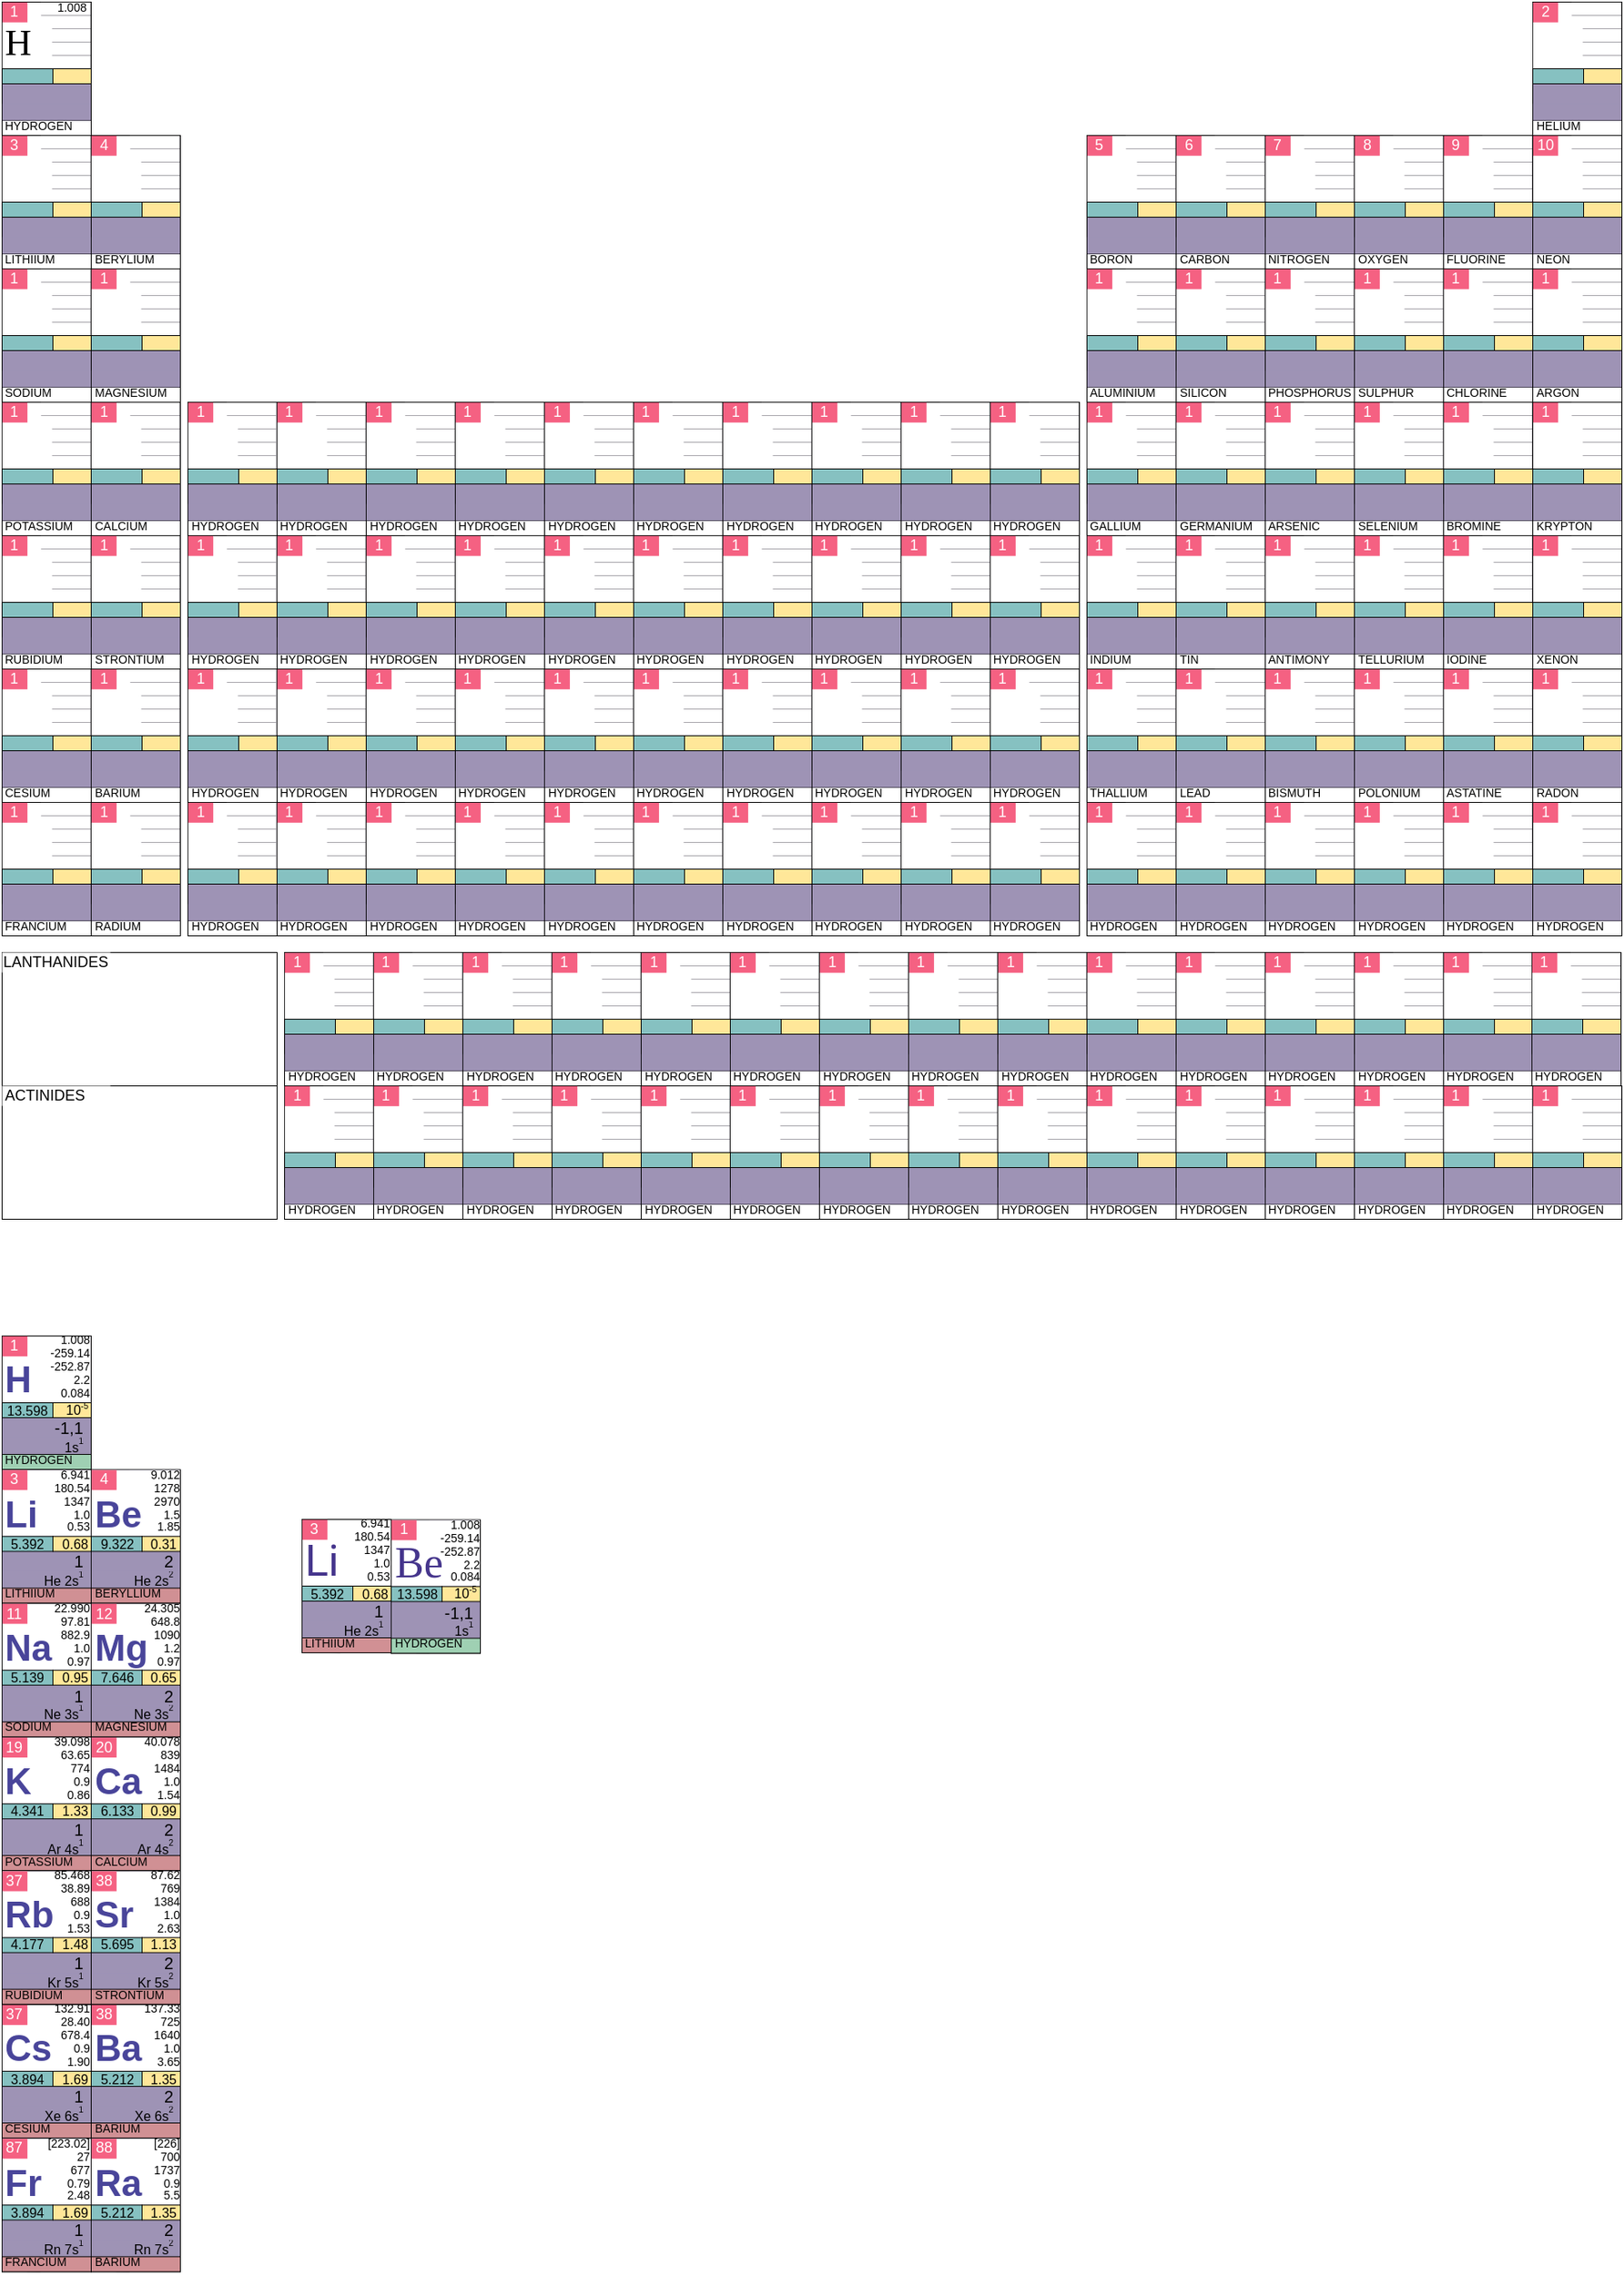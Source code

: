 <mxfile version="22.0.6" type="github">
  <diagram name="Page-1" id="sfeoYHmAmCR_aMxD1gwX">
    <mxGraphModel dx="150" dy="193" grid="1" gridSize="10" guides="1" tooltips="1" connect="1" arrows="1" fold="1" page="1" pageScale="1" pageWidth="827" pageHeight="1169" math="0" shadow="0">
      <root>
        <mxCell id="0" />
        <mxCell id="1" parent="0" />
        <mxCell id="x66WMxj8J2fL99mkNLte-2672" value="" style="group" parent="1" vertex="1" connectable="0">
          <mxGeometry x="40" y="40" width="107" height="560" as="geometry" />
        </mxCell>
        <mxCell id="BJUlFUu9TTrbfjuwITtA-2" value="" style="rounded=0;whiteSpace=wrap;html=1;strokeWidth=0.5;fillColor=#9e93b5;movable=1;resizable=1;rotatable=1;deletable=1;editable=1;locked=0;connectable=1;container=0;" parent="x66WMxj8J2fL99mkNLte-2672" vertex="1">
          <mxGeometry width="53.5" height="80" as="geometry" />
        </mxCell>
        <mxCell id="BJUlFUu9TTrbfjuwITtA-11" value="&lt;font style=&quot;font-size: 7px;&quot;&gt;HYDROGEN&lt;/font&gt;" style="rounded=0;whiteSpace=wrap;html=1;strokeWidth=0.5;fontSize=7;verticalAlign=middle;horizontal=1;spacing=2;spacingBottom=-4;spacingTop=-5;align=left;movable=1;resizable=1;rotatable=1;deletable=1;editable=1;locked=0;connectable=1;container=0;" parent="x66WMxj8J2fL99mkNLte-2672" vertex="1">
          <mxGeometry y="71" width="53.5" height="9" as="geometry" />
        </mxCell>
        <mxCell id="BJUlFUu9TTrbfjuwITtA-16" value="1.008" style="rounded=0;whiteSpace=wrap;html=1;strokeWidth=0.1;movable=1;resizable=1;rotatable=1;deletable=1;editable=1;locked=0;connectable=1;container=0;fontSize=7;align=right;" parent="x66WMxj8J2fL99mkNLte-2672" vertex="1">
          <mxGeometry x="23.2" y="0.2" width="30" height="7.8" as="geometry" />
        </mxCell>
        <mxCell id="EUXaoeAQ4c7mJT2595Sc-1" value="" style="rounded=0;whiteSpace=wrap;html=1;strokeWidth=0.1;movable=1;resizable=1;rotatable=1;deletable=1;editable=1;locked=0;connectable=1;container=0;" parent="x66WMxj8J2fL99mkNLte-2672" vertex="1">
          <mxGeometry x="23.2" y="8" width="30" height="8" as="geometry" />
        </mxCell>
        <mxCell id="EUXaoeAQ4c7mJT2595Sc-2" value="" style="rounded=0;whiteSpace=wrap;html=1;strokeWidth=0.1;movable=1;resizable=1;rotatable=1;deletable=1;editable=1;locked=0;connectable=1;container=0;" parent="x66WMxj8J2fL99mkNLte-2672" vertex="1">
          <mxGeometry x="23.2" y="16" width="30" height="8" as="geometry" />
        </mxCell>
        <mxCell id="EUXaoeAQ4c7mJT2595Sc-3" value="" style="rounded=0;whiteSpace=wrap;html=1;strokeWidth=0.1;movable=1;resizable=1;rotatable=1;deletable=1;editable=1;locked=0;connectable=1;container=0;" parent="x66WMxj8J2fL99mkNLte-2672" vertex="1">
          <mxGeometry x="23.2" y="24" width="30" height="8" as="geometry" />
        </mxCell>
        <mxCell id="EUXaoeAQ4c7mJT2595Sc-4" value="" style="rounded=0;whiteSpace=wrap;html=1;strokeWidth=0.1;movable=1;resizable=1;rotatable=1;deletable=1;editable=1;locked=0;connectable=1;container=0;" parent="x66WMxj8J2fL99mkNLte-2672" vertex="1">
          <mxGeometry x="23.2" y="32" width="30" height="8" as="geometry" />
        </mxCell>
        <mxCell id="BJUlFUu9TTrbfjuwITtA-10" value="" style="rounded=0;whiteSpace=wrap;html=1;strokeWidth=0.5;movable=1;resizable=1;rotatable=1;deletable=1;editable=1;locked=0;connectable=1;fillColor=#ffe799;container=0;" parent="x66WMxj8J2fL99mkNLte-2672" vertex="1">
          <mxGeometry x="30.5" y="40" width="23" height="9" as="geometry" />
        </mxCell>
        <mxCell id="BJUlFUu9TTrbfjuwITtA-19" value="" style="rounded=0;whiteSpace=wrap;html=1;strokeWidth=0;movable=1;resizable=1;rotatable=1;deletable=1;editable=1;locked=0;connectable=1;fillColor=#9e93b5;dashed=1;strokeColor=none;container=0;" parent="x66WMxj8J2fL99mkNLte-2672" vertex="1">
          <mxGeometry x="0.2" y="61" width="53" height="10" as="geometry" />
        </mxCell>
        <mxCell id="EUXaoeAQ4c7mJT2595Sc-10" value="" style="endArrow=none;html=1;rounded=0;exitX=1;exitY=0;exitDx=0;exitDy=0;strokeWidth=0.1;movable=1;resizable=1;rotatable=1;deletable=1;editable=1;locked=0;connectable=1;" parent="x66WMxj8J2fL99mkNLte-2672" source="BJUlFUu9TTrbfjuwITtA-12" edge="1">
          <mxGeometry width="50" height="50" relative="1" as="geometry">
            <mxPoint x="-27" y="50.2" as="sourcePoint" />
            <mxPoint x="23" y="0.2" as="targetPoint" />
          </mxGeometry>
        </mxCell>
        <mxCell id="x66WMxj8J2fL99mkNLte-15" value="" style="rounded=0;whiteSpace=wrap;html=1;strokeWidth=0.1;movable=1;resizable=1;rotatable=1;deletable=1;editable=1;locked=0;connectable=1;strokeColor=none;container=0;" parent="x66WMxj8J2fL99mkNLte-2672" vertex="1">
          <mxGeometry x="0.2" y="0.25" width="23.2" height="39.6" as="geometry" />
        </mxCell>
        <mxCell id="BJUlFUu9TTrbfjuwITtA-9" value="" style="rounded=0;whiteSpace=wrap;html=1;strokeWidth=0.5;movable=1;resizable=1;rotatable=1;deletable=1;editable=1;locked=0;connectable=1;fillColor=#86C1C1;container=0;" parent="x66WMxj8J2fL99mkNLte-2672" vertex="1">
          <mxGeometry y="40" width="30.5" height="9" as="geometry" />
        </mxCell>
        <mxCell id="BJUlFUu9TTrbfjuwITtA-12" value="&lt;font style=&quot;font-size: 9px;&quot;&gt;1&lt;/font&gt;" style="rounded=0;whiteSpace=wrap;html=1;strokeWidth=0.1;movable=1;resizable=1;rotatable=1;deletable=1;editable=1;locked=0;connectable=1;fillColor=#F56182;fontSize=9;fontColor=#ffffff;strokeColor=none;container=0;" parent="x66WMxj8J2fL99mkNLte-2672" vertex="1">
          <mxGeometry x="0.2" y="0.2" width="15" height="12" as="geometry" />
        </mxCell>
        <mxCell id="x66WMxj8J2fL99mkNLte-16" value="H" style="rounded=0;whiteSpace=wrap;html=1;strokeWidth=0.1;movable=1;resizable=1;rotatable=1;deletable=1;editable=1;locked=0;connectable=1;strokeColor=none;container=0;align=left;fontSize=22;fontFamily=Tahoma;verticalAlign=bottom;" parent="x66WMxj8J2fL99mkNLte-2672" vertex="1">
          <mxGeometry x="0.2" y="12.2" width="29.8" height="27.5" as="geometry" />
        </mxCell>
        <mxCell id="x66WMxj8J2fL99mkNLte-80" value="" style="rounded=0;whiteSpace=wrap;html=1;strokeWidth=0.5;fillColor=#9e93b5;movable=1;resizable=1;rotatable=1;deletable=1;editable=1;locked=0;connectable=1;container=0;" parent="x66WMxj8J2fL99mkNLte-2672" vertex="1">
          <mxGeometry y="80" width="53.5" height="80" as="geometry" />
        </mxCell>
        <mxCell id="x66WMxj8J2fL99mkNLte-81" value="&lt;font style=&quot;font-size: 7px;&quot;&gt;LITHIIUM&lt;/font&gt;" style="rounded=0;whiteSpace=wrap;html=1;strokeWidth=0.5;fontSize=7;verticalAlign=middle;horizontal=1;spacing=2;spacingBottom=-4;spacingTop=-5;align=left;movable=1;resizable=1;rotatable=1;deletable=1;editable=1;locked=0;connectable=1;container=0;" parent="x66WMxj8J2fL99mkNLte-2672" vertex="1">
          <mxGeometry y="151" width="53.5" height="9" as="geometry" />
        </mxCell>
        <mxCell id="x66WMxj8J2fL99mkNLte-82" value="" style="rounded=0;whiteSpace=wrap;html=1;strokeWidth=0.1;movable=1;resizable=1;rotatable=1;deletable=1;editable=1;locked=0;connectable=1;container=0;" parent="x66WMxj8J2fL99mkNLte-2672" vertex="1">
          <mxGeometry x="23.2" y="80.2" width="30" height="7.8" as="geometry" />
        </mxCell>
        <mxCell id="x66WMxj8J2fL99mkNLte-83" value="" style="rounded=0;whiteSpace=wrap;html=1;strokeWidth=0.1;movable=1;resizable=1;rotatable=1;deletable=1;editable=1;locked=0;connectable=1;container=0;" parent="x66WMxj8J2fL99mkNLte-2672" vertex="1">
          <mxGeometry x="23.2" y="88" width="30" height="8" as="geometry" />
        </mxCell>
        <mxCell id="x66WMxj8J2fL99mkNLte-84" value="" style="rounded=0;whiteSpace=wrap;html=1;strokeWidth=0.1;movable=1;resizable=1;rotatable=1;deletable=1;editable=1;locked=0;connectable=1;container=0;" parent="x66WMxj8J2fL99mkNLte-2672" vertex="1">
          <mxGeometry x="23.2" y="96" width="30" height="8" as="geometry" />
        </mxCell>
        <mxCell id="x66WMxj8J2fL99mkNLte-85" value="" style="rounded=0;whiteSpace=wrap;html=1;strokeWidth=0.1;movable=1;resizable=1;rotatable=1;deletable=1;editable=1;locked=0;connectable=1;container=0;" parent="x66WMxj8J2fL99mkNLte-2672" vertex="1">
          <mxGeometry x="23.2" y="104" width="30" height="8" as="geometry" />
        </mxCell>
        <mxCell id="x66WMxj8J2fL99mkNLte-86" value="" style="rounded=0;whiteSpace=wrap;html=1;strokeWidth=0.1;movable=1;resizable=1;rotatable=1;deletable=1;editable=1;locked=0;connectable=1;container=0;" parent="x66WMxj8J2fL99mkNLte-2672" vertex="1">
          <mxGeometry x="23.2" y="112" width="30" height="8" as="geometry" />
        </mxCell>
        <mxCell id="x66WMxj8J2fL99mkNLte-87" value="" style="rounded=0;whiteSpace=wrap;html=1;strokeWidth=0.5;movable=1;resizable=1;rotatable=1;deletable=1;editable=1;locked=0;connectable=1;fillColor=#ffe799;container=0;" parent="x66WMxj8J2fL99mkNLte-2672" vertex="1">
          <mxGeometry x="30.5" y="120" width="23" height="9" as="geometry" />
        </mxCell>
        <mxCell id="x66WMxj8J2fL99mkNLte-88" value="" style="rounded=0;whiteSpace=wrap;html=1;strokeWidth=0;movable=1;resizable=1;rotatable=1;deletable=1;editable=1;locked=0;connectable=1;fillColor=#9e93b5;dashed=1;strokeColor=none;container=0;" parent="x66WMxj8J2fL99mkNLte-2672" vertex="1">
          <mxGeometry x="0.2" y="141" width="53" height="10" as="geometry" />
        </mxCell>
        <mxCell id="x66WMxj8J2fL99mkNLte-89" value="" style="endArrow=none;html=1;rounded=0;exitX=1;exitY=0;exitDx=0;exitDy=0;strokeWidth=0.1;movable=1;resizable=1;rotatable=1;deletable=1;editable=1;locked=0;connectable=1;" parent="x66WMxj8J2fL99mkNLte-2672" source="x66WMxj8J2fL99mkNLte-92" edge="1">
          <mxGeometry width="50" height="50" relative="1" as="geometry">
            <mxPoint x="-27" y="130.2" as="sourcePoint" />
            <mxPoint x="23" y="80.2" as="targetPoint" />
          </mxGeometry>
        </mxCell>
        <mxCell id="x66WMxj8J2fL99mkNLte-90" value="" style="rounded=0;whiteSpace=wrap;html=1;strokeWidth=0.1;movable=1;resizable=1;rotatable=1;deletable=1;editable=1;locked=0;connectable=1;strokeColor=none;container=0;" parent="x66WMxj8J2fL99mkNLte-2672" vertex="1">
          <mxGeometry x="0.2" y="80.25" width="23.2" height="39.6" as="geometry" />
        </mxCell>
        <mxCell id="x66WMxj8J2fL99mkNLte-91" value="" style="rounded=0;whiteSpace=wrap;html=1;strokeWidth=0.5;movable=1;resizable=1;rotatable=1;deletable=1;editable=1;locked=0;connectable=1;fillColor=#86C1C1;container=0;" parent="x66WMxj8J2fL99mkNLte-2672" vertex="1">
          <mxGeometry y="120" width="30.5" height="9" as="geometry" />
        </mxCell>
        <mxCell id="x66WMxj8J2fL99mkNLte-92" value="&lt;font style=&quot;font-size: 9px;&quot;&gt;3&lt;/font&gt;" style="rounded=0;whiteSpace=wrap;html=1;strokeWidth=0.1;movable=1;resizable=1;rotatable=1;deletable=1;editable=1;locked=0;connectable=1;fillColor=#F56182;fontSize=9;fontColor=#ffffff;strokeColor=none;container=0;" parent="x66WMxj8J2fL99mkNLte-2672" vertex="1">
          <mxGeometry x="0.2" y="80.2" width="15" height="12" as="geometry" />
        </mxCell>
        <mxCell id="x66WMxj8J2fL99mkNLte-93" value="" style="rounded=0;whiteSpace=wrap;html=1;strokeWidth=0.1;movable=1;resizable=1;rotatable=1;deletable=1;editable=1;locked=0;connectable=1;strokeColor=none;container=0;" parent="x66WMxj8J2fL99mkNLte-2672" vertex="1">
          <mxGeometry x="0.2" y="92.2" width="29.8" height="27.5" as="geometry" />
        </mxCell>
        <mxCell id="x66WMxj8J2fL99mkNLte-113" value="" style="rounded=0;whiteSpace=wrap;html=1;strokeWidth=0.5;fillColor=#9e93b5;movable=1;resizable=1;rotatable=1;deletable=1;editable=1;locked=0;connectable=1;container=0;" parent="x66WMxj8J2fL99mkNLte-2672" vertex="1">
          <mxGeometry y="160" width="53.5" height="80" as="geometry" />
        </mxCell>
        <mxCell id="x66WMxj8J2fL99mkNLte-114" value="&lt;font style=&quot;font-size: 7px;&quot;&gt;SODIUM&lt;/font&gt;" style="rounded=0;whiteSpace=wrap;html=1;strokeWidth=0.5;fontSize=7;verticalAlign=middle;horizontal=1;spacing=2;spacingBottom=-4;spacingTop=-5;align=left;movable=1;resizable=1;rotatable=1;deletable=1;editable=1;locked=0;connectable=1;container=0;" parent="x66WMxj8J2fL99mkNLte-2672" vertex="1">
          <mxGeometry y="231" width="53.5" height="9" as="geometry" />
        </mxCell>
        <mxCell id="x66WMxj8J2fL99mkNLte-115" value="" style="rounded=0;whiteSpace=wrap;html=1;strokeWidth=0.1;movable=1;resizable=1;rotatable=1;deletable=1;editable=1;locked=0;connectable=1;container=0;" parent="x66WMxj8J2fL99mkNLte-2672" vertex="1">
          <mxGeometry x="23.2" y="160.2" width="30" height="7.8" as="geometry" />
        </mxCell>
        <mxCell id="x66WMxj8J2fL99mkNLte-116" value="" style="rounded=0;whiteSpace=wrap;html=1;strokeWidth=0.1;movable=1;resizable=1;rotatable=1;deletable=1;editable=1;locked=0;connectable=1;container=0;" parent="x66WMxj8J2fL99mkNLte-2672" vertex="1">
          <mxGeometry x="23.2" y="168" width="30" height="8" as="geometry" />
        </mxCell>
        <mxCell id="x66WMxj8J2fL99mkNLte-117" value="" style="rounded=0;whiteSpace=wrap;html=1;strokeWidth=0.1;movable=1;resizable=1;rotatable=1;deletable=1;editable=1;locked=0;connectable=1;container=0;" parent="x66WMxj8J2fL99mkNLte-2672" vertex="1">
          <mxGeometry x="23.2" y="176" width="30" height="8" as="geometry" />
        </mxCell>
        <mxCell id="x66WMxj8J2fL99mkNLte-118" value="" style="rounded=0;whiteSpace=wrap;html=1;strokeWidth=0.1;movable=1;resizable=1;rotatable=1;deletable=1;editable=1;locked=0;connectable=1;container=0;" parent="x66WMxj8J2fL99mkNLte-2672" vertex="1">
          <mxGeometry x="23.2" y="184" width="30" height="8" as="geometry" />
        </mxCell>
        <mxCell id="x66WMxj8J2fL99mkNLte-119" value="" style="rounded=0;whiteSpace=wrap;html=1;strokeWidth=0.1;movable=1;resizable=1;rotatable=1;deletable=1;editable=1;locked=0;connectable=1;container=0;" parent="x66WMxj8J2fL99mkNLte-2672" vertex="1">
          <mxGeometry x="23.2" y="192" width="30" height="8" as="geometry" />
        </mxCell>
        <mxCell id="x66WMxj8J2fL99mkNLte-120" value="" style="rounded=0;whiteSpace=wrap;html=1;strokeWidth=0.5;movable=1;resizable=1;rotatable=1;deletable=1;editable=1;locked=0;connectable=1;fillColor=#ffe799;container=0;" parent="x66WMxj8J2fL99mkNLte-2672" vertex="1">
          <mxGeometry x="30.5" y="200" width="23" height="9" as="geometry" />
        </mxCell>
        <mxCell id="x66WMxj8J2fL99mkNLte-121" value="" style="rounded=0;whiteSpace=wrap;html=1;strokeWidth=0;movable=1;resizable=1;rotatable=1;deletable=1;editable=1;locked=0;connectable=1;fillColor=#9e93b5;dashed=1;strokeColor=none;container=0;" parent="x66WMxj8J2fL99mkNLte-2672" vertex="1">
          <mxGeometry x="0.2" y="221" width="53" height="10" as="geometry" />
        </mxCell>
        <mxCell id="x66WMxj8J2fL99mkNLte-122" value="" style="endArrow=none;html=1;rounded=0;exitX=1;exitY=0;exitDx=0;exitDy=0;strokeWidth=0.1;movable=1;resizable=1;rotatable=1;deletable=1;editable=1;locked=0;connectable=1;" parent="x66WMxj8J2fL99mkNLte-2672" source="x66WMxj8J2fL99mkNLte-125" edge="1">
          <mxGeometry width="50" height="50" relative="1" as="geometry">
            <mxPoint x="-27" y="210.2" as="sourcePoint" />
            <mxPoint x="23" y="160.2" as="targetPoint" />
          </mxGeometry>
        </mxCell>
        <mxCell id="x66WMxj8J2fL99mkNLte-123" value="" style="rounded=0;whiteSpace=wrap;html=1;strokeWidth=0.1;movable=1;resizable=1;rotatable=1;deletable=1;editable=1;locked=0;connectable=1;strokeColor=none;container=0;" parent="x66WMxj8J2fL99mkNLte-2672" vertex="1">
          <mxGeometry x="0.2" y="160.25" width="23.2" height="39.6" as="geometry" />
        </mxCell>
        <mxCell id="x66WMxj8J2fL99mkNLte-124" value="" style="rounded=0;whiteSpace=wrap;html=1;strokeWidth=0.5;movable=1;resizable=1;rotatable=1;deletable=1;editable=1;locked=0;connectable=1;fillColor=#86C1C1;container=0;" parent="x66WMxj8J2fL99mkNLte-2672" vertex="1">
          <mxGeometry y="200" width="30.5" height="9" as="geometry" />
        </mxCell>
        <mxCell id="x66WMxj8J2fL99mkNLte-125" value="&lt;font style=&quot;font-size: 9px;&quot;&gt;1&lt;/font&gt;" style="rounded=0;whiteSpace=wrap;html=1;strokeWidth=0.1;movable=1;resizable=1;rotatable=1;deletable=1;editable=1;locked=0;connectable=1;fillColor=#F56182;fontSize=9;fontColor=#ffffff;strokeColor=none;container=0;" parent="x66WMxj8J2fL99mkNLte-2672" vertex="1">
          <mxGeometry x="0.2" y="160.2" width="15" height="12" as="geometry" />
        </mxCell>
        <mxCell id="x66WMxj8J2fL99mkNLte-126" value="" style="rounded=0;whiteSpace=wrap;html=1;strokeWidth=0.1;movable=1;resizable=1;rotatable=1;deletable=1;editable=1;locked=0;connectable=1;strokeColor=none;container=0;" parent="x66WMxj8J2fL99mkNLte-2672" vertex="1">
          <mxGeometry x="0.2" y="172.2" width="29.8" height="27.5" as="geometry" />
        </mxCell>
        <mxCell id="x66WMxj8J2fL99mkNLte-143" value="" style="rounded=0;whiteSpace=wrap;html=1;strokeWidth=0.5;fillColor=#9e93b5;movable=1;resizable=1;rotatable=1;deletable=1;editable=1;locked=0;connectable=1;container=0;" parent="x66WMxj8J2fL99mkNLte-2672" vertex="1">
          <mxGeometry y="240" width="53.5" height="80" as="geometry" />
        </mxCell>
        <mxCell id="x66WMxj8J2fL99mkNLte-144" value="&lt;font style=&quot;font-size: 7px;&quot;&gt;POTASSIUM&lt;/font&gt;" style="rounded=0;whiteSpace=wrap;html=1;strokeWidth=0.5;fontSize=7;verticalAlign=middle;horizontal=1;spacing=2;spacingBottom=-4;spacingTop=-5;align=left;movable=1;resizable=1;rotatable=1;deletable=1;editable=1;locked=0;connectable=1;container=0;" parent="x66WMxj8J2fL99mkNLte-2672" vertex="1">
          <mxGeometry y="311" width="53.5" height="9" as="geometry" />
        </mxCell>
        <mxCell id="x66WMxj8J2fL99mkNLte-145" value="" style="rounded=0;whiteSpace=wrap;html=1;strokeWidth=0.1;movable=1;resizable=1;rotatable=1;deletable=1;editable=1;locked=0;connectable=1;container=0;" parent="x66WMxj8J2fL99mkNLte-2672" vertex="1">
          <mxGeometry x="23.2" y="240.2" width="30" height="7.8" as="geometry" />
        </mxCell>
        <mxCell id="x66WMxj8J2fL99mkNLte-146" value="" style="rounded=0;whiteSpace=wrap;html=1;strokeWidth=0.1;movable=1;resizable=1;rotatable=1;deletable=1;editable=1;locked=0;connectable=1;container=0;" parent="x66WMxj8J2fL99mkNLte-2672" vertex="1">
          <mxGeometry x="23.2" y="248" width="30" height="8" as="geometry" />
        </mxCell>
        <mxCell id="x66WMxj8J2fL99mkNLte-147" value="" style="rounded=0;whiteSpace=wrap;html=1;strokeWidth=0.1;movable=1;resizable=1;rotatable=1;deletable=1;editable=1;locked=0;connectable=1;container=0;" parent="x66WMxj8J2fL99mkNLte-2672" vertex="1">
          <mxGeometry x="23.2" y="256" width="30" height="8" as="geometry" />
        </mxCell>
        <mxCell id="x66WMxj8J2fL99mkNLte-148" value="" style="rounded=0;whiteSpace=wrap;html=1;strokeWidth=0.1;movable=1;resizable=1;rotatable=1;deletable=1;editable=1;locked=0;connectable=1;container=0;" parent="x66WMxj8J2fL99mkNLte-2672" vertex="1">
          <mxGeometry x="23.2" y="264" width="30" height="8" as="geometry" />
        </mxCell>
        <mxCell id="x66WMxj8J2fL99mkNLte-149" value="" style="rounded=0;whiteSpace=wrap;html=1;strokeWidth=0.1;movable=1;resizable=1;rotatable=1;deletable=1;editable=1;locked=0;connectable=1;container=0;" parent="x66WMxj8J2fL99mkNLte-2672" vertex="1">
          <mxGeometry x="23.2" y="272" width="30" height="8" as="geometry" />
        </mxCell>
        <mxCell id="x66WMxj8J2fL99mkNLte-150" value="" style="rounded=0;whiteSpace=wrap;html=1;strokeWidth=0.5;movable=1;resizable=1;rotatable=1;deletable=1;editable=1;locked=0;connectable=1;fillColor=#ffe799;container=0;" parent="x66WMxj8J2fL99mkNLte-2672" vertex="1">
          <mxGeometry x="30.5" y="280" width="23" height="9" as="geometry" />
        </mxCell>
        <mxCell id="x66WMxj8J2fL99mkNLte-151" value="" style="rounded=0;whiteSpace=wrap;html=1;strokeWidth=0;movable=1;resizable=1;rotatable=1;deletable=1;editable=1;locked=0;connectable=1;fillColor=#9e93b5;dashed=1;strokeColor=none;container=0;" parent="x66WMxj8J2fL99mkNLte-2672" vertex="1">
          <mxGeometry x="0.2" y="301" width="53" height="10" as="geometry" />
        </mxCell>
        <mxCell id="x66WMxj8J2fL99mkNLte-152" value="" style="endArrow=none;html=1;rounded=0;exitX=1;exitY=0;exitDx=0;exitDy=0;strokeWidth=0.1;movable=1;resizable=1;rotatable=1;deletable=1;editable=1;locked=0;connectable=1;" parent="x66WMxj8J2fL99mkNLte-2672" source="x66WMxj8J2fL99mkNLte-155" edge="1">
          <mxGeometry width="50" height="50" relative="1" as="geometry">
            <mxPoint x="-27" y="290.2" as="sourcePoint" />
            <mxPoint x="23" y="240.2" as="targetPoint" />
          </mxGeometry>
        </mxCell>
        <mxCell id="x66WMxj8J2fL99mkNLte-153" value="" style="rounded=0;whiteSpace=wrap;html=1;strokeWidth=0.1;movable=1;resizable=1;rotatable=1;deletable=1;editable=1;locked=0;connectable=1;strokeColor=none;container=0;" parent="x66WMxj8J2fL99mkNLte-2672" vertex="1">
          <mxGeometry x="0.2" y="240.25" width="23.2" height="39.6" as="geometry" />
        </mxCell>
        <mxCell id="x66WMxj8J2fL99mkNLte-154" value="" style="rounded=0;whiteSpace=wrap;html=1;strokeWidth=0.5;movable=1;resizable=1;rotatable=1;deletable=1;editable=1;locked=0;connectable=1;fillColor=#86C1C1;container=0;" parent="x66WMxj8J2fL99mkNLte-2672" vertex="1">
          <mxGeometry y="280" width="30.5" height="9" as="geometry" />
        </mxCell>
        <mxCell id="x66WMxj8J2fL99mkNLte-155" value="&lt;font style=&quot;font-size: 9px;&quot;&gt;1&lt;/font&gt;" style="rounded=0;whiteSpace=wrap;html=1;strokeWidth=0.1;movable=1;resizable=1;rotatable=1;deletable=1;editable=1;locked=0;connectable=1;fillColor=#F56182;fontSize=9;fontColor=#ffffff;strokeColor=none;container=0;" parent="x66WMxj8J2fL99mkNLte-2672" vertex="1">
          <mxGeometry x="0.2" y="240.2" width="15" height="12" as="geometry" />
        </mxCell>
        <mxCell id="x66WMxj8J2fL99mkNLte-156" value="" style="rounded=0;whiteSpace=wrap;html=1;strokeWidth=0.1;movable=1;resizable=1;rotatable=1;deletable=1;editable=1;locked=0;connectable=1;strokeColor=none;container=0;" parent="x66WMxj8J2fL99mkNLte-2672" vertex="1">
          <mxGeometry x="0.2" y="252.2" width="29.8" height="27.5" as="geometry" />
        </mxCell>
        <mxCell id="x66WMxj8J2fL99mkNLte-173" value="" style="rounded=0;whiteSpace=wrap;html=1;strokeWidth=0.5;fillColor=#9e93b5;movable=1;resizable=1;rotatable=1;deletable=1;editable=1;locked=0;connectable=1;container=0;" parent="x66WMxj8J2fL99mkNLte-2672" vertex="1">
          <mxGeometry y="320" width="53.5" height="80" as="geometry" />
        </mxCell>
        <mxCell id="x66WMxj8J2fL99mkNLte-174" value="&lt;font style=&quot;font-size: 7px;&quot;&gt;RUBIDIUM&lt;/font&gt;" style="rounded=0;whiteSpace=wrap;html=1;strokeWidth=0.5;fontSize=7;verticalAlign=middle;horizontal=1;spacing=2;spacingBottom=-4;spacingTop=-5;align=left;movable=1;resizable=1;rotatable=1;deletable=1;editable=1;locked=0;connectable=1;container=0;" parent="x66WMxj8J2fL99mkNLte-2672" vertex="1">
          <mxGeometry y="391" width="53.5" height="9" as="geometry" />
        </mxCell>
        <mxCell id="x66WMxj8J2fL99mkNLte-175" value="" style="rounded=0;whiteSpace=wrap;html=1;strokeWidth=0.1;movable=1;resizable=1;rotatable=1;deletable=1;editable=1;locked=0;connectable=1;container=0;" parent="x66WMxj8J2fL99mkNLte-2672" vertex="1">
          <mxGeometry x="23.2" y="320.2" width="30" height="7.8" as="geometry" />
        </mxCell>
        <mxCell id="x66WMxj8J2fL99mkNLte-176" value="" style="rounded=0;whiteSpace=wrap;html=1;strokeWidth=0.1;movable=1;resizable=1;rotatable=1;deletable=1;editable=1;locked=0;connectable=1;container=0;" parent="x66WMxj8J2fL99mkNLte-2672" vertex="1">
          <mxGeometry x="23.2" y="328" width="30" height="8" as="geometry" />
        </mxCell>
        <mxCell id="x66WMxj8J2fL99mkNLte-177" value="" style="rounded=0;whiteSpace=wrap;html=1;strokeWidth=0.1;movable=1;resizable=1;rotatable=1;deletable=1;editable=1;locked=0;connectable=1;container=0;" parent="x66WMxj8J2fL99mkNLte-2672" vertex="1">
          <mxGeometry x="23.2" y="336" width="30" height="8" as="geometry" />
        </mxCell>
        <mxCell id="x66WMxj8J2fL99mkNLte-178" value="" style="rounded=0;whiteSpace=wrap;html=1;strokeWidth=0.1;movable=1;resizable=1;rotatable=1;deletable=1;editable=1;locked=0;connectable=1;container=0;" parent="x66WMxj8J2fL99mkNLte-2672" vertex="1">
          <mxGeometry x="23.2" y="344" width="30" height="8" as="geometry" />
        </mxCell>
        <mxCell id="x66WMxj8J2fL99mkNLte-179" value="" style="rounded=0;whiteSpace=wrap;html=1;strokeWidth=0.1;movable=1;resizable=1;rotatable=1;deletable=1;editable=1;locked=0;connectable=1;container=0;" parent="x66WMxj8J2fL99mkNLte-2672" vertex="1">
          <mxGeometry x="23.2" y="352" width="30" height="8" as="geometry" />
        </mxCell>
        <mxCell id="x66WMxj8J2fL99mkNLte-180" value="" style="rounded=0;whiteSpace=wrap;html=1;strokeWidth=0.5;movable=1;resizable=1;rotatable=1;deletable=1;editable=1;locked=0;connectable=1;fillColor=#ffe799;container=0;" parent="x66WMxj8J2fL99mkNLte-2672" vertex="1">
          <mxGeometry x="30.5" y="360" width="23" height="9" as="geometry" />
        </mxCell>
        <mxCell id="x66WMxj8J2fL99mkNLte-181" value="" style="rounded=0;whiteSpace=wrap;html=1;strokeWidth=0;movable=1;resizable=1;rotatable=1;deletable=1;editable=1;locked=0;connectable=1;fillColor=#9e93b5;dashed=1;strokeColor=none;container=0;" parent="x66WMxj8J2fL99mkNLte-2672" vertex="1">
          <mxGeometry x="0.2" y="381" width="53" height="10" as="geometry" />
        </mxCell>
        <mxCell id="x66WMxj8J2fL99mkNLte-182" value="" style="endArrow=none;html=1;rounded=0;exitX=1;exitY=0;exitDx=0;exitDy=0;strokeWidth=0.1;movable=1;resizable=1;rotatable=1;deletable=1;editable=1;locked=0;connectable=1;" parent="x66WMxj8J2fL99mkNLte-2672" source="x66WMxj8J2fL99mkNLte-185" edge="1">
          <mxGeometry width="50" height="50" relative="1" as="geometry">
            <mxPoint x="-27" y="370.2" as="sourcePoint" />
            <mxPoint x="23" y="320.2" as="targetPoint" />
          </mxGeometry>
        </mxCell>
        <mxCell id="x66WMxj8J2fL99mkNLte-183" value="" style="rounded=0;whiteSpace=wrap;html=1;strokeWidth=0.1;movable=1;resizable=1;rotatable=1;deletable=1;editable=1;locked=0;connectable=1;strokeColor=none;container=0;" parent="x66WMxj8J2fL99mkNLte-2672" vertex="1">
          <mxGeometry x="0.2" y="320.25" width="23.2" height="39.6" as="geometry" />
        </mxCell>
        <mxCell id="x66WMxj8J2fL99mkNLte-184" value="" style="rounded=0;whiteSpace=wrap;html=1;strokeWidth=0.5;movable=1;resizable=1;rotatable=1;deletable=1;editable=1;locked=0;connectable=1;fillColor=#86C1C1;container=0;" parent="x66WMxj8J2fL99mkNLte-2672" vertex="1">
          <mxGeometry y="360" width="30.5" height="9" as="geometry" />
        </mxCell>
        <mxCell id="x66WMxj8J2fL99mkNLte-185" value="&lt;font style=&quot;font-size: 9px;&quot;&gt;1&lt;/font&gt;" style="rounded=0;whiteSpace=wrap;html=1;strokeWidth=0.1;movable=1;resizable=1;rotatable=1;deletable=1;editable=1;locked=0;connectable=1;fillColor=#F56182;fontSize=9;fontColor=#ffffff;strokeColor=none;container=0;" parent="x66WMxj8J2fL99mkNLte-2672" vertex="1">
          <mxGeometry x="0.2" y="320.2" width="15" height="12" as="geometry" />
        </mxCell>
        <mxCell id="x66WMxj8J2fL99mkNLte-186" value="" style="rounded=0;whiteSpace=wrap;html=1;strokeWidth=0.1;movable=1;resizable=1;rotatable=1;deletable=1;editable=1;locked=0;connectable=1;strokeColor=none;container=0;" parent="x66WMxj8J2fL99mkNLte-2672" vertex="1">
          <mxGeometry x="0.2" y="332.2" width="29.8" height="27.5" as="geometry" />
        </mxCell>
        <mxCell id="x66WMxj8J2fL99mkNLte-188" value="" style="rounded=0;whiteSpace=wrap;html=1;strokeWidth=0.5;fillColor=#9e93b5;movable=1;resizable=1;rotatable=1;deletable=1;editable=1;locked=0;connectable=1;container=0;" parent="x66WMxj8J2fL99mkNLte-2672" vertex="1">
          <mxGeometry y="400" width="53.5" height="80" as="geometry" />
        </mxCell>
        <mxCell id="x66WMxj8J2fL99mkNLte-189" value="CESIUM" style="rounded=0;whiteSpace=wrap;html=1;strokeWidth=0.5;fontSize=7;verticalAlign=middle;horizontal=1;spacing=2;spacingBottom=-4;spacingTop=-5;align=left;movable=1;resizable=1;rotatable=1;deletable=1;editable=1;locked=0;connectable=1;container=0;" parent="x66WMxj8J2fL99mkNLte-2672" vertex="1">
          <mxGeometry y="471" width="53.5" height="9" as="geometry" />
        </mxCell>
        <mxCell id="x66WMxj8J2fL99mkNLte-190" value="" style="rounded=0;whiteSpace=wrap;html=1;strokeWidth=0.1;movable=1;resizable=1;rotatable=1;deletable=1;editable=1;locked=0;connectable=1;container=0;" parent="x66WMxj8J2fL99mkNLte-2672" vertex="1">
          <mxGeometry x="23.2" y="400.2" width="30" height="7.8" as="geometry" />
        </mxCell>
        <mxCell id="x66WMxj8J2fL99mkNLte-191" value="" style="rounded=0;whiteSpace=wrap;html=1;strokeWidth=0.1;movable=1;resizable=1;rotatable=1;deletable=1;editable=1;locked=0;connectable=1;container=0;" parent="x66WMxj8J2fL99mkNLte-2672" vertex="1">
          <mxGeometry x="23.2" y="408" width="30" height="8" as="geometry" />
        </mxCell>
        <mxCell id="x66WMxj8J2fL99mkNLte-192" value="" style="rounded=0;whiteSpace=wrap;html=1;strokeWidth=0.1;movable=1;resizable=1;rotatable=1;deletable=1;editable=1;locked=0;connectable=1;container=0;" parent="x66WMxj8J2fL99mkNLte-2672" vertex="1">
          <mxGeometry x="23.2" y="416" width="30" height="8" as="geometry" />
        </mxCell>
        <mxCell id="x66WMxj8J2fL99mkNLte-193" value="" style="rounded=0;whiteSpace=wrap;html=1;strokeWidth=0.1;movable=1;resizable=1;rotatable=1;deletable=1;editable=1;locked=0;connectable=1;container=0;" parent="x66WMxj8J2fL99mkNLte-2672" vertex="1">
          <mxGeometry x="23.2" y="424" width="30" height="8" as="geometry" />
        </mxCell>
        <mxCell id="x66WMxj8J2fL99mkNLte-194" value="" style="rounded=0;whiteSpace=wrap;html=1;strokeWidth=0.1;movable=1;resizable=1;rotatable=1;deletable=1;editable=1;locked=0;connectable=1;container=0;" parent="x66WMxj8J2fL99mkNLte-2672" vertex="1">
          <mxGeometry x="23.2" y="432" width="30" height="8" as="geometry" />
        </mxCell>
        <mxCell id="x66WMxj8J2fL99mkNLte-195" value="" style="rounded=0;whiteSpace=wrap;html=1;strokeWidth=0.5;movable=1;resizable=1;rotatable=1;deletable=1;editable=1;locked=0;connectable=1;fillColor=#ffe799;container=0;" parent="x66WMxj8J2fL99mkNLte-2672" vertex="1">
          <mxGeometry x="30.5" y="440" width="23" height="9" as="geometry" />
        </mxCell>
        <mxCell id="x66WMxj8J2fL99mkNLte-196" value="" style="rounded=0;whiteSpace=wrap;html=1;strokeWidth=0;movable=1;resizable=1;rotatable=1;deletable=1;editable=1;locked=0;connectable=1;fillColor=#9e93b5;dashed=1;strokeColor=none;container=0;" parent="x66WMxj8J2fL99mkNLte-2672" vertex="1">
          <mxGeometry x="0.2" y="461" width="53" height="10" as="geometry" />
        </mxCell>
        <mxCell id="x66WMxj8J2fL99mkNLte-197" value="" style="endArrow=none;html=1;rounded=0;exitX=1;exitY=0;exitDx=0;exitDy=0;strokeWidth=0.1;movable=1;resizable=1;rotatable=1;deletable=1;editable=1;locked=0;connectable=1;" parent="x66WMxj8J2fL99mkNLte-2672" source="x66WMxj8J2fL99mkNLte-200" edge="1">
          <mxGeometry width="50" height="50" relative="1" as="geometry">
            <mxPoint x="-27" y="450.2" as="sourcePoint" />
            <mxPoint x="23" y="400.2" as="targetPoint" />
          </mxGeometry>
        </mxCell>
        <mxCell id="x66WMxj8J2fL99mkNLte-198" value="" style="rounded=0;whiteSpace=wrap;html=1;strokeWidth=0.1;movable=1;resizable=1;rotatable=1;deletable=1;editable=1;locked=0;connectable=1;strokeColor=none;container=0;" parent="x66WMxj8J2fL99mkNLte-2672" vertex="1">
          <mxGeometry x="0.2" y="400.25" width="23.2" height="39.6" as="geometry" />
        </mxCell>
        <mxCell id="x66WMxj8J2fL99mkNLte-199" value="" style="rounded=0;whiteSpace=wrap;html=1;strokeWidth=0.5;movable=1;resizable=1;rotatable=1;deletable=1;editable=1;locked=0;connectable=1;fillColor=#86C1C1;container=0;" parent="x66WMxj8J2fL99mkNLte-2672" vertex="1">
          <mxGeometry y="440" width="30.5" height="9" as="geometry" />
        </mxCell>
        <mxCell id="x66WMxj8J2fL99mkNLte-200" value="&lt;font style=&quot;font-size: 9px;&quot;&gt;1&lt;/font&gt;" style="rounded=0;whiteSpace=wrap;html=1;strokeWidth=0.1;movable=1;resizable=1;rotatable=1;deletable=1;editable=1;locked=0;connectable=1;fillColor=#F56182;fontSize=9;fontColor=#ffffff;strokeColor=none;container=0;" parent="x66WMxj8J2fL99mkNLte-2672" vertex="1">
          <mxGeometry x="0.2" y="400.2" width="15" height="12" as="geometry" />
        </mxCell>
        <mxCell id="x66WMxj8J2fL99mkNLte-201" value="" style="rounded=0;whiteSpace=wrap;html=1;strokeWidth=0.1;movable=1;resizable=1;rotatable=1;deletable=1;editable=1;locked=0;connectable=1;strokeColor=none;container=0;" parent="x66WMxj8J2fL99mkNLte-2672" vertex="1">
          <mxGeometry x="0.2" y="412.2" width="29.8" height="27.5" as="geometry" />
        </mxCell>
        <mxCell id="x66WMxj8J2fL99mkNLte-203" value="" style="rounded=0;whiteSpace=wrap;html=1;strokeWidth=0.5;fillColor=#9e93b5;movable=1;resizable=1;rotatable=1;deletable=1;editable=1;locked=0;connectable=1;container=0;" parent="x66WMxj8J2fL99mkNLte-2672" vertex="1">
          <mxGeometry y="480" width="53.5" height="80" as="geometry" />
        </mxCell>
        <mxCell id="x66WMxj8J2fL99mkNLte-204" value="&lt;font style=&quot;font-size: 7px;&quot;&gt;FRANCIUM&lt;/font&gt;" style="rounded=0;whiteSpace=wrap;html=1;strokeWidth=0.5;fontSize=7;verticalAlign=middle;horizontal=1;spacing=2;spacingBottom=-4;spacingTop=-5;align=left;movable=1;resizable=1;rotatable=1;deletable=1;editable=1;locked=0;connectable=1;container=0;" parent="x66WMxj8J2fL99mkNLte-2672" vertex="1">
          <mxGeometry y="551" width="53.5" height="9" as="geometry" />
        </mxCell>
        <mxCell id="x66WMxj8J2fL99mkNLte-205" value="" style="rounded=0;whiteSpace=wrap;html=1;strokeWidth=0.1;movable=1;resizable=1;rotatable=1;deletable=1;editable=1;locked=0;connectable=1;container=0;" parent="x66WMxj8J2fL99mkNLte-2672" vertex="1">
          <mxGeometry x="23.2" y="480.2" width="30" height="7.8" as="geometry" />
        </mxCell>
        <mxCell id="x66WMxj8J2fL99mkNLte-206" value="" style="rounded=0;whiteSpace=wrap;html=1;strokeWidth=0.1;movable=1;resizable=1;rotatable=1;deletable=1;editable=1;locked=0;connectable=1;container=0;" parent="x66WMxj8J2fL99mkNLte-2672" vertex="1">
          <mxGeometry x="23.2" y="488" width="30" height="8" as="geometry" />
        </mxCell>
        <mxCell id="x66WMxj8J2fL99mkNLte-207" value="" style="rounded=0;whiteSpace=wrap;html=1;strokeWidth=0.1;movable=1;resizable=1;rotatable=1;deletable=1;editable=1;locked=0;connectable=1;container=0;" parent="x66WMxj8J2fL99mkNLte-2672" vertex="1">
          <mxGeometry x="23.2" y="496" width="30" height="8" as="geometry" />
        </mxCell>
        <mxCell id="x66WMxj8J2fL99mkNLte-208" value="" style="rounded=0;whiteSpace=wrap;html=1;strokeWidth=0.1;movable=1;resizable=1;rotatable=1;deletable=1;editable=1;locked=0;connectable=1;container=0;" parent="x66WMxj8J2fL99mkNLte-2672" vertex="1">
          <mxGeometry x="23.2" y="504" width="30" height="8" as="geometry" />
        </mxCell>
        <mxCell id="x66WMxj8J2fL99mkNLte-209" value="" style="rounded=0;whiteSpace=wrap;html=1;strokeWidth=0.1;movable=1;resizable=1;rotatable=1;deletable=1;editable=1;locked=0;connectable=1;container=0;" parent="x66WMxj8J2fL99mkNLte-2672" vertex="1">
          <mxGeometry x="23.2" y="512" width="30" height="8" as="geometry" />
        </mxCell>
        <mxCell id="x66WMxj8J2fL99mkNLte-210" value="" style="rounded=0;whiteSpace=wrap;html=1;strokeWidth=0.5;movable=1;resizable=1;rotatable=1;deletable=1;editable=1;locked=0;connectable=1;fillColor=#ffe799;container=0;" parent="x66WMxj8J2fL99mkNLte-2672" vertex="1">
          <mxGeometry x="30.5" y="520" width="23" height="9" as="geometry" />
        </mxCell>
        <mxCell id="x66WMxj8J2fL99mkNLte-211" value="" style="rounded=0;whiteSpace=wrap;html=1;strokeWidth=0;movable=1;resizable=1;rotatable=1;deletable=1;editable=1;locked=0;connectable=1;fillColor=#9e93b5;dashed=1;strokeColor=none;container=0;" parent="x66WMxj8J2fL99mkNLte-2672" vertex="1">
          <mxGeometry x="0.2" y="541" width="53" height="10" as="geometry" />
        </mxCell>
        <mxCell id="x66WMxj8J2fL99mkNLte-212" value="" style="endArrow=none;html=1;rounded=0;exitX=1;exitY=0;exitDx=0;exitDy=0;strokeWidth=0.1;movable=1;resizable=1;rotatable=1;deletable=1;editable=1;locked=0;connectable=1;" parent="x66WMxj8J2fL99mkNLte-2672" source="x66WMxj8J2fL99mkNLte-215" edge="1">
          <mxGeometry width="50" height="50" relative="1" as="geometry">
            <mxPoint x="-27" y="530.2" as="sourcePoint" />
            <mxPoint x="23" y="480.2" as="targetPoint" />
          </mxGeometry>
        </mxCell>
        <mxCell id="x66WMxj8J2fL99mkNLte-213" value="" style="rounded=0;whiteSpace=wrap;html=1;strokeWidth=0.1;movable=1;resizable=1;rotatable=1;deletable=1;editable=1;locked=0;connectable=1;strokeColor=none;container=0;" parent="x66WMxj8J2fL99mkNLte-2672" vertex="1">
          <mxGeometry x="0.2" y="480.25" width="23.2" height="39.6" as="geometry" />
        </mxCell>
        <mxCell id="x66WMxj8J2fL99mkNLte-214" value="" style="rounded=0;whiteSpace=wrap;html=1;strokeWidth=0.5;movable=1;resizable=1;rotatable=1;deletable=1;editable=1;locked=0;connectable=1;fillColor=#86C1C1;container=0;" parent="x66WMxj8J2fL99mkNLte-2672" vertex="1">
          <mxGeometry y="520" width="30.5" height="9" as="geometry" />
        </mxCell>
        <mxCell id="x66WMxj8J2fL99mkNLte-215" value="&lt;font style=&quot;font-size: 9px;&quot;&gt;1&lt;/font&gt;" style="rounded=0;whiteSpace=wrap;html=1;strokeWidth=0.1;movable=1;resizable=1;rotatable=1;deletable=1;editable=1;locked=0;connectable=1;fillColor=#F56182;fontSize=9;fontColor=#ffffff;strokeColor=none;container=0;" parent="x66WMxj8J2fL99mkNLte-2672" vertex="1">
          <mxGeometry x="0.2" y="480.2" width="15" height="12" as="geometry" />
        </mxCell>
        <mxCell id="x66WMxj8J2fL99mkNLte-216" value="" style="rounded=0;whiteSpace=wrap;html=1;strokeWidth=0.1;movable=1;resizable=1;rotatable=1;deletable=1;editable=1;locked=0;connectable=1;strokeColor=none;container=0;" parent="x66WMxj8J2fL99mkNLte-2672" vertex="1">
          <mxGeometry x="0.2" y="492.2" width="29.8" height="27.5" as="geometry" />
        </mxCell>
        <mxCell id="x66WMxj8J2fL99mkNLte-399" value="" style="rounded=0;whiteSpace=wrap;html=1;strokeWidth=0.5;fillColor=#9e93b5;movable=1;resizable=1;rotatable=1;deletable=1;editable=1;locked=0;connectable=1;container=0;" parent="x66WMxj8J2fL99mkNLte-2672" vertex="1">
          <mxGeometry x="53.5" y="80" width="53.5" height="80" as="geometry" />
        </mxCell>
        <mxCell id="x66WMxj8J2fL99mkNLte-400" value="&lt;font style=&quot;font-size: 7px;&quot;&gt;BERYLIUM&lt;/font&gt;" style="rounded=0;whiteSpace=wrap;html=1;strokeWidth=0.5;fontSize=7;verticalAlign=middle;horizontal=1;spacing=2;spacingBottom=-4;spacingTop=-5;align=left;movable=1;resizable=1;rotatable=1;deletable=1;editable=1;locked=0;connectable=1;container=0;" parent="x66WMxj8J2fL99mkNLte-2672" vertex="1">
          <mxGeometry x="53.5" y="151" width="53.5" height="9" as="geometry" />
        </mxCell>
        <mxCell id="x66WMxj8J2fL99mkNLte-401" value="" style="rounded=0;whiteSpace=wrap;html=1;strokeWidth=0.1;movable=1;resizable=1;rotatable=1;deletable=1;editable=1;locked=0;connectable=1;container=0;" parent="x66WMxj8J2fL99mkNLte-2672" vertex="1">
          <mxGeometry x="76.7" y="80.2" width="30" height="7.8" as="geometry" />
        </mxCell>
        <mxCell id="x66WMxj8J2fL99mkNLte-402" value="" style="rounded=0;whiteSpace=wrap;html=1;strokeWidth=0.1;movable=1;resizable=1;rotatable=1;deletable=1;editable=1;locked=0;connectable=1;container=0;" parent="x66WMxj8J2fL99mkNLte-2672" vertex="1">
          <mxGeometry x="76.7" y="88" width="30" height="8" as="geometry" />
        </mxCell>
        <mxCell id="x66WMxj8J2fL99mkNLte-403" value="" style="rounded=0;whiteSpace=wrap;html=1;strokeWidth=0.1;movable=1;resizable=1;rotatable=1;deletable=1;editable=1;locked=0;connectable=1;container=0;" parent="x66WMxj8J2fL99mkNLte-2672" vertex="1">
          <mxGeometry x="76.7" y="96" width="30" height="8" as="geometry" />
        </mxCell>
        <mxCell id="x66WMxj8J2fL99mkNLte-404" value="" style="rounded=0;whiteSpace=wrap;html=1;strokeWidth=0.1;movable=1;resizable=1;rotatable=1;deletable=1;editable=1;locked=0;connectable=1;container=0;" parent="x66WMxj8J2fL99mkNLte-2672" vertex="1">
          <mxGeometry x="76.7" y="104" width="30" height="8" as="geometry" />
        </mxCell>
        <mxCell id="x66WMxj8J2fL99mkNLte-405" value="" style="rounded=0;whiteSpace=wrap;html=1;strokeWidth=0.1;movable=1;resizable=1;rotatable=1;deletable=1;editable=1;locked=0;connectable=1;container=0;" parent="x66WMxj8J2fL99mkNLte-2672" vertex="1">
          <mxGeometry x="76.7" y="112" width="30" height="8" as="geometry" />
        </mxCell>
        <mxCell id="x66WMxj8J2fL99mkNLte-406" value="" style="rounded=0;whiteSpace=wrap;html=1;strokeWidth=0.5;movable=1;resizable=1;rotatable=1;deletable=1;editable=1;locked=0;connectable=1;fillColor=#ffe799;container=0;" parent="x66WMxj8J2fL99mkNLte-2672" vertex="1">
          <mxGeometry x="84" y="120" width="23" height="9" as="geometry" />
        </mxCell>
        <mxCell id="x66WMxj8J2fL99mkNLte-407" value="" style="rounded=0;whiteSpace=wrap;html=1;strokeWidth=0;movable=1;resizable=1;rotatable=1;deletable=1;editable=1;locked=0;connectable=1;fillColor=#9e93b5;dashed=1;strokeColor=none;container=0;" parent="x66WMxj8J2fL99mkNLte-2672" vertex="1">
          <mxGeometry x="53.7" y="141" width="53" height="10" as="geometry" />
        </mxCell>
        <mxCell id="x66WMxj8J2fL99mkNLte-408" value="" style="endArrow=none;html=1;rounded=0;exitX=1;exitY=0;exitDx=0;exitDy=0;strokeWidth=0.1;movable=1;resizable=1;rotatable=1;deletable=1;editable=1;locked=0;connectable=1;" parent="x66WMxj8J2fL99mkNLte-2672" source="x66WMxj8J2fL99mkNLte-411" edge="1">
          <mxGeometry width="50" height="50" relative="1" as="geometry">
            <mxPoint x="26.5" y="130.2" as="sourcePoint" />
            <mxPoint x="76.5" y="80.2" as="targetPoint" />
          </mxGeometry>
        </mxCell>
        <mxCell id="x66WMxj8J2fL99mkNLte-409" value="" style="rounded=0;whiteSpace=wrap;html=1;strokeWidth=0.1;movable=1;resizable=1;rotatable=1;deletable=1;editable=1;locked=0;connectable=1;strokeColor=none;container=0;" parent="x66WMxj8J2fL99mkNLte-2672" vertex="1">
          <mxGeometry x="53.7" y="80.25" width="23.2" height="39.6" as="geometry" />
        </mxCell>
        <mxCell id="x66WMxj8J2fL99mkNLte-410" value="" style="rounded=0;whiteSpace=wrap;html=1;strokeWidth=0.5;movable=1;resizable=1;rotatable=1;deletable=1;editable=1;locked=0;connectable=1;fillColor=#86C1C1;container=0;" parent="x66WMxj8J2fL99mkNLte-2672" vertex="1">
          <mxGeometry x="53.5" y="120" width="30.5" height="9" as="geometry" />
        </mxCell>
        <mxCell id="x66WMxj8J2fL99mkNLte-411" value="&lt;font style=&quot;font-size: 9px;&quot;&gt;4&lt;/font&gt;" style="rounded=0;whiteSpace=wrap;html=1;strokeWidth=0.1;movable=1;resizable=1;rotatable=1;deletable=1;editable=1;locked=0;connectable=1;fillColor=#F56182;fontSize=9;fontColor=#ffffff;strokeColor=none;container=0;" parent="x66WMxj8J2fL99mkNLte-2672" vertex="1">
          <mxGeometry x="53.7" y="80.2" width="15" height="12" as="geometry" />
        </mxCell>
        <mxCell id="x66WMxj8J2fL99mkNLte-412" value="" style="rounded=0;whiteSpace=wrap;html=1;strokeWidth=0.1;movable=1;resizable=1;rotatable=1;deletable=1;editable=1;locked=0;connectable=1;strokeColor=none;container=0;" parent="x66WMxj8J2fL99mkNLte-2672" vertex="1">
          <mxGeometry x="53.7" y="92.2" width="29.8" height="27.5" as="geometry" />
        </mxCell>
        <mxCell id="x66WMxj8J2fL99mkNLte-414" value="" style="rounded=0;whiteSpace=wrap;html=1;strokeWidth=0.5;fillColor=#9e93b5;movable=1;resizable=1;rotatable=1;deletable=1;editable=1;locked=0;connectable=1;container=0;" parent="x66WMxj8J2fL99mkNLte-2672" vertex="1">
          <mxGeometry x="53.5" y="160" width="53.5" height="80" as="geometry" />
        </mxCell>
        <mxCell id="x66WMxj8J2fL99mkNLte-415" value="&lt;font style=&quot;font-size: 7px;&quot;&gt;MAGNESIUM&lt;/font&gt;" style="rounded=0;whiteSpace=wrap;html=1;strokeWidth=0.5;fontSize=7;verticalAlign=middle;horizontal=1;spacing=2;spacingBottom=-4;spacingTop=-5;align=left;movable=1;resizable=1;rotatable=1;deletable=1;editable=1;locked=0;connectable=1;container=0;" parent="x66WMxj8J2fL99mkNLte-2672" vertex="1">
          <mxGeometry x="53.5" y="231" width="53.5" height="9" as="geometry" />
        </mxCell>
        <mxCell id="x66WMxj8J2fL99mkNLte-416" value="" style="rounded=0;whiteSpace=wrap;html=1;strokeWidth=0.1;movable=1;resizable=1;rotatable=1;deletable=1;editable=1;locked=0;connectable=1;container=0;" parent="x66WMxj8J2fL99mkNLte-2672" vertex="1">
          <mxGeometry x="76.7" y="160.2" width="30" height="7.8" as="geometry" />
        </mxCell>
        <mxCell id="x66WMxj8J2fL99mkNLte-417" value="" style="rounded=0;whiteSpace=wrap;html=1;strokeWidth=0.1;movable=1;resizable=1;rotatable=1;deletable=1;editable=1;locked=0;connectable=1;container=0;" parent="x66WMxj8J2fL99mkNLte-2672" vertex="1">
          <mxGeometry x="76.7" y="168" width="30" height="8" as="geometry" />
        </mxCell>
        <mxCell id="x66WMxj8J2fL99mkNLte-418" value="" style="rounded=0;whiteSpace=wrap;html=1;strokeWidth=0.1;movable=1;resizable=1;rotatable=1;deletable=1;editable=1;locked=0;connectable=1;container=0;" parent="x66WMxj8J2fL99mkNLte-2672" vertex="1">
          <mxGeometry x="76.7" y="176" width="30" height="8" as="geometry" />
        </mxCell>
        <mxCell id="x66WMxj8J2fL99mkNLte-419" value="" style="rounded=0;whiteSpace=wrap;html=1;strokeWidth=0.1;movable=1;resizable=1;rotatable=1;deletable=1;editable=1;locked=0;connectable=1;container=0;" parent="x66WMxj8J2fL99mkNLte-2672" vertex="1">
          <mxGeometry x="76.7" y="184" width="30" height="8" as="geometry" />
        </mxCell>
        <mxCell id="x66WMxj8J2fL99mkNLte-420" value="" style="rounded=0;whiteSpace=wrap;html=1;strokeWidth=0.1;movable=1;resizable=1;rotatable=1;deletable=1;editable=1;locked=0;connectable=1;container=0;" parent="x66WMxj8J2fL99mkNLte-2672" vertex="1">
          <mxGeometry x="76.7" y="192" width="30" height="8" as="geometry" />
        </mxCell>
        <mxCell id="x66WMxj8J2fL99mkNLte-421" value="" style="rounded=0;whiteSpace=wrap;html=1;strokeWidth=0.5;movable=1;resizable=1;rotatable=1;deletable=1;editable=1;locked=0;connectable=1;fillColor=#ffe799;container=0;" parent="x66WMxj8J2fL99mkNLte-2672" vertex="1">
          <mxGeometry x="84" y="200" width="23" height="9" as="geometry" />
        </mxCell>
        <mxCell id="x66WMxj8J2fL99mkNLte-422" value="" style="rounded=0;whiteSpace=wrap;html=1;strokeWidth=0;movable=1;resizable=1;rotatable=1;deletable=1;editable=1;locked=0;connectable=1;fillColor=#9e93b5;dashed=1;strokeColor=none;container=0;" parent="x66WMxj8J2fL99mkNLte-2672" vertex="1">
          <mxGeometry x="53.7" y="221" width="53" height="10" as="geometry" />
        </mxCell>
        <mxCell id="x66WMxj8J2fL99mkNLte-423" value="" style="endArrow=none;html=1;rounded=0;exitX=1;exitY=0;exitDx=0;exitDy=0;strokeWidth=0.1;movable=1;resizable=1;rotatable=1;deletable=1;editable=1;locked=0;connectable=1;" parent="x66WMxj8J2fL99mkNLte-2672" source="x66WMxj8J2fL99mkNLte-426" edge="1">
          <mxGeometry width="50" height="50" relative="1" as="geometry">
            <mxPoint x="26.5" y="210.2" as="sourcePoint" />
            <mxPoint x="76.5" y="160.2" as="targetPoint" />
          </mxGeometry>
        </mxCell>
        <mxCell id="x66WMxj8J2fL99mkNLte-424" value="" style="rounded=0;whiteSpace=wrap;html=1;strokeWidth=0.1;movable=1;resizable=1;rotatable=1;deletable=1;editable=1;locked=0;connectable=1;strokeColor=none;container=0;" parent="x66WMxj8J2fL99mkNLte-2672" vertex="1">
          <mxGeometry x="53.7" y="160.25" width="23.2" height="39.6" as="geometry" />
        </mxCell>
        <mxCell id="x66WMxj8J2fL99mkNLte-425" value="" style="rounded=0;whiteSpace=wrap;html=1;strokeWidth=0.5;movable=1;resizable=1;rotatable=1;deletable=1;editable=1;locked=0;connectable=1;fillColor=#86C1C1;container=0;" parent="x66WMxj8J2fL99mkNLte-2672" vertex="1">
          <mxGeometry x="53.5" y="200" width="30.5" height="9" as="geometry" />
        </mxCell>
        <mxCell id="x66WMxj8J2fL99mkNLte-426" value="&lt;font style=&quot;font-size: 9px;&quot;&gt;1&lt;/font&gt;" style="rounded=0;whiteSpace=wrap;html=1;strokeWidth=0.1;movable=1;resizable=1;rotatable=1;deletable=1;editable=1;locked=0;connectable=1;fillColor=#F56182;fontSize=9;fontColor=#ffffff;strokeColor=none;container=0;" parent="x66WMxj8J2fL99mkNLte-2672" vertex="1">
          <mxGeometry x="53.7" y="160.2" width="15" height="12" as="geometry" />
        </mxCell>
        <mxCell id="x66WMxj8J2fL99mkNLte-427" value="" style="rounded=0;whiteSpace=wrap;html=1;strokeWidth=0.1;movable=1;resizable=1;rotatable=1;deletable=1;editable=1;locked=0;connectable=1;strokeColor=none;container=0;" parent="x66WMxj8J2fL99mkNLte-2672" vertex="1">
          <mxGeometry x="53.7" y="172.2" width="29.8" height="27.5" as="geometry" />
        </mxCell>
        <mxCell id="x66WMxj8J2fL99mkNLte-429" value="" style="rounded=0;whiteSpace=wrap;html=1;strokeWidth=0.5;fillColor=#9e93b5;movable=1;resizable=1;rotatable=1;deletable=1;editable=1;locked=0;connectable=1;container=0;" parent="x66WMxj8J2fL99mkNLte-2672" vertex="1">
          <mxGeometry x="53.5" y="240" width="53.5" height="80" as="geometry" />
        </mxCell>
        <mxCell id="x66WMxj8J2fL99mkNLte-430" value="&lt;font style=&quot;font-size: 7px;&quot;&gt;CALCIUM&lt;/font&gt;" style="rounded=0;whiteSpace=wrap;html=1;strokeWidth=0.5;fontSize=7;verticalAlign=middle;horizontal=1;spacing=2;spacingBottom=-4;spacingTop=-5;align=left;movable=1;resizable=1;rotatable=1;deletable=1;editable=1;locked=0;connectable=1;container=0;" parent="x66WMxj8J2fL99mkNLte-2672" vertex="1">
          <mxGeometry x="53.5" y="311" width="53.5" height="9" as="geometry" />
        </mxCell>
        <mxCell id="x66WMxj8J2fL99mkNLte-431" value="" style="rounded=0;whiteSpace=wrap;html=1;strokeWidth=0.1;movable=1;resizable=1;rotatable=1;deletable=1;editable=1;locked=0;connectable=1;container=0;" parent="x66WMxj8J2fL99mkNLte-2672" vertex="1">
          <mxGeometry x="76.7" y="240.2" width="30" height="7.8" as="geometry" />
        </mxCell>
        <mxCell id="x66WMxj8J2fL99mkNLte-432" value="" style="rounded=0;whiteSpace=wrap;html=1;strokeWidth=0.1;movable=1;resizable=1;rotatable=1;deletable=1;editable=1;locked=0;connectable=1;container=0;" parent="x66WMxj8J2fL99mkNLte-2672" vertex="1">
          <mxGeometry x="76.7" y="248" width="30" height="8" as="geometry" />
        </mxCell>
        <mxCell id="x66WMxj8J2fL99mkNLte-433" value="" style="rounded=0;whiteSpace=wrap;html=1;strokeWidth=0.1;movable=1;resizable=1;rotatable=1;deletable=1;editable=1;locked=0;connectable=1;container=0;" parent="x66WMxj8J2fL99mkNLte-2672" vertex="1">
          <mxGeometry x="76.7" y="256" width="30" height="8" as="geometry" />
        </mxCell>
        <mxCell id="x66WMxj8J2fL99mkNLte-434" value="" style="rounded=0;whiteSpace=wrap;html=1;strokeWidth=0.1;movable=1;resizable=1;rotatable=1;deletable=1;editable=1;locked=0;connectable=1;container=0;" parent="x66WMxj8J2fL99mkNLte-2672" vertex="1">
          <mxGeometry x="76.7" y="264" width="30" height="8" as="geometry" />
        </mxCell>
        <mxCell id="x66WMxj8J2fL99mkNLte-435" value="" style="rounded=0;whiteSpace=wrap;html=1;strokeWidth=0.1;movable=1;resizable=1;rotatable=1;deletable=1;editable=1;locked=0;connectable=1;container=0;" parent="x66WMxj8J2fL99mkNLte-2672" vertex="1">
          <mxGeometry x="76.7" y="272" width="30" height="8" as="geometry" />
        </mxCell>
        <mxCell id="x66WMxj8J2fL99mkNLte-436" value="" style="rounded=0;whiteSpace=wrap;html=1;strokeWidth=0.5;movable=1;resizable=1;rotatable=1;deletable=1;editable=1;locked=0;connectable=1;fillColor=#ffe799;container=0;" parent="x66WMxj8J2fL99mkNLte-2672" vertex="1">
          <mxGeometry x="84" y="280" width="23" height="9" as="geometry" />
        </mxCell>
        <mxCell id="x66WMxj8J2fL99mkNLte-437" value="" style="rounded=0;whiteSpace=wrap;html=1;strokeWidth=0;movable=1;resizable=1;rotatable=1;deletable=1;editable=1;locked=0;connectable=1;fillColor=#9e93b5;dashed=1;strokeColor=none;container=0;" parent="x66WMxj8J2fL99mkNLte-2672" vertex="1">
          <mxGeometry x="53.7" y="301" width="53" height="10" as="geometry" />
        </mxCell>
        <mxCell id="x66WMxj8J2fL99mkNLte-438" value="" style="endArrow=none;html=1;rounded=0;exitX=1;exitY=0;exitDx=0;exitDy=0;strokeWidth=0.1;movable=1;resizable=1;rotatable=1;deletable=1;editable=1;locked=0;connectable=1;" parent="x66WMxj8J2fL99mkNLte-2672" source="x66WMxj8J2fL99mkNLte-441" edge="1">
          <mxGeometry width="50" height="50" relative="1" as="geometry">
            <mxPoint x="26.5" y="290.2" as="sourcePoint" />
            <mxPoint x="76.5" y="240.2" as="targetPoint" />
          </mxGeometry>
        </mxCell>
        <mxCell id="x66WMxj8J2fL99mkNLte-439" value="" style="rounded=0;whiteSpace=wrap;html=1;strokeWidth=0.1;movable=1;resizable=1;rotatable=1;deletable=1;editable=1;locked=0;connectable=1;strokeColor=none;container=0;" parent="x66WMxj8J2fL99mkNLte-2672" vertex="1">
          <mxGeometry x="53.7" y="240.25" width="23.2" height="39.6" as="geometry" />
        </mxCell>
        <mxCell id="x66WMxj8J2fL99mkNLte-440" value="" style="rounded=0;whiteSpace=wrap;html=1;strokeWidth=0.5;movable=1;resizable=1;rotatable=1;deletable=1;editable=1;locked=0;connectable=1;fillColor=#86C1C1;container=0;" parent="x66WMxj8J2fL99mkNLte-2672" vertex="1">
          <mxGeometry x="53.5" y="280" width="30.5" height="9" as="geometry" />
        </mxCell>
        <mxCell id="x66WMxj8J2fL99mkNLte-441" value="&lt;font style=&quot;font-size: 9px;&quot;&gt;1&lt;/font&gt;" style="rounded=0;whiteSpace=wrap;html=1;strokeWidth=0.1;movable=1;resizable=1;rotatable=1;deletable=1;editable=1;locked=0;connectable=1;fillColor=#F56182;fontSize=9;fontColor=#ffffff;strokeColor=none;container=0;" parent="x66WMxj8J2fL99mkNLte-2672" vertex="1">
          <mxGeometry x="53.7" y="240.2" width="15" height="12" as="geometry" />
        </mxCell>
        <mxCell id="x66WMxj8J2fL99mkNLte-442" value="" style="rounded=0;whiteSpace=wrap;html=1;strokeWidth=0.1;movable=1;resizable=1;rotatable=1;deletable=1;editable=1;locked=0;connectable=1;strokeColor=none;container=0;" parent="x66WMxj8J2fL99mkNLte-2672" vertex="1">
          <mxGeometry x="53.7" y="252.2" width="29.8" height="27.5" as="geometry" />
        </mxCell>
        <mxCell id="x66WMxj8J2fL99mkNLte-444" value="" style="rounded=0;whiteSpace=wrap;html=1;strokeWidth=0.5;fillColor=#9e93b5;movable=1;resizable=1;rotatable=1;deletable=1;editable=1;locked=0;connectable=1;container=0;" parent="x66WMxj8J2fL99mkNLte-2672" vertex="1">
          <mxGeometry x="53.5" y="320" width="53.5" height="80" as="geometry" />
        </mxCell>
        <mxCell id="x66WMxj8J2fL99mkNLte-445" value="&lt;font style=&quot;font-size: 7px;&quot;&gt;STRONTIUM&lt;/font&gt;" style="rounded=0;whiteSpace=wrap;html=1;strokeWidth=0.5;fontSize=7;verticalAlign=middle;horizontal=1;spacing=2;spacingBottom=-4;spacingTop=-5;align=left;movable=1;resizable=1;rotatable=1;deletable=1;editable=1;locked=0;connectable=1;container=0;" parent="x66WMxj8J2fL99mkNLte-2672" vertex="1">
          <mxGeometry x="53.5" y="391" width="53.5" height="9" as="geometry" />
        </mxCell>
        <mxCell id="x66WMxj8J2fL99mkNLte-446" value="" style="rounded=0;whiteSpace=wrap;html=1;strokeWidth=0.1;movable=1;resizable=1;rotatable=1;deletable=1;editable=1;locked=0;connectable=1;container=0;" parent="x66WMxj8J2fL99mkNLte-2672" vertex="1">
          <mxGeometry x="76.7" y="320.2" width="30" height="7.8" as="geometry" />
        </mxCell>
        <mxCell id="x66WMxj8J2fL99mkNLte-447" value="" style="rounded=0;whiteSpace=wrap;html=1;strokeWidth=0.1;movable=1;resizable=1;rotatable=1;deletable=1;editable=1;locked=0;connectable=1;container=0;" parent="x66WMxj8J2fL99mkNLte-2672" vertex="1">
          <mxGeometry x="76.7" y="328" width="30" height="8" as="geometry" />
        </mxCell>
        <mxCell id="x66WMxj8J2fL99mkNLte-448" value="" style="rounded=0;whiteSpace=wrap;html=1;strokeWidth=0.1;movable=1;resizable=1;rotatable=1;deletable=1;editable=1;locked=0;connectable=1;container=0;" parent="x66WMxj8J2fL99mkNLte-2672" vertex="1">
          <mxGeometry x="76.7" y="336" width="30" height="8" as="geometry" />
        </mxCell>
        <mxCell id="x66WMxj8J2fL99mkNLte-449" value="" style="rounded=0;whiteSpace=wrap;html=1;strokeWidth=0.1;movable=1;resizable=1;rotatable=1;deletable=1;editable=1;locked=0;connectable=1;container=0;" parent="x66WMxj8J2fL99mkNLte-2672" vertex="1">
          <mxGeometry x="76.7" y="344" width="30" height="8" as="geometry" />
        </mxCell>
        <mxCell id="x66WMxj8J2fL99mkNLte-450" value="" style="rounded=0;whiteSpace=wrap;html=1;strokeWidth=0.1;movable=1;resizable=1;rotatable=1;deletable=1;editable=1;locked=0;connectable=1;container=0;" parent="x66WMxj8J2fL99mkNLte-2672" vertex="1">
          <mxGeometry x="76.7" y="352" width="30" height="8" as="geometry" />
        </mxCell>
        <mxCell id="x66WMxj8J2fL99mkNLte-451" value="" style="rounded=0;whiteSpace=wrap;html=1;strokeWidth=0.5;movable=1;resizable=1;rotatable=1;deletable=1;editable=1;locked=0;connectable=1;fillColor=#ffe799;container=0;" parent="x66WMxj8J2fL99mkNLte-2672" vertex="1">
          <mxGeometry x="84" y="360" width="23" height="9" as="geometry" />
        </mxCell>
        <mxCell id="x66WMxj8J2fL99mkNLte-452" value="" style="rounded=0;whiteSpace=wrap;html=1;strokeWidth=0;movable=1;resizable=1;rotatable=1;deletable=1;editable=1;locked=0;connectable=1;fillColor=#9e93b5;dashed=1;strokeColor=none;container=0;" parent="x66WMxj8J2fL99mkNLte-2672" vertex="1">
          <mxGeometry x="53.7" y="381" width="53" height="10" as="geometry" />
        </mxCell>
        <mxCell id="x66WMxj8J2fL99mkNLte-453" value="" style="endArrow=none;html=1;rounded=0;exitX=1;exitY=0;exitDx=0;exitDy=0;strokeWidth=0.1;movable=1;resizable=1;rotatable=1;deletable=1;editable=1;locked=0;connectable=1;" parent="x66WMxj8J2fL99mkNLte-2672" source="x66WMxj8J2fL99mkNLte-456" edge="1">
          <mxGeometry width="50" height="50" relative="1" as="geometry">
            <mxPoint x="26.5" y="370.2" as="sourcePoint" />
            <mxPoint x="76.5" y="320.2" as="targetPoint" />
          </mxGeometry>
        </mxCell>
        <mxCell id="x66WMxj8J2fL99mkNLte-454" value="" style="rounded=0;whiteSpace=wrap;html=1;strokeWidth=0.1;movable=1;resizable=1;rotatable=1;deletable=1;editable=1;locked=0;connectable=1;strokeColor=none;container=0;" parent="x66WMxj8J2fL99mkNLte-2672" vertex="1">
          <mxGeometry x="53.7" y="320.25" width="23.2" height="39.6" as="geometry" />
        </mxCell>
        <mxCell id="x66WMxj8J2fL99mkNLte-455" value="" style="rounded=0;whiteSpace=wrap;html=1;strokeWidth=0.5;movable=1;resizable=1;rotatable=1;deletable=1;editable=1;locked=0;connectable=1;fillColor=#86C1C1;container=0;" parent="x66WMxj8J2fL99mkNLte-2672" vertex="1">
          <mxGeometry x="53.5" y="360" width="30.5" height="9" as="geometry" />
        </mxCell>
        <mxCell id="x66WMxj8J2fL99mkNLte-456" value="&lt;font style=&quot;font-size: 9px;&quot;&gt;1&lt;/font&gt;" style="rounded=0;whiteSpace=wrap;html=1;strokeWidth=0.1;movable=1;resizable=1;rotatable=1;deletable=1;editable=1;locked=0;connectable=1;fillColor=#F56182;fontSize=9;fontColor=#ffffff;strokeColor=none;container=0;" parent="x66WMxj8J2fL99mkNLte-2672" vertex="1">
          <mxGeometry x="53.7" y="320.2" width="15" height="12" as="geometry" />
        </mxCell>
        <mxCell id="x66WMxj8J2fL99mkNLte-457" value="" style="rounded=0;whiteSpace=wrap;html=1;strokeWidth=0.1;movable=1;resizable=1;rotatable=1;deletable=1;editable=1;locked=0;connectable=1;strokeColor=none;container=0;" parent="x66WMxj8J2fL99mkNLte-2672" vertex="1">
          <mxGeometry x="53.7" y="332.2" width="29.8" height="27.5" as="geometry" />
        </mxCell>
        <mxCell id="x66WMxj8J2fL99mkNLte-459" value="" style="rounded=0;whiteSpace=wrap;html=1;strokeWidth=0.5;fillColor=#9e93b5;movable=1;resizable=1;rotatable=1;deletable=1;editable=1;locked=0;connectable=1;container=0;" parent="x66WMxj8J2fL99mkNLte-2672" vertex="1">
          <mxGeometry x="53.5" y="400" width="53.5" height="80" as="geometry" />
        </mxCell>
        <mxCell id="x66WMxj8J2fL99mkNLte-460" value="&lt;font style=&quot;font-size: 7px;&quot;&gt;BARIUM&lt;/font&gt;" style="rounded=0;whiteSpace=wrap;html=1;strokeWidth=0.5;fontSize=7;verticalAlign=middle;horizontal=1;spacing=2;spacingBottom=-4;spacingTop=-5;align=left;movable=1;resizable=1;rotatable=1;deletable=1;editable=1;locked=0;connectable=1;container=0;" parent="x66WMxj8J2fL99mkNLte-2672" vertex="1">
          <mxGeometry x="53.5" y="471" width="53.5" height="9" as="geometry" />
        </mxCell>
        <mxCell id="x66WMxj8J2fL99mkNLte-461" value="" style="rounded=0;whiteSpace=wrap;html=1;strokeWidth=0.1;movable=1;resizable=1;rotatable=1;deletable=1;editable=1;locked=0;connectable=1;container=0;" parent="x66WMxj8J2fL99mkNLte-2672" vertex="1">
          <mxGeometry x="76.7" y="400.2" width="30" height="7.8" as="geometry" />
        </mxCell>
        <mxCell id="x66WMxj8J2fL99mkNLte-462" value="" style="rounded=0;whiteSpace=wrap;html=1;strokeWidth=0.1;movable=1;resizable=1;rotatable=1;deletable=1;editable=1;locked=0;connectable=1;container=0;" parent="x66WMxj8J2fL99mkNLte-2672" vertex="1">
          <mxGeometry x="76.7" y="408" width="30" height="8" as="geometry" />
        </mxCell>
        <mxCell id="x66WMxj8J2fL99mkNLte-463" value="" style="rounded=0;whiteSpace=wrap;html=1;strokeWidth=0.1;movable=1;resizable=1;rotatable=1;deletable=1;editable=1;locked=0;connectable=1;container=0;" parent="x66WMxj8J2fL99mkNLte-2672" vertex="1">
          <mxGeometry x="76.7" y="416" width="30" height="8" as="geometry" />
        </mxCell>
        <mxCell id="x66WMxj8J2fL99mkNLte-464" value="" style="rounded=0;whiteSpace=wrap;html=1;strokeWidth=0.1;movable=1;resizable=1;rotatable=1;deletable=1;editable=1;locked=0;connectable=1;container=0;" parent="x66WMxj8J2fL99mkNLte-2672" vertex="1">
          <mxGeometry x="76.7" y="424" width="30" height="8" as="geometry" />
        </mxCell>
        <mxCell id="x66WMxj8J2fL99mkNLte-465" value="" style="rounded=0;whiteSpace=wrap;html=1;strokeWidth=0.1;movable=1;resizable=1;rotatable=1;deletable=1;editable=1;locked=0;connectable=1;container=0;" parent="x66WMxj8J2fL99mkNLte-2672" vertex="1">
          <mxGeometry x="76.7" y="432" width="30" height="8" as="geometry" />
        </mxCell>
        <mxCell id="x66WMxj8J2fL99mkNLte-466" value="" style="rounded=0;whiteSpace=wrap;html=1;strokeWidth=0.5;movable=1;resizable=1;rotatable=1;deletable=1;editable=1;locked=0;connectable=1;fillColor=#ffe799;container=0;" parent="x66WMxj8J2fL99mkNLte-2672" vertex="1">
          <mxGeometry x="84" y="440" width="23" height="9" as="geometry" />
        </mxCell>
        <mxCell id="x66WMxj8J2fL99mkNLte-467" value="" style="rounded=0;whiteSpace=wrap;html=1;strokeWidth=0;movable=1;resizable=1;rotatable=1;deletable=1;editable=1;locked=0;connectable=1;fillColor=#9e93b5;dashed=1;strokeColor=none;container=0;" parent="x66WMxj8J2fL99mkNLte-2672" vertex="1">
          <mxGeometry x="53.7" y="461" width="53" height="10" as="geometry" />
        </mxCell>
        <mxCell id="x66WMxj8J2fL99mkNLte-468" value="" style="endArrow=none;html=1;rounded=0;exitX=1;exitY=0;exitDx=0;exitDy=0;strokeWidth=0.1;movable=1;resizable=1;rotatable=1;deletable=1;editable=1;locked=0;connectable=1;" parent="x66WMxj8J2fL99mkNLte-2672" source="x66WMxj8J2fL99mkNLte-471" edge="1">
          <mxGeometry width="50" height="50" relative="1" as="geometry">
            <mxPoint x="26.5" y="450.2" as="sourcePoint" />
            <mxPoint x="76.5" y="400.2" as="targetPoint" />
          </mxGeometry>
        </mxCell>
        <mxCell id="x66WMxj8J2fL99mkNLte-469" value="" style="rounded=0;whiteSpace=wrap;html=1;strokeWidth=0.1;movable=1;resizable=1;rotatable=1;deletable=1;editable=1;locked=0;connectable=1;strokeColor=none;container=0;" parent="x66WMxj8J2fL99mkNLte-2672" vertex="1">
          <mxGeometry x="53.7" y="400.25" width="23.2" height="39.6" as="geometry" />
        </mxCell>
        <mxCell id="x66WMxj8J2fL99mkNLte-470" value="" style="rounded=0;whiteSpace=wrap;html=1;strokeWidth=0.5;movable=1;resizable=1;rotatable=1;deletable=1;editable=1;locked=0;connectable=1;fillColor=#86C1C1;container=0;" parent="x66WMxj8J2fL99mkNLte-2672" vertex="1">
          <mxGeometry x="53.5" y="440" width="30.5" height="9" as="geometry" />
        </mxCell>
        <mxCell id="x66WMxj8J2fL99mkNLte-471" value="&lt;font style=&quot;font-size: 9px;&quot;&gt;1&lt;/font&gt;" style="rounded=0;whiteSpace=wrap;html=1;strokeWidth=0.1;movable=1;resizable=1;rotatable=1;deletable=1;editable=1;locked=0;connectable=1;fillColor=#F56182;fontSize=9;fontColor=#ffffff;strokeColor=none;container=0;" parent="x66WMxj8J2fL99mkNLte-2672" vertex="1">
          <mxGeometry x="53.7" y="400.2" width="15" height="12" as="geometry" />
        </mxCell>
        <mxCell id="x66WMxj8J2fL99mkNLte-472" value="" style="rounded=0;whiteSpace=wrap;html=1;strokeWidth=0.1;movable=1;resizable=1;rotatable=1;deletable=1;editable=1;locked=0;connectable=1;strokeColor=none;container=0;" parent="x66WMxj8J2fL99mkNLte-2672" vertex="1">
          <mxGeometry x="53.7" y="412.2" width="29.8" height="27.5" as="geometry" />
        </mxCell>
        <mxCell id="x66WMxj8J2fL99mkNLte-474" value="" style="rounded=0;whiteSpace=wrap;html=1;strokeWidth=0.5;fillColor=#9e93b5;movable=1;resizable=1;rotatable=1;deletable=1;editable=1;locked=0;connectable=1;container=0;" parent="x66WMxj8J2fL99mkNLte-2672" vertex="1">
          <mxGeometry x="53.5" y="480" width="53.5" height="80" as="geometry" />
        </mxCell>
        <mxCell id="x66WMxj8J2fL99mkNLte-475" value="&lt;font style=&quot;font-size: 7px;&quot;&gt;RADIUM&lt;/font&gt;" style="rounded=0;whiteSpace=wrap;html=1;strokeWidth=0.5;fontSize=7;verticalAlign=middle;horizontal=1;spacing=2;spacingBottom=-4;spacingTop=-5;align=left;movable=1;resizable=1;rotatable=1;deletable=1;editable=1;locked=0;connectable=1;container=0;" parent="x66WMxj8J2fL99mkNLte-2672" vertex="1">
          <mxGeometry x="53.5" y="551" width="53.5" height="9" as="geometry" />
        </mxCell>
        <mxCell id="x66WMxj8J2fL99mkNLte-476" value="" style="rounded=0;whiteSpace=wrap;html=1;strokeWidth=0.1;movable=1;resizable=1;rotatable=1;deletable=1;editable=1;locked=0;connectable=1;container=0;" parent="x66WMxj8J2fL99mkNLte-2672" vertex="1">
          <mxGeometry x="76.7" y="480.2" width="30" height="7.8" as="geometry" />
        </mxCell>
        <mxCell id="x66WMxj8J2fL99mkNLte-477" value="" style="rounded=0;whiteSpace=wrap;html=1;strokeWidth=0.1;movable=1;resizable=1;rotatable=1;deletable=1;editable=1;locked=0;connectable=1;container=0;" parent="x66WMxj8J2fL99mkNLte-2672" vertex="1">
          <mxGeometry x="76.7" y="488" width="30" height="8" as="geometry" />
        </mxCell>
        <mxCell id="x66WMxj8J2fL99mkNLte-478" value="" style="rounded=0;whiteSpace=wrap;html=1;strokeWidth=0.1;movable=1;resizable=1;rotatable=1;deletable=1;editable=1;locked=0;connectable=1;container=0;" parent="x66WMxj8J2fL99mkNLte-2672" vertex="1">
          <mxGeometry x="76.7" y="496" width="30" height="8" as="geometry" />
        </mxCell>
        <mxCell id="x66WMxj8J2fL99mkNLte-479" value="" style="rounded=0;whiteSpace=wrap;html=1;strokeWidth=0.1;movable=1;resizable=1;rotatable=1;deletable=1;editable=1;locked=0;connectable=1;container=0;" parent="x66WMxj8J2fL99mkNLte-2672" vertex="1">
          <mxGeometry x="76.7" y="504" width="30" height="8" as="geometry" />
        </mxCell>
        <mxCell id="x66WMxj8J2fL99mkNLte-480" value="" style="rounded=0;whiteSpace=wrap;html=1;strokeWidth=0.1;movable=1;resizable=1;rotatable=1;deletable=1;editable=1;locked=0;connectable=1;container=0;" parent="x66WMxj8J2fL99mkNLte-2672" vertex="1">
          <mxGeometry x="76.7" y="512" width="30" height="8" as="geometry" />
        </mxCell>
        <mxCell id="x66WMxj8J2fL99mkNLte-481" value="" style="rounded=0;whiteSpace=wrap;html=1;strokeWidth=0.5;movable=1;resizable=1;rotatable=1;deletable=1;editable=1;locked=0;connectable=1;fillColor=#ffe799;container=0;" parent="x66WMxj8J2fL99mkNLte-2672" vertex="1">
          <mxGeometry x="84" y="520" width="23" height="9" as="geometry" />
        </mxCell>
        <mxCell id="x66WMxj8J2fL99mkNLte-482" value="" style="rounded=0;whiteSpace=wrap;html=1;strokeWidth=0;movable=1;resizable=1;rotatable=1;deletable=1;editable=1;locked=0;connectable=1;fillColor=#9e93b5;dashed=1;strokeColor=none;container=0;" parent="x66WMxj8J2fL99mkNLte-2672" vertex="1">
          <mxGeometry x="53.7" y="541" width="53" height="10" as="geometry" />
        </mxCell>
        <mxCell id="x66WMxj8J2fL99mkNLte-483" value="" style="endArrow=none;html=1;rounded=0;exitX=1;exitY=0;exitDx=0;exitDy=0;strokeWidth=0.1;movable=1;resizable=1;rotatable=1;deletable=1;editable=1;locked=0;connectable=1;" parent="x66WMxj8J2fL99mkNLte-2672" source="x66WMxj8J2fL99mkNLte-486" edge="1">
          <mxGeometry width="50" height="50" relative="1" as="geometry">
            <mxPoint x="26.5" y="530.2" as="sourcePoint" />
            <mxPoint x="76.5" y="480.2" as="targetPoint" />
          </mxGeometry>
        </mxCell>
        <mxCell id="x66WMxj8J2fL99mkNLte-484" value="" style="rounded=0;whiteSpace=wrap;html=1;strokeWidth=0.1;movable=1;resizable=1;rotatable=1;deletable=1;editable=1;locked=0;connectable=1;strokeColor=none;container=0;" parent="x66WMxj8J2fL99mkNLte-2672" vertex="1">
          <mxGeometry x="53.7" y="480.25" width="23.2" height="39.6" as="geometry" />
        </mxCell>
        <mxCell id="x66WMxj8J2fL99mkNLte-485" value="" style="rounded=0;whiteSpace=wrap;html=1;strokeWidth=0.5;movable=1;resizable=1;rotatable=1;deletable=1;editable=1;locked=0;connectable=1;fillColor=#86C1C1;container=0;" parent="x66WMxj8J2fL99mkNLte-2672" vertex="1">
          <mxGeometry x="53.5" y="520" width="30.5" height="9" as="geometry" />
        </mxCell>
        <mxCell id="x66WMxj8J2fL99mkNLte-486" value="&lt;font style=&quot;font-size: 9px;&quot;&gt;1&lt;/font&gt;" style="rounded=0;whiteSpace=wrap;html=1;strokeWidth=0.1;movable=1;resizable=1;rotatable=1;deletable=1;editable=1;locked=0;connectable=1;fillColor=#F56182;fontSize=9;fontColor=#ffffff;strokeColor=none;container=0;" parent="x66WMxj8J2fL99mkNLte-2672" vertex="1">
          <mxGeometry x="53.7" y="480.2" width="15" height="12" as="geometry" />
        </mxCell>
        <mxCell id="x66WMxj8J2fL99mkNLte-487" value="" style="rounded=0;whiteSpace=wrap;html=1;strokeWidth=0.1;movable=1;resizable=1;rotatable=1;deletable=1;editable=1;locked=0;connectable=1;strokeColor=none;container=0;" parent="x66WMxj8J2fL99mkNLte-2672" vertex="1">
          <mxGeometry x="53.7" y="492.2" width="29.8" height="27.5" as="geometry" />
        </mxCell>
        <mxCell id="x66WMxj8J2fL99mkNLte-2673" value="" style="group" parent="1" vertex="1" connectable="0">
          <mxGeometry x="151.5" y="280" width="535" height="320" as="geometry" />
        </mxCell>
        <mxCell id="x66WMxj8J2fL99mkNLte-551" value="" style="rounded=0;whiteSpace=wrap;html=1;strokeWidth=0.5;fillColor=#9e93b5;movable=1;resizable=1;rotatable=1;deletable=1;editable=1;locked=0;connectable=1;container=0;" parent="x66WMxj8J2fL99mkNLte-2673" vertex="1">
          <mxGeometry width="53.5" height="80" as="geometry" />
        </mxCell>
        <mxCell id="x66WMxj8J2fL99mkNLte-552" value="&lt;font style=&quot;font-size: 7px;&quot;&gt;HYDROGEN&lt;/font&gt;" style="rounded=0;whiteSpace=wrap;html=1;strokeWidth=0.5;fontSize=7;verticalAlign=middle;horizontal=1;spacing=2;spacingBottom=-4;spacingTop=-5;align=left;movable=1;resizable=1;rotatable=1;deletable=1;editable=1;locked=0;connectable=1;container=0;" parent="x66WMxj8J2fL99mkNLte-2673" vertex="1">
          <mxGeometry y="71" width="53.5" height="9" as="geometry" />
        </mxCell>
        <mxCell id="x66WMxj8J2fL99mkNLte-553" value="" style="rounded=0;whiteSpace=wrap;html=1;strokeWidth=0.1;movable=1;resizable=1;rotatable=1;deletable=1;editable=1;locked=0;connectable=1;container=0;" parent="x66WMxj8J2fL99mkNLte-2673" vertex="1">
          <mxGeometry x="23.2" y="0.2" width="30" height="7.8" as="geometry" />
        </mxCell>
        <mxCell id="x66WMxj8J2fL99mkNLte-554" value="" style="rounded=0;whiteSpace=wrap;html=1;strokeWidth=0.1;movable=1;resizable=1;rotatable=1;deletable=1;editable=1;locked=0;connectable=1;container=0;" parent="x66WMxj8J2fL99mkNLte-2673" vertex="1">
          <mxGeometry x="23.2" y="8" width="30" height="8" as="geometry" />
        </mxCell>
        <mxCell id="x66WMxj8J2fL99mkNLte-555" value="" style="rounded=0;whiteSpace=wrap;html=1;strokeWidth=0.1;movable=1;resizable=1;rotatable=1;deletable=1;editable=1;locked=0;connectable=1;container=0;" parent="x66WMxj8J2fL99mkNLte-2673" vertex="1">
          <mxGeometry x="23.2" y="16" width="30" height="8" as="geometry" />
        </mxCell>
        <mxCell id="x66WMxj8J2fL99mkNLte-556" value="" style="rounded=0;whiteSpace=wrap;html=1;strokeWidth=0.1;movable=1;resizable=1;rotatable=1;deletable=1;editable=1;locked=0;connectable=1;container=0;" parent="x66WMxj8J2fL99mkNLte-2673" vertex="1">
          <mxGeometry x="23.2" y="24" width="30" height="8" as="geometry" />
        </mxCell>
        <mxCell id="x66WMxj8J2fL99mkNLte-557" value="" style="rounded=0;whiteSpace=wrap;html=1;strokeWidth=0.1;movable=1;resizable=1;rotatable=1;deletable=1;editable=1;locked=0;connectable=1;container=0;" parent="x66WMxj8J2fL99mkNLte-2673" vertex="1">
          <mxGeometry x="23.2" y="32" width="30" height="8" as="geometry" />
        </mxCell>
        <mxCell id="x66WMxj8J2fL99mkNLte-558" value="" style="rounded=0;whiteSpace=wrap;html=1;strokeWidth=0.5;movable=1;resizable=1;rotatable=1;deletable=1;editable=1;locked=0;connectable=1;fillColor=#ffe799;container=0;" parent="x66WMxj8J2fL99mkNLte-2673" vertex="1">
          <mxGeometry x="30.5" y="40" width="23" height="9" as="geometry" />
        </mxCell>
        <mxCell id="x66WMxj8J2fL99mkNLte-559" value="" style="rounded=0;whiteSpace=wrap;html=1;strokeWidth=0;movable=1;resizable=1;rotatable=1;deletable=1;editable=1;locked=0;connectable=1;fillColor=#9e93b5;dashed=1;strokeColor=none;container=0;" parent="x66WMxj8J2fL99mkNLte-2673" vertex="1">
          <mxGeometry x="0.2" y="61" width="53" height="10" as="geometry" />
        </mxCell>
        <mxCell id="x66WMxj8J2fL99mkNLte-560" value="" style="endArrow=none;html=1;rounded=0;exitX=1;exitY=0;exitDx=0;exitDy=0;strokeWidth=0.1;movable=1;resizable=1;rotatable=1;deletable=1;editable=1;locked=0;connectable=1;" parent="x66WMxj8J2fL99mkNLte-2673" source="x66WMxj8J2fL99mkNLte-563" edge="1">
          <mxGeometry width="50" height="50" relative="1" as="geometry">
            <mxPoint x="-27" y="50.2" as="sourcePoint" />
            <mxPoint x="23" y="0.2" as="targetPoint" />
          </mxGeometry>
        </mxCell>
        <mxCell id="x66WMxj8J2fL99mkNLte-561" value="" style="rounded=0;whiteSpace=wrap;html=1;strokeWidth=0.1;movable=1;resizable=1;rotatable=1;deletable=1;editable=1;locked=0;connectable=1;strokeColor=none;container=0;" parent="x66WMxj8J2fL99mkNLte-2673" vertex="1">
          <mxGeometry x="0.2" y="0.25" width="23.2" height="39.6" as="geometry" />
        </mxCell>
        <mxCell id="x66WMxj8J2fL99mkNLte-562" value="" style="rounded=0;whiteSpace=wrap;html=1;strokeWidth=0.5;movable=1;resizable=1;rotatable=1;deletable=1;editable=1;locked=0;connectable=1;fillColor=#86C1C1;container=0;" parent="x66WMxj8J2fL99mkNLte-2673" vertex="1">
          <mxGeometry y="40" width="30.5" height="9" as="geometry" />
        </mxCell>
        <mxCell id="x66WMxj8J2fL99mkNLte-563" value="&lt;font style=&quot;font-size: 9px;&quot;&gt;1&lt;/font&gt;" style="rounded=0;whiteSpace=wrap;html=1;strokeWidth=0.1;movable=1;resizable=1;rotatable=1;deletable=1;editable=1;locked=0;connectable=1;fillColor=#F56182;fontSize=9;fontColor=#ffffff;strokeColor=none;container=0;" parent="x66WMxj8J2fL99mkNLte-2673" vertex="1">
          <mxGeometry x="0.2" y="0.2" width="15" height="12" as="geometry" />
        </mxCell>
        <mxCell id="x66WMxj8J2fL99mkNLte-564" value="" style="rounded=0;whiteSpace=wrap;html=1;strokeWidth=0.1;movable=1;resizable=1;rotatable=1;deletable=1;editable=1;locked=0;connectable=1;strokeColor=none;container=0;" parent="x66WMxj8J2fL99mkNLte-2673" vertex="1">
          <mxGeometry x="0.2" y="12.2" width="29.8" height="27.5" as="geometry" />
        </mxCell>
        <mxCell id="x66WMxj8J2fL99mkNLte-581" value="" style="rounded=0;whiteSpace=wrap;html=1;strokeWidth=0.5;fillColor=#9e93b5;movable=1;resizable=1;rotatable=1;deletable=1;editable=1;locked=0;connectable=1;container=0;" parent="x66WMxj8J2fL99mkNLte-2673" vertex="1">
          <mxGeometry x="53.5" width="53.5" height="80" as="geometry" />
        </mxCell>
        <mxCell id="x66WMxj8J2fL99mkNLte-582" value="&lt;font style=&quot;font-size: 7px;&quot;&gt;HYDROGEN&lt;/font&gt;" style="rounded=0;whiteSpace=wrap;html=1;strokeWidth=0.5;fontSize=7;verticalAlign=middle;horizontal=1;spacing=2;spacingBottom=-4;spacingTop=-5;align=left;movable=1;resizable=1;rotatable=1;deletable=1;editable=1;locked=0;connectable=1;container=0;" parent="x66WMxj8J2fL99mkNLte-2673" vertex="1">
          <mxGeometry x="53.5" y="71" width="53.5" height="9" as="geometry" />
        </mxCell>
        <mxCell id="x66WMxj8J2fL99mkNLte-583" value="" style="rounded=0;whiteSpace=wrap;html=1;strokeWidth=0.1;movable=1;resizable=1;rotatable=1;deletable=1;editable=1;locked=0;connectable=1;container=0;" parent="x66WMxj8J2fL99mkNLte-2673" vertex="1">
          <mxGeometry x="76.7" y="0.2" width="30" height="7.8" as="geometry" />
        </mxCell>
        <mxCell id="x66WMxj8J2fL99mkNLte-584" value="" style="rounded=0;whiteSpace=wrap;html=1;strokeWidth=0.1;movable=1;resizable=1;rotatable=1;deletable=1;editable=1;locked=0;connectable=1;container=0;" parent="x66WMxj8J2fL99mkNLte-2673" vertex="1">
          <mxGeometry x="76.7" y="8" width="30" height="8" as="geometry" />
        </mxCell>
        <mxCell id="x66WMxj8J2fL99mkNLte-585" value="" style="rounded=0;whiteSpace=wrap;html=1;strokeWidth=0.1;movable=1;resizable=1;rotatable=1;deletable=1;editable=1;locked=0;connectable=1;container=0;" parent="x66WMxj8J2fL99mkNLte-2673" vertex="1">
          <mxGeometry x="76.7" y="16" width="30" height="8" as="geometry" />
        </mxCell>
        <mxCell id="x66WMxj8J2fL99mkNLte-586" value="" style="rounded=0;whiteSpace=wrap;html=1;strokeWidth=0.1;movable=1;resizable=1;rotatable=1;deletable=1;editable=1;locked=0;connectable=1;container=0;" parent="x66WMxj8J2fL99mkNLte-2673" vertex="1">
          <mxGeometry x="76.7" y="24" width="30" height="8" as="geometry" />
        </mxCell>
        <mxCell id="x66WMxj8J2fL99mkNLte-587" value="" style="rounded=0;whiteSpace=wrap;html=1;strokeWidth=0.1;movable=1;resizable=1;rotatable=1;deletable=1;editable=1;locked=0;connectable=1;container=0;" parent="x66WMxj8J2fL99mkNLte-2673" vertex="1">
          <mxGeometry x="76.7" y="32" width="30" height="8" as="geometry" />
        </mxCell>
        <mxCell id="x66WMxj8J2fL99mkNLte-588" value="" style="rounded=0;whiteSpace=wrap;html=1;strokeWidth=0.5;movable=1;resizable=1;rotatable=1;deletable=1;editable=1;locked=0;connectable=1;fillColor=#ffe799;container=0;" parent="x66WMxj8J2fL99mkNLte-2673" vertex="1">
          <mxGeometry x="84" y="40" width="23" height="9" as="geometry" />
        </mxCell>
        <mxCell id="x66WMxj8J2fL99mkNLte-589" value="" style="rounded=0;whiteSpace=wrap;html=1;strokeWidth=0;movable=1;resizable=1;rotatable=1;deletable=1;editable=1;locked=0;connectable=1;fillColor=#9e93b5;dashed=1;strokeColor=none;container=0;" parent="x66WMxj8J2fL99mkNLte-2673" vertex="1">
          <mxGeometry x="53.7" y="61" width="53" height="10" as="geometry" />
        </mxCell>
        <mxCell id="x66WMxj8J2fL99mkNLte-590" value="" style="endArrow=none;html=1;rounded=0;exitX=1;exitY=0;exitDx=0;exitDy=0;strokeWidth=0.1;movable=1;resizable=1;rotatable=1;deletable=1;editable=1;locked=0;connectable=1;" parent="x66WMxj8J2fL99mkNLte-2673" source="x66WMxj8J2fL99mkNLte-593" edge="1">
          <mxGeometry width="50" height="50" relative="1" as="geometry">
            <mxPoint x="26.5" y="50.2" as="sourcePoint" />
            <mxPoint x="76.5" y="0.2" as="targetPoint" />
          </mxGeometry>
        </mxCell>
        <mxCell id="x66WMxj8J2fL99mkNLte-591" value="" style="rounded=0;whiteSpace=wrap;html=1;strokeWidth=0.1;movable=1;resizable=1;rotatable=1;deletable=1;editable=1;locked=0;connectable=1;strokeColor=none;container=0;" parent="x66WMxj8J2fL99mkNLte-2673" vertex="1">
          <mxGeometry x="53.7" y="0.25" width="23.2" height="39.6" as="geometry" />
        </mxCell>
        <mxCell id="x66WMxj8J2fL99mkNLte-592" value="" style="rounded=0;whiteSpace=wrap;html=1;strokeWidth=0.5;movable=1;resizable=1;rotatable=1;deletable=1;editable=1;locked=0;connectable=1;fillColor=#86C1C1;container=0;" parent="x66WMxj8J2fL99mkNLte-2673" vertex="1">
          <mxGeometry x="53.5" y="40" width="30.5" height="9" as="geometry" />
        </mxCell>
        <mxCell id="x66WMxj8J2fL99mkNLte-593" value="&lt;font style=&quot;font-size: 9px;&quot;&gt;1&lt;/font&gt;" style="rounded=0;whiteSpace=wrap;html=1;strokeWidth=0.1;movable=1;resizable=1;rotatable=1;deletable=1;editable=1;locked=0;connectable=1;fillColor=#F56182;fontSize=9;fontColor=#ffffff;strokeColor=none;container=0;" parent="x66WMxj8J2fL99mkNLte-2673" vertex="1">
          <mxGeometry x="53.7" y="0.2" width="15" height="12" as="geometry" />
        </mxCell>
        <mxCell id="x66WMxj8J2fL99mkNLte-594" value="" style="rounded=0;whiteSpace=wrap;html=1;strokeWidth=0.1;movable=1;resizable=1;rotatable=1;deletable=1;editable=1;locked=0;connectable=1;strokeColor=none;container=0;" parent="x66WMxj8J2fL99mkNLte-2673" vertex="1">
          <mxGeometry x="53.7" y="12.2" width="29.8" height="27.5" as="geometry" />
        </mxCell>
        <mxCell id="x66WMxj8J2fL99mkNLte-611" value="" style="rounded=0;whiteSpace=wrap;html=1;strokeWidth=0.5;fillColor=#9e93b5;movable=1;resizable=1;rotatable=1;deletable=1;editable=1;locked=0;connectable=1;container=0;" parent="x66WMxj8J2fL99mkNLte-2673" vertex="1">
          <mxGeometry x="107" width="53.5" height="80" as="geometry" />
        </mxCell>
        <mxCell id="x66WMxj8J2fL99mkNLte-612" value="&lt;font style=&quot;font-size: 7px;&quot;&gt;HYDROGEN&lt;/font&gt;" style="rounded=0;whiteSpace=wrap;html=1;strokeWidth=0.5;fontSize=7;verticalAlign=middle;horizontal=1;spacing=2;spacingBottom=-4;spacingTop=-5;align=left;movable=1;resizable=1;rotatable=1;deletable=1;editable=1;locked=0;connectable=1;container=0;" parent="x66WMxj8J2fL99mkNLte-2673" vertex="1">
          <mxGeometry x="107" y="71" width="53.5" height="9" as="geometry" />
        </mxCell>
        <mxCell id="x66WMxj8J2fL99mkNLte-613" value="" style="rounded=0;whiteSpace=wrap;html=1;strokeWidth=0.1;movable=1;resizable=1;rotatable=1;deletable=1;editable=1;locked=0;connectable=1;container=0;" parent="x66WMxj8J2fL99mkNLte-2673" vertex="1">
          <mxGeometry x="130.2" y="0.2" width="30" height="7.8" as="geometry" />
        </mxCell>
        <mxCell id="x66WMxj8J2fL99mkNLte-614" value="" style="rounded=0;whiteSpace=wrap;html=1;strokeWidth=0.1;movable=1;resizable=1;rotatable=1;deletable=1;editable=1;locked=0;connectable=1;container=0;" parent="x66WMxj8J2fL99mkNLte-2673" vertex="1">
          <mxGeometry x="130.2" y="8" width="30" height="8" as="geometry" />
        </mxCell>
        <mxCell id="x66WMxj8J2fL99mkNLte-615" value="" style="rounded=0;whiteSpace=wrap;html=1;strokeWidth=0.1;movable=1;resizable=1;rotatable=1;deletable=1;editable=1;locked=0;connectable=1;container=0;" parent="x66WMxj8J2fL99mkNLte-2673" vertex="1">
          <mxGeometry x="130.2" y="16" width="30" height="8" as="geometry" />
        </mxCell>
        <mxCell id="x66WMxj8J2fL99mkNLte-616" value="" style="rounded=0;whiteSpace=wrap;html=1;strokeWidth=0.1;movable=1;resizable=1;rotatable=1;deletable=1;editable=1;locked=0;connectable=1;container=0;" parent="x66WMxj8J2fL99mkNLte-2673" vertex="1">
          <mxGeometry x="130.2" y="24" width="30" height="8" as="geometry" />
        </mxCell>
        <mxCell id="x66WMxj8J2fL99mkNLte-617" value="" style="rounded=0;whiteSpace=wrap;html=1;strokeWidth=0.1;movable=1;resizable=1;rotatable=1;deletable=1;editable=1;locked=0;connectable=1;container=0;" parent="x66WMxj8J2fL99mkNLte-2673" vertex="1">
          <mxGeometry x="130.2" y="32" width="30" height="8" as="geometry" />
        </mxCell>
        <mxCell id="x66WMxj8J2fL99mkNLte-618" value="" style="rounded=0;whiteSpace=wrap;html=1;strokeWidth=0.5;movable=1;resizable=1;rotatable=1;deletable=1;editable=1;locked=0;connectable=1;fillColor=#ffe799;container=0;" parent="x66WMxj8J2fL99mkNLte-2673" vertex="1">
          <mxGeometry x="137.5" y="40" width="23" height="9" as="geometry" />
        </mxCell>
        <mxCell id="x66WMxj8J2fL99mkNLte-619" value="" style="rounded=0;whiteSpace=wrap;html=1;strokeWidth=0;movable=1;resizable=1;rotatable=1;deletable=1;editable=1;locked=0;connectable=1;fillColor=#9e93b5;dashed=1;strokeColor=none;container=0;" parent="x66WMxj8J2fL99mkNLte-2673" vertex="1">
          <mxGeometry x="107.2" y="61" width="53" height="10" as="geometry" />
        </mxCell>
        <mxCell id="x66WMxj8J2fL99mkNLte-620" value="" style="endArrow=none;html=1;rounded=0;exitX=1;exitY=0;exitDx=0;exitDy=0;strokeWidth=0.1;movable=1;resizable=1;rotatable=1;deletable=1;editable=1;locked=0;connectable=1;" parent="x66WMxj8J2fL99mkNLte-2673" source="x66WMxj8J2fL99mkNLte-623" edge="1">
          <mxGeometry width="50" height="50" relative="1" as="geometry">
            <mxPoint x="80" y="50.2" as="sourcePoint" />
            <mxPoint x="130" y="0.2" as="targetPoint" />
          </mxGeometry>
        </mxCell>
        <mxCell id="x66WMxj8J2fL99mkNLte-621" value="" style="rounded=0;whiteSpace=wrap;html=1;strokeWidth=0.1;movable=1;resizable=1;rotatable=1;deletable=1;editable=1;locked=0;connectable=1;strokeColor=none;container=0;" parent="x66WMxj8J2fL99mkNLte-2673" vertex="1">
          <mxGeometry x="107.2" y="0.25" width="23.2" height="39.6" as="geometry" />
        </mxCell>
        <mxCell id="x66WMxj8J2fL99mkNLte-622" value="" style="rounded=0;whiteSpace=wrap;html=1;strokeWidth=0.5;movable=1;resizable=1;rotatable=1;deletable=1;editable=1;locked=0;connectable=1;fillColor=#86C1C1;container=0;" parent="x66WMxj8J2fL99mkNLte-2673" vertex="1">
          <mxGeometry x="107" y="40" width="30.5" height="9" as="geometry" />
        </mxCell>
        <mxCell id="x66WMxj8J2fL99mkNLte-623" value="&lt;font style=&quot;font-size: 9px;&quot;&gt;1&lt;/font&gt;" style="rounded=0;whiteSpace=wrap;html=1;strokeWidth=0.1;movable=1;resizable=1;rotatable=1;deletable=1;editable=1;locked=0;connectable=1;fillColor=#F56182;fontSize=9;fontColor=#ffffff;strokeColor=none;container=0;" parent="x66WMxj8J2fL99mkNLte-2673" vertex="1">
          <mxGeometry x="107.2" y="0.2" width="15" height="12" as="geometry" />
        </mxCell>
        <mxCell id="x66WMxj8J2fL99mkNLte-624" value="" style="rounded=0;whiteSpace=wrap;html=1;strokeWidth=0.1;movable=1;resizable=1;rotatable=1;deletable=1;editable=1;locked=0;connectable=1;strokeColor=none;container=0;" parent="x66WMxj8J2fL99mkNLte-2673" vertex="1">
          <mxGeometry x="107.2" y="12.2" width="29.8" height="27.5" as="geometry" />
        </mxCell>
        <mxCell id="x66WMxj8J2fL99mkNLte-626" value="" style="rounded=0;whiteSpace=wrap;html=1;strokeWidth=0.5;fillColor=#9e93b5;movable=1;resizable=1;rotatable=1;deletable=1;editable=1;locked=0;connectable=1;container=0;" parent="x66WMxj8J2fL99mkNLte-2673" vertex="1">
          <mxGeometry x="160.5" width="53.5" height="80" as="geometry" />
        </mxCell>
        <mxCell id="x66WMxj8J2fL99mkNLte-627" value="&lt;font style=&quot;font-size: 7px;&quot;&gt;HYDROGEN&lt;/font&gt;" style="rounded=0;whiteSpace=wrap;html=1;strokeWidth=0.5;fontSize=7;verticalAlign=middle;horizontal=1;spacing=2;spacingBottom=-4;spacingTop=-5;align=left;movable=1;resizable=1;rotatable=1;deletable=1;editable=1;locked=0;connectable=1;container=0;" parent="x66WMxj8J2fL99mkNLte-2673" vertex="1">
          <mxGeometry x="160.5" y="71" width="53.5" height="9" as="geometry" />
        </mxCell>
        <mxCell id="x66WMxj8J2fL99mkNLte-628" value="" style="rounded=0;whiteSpace=wrap;html=1;strokeWidth=0.1;movable=1;resizable=1;rotatable=1;deletable=1;editable=1;locked=0;connectable=1;container=0;" parent="x66WMxj8J2fL99mkNLte-2673" vertex="1">
          <mxGeometry x="183.7" y="0.2" width="30" height="7.8" as="geometry" />
        </mxCell>
        <mxCell id="x66WMxj8J2fL99mkNLte-629" value="" style="rounded=0;whiteSpace=wrap;html=1;strokeWidth=0.1;movable=1;resizable=1;rotatable=1;deletable=1;editable=1;locked=0;connectable=1;container=0;" parent="x66WMxj8J2fL99mkNLte-2673" vertex="1">
          <mxGeometry x="183.7" y="8" width="30" height="8" as="geometry" />
        </mxCell>
        <mxCell id="x66WMxj8J2fL99mkNLte-630" value="" style="rounded=0;whiteSpace=wrap;html=1;strokeWidth=0.1;movable=1;resizable=1;rotatable=1;deletable=1;editable=1;locked=0;connectable=1;container=0;" parent="x66WMxj8J2fL99mkNLte-2673" vertex="1">
          <mxGeometry x="183.7" y="16" width="30" height="8" as="geometry" />
        </mxCell>
        <mxCell id="x66WMxj8J2fL99mkNLte-631" value="" style="rounded=0;whiteSpace=wrap;html=1;strokeWidth=0.1;movable=1;resizable=1;rotatable=1;deletable=1;editable=1;locked=0;connectable=1;container=0;" parent="x66WMxj8J2fL99mkNLte-2673" vertex="1">
          <mxGeometry x="183.7" y="24" width="30" height="8" as="geometry" />
        </mxCell>
        <mxCell id="x66WMxj8J2fL99mkNLte-632" value="" style="rounded=0;whiteSpace=wrap;html=1;strokeWidth=0.1;movable=1;resizable=1;rotatable=1;deletable=1;editable=1;locked=0;connectable=1;container=0;" parent="x66WMxj8J2fL99mkNLte-2673" vertex="1">
          <mxGeometry x="183.7" y="32" width="30" height="8" as="geometry" />
        </mxCell>
        <mxCell id="x66WMxj8J2fL99mkNLte-633" value="" style="rounded=0;whiteSpace=wrap;html=1;strokeWidth=0.5;movable=1;resizable=1;rotatable=1;deletable=1;editable=1;locked=0;connectable=1;fillColor=#ffe799;container=0;" parent="x66WMxj8J2fL99mkNLte-2673" vertex="1">
          <mxGeometry x="191" y="40" width="23" height="9" as="geometry" />
        </mxCell>
        <mxCell id="x66WMxj8J2fL99mkNLte-634" value="" style="rounded=0;whiteSpace=wrap;html=1;strokeWidth=0;movable=1;resizable=1;rotatable=1;deletable=1;editable=1;locked=0;connectable=1;fillColor=#9e93b5;dashed=1;strokeColor=none;container=0;" parent="x66WMxj8J2fL99mkNLte-2673" vertex="1">
          <mxGeometry x="160.7" y="61" width="53" height="10" as="geometry" />
        </mxCell>
        <mxCell id="x66WMxj8J2fL99mkNLte-635" value="" style="endArrow=none;html=1;rounded=0;exitX=1;exitY=0;exitDx=0;exitDy=0;strokeWidth=0.1;movable=1;resizable=1;rotatable=1;deletable=1;editable=1;locked=0;connectable=1;" parent="x66WMxj8J2fL99mkNLte-2673" source="x66WMxj8J2fL99mkNLte-638" edge="1">
          <mxGeometry width="50" height="50" relative="1" as="geometry">
            <mxPoint x="133.5" y="50.2" as="sourcePoint" />
            <mxPoint x="183.5" y="0.2" as="targetPoint" />
          </mxGeometry>
        </mxCell>
        <mxCell id="x66WMxj8J2fL99mkNLte-636" value="" style="rounded=0;whiteSpace=wrap;html=1;strokeWidth=0.1;movable=1;resizable=1;rotatable=1;deletable=1;editable=1;locked=0;connectable=1;strokeColor=none;container=0;" parent="x66WMxj8J2fL99mkNLte-2673" vertex="1">
          <mxGeometry x="160.7" y="0.25" width="23.2" height="39.6" as="geometry" />
        </mxCell>
        <mxCell id="x66WMxj8J2fL99mkNLte-637" value="" style="rounded=0;whiteSpace=wrap;html=1;strokeWidth=0.5;movable=1;resizable=1;rotatable=1;deletable=1;editable=1;locked=0;connectable=1;fillColor=#86C1C1;container=0;" parent="x66WMxj8J2fL99mkNLte-2673" vertex="1">
          <mxGeometry x="160.5" y="40" width="30.5" height="9" as="geometry" />
        </mxCell>
        <mxCell id="x66WMxj8J2fL99mkNLte-638" value="&lt;font style=&quot;font-size: 9px;&quot;&gt;1&lt;/font&gt;" style="rounded=0;whiteSpace=wrap;html=1;strokeWidth=0.1;movable=1;resizable=1;rotatable=1;deletable=1;editable=1;locked=0;connectable=1;fillColor=#F56182;fontSize=9;fontColor=#ffffff;strokeColor=none;container=0;" parent="x66WMxj8J2fL99mkNLte-2673" vertex="1">
          <mxGeometry x="160.7" y="0.2" width="15" height="12" as="geometry" />
        </mxCell>
        <mxCell id="x66WMxj8J2fL99mkNLte-639" value="" style="rounded=0;whiteSpace=wrap;html=1;strokeWidth=0.1;movable=1;resizable=1;rotatable=1;deletable=1;editable=1;locked=0;connectable=1;strokeColor=none;container=0;" parent="x66WMxj8J2fL99mkNLte-2673" vertex="1">
          <mxGeometry x="160.7" y="12.2" width="29.8" height="27.5" as="geometry" />
        </mxCell>
        <mxCell id="x66WMxj8J2fL99mkNLte-656" value="" style="rounded=0;whiteSpace=wrap;html=1;strokeWidth=0.5;fillColor=#9e93b5;movable=1;resizable=1;rotatable=1;deletable=1;editable=1;locked=0;connectable=1;container=0;" parent="x66WMxj8J2fL99mkNLte-2673" vertex="1">
          <mxGeometry x="214" width="53.5" height="80" as="geometry" />
        </mxCell>
        <mxCell id="x66WMxj8J2fL99mkNLte-657" value="&lt;font style=&quot;font-size: 7px;&quot;&gt;HYDROGEN&lt;/font&gt;" style="rounded=0;whiteSpace=wrap;html=1;strokeWidth=0.5;fontSize=7;verticalAlign=middle;horizontal=1;spacing=2;spacingBottom=-4;spacingTop=-5;align=left;movable=1;resizable=1;rotatable=1;deletable=1;editable=1;locked=0;connectable=1;container=0;" parent="x66WMxj8J2fL99mkNLte-2673" vertex="1">
          <mxGeometry x="214" y="71" width="53.5" height="9" as="geometry" />
        </mxCell>
        <mxCell id="x66WMxj8J2fL99mkNLte-658" value="" style="rounded=0;whiteSpace=wrap;html=1;strokeWidth=0.1;movable=1;resizable=1;rotatable=1;deletable=1;editable=1;locked=0;connectable=1;container=0;" parent="x66WMxj8J2fL99mkNLte-2673" vertex="1">
          <mxGeometry x="237.2" y="0.2" width="30" height="7.8" as="geometry" />
        </mxCell>
        <mxCell id="x66WMxj8J2fL99mkNLte-659" value="" style="rounded=0;whiteSpace=wrap;html=1;strokeWidth=0.1;movable=1;resizable=1;rotatable=1;deletable=1;editable=1;locked=0;connectable=1;container=0;" parent="x66WMxj8J2fL99mkNLte-2673" vertex="1">
          <mxGeometry x="237.2" y="8" width="30" height="8" as="geometry" />
        </mxCell>
        <mxCell id="x66WMxj8J2fL99mkNLte-660" value="" style="rounded=0;whiteSpace=wrap;html=1;strokeWidth=0.1;movable=1;resizable=1;rotatable=1;deletable=1;editable=1;locked=0;connectable=1;container=0;" parent="x66WMxj8J2fL99mkNLte-2673" vertex="1">
          <mxGeometry x="237.2" y="16" width="30" height="8" as="geometry" />
        </mxCell>
        <mxCell id="x66WMxj8J2fL99mkNLte-661" value="" style="rounded=0;whiteSpace=wrap;html=1;strokeWidth=0.1;movable=1;resizable=1;rotatable=1;deletable=1;editable=1;locked=0;connectable=1;container=0;" parent="x66WMxj8J2fL99mkNLte-2673" vertex="1">
          <mxGeometry x="237.2" y="24" width="30" height="8" as="geometry" />
        </mxCell>
        <mxCell id="x66WMxj8J2fL99mkNLte-662" value="" style="rounded=0;whiteSpace=wrap;html=1;strokeWidth=0.1;movable=1;resizable=1;rotatable=1;deletable=1;editable=1;locked=0;connectable=1;container=0;" parent="x66WMxj8J2fL99mkNLte-2673" vertex="1">
          <mxGeometry x="237.2" y="32" width="30" height="8" as="geometry" />
        </mxCell>
        <mxCell id="x66WMxj8J2fL99mkNLte-663" value="" style="rounded=0;whiteSpace=wrap;html=1;strokeWidth=0.5;movable=1;resizable=1;rotatable=1;deletable=1;editable=1;locked=0;connectable=1;fillColor=#ffe799;container=0;" parent="x66WMxj8J2fL99mkNLte-2673" vertex="1">
          <mxGeometry x="244.5" y="40" width="23" height="9" as="geometry" />
        </mxCell>
        <mxCell id="x66WMxj8J2fL99mkNLte-664" value="" style="rounded=0;whiteSpace=wrap;html=1;strokeWidth=0;movable=1;resizable=1;rotatable=1;deletable=1;editable=1;locked=0;connectable=1;fillColor=#9e93b5;dashed=1;strokeColor=none;container=0;" parent="x66WMxj8J2fL99mkNLte-2673" vertex="1">
          <mxGeometry x="214.2" y="61" width="53" height="10" as="geometry" />
        </mxCell>
        <mxCell id="x66WMxj8J2fL99mkNLte-665" value="" style="endArrow=none;html=1;rounded=0;exitX=1;exitY=0;exitDx=0;exitDy=0;strokeWidth=0.1;movable=1;resizable=1;rotatable=1;deletable=1;editable=1;locked=0;connectable=1;" parent="x66WMxj8J2fL99mkNLte-2673" source="x66WMxj8J2fL99mkNLte-668" edge="1">
          <mxGeometry width="50" height="50" relative="1" as="geometry">
            <mxPoint x="187" y="50.2" as="sourcePoint" />
            <mxPoint x="237" y="0.2" as="targetPoint" />
          </mxGeometry>
        </mxCell>
        <mxCell id="x66WMxj8J2fL99mkNLte-666" value="" style="rounded=0;whiteSpace=wrap;html=1;strokeWidth=0.1;movable=1;resizable=1;rotatable=1;deletable=1;editable=1;locked=0;connectable=1;strokeColor=none;container=0;" parent="x66WMxj8J2fL99mkNLte-2673" vertex="1">
          <mxGeometry x="214.2" y="0.25" width="23.2" height="39.6" as="geometry" />
        </mxCell>
        <mxCell id="x66WMxj8J2fL99mkNLte-667" value="" style="rounded=0;whiteSpace=wrap;html=1;strokeWidth=0.5;movable=1;resizable=1;rotatable=1;deletable=1;editable=1;locked=0;connectable=1;fillColor=#86C1C1;container=0;" parent="x66WMxj8J2fL99mkNLte-2673" vertex="1">
          <mxGeometry x="214" y="40" width="30.5" height="9" as="geometry" />
        </mxCell>
        <mxCell id="x66WMxj8J2fL99mkNLte-668" value="&lt;font style=&quot;font-size: 9px;&quot;&gt;1&lt;/font&gt;" style="rounded=0;whiteSpace=wrap;html=1;strokeWidth=0.1;movable=1;resizable=1;rotatable=1;deletable=1;editable=1;locked=0;connectable=1;fillColor=#F56182;fontSize=9;fontColor=#ffffff;strokeColor=none;container=0;" parent="x66WMxj8J2fL99mkNLte-2673" vertex="1">
          <mxGeometry x="214.2" y="0.2" width="15" height="12" as="geometry" />
        </mxCell>
        <mxCell id="x66WMxj8J2fL99mkNLte-669" value="" style="rounded=0;whiteSpace=wrap;html=1;strokeWidth=0.1;movable=1;resizable=1;rotatable=1;deletable=1;editable=1;locked=0;connectable=1;strokeColor=none;container=0;" parent="x66WMxj8J2fL99mkNLte-2673" vertex="1">
          <mxGeometry x="214.2" y="12.2" width="29.8" height="27.5" as="geometry" />
        </mxCell>
        <mxCell id="x66WMxj8J2fL99mkNLte-671" value="" style="rounded=0;whiteSpace=wrap;html=1;strokeWidth=0.5;fillColor=#9e93b5;movable=1;resizable=1;rotatable=1;deletable=1;editable=1;locked=0;connectable=1;container=0;" parent="x66WMxj8J2fL99mkNLte-2673" vertex="1">
          <mxGeometry x="267.5" width="53.5" height="80" as="geometry" />
        </mxCell>
        <mxCell id="x66WMxj8J2fL99mkNLte-672" value="&lt;font style=&quot;font-size: 7px;&quot;&gt;HYDROGEN&lt;/font&gt;" style="rounded=0;whiteSpace=wrap;html=1;strokeWidth=0.5;fontSize=7;verticalAlign=middle;horizontal=1;spacing=2;spacingBottom=-4;spacingTop=-5;align=left;movable=1;resizable=1;rotatable=1;deletable=1;editable=1;locked=0;connectable=1;container=0;" parent="x66WMxj8J2fL99mkNLte-2673" vertex="1">
          <mxGeometry x="267.5" y="71" width="53.5" height="9" as="geometry" />
        </mxCell>
        <mxCell id="x66WMxj8J2fL99mkNLte-673" value="" style="rounded=0;whiteSpace=wrap;html=1;strokeWidth=0.1;movable=1;resizable=1;rotatable=1;deletable=1;editable=1;locked=0;connectable=1;container=0;" parent="x66WMxj8J2fL99mkNLte-2673" vertex="1">
          <mxGeometry x="290.7" y="0.2" width="30" height="7.8" as="geometry" />
        </mxCell>
        <mxCell id="x66WMxj8J2fL99mkNLte-674" value="" style="rounded=0;whiteSpace=wrap;html=1;strokeWidth=0.1;movable=1;resizable=1;rotatable=1;deletable=1;editable=1;locked=0;connectable=1;container=0;" parent="x66WMxj8J2fL99mkNLte-2673" vertex="1">
          <mxGeometry x="290.7" y="8" width="30" height="8" as="geometry" />
        </mxCell>
        <mxCell id="x66WMxj8J2fL99mkNLte-675" value="" style="rounded=0;whiteSpace=wrap;html=1;strokeWidth=0.1;movable=1;resizable=1;rotatable=1;deletable=1;editable=1;locked=0;connectable=1;container=0;" parent="x66WMxj8J2fL99mkNLte-2673" vertex="1">
          <mxGeometry x="290.7" y="16" width="30" height="8" as="geometry" />
        </mxCell>
        <mxCell id="x66WMxj8J2fL99mkNLte-676" value="" style="rounded=0;whiteSpace=wrap;html=1;strokeWidth=0.1;movable=1;resizable=1;rotatable=1;deletable=1;editable=1;locked=0;connectable=1;container=0;" parent="x66WMxj8J2fL99mkNLte-2673" vertex="1">
          <mxGeometry x="290.7" y="24" width="30" height="8" as="geometry" />
        </mxCell>
        <mxCell id="x66WMxj8J2fL99mkNLte-677" value="" style="rounded=0;whiteSpace=wrap;html=1;strokeWidth=0.1;movable=1;resizable=1;rotatable=1;deletable=1;editable=1;locked=0;connectable=1;container=0;" parent="x66WMxj8J2fL99mkNLte-2673" vertex="1">
          <mxGeometry x="290.7" y="32" width="30" height="8" as="geometry" />
        </mxCell>
        <mxCell id="x66WMxj8J2fL99mkNLte-678" value="" style="rounded=0;whiteSpace=wrap;html=1;strokeWidth=0.5;movable=1;resizable=1;rotatable=1;deletable=1;editable=1;locked=0;connectable=1;fillColor=#ffe799;container=0;" parent="x66WMxj8J2fL99mkNLte-2673" vertex="1">
          <mxGeometry x="298" y="40" width="23" height="9" as="geometry" />
        </mxCell>
        <mxCell id="x66WMxj8J2fL99mkNLte-679" value="" style="rounded=0;whiteSpace=wrap;html=1;strokeWidth=0;movable=1;resizable=1;rotatable=1;deletable=1;editable=1;locked=0;connectable=1;fillColor=#9e93b5;dashed=1;strokeColor=none;container=0;" parent="x66WMxj8J2fL99mkNLte-2673" vertex="1">
          <mxGeometry x="267.7" y="61" width="53" height="10" as="geometry" />
        </mxCell>
        <mxCell id="x66WMxj8J2fL99mkNLte-680" value="" style="endArrow=none;html=1;rounded=0;exitX=1;exitY=0;exitDx=0;exitDy=0;strokeWidth=0.1;movable=1;resizable=1;rotatable=1;deletable=1;editable=1;locked=0;connectable=1;" parent="x66WMxj8J2fL99mkNLte-2673" source="x66WMxj8J2fL99mkNLte-683" edge="1">
          <mxGeometry width="50" height="50" relative="1" as="geometry">
            <mxPoint x="240.5" y="50.2" as="sourcePoint" />
            <mxPoint x="290.5" y="0.2" as="targetPoint" />
          </mxGeometry>
        </mxCell>
        <mxCell id="x66WMxj8J2fL99mkNLte-681" value="" style="rounded=0;whiteSpace=wrap;html=1;strokeWidth=0.1;movable=1;resizable=1;rotatable=1;deletable=1;editable=1;locked=0;connectable=1;strokeColor=none;container=0;" parent="x66WMxj8J2fL99mkNLte-2673" vertex="1">
          <mxGeometry x="267.7" y="0.25" width="23.2" height="39.6" as="geometry" />
        </mxCell>
        <mxCell id="x66WMxj8J2fL99mkNLte-682" value="" style="rounded=0;whiteSpace=wrap;html=1;strokeWidth=0.5;movable=1;resizable=1;rotatable=1;deletable=1;editable=1;locked=0;connectable=1;fillColor=#86C1C1;container=0;" parent="x66WMxj8J2fL99mkNLte-2673" vertex="1">
          <mxGeometry x="267.5" y="40" width="30.5" height="9" as="geometry" />
        </mxCell>
        <mxCell id="x66WMxj8J2fL99mkNLte-683" value="&lt;font style=&quot;font-size: 9px;&quot;&gt;1&lt;/font&gt;" style="rounded=0;whiteSpace=wrap;html=1;strokeWidth=0.1;movable=1;resizable=1;rotatable=1;deletable=1;editable=1;locked=0;connectable=1;fillColor=#F56182;fontSize=9;fontColor=#ffffff;strokeColor=none;container=0;" parent="x66WMxj8J2fL99mkNLte-2673" vertex="1">
          <mxGeometry x="267.7" y="0.2" width="15" height="12" as="geometry" />
        </mxCell>
        <mxCell id="x66WMxj8J2fL99mkNLte-684" value="" style="rounded=0;whiteSpace=wrap;html=1;strokeWidth=0.1;movable=1;resizable=1;rotatable=1;deletable=1;editable=1;locked=0;connectable=1;strokeColor=none;container=0;" parent="x66WMxj8J2fL99mkNLte-2673" vertex="1">
          <mxGeometry x="267.7" y="12.2" width="29.8" height="27.5" as="geometry" />
        </mxCell>
        <mxCell id="x66WMxj8J2fL99mkNLte-686" value="" style="rounded=0;whiteSpace=wrap;html=1;strokeWidth=0.5;fillColor=#9e93b5;movable=1;resizable=1;rotatable=1;deletable=1;editable=1;locked=0;connectable=1;container=0;" parent="x66WMxj8J2fL99mkNLte-2673" vertex="1">
          <mxGeometry x="321" width="53.5" height="80" as="geometry" />
        </mxCell>
        <mxCell id="x66WMxj8J2fL99mkNLte-687" value="&lt;font style=&quot;font-size: 7px;&quot;&gt;HYDROGEN&lt;/font&gt;" style="rounded=0;whiteSpace=wrap;html=1;strokeWidth=0.5;fontSize=7;verticalAlign=middle;horizontal=1;spacing=2;spacingBottom=-4;spacingTop=-5;align=left;movable=1;resizable=1;rotatable=1;deletable=1;editable=1;locked=0;connectable=1;container=0;" parent="x66WMxj8J2fL99mkNLte-2673" vertex="1">
          <mxGeometry x="321" y="71" width="53.5" height="9" as="geometry" />
        </mxCell>
        <mxCell id="x66WMxj8J2fL99mkNLte-688" value="" style="rounded=0;whiteSpace=wrap;html=1;strokeWidth=0.1;movable=1;resizable=1;rotatable=1;deletable=1;editable=1;locked=0;connectable=1;container=0;" parent="x66WMxj8J2fL99mkNLte-2673" vertex="1">
          <mxGeometry x="344.2" y="0.2" width="30" height="7.8" as="geometry" />
        </mxCell>
        <mxCell id="x66WMxj8J2fL99mkNLte-689" value="" style="rounded=0;whiteSpace=wrap;html=1;strokeWidth=0.1;movable=1;resizable=1;rotatable=1;deletable=1;editable=1;locked=0;connectable=1;container=0;" parent="x66WMxj8J2fL99mkNLte-2673" vertex="1">
          <mxGeometry x="344.2" y="8" width="30" height="8" as="geometry" />
        </mxCell>
        <mxCell id="x66WMxj8J2fL99mkNLte-690" value="" style="rounded=0;whiteSpace=wrap;html=1;strokeWidth=0.1;movable=1;resizable=1;rotatable=1;deletable=1;editable=1;locked=0;connectable=1;container=0;" parent="x66WMxj8J2fL99mkNLte-2673" vertex="1">
          <mxGeometry x="344.2" y="16" width="30" height="8" as="geometry" />
        </mxCell>
        <mxCell id="x66WMxj8J2fL99mkNLte-691" value="" style="rounded=0;whiteSpace=wrap;html=1;strokeWidth=0.1;movable=1;resizable=1;rotatable=1;deletable=1;editable=1;locked=0;connectable=1;container=0;" parent="x66WMxj8J2fL99mkNLte-2673" vertex="1">
          <mxGeometry x="344.2" y="24" width="30" height="8" as="geometry" />
        </mxCell>
        <mxCell id="x66WMxj8J2fL99mkNLte-692" value="" style="rounded=0;whiteSpace=wrap;html=1;strokeWidth=0.1;movable=1;resizable=1;rotatable=1;deletable=1;editable=1;locked=0;connectable=1;container=0;" parent="x66WMxj8J2fL99mkNLte-2673" vertex="1">
          <mxGeometry x="344.2" y="32" width="30" height="8" as="geometry" />
        </mxCell>
        <mxCell id="x66WMxj8J2fL99mkNLte-693" value="" style="rounded=0;whiteSpace=wrap;html=1;strokeWidth=0.5;movable=1;resizable=1;rotatable=1;deletable=1;editable=1;locked=0;connectable=1;fillColor=#ffe799;container=0;" parent="x66WMxj8J2fL99mkNLte-2673" vertex="1">
          <mxGeometry x="351.5" y="40" width="23" height="9" as="geometry" />
        </mxCell>
        <mxCell id="x66WMxj8J2fL99mkNLte-694" value="" style="rounded=0;whiteSpace=wrap;html=1;strokeWidth=0;movable=1;resizable=1;rotatable=1;deletable=1;editable=1;locked=0;connectable=1;fillColor=#9e93b5;dashed=1;strokeColor=none;container=0;" parent="x66WMxj8J2fL99mkNLte-2673" vertex="1">
          <mxGeometry x="321.2" y="61" width="53" height="10" as="geometry" />
        </mxCell>
        <mxCell id="x66WMxj8J2fL99mkNLte-695" value="" style="endArrow=none;html=1;rounded=0;exitX=1;exitY=0;exitDx=0;exitDy=0;strokeWidth=0.1;movable=1;resizable=1;rotatable=1;deletable=1;editable=1;locked=0;connectable=1;" parent="x66WMxj8J2fL99mkNLte-2673" source="x66WMxj8J2fL99mkNLte-698" edge="1">
          <mxGeometry width="50" height="50" relative="1" as="geometry">
            <mxPoint x="294" y="50.2" as="sourcePoint" />
            <mxPoint x="344" y="0.2" as="targetPoint" />
          </mxGeometry>
        </mxCell>
        <mxCell id="x66WMxj8J2fL99mkNLte-696" value="" style="rounded=0;whiteSpace=wrap;html=1;strokeWidth=0.1;movable=1;resizable=1;rotatable=1;deletable=1;editable=1;locked=0;connectable=1;strokeColor=none;container=0;" parent="x66WMxj8J2fL99mkNLte-2673" vertex="1">
          <mxGeometry x="321.2" y="0.25" width="23.2" height="39.6" as="geometry" />
        </mxCell>
        <mxCell id="x66WMxj8J2fL99mkNLte-697" value="" style="rounded=0;whiteSpace=wrap;html=1;strokeWidth=0.5;movable=1;resizable=1;rotatable=1;deletable=1;editable=1;locked=0;connectable=1;fillColor=#86C1C1;container=0;" parent="x66WMxj8J2fL99mkNLte-2673" vertex="1">
          <mxGeometry x="321" y="40" width="30.5" height="9" as="geometry" />
        </mxCell>
        <mxCell id="x66WMxj8J2fL99mkNLte-698" value="&lt;font style=&quot;font-size: 9px;&quot;&gt;1&lt;/font&gt;" style="rounded=0;whiteSpace=wrap;html=1;strokeWidth=0.1;movable=1;resizable=1;rotatable=1;deletable=1;editable=1;locked=0;connectable=1;fillColor=#F56182;fontSize=9;fontColor=#ffffff;strokeColor=none;container=0;" parent="x66WMxj8J2fL99mkNLte-2673" vertex="1">
          <mxGeometry x="321.2" y="0.2" width="15" height="12" as="geometry" />
        </mxCell>
        <mxCell id="x66WMxj8J2fL99mkNLte-699" value="" style="rounded=0;whiteSpace=wrap;html=1;strokeWidth=0.1;movable=1;resizable=1;rotatable=1;deletable=1;editable=1;locked=0;connectable=1;strokeColor=none;container=0;" parent="x66WMxj8J2fL99mkNLte-2673" vertex="1">
          <mxGeometry x="321.2" y="12.2" width="29.8" height="27.5" as="geometry" />
        </mxCell>
        <mxCell id="x66WMxj8J2fL99mkNLte-701" value="" style="rounded=0;whiteSpace=wrap;html=1;strokeWidth=0.5;fillColor=#9e93b5;movable=1;resizable=1;rotatable=1;deletable=1;editable=1;locked=0;connectable=1;container=0;" parent="x66WMxj8J2fL99mkNLte-2673" vertex="1">
          <mxGeometry x="374.5" width="53.5" height="80" as="geometry" />
        </mxCell>
        <mxCell id="x66WMxj8J2fL99mkNLte-702" value="&lt;font style=&quot;font-size: 7px;&quot;&gt;HYDROGEN&lt;/font&gt;" style="rounded=0;whiteSpace=wrap;html=1;strokeWidth=0.5;fontSize=7;verticalAlign=middle;horizontal=1;spacing=2;spacingBottom=-4;spacingTop=-5;align=left;movable=1;resizable=1;rotatable=1;deletable=1;editable=1;locked=0;connectable=1;container=0;" parent="x66WMxj8J2fL99mkNLte-2673" vertex="1">
          <mxGeometry x="374.5" y="71" width="53.5" height="9" as="geometry" />
        </mxCell>
        <mxCell id="x66WMxj8J2fL99mkNLte-703" value="" style="rounded=0;whiteSpace=wrap;html=1;strokeWidth=0.1;movable=1;resizable=1;rotatable=1;deletable=1;editable=1;locked=0;connectable=1;container=0;" parent="x66WMxj8J2fL99mkNLte-2673" vertex="1">
          <mxGeometry x="397.7" y="0.2" width="30" height="7.8" as="geometry" />
        </mxCell>
        <mxCell id="x66WMxj8J2fL99mkNLte-704" value="" style="rounded=0;whiteSpace=wrap;html=1;strokeWidth=0.1;movable=1;resizable=1;rotatable=1;deletable=1;editable=1;locked=0;connectable=1;container=0;" parent="x66WMxj8J2fL99mkNLte-2673" vertex="1">
          <mxGeometry x="397.7" y="8" width="30" height="8" as="geometry" />
        </mxCell>
        <mxCell id="x66WMxj8J2fL99mkNLte-705" value="" style="rounded=0;whiteSpace=wrap;html=1;strokeWidth=0.1;movable=1;resizable=1;rotatable=1;deletable=1;editable=1;locked=0;connectable=1;container=0;" parent="x66WMxj8J2fL99mkNLte-2673" vertex="1">
          <mxGeometry x="397.7" y="16" width="30" height="8" as="geometry" />
        </mxCell>
        <mxCell id="x66WMxj8J2fL99mkNLte-706" value="" style="rounded=0;whiteSpace=wrap;html=1;strokeWidth=0.1;movable=1;resizable=1;rotatable=1;deletable=1;editable=1;locked=0;connectable=1;container=0;" parent="x66WMxj8J2fL99mkNLte-2673" vertex="1">
          <mxGeometry x="397.7" y="24" width="30" height="8" as="geometry" />
        </mxCell>
        <mxCell id="x66WMxj8J2fL99mkNLte-707" value="" style="rounded=0;whiteSpace=wrap;html=1;strokeWidth=0.1;movable=1;resizable=1;rotatable=1;deletable=1;editable=1;locked=0;connectable=1;container=0;" parent="x66WMxj8J2fL99mkNLte-2673" vertex="1">
          <mxGeometry x="397.7" y="32" width="30" height="8" as="geometry" />
        </mxCell>
        <mxCell id="x66WMxj8J2fL99mkNLte-708" value="" style="rounded=0;whiteSpace=wrap;html=1;strokeWidth=0.5;movable=1;resizable=1;rotatable=1;deletable=1;editable=1;locked=0;connectable=1;fillColor=#ffe799;container=0;" parent="x66WMxj8J2fL99mkNLte-2673" vertex="1">
          <mxGeometry x="405" y="40" width="23" height="9" as="geometry" />
        </mxCell>
        <mxCell id="x66WMxj8J2fL99mkNLte-709" value="" style="rounded=0;whiteSpace=wrap;html=1;strokeWidth=0;movable=1;resizable=1;rotatable=1;deletable=1;editable=1;locked=0;connectable=1;fillColor=#9e93b5;dashed=1;strokeColor=none;container=0;" parent="x66WMxj8J2fL99mkNLte-2673" vertex="1">
          <mxGeometry x="374.7" y="61" width="53" height="10" as="geometry" />
        </mxCell>
        <mxCell id="x66WMxj8J2fL99mkNLte-710" value="" style="endArrow=none;html=1;rounded=0;exitX=1;exitY=0;exitDx=0;exitDy=0;strokeWidth=0.1;movable=1;resizable=1;rotatable=1;deletable=1;editable=1;locked=0;connectable=1;" parent="x66WMxj8J2fL99mkNLte-2673" source="x66WMxj8J2fL99mkNLte-713" edge="1">
          <mxGeometry width="50" height="50" relative="1" as="geometry">
            <mxPoint x="347.5" y="50.2" as="sourcePoint" />
            <mxPoint x="397.5" y="0.2" as="targetPoint" />
          </mxGeometry>
        </mxCell>
        <mxCell id="x66WMxj8J2fL99mkNLte-711" value="" style="rounded=0;whiteSpace=wrap;html=1;strokeWidth=0.1;movable=1;resizable=1;rotatable=1;deletable=1;editable=1;locked=0;connectable=1;strokeColor=none;container=0;" parent="x66WMxj8J2fL99mkNLte-2673" vertex="1">
          <mxGeometry x="374.7" y="0.25" width="23.2" height="39.6" as="geometry" />
        </mxCell>
        <mxCell id="x66WMxj8J2fL99mkNLte-712" value="" style="rounded=0;whiteSpace=wrap;html=1;strokeWidth=0.5;movable=1;resizable=1;rotatable=1;deletable=1;editable=1;locked=0;connectable=1;fillColor=#86C1C1;container=0;" parent="x66WMxj8J2fL99mkNLte-2673" vertex="1">
          <mxGeometry x="374.5" y="40" width="30.5" height="9" as="geometry" />
        </mxCell>
        <mxCell id="x66WMxj8J2fL99mkNLte-713" value="&lt;font style=&quot;font-size: 9px;&quot;&gt;1&lt;/font&gt;" style="rounded=0;whiteSpace=wrap;html=1;strokeWidth=0.1;movable=1;resizable=1;rotatable=1;deletable=1;editable=1;locked=0;connectable=1;fillColor=#F56182;fontSize=9;fontColor=#ffffff;strokeColor=none;container=0;" parent="x66WMxj8J2fL99mkNLte-2673" vertex="1">
          <mxGeometry x="374.7" y="0.2" width="15" height="12" as="geometry" />
        </mxCell>
        <mxCell id="x66WMxj8J2fL99mkNLte-714" value="" style="rounded=0;whiteSpace=wrap;html=1;strokeWidth=0.1;movable=1;resizable=1;rotatable=1;deletable=1;editable=1;locked=0;connectable=1;strokeColor=none;container=0;" parent="x66WMxj8J2fL99mkNLte-2673" vertex="1">
          <mxGeometry x="374.7" y="12.2" width="29.8" height="27.5" as="geometry" />
        </mxCell>
        <mxCell id="x66WMxj8J2fL99mkNLte-716" value="" style="rounded=0;whiteSpace=wrap;html=1;strokeWidth=0.5;fillColor=#9e93b5;movable=1;resizable=1;rotatable=1;deletable=1;editable=1;locked=0;connectable=1;container=0;" parent="x66WMxj8J2fL99mkNLte-2673" vertex="1">
          <mxGeometry x="428" width="53.5" height="80" as="geometry" />
        </mxCell>
        <mxCell id="x66WMxj8J2fL99mkNLte-717" value="&lt;font style=&quot;font-size: 7px;&quot;&gt;HYDROGEN&lt;/font&gt;" style="rounded=0;whiteSpace=wrap;html=1;strokeWidth=0.5;fontSize=7;verticalAlign=middle;horizontal=1;spacing=2;spacingBottom=-4;spacingTop=-5;align=left;movable=1;resizable=1;rotatable=1;deletable=1;editable=1;locked=0;connectable=1;container=0;" parent="x66WMxj8J2fL99mkNLte-2673" vertex="1">
          <mxGeometry x="428" y="71" width="53.5" height="9" as="geometry" />
        </mxCell>
        <mxCell id="x66WMxj8J2fL99mkNLte-718" value="" style="rounded=0;whiteSpace=wrap;html=1;strokeWidth=0.1;movable=1;resizable=1;rotatable=1;deletable=1;editable=1;locked=0;connectable=1;container=0;" parent="x66WMxj8J2fL99mkNLte-2673" vertex="1">
          <mxGeometry x="451.2" y="0.2" width="30" height="7.8" as="geometry" />
        </mxCell>
        <mxCell id="x66WMxj8J2fL99mkNLte-719" value="" style="rounded=0;whiteSpace=wrap;html=1;strokeWidth=0.1;movable=1;resizable=1;rotatable=1;deletable=1;editable=1;locked=0;connectable=1;container=0;" parent="x66WMxj8J2fL99mkNLte-2673" vertex="1">
          <mxGeometry x="451.2" y="8" width="30" height="8" as="geometry" />
        </mxCell>
        <mxCell id="x66WMxj8J2fL99mkNLte-720" value="" style="rounded=0;whiteSpace=wrap;html=1;strokeWidth=0.1;movable=1;resizable=1;rotatable=1;deletable=1;editable=1;locked=0;connectable=1;container=0;" parent="x66WMxj8J2fL99mkNLte-2673" vertex="1">
          <mxGeometry x="451.2" y="16" width="30" height="8" as="geometry" />
        </mxCell>
        <mxCell id="x66WMxj8J2fL99mkNLte-721" value="" style="rounded=0;whiteSpace=wrap;html=1;strokeWidth=0.1;movable=1;resizable=1;rotatable=1;deletable=1;editable=1;locked=0;connectable=1;container=0;" parent="x66WMxj8J2fL99mkNLte-2673" vertex="1">
          <mxGeometry x="451.2" y="24" width="30" height="8" as="geometry" />
        </mxCell>
        <mxCell id="x66WMxj8J2fL99mkNLte-722" value="" style="rounded=0;whiteSpace=wrap;html=1;strokeWidth=0.1;movable=1;resizable=1;rotatable=1;deletable=1;editable=1;locked=0;connectable=1;container=0;" parent="x66WMxj8J2fL99mkNLte-2673" vertex="1">
          <mxGeometry x="451.2" y="32" width="30" height="8" as="geometry" />
        </mxCell>
        <mxCell id="x66WMxj8J2fL99mkNLte-723" value="" style="rounded=0;whiteSpace=wrap;html=1;strokeWidth=0.5;movable=1;resizable=1;rotatable=1;deletable=1;editable=1;locked=0;connectable=1;fillColor=#ffe799;container=0;" parent="x66WMxj8J2fL99mkNLte-2673" vertex="1">
          <mxGeometry x="458.5" y="40" width="23" height="9" as="geometry" />
        </mxCell>
        <mxCell id="x66WMxj8J2fL99mkNLte-724" value="" style="rounded=0;whiteSpace=wrap;html=1;strokeWidth=0;movable=1;resizable=1;rotatable=1;deletable=1;editable=1;locked=0;connectable=1;fillColor=#9e93b5;dashed=1;strokeColor=none;container=0;" parent="x66WMxj8J2fL99mkNLte-2673" vertex="1">
          <mxGeometry x="428.2" y="61" width="53" height="10" as="geometry" />
        </mxCell>
        <mxCell id="x66WMxj8J2fL99mkNLte-725" value="" style="endArrow=none;html=1;rounded=0;exitX=1;exitY=0;exitDx=0;exitDy=0;strokeWidth=0.1;movable=1;resizable=1;rotatable=1;deletable=1;editable=1;locked=0;connectable=1;" parent="x66WMxj8J2fL99mkNLte-2673" source="x66WMxj8J2fL99mkNLte-728" edge="1">
          <mxGeometry width="50" height="50" relative="1" as="geometry">
            <mxPoint x="401" y="50.2" as="sourcePoint" />
            <mxPoint x="451" y="0.2" as="targetPoint" />
          </mxGeometry>
        </mxCell>
        <mxCell id="x66WMxj8J2fL99mkNLte-726" value="" style="rounded=0;whiteSpace=wrap;html=1;strokeWidth=0.1;movable=1;resizable=1;rotatable=1;deletable=1;editable=1;locked=0;connectable=1;strokeColor=none;container=0;" parent="x66WMxj8J2fL99mkNLte-2673" vertex="1">
          <mxGeometry x="428.2" y="0.25" width="23.2" height="39.6" as="geometry" />
        </mxCell>
        <mxCell id="x66WMxj8J2fL99mkNLte-727" value="" style="rounded=0;whiteSpace=wrap;html=1;strokeWidth=0.5;movable=1;resizable=1;rotatable=1;deletable=1;editable=1;locked=0;connectable=1;fillColor=#86C1C1;container=0;" parent="x66WMxj8J2fL99mkNLte-2673" vertex="1">
          <mxGeometry x="428" y="40" width="30.5" height="9" as="geometry" />
        </mxCell>
        <mxCell id="x66WMxj8J2fL99mkNLte-728" value="&lt;font style=&quot;font-size: 9px;&quot;&gt;1&lt;/font&gt;" style="rounded=0;whiteSpace=wrap;html=1;strokeWidth=0.1;movable=1;resizable=1;rotatable=1;deletable=1;editable=1;locked=0;connectable=1;fillColor=#F56182;fontSize=9;fontColor=#ffffff;strokeColor=none;container=0;" parent="x66WMxj8J2fL99mkNLte-2673" vertex="1">
          <mxGeometry x="428.2" y="0.2" width="15" height="12" as="geometry" />
        </mxCell>
        <mxCell id="x66WMxj8J2fL99mkNLte-729" value="" style="rounded=0;whiteSpace=wrap;html=1;strokeWidth=0.1;movable=1;resizable=1;rotatable=1;deletable=1;editable=1;locked=0;connectable=1;strokeColor=none;container=0;" parent="x66WMxj8J2fL99mkNLte-2673" vertex="1">
          <mxGeometry x="428.2" y="12.2" width="29.8" height="27.5" as="geometry" />
        </mxCell>
        <mxCell id="x66WMxj8J2fL99mkNLte-731" value="" style="rounded=0;whiteSpace=wrap;html=1;strokeWidth=0.5;fillColor=#9e93b5;movable=1;resizable=1;rotatable=1;deletable=1;editable=1;locked=0;connectable=1;container=0;" parent="x66WMxj8J2fL99mkNLte-2673" vertex="1">
          <mxGeometry x="481.5" width="53.5" height="80" as="geometry" />
        </mxCell>
        <mxCell id="x66WMxj8J2fL99mkNLte-732" value="&lt;font style=&quot;font-size: 7px;&quot;&gt;HYDROGEN&lt;/font&gt;" style="rounded=0;whiteSpace=wrap;html=1;strokeWidth=0.5;fontSize=7;verticalAlign=middle;horizontal=1;spacing=2;spacingBottom=-4;spacingTop=-5;align=left;movable=1;resizable=1;rotatable=1;deletable=1;editable=1;locked=0;connectable=1;container=0;" parent="x66WMxj8J2fL99mkNLte-2673" vertex="1">
          <mxGeometry x="481.5" y="71" width="53.5" height="9" as="geometry" />
        </mxCell>
        <mxCell id="x66WMxj8J2fL99mkNLte-733" value="" style="rounded=0;whiteSpace=wrap;html=1;strokeWidth=0.1;movable=1;resizable=1;rotatable=1;deletable=1;editable=1;locked=0;connectable=1;container=0;" parent="x66WMxj8J2fL99mkNLte-2673" vertex="1">
          <mxGeometry x="504.7" y="0.2" width="30" height="7.8" as="geometry" />
        </mxCell>
        <mxCell id="x66WMxj8J2fL99mkNLte-734" value="" style="rounded=0;whiteSpace=wrap;html=1;strokeWidth=0.1;movable=1;resizable=1;rotatable=1;deletable=1;editable=1;locked=0;connectable=1;container=0;" parent="x66WMxj8J2fL99mkNLte-2673" vertex="1">
          <mxGeometry x="504.7" y="8" width="30" height="8" as="geometry" />
        </mxCell>
        <mxCell id="x66WMxj8J2fL99mkNLte-735" value="" style="rounded=0;whiteSpace=wrap;html=1;strokeWidth=0.1;movable=1;resizable=1;rotatable=1;deletable=1;editable=1;locked=0;connectable=1;container=0;" parent="x66WMxj8J2fL99mkNLte-2673" vertex="1">
          <mxGeometry x="504.7" y="16" width="30" height="8" as="geometry" />
        </mxCell>
        <mxCell id="x66WMxj8J2fL99mkNLte-736" value="" style="rounded=0;whiteSpace=wrap;html=1;strokeWidth=0.1;movable=1;resizable=1;rotatable=1;deletable=1;editable=1;locked=0;connectable=1;container=0;" parent="x66WMxj8J2fL99mkNLte-2673" vertex="1">
          <mxGeometry x="504.7" y="24" width="30" height="8" as="geometry" />
        </mxCell>
        <mxCell id="x66WMxj8J2fL99mkNLte-737" value="" style="rounded=0;whiteSpace=wrap;html=1;strokeWidth=0.1;movable=1;resizable=1;rotatable=1;deletable=1;editable=1;locked=0;connectable=1;container=0;" parent="x66WMxj8J2fL99mkNLte-2673" vertex="1">
          <mxGeometry x="504.7" y="32" width="30" height="8" as="geometry" />
        </mxCell>
        <mxCell id="x66WMxj8J2fL99mkNLte-738" value="" style="rounded=0;whiteSpace=wrap;html=1;strokeWidth=0.5;movable=1;resizable=1;rotatable=1;deletable=1;editable=1;locked=0;connectable=1;fillColor=#ffe799;container=0;" parent="x66WMxj8J2fL99mkNLte-2673" vertex="1">
          <mxGeometry x="512" y="40" width="23" height="9" as="geometry" />
        </mxCell>
        <mxCell id="x66WMxj8J2fL99mkNLte-739" value="" style="rounded=0;whiteSpace=wrap;html=1;strokeWidth=0;movable=1;resizable=1;rotatable=1;deletable=1;editable=1;locked=0;connectable=1;fillColor=#9e93b5;dashed=1;strokeColor=none;container=0;" parent="x66WMxj8J2fL99mkNLte-2673" vertex="1">
          <mxGeometry x="481.7" y="61" width="53" height="10" as="geometry" />
        </mxCell>
        <mxCell id="x66WMxj8J2fL99mkNLte-740" value="" style="endArrow=none;html=1;rounded=0;exitX=1;exitY=0;exitDx=0;exitDy=0;strokeWidth=0.1;movable=1;resizable=1;rotatable=1;deletable=1;editable=1;locked=0;connectable=1;" parent="x66WMxj8J2fL99mkNLte-2673" source="x66WMxj8J2fL99mkNLte-743" edge="1">
          <mxGeometry width="50" height="50" relative="1" as="geometry">
            <mxPoint x="454.5" y="50.2" as="sourcePoint" />
            <mxPoint x="504.5" y="0.2" as="targetPoint" />
          </mxGeometry>
        </mxCell>
        <mxCell id="x66WMxj8J2fL99mkNLte-741" value="" style="rounded=0;whiteSpace=wrap;html=1;strokeWidth=0.1;movable=1;resizable=1;rotatable=1;deletable=1;editable=1;locked=0;connectable=1;strokeColor=none;container=0;" parent="x66WMxj8J2fL99mkNLte-2673" vertex="1">
          <mxGeometry x="481.7" y="0.25" width="23.2" height="39.6" as="geometry" />
        </mxCell>
        <mxCell id="x66WMxj8J2fL99mkNLte-742" value="" style="rounded=0;whiteSpace=wrap;html=1;strokeWidth=0.5;movable=1;resizable=1;rotatable=1;deletable=1;editable=1;locked=0;connectable=1;fillColor=#86C1C1;container=0;" parent="x66WMxj8J2fL99mkNLte-2673" vertex="1">
          <mxGeometry x="481.5" y="40" width="30.5" height="9" as="geometry" />
        </mxCell>
        <mxCell id="x66WMxj8J2fL99mkNLte-743" value="&lt;font style=&quot;font-size: 9px;&quot;&gt;1&lt;/font&gt;" style="rounded=0;whiteSpace=wrap;html=1;strokeWidth=0.1;movable=1;resizable=1;rotatable=1;deletable=1;editable=1;locked=0;connectable=1;fillColor=#F56182;fontSize=9;fontColor=#ffffff;strokeColor=none;container=0;" parent="x66WMxj8J2fL99mkNLte-2673" vertex="1">
          <mxGeometry x="481.7" y="0.2" width="15" height="12" as="geometry" />
        </mxCell>
        <mxCell id="x66WMxj8J2fL99mkNLte-744" value="" style="rounded=0;whiteSpace=wrap;html=1;strokeWidth=0.1;movable=1;resizable=1;rotatable=1;deletable=1;editable=1;locked=0;connectable=1;strokeColor=none;container=0;" parent="x66WMxj8J2fL99mkNLte-2673" vertex="1">
          <mxGeometry x="481.7" y="12.2" width="29.8" height="27.5" as="geometry" />
        </mxCell>
        <mxCell id="x66WMxj8J2fL99mkNLte-746" value="" style="rounded=0;whiteSpace=wrap;html=1;strokeWidth=0.5;fillColor=#9e93b5;movable=1;resizable=1;rotatable=1;deletable=1;editable=1;locked=0;connectable=1;container=0;" parent="x66WMxj8J2fL99mkNLte-2673" vertex="1">
          <mxGeometry y="80" width="53.5" height="80" as="geometry" />
        </mxCell>
        <mxCell id="x66WMxj8J2fL99mkNLte-747" value="&lt;font style=&quot;font-size: 7px;&quot;&gt;HYDROGEN&lt;/font&gt;" style="rounded=0;whiteSpace=wrap;html=1;strokeWidth=0.5;fontSize=7;verticalAlign=middle;horizontal=1;spacing=2;spacingBottom=-4;spacingTop=-5;align=left;movable=1;resizable=1;rotatable=1;deletable=1;editable=1;locked=0;connectable=1;container=0;" parent="x66WMxj8J2fL99mkNLte-2673" vertex="1">
          <mxGeometry y="151" width="53.5" height="9" as="geometry" />
        </mxCell>
        <mxCell id="x66WMxj8J2fL99mkNLte-748" value="" style="rounded=0;whiteSpace=wrap;html=1;strokeWidth=0.1;movable=1;resizable=1;rotatable=1;deletable=1;editable=1;locked=0;connectable=1;container=0;" parent="x66WMxj8J2fL99mkNLte-2673" vertex="1">
          <mxGeometry x="23.2" y="80.2" width="30" height="7.8" as="geometry" />
        </mxCell>
        <mxCell id="x66WMxj8J2fL99mkNLte-749" value="" style="rounded=0;whiteSpace=wrap;html=1;strokeWidth=0.1;movable=1;resizable=1;rotatable=1;deletable=1;editable=1;locked=0;connectable=1;container=0;" parent="x66WMxj8J2fL99mkNLte-2673" vertex="1">
          <mxGeometry x="23.2" y="88" width="30" height="8" as="geometry" />
        </mxCell>
        <mxCell id="x66WMxj8J2fL99mkNLte-750" value="" style="rounded=0;whiteSpace=wrap;html=1;strokeWidth=0.1;movable=1;resizable=1;rotatable=1;deletable=1;editable=1;locked=0;connectable=1;container=0;" parent="x66WMxj8J2fL99mkNLte-2673" vertex="1">
          <mxGeometry x="23.2" y="96" width="30" height="8" as="geometry" />
        </mxCell>
        <mxCell id="x66WMxj8J2fL99mkNLte-751" value="" style="rounded=0;whiteSpace=wrap;html=1;strokeWidth=0.1;movable=1;resizable=1;rotatable=1;deletable=1;editable=1;locked=0;connectable=1;container=0;" parent="x66WMxj8J2fL99mkNLte-2673" vertex="1">
          <mxGeometry x="23.2" y="104" width="30" height="8" as="geometry" />
        </mxCell>
        <mxCell id="x66WMxj8J2fL99mkNLte-752" value="" style="rounded=0;whiteSpace=wrap;html=1;strokeWidth=0.1;movable=1;resizable=1;rotatable=1;deletable=1;editable=1;locked=0;connectable=1;container=0;" parent="x66WMxj8J2fL99mkNLte-2673" vertex="1">
          <mxGeometry x="23.2" y="112" width="30" height="8" as="geometry" />
        </mxCell>
        <mxCell id="x66WMxj8J2fL99mkNLte-753" value="" style="rounded=0;whiteSpace=wrap;html=1;strokeWidth=0.5;movable=1;resizable=1;rotatable=1;deletable=1;editable=1;locked=0;connectable=1;fillColor=#ffe799;container=0;" parent="x66WMxj8J2fL99mkNLte-2673" vertex="1">
          <mxGeometry x="30.5" y="120" width="23" height="9" as="geometry" />
        </mxCell>
        <mxCell id="x66WMxj8J2fL99mkNLte-754" value="" style="rounded=0;whiteSpace=wrap;html=1;strokeWidth=0;movable=1;resizable=1;rotatable=1;deletable=1;editable=1;locked=0;connectable=1;fillColor=#9e93b5;dashed=1;strokeColor=none;container=0;" parent="x66WMxj8J2fL99mkNLte-2673" vertex="1">
          <mxGeometry x="0.2" y="141" width="53" height="10" as="geometry" />
        </mxCell>
        <mxCell id="x66WMxj8J2fL99mkNLte-755" value="" style="endArrow=none;html=1;rounded=0;exitX=1;exitY=0;exitDx=0;exitDy=0;strokeWidth=0.1;movable=1;resizable=1;rotatable=1;deletable=1;editable=1;locked=0;connectable=1;" parent="x66WMxj8J2fL99mkNLte-2673" source="x66WMxj8J2fL99mkNLte-758" edge="1">
          <mxGeometry width="50" height="50" relative="1" as="geometry">
            <mxPoint x="-27" y="130.2" as="sourcePoint" />
            <mxPoint x="23" y="80.2" as="targetPoint" />
          </mxGeometry>
        </mxCell>
        <mxCell id="x66WMxj8J2fL99mkNLte-756" value="" style="rounded=0;whiteSpace=wrap;html=1;strokeWidth=0.1;movable=1;resizable=1;rotatable=1;deletable=1;editable=1;locked=0;connectable=1;strokeColor=none;container=0;" parent="x66WMxj8J2fL99mkNLte-2673" vertex="1">
          <mxGeometry x="0.2" y="80.25" width="23.2" height="39.6" as="geometry" />
        </mxCell>
        <mxCell id="x66WMxj8J2fL99mkNLte-757" value="" style="rounded=0;whiteSpace=wrap;html=1;strokeWidth=0.5;movable=1;resizable=1;rotatable=1;deletable=1;editable=1;locked=0;connectable=1;fillColor=#86C1C1;container=0;" parent="x66WMxj8J2fL99mkNLte-2673" vertex="1">
          <mxGeometry y="120" width="30.5" height="9" as="geometry" />
        </mxCell>
        <mxCell id="x66WMxj8J2fL99mkNLte-758" value="&lt;font style=&quot;font-size: 9px;&quot;&gt;1&lt;/font&gt;" style="rounded=0;whiteSpace=wrap;html=1;strokeWidth=0.1;movable=1;resizable=1;rotatable=1;deletable=1;editable=1;locked=0;connectable=1;fillColor=#F56182;fontSize=9;fontColor=#ffffff;strokeColor=none;container=0;" parent="x66WMxj8J2fL99mkNLte-2673" vertex="1">
          <mxGeometry x="0.2" y="80.2" width="15" height="12" as="geometry" />
        </mxCell>
        <mxCell id="x66WMxj8J2fL99mkNLte-759" value="" style="rounded=0;whiteSpace=wrap;html=1;strokeWidth=0.1;movable=1;resizable=1;rotatable=1;deletable=1;editable=1;locked=0;connectable=1;strokeColor=none;container=0;" parent="x66WMxj8J2fL99mkNLte-2673" vertex="1">
          <mxGeometry x="0.2" y="92.2" width="29.8" height="27.5" as="geometry" />
        </mxCell>
        <mxCell id="x66WMxj8J2fL99mkNLte-761" value="" style="rounded=0;whiteSpace=wrap;html=1;strokeWidth=0.5;fillColor=#9e93b5;movable=1;resizable=1;rotatable=1;deletable=1;editable=1;locked=0;connectable=1;container=0;" parent="x66WMxj8J2fL99mkNLte-2673" vertex="1">
          <mxGeometry x="53.5" y="80" width="53.5" height="80" as="geometry" />
        </mxCell>
        <mxCell id="x66WMxj8J2fL99mkNLte-762" value="&lt;font style=&quot;font-size: 7px;&quot;&gt;HYDROGEN&lt;/font&gt;" style="rounded=0;whiteSpace=wrap;html=1;strokeWidth=0.5;fontSize=7;verticalAlign=middle;horizontal=1;spacing=2;spacingBottom=-4;spacingTop=-5;align=left;movable=1;resizable=1;rotatable=1;deletable=1;editable=1;locked=0;connectable=1;container=0;" parent="x66WMxj8J2fL99mkNLte-2673" vertex="1">
          <mxGeometry x="53.5" y="151" width="53.5" height="9" as="geometry" />
        </mxCell>
        <mxCell id="x66WMxj8J2fL99mkNLte-763" value="" style="rounded=0;whiteSpace=wrap;html=1;strokeWidth=0.1;movable=1;resizable=1;rotatable=1;deletable=1;editable=1;locked=0;connectable=1;container=0;" parent="x66WMxj8J2fL99mkNLte-2673" vertex="1">
          <mxGeometry x="76.7" y="80.2" width="30" height="7.8" as="geometry" />
        </mxCell>
        <mxCell id="x66WMxj8J2fL99mkNLte-764" value="" style="rounded=0;whiteSpace=wrap;html=1;strokeWidth=0.1;movable=1;resizable=1;rotatable=1;deletable=1;editable=1;locked=0;connectable=1;container=0;" parent="x66WMxj8J2fL99mkNLte-2673" vertex="1">
          <mxGeometry x="76.7" y="88" width="30" height="8" as="geometry" />
        </mxCell>
        <mxCell id="x66WMxj8J2fL99mkNLte-765" value="" style="rounded=0;whiteSpace=wrap;html=1;strokeWidth=0.1;movable=1;resizable=1;rotatable=1;deletable=1;editable=1;locked=0;connectable=1;container=0;" parent="x66WMxj8J2fL99mkNLte-2673" vertex="1">
          <mxGeometry x="76.7" y="96" width="30" height="8" as="geometry" />
        </mxCell>
        <mxCell id="x66WMxj8J2fL99mkNLte-766" value="" style="rounded=0;whiteSpace=wrap;html=1;strokeWidth=0.1;movable=1;resizable=1;rotatable=1;deletable=1;editable=1;locked=0;connectable=1;container=0;" parent="x66WMxj8J2fL99mkNLte-2673" vertex="1">
          <mxGeometry x="76.7" y="104" width="30" height="8" as="geometry" />
        </mxCell>
        <mxCell id="x66WMxj8J2fL99mkNLte-767" value="" style="rounded=0;whiteSpace=wrap;html=1;strokeWidth=0.1;movable=1;resizable=1;rotatable=1;deletable=1;editable=1;locked=0;connectable=1;container=0;" parent="x66WMxj8J2fL99mkNLte-2673" vertex="1">
          <mxGeometry x="76.7" y="112" width="30" height="8" as="geometry" />
        </mxCell>
        <mxCell id="x66WMxj8J2fL99mkNLte-768" value="" style="rounded=0;whiteSpace=wrap;html=1;strokeWidth=0.5;movable=1;resizable=1;rotatable=1;deletable=1;editable=1;locked=0;connectable=1;fillColor=#ffe799;container=0;" parent="x66WMxj8J2fL99mkNLte-2673" vertex="1">
          <mxGeometry x="84" y="120" width="23" height="9" as="geometry" />
        </mxCell>
        <mxCell id="x66WMxj8J2fL99mkNLte-769" value="" style="rounded=0;whiteSpace=wrap;html=1;strokeWidth=0;movable=1;resizable=1;rotatable=1;deletable=1;editable=1;locked=0;connectable=1;fillColor=#9e93b5;dashed=1;strokeColor=none;container=0;" parent="x66WMxj8J2fL99mkNLte-2673" vertex="1">
          <mxGeometry x="53.7" y="141" width="53" height="10" as="geometry" />
        </mxCell>
        <mxCell id="x66WMxj8J2fL99mkNLte-770" value="" style="endArrow=none;html=1;rounded=0;exitX=1;exitY=0;exitDx=0;exitDy=0;strokeWidth=0.1;movable=1;resizable=1;rotatable=1;deletable=1;editable=1;locked=0;connectable=1;" parent="x66WMxj8J2fL99mkNLte-2673" source="x66WMxj8J2fL99mkNLte-773" edge="1">
          <mxGeometry width="50" height="50" relative="1" as="geometry">
            <mxPoint x="26.5" y="130.2" as="sourcePoint" />
            <mxPoint x="76.5" y="80.2" as="targetPoint" />
          </mxGeometry>
        </mxCell>
        <mxCell id="x66WMxj8J2fL99mkNLte-771" value="" style="rounded=0;whiteSpace=wrap;html=1;strokeWidth=0.1;movable=1;resizable=1;rotatable=1;deletable=1;editable=1;locked=0;connectable=1;strokeColor=none;container=0;" parent="x66WMxj8J2fL99mkNLte-2673" vertex="1">
          <mxGeometry x="53.7" y="80.25" width="23.2" height="39.6" as="geometry" />
        </mxCell>
        <mxCell id="x66WMxj8J2fL99mkNLte-772" value="" style="rounded=0;whiteSpace=wrap;html=1;strokeWidth=0.5;movable=1;resizable=1;rotatable=1;deletable=1;editable=1;locked=0;connectable=1;fillColor=#86C1C1;container=0;" parent="x66WMxj8J2fL99mkNLte-2673" vertex="1">
          <mxGeometry x="53.5" y="120" width="30.5" height="9" as="geometry" />
        </mxCell>
        <mxCell id="x66WMxj8J2fL99mkNLte-773" value="&lt;font style=&quot;font-size: 9px;&quot;&gt;1&lt;/font&gt;" style="rounded=0;whiteSpace=wrap;html=1;strokeWidth=0.1;movable=1;resizable=1;rotatable=1;deletable=1;editable=1;locked=0;connectable=1;fillColor=#F56182;fontSize=9;fontColor=#ffffff;strokeColor=none;container=0;" parent="x66WMxj8J2fL99mkNLte-2673" vertex="1">
          <mxGeometry x="53.7" y="80.2" width="15" height="12" as="geometry" />
        </mxCell>
        <mxCell id="x66WMxj8J2fL99mkNLte-774" value="" style="rounded=0;whiteSpace=wrap;html=1;strokeWidth=0.1;movable=1;resizable=1;rotatable=1;deletable=1;editable=1;locked=0;connectable=1;strokeColor=none;container=0;" parent="x66WMxj8J2fL99mkNLte-2673" vertex="1">
          <mxGeometry x="53.7" y="92.2" width="29.8" height="27.5" as="geometry" />
        </mxCell>
        <mxCell id="x66WMxj8J2fL99mkNLte-776" value="" style="rounded=0;whiteSpace=wrap;html=1;strokeWidth=0.5;fillColor=#9e93b5;movable=1;resizable=1;rotatable=1;deletable=1;editable=1;locked=0;connectable=1;container=0;" parent="x66WMxj8J2fL99mkNLte-2673" vertex="1">
          <mxGeometry x="107" y="80" width="53.5" height="80" as="geometry" />
        </mxCell>
        <mxCell id="x66WMxj8J2fL99mkNLte-777" value="&lt;font style=&quot;font-size: 7px;&quot;&gt;HYDROGEN&lt;/font&gt;" style="rounded=0;whiteSpace=wrap;html=1;strokeWidth=0.5;fontSize=7;verticalAlign=middle;horizontal=1;spacing=2;spacingBottom=-4;spacingTop=-5;align=left;movable=1;resizable=1;rotatable=1;deletable=1;editable=1;locked=0;connectable=1;container=0;" parent="x66WMxj8J2fL99mkNLte-2673" vertex="1">
          <mxGeometry x="107" y="151" width="53.5" height="9" as="geometry" />
        </mxCell>
        <mxCell id="x66WMxj8J2fL99mkNLte-778" value="" style="rounded=0;whiteSpace=wrap;html=1;strokeWidth=0.1;movable=1;resizable=1;rotatable=1;deletable=1;editable=1;locked=0;connectable=1;container=0;" parent="x66WMxj8J2fL99mkNLte-2673" vertex="1">
          <mxGeometry x="130.2" y="80.2" width="30" height="7.8" as="geometry" />
        </mxCell>
        <mxCell id="x66WMxj8J2fL99mkNLte-779" value="" style="rounded=0;whiteSpace=wrap;html=1;strokeWidth=0.1;movable=1;resizable=1;rotatable=1;deletable=1;editable=1;locked=0;connectable=1;container=0;" parent="x66WMxj8J2fL99mkNLte-2673" vertex="1">
          <mxGeometry x="130.2" y="88" width="30" height="8" as="geometry" />
        </mxCell>
        <mxCell id="x66WMxj8J2fL99mkNLte-780" value="" style="rounded=0;whiteSpace=wrap;html=1;strokeWidth=0.1;movable=1;resizable=1;rotatable=1;deletable=1;editable=1;locked=0;connectable=1;container=0;" parent="x66WMxj8J2fL99mkNLte-2673" vertex="1">
          <mxGeometry x="130.2" y="96" width="30" height="8" as="geometry" />
        </mxCell>
        <mxCell id="x66WMxj8J2fL99mkNLte-781" value="" style="rounded=0;whiteSpace=wrap;html=1;strokeWidth=0.1;movable=1;resizable=1;rotatable=1;deletable=1;editable=1;locked=0;connectable=1;container=0;" parent="x66WMxj8J2fL99mkNLte-2673" vertex="1">
          <mxGeometry x="130.2" y="104" width="30" height="8" as="geometry" />
        </mxCell>
        <mxCell id="x66WMxj8J2fL99mkNLte-782" value="" style="rounded=0;whiteSpace=wrap;html=1;strokeWidth=0.1;movable=1;resizable=1;rotatable=1;deletable=1;editable=1;locked=0;connectable=1;container=0;" parent="x66WMxj8J2fL99mkNLte-2673" vertex="1">
          <mxGeometry x="130.2" y="112" width="30" height="8" as="geometry" />
        </mxCell>
        <mxCell id="x66WMxj8J2fL99mkNLte-783" value="" style="rounded=0;whiteSpace=wrap;html=1;strokeWidth=0.5;movable=1;resizable=1;rotatable=1;deletable=1;editable=1;locked=0;connectable=1;fillColor=#ffe799;container=0;" parent="x66WMxj8J2fL99mkNLte-2673" vertex="1">
          <mxGeometry x="137.5" y="120" width="23" height="9" as="geometry" />
        </mxCell>
        <mxCell id="x66WMxj8J2fL99mkNLte-784" value="" style="rounded=0;whiteSpace=wrap;html=1;strokeWidth=0;movable=1;resizable=1;rotatable=1;deletable=1;editable=1;locked=0;connectable=1;fillColor=#9e93b5;dashed=1;strokeColor=none;container=0;" parent="x66WMxj8J2fL99mkNLte-2673" vertex="1">
          <mxGeometry x="107.2" y="141" width="53" height="10" as="geometry" />
        </mxCell>
        <mxCell id="x66WMxj8J2fL99mkNLte-785" value="" style="endArrow=none;html=1;rounded=0;exitX=1;exitY=0;exitDx=0;exitDy=0;strokeWidth=0.1;movable=1;resizable=1;rotatable=1;deletable=1;editable=1;locked=0;connectable=1;" parent="x66WMxj8J2fL99mkNLte-2673" source="x66WMxj8J2fL99mkNLte-788" edge="1">
          <mxGeometry width="50" height="50" relative="1" as="geometry">
            <mxPoint x="80" y="130.2" as="sourcePoint" />
            <mxPoint x="130" y="80.2" as="targetPoint" />
          </mxGeometry>
        </mxCell>
        <mxCell id="x66WMxj8J2fL99mkNLte-786" value="" style="rounded=0;whiteSpace=wrap;html=1;strokeWidth=0.1;movable=1;resizable=1;rotatable=1;deletable=1;editable=1;locked=0;connectable=1;strokeColor=none;container=0;" parent="x66WMxj8J2fL99mkNLte-2673" vertex="1">
          <mxGeometry x="107.2" y="80.25" width="23.2" height="39.6" as="geometry" />
        </mxCell>
        <mxCell id="x66WMxj8J2fL99mkNLte-787" value="" style="rounded=0;whiteSpace=wrap;html=1;strokeWidth=0.5;movable=1;resizable=1;rotatable=1;deletable=1;editable=1;locked=0;connectable=1;fillColor=#86C1C1;container=0;" parent="x66WMxj8J2fL99mkNLte-2673" vertex="1">
          <mxGeometry x="107" y="120" width="30.5" height="9" as="geometry" />
        </mxCell>
        <mxCell id="x66WMxj8J2fL99mkNLte-788" value="&lt;font style=&quot;font-size: 9px;&quot;&gt;1&lt;/font&gt;" style="rounded=0;whiteSpace=wrap;html=1;strokeWidth=0.1;movable=1;resizable=1;rotatable=1;deletable=1;editable=1;locked=0;connectable=1;fillColor=#F56182;fontSize=9;fontColor=#ffffff;strokeColor=none;container=0;" parent="x66WMxj8J2fL99mkNLte-2673" vertex="1">
          <mxGeometry x="107.2" y="80.2" width="15" height="12" as="geometry" />
        </mxCell>
        <mxCell id="x66WMxj8J2fL99mkNLte-789" value="" style="rounded=0;whiteSpace=wrap;html=1;strokeWidth=0.1;movable=1;resizable=1;rotatable=1;deletable=1;editable=1;locked=0;connectable=1;strokeColor=none;container=0;" parent="x66WMxj8J2fL99mkNLte-2673" vertex="1">
          <mxGeometry x="107.2" y="92.2" width="29.8" height="27.5" as="geometry" />
        </mxCell>
        <mxCell id="x66WMxj8J2fL99mkNLte-791" value="" style="rounded=0;whiteSpace=wrap;html=1;strokeWidth=0.5;fillColor=#9e93b5;movable=1;resizable=1;rotatable=1;deletable=1;editable=1;locked=0;connectable=1;container=0;" parent="x66WMxj8J2fL99mkNLte-2673" vertex="1">
          <mxGeometry x="160.5" y="80" width="53.5" height="80" as="geometry" />
        </mxCell>
        <mxCell id="x66WMxj8J2fL99mkNLte-792" value="&lt;font style=&quot;font-size: 7px;&quot;&gt;HYDROGEN&lt;/font&gt;" style="rounded=0;whiteSpace=wrap;html=1;strokeWidth=0.5;fontSize=7;verticalAlign=middle;horizontal=1;spacing=2;spacingBottom=-4;spacingTop=-5;align=left;movable=1;resizable=1;rotatable=1;deletable=1;editable=1;locked=0;connectable=1;container=0;" parent="x66WMxj8J2fL99mkNLte-2673" vertex="1">
          <mxGeometry x="160.5" y="151" width="53.5" height="9" as="geometry" />
        </mxCell>
        <mxCell id="x66WMxj8J2fL99mkNLte-793" value="" style="rounded=0;whiteSpace=wrap;html=1;strokeWidth=0.1;movable=1;resizable=1;rotatable=1;deletable=1;editable=1;locked=0;connectable=1;container=0;" parent="x66WMxj8J2fL99mkNLte-2673" vertex="1">
          <mxGeometry x="183.7" y="80.2" width="30" height="7.8" as="geometry" />
        </mxCell>
        <mxCell id="x66WMxj8J2fL99mkNLte-794" value="" style="rounded=0;whiteSpace=wrap;html=1;strokeWidth=0.1;movable=1;resizable=1;rotatable=1;deletable=1;editable=1;locked=0;connectable=1;container=0;" parent="x66WMxj8J2fL99mkNLte-2673" vertex="1">
          <mxGeometry x="183.7" y="88" width="30" height="8" as="geometry" />
        </mxCell>
        <mxCell id="x66WMxj8J2fL99mkNLte-795" value="" style="rounded=0;whiteSpace=wrap;html=1;strokeWidth=0.1;movable=1;resizable=1;rotatable=1;deletable=1;editable=1;locked=0;connectable=1;container=0;" parent="x66WMxj8J2fL99mkNLte-2673" vertex="1">
          <mxGeometry x="183.7" y="96" width="30" height="8" as="geometry" />
        </mxCell>
        <mxCell id="x66WMxj8J2fL99mkNLte-796" value="" style="rounded=0;whiteSpace=wrap;html=1;strokeWidth=0.1;movable=1;resizable=1;rotatable=1;deletable=1;editable=1;locked=0;connectable=1;container=0;" parent="x66WMxj8J2fL99mkNLte-2673" vertex="1">
          <mxGeometry x="183.7" y="104" width="30" height="8" as="geometry" />
        </mxCell>
        <mxCell id="x66WMxj8J2fL99mkNLte-797" value="" style="rounded=0;whiteSpace=wrap;html=1;strokeWidth=0.1;movable=1;resizable=1;rotatable=1;deletable=1;editable=1;locked=0;connectable=1;container=0;" parent="x66WMxj8J2fL99mkNLte-2673" vertex="1">
          <mxGeometry x="183.7" y="112" width="30" height="8" as="geometry" />
        </mxCell>
        <mxCell id="x66WMxj8J2fL99mkNLte-798" value="" style="rounded=0;whiteSpace=wrap;html=1;strokeWidth=0.5;movable=1;resizable=1;rotatable=1;deletable=1;editable=1;locked=0;connectable=1;fillColor=#ffe799;container=0;" parent="x66WMxj8J2fL99mkNLte-2673" vertex="1">
          <mxGeometry x="191" y="120" width="23" height="9" as="geometry" />
        </mxCell>
        <mxCell id="x66WMxj8J2fL99mkNLte-799" value="" style="rounded=0;whiteSpace=wrap;html=1;strokeWidth=0;movable=1;resizable=1;rotatable=1;deletable=1;editable=1;locked=0;connectable=1;fillColor=#9e93b5;dashed=1;strokeColor=none;container=0;" parent="x66WMxj8J2fL99mkNLte-2673" vertex="1">
          <mxGeometry x="160.7" y="141" width="53" height="10" as="geometry" />
        </mxCell>
        <mxCell id="x66WMxj8J2fL99mkNLte-800" value="" style="endArrow=none;html=1;rounded=0;exitX=1;exitY=0;exitDx=0;exitDy=0;strokeWidth=0.1;movable=1;resizable=1;rotatable=1;deletable=1;editable=1;locked=0;connectable=1;" parent="x66WMxj8J2fL99mkNLte-2673" source="x66WMxj8J2fL99mkNLte-803" edge="1">
          <mxGeometry width="50" height="50" relative="1" as="geometry">
            <mxPoint x="133.5" y="130.2" as="sourcePoint" />
            <mxPoint x="183.5" y="80.2" as="targetPoint" />
          </mxGeometry>
        </mxCell>
        <mxCell id="x66WMxj8J2fL99mkNLte-801" value="" style="rounded=0;whiteSpace=wrap;html=1;strokeWidth=0.1;movable=1;resizable=1;rotatable=1;deletable=1;editable=1;locked=0;connectable=1;strokeColor=none;container=0;" parent="x66WMxj8J2fL99mkNLte-2673" vertex="1">
          <mxGeometry x="160.7" y="80.25" width="23.2" height="39.6" as="geometry" />
        </mxCell>
        <mxCell id="x66WMxj8J2fL99mkNLte-802" value="" style="rounded=0;whiteSpace=wrap;html=1;strokeWidth=0.5;movable=1;resizable=1;rotatable=1;deletable=1;editable=1;locked=0;connectable=1;fillColor=#86C1C1;container=0;" parent="x66WMxj8J2fL99mkNLte-2673" vertex="1">
          <mxGeometry x="160.5" y="120" width="30.5" height="9" as="geometry" />
        </mxCell>
        <mxCell id="x66WMxj8J2fL99mkNLte-803" value="&lt;font style=&quot;font-size: 9px;&quot;&gt;1&lt;/font&gt;" style="rounded=0;whiteSpace=wrap;html=1;strokeWidth=0.1;movable=1;resizable=1;rotatable=1;deletable=1;editable=1;locked=0;connectable=1;fillColor=#F56182;fontSize=9;fontColor=#ffffff;strokeColor=none;container=0;" parent="x66WMxj8J2fL99mkNLte-2673" vertex="1">
          <mxGeometry x="160.7" y="80.2" width="15" height="12" as="geometry" />
        </mxCell>
        <mxCell id="x66WMxj8J2fL99mkNLte-804" value="" style="rounded=0;whiteSpace=wrap;html=1;strokeWidth=0.1;movable=1;resizable=1;rotatable=1;deletable=1;editable=1;locked=0;connectable=1;strokeColor=none;container=0;" parent="x66WMxj8J2fL99mkNLte-2673" vertex="1">
          <mxGeometry x="160.7" y="92.2" width="29.8" height="27.5" as="geometry" />
        </mxCell>
        <mxCell id="x66WMxj8J2fL99mkNLte-806" value="" style="rounded=0;whiteSpace=wrap;html=1;strokeWidth=0.5;fillColor=#9e93b5;movable=1;resizable=1;rotatable=1;deletable=1;editable=1;locked=0;connectable=1;container=0;" parent="x66WMxj8J2fL99mkNLte-2673" vertex="1">
          <mxGeometry x="214" y="80" width="53.5" height="80" as="geometry" />
        </mxCell>
        <mxCell id="x66WMxj8J2fL99mkNLte-807" value="&lt;font style=&quot;font-size: 7px;&quot;&gt;HYDROGEN&lt;/font&gt;" style="rounded=0;whiteSpace=wrap;html=1;strokeWidth=0.5;fontSize=7;verticalAlign=middle;horizontal=1;spacing=2;spacingBottom=-4;spacingTop=-5;align=left;movable=1;resizable=1;rotatable=1;deletable=1;editable=1;locked=0;connectable=1;container=0;" parent="x66WMxj8J2fL99mkNLte-2673" vertex="1">
          <mxGeometry x="214" y="151" width="53.5" height="9" as="geometry" />
        </mxCell>
        <mxCell id="x66WMxj8J2fL99mkNLte-808" value="" style="rounded=0;whiteSpace=wrap;html=1;strokeWidth=0.1;movable=1;resizable=1;rotatable=1;deletable=1;editable=1;locked=0;connectable=1;container=0;" parent="x66WMxj8J2fL99mkNLte-2673" vertex="1">
          <mxGeometry x="237.2" y="80.2" width="30" height="7.8" as="geometry" />
        </mxCell>
        <mxCell id="x66WMxj8J2fL99mkNLte-809" value="" style="rounded=0;whiteSpace=wrap;html=1;strokeWidth=0.1;movable=1;resizable=1;rotatable=1;deletable=1;editable=1;locked=0;connectable=1;container=0;" parent="x66WMxj8J2fL99mkNLte-2673" vertex="1">
          <mxGeometry x="237.2" y="88" width="30" height="8" as="geometry" />
        </mxCell>
        <mxCell id="x66WMxj8J2fL99mkNLte-810" value="" style="rounded=0;whiteSpace=wrap;html=1;strokeWidth=0.1;movable=1;resizable=1;rotatable=1;deletable=1;editable=1;locked=0;connectable=1;container=0;" parent="x66WMxj8J2fL99mkNLte-2673" vertex="1">
          <mxGeometry x="237.2" y="96" width="30" height="8" as="geometry" />
        </mxCell>
        <mxCell id="x66WMxj8J2fL99mkNLte-811" value="" style="rounded=0;whiteSpace=wrap;html=1;strokeWidth=0.1;movable=1;resizable=1;rotatable=1;deletable=1;editable=1;locked=0;connectable=1;container=0;" parent="x66WMxj8J2fL99mkNLte-2673" vertex="1">
          <mxGeometry x="237.2" y="104" width="30" height="8" as="geometry" />
        </mxCell>
        <mxCell id="x66WMxj8J2fL99mkNLte-812" value="" style="rounded=0;whiteSpace=wrap;html=1;strokeWidth=0.1;movable=1;resizable=1;rotatable=1;deletable=1;editable=1;locked=0;connectable=1;container=0;" parent="x66WMxj8J2fL99mkNLte-2673" vertex="1">
          <mxGeometry x="237.2" y="112" width="30" height="8" as="geometry" />
        </mxCell>
        <mxCell id="x66WMxj8J2fL99mkNLte-813" value="" style="rounded=0;whiteSpace=wrap;html=1;strokeWidth=0.5;movable=1;resizable=1;rotatable=1;deletable=1;editable=1;locked=0;connectable=1;fillColor=#ffe799;container=0;" parent="x66WMxj8J2fL99mkNLte-2673" vertex="1">
          <mxGeometry x="244.5" y="120" width="23" height="9" as="geometry" />
        </mxCell>
        <mxCell id="x66WMxj8J2fL99mkNLte-814" value="" style="rounded=0;whiteSpace=wrap;html=1;strokeWidth=0;movable=1;resizable=1;rotatable=1;deletable=1;editable=1;locked=0;connectable=1;fillColor=#9e93b5;dashed=1;strokeColor=none;container=0;" parent="x66WMxj8J2fL99mkNLte-2673" vertex="1">
          <mxGeometry x="214.2" y="141" width="53" height="10" as="geometry" />
        </mxCell>
        <mxCell id="x66WMxj8J2fL99mkNLte-815" value="" style="endArrow=none;html=1;rounded=0;exitX=1;exitY=0;exitDx=0;exitDy=0;strokeWidth=0.1;movable=1;resizable=1;rotatable=1;deletable=1;editable=1;locked=0;connectable=1;" parent="x66WMxj8J2fL99mkNLte-2673" source="x66WMxj8J2fL99mkNLte-818" edge="1">
          <mxGeometry width="50" height="50" relative="1" as="geometry">
            <mxPoint x="187" y="130.2" as="sourcePoint" />
            <mxPoint x="237" y="80.2" as="targetPoint" />
          </mxGeometry>
        </mxCell>
        <mxCell id="x66WMxj8J2fL99mkNLte-816" value="" style="rounded=0;whiteSpace=wrap;html=1;strokeWidth=0.1;movable=1;resizable=1;rotatable=1;deletable=1;editable=1;locked=0;connectable=1;strokeColor=none;container=0;" parent="x66WMxj8J2fL99mkNLte-2673" vertex="1">
          <mxGeometry x="214.2" y="80.25" width="23.2" height="39.6" as="geometry" />
        </mxCell>
        <mxCell id="x66WMxj8J2fL99mkNLte-817" value="" style="rounded=0;whiteSpace=wrap;html=1;strokeWidth=0.5;movable=1;resizable=1;rotatable=1;deletable=1;editable=1;locked=0;connectable=1;fillColor=#86C1C1;container=0;" parent="x66WMxj8J2fL99mkNLte-2673" vertex="1">
          <mxGeometry x="214" y="120" width="30.5" height="9" as="geometry" />
        </mxCell>
        <mxCell id="x66WMxj8J2fL99mkNLte-818" value="&lt;font style=&quot;font-size: 9px;&quot;&gt;1&lt;/font&gt;" style="rounded=0;whiteSpace=wrap;html=1;strokeWidth=0.1;movable=1;resizable=1;rotatable=1;deletable=1;editable=1;locked=0;connectable=1;fillColor=#F56182;fontSize=9;fontColor=#ffffff;strokeColor=none;container=0;" parent="x66WMxj8J2fL99mkNLte-2673" vertex="1">
          <mxGeometry x="214.2" y="80.2" width="15" height="12" as="geometry" />
        </mxCell>
        <mxCell id="x66WMxj8J2fL99mkNLte-819" value="" style="rounded=0;whiteSpace=wrap;html=1;strokeWidth=0.1;movable=1;resizable=1;rotatable=1;deletable=1;editable=1;locked=0;connectable=1;strokeColor=none;container=0;" parent="x66WMxj8J2fL99mkNLte-2673" vertex="1">
          <mxGeometry x="214.2" y="92.2" width="29.8" height="27.5" as="geometry" />
        </mxCell>
        <mxCell id="x66WMxj8J2fL99mkNLte-821" value="" style="rounded=0;whiteSpace=wrap;html=1;strokeWidth=0.5;fillColor=#9e93b5;movable=1;resizable=1;rotatable=1;deletable=1;editable=1;locked=0;connectable=1;container=0;" parent="x66WMxj8J2fL99mkNLte-2673" vertex="1">
          <mxGeometry x="267.5" y="80" width="53.5" height="80" as="geometry" />
        </mxCell>
        <mxCell id="x66WMxj8J2fL99mkNLte-822" value="&lt;font style=&quot;font-size: 7px;&quot;&gt;HYDROGEN&lt;/font&gt;" style="rounded=0;whiteSpace=wrap;html=1;strokeWidth=0.5;fontSize=7;verticalAlign=middle;horizontal=1;spacing=2;spacingBottom=-4;spacingTop=-5;align=left;movable=1;resizable=1;rotatable=1;deletable=1;editable=1;locked=0;connectable=1;container=0;" parent="x66WMxj8J2fL99mkNLte-2673" vertex="1">
          <mxGeometry x="267.5" y="151" width="53.5" height="9" as="geometry" />
        </mxCell>
        <mxCell id="x66WMxj8J2fL99mkNLte-823" value="" style="rounded=0;whiteSpace=wrap;html=1;strokeWidth=0.1;movable=1;resizable=1;rotatable=1;deletable=1;editable=1;locked=0;connectable=1;container=0;" parent="x66WMxj8J2fL99mkNLte-2673" vertex="1">
          <mxGeometry x="290.7" y="80.2" width="30" height="7.8" as="geometry" />
        </mxCell>
        <mxCell id="x66WMxj8J2fL99mkNLte-824" value="" style="rounded=0;whiteSpace=wrap;html=1;strokeWidth=0.1;movable=1;resizable=1;rotatable=1;deletable=1;editable=1;locked=0;connectable=1;container=0;" parent="x66WMxj8J2fL99mkNLte-2673" vertex="1">
          <mxGeometry x="290.7" y="88" width="30" height="8" as="geometry" />
        </mxCell>
        <mxCell id="x66WMxj8J2fL99mkNLte-825" value="" style="rounded=0;whiteSpace=wrap;html=1;strokeWidth=0.1;movable=1;resizable=1;rotatable=1;deletable=1;editable=1;locked=0;connectable=1;container=0;" parent="x66WMxj8J2fL99mkNLte-2673" vertex="1">
          <mxGeometry x="290.7" y="96" width="30" height="8" as="geometry" />
        </mxCell>
        <mxCell id="x66WMxj8J2fL99mkNLte-826" value="" style="rounded=0;whiteSpace=wrap;html=1;strokeWidth=0.1;movable=1;resizable=1;rotatable=1;deletable=1;editable=1;locked=0;connectable=1;container=0;" parent="x66WMxj8J2fL99mkNLte-2673" vertex="1">
          <mxGeometry x="290.7" y="104" width="30" height="8" as="geometry" />
        </mxCell>
        <mxCell id="x66WMxj8J2fL99mkNLte-827" value="" style="rounded=0;whiteSpace=wrap;html=1;strokeWidth=0.1;movable=1;resizable=1;rotatable=1;deletable=1;editable=1;locked=0;connectable=1;container=0;" parent="x66WMxj8J2fL99mkNLte-2673" vertex="1">
          <mxGeometry x="290.7" y="112" width="30" height="8" as="geometry" />
        </mxCell>
        <mxCell id="x66WMxj8J2fL99mkNLte-828" value="" style="rounded=0;whiteSpace=wrap;html=1;strokeWidth=0.5;movable=1;resizable=1;rotatable=1;deletable=1;editable=1;locked=0;connectable=1;fillColor=#ffe799;container=0;" parent="x66WMxj8J2fL99mkNLte-2673" vertex="1">
          <mxGeometry x="298" y="120" width="23" height="9" as="geometry" />
        </mxCell>
        <mxCell id="x66WMxj8J2fL99mkNLte-829" value="" style="rounded=0;whiteSpace=wrap;html=1;strokeWidth=0;movable=1;resizable=1;rotatable=1;deletable=1;editable=1;locked=0;connectable=1;fillColor=#9e93b5;dashed=1;strokeColor=none;container=0;" parent="x66WMxj8J2fL99mkNLte-2673" vertex="1">
          <mxGeometry x="267.7" y="141" width="53" height="10" as="geometry" />
        </mxCell>
        <mxCell id="x66WMxj8J2fL99mkNLte-830" value="" style="endArrow=none;html=1;rounded=0;exitX=1;exitY=0;exitDx=0;exitDy=0;strokeWidth=0.1;movable=1;resizable=1;rotatable=1;deletable=1;editable=1;locked=0;connectable=1;" parent="x66WMxj8J2fL99mkNLte-2673" source="x66WMxj8J2fL99mkNLte-833" edge="1">
          <mxGeometry width="50" height="50" relative="1" as="geometry">
            <mxPoint x="240.5" y="130.2" as="sourcePoint" />
            <mxPoint x="290.5" y="80.2" as="targetPoint" />
          </mxGeometry>
        </mxCell>
        <mxCell id="x66WMxj8J2fL99mkNLte-831" value="" style="rounded=0;whiteSpace=wrap;html=1;strokeWidth=0.1;movable=1;resizable=1;rotatable=1;deletable=1;editable=1;locked=0;connectable=1;strokeColor=none;container=0;" parent="x66WMxj8J2fL99mkNLte-2673" vertex="1">
          <mxGeometry x="267.7" y="80.25" width="23.2" height="39.6" as="geometry" />
        </mxCell>
        <mxCell id="x66WMxj8J2fL99mkNLte-832" value="" style="rounded=0;whiteSpace=wrap;html=1;strokeWidth=0.5;movable=1;resizable=1;rotatable=1;deletable=1;editable=1;locked=0;connectable=1;fillColor=#86C1C1;container=0;" parent="x66WMxj8J2fL99mkNLte-2673" vertex="1">
          <mxGeometry x="267.5" y="120" width="30.5" height="9" as="geometry" />
        </mxCell>
        <mxCell id="x66WMxj8J2fL99mkNLte-833" value="&lt;font style=&quot;font-size: 9px;&quot;&gt;1&lt;/font&gt;" style="rounded=0;whiteSpace=wrap;html=1;strokeWidth=0.1;movable=1;resizable=1;rotatable=1;deletable=1;editable=1;locked=0;connectable=1;fillColor=#F56182;fontSize=9;fontColor=#ffffff;strokeColor=none;container=0;" parent="x66WMxj8J2fL99mkNLte-2673" vertex="1">
          <mxGeometry x="267.7" y="80.2" width="15" height="12" as="geometry" />
        </mxCell>
        <mxCell id="x66WMxj8J2fL99mkNLte-834" value="" style="rounded=0;whiteSpace=wrap;html=1;strokeWidth=0.1;movable=1;resizable=1;rotatable=1;deletable=1;editable=1;locked=0;connectable=1;strokeColor=none;container=0;" parent="x66WMxj8J2fL99mkNLte-2673" vertex="1">
          <mxGeometry x="267.7" y="92.2" width="29.8" height="27.5" as="geometry" />
        </mxCell>
        <mxCell id="x66WMxj8J2fL99mkNLte-836" value="" style="rounded=0;whiteSpace=wrap;html=1;strokeWidth=0.5;fillColor=#9e93b5;movable=1;resizable=1;rotatable=1;deletable=1;editable=1;locked=0;connectable=1;container=0;" parent="x66WMxj8J2fL99mkNLte-2673" vertex="1">
          <mxGeometry x="321" y="80" width="53.5" height="80" as="geometry" />
        </mxCell>
        <mxCell id="x66WMxj8J2fL99mkNLte-837" value="&lt;font style=&quot;font-size: 7px;&quot;&gt;HYDROGEN&lt;/font&gt;" style="rounded=0;whiteSpace=wrap;html=1;strokeWidth=0.5;fontSize=7;verticalAlign=middle;horizontal=1;spacing=2;spacingBottom=-4;spacingTop=-5;align=left;movable=1;resizable=1;rotatable=1;deletable=1;editable=1;locked=0;connectable=1;container=0;" parent="x66WMxj8J2fL99mkNLte-2673" vertex="1">
          <mxGeometry x="321" y="151" width="53.5" height="9" as="geometry" />
        </mxCell>
        <mxCell id="x66WMxj8J2fL99mkNLte-838" value="" style="rounded=0;whiteSpace=wrap;html=1;strokeWidth=0.1;movable=1;resizable=1;rotatable=1;deletable=1;editable=1;locked=0;connectable=1;container=0;" parent="x66WMxj8J2fL99mkNLte-2673" vertex="1">
          <mxGeometry x="344.2" y="80.2" width="30" height="7.8" as="geometry" />
        </mxCell>
        <mxCell id="x66WMxj8J2fL99mkNLte-839" value="" style="rounded=0;whiteSpace=wrap;html=1;strokeWidth=0.1;movable=1;resizable=1;rotatable=1;deletable=1;editable=1;locked=0;connectable=1;container=0;" parent="x66WMxj8J2fL99mkNLte-2673" vertex="1">
          <mxGeometry x="344.2" y="88" width="30" height="8" as="geometry" />
        </mxCell>
        <mxCell id="x66WMxj8J2fL99mkNLte-840" value="" style="rounded=0;whiteSpace=wrap;html=1;strokeWidth=0.1;movable=1;resizable=1;rotatable=1;deletable=1;editable=1;locked=0;connectable=1;container=0;" parent="x66WMxj8J2fL99mkNLte-2673" vertex="1">
          <mxGeometry x="344.2" y="96" width="30" height="8" as="geometry" />
        </mxCell>
        <mxCell id="x66WMxj8J2fL99mkNLte-841" value="" style="rounded=0;whiteSpace=wrap;html=1;strokeWidth=0.1;movable=1;resizable=1;rotatable=1;deletable=1;editable=1;locked=0;connectable=1;container=0;" parent="x66WMxj8J2fL99mkNLte-2673" vertex="1">
          <mxGeometry x="344.2" y="104" width="30" height="8" as="geometry" />
        </mxCell>
        <mxCell id="x66WMxj8J2fL99mkNLte-842" value="" style="rounded=0;whiteSpace=wrap;html=1;strokeWidth=0.1;movable=1;resizable=1;rotatable=1;deletable=1;editable=1;locked=0;connectable=1;container=0;" parent="x66WMxj8J2fL99mkNLte-2673" vertex="1">
          <mxGeometry x="344.2" y="112" width="30" height="8" as="geometry" />
        </mxCell>
        <mxCell id="x66WMxj8J2fL99mkNLte-843" value="" style="rounded=0;whiteSpace=wrap;html=1;strokeWidth=0.5;movable=1;resizable=1;rotatable=1;deletable=1;editable=1;locked=0;connectable=1;fillColor=#ffe799;container=0;" parent="x66WMxj8J2fL99mkNLte-2673" vertex="1">
          <mxGeometry x="351.5" y="120" width="23" height="9" as="geometry" />
        </mxCell>
        <mxCell id="x66WMxj8J2fL99mkNLte-844" value="" style="rounded=0;whiteSpace=wrap;html=1;strokeWidth=0;movable=1;resizable=1;rotatable=1;deletable=1;editable=1;locked=0;connectable=1;fillColor=#9e93b5;dashed=1;strokeColor=none;container=0;" parent="x66WMxj8J2fL99mkNLte-2673" vertex="1">
          <mxGeometry x="321.2" y="141" width="53" height="10" as="geometry" />
        </mxCell>
        <mxCell id="x66WMxj8J2fL99mkNLte-845" value="" style="endArrow=none;html=1;rounded=0;exitX=1;exitY=0;exitDx=0;exitDy=0;strokeWidth=0.1;movable=1;resizable=1;rotatable=1;deletable=1;editable=1;locked=0;connectable=1;" parent="x66WMxj8J2fL99mkNLte-2673" source="x66WMxj8J2fL99mkNLte-848" edge="1">
          <mxGeometry width="50" height="50" relative="1" as="geometry">
            <mxPoint x="294" y="130.2" as="sourcePoint" />
            <mxPoint x="344" y="80.2" as="targetPoint" />
          </mxGeometry>
        </mxCell>
        <mxCell id="x66WMxj8J2fL99mkNLte-846" value="" style="rounded=0;whiteSpace=wrap;html=1;strokeWidth=0.1;movable=1;resizable=1;rotatable=1;deletable=1;editable=1;locked=0;connectable=1;strokeColor=none;container=0;" parent="x66WMxj8J2fL99mkNLte-2673" vertex="1">
          <mxGeometry x="321.2" y="80.25" width="23.2" height="39.6" as="geometry" />
        </mxCell>
        <mxCell id="x66WMxj8J2fL99mkNLte-847" value="" style="rounded=0;whiteSpace=wrap;html=1;strokeWidth=0.5;movable=1;resizable=1;rotatable=1;deletable=1;editable=1;locked=0;connectable=1;fillColor=#86C1C1;container=0;" parent="x66WMxj8J2fL99mkNLte-2673" vertex="1">
          <mxGeometry x="321" y="120" width="30.5" height="9" as="geometry" />
        </mxCell>
        <mxCell id="x66WMxj8J2fL99mkNLte-848" value="&lt;font style=&quot;font-size: 9px;&quot;&gt;1&lt;/font&gt;" style="rounded=0;whiteSpace=wrap;html=1;strokeWidth=0.1;movable=1;resizable=1;rotatable=1;deletable=1;editable=1;locked=0;connectable=1;fillColor=#F56182;fontSize=9;fontColor=#ffffff;strokeColor=none;container=0;" parent="x66WMxj8J2fL99mkNLte-2673" vertex="1">
          <mxGeometry x="321.2" y="80.2" width="15" height="12" as="geometry" />
        </mxCell>
        <mxCell id="x66WMxj8J2fL99mkNLte-849" value="" style="rounded=0;whiteSpace=wrap;html=1;strokeWidth=0.1;movable=1;resizable=1;rotatable=1;deletable=1;editable=1;locked=0;connectable=1;strokeColor=none;container=0;" parent="x66WMxj8J2fL99mkNLte-2673" vertex="1">
          <mxGeometry x="321.2" y="92.2" width="29.8" height="27.5" as="geometry" />
        </mxCell>
        <mxCell id="x66WMxj8J2fL99mkNLte-851" value="" style="rounded=0;whiteSpace=wrap;html=1;strokeWidth=0.5;fillColor=#9e93b5;movable=1;resizable=1;rotatable=1;deletable=1;editable=1;locked=0;connectable=1;container=0;" parent="x66WMxj8J2fL99mkNLte-2673" vertex="1">
          <mxGeometry x="374.5" y="80" width="53.5" height="80" as="geometry" />
        </mxCell>
        <mxCell id="x66WMxj8J2fL99mkNLte-852" value="&lt;font style=&quot;font-size: 7px;&quot;&gt;HYDROGEN&lt;/font&gt;" style="rounded=0;whiteSpace=wrap;html=1;strokeWidth=0.5;fontSize=7;verticalAlign=middle;horizontal=1;spacing=2;spacingBottom=-4;spacingTop=-5;align=left;movable=1;resizable=1;rotatable=1;deletable=1;editable=1;locked=0;connectable=1;container=0;" parent="x66WMxj8J2fL99mkNLte-2673" vertex="1">
          <mxGeometry x="374.5" y="151" width="53.5" height="9" as="geometry" />
        </mxCell>
        <mxCell id="x66WMxj8J2fL99mkNLte-853" value="" style="rounded=0;whiteSpace=wrap;html=1;strokeWidth=0.1;movable=1;resizable=1;rotatable=1;deletable=1;editable=1;locked=0;connectable=1;container=0;" parent="x66WMxj8J2fL99mkNLte-2673" vertex="1">
          <mxGeometry x="397.7" y="80.2" width="30" height="7.8" as="geometry" />
        </mxCell>
        <mxCell id="x66WMxj8J2fL99mkNLte-854" value="" style="rounded=0;whiteSpace=wrap;html=1;strokeWidth=0.1;movable=1;resizable=1;rotatable=1;deletable=1;editable=1;locked=0;connectable=1;container=0;" parent="x66WMxj8J2fL99mkNLte-2673" vertex="1">
          <mxGeometry x="397.7" y="88" width="30" height="8" as="geometry" />
        </mxCell>
        <mxCell id="x66WMxj8J2fL99mkNLte-855" value="" style="rounded=0;whiteSpace=wrap;html=1;strokeWidth=0.1;movable=1;resizable=1;rotatable=1;deletable=1;editable=1;locked=0;connectable=1;container=0;" parent="x66WMxj8J2fL99mkNLte-2673" vertex="1">
          <mxGeometry x="397.7" y="96" width="30" height="8" as="geometry" />
        </mxCell>
        <mxCell id="x66WMxj8J2fL99mkNLte-856" value="" style="rounded=0;whiteSpace=wrap;html=1;strokeWidth=0.1;movable=1;resizable=1;rotatable=1;deletable=1;editable=1;locked=0;connectable=1;container=0;" parent="x66WMxj8J2fL99mkNLte-2673" vertex="1">
          <mxGeometry x="397.7" y="104" width="30" height="8" as="geometry" />
        </mxCell>
        <mxCell id="x66WMxj8J2fL99mkNLte-857" value="" style="rounded=0;whiteSpace=wrap;html=1;strokeWidth=0.1;movable=1;resizable=1;rotatable=1;deletable=1;editable=1;locked=0;connectable=1;container=0;" parent="x66WMxj8J2fL99mkNLte-2673" vertex="1">
          <mxGeometry x="397.7" y="112" width="30" height="8" as="geometry" />
        </mxCell>
        <mxCell id="x66WMxj8J2fL99mkNLte-858" value="" style="rounded=0;whiteSpace=wrap;html=1;strokeWidth=0.5;movable=1;resizable=1;rotatable=1;deletable=1;editable=1;locked=0;connectable=1;fillColor=#ffe799;container=0;" parent="x66WMxj8J2fL99mkNLte-2673" vertex="1">
          <mxGeometry x="405" y="120" width="23" height="9" as="geometry" />
        </mxCell>
        <mxCell id="x66WMxj8J2fL99mkNLte-859" value="" style="rounded=0;whiteSpace=wrap;html=1;strokeWidth=0;movable=1;resizable=1;rotatable=1;deletable=1;editable=1;locked=0;connectable=1;fillColor=#9e93b5;dashed=1;strokeColor=none;container=0;" parent="x66WMxj8J2fL99mkNLte-2673" vertex="1">
          <mxGeometry x="374.7" y="141" width="53" height="10" as="geometry" />
        </mxCell>
        <mxCell id="x66WMxj8J2fL99mkNLte-860" value="" style="endArrow=none;html=1;rounded=0;exitX=1;exitY=0;exitDx=0;exitDy=0;strokeWidth=0.1;movable=1;resizable=1;rotatable=1;deletable=1;editable=1;locked=0;connectable=1;" parent="x66WMxj8J2fL99mkNLte-2673" source="x66WMxj8J2fL99mkNLte-863" edge="1">
          <mxGeometry width="50" height="50" relative="1" as="geometry">
            <mxPoint x="347.5" y="130.2" as="sourcePoint" />
            <mxPoint x="397.5" y="80.2" as="targetPoint" />
          </mxGeometry>
        </mxCell>
        <mxCell id="x66WMxj8J2fL99mkNLte-861" value="" style="rounded=0;whiteSpace=wrap;html=1;strokeWidth=0.1;movable=1;resizable=1;rotatable=1;deletable=1;editable=1;locked=0;connectable=1;strokeColor=none;container=0;" parent="x66WMxj8J2fL99mkNLte-2673" vertex="1">
          <mxGeometry x="374.7" y="80.25" width="23.2" height="39.6" as="geometry" />
        </mxCell>
        <mxCell id="x66WMxj8J2fL99mkNLte-862" value="" style="rounded=0;whiteSpace=wrap;html=1;strokeWidth=0.5;movable=1;resizable=1;rotatable=1;deletable=1;editable=1;locked=0;connectable=1;fillColor=#86C1C1;container=0;" parent="x66WMxj8J2fL99mkNLte-2673" vertex="1">
          <mxGeometry x="374.5" y="120" width="30.5" height="9" as="geometry" />
        </mxCell>
        <mxCell id="x66WMxj8J2fL99mkNLte-863" value="&lt;font style=&quot;font-size: 9px;&quot;&gt;1&lt;/font&gt;" style="rounded=0;whiteSpace=wrap;html=1;strokeWidth=0.1;movable=1;resizable=1;rotatable=1;deletable=1;editable=1;locked=0;connectable=1;fillColor=#F56182;fontSize=9;fontColor=#ffffff;strokeColor=none;container=0;" parent="x66WMxj8J2fL99mkNLte-2673" vertex="1">
          <mxGeometry x="374.7" y="80.2" width="15" height="12" as="geometry" />
        </mxCell>
        <mxCell id="x66WMxj8J2fL99mkNLte-864" value="" style="rounded=0;whiteSpace=wrap;html=1;strokeWidth=0.1;movable=1;resizable=1;rotatable=1;deletable=1;editable=1;locked=0;connectable=1;strokeColor=none;container=0;" parent="x66WMxj8J2fL99mkNLte-2673" vertex="1">
          <mxGeometry x="374.7" y="92.2" width="29.8" height="27.5" as="geometry" />
        </mxCell>
        <mxCell id="x66WMxj8J2fL99mkNLte-866" value="" style="rounded=0;whiteSpace=wrap;html=1;strokeWidth=0.5;fillColor=#9e93b5;movable=1;resizable=1;rotatable=1;deletable=1;editable=1;locked=0;connectable=1;container=0;" parent="x66WMxj8J2fL99mkNLte-2673" vertex="1">
          <mxGeometry x="428" y="80" width="53.5" height="80" as="geometry" />
        </mxCell>
        <mxCell id="x66WMxj8J2fL99mkNLte-867" value="&lt;font style=&quot;font-size: 7px;&quot;&gt;HYDROGEN&lt;/font&gt;" style="rounded=0;whiteSpace=wrap;html=1;strokeWidth=0.5;fontSize=7;verticalAlign=middle;horizontal=1;spacing=2;spacingBottom=-4;spacingTop=-5;align=left;movable=1;resizable=1;rotatable=1;deletable=1;editable=1;locked=0;connectable=1;container=0;" parent="x66WMxj8J2fL99mkNLte-2673" vertex="1">
          <mxGeometry x="428" y="151" width="53.5" height="9" as="geometry" />
        </mxCell>
        <mxCell id="x66WMxj8J2fL99mkNLte-868" value="" style="rounded=0;whiteSpace=wrap;html=1;strokeWidth=0.1;movable=1;resizable=1;rotatable=1;deletable=1;editable=1;locked=0;connectable=1;container=0;" parent="x66WMxj8J2fL99mkNLte-2673" vertex="1">
          <mxGeometry x="451.2" y="80.2" width="30" height="7.8" as="geometry" />
        </mxCell>
        <mxCell id="x66WMxj8J2fL99mkNLte-869" value="" style="rounded=0;whiteSpace=wrap;html=1;strokeWidth=0.1;movable=1;resizable=1;rotatable=1;deletable=1;editable=1;locked=0;connectable=1;container=0;" parent="x66WMxj8J2fL99mkNLte-2673" vertex="1">
          <mxGeometry x="451.2" y="88" width="30" height="8" as="geometry" />
        </mxCell>
        <mxCell id="x66WMxj8J2fL99mkNLte-870" value="" style="rounded=0;whiteSpace=wrap;html=1;strokeWidth=0.1;movable=1;resizable=1;rotatable=1;deletable=1;editable=1;locked=0;connectable=1;container=0;" parent="x66WMxj8J2fL99mkNLte-2673" vertex="1">
          <mxGeometry x="451.2" y="96" width="30" height="8" as="geometry" />
        </mxCell>
        <mxCell id="x66WMxj8J2fL99mkNLte-871" value="" style="rounded=0;whiteSpace=wrap;html=1;strokeWidth=0.1;movable=1;resizable=1;rotatable=1;deletable=1;editable=1;locked=0;connectable=1;container=0;" parent="x66WMxj8J2fL99mkNLte-2673" vertex="1">
          <mxGeometry x="451.2" y="104" width="30" height="8" as="geometry" />
        </mxCell>
        <mxCell id="x66WMxj8J2fL99mkNLte-872" value="" style="rounded=0;whiteSpace=wrap;html=1;strokeWidth=0.1;movable=1;resizable=1;rotatable=1;deletable=1;editable=1;locked=0;connectable=1;container=0;" parent="x66WMxj8J2fL99mkNLte-2673" vertex="1">
          <mxGeometry x="451.2" y="112" width="30" height="8" as="geometry" />
        </mxCell>
        <mxCell id="x66WMxj8J2fL99mkNLte-873" value="" style="rounded=0;whiteSpace=wrap;html=1;strokeWidth=0.5;movable=1;resizable=1;rotatable=1;deletable=1;editable=1;locked=0;connectable=1;fillColor=#ffe799;container=0;" parent="x66WMxj8J2fL99mkNLte-2673" vertex="1">
          <mxGeometry x="458.5" y="120" width="23" height="9" as="geometry" />
        </mxCell>
        <mxCell id="x66WMxj8J2fL99mkNLte-874" value="" style="rounded=0;whiteSpace=wrap;html=1;strokeWidth=0;movable=1;resizable=1;rotatable=1;deletable=1;editable=1;locked=0;connectable=1;fillColor=#9e93b5;dashed=1;strokeColor=none;container=0;" parent="x66WMxj8J2fL99mkNLte-2673" vertex="1">
          <mxGeometry x="428.2" y="141" width="53" height="10" as="geometry" />
        </mxCell>
        <mxCell id="x66WMxj8J2fL99mkNLte-875" value="" style="endArrow=none;html=1;rounded=0;exitX=1;exitY=0;exitDx=0;exitDy=0;strokeWidth=0.1;movable=1;resizable=1;rotatable=1;deletable=1;editable=1;locked=0;connectable=1;" parent="x66WMxj8J2fL99mkNLte-2673" source="x66WMxj8J2fL99mkNLte-878" edge="1">
          <mxGeometry width="50" height="50" relative="1" as="geometry">
            <mxPoint x="401" y="130.2" as="sourcePoint" />
            <mxPoint x="451" y="80.2" as="targetPoint" />
          </mxGeometry>
        </mxCell>
        <mxCell id="x66WMxj8J2fL99mkNLte-876" value="" style="rounded=0;whiteSpace=wrap;html=1;strokeWidth=0.1;movable=1;resizable=1;rotatable=1;deletable=1;editable=1;locked=0;connectable=1;strokeColor=none;container=0;" parent="x66WMxj8J2fL99mkNLte-2673" vertex="1">
          <mxGeometry x="428.2" y="80.25" width="23.2" height="39.6" as="geometry" />
        </mxCell>
        <mxCell id="x66WMxj8J2fL99mkNLte-877" value="" style="rounded=0;whiteSpace=wrap;html=1;strokeWidth=0.5;movable=1;resizable=1;rotatable=1;deletable=1;editable=1;locked=0;connectable=1;fillColor=#86C1C1;container=0;" parent="x66WMxj8J2fL99mkNLte-2673" vertex="1">
          <mxGeometry x="428" y="120" width="30.5" height="9" as="geometry" />
        </mxCell>
        <mxCell id="x66WMxj8J2fL99mkNLte-878" value="&lt;font style=&quot;font-size: 9px;&quot;&gt;1&lt;/font&gt;" style="rounded=0;whiteSpace=wrap;html=1;strokeWidth=0.1;movable=1;resizable=1;rotatable=1;deletable=1;editable=1;locked=0;connectable=1;fillColor=#F56182;fontSize=9;fontColor=#ffffff;strokeColor=none;container=0;" parent="x66WMxj8J2fL99mkNLte-2673" vertex="1">
          <mxGeometry x="428.2" y="80.2" width="15" height="12" as="geometry" />
        </mxCell>
        <mxCell id="x66WMxj8J2fL99mkNLte-879" value="" style="rounded=0;whiteSpace=wrap;html=1;strokeWidth=0.1;movable=1;resizable=1;rotatable=1;deletable=1;editable=1;locked=0;connectable=1;strokeColor=none;container=0;" parent="x66WMxj8J2fL99mkNLte-2673" vertex="1">
          <mxGeometry x="428.2" y="92.2" width="29.8" height="27.5" as="geometry" />
        </mxCell>
        <mxCell id="x66WMxj8J2fL99mkNLte-881" value="" style="rounded=0;whiteSpace=wrap;html=1;strokeWidth=0.5;fillColor=#9e93b5;movable=1;resizable=1;rotatable=1;deletable=1;editable=1;locked=0;connectable=1;container=0;" parent="x66WMxj8J2fL99mkNLte-2673" vertex="1">
          <mxGeometry x="481.5" y="80" width="53.5" height="80" as="geometry" />
        </mxCell>
        <mxCell id="x66WMxj8J2fL99mkNLte-882" value="&lt;font style=&quot;font-size: 7px;&quot;&gt;HYDROGEN&lt;/font&gt;" style="rounded=0;whiteSpace=wrap;html=1;strokeWidth=0.5;fontSize=7;verticalAlign=middle;horizontal=1;spacing=2;spacingBottom=-4;spacingTop=-5;align=left;movable=1;resizable=1;rotatable=1;deletable=1;editable=1;locked=0;connectable=1;container=0;" parent="x66WMxj8J2fL99mkNLte-2673" vertex="1">
          <mxGeometry x="481.5" y="151" width="53.5" height="9" as="geometry" />
        </mxCell>
        <mxCell id="x66WMxj8J2fL99mkNLte-883" value="" style="rounded=0;whiteSpace=wrap;html=1;strokeWidth=0.1;movable=1;resizable=1;rotatable=1;deletable=1;editable=1;locked=0;connectable=1;container=0;" parent="x66WMxj8J2fL99mkNLte-2673" vertex="1">
          <mxGeometry x="504.7" y="80.2" width="30" height="7.8" as="geometry" />
        </mxCell>
        <mxCell id="x66WMxj8J2fL99mkNLte-884" value="" style="rounded=0;whiteSpace=wrap;html=1;strokeWidth=0.1;movable=1;resizable=1;rotatable=1;deletable=1;editable=1;locked=0;connectable=1;container=0;" parent="x66WMxj8J2fL99mkNLte-2673" vertex="1">
          <mxGeometry x="504.7" y="88" width="30" height="8" as="geometry" />
        </mxCell>
        <mxCell id="x66WMxj8J2fL99mkNLte-885" value="" style="rounded=0;whiteSpace=wrap;html=1;strokeWidth=0.1;movable=1;resizable=1;rotatable=1;deletable=1;editable=1;locked=0;connectable=1;container=0;" parent="x66WMxj8J2fL99mkNLte-2673" vertex="1">
          <mxGeometry x="504.7" y="96" width="30" height="8" as="geometry" />
        </mxCell>
        <mxCell id="x66WMxj8J2fL99mkNLte-886" value="" style="rounded=0;whiteSpace=wrap;html=1;strokeWidth=0.1;movable=1;resizable=1;rotatable=1;deletable=1;editable=1;locked=0;connectable=1;container=0;" parent="x66WMxj8J2fL99mkNLte-2673" vertex="1">
          <mxGeometry x="504.7" y="104" width="30" height="8" as="geometry" />
        </mxCell>
        <mxCell id="x66WMxj8J2fL99mkNLte-887" value="" style="rounded=0;whiteSpace=wrap;html=1;strokeWidth=0.1;movable=1;resizable=1;rotatable=1;deletable=1;editable=1;locked=0;connectable=1;container=0;" parent="x66WMxj8J2fL99mkNLte-2673" vertex="1">
          <mxGeometry x="504.7" y="112" width="30" height="8" as="geometry" />
        </mxCell>
        <mxCell id="x66WMxj8J2fL99mkNLte-888" value="" style="rounded=0;whiteSpace=wrap;html=1;strokeWidth=0.5;movable=1;resizable=1;rotatable=1;deletable=1;editable=1;locked=0;connectable=1;fillColor=#ffe799;container=0;" parent="x66WMxj8J2fL99mkNLte-2673" vertex="1">
          <mxGeometry x="512" y="120" width="23" height="9" as="geometry" />
        </mxCell>
        <mxCell id="x66WMxj8J2fL99mkNLte-889" value="" style="rounded=0;whiteSpace=wrap;html=1;strokeWidth=0;movable=1;resizable=1;rotatable=1;deletable=1;editable=1;locked=0;connectable=1;fillColor=#9e93b5;dashed=1;strokeColor=none;container=0;" parent="x66WMxj8J2fL99mkNLte-2673" vertex="1">
          <mxGeometry x="481.7" y="141" width="53" height="10" as="geometry" />
        </mxCell>
        <mxCell id="x66WMxj8J2fL99mkNLte-890" value="" style="endArrow=none;html=1;rounded=0;exitX=1;exitY=0;exitDx=0;exitDy=0;strokeWidth=0.1;movable=1;resizable=1;rotatable=1;deletable=1;editable=1;locked=0;connectable=1;" parent="x66WMxj8J2fL99mkNLte-2673" source="x66WMxj8J2fL99mkNLte-893" edge="1">
          <mxGeometry width="50" height="50" relative="1" as="geometry">
            <mxPoint x="454.5" y="130.2" as="sourcePoint" />
            <mxPoint x="504.5" y="80.2" as="targetPoint" />
          </mxGeometry>
        </mxCell>
        <mxCell id="x66WMxj8J2fL99mkNLte-891" value="" style="rounded=0;whiteSpace=wrap;html=1;strokeWidth=0.1;movable=1;resizable=1;rotatable=1;deletable=1;editable=1;locked=0;connectable=1;strokeColor=none;container=0;" parent="x66WMxj8J2fL99mkNLte-2673" vertex="1">
          <mxGeometry x="481.7" y="80.25" width="23.2" height="39.6" as="geometry" />
        </mxCell>
        <mxCell id="x66WMxj8J2fL99mkNLte-892" value="" style="rounded=0;whiteSpace=wrap;html=1;strokeWidth=0.5;movable=1;resizable=1;rotatable=1;deletable=1;editable=1;locked=0;connectable=1;fillColor=#86C1C1;container=0;" parent="x66WMxj8J2fL99mkNLte-2673" vertex="1">
          <mxGeometry x="481.5" y="120" width="30.5" height="9" as="geometry" />
        </mxCell>
        <mxCell id="x66WMxj8J2fL99mkNLte-893" value="&lt;font style=&quot;font-size: 9px;&quot;&gt;1&lt;/font&gt;" style="rounded=0;whiteSpace=wrap;html=1;strokeWidth=0.1;movable=1;resizable=1;rotatable=1;deletable=1;editable=1;locked=0;connectable=1;fillColor=#F56182;fontSize=9;fontColor=#ffffff;strokeColor=none;container=0;" parent="x66WMxj8J2fL99mkNLte-2673" vertex="1">
          <mxGeometry x="481.7" y="80.2" width="15" height="12" as="geometry" />
        </mxCell>
        <mxCell id="x66WMxj8J2fL99mkNLte-894" value="" style="rounded=0;whiteSpace=wrap;html=1;strokeWidth=0.1;movable=1;resizable=1;rotatable=1;deletable=1;editable=1;locked=0;connectable=1;strokeColor=none;container=0;" parent="x66WMxj8J2fL99mkNLte-2673" vertex="1">
          <mxGeometry x="481.7" y="92.2" width="29.8" height="27.5" as="geometry" />
        </mxCell>
        <mxCell id="x66WMxj8J2fL99mkNLte-896" value="" style="rounded=0;whiteSpace=wrap;html=1;strokeWidth=0.5;fillColor=#9e93b5;movable=1;resizable=1;rotatable=1;deletable=1;editable=1;locked=0;connectable=1;container=0;" parent="x66WMxj8J2fL99mkNLte-2673" vertex="1">
          <mxGeometry y="160" width="53.5" height="80" as="geometry" />
        </mxCell>
        <mxCell id="x66WMxj8J2fL99mkNLte-897" value="&lt;font style=&quot;font-size: 7px;&quot;&gt;HYDROGEN&lt;/font&gt;" style="rounded=0;whiteSpace=wrap;html=1;strokeWidth=0.5;fontSize=7;verticalAlign=middle;horizontal=1;spacing=2;spacingBottom=-4;spacingTop=-5;align=left;movable=1;resizable=1;rotatable=1;deletable=1;editable=1;locked=0;connectable=1;container=0;" parent="x66WMxj8J2fL99mkNLte-2673" vertex="1">
          <mxGeometry y="231" width="53.5" height="9" as="geometry" />
        </mxCell>
        <mxCell id="x66WMxj8J2fL99mkNLte-898" value="" style="rounded=0;whiteSpace=wrap;html=1;strokeWidth=0.1;movable=1;resizable=1;rotatable=1;deletable=1;editable=1;locked=0;connectable=1;container=0;" parent="x66WMxj8J2fL99mkNLte-2673" vertex="1">
          <mxGeometry x="23.2" y="160.2" width="30" height="7.8" as="geometry" />
        </mxCell>
        <mxCell id="x66WMxj8J2fL99mkNLte-899" value="" style="rounded=0;whiteSpace=wrap;html=1;strokeWidth=0.1;movable=1;resizable=1;rotatable=1;deletable=1;editable=1;locked=0;connectable=1;container=0;" parent="x66WMxj8J2fL99mkNLte-2673" vertex="1">
          <mxGeometry x="23.2" y="168" width="30" height="8" as="geometry" />
        </mxCell>
        <mxCell id="x66WMxj8J2fL99mkNLte-900" value="" style="rounded=0;whiteSpace=wrap;html=1;strokeWidth=0.1;movable=1;resizable=1;rotatable=1;deletable=1;editable=1;locked=0;connectable=1;container=0;" parent="x66WMxj8J2fL99mkNLte-2673" vertex="1">
          <mxGeometry x="23.2" y="176" width="30" height="8" as="geometry" />
        </mxCell>
        <mxCell id="x66WMxj8J2fL99mkNLte-901" value="" style="rounded=0;whiteSpace=wrap;html=1;strokeWidth=0.1;movable=1;resizable=1;rotatable=1;deletable=1;editable=1;locked=0;connectable=1;container=0;" parent="x66WMxj8J2fL99mkNLte-2673" vertex="1">
          <mxGeometry x="23.2" y="184" width="30" height="8" as="geometry" />
        </mxCell>
        <mxCell id="x66WMxj8J2fL99mkNLte-902" value="" style="rounded=0;whiteSpace=wrap;html=1;strokeWidth=0.1;movable=1;resizable=1;rotatable=1;deletable=1;editable=1;locked=0;connectable=1;container=0;" parent="x66WMxj8J2fL99mkNLte-2673" vertex="1">
          <mxGeometry x="23.2" y="192" width="30" height="8" as="geometry" />
        </mxCell>
        <mxCell id="x66WMxj8J2fL99mkNLte-903" value="" style="rounded=0;whiteSpace=wrap;html=1;strokeWidth=0.5;movable=1;resizable=1;rotatable=1;deletable=1;editable=1;locked=0;connectable=1;fillColor=#ffe799;container=0;" parent="x66WMxj8J2fL99mkNLte-2673" vertex="1">
          <mxGeometry x="30.5" y="200" width="23" height="9" as="geometry" />
        </mxCell>
        <mxCell id="x66WMxj8J2fL99mkNLte-904" value="" style="rounded=0;whiteSpace=wrap;html=1;strokeWidth=0;movable=1;resizable=1;rotatable=1;deletable=1;editable=1;locked=0;connectable=1;fillColor=#9e93b5;dashed=1;strokeColor=none;container=0;" parent="x66WMxj8J2fL99mkNLte-2673" vertex="1">
          <mxGeometry x="0.2" y="221" width="53" height="10" as="geometry" />
        </mxCell>
        <mxCell id="x66WMxj8J2fL99mkNLte-905" value="" style="endArrow=none;html=1;rounded=0;exitX=1;exitY=0;exitDx=0;exitDy=0;strokeWidth=0.1;movable=1;resizable=1;rotatable=1;deletable=1;editable=1;locked=0;connectable=1;" parent="x66WMxj8J2fL99mkNLte-2673" source="x66WMxj8J2fL99mkNLte-908" edge="1">
          <mxGeometry width="50" height="50" relative="1" as="geometry">
            <mxPoint x="-27" y="210.2" as="sourcePoint" />
            <mxPoint x="23" y="160.2" as="targetPoint" />
          </mxGeometry>
        </mxCell>
        <mxCell id="x66WMxj8J2fL99mkNLte-906" value="" style="rounded=0;whiteSpace=wrap;html=1;strokeWidth=0.1;movable=1;resizable=1;rotatable=1;deletable=1;editable=1;locked=0;connectable=1;strokeColor=none;container=0;" parent="x66WMxj8J2fL99mkNLte-2673" vertex="1">
          <mxGeometry x="0.2" y="160.25" width="23.2" height="39.6" as="geometry" />
        </mxCell>
        <mxCell id="x66WMxj8J2fL99mkNLte-907" value="" style="rounded=0;whiteSpace=wrap;html=1;strokeWidth=0.5;movable=1;resizable=1;rotatable=1;deletable=1;editable=1;locked=0;connectable=1;fillColor=#86C1C1;container=0;" parent="x66WMxj8J2fL99mkNLte-2673" vertex="1">
          <mxGeometry y="200" width="30.5" height="9" as="geometry" />
        </mxCell>
        <mxCell id="x66WMxj8J2fL99mkNLte-908" value="&lt;font style=&quot;font-size: 9px;&quot;&gt;1&lt;/font&gt;" style="rounded=0;whiteSpace=wrap;html=1;strokeWidth=0.1;movable=1;resizable=1;rotatable=1;deletable=1;editable=1;locked=0;connectable=1;fillColor=#F56182;fontSize=9;fontColor=#ffffff;strokeColor=none;container=0;" parent="x66WMxj8J2fL99mkNLte-2673" vertex="1">
          <mxGeometry x="0.2" y="160.2" width="15" height="12" as="geometry" />
        </mxCell>
        <mxCell id="x66WMxj8J2fL99mkNLte-909" value="" style="rounded=0;whiteSpace=wrap;html=1;strokeWidth=0.1;movable=1;resizable=1;rotatable=1;deletable=1;editable=1;locked=0;connectable=1;strokeColor=none;container=0;" parent="x66WMxj8J2fL99mkNLte-2673" vertex="1">
          <mxGeometry x="0.2" y="172.2" width="29.8" height="27.5" as="geometry" />
        </mxCell>
        <mxCell id="x66WMxj8J2fL99mkNLte-911" value="" style="rounded=0;whiteSpace=wrap;html=1;strokeWidth=0.5;fillColor=#9e93b5;movable=1;resizable=1;rotatable=1;deletable=1;editable=1;locked=0;connectable=1;container=0;" parent="x66WMxj8J2fL99mkNLte-2673" vertex="1">
          <mxGeometry x="53.5" y="160" width="53.5" height="80" as="geometry" />
        </mxCell>
        <mxCell id="x66WMxj8J2fL99mkNLte-912" value="&lt;font style=&quot;font-size: 7px;&quot;&gt;HYDROGEN&lt;/font&gt;" style="rounded=0;whiteSpace=wrap;html=1;strokeWidth=0.5;fontSize=7;verticalAlign=middle;horizontal=1;spacing=2;spacingBottom=-4;spacingTop=-5;align=left;movable=1;resizable=1;rotatable=1;deletable=1;editable=1;locked=0;connectable=1;container=0;" parent="x66WMxj8J2fL99mkNLte-2673" vertex="1">
          <mxGeometry x="53.5" y="231" width="53.5" height="9" as="geometry" />
        </mxCell>
        <mxCell id="x66WMxj8J2fL99mkNLte-913" value="" style="rounded=0;whiteSpace=wrap;html=1;strokeWidth=0.1;movable=1;resizable=1;rotatable=1;deletable=1;editable=1;locked=0;connectable=1;container=0;" parent="x66WMxj8J2fL99mkNLte-2673" vertex="1">
          <mxGeometry x="76.7" y="160.2" width="30" height="7.8" as="geometry" />
        </mxCell>
        <mxCell id="x66WMxj8J2fL99mkNLte-914" value="" style="rounded=0;whiteSpace=wrap;html=1;strokeWidth=0.1;movable=1;resizable=1;rotatable=1;deletable=1;editable=1;locked=0;connectable=1;container=0;" parent="x66WMxj8J2fL99mkNLte-2673" vertex="1">
          <mxGeometry x="76.7" y="168" width="30" height="8" as="geometry" />
        </mxCell>
        <mxCell id="x66WMxj8J2fL99mkNLte-915" value="" style="rounded=0;whiteSpace=wrap;html=1;strokeWidth=0.1;movable=1;resizable=1;rotatable=1;deletable=1;editable=1;locked=0;connectable=1;container=0;" parent="x66WMxj8J2fL99mkNLte-2673" vertex="1">
          <mxGeometry x="76.7" y="176" width="30" height="8" as="geometry" />
        </mxCell>
        <mxCell id="x66WMxj8J2fL99mkNLte-916" value="" style="rounded=0;whiteSpace=wrap;html=1;strokeWidth=0.1;movable=1;resizable=1;rotatable=1;deletable=1;editable=1;locked=0;connectable=1;container=0;" parent="x66WMxj8J2fL99mkNLte-2673" vertex="1">
          <mxGeometry x="76.7" y="184" width="30" height="8" as="geometry" />
        </mxCell>
        <mxCell id="x66WMxj8J2fL99mkNLte-917" value="" style="rounded=0;whiteSpace=wrap;html=1;strokeWidth=0.1;movable=1;resizable=1;rotatable=1;deletable=1;editable=1;locked=0;connectable=1;container=0;" parent="x66WMxj8J2fL99mkNLte-2673" vertex="1">
          <mxGeometry x="76.7" y="192" width="30" height="8" as="geometry" />
        </mxCell>
        <mxCell id="x66WMxj8J2fL99mkNLte-918" value="" style="rounded=0;whiteSpace=wrap;html=1;strokeWidth=0.5;movable=1;resizable=1;rotatable=1;deletable=1;editable=1;locked=0;connectable=1;fillColor=#ffe799;container=0;" parent="x66WMxj8J2fL99mkNLte-2673" vertex="1">
          <mxGeometry x="84" y="200" width="23" height="9" as="geometry" />
        </mxCell>
        <mxCell id="x66WMxj8J2fL99mkNLte-919" value="" style="rounded=0;whiteSpace=wrap;html=1;strokeWidth=0;movable=1;resizable=1;rotatable=1;deletable=1;editable=1;locked=0;connectable=1;fillColor=#9e93b5;dashed=1;strokeColor=none;container=0;" parent="x66WMxj8J2fL99mkNLte-2673" vertex="1">
          <mxGeometry x="53.7" y="221" width="53" height="10" as="geometry" />
        </mxCell>
        <mxCell id="x66WMxj8J2fL99mkNLte-920" value="" style="endArrow=none;html=1;rounded=0;exitX=1;exitY=0;exitDx=0;exitDy=0;strokeWidth=0.1;movable=1;resizable=1;rotatable=1;deletable=1;editable=1;locked=0;connectable=1;" parent="x66WMxj8J2fL99mkNLte-2673" source="x66WMxj8J2fL99mkNLte-923" edge="1">
          <mxGeometry width="50" height="50" relative="1" as="geometry">
            <mxPoint x="26.5" y="210.2" as="sourcePoint" />
            <mxPoint x="76.5" y="160.2" as="targetPoint" />
          </mxGeometry>
        </mxCell>
        <mxCell id="x66WMxj8J2fL99mkNLte-921" value="" style="rounded=0;whiteSpace=wrap;html=1;strokeWidth=0.1;movable=1;resizable=1;rotatable=1;deletable=1;editable=1;locked=0;connectable=1;strokeColor=none;container=0;" parent="x66WMxj8J2fL99mkNLte-2673" vertex="1">
          <mxGeometry x="53.7" y="160.25" width="23.2" height="39.6" as="geometry" />
        </mxCell>
        <mxCell id="x66WMxj8J2fL99mkNLte-922" value="" style="rounded=0;whiteSpace=wrap;html=1;strokeWidth=0.5;movable=1;resizable=1;rotatable=1;deletable=1;editable=1;locked=0;connectable=1;fillColor=#86C1C1;container=0;" parent="x66WMxj8J2fL99mkNLte-2673" vertex="1">
          <mxGeometry x="53.5" y="200" width="30.5" height="9" as="geometry" />
        </mxCell>
        <mxCell id="x66WMxj8J2fL99mkNLte-923" value="&lt;font style=&quot;font-size: 9px;&quot;&gt;1&lt;/font&gt;" style="rounded=0;whiteSpace=wrap;html=1;strokeWidth=0.1;movable=1;resizable=1;rotatable=1;deletable=1;editable=1;locked=0;connectable=1;fillColor=#F56182;fontSize=9;fontColor=#ffffff;strokeColor=none;container=0;" parent="x66WMxj8J2fL99mkNLte-2673" vertex="1">
          <mxGeometry x="53.7" y="160.2" width="15" height="12" as="geometry" />
        </mxCell>
        <mxCell id="x66WMxj8J2fL99mkNLte-924" value="" style="rounded=0;whiteSpace=wrap;html=1;strokeWidth=0.1;movable=1;resizable=1;rotatable=1;deletable=1;editable=1;locked=0;connectable=1;strokeColor=none;container=0;" parent="x66WMxj8J2fL99mkNLte-2673" vertex="1">
          <mxGeometry x="53.7" y="172.2" width="29.8" height="27.5" as="geometry" />
        </mxCell>
        <mxCell id="x66WMxj8J2fL99mkNLte-926" value="" style="rounded=0;whiteSpace=wrap;html=1;strokeWidth=0.5;fillColor=#9e93b5;movable=1;resizable=1;rotatable=1;deletable=1;editable=1;locked=0;connectable=1;container=0;" parent="x66WMxj8J2fL99mkNLte-2673" vertex="1">
          <mxGeometry x="107" y="160" width="53.5" height="80" as="geometry" />
        </mxCell>
        <mxCell id="x66WMxj8J2fL99mkNLte-927" value="&lt;font style=&quot;font-size: 7px;&quot;&gt;HYDROGEN&lt;/font&gt;" style="rounded=0;whiteSpace=wrap;html=1;strokeWidth=0.5;fontSize=7;verticalAlign=middle;horizontal=1;spacing=2;spacingBottom=-4;spacingTop=-5;align=left;movable=1;resizable=1;rotatable=1;deletable=1;editable=1;locked=0;connectable=1;container=0;" parent="x66WMxj8J2fL99mkNLte-2673" vertex="1">
          <mxGeometry x="107" y="231" width="53.5" height="9" as="geometry" />
        </mxCell>
        <mxCell id="x66WMxj8J2fL99mkNLte-928" value="" style="rounded=0;whiteSpace=wrap;html=1;strokeWidth=0.1;movable=1;resizable=1;rotatable=1;deletable=1;editable=1;locked=0;connectable=1;container=0;" parent="x66WMxj8J2fL99mkNLte-2673" vertex="1">
          <mxGeometry x="130.2" y="160.2" width="30" height="7.8" as="geometry" />
        </mxCell>
        <mxCell id="x66WMxj8J2fL99mkNLte-929" value="" style="rounded=0;whiteSpace=wrap;html=1;strokeWidth=0.1;movable=1;resizable=1;rotatable=1;deletable=1;editable=1;locked=0;connectable=1;container=0;" parent="x66WMxj8J2fL99mkNLte-2673" vertex="1">
          <mxGeometry x="130.2" y="168" width="30" height="8" as="geometry" />
        </mxCell>
        <mxCell id="x66WMxj8J2fL99mkNLte-930" value="" style="rounded=0;whiteSpace=wrap;html=1;strokeWidth=0.1;movable=1;resizable=1;rotatable=1;deletable=1;editable=1;locked=0;connectable=1;container=0;" parent="x66WMxj8J2fL99mkNLte-2673" vertex="1">
          <mxGeometry x="130.2" y="176" width="30" height="8" as="geometry" />
        </mxCell>
        <mxCell id="x66WMxj8J2fL99mkNLte-931" value="" style="rounded=0;whiteSpace=wrap;html=1;strokeWidth=0.1;movable=1;resizable=1;rotatable=1;deletable=1;editable=1;locked=0;connectable=1;container=0;" parent="x66WMxj8J2fL99mkNLte-2673" vertex="1">
          <mxGeometry x="130.2" y="184" width="30" height="8" as="geometry" />
        </mxCell>
        <mxCell id="x66WMxj8J2fL99mkNLte-932" value="" style="rounded=0;whiteSpace=wrap;html=1;strokeWidth=0.1;movable=1;resizable=1;rotatable=1;deletable=1;editable=1;locked=0;connectable=1;container=0;" parent="x66WMxj8J2fL99mkNLte-2673" vertex="1">
          <mxGeometry x="130.2" y="192" width="30" height="8" as="geometry" />
        </mxCell>
        <mxCell id="x66WMxj8J2fL99mkNLte-933" value="" style="rounded=0;whiteSpace=wrap;html=1;strokeWidth=0.5;movable=1;resizable=1;rotatable=1;deletable=1;editable=1;locked=0;connectable=1;fillColor=#ffe799;container=0;" parent="x66WMxj8J2fL99mkNLte-2673" vertex="1">
          <mxGeometry x="137.5" y="200" width="23" height="9" as="geometry" />
        </mxCell>
        <mxCell id="x66WMxj8J2fL99mkNLte-934" value="" style="rounded=0;whiteSpace=wrap;html=1;strokeWidth=0;movable=1;resizable=1;rotatable=1;deletable=1;editable=1;locked=0;connectable=1;fillColor=#9e93b5;dashed=1;strokeColor=none;container=0;" parent="x66WMxj8J2fL99mkNLte-2673" vertex="1">
          <mxGeometry x="107.2" y="221" width="53" height="10" as="geometry" />
        </mxCell>
        <mxCell id="x66WMxj8J2fL99mkNLte-935" value="" style="endArrow=none;html=1;rounded=0;exitX=1;exitY=0;exitDx=0;exitDy=0;strokeWidth=0.1;movable=1;resizable=1;rotatable=1;deletable=1;editable=1;locked=0;connectable=1;" parent="x66WMxj8J2fL99mkNLte-2673" source="x66WMxj8J2fL99mkNLte-938" edge="1">
          <mxGeometry width="50" height="50" relative="1" as="geometry">
            <mxPoint x="80" y="210.2" as="sourcePoint" />
            <mxPoint x="130" y="160.2" as="targetPoint" />
          </mxGeometry>
        </mxCell>
        <mxCell id="x66WMxj8J2fL99mkNLte-936" value="" style="rounded=0;whiteSpace=wrap;html=1;strokeWidth=0.1;movable=1;resizable=1;rotatable=1;deletable=1;editable=1;locked=0;connectable=1;strokeColor=none;container=0;" parent="x66WMxj8J2fL99mkNLte-2673" vertex="1">
          <mxGeometry x="107.2" y="160.25" width="23.2" height="39.6" as="geometry" />
        </mxCell>
        <mxCell id="x66WMxj8J2fL99mkNLte-937" value="" style="rounded=0;whiteSpace=wrap;html=1;strokeWidth=0.5;movable=1;resizable=1;rotatable=1;deletable=1;editable=1;locked=0;connectable=1;fillColor=#86C1C1;container=0;" parent="x66WMxj8J2fL99mkNLte-2673" vertex="1">
          <mxGeometry x="107" y="200" width="30.5" height="9" as="geometry" />
        </mxCell>
        <mxCell id="x66WMxj8J2fL99mkNLte-938" value="&lt;font style=&quot;font-size: 9px;&quot;&gt;1&lt;/font&gt;" style="rounded=0;whiteSpace=wrap;html=1;strokeWidth=0.1;movable=1;resizable=1;rotatable=1;deletable=1;editable=1;locked=0;connectable=1;fillColor=#F56182;fontSize=9;fontColor=#ffffff;strokeColor=none;container=0;" parent="x66WMxj8J2fL99mkNLte-2673" vertex="1">
          <mxGeometry x="107.2" y="160.2" width="15" height="12" as="geometry" />
        </mxCell>
        <mxCell id="x66WMxj8J2fL99mkNLte-939" value="" style="rounded=0;whiteSpace=wrap;html=1;strokeWidth=0.1;movable=1;resizable=1;rotatable=1;deletable=1;editable=1;locked=0;connectable=1;strokeColor=none;container=0;" parent="x66WMxj8J2fL99mkNLte-2673" vertex="1">
          <mxGeometry x="107.2" y="172.2" width="29.8" height="27.5" as="geometry" />
        </mxCell>
        <mxCell id="x66WMxj8J2fL99mkNLte-941" value="" style="rounded=0;whiteSpace=wrap;html=1;strokeWidth=0.5;fillColor=#9e93b5;movable=1;resizable=1;rotatable=1;deletable=1;editable=1;locked=0;connectable=1;container=0;" parent="x66WMxj8J2fL99mkNLte-2673" vertex="1">
          <mxGeometry x="160.5" y="160" width="53.5" height="80" as="geometry" />
        </mxCell>
        <mxCell id="x66WMxj8J2fL99mkNLte-942" value="&lt;font style=&quot;font-size: 7px;&quot;&gt;HYDROGEN&lt;/font&gt;" style="rounded=0;whiteSpace=wrap;html=1;strokeWidth=0.5;fontSize=7;verticalAlign=middle;horizontal=1;spacing=2;spacingBottom=-4;spacingTop=-5;align=left;movable=1;resizable=1;rotatable=1;deletable=1;editable=1;locked=0;connectable=1;container=0;" parent="x66WMxj8J2fL99mkNLte-2673" vertex="1">
          <mxGeometry x="160.5" y="231" width="53.5" height="9" as="geometry" />
        </mxCell>
        <mxCell id="x66WMxj8J2fL99mkNLte-943" value="" style="rounded=0;whiteSpace=wrap;html=1;strokeWidth=0.1;movable=1;resizable=1;rotatable=1;deletable=1;editable=1;locked=0;connectable=1;container=0;" parent="x66WMxj8J2fL99mkNLte-2673" vertex="1">
          <mxGeometry x="183.7" y="160.2" width="30" height="7.8" as="geometry" />
        </mxCell>
        <mxCell id="x66WMxj8J2fL99mkNLte-944" value="" style="rounded=0;whiteSpace=wrap;html=1;strokeWidth=0.1;movable=1;resizable=1;rotatable=1;deletable=1;editable=1;locked=0;connectable=1;container=0;" parent="x66WMxj8J2fL99mkNLte-2673" vertex="1">
          <mxGeometry x="183.7" y="168" width="30" height="8" as="geometry" />
        </mxCell>
        <mxCell id="x66WMxj8J2fL99mkNLte-945" value="" style="rounded=0;whiteSpace=wrap;html=1;strokeWidth=0.1;movable=1;resizable=1;rotatable=1;deletable=1;editable=1;locked=0;connectable=1;container=0;" parent="x66WMxj8J2fL99mkNLte-2673" vertex="1">
          <mxGeometry x="183.7" y="176" width="30" height="8" as="geometry" />
        </mxCell>
        <mxCell id="x66WMxj8J2fL99mkNLte-946" value="" style="rounded=0;whiteSpace=wrap;html=1;strokeWidth=0.1;movable=1;resizable=1;rotatable=1;deletable=1;editable=1;locked=0;connectable=1;container=0;" parent="x66WMxj8J2fL99mkNLte-2673" vertex="1">
          <mxGeometry x="183.7" y="184" width="30" height="8" as="geometry" />
        </mxCell>
        <mxCell id="x66WMxj8J2fL99mkNLte-947" value="" style="rounded=0;whiteSpace=wrap;html=1;strokeWidth=0.1;movable=1;resizable=1;rotatable=1;deletable=1;editable=1;locked=0;connectable=1;container=0;" parent="x66WMxj8J2fL99mkNLte-2673" vertex="1">
          <mxGeometry x="183.7" y="192" width="30" height="8" as="geometry" />
        </mxCell>
        <mxCell id="x66WMxj8J2fL99mkNLte-948" value="" style="rounded=0;whiteSpace=wrap;html=1;strokeWidth=0.5;movable=1;resizable=1;rotatable=1;deletable=1;editable=1;locked=0;connectable=1;fillColor=#ffe799;container=0;" parent="x66WMxj8J2fL99mkNLte-2673" vertex="1">
          <mxGeometry x="191" y="200" width="23" height="9" as="geometry" />
        </mxCell>
        <mxCell id="x66WMxj8J2fL99mkNLte-949" value="" style="rounded=0;whiteSpace=wrap;html=1;strokeWidth=0;movable=1;resizable=1;rotatable=1;deletable=1;editable=1;locked=0;connectable=1;fillColor=#9e93b5;dashed=1;strokeColor=none;container=0;" parent="x66WMxj8J2fL99mkNLte-2673" vertex="1">
          <mxGeometry x="160.7" y="221" width="53" height="10" as="geometry" />
        </mxCell>
        <mxCell id="x66WMxj8J2fL99mkNLte-950" value="" style="endArrow=none;html=1;rounded=0;exitX=1;exitY=0;exitDx=0;exitDy=0;strokeWidth=0.1;movable=1;resizable=1;rotatable=1;deletable=1;editable=1;locked=0;connectable=1;" parent="x66WMxj8J2fL99mkNLte-2673" source="x66WMxj8J2fL99mkNLte-953" edge="1">
          <mxGeometry width="50" height="50" relative="1" as="geometry">
            <mxPoint x="133.5" y="210.2" as="sourcePoint" />
            <mxPoint x="183.5" y="160.2" as="targetPoint" />
          </mxGeometry>
        </mxCell>
        <mxCell id="x66WMxj8J2fL99mkNLte-951" value="" style="rounded=0;whiteSpace=wrap;html=1;strokeWidth=0.1;movable=1;resizable=1;rotatable=1;deletable=1;editable=1;locked=0;connectable=1;strokeColor=none;container=0;" parent="x66WMxj8J2fL99mkNLte-2673" vertex="1">
          <mxGeometry x="160.7" y="160.25" width="23.2" height="39.6" as="geometry" />
        </mxCell>
        <mxCell id="x66WMxj8J2fL99mkNLte-952" value="" style="rounded=0;whiteSpace=wrap;html=1;strokeWidth=0.5;movable=1;resizable=1;rotatable=1;deletable=1;editable=1;locked=0;connectable=1;fillColor=#86C1C1;container=0;" parent="x66WMxj8J2fL99mkNLte-2673" vertex="1">
          <mxGeometry x="160.5" y="200" width="30.5" height="9" as="geometry" />
        </mxCell>
        <mxCell id="x66WMxj8J2fL99mkNLte-953" value="&lt;font style=&quot;font-size: 9px;&quot;&gt;1&lt;/font&gt;" style="rounded=0;whiteSpace=wrap;html=1;strokeWidth=0.1;movable=1;resizable=1;rotatable=1;deletable=1;editable=1;locked=0;connectable=1;fillColor=#F56182;fontSize=9;fontColor=#ffffff;strokeColor=none;container=0;" parent="x66WMxj8J2fL99mkNLte-2673" vertex="1">
          <mxGeometry x="160.7" y="160.2" width="15" height="12" as="geometry" />
        </mxCell>
        <mxCell id="x66WMxj8J2fL99mkNLte-954" value="" style="rounded=0;whiteSpace=wrap;html=1;strokeWidth=0.1;movable=1;resizable=1;rotatable=1;deletable=1;editable=1;locked=0;connectable=1;strokeColor=none;container=0;" parent="x66WMxj8J2fL99mkNLte-2673" vertex="1">
          <mxGeometry x="160.7" y="172.2" width="29.8" height="27.5" as="geometry" />
        </mxCell>
        <mxCell id="x66WMxj8J2fL99mkNLte-956" value="" style="rounded=0;whiteSpace=wrap;html=1;strokeWidth=0.5;fillColor=#9e93b5;movable=1;resizable=1;rotatable=1;deletable=1;editable=1;locked=0;connectable=1;container=0;" parent="x66WMxj8J2fL99mkNLte-2673" vertex="1">
          <mxGeometry x="214" y="160" width="53.5" height="80" as="geometry" />
        </mxCell>
        <mxCell id="x66WMxj8J2fL99mkNLte-957" value="&lt;font style=&quot;font-size: 7px;&quot;&gt;HYDROGEN&lt;/font&gt;" style="rounded=0;whiteSpace=wrap;html=1;strokeWidth=0.5;fontSize=7;verticalAlign=middle;horizontal=1;spacing=2;spacingBottom=-4;spacingTop=-5;align=left;movable=1;resizable=1;rotatable=1;deletable=1;editable=1;locked=0;connectable=1;container=0;" parent="x66WMxj8J2fL99mkNLte-2673" vertex="1">
          <mxGeometry x="214" y="231" width="53.5" height="9" as="geometry" />
        </mxCell>
        <mxCell id="x66WMxj8J2fL99mkNLte-958" value="" style="rounded=0;whiteSpace=wrap;html=1;strokeWidth=0.1;movable=1;resizable=1;rotatable=1;deletable=1;editable=1;locked=0;connectable=1;container=0;" parent="x66WMxj8J2fL99mkNLte-2673" vertex="1">
          <mxGeometry x="237.2" y="160.2" width="30" height="7.8" as="geometry" />
        </mxCell>
        <mxCell id="x66WMxj8J2fL99mkNLte-959" value="" style="rounded=0;whiteSpace=wrap;html=1;strokeWidth=0.1;movable=1;resizable=1;rotatable=1;deletable=1;editable=1;locked=0;connectable=1;container=0;" parent="x66WMxj8J2fL99mkNLte-2673" vertex="1">
          <mxGeometry x="237.2" y="168" width="30" height="8" as="geometry" />
        </mxCell>
        <mxCell id="x66WMxj8J2fL99mkNLte-960" value="" style="rounded=0;whiteSpace=wrap;html=1;strokeWidth=0.1;movable=1;resizable=1;rotatable=1;deletable=1;editable=1;locked=0;connectable=1;container=0;" parent="x66WMxj8J2fL99mkNLte-2673" vertex="1">
          <mxGeometry x="237.2" y="176" width="30" height="8" as="geometry" />
        </mxCell>
        <mxCell id="x66WMxj8J2fL99mkNLte-961" value="" style="rounded=0;whiteSpace=wrap;html=1;strokeWidth=0.1;movable=1;resizable=1;rotatable=1;deletable=1;editable=1;locked=0;connectable=1;container=0;" parent="x66WMxj8J2fL99mkNLte-2673" vertex="1">
          <mxGeometry x="237.2" y="184" width="30" height="8" as="geometry" />
        </mxCell>
        <mxCell id="x66WMxj8J2fL99mkNLte-962" value="" style="rounded=0;whiteSpace=wrap;html=1;strokeWidth=0.1;movable=1;resizable=1;rotatable=1;deletable=1;editable=1;locked=0;connectable=1;container=0;" parent="x66WMxj8J2fL99mkNLte-2673" vertex="1">
          <mxGeometry x="237.2" y="192" width="30" height="8" as="geometry" />
        </mxCell>
        <mxCell id="x66WMxj8J2fL99mkNLte-963" value="" style="rounded=0;whiteSpace=wrap;html=1;strokeWidth=0.5;movable=1;resizable=1;rotatable=1;deletable=1;editable=1;locked=0;connectable=1;fillColor=#ffe799;container=0;" parent="x66WMxj8J2fL99mkNLte-2673" vertex="1">
          <mxGeometry x="244.5" y="200" width="23" height="9" as="geometry" />
        </mxCell>
        <mxCell id="x66WMxj8J2fL99mkNLte-964" value="" style="rounded=0;whiteSpace=wrap;html=1;strokeWidth=0;movable=1;resizable=1;rotatable=1;deletable=1;editable=1;locked=0;connectable=1;fillColor=#9e93b5;dashed=1;strokeColor=none;container=0;" parent="x66WMxj8J2fL99mkNLte-2673" vertex="1">
          <mxGeometry x="214.2" y="221" width="53" height="10" as="geometry" />
        </mxCell>
        <mxCell id="x66WMxj8J2fL99mkNLte-965" value="" style="endArrow=none;html=1;rounded=0;exitX=1;exitY=0;exitDx=0;exitDy=0;strokeWidth=0.1;movable=1;resizable=1;rotatable=1;deletable=1;editable=1;locked=0;connectable=1;" parent="x66WMxj8J2fL99mkNLte-2673" source="x66WMxj8J2fL99mkNLte-968" edge="1">
          <mxGeometry width="50" height="50" relative="1" as="geometry">
            <mxPoint x="187" y="210.2" as="sourcePoint" />
            <mxPoint x="237" y="160.2" as="targetPoint" />
          </mxGeometry>
        </mxCell>
        <mxCell id="x66WMxj8J2fL99mkNLte-966" value="" style="rounded=0;whiteSpace=wrap;html=1;strokeWidth=0.1;movable=1;resizable=1;rotatable=1;deletable=1;editable=1;locked=0;connectable=1;strokeColor=none;container=0;" parent="x66WMxj8J2fL99mkNLte-2673" vertex="1">
          <mxGeometry x="214.2" y="160.25" width="23.2" height="39.6" as="geometry" />
        </mxCell>
        <mxCell id="x66WMxj8J2fL99mkNLte-967" value="" style="rounded=0;whiteSpace=wrap;html=1;strokeWidth=0.5;movable=1;resizable=1;rotatable=1;deletable=1;editable=1;locked=0;connectable=1;fillColor=#86C1C1;container=0;" parent="x66WMxj8J2fL99mkNLte-2673" vertex="1">
          <mxGeometry x="214" y="200" width="30.5" height="9" as="geometry" />
        </mxCell>
        <mxCell id="x66WMxj8J2fL99mkNLte-968" value="&lt;font style=&quot;font-size: 9px;&quot;&gt;1&lt;/font&gt;" style="rounded=0;whiteSpace=wrap;html=1;strokeWidth=0.1;movable=1;resizable=1;rotatable=1;deletable=1;editable=1;locked=0;connectable=1;fillColor=#F56182;fontSize=9;fontColor=#ffffff;strokeColor=none;container=0;" parent="x66WMxj8J2fL99mkNLte-2673" vertex="1">
          <mxGeometry x="214.2" y="160.2" width="15" height="12" as="geometry" />
        </mxCell>
        <mxCell id="x66WMxj8J2fL99mkNLte-969" value="" style="rounded=0;whiteSpace=wrap;html=1;strokeWidth=0.1;movable=1;resizable=1;rotatable=1;deletable=1;editable=1;locked=0;connectable=1;strokeColor=none;container=0;" parent="x66WMxj8J2fL99mkNLte-2673" vertex="1">
          <mxGeometry x="214.2" y="172.2" width="29.8" height="27.5" as="geometry" />
        </mxCell>
        <mxCell id="x66WMxj8J2fL99mkNLte-971" value="" style="rounded=0;whiteSpace=wrap;html=1;strokeWidth=0.5;fillColor=#9e93b5;movable=1;resizable=1;rotatable=1;deletable=1;editable=1;locked=0;connectable=1;container=0;" parent="x66WMxj8J2fL99mkNLte-2673" vertex="1">
          <mxGeometry x="267.5" y="160" width="53.5" height="80" as="geometry" />
        </mxCell>
        <mxCell id="x66WMxj8J2fL99mkNLte-972" value="&lt;font style=&quot;font-size: 7px;&quot;&gt;HYDROGEN&lt;/font&gt;" style="rounded=0;whiteSpace=wrap;html=1;strokeWidth=0.5;fontSize=7;verticalAlign=middle;horizontal=1;spacing=2;spacingBottom=-4;spacingTop=-5;align=left;movable=1;resizable=1;rotatable=1;deletable=1;editable=1;locked=0;connectable=1;container=0;" parent="x66WMxj8J2fL99mkNLte-2673" vertex="1">
          <mxGeometry x="267.5" y="231" width="53.5" height="9" as="geometry" />
        </mxCell>
        <mxCell id="x66WMxj8J2fL99mkNLte-973" value="" style="rounded=0;whiteSpace=wrap;html=1;strokeWidth=0.1;movable=1;resizable=1;rotatable=1;deletable=1;editable=1;locked=0;connectable=1;container=0;" parent="x66WMxj8J2fL99mkNLte-2673" vertex="1">
          <mxGeometry x="290.7" y="160.2" width="30" height="7.8" as="geometry" />
        </mxCell>
        <mxCell id="x66WMxj8J2fL99mkNLte-974" value="" style="rounded=0;whiteSpace=wrap;html=1;strokeWidth=0.1;movable=1;resizable=1;rotatable=1;deletable=1;editable=1;locked=0;connectable=1;container=0;" parent="x66WMxj8J2fL99mkNLte-2673" vertex="1">
          <mxGeometry x="290.7" y="168" width="30" height="8" as="geometry" />
        </mxCell>
        <mxCell id="x66WMxj8J2fL99mkNLte-975" value="" style="rounded=0;whiteSpace=wrap;html=1;strokeWidth=0.1;movable=1;resizable=1;rotatable=1;deletable=1;editable=1;locked=0;connectable=1;container=0;" parent="x66WMxj8J2fL99mkNLte-2673" vertex="1">
          <mxGeometry x="290.7" y="176" width="30" height="8" as="geometry" />
        </mxCell>
        <mxCell id="x66WMxj8J2fL99mkNLte-976" value="" style="rounded=0;whiteSpace=wrap;html=1;strokeWidth=0.1;movable=1;resizable=1;rotatable=1;deletable=1;editable=1;locked=0;connectable=1;container=0;" parent="x66WMxj8J2fL99mkNLte-2673" vertex="1">
          <mxGeometry x="290.7" y="184" width="30" height="8" as="geometry" />
        </mxCell>
        <mxCell id="x66WMxj8J2fL99mkNLte-977" value="" style="rounded=0;whiteSpace=wrap;html=1;strokeWidth=0.1;movable=1;resizable=1;rotatable=1;deletable=1;editable=1;locked=0;connectable=1;container=0;" parent="x66WMxj8J2fL99mkNLte-2673" vertex="1">
          <mxGeometry x="290.7" y="192" width="30" height="8" as="geometry" />
        </mxCell>
        <mxCell id="x66WMxj8J2fL99mkNLte-978" value="" style="rounded=0;whiteSpace=wrap;html=1;strokeWidth=0.5;movable=1;resizable=1;rotatable=1;deletable=1;editable=1;locked=0;connectable=1;fillColor=#ffe799;container=0;" parent="x66WMxj8J2fL99mkNLte-2673" vertex="1">
          <mxGeometry x="298" y="200" width="23" height="9" as="geometry" />
        </mxCell>
        <mxCell id="x66WMxj8J2fL99mkNLte-979" value="" style="rounded=0;whiteSpace=wrap;html=1;strokeWidth=0;movable=1;resizable=1;rotatable=1;deletable=1;editable=1;locked=0;connectable=1;fillColor=#9e93b5;dashed=1;strokeColor=none;container=0;" parent="x66WMxj8J2fL99mkNLte-2673" vertex="1">
          <mxGeometry x="267.7" y="221" width="53" height="10" as="geometry" />
        </mxCell>
        <mxCell id="x66WMxj8J2fL99mkNLte-980" value="" style="endArrow=none;html=1;rounded=0;exitX=1;exitY=0;exitDx=0;exitDy=0;strokeWidth=0.1;movable=1;resizable=1;rotatable=1;deletable=1;editable=1;locked=0;connectable=1;" parent="x66WMxj8J2fL99mkNLte-2673" source="x66WMxj8J2fL99mkNLte-983" edge="1">
          <mxGeometry width="50" height="50" relative="1" as="geometry">
            <mxPoint x="240.5" y="210.2" as="sourcePoint" />
            <mxPoint x="290.5" y="160.2" as="targetPoint" />
          </mxGeometry>
        </mxCell>
        <mxCell id="x66WMxj8J2fL99mkNLte-981" value="" style="rounded=0;whiteSpace=wrap;html=1;strokeWidth=0.1;movable=1;resizable=1;rotatable=1;deletable=1;editable=1;locked=0;connectable=1;strokeColor=none;container=0;" parent="x66WMxj8J2fL99mkNLte-2673" vertex="1">
          <mxGeometry x="267.7" y="160.25" width="23.2" height="39.6" as="geometry" />
        </mxCell>
        <mxCell id="x66WMxj8J2fL99mkNLte-982" value="" style="rounded=0;whiteSpace=wrap;html=1;strokeWidth=0.5;movable=1;resizable=1;rotatable=1;deletable=1;editable=1;locked=0;connectable=1;fillColor=#86C1C1;container=0;" parent="x66WMxj8J2fL99mkNLte-2673" vertex="1">
          <mxGeometry x="267.5" y="200" width="30.5" height="9" as="geometry" />
        </mxCell>
        <mxCell id="x66WMxj8J2fL99mkNLte-983" value="&lt;font style=&quot;font-size: 9px;&quot;&gt;1&lt;/font&gt;" style="rounded=0;whiteSpace=wrap;html=1;strokeWidth=0.1;movable=1;resizable=1;rotatable=1;deletable=1;editable=1;locked=0;connectable=1;fillColor=#F56182;fontSize=9;fontColor=#ffffff;strokeColor=none;container=0;" parent="x66WMxj8J2fL99mkNLte-2673" vertex="1">
          <mxGeometry x="267.7" y="160.2" width="15" height="12" as="geometry" />
        </mxCell>
        <mxCell id="x66WMxj8J2fL99mkNLte-984" value="" style="rounded=0;whiteSpace=wrap;html=1;strokeWidth=0.1;movable=1;resizable=1;rotatable=1;deletable=1;editable=1;locked=0;connectable=1;strokeColor=none;container=0;" parent="x66WMxj8J2fL99mkNLte-2673" vertex="1">
          <mxGeometry x="267.7" y="172.2" width="29.8" height="27.5" as="geometry" />
        </mxCell>
        <mxCell id="x66WMxj8J2fL99mkNLte-986" value="" style="rounded=0;whiteSpace=wrap;html=1;strokeWidth=0.5;fillColor=#9e93b5;movable=1;resizable=1;rotatable=1;deletable=1;editable=1;locked=0;connectable=1;container=0;" parent="x66WMxj8J2fL99mkNLte-2673" vertex="1">
          <mxGeometry x="321" y="160" width="53.5" height="80" as="geometry" />
        </mxCell>
        <mxCell id="x66WMxj8J2fL99mkNLte-987" value="&lt;font style=&quot;font-size: 7px;&quot;&gt;HYDROGEN&lt;/font&gt;" style="rounded=0;whiteSpace=wrap;html=1;strokeWidth=0.5;fontSize=7;verticalAlign=middle;horizontal=1;spacing=2;spacingBottom=-4;spacingTop=-5;align=left;movable=1;resizable=1;rotatable=1;deletable=1;editable=1;locked=0;connectable=1;container=0;" parent="x66WMxj8J2fL99mkNLte-2673" vertex="1">
          <mxGeometry x="321" y="231" width="53.5" height="9" as="geometry" />
        </mxCell>
        <mxCell id="x66WMxj8J2fL99mkNLte-988" value="" style="rounded=0;whiteSpace=wrap;html=1;strokeWidth=0.1;movable=1;resizable=1;rotatable=1;deletable=1;editable=1;locked=0;connectable=1;container=0;" parent="x66WMxj8J2fL99mkNLte-2673" vertex="1">
          <mxGeometry x="344.2" y="160.2" width="30" height="7.8" as="geometry" />
        </mxCell>
        <mxCell id="x66WMxj8J2fL99mkNLte-989" value="" style="rounded=0;whiteSpace=wrap;html=1;strokeWidth=0.1;movable=1;resizable=1;rotatable=1;deletable=1;editable=1;locked=0;connectable=1;container=0;" parent="x66WMxj8J2fL99mkNLte-2673" vertex="1">
          <mxGeometry x="344.2" y="168" width="30" height="8" as="geometry" />
        </mxCell>
        <mxCell id="x66WMxj8J2fL99mkNLte-990" value="" style="rounded=0;whiteSpace=wrap;html=1;strokeWidth=0.1;movable=1;resizable=1;rotatable=1;deletable=1;editable=1;locked=0;connectable=1;container=0;" parent="x66WMxj8J2fL99mkNLte-2673" vertex="1">
          <mxGeometry x="344.2" y="176" width="30" height="8" as="geometry" />
        </mxCell>
        <mxCell id="x66WMxj8J2fL99mkNLte-991" value="" style="rounded=0;whiteSpace=wrap;html=1;strokeWidth=0.1;movable=1;resizable=1;rotatable=1;deletable=1;editable=1;locked=0;connectable=1;container=0;" parent="x66WMxj8J2fL99mkNLte-2673" vertex="1">
          <mxGeometry x="344.2" y="184" width="30" height="8" as="geometry" />
        </mxCell>
        <mxCell id="x66WMxj8J2fL99mkNLte-992" value="" style="rounded=0;whiteSpace=wrap;html=1;strokeWidth=0.1;movable=1;resizable=1;rotatable=1;deletable=1;editable=1;locked=0;connectable=1;container=0;" parent="x66WMxj8J2fL99mkNLte-2673" vertex="1">
          <mxGeometry x="344.2" y="192" width="30" height="8" as="geometry" />
        </mxCell>
        <mxCell id="x66WMxj8J2fL99mkNLte-993" value="" style="rounded=0;whiteSpace=wrap;html=1;strokeWidth=0.5;movable=1;resizable=1;rotatable=1;deletable=1;editable=1;locked=0;connectable=1;fillColor=#ffe799;container=0;" parent="x66WMxj8J2fL99mkNLte-2673" vertex="1">
          <mxGeometry x="351.5" y="200" width="23" height="9" as="geometry" />
        </mxCell>
        <mxCell id="x66WMxj8J2fL99mkNLte-994" value="" style="rounded=0;whiteSpace=wrap;html=1;strokeWidth=0;movable=1;resizable=1;rotatable=1;deletable=1;editable=1;locked=0;connectable=1;fillColor=#9e93b5;dashed=1;strokeColor=none;container=0;" parent="x66WMxj8J2fL99mkNLte-2673" vertex="1">
          <mxGeometry x="321.2" y="221" width="53" height="10" as="geometry" />
        </mxCell>
        <mxCell id="x66WMxj8J2fL99mkNLte-995" value="" style="endArrow=none;html=1;rounded=0;exitX=1;exitY=0;exitDx=0;exitDy=0;strokeWidth=0.1;movable=1;resizable=1;rotatable=1;deletable=1;editable=1;locked=0;connectable=1;" parent="x66WMxj8J2fL99mkNLte-2673" source="x66WMxj8J2fL99mkNLte-998" edge="1">
          <mxGeometry width="50" height="50" relative="1" as="geometry">
            <mxPoint x="294" y="210.2" as="sourcePoint" />
            <mxPoint x="344" y="160.2" as="targetPoint" />
          </mxGeometry>
        </mxCell>
        <mxCell id="x66WMxj8J2fL99mkNLte-996" value="" style="rounded=0;whiteSpace=wrap;html=1;strokeWidth=0.1;movable=1;resizable=1;rotatable=1;deletable=1;editable=1;locked=0;connectable=1;strokeColor=none;container=0;" parent="x66WMxj8J2fL99mkNLte-2673" vertex="1">
          <mxGeometry x="321.2" y="160.25" width="23.2" height="39.6" as="geometry" />
        </mxCell>
        <mxCell id="x66WMxj8J2fL99mkNLte-997" value="" style="rounded=0;whiteSpace=wrap;html=1;strokeWidth=0.5;movable=1;resizable=1;rotatable=1;deletable=1;editable=1;locked=0;connectable=1;fillColor=#86C1C1;container=0;" parent="x66WMxj8J2fL99mkNLte-2673" vertex="1">
          <mxGeometry x="321" y="200" width="30.5" height="9" as="geometry" />
        </mxCell>
        <mxCell id="x66WMxj8J2fL99mkNLte-998" value="&lt;font style=&quot;font-size: 9px;&quot;&gt;1&lt;/font&gt;" style="rounded=0;whiteSpace=wrap;html=1;strokeWidth=0.1;movable=1;resizable=1;rotatable=1;deletable=1;editable=1;locked=0;connectable=1;fillColor=#F56182;fontSize=9;fontColor=#ffffff;strokeColor=none;container=0;" parent="x66WMxj8J2fL99mkNLte-2673" vertex="1">
          <mxGeometry x="321.2" y="160.2" width="15" height="12" as="geometry" />
        </mxCell>
        <mxCell id="x66WMxj8J2fL99mkNLte-999" value="" style="rounded=0;whiteSpace=wrap;html=1;strokeWidth=0.1;movable=1;resizable=1;rotatable=1;deletable=1;editable=1;locked=0;connectable=1;strokeColor=none;container=0;" parent="x66WMxj8J2fL99mkNLte-2673" vertex="1">
          <mxGeometry x="321.2" y="172.2" width="29.8" height="27.5" as="geometry" />
        </mxCell>
        <mxCell id="x66WMxj8J2fL99mkNLte-1001" value="" style="rounded=0;whiteSpace=wrap;html=1;strokeWidth=0.5;fillColor=#9e93b5;movable=1;resizable=1;rotatable=1;deletable=1;editable=1;locked=0;connectable=1;container=0;" parent="x66WMxj8J2fL99mkNLte-2673" vertex="1">
          <mxGeometry x="374.5" y="160" width="53.5" height="80" as="geometry" />
        </mxCell>
        <mxCell id="x66WMxj8J2fL99mkNLte-1002" value="&lt;font style=&quot;font-size: 7px;&quot;&gt;HYDROGEN&lt;/font&gt;" style="rounded=0;whiteSpace=wrap;html=1;strokeWidth=0.5;fontSize=7;verticalAlign=middle;horizontal=1;spacing=2;spacingBottom=-4;spacingTop=-5;align=left;movable=1;resizable=1;rotatable=1;deletable=1;editable=1;locked=0;connectable=1;container=0;" parent="x66WMxj8J2fL99mkNLte-2673" vertex="1">
          <mxGeometry x="374.5" y="231" width="53.5" height="9" as="geometry" />
        </mxCell>
        <mxCell id="x66WMxj8J2fL99mkNLte-1003" value="" style="rounded=0;whiteSpace=wrap;html=1;strokeWidth=0.1;movable=1;resizable=1;rotatable=1;deletable=1;editable=1;locked=0;connectable=1;container=0;" parent="x66WMxj8J2fL99mkNLte-2673" vertex="1">
          <mxGeometry x="397.7" y="160.2" width="30" height="7.8" as="geometry" />
        </mxCell>
        <mxCell id="x66WMxj8J2fL99mkNLte-1004" value="" style="rounded=0;whiteSpace=wrap;html=1;strokeWidth=0.1;movable=1;resizable=1;rotatable=1;deletable=1;editable=1;locked=0;connectable=1;container=0;" parent="x66WMxj8J2fL99mkNLte-2673" vertex="1">
          <mxGeometry x="397.7" y="168" width="30" height="8" as="geometry" />
        </mxCell>
        <mxCell id="x66WMxj8J2fL99mkNLte-1005" value="" style="rounded=0;whiteSpace=wrap;html=1;strokeWidth=0.1;movable=1;resizable=1;rotatable=1;deletable=1;editable=1;locked=0;connectable=1;container=0;" parent="x66WMxj8J2fL99mkNLte-2673" vertex="1">
          <mxGeometry x="397.7" y="176" width="30" height="8" as="geometry" />
        </mxCell>
        <mxCell id="x66WMxj8J2fL99mkNLte-1006" value="" style="rounded=0;whiteSpace=wrap;html=1;strokeWidth=0.1;movable=1;resizable=1;rotatable=1;deletable=1;editable=1;locked=0;connectable=1;container=0;" parent="x66WMxj8J2fL99mkNLte-2673" vertex="1">
          <mxGeometry x="397.7" y="184" width="30" height="8" as="geometry" />
        </mxCell>
        <mxCell id="x66WMxj8J2fL99mkNLte-1007" value="" style="rounded=0;whiteSpace=wrap;html=1;strokeWidth=0.1;movable=1;resizable=1;rotatable=1;deletable=1;editable=1;locked=0;connectable=1;container=0;" parent="x66WMxj8J2fL99mkNLte-2673" vertex="1">
          <mxGeometry x="397.7" y="192" width="30" height="8" as="geometry" />
        </mxCell>
        <mxCell id="x66WMxj8J2fL99mkNLte-1008" value="" style="rounded=0;whiteSpace=wrap;html=1;strokeWidth=0.5;movable=1;resizable=1;rotatable=1;deletable=1;editable=1;locked=0;connectable=1;fillColor=#ffe799;container=0;" parent="x66WMxj8J2fL99mkNLte-2673" vertex="1">
          <mxGeometry x="405" y="200" width="23" height="9" as="geometry" />
        </mxCell>
        <mxCell id="x66WMxj8J2fL99mkNLte-1009" value="" style="rounded=0;whiteSpace=wrap;html=1;strokeWidth=0;movable=1;resizable=1;rotatable=1;deletable=1;editable=1;locked=0;connectable=1;fillColor=#9e93b5;dashed=1;strokeColor=none;container=0;" parent="x66WMxj8J2fL99mkNLte-2673" vertex="1">
          <mxGeometry x="374.7" y="221" width="53" height="10" as="geometry" />
        </mxCell>
        <mxCell id="x66WMxj8J2fL99mkNLte-1010" value="" style="endArrow=none;html=1;rounded=0;exitX=1;exitY=0;exitDx=0;exitDy=0;strokeWidth=0.1;movable=1;resizable=1;rotatable=1;deletable=1;editable=1;locked=0;connectable=1;" parent="x66WMxj8J2fL99mkNLte-2673" source="x66WMxj8J2fL99mkNLte-1013" edge="1">
          <mxGeometry width="50" height="50" relative="1" as="geometry">
            <mxPoint x="347.5" y="210.2" as="sourcePoint" />
            <mxPoint x="397.5" y="160.2" as="targetPoint" />
          </mxGeometry>
        </mxCell>
        <mxCell id="x66WMxj8J2fL99mkNLte-1011" value="" style="rounded=0;whiteSpace=wrap;html=1;strokeWidth=0.1;movable=1;resizable=1;rotatable=1;deletable=1;editable=1;locked=0;connectable=1;strokeColor=none;container=0;" parent="x66WMxj8J2fL99mkNLte-2673" vertex="1">
          <mxGeometry x="374.7" y="160.25" width="23.2" height="39.6" as="geometry" />
        </mxCell>
        <mxCell id="x66WMxj8J2fL99mkNLte-1012" value="" style="rounded=0;whiteSpace=wrap;html=1;strokeWidth=0.5;movable=1;resizable=1;rotatable=1;deletable=1;editable=1;locked=0;connectable=1;fillColor=#86C1C1;container=0;" parent="x66WMxj8J2fL99mkNLte-2673" vertex="1">
          <mxGeometry x="374.5" y="200" width="30.5" height="9" as="geometry" />
        </mxCell>
        <mxCell id="x66WMxj8J2fL99mkNLte-1013" value="&lt;font style=&quot;font-size: 9px;&quot;&gt;1&lt;/font&gt;" style="rounded=0;whiteSpace=wrap;html=1;strokeWidth=0.1;movable=1;resizable=1;rotatable=1;deletable=1;editable=1;locked=0;connectable=1;fillColor=#F56182;fontSize=9;fontColor=#ffffff;strokeColor=none;container=0;" parent="x66WMxj8J2fL99mkNLte-2673" vertex="1">
          <mxGeometry x="374.7" y="160.2" width="15" height="12" as="geometry" />
        </mxCell>
        <mxCell id="x66WMxj8J2fL99mkNLte-1014" value="" style="rounded=0;whiteSpace=wrap;html=1;strokeWidth=0.1;movable=1;resizable=1;rotatable=1;deletable=1;editable=1;locked=0;connectable=1;strokeColor=none;container=0;" parent="x66WMxj8J2fL99mkNLte-2673" vertex="1">
          <mxGeometry x="374.7" y="172.2" width="29.8" height="27.5" as="geometry" />
        </mxCell>
        <mxCell id="x66WMxj8J2fL99mkNLte-1016" value="" style="rounded=0;whiteSpace=wrap;html=1;strokeWidth=0.5;fillColor=#9e93b5;movable=1;resizable=1;rotatable=1;deletable=1;editable=1;locked=0;connectable=1;container=0;" parent="x66WMxj8J2fL99mkNLte-2673" vertex="1">
          <mxGeometry x="428" y="160" width="53.5" height="80" as="geometry" />
        </mxCell>
        <mxCell id="x66WMxj8J2fL99mkNLte-1017" value="&lt;font style=&quot;font-size: 7px;&quot;&gt;HYDROGEN&lt;/font&gt;" style="rounded=0;whiteSpace=wrap;html=1;strokeWidth=0.5;fontSize=7;verticalAlign=middle;horizontal=1;spacing=2;spacingBottom=-4;spacingTop=-5;align=left;movable=1;resizable=1;rotatable=1;deletable=1;editable=1;locked=0;connectable=1;container=0;" parent="x66WMxj8J2fL99mkNLte-2673" vertex="1">
          <mxGeometry x="428" y="231" width="53.5" height="9" as="geometry" />
        </mxCell>
        <mxCell id="x66WMxj8J2fL99mkNLte-1018" value="" style="rounded=0;whiteSpace=wrap;html=1;strokeWidth=0.1;movable=1;resizable=1;rotatable=1;deletable=1;editable=1;locked=0;connectable=1;container=0;" parent="x66WMxj8J2fL99mkNLte-2673" vertex="1">
          <mxGeometry x="451.2" y="160.2" width="30" height="7.8" as="geometry" />
        </mxCell>
        <mxCell id="x66WMxj8J2fL99mkNLte-1019" value="" style="rounded=0;whiteSpace=wrap;html=1;strokeWidth=0.1;movable=1;resizable=1;rotatable=1;deletable=1;editable=1;locked=0;connectable=1;container=0;" parent="x66WMxj8J2fL99mkNLte-2673" vertex="1">
          <mxGeometry x="451.2" y="168" width="30" height="8" as="geometry" />
        </mxCell>
        <mxCell id="x66WMxj8J2fL99mkNLte-1020" value="" style="rounded=0;whiteSpace=wrap;html=1;strokeWidth=0.1;movable=1;resizable=1;rotatable=1;deletable=1;editable=1;locked=0;connectable=1;container=0;" parent="x66WMxj8J2fL99mkNLte-2673" vertex="1">
          <mxGeometry x="451.2" y="176" width="30" height="8" as="geometry" />
        </mxCell>
        <mxCell id="x66WMxj8J2fL99mkNLte-1021" value="" style="rounded=0;whiteSpace=wrap;html=1;strokeWidth=0.1;movable=1;resizable=1;rotatable=1;deletable=1;editable=1;locked=0;connectable=1;container=0;" parent="x66WMxj8J2fL99mkNLte-2673" vertex="1">
          <mxGeometry x="451.2" y="184" width="30" height="8" as="geometry" />
        </mxCell>
        <mxCell id="x66WMxj8J2fL99mkNLte-1022" value="" style="rounded=0;whiteSpace=wrap;html=1;strokeWidth=0.1;movable=1;resizable=1;rotatable=1;deletable=1;editable=1;locked=0;connectable=1;container=0;" parent="x66WMxj8J2fL99mkNLte-2673" vertex="1">
          <mxGeometry x="451.2" y="192" width="30" height="8" as="geometry" />
        </mxCell>
        <mxCell id="x66WMxj8J2fL99mkNLte-1023" value="" style="rounded=0;whiteSpace=wrap;html=1;strokeWidth=0.5;movable=1;resizable=1;rotatable=1;deletable=1;editable=1;locked=0;connectable=1;fillColor=#ffe799;container=0;" parent="x66WMxj8J2fL99mkNLte-2673" vertex="1">
          <mxGeometry x="458.5" y="200" width="23" height="9" as="geometry" />
        </mxCell>
        <mxCell id="x66WMxj8J2fL99mkNLte-1024" value="" style="rounded=0;whiteSpace=wrap;html=1;strokeWidth=0;movable=1;resizable=1;rotatable=1;deletable=1;editable=1;locked=0;connectable=1;fillColor=#9e93b5;dashed=1;strokeColor=none;container=0;" parent="x66WMxj8J2fL99mkNLte-2673" vertex="1">
          <mxGeometry x="428.2" y="221" width="53" height="10" as="geometry" />
        </mxCell>
        <mxCell id="x66WMxj8J2fL99mkNLte-1025" value="" style="endArrow=none;html=1;rounded=0;exitX=1;exitY=0;exitDx=0;exitDy=0;strokeWidth=0.1;movable=1;resizable=1;rotatable=1;deletable=1;editable=1;locked=0;connectable=1;" parent="x66WMxj8J2fL99mkNLte-2673" source="x66WMxj8J2fL99mkNLte-1028" edge="1">
          <mxGeometry width="50" height="50" relative="1" as="geometry">
            <mxPoint x="401" y="210.2" as="sourcePoint" />
            <mxPoint x="451" y="160.2" as="targetPoint" />
          </mxGeometry>
        </mxCell>
        <mxCell id="x66WMxj8J2fL99mkNLte-1026" value="" style="rounded=0;whiteSpace=wrap;html=1;strokeWidth=0.1;movable=1;resizable=1;rotatable=1;deletable=1;editable=1;locked=0;connectable=1;strokeColor=none;container=0;" parent="x66WMxj8J2fL99mkNLte-2673" vertex="1">
          <mxGeometry x="428.2" y="160.25" width="23.2" height="39.6" as="geometry" />
        </mxCell>
        <mxCell id="x66WMxj8J2fL99mkNLte-1027" value="" style="rounded=0;whiteSpace=wrap;html=1;strokeWidth=0.5;movable=1;resizable=1;rotatable=1;deletable=1;editable=1;locked=0;connectable=1;fillColor=#86C1C1;container=0;" parent="x66WMxj8J2fL99mkNLte-2673" vertex="1">
          <mxGeometry x="428" y="200" width="30.5" height="9" as="geometry" />
        </mxCell>
        <mxCell id="x66WMxj8J2fL99mkNLte-1028" value="&lt;font style=&quot;font-size: 9px;&quot;&gt;1&lt;/font&gt;" style="rounded=0;whiteSpace=wrap;html=1;strokeWidth=0.1;movable=1;resizable=1;rotatable=1;deletable=1;editable=1;locked=0;connectable=1;fillColor=#F56182;fontSize=9;fontColor=#ffffff;strokeColor=none;container=0;" parent="x66WMxj8J2fL99mkNLte-2673" vertex="1">
          <mxGeometry x="428.2" y="160.2" width="15" height="12" as="geometry" />
        </mxCell>
        <mxCell id="x66WMxj8J2fL99mkNLte-1029" value="" style="rounded=0;whiteSpace=wrap;html=1;strokeWidth=0.1;movable=1;resizable=1;rotatable=1;deletable=1;editable=1;locked=0;connectable=1;strokeColor=none;container=0;" parent="x66WMxj8J2fL99mkNLte-2673" vertex="1">
          <mxGeometry x="428.2" y="172.2" width="29.8" height="27.5" as="geometry" />
        </mxCell>
        <mxCell id="x66WMxj8J2fL99mkNLte-1031" value="" style="rounded=0;whiteSpace=wrap;html=1;strokeWidth=0.5;fillColor=#9e93b5;movable=1;resizable=1;rotatable=1;deletable=1;editable=1;locked=0;connectable=1;container=0;" parent="x66WMxj8J2fL99mkNLte-2673" vertex="1">
          <mxGeometry x="481.5" y="160" width="53.5" height="80" as="geometry" />
        </mxCell>
        <mxCell id="x66WMxj8J2fL99mkNLte-1032" value="&lt;font style=&quot;font-size: 7px;&quot;&gt;HYDROGEN&lt;/font&gt;" style="rounded=0;whiteSpace=wrap;html=1;strokeWidth=0.5;fontSize=7;verticalAlign=middle;horizontal=1;spacing=2;spacingBottom=-4;spacingTop=-5;align=left;movable=1;resizable=1;rotatable=1;deletable=1;editable=1;locked=0;connectable=1;container=0;" parent="x66WMxj8J2fL99mkNLte-2673" vertex="1">
          <mxGeometry x="481.5" y="231" width="53.5" height="9" as="geometry" />
        </mxCell>
        <mxCell id="x66WMxj8J2fL99mkNLte-1033" value="" style="rounded=0;whiteSpace=wrap;html=1;strokeWidth=0.1;movable=1;resizable=1;rotatable=1;deletable=1;editable=1;locked=0;connectable=1;container=0;" parent="x66WMxj8J2fL99mkNLte-2673" vertex="1">
          <mxGeometry x="504.7" y="160.2" width="30" height="7.8" as="geometry" />
        </mxCell>
        <mxCell id="x66WMxj8J2fL99mkNLte-1034" value="" style="rounded=0;whiteSpace=wrap;html=1;strokeWidth=0.1;movable=1;resizable=1;rotatable=1;deletable=1;editable=1;locked=0;connectable=1;container=0;" parent="x66WMxj8J2fL99mkNLte-2673" vertex="1">
          <mxGeometry x="504.7" y="168" width="30" height="8" as="geometry" />
        </mxCell>
        <mxCell id="x66WMxj8J2fL99mkNLte-1035" value="" style="rounded=0;whiteSpace=wrap;html=1;strokeWidth=0.1;movable=1;resizable=1;rotatable=1;deletable=1;editable=1;locked=0;connectable=1;container=0;" parent="x66WMxj8J2fL99mkNLte-2673" vertex="1">
          <mxGeometry x="504.7" y="176" width="30" height="8" as="geometry" />
        </mxCell>
        <mxCell id="x66WMxj8J2fL99mkNLte-1036" value="" style="rounded=0;whiteSpace=wrap;html=1;strokeWidth=0.1;movable=1;resizable=1;rotatable=1;deletable=1;editable=1;locked=0;connectable=1;container=0;" parent="x66WMxj8J2fL99mkNLte-2673" vertex="1">
          <mxGeometry x="504.7" y="184" width="30" height="8" as="geometry" />
        </mxCell>
        <mxCell id="x66WMxj8J2fL99mkNLte-1037" value="" style="rounded=0;whiteSpace=wrap;html=1;strokeWidth=0.1;movable=1;resizable=1;rotatable=1;deletable=1;editable=1;locked=0;connectable=1;container=0;" parent="x66WMxj8J2fL99mkNLte-2673" vertex="1">
          <mxGeometry x="504.7" y="192" width="30" height="8" as="geometry" />
        </mxCell>
        <mxCell id="x66WMxj8J2fL99mkNLte-1038" value="" style="rounded=0;whiteSpace=wrap;html=1;strokeWidth=0.5;movable=1;resizable=1;rotatable=1;deletable=1;editable=1;locked=0;connectable=1;fillColor=#ffe799;container=0;" parent="x66WMxj8J2fL99mkNLte-2673" vertex="1">
          <mxGeometry x="512" y="200" width="23" height="9" as="geometry" />
        </mxCell>
        <mxCell id="x66WMxj8J2fL99mkNLte-1039" value="" style="rounded=0;whiteSpace=wrap;html=1;strokeWidth=0;movable=1;resizable=1;rotatable=1;deletable=1;editable=1;locked=0;connectable=1;fillColor=#9e93b5;dashed=1;strokeColor=none;container=0;" parent="x66WMxj8J2fL99mkNLte-2673" vertex="1">
          <mxGeometry x="481.7" y="221" width="53" height="10" as="geometry" />
        </mxCell>
        <mxCell id="x66WMxj8J2fL99mkNLte-1040" value="" style="endArrow=none;html=1;rounded=0;exitX=1;exitY=0;exitDx=0;exitDy=0;strokeWidth=0.1;movable=1;resizable=1;rotatable=1;deletable=1;editable=1;locked=0;connectable=1;" parent="x66WMxj8J2fL99mkNLte-2673" source="x66WMxj8J2fL99mkNLte-1043" edge="1">
          <mxGeometry width="50" height="50" relative="1" as="geometry">
            <mxPoint x="454.5" y="210.2" as="sourcePoint" />
            <mxPoint x="504.5" y="160.2" as="targetPoint" />
          </mxGeometry>
        </mxCell>
        <mxCell id="x66WMxj8J2fL99mkNLte-1041" value="" style="rounded=0;whiteSpace=wrap;html=1;strokeWidth=0.1;movable=1;resizable=1;rotatable=1;deletable=1;editable=1;locked=0;connectable=1;strokeColor=none;container=0;" parent="x66WMxj8J2fL99mkNLte-2673" vertex="1">
          <mxGeometry x="481.7" y="160.25" width="23.2" height="39.6" as="geometry" />
        </mxCell>
        <mxCell id="x66WMxj8J2fL99mkNLte-1042" value="" style="rounded=0;whiteSpace=wrap;html=1;strokeWidth=0.5;movable=1;resizable=1;rotatable=1;deletable=1;editable=1;locked=0;connectable=1;fillColor=#86C1C1;container=0;" parent="x66WMxj8J2fL99mkNLte-2673" vertex="1">
          <mxGeometry x="481.5" y="200" width="30.5" height="9" as="geometry" />
        </mxCell>
        <mxCell id="x66WMxj8J2fL99mkNLte-1043" value="&lt;font style=&quot;font-size: 9px;&quot;&gt;1&lt;/font&gt;" style="rounded=0;whiteSpace=wrap;html=1;strokeWidth=0.1;movable=1;resizable=1;rotatable=1;deletable=1;editable=1;locked=0;connectable=1;fillColor=#F56182;fontSize=9;fontColor=#ffffff;strokeColor=none;container=0;" parent="x66WMxj8J2fL99mkNLte-2673" vertex="1">
          <mxGeometry x="481.7" y="160.2" width="15" height="12" as="geometry" />
        </mxCell>
        <mxCell id="x66WMxj8J2fL99mkNLte-1044" value="" style="rounded=0;whiteSpace=wrap;html=1;strokeWidth=0.1;movable=1;resizable=1;rotatable=1;deletable=1;editable=1;locked=0;connectable=1;strokeColor=none;container=0;" parent="x66WMxj8J2fL99mkNLte-2673" vertex="1">
          <mxGeometry x="481.7" y="172.2" width="29.8" height="27.5" as="geometry" />
        </mxCell>
        <mxCell id="x66WMxj8J2fL99mkNLte-1046" value="" style="rounded=0;whiteSpace=wrap;html=1;strokeWidth=0.5;fillColor=#9e93b5;movable=1;resizable=1;rotatable=1;deletable=1;editable=1;locked=0;connectable=1;container=0;" parent="x66WMxj8J2fL99mkNLte-2673" vertex="1">
          <mxGeometry y="240" width="53.5" height="80" as="geometry" />
        </mxCell>
        <mxCell id="x66WMxj8J2fL99mkNLte-1047" value="&lt;font style=&quot;font-size: 7px;&quot;&gt;HYDROGEN&lt;/font&gt;" style="rounded=0;whiteSpace=wrap;html=1;strokeWidth=0.5;fontSize=7;verticalAlign=middle;horizontal=1;spacing=2;spacingBottom=-4;spacingTop=-5;align=left;movable=1;resizable=1;rotatable=1;deletable=1;editable=1;locked=0;connectable=1;container=0;" parent="x66WMxj8J2fL99mkNLte-2673" vertex="1">
          <mxGeometry y="311" width="53.5" height="9" as="geometry" />
        </mxCell>
        <mxCell id="x66WMxj8J2fL99mkNLte-1048" value="" style="rounded=0;whiteSpace=wrap;html=1;strokeWidth=0.1;movable=1;resizable=1;rotatable=1;deletable=1;editable=1;locked=0;connectable=1;container=0;" parent="x66WMxj8J2fL99mkNLte-2673" vertex="1">
          <mxGeometry x="23.2" y="240.2" width="30" height="7.8" as="geometry" />
        </mxCell>
        <mxCell id="x66WMxj8J2fL99mkNLte-1049" value="" style="rounded=0;whiteSpace=wrap;html=1;strokeWidth=0.1;movable=1;resizable=1;rotatable=1;deletable=1;editable=1;locked=0;connectable=1;container=0;" parent="x66WMxj8J2fL99mkNLte-2673" vertex="1">
          <mxGeometry x="23.2" y="248" width="30" height="8" as="geometry" />
        </mxCell>
        <mxCell id="x66WMxj8J2fL99mkNLte-1050" value="" style="rounded=0;whiteSpace=wrap;html=1;strokeWidth=0.1;movable=1;resizable=1;rotatable=1;deletable=1;editable=1;locked=0;connectable=1;container=0;" parent="x66WMxj8J2fL99mkNLte-2673" vertex="1">
          <mxGeometry x="23.2" y="256" width="30" height="8" as="geometry" />
        </mxCell>
        <mxCell id="x66WMxj8J2fL99mkNLte-1051" value="" style="rounded=0;whiteSpace=wrap;html=1;strokeWidth=0.1;movable=1;resizable=1;rotatable=1;deletable=1;editable=1;locked=0;connectable=1;container=0;" parent="x66WMxj8J2fL99mkNLte-2673" vertex="1">
          <mxGeometry x="23.2" y="264" width="30" height="8" as="geometry" />
        </mxCell>
        <mxCell id="x66WMxj8J2fL99mkNLte-1052" value="" style="rounded=0;whiteSpace=wrap;html=1;strokeWidth=0.1;movable=1;resizable=1;rotatable=1;deletable=1;editable=1;locked=0;connectable=1;container=0;" parent="x66WMxj8J2fL99mkNLte-2673" vertex="1">
          <mxGeometry x="23.2" y="272" width="30" height="8" as="geometry" />
        </mxCell>
        <mxCell id="x66WMxj8J2fL99mkNLte-1053" value="" style="rounded=0;whiteSpace=wrap;html=1;strokeWidth=0.5;movable=1;resizable=1;rotatable=1;deletable=1;editable=1;locked=0;connectable=1;fillColor=#ffe799;container=0;" parent="x66WMxj8J2fL99mkNLte-2673" vertex="1">
          <mxGeometry x="30.5" y="280" width="23" height="9" as="geometry" />
        </mxCell>
        <mxCell id="x66WMxj8J2fL99mkNLte-1054" value="" style="rounded=0;whiteSpace=wrap;html=1;strokeWidth=0;movable=1;resizable=1;rotatable=1;deletable=1;editable=1;locked=0;connectable=1;fillColor=#9e93b5;dashed=1;strokeColor=none;container=0;" parent="x66WMxj8J2fL99mkNLte-2673" vertex="1">
          <mxGeometry x="0.2" y="301" width="53" height="10" as="geometry" />
        </mxCell>
        <mxCell id="x66WMxj8J2fL99mkNLte-1055" value="" style="endArrow=none;html=1;rounded=0;exitX=1;exitY=0;exitDx=0;exitDy=0;strokeWidth=0.1;movable=1;resizable=1;rotatable=1;deletable=1;editable=1;locked=0;connectable=1;" parent="x66WMxj8J2fL99mkNLte-2673" source="x66WMxj8J2fL99mkNLte-1058" edge="1">
          <mxGeometry width="50" height="50" relative="1" as="geometry">
            <mxPoint x="-27" y="290.2" as="sourcePoint" />
            <mxPoint x="23" y="240.2" as="targetPoint" />
          </mxGeometry>
        </mxCell>
        <mxCell id="x66WMxj8J2fL99mkNLte-1056" value="" style="rounded=0;whiteSpace=wrap;html=1;strokeWidth=0.1;movable=1;resizable=1;rotatable=1;deletable=1;editable=1;locked=0;connectable=1;strokeColor=none;container=0;" parent="x66WMxj8J2fL99mkNLte-2673" vertex="1">
          <mxGeometry x="0.2" y="240.25" width="23.2" height="39.6" as="geometry" />
        </mxCell>
        <mxCell id="x66WMxj8J2fL99mkNLte-1057" value="" style="rounded=0;whiteSpace=wrap;html=1;strokeWidth=0.5;movable=1;resizable=1;rotatable=1;deletable=1;editable=1;locked=0;connectable=1;fillColor=#86C1C1;container=0;" parent="x66WMxj8J2fL99mkNLte-2673" vertex="1">
          <mxGeometry y="280" width="30.5" height="9" as="geometry" />
        </mxCell>
        <mxCell id="x66WMxj8J2fL99mkNLte-1058" value="&lt;font style=&quot;font-size: 9px;&quot;&gt;1&lt;/font&gt;" style="rounded=0;whiteSpace=wrap;html=1;strokeWidth=0.1;movable=1;resizable=1;rotatable=1;deletable=1;editable=1;locked=0;connectable=1;fillColor=#F56182;fontSize=9;fontColor=#ffffff;strokeColor=none;container=0;" parent="x66WMxj8J2fL99mkNLte-2673" vertex="1">
          <mxGeometry x="0.2" y="240.2" width="15" height="12" as="geometry" />
        </mxCell>
        <mxCell id="x66WMxj8J2fL99mkNLte-1059" value="" style="rounded=0;whiteSpace=wrap;html=1;strokeWidth=0.1;movable=1;resizable=1;rotatable=1;deletable=1;editable=1;locked=0;connectable=1;strokeColor=none;container=0;" parent="x66WMxj8J2fL99mkNLte-2673" vertex="1">
          <mxGeometry x="0.2" y="252.2" width="29.8" height="27.5" as="geometry" />
        </mxCell>
        <mxCell id="x66WMxj8J2fL99mkNLte-1061" value="" style="rounded=0;whiteSpace=wrap;html=1;strokeWidth=0.5;fillColor=#9e93b5;movable=1;resizable=1;rotatable=1;deletable=1;editable=1;locked=0;connectable=1;container=0;" parent="x66WMxj8J2fL99mkNLte-2673" vertex="1">
          <mxGeometry x="53.5" y="240" width="53.5" height="80" as="geometry" />
        </mxCell>
        <mxCell id="x66WMxj8J2fL99mkNLte-1062" value="&lt;font style=&quot;font-size: 7px;&quot;&gt;HYDROGEN&lt;/font&gt;" style="rounded=0;whiteSpace=wrap;html=1;strokeWidth=0.5;fontSize=7;verticalAlign=middle;horizontal=1;spacing=2;spacingBottom=-4;spacingTop=-5;align=left;movable=1;resizable=1;rotatable=1;deletable=1;editable=1;locked=0;connectable=1;container=0;" parent="x66WMxj8J2fL99mkNLte-2673" vertex="1">
          <mxGeometry x="53.5" y="311" width="53.5" height="9" as="geometry" />
        </mxCell>
        <mxCell id="x66WMxj8J2fL99mkNLte-1063" value="" style="rounded=0;whiteSpace=wrap;html=1;strokeWidth=0.1;movable=1;resizable=1;rotatable=1;deletable=1;editable=1;locked=0;connectable=1;container=0;" parent="x66WMxj8J2fL99mkNLte-2673" vertex="1">
          <mxGeometry x="76.7" y="240.2" width="30" height="7.8" as="geometry" />
        </mxCell>
        <mxCell id="x66WMxj8J2fL99mkNLte-1064" value="" style="rounded=0;whiteSpace=wrap;html=1;strokeWidth=0.1;movable=1;resizable=1;rotatable=1;deletable=1;editable=1;locked=0;connectable=1;container=0;" parent="x66WMxj8J2fL99mkNLte-2673" vertex="1">
          <mxGeometry x="76.7" y="248" width="30" height="8" as="geometry" />
        </mxCell>
        <mxCell id="x66WMxj8J2fL99mkNLte-1065" value="" style="rounded=0;whiteSpace=wrap;html=1;strokeWidth=0.1;movable=1;resizable=1;rotatable=1;deletable=1;editable=1;locked=0;connectable=1;container=0;" parent="x66WMxj8J2fL99mkNLte-2673" vertex="1">
          <mxGeometry x="76.7" y="256" width="30" height="8" as="geometry" />
        </mxCell>
        <mxCell id="x66WMxj8J2fL99mkNLte-1066" value="" style="rounded=0;whiteSpace=wrap;html=1;strokeWidth=0.1;movable=1;resizable=1;rotatable=1;deletable=1;editable=1;locked=0;connectable=1;container=0;" parent="x66WMxj8J2fL99mkNLte-2673" vertex="1">
          <mxGeometry x="76.7" y="264" width="30" height="8" as="geometry" />
        </mxCell>
        <mxCell id="x66WMxj8J2fL99mkNLte-1067" value="" style="rounded=0;whiteSpace=wrap;html=1;strokeWidth=0.1;movable=1;resizable=1;rotatable=1;deletable=1;editable=1;locked=0;connectable=1;container=0;" parent="x66WMxj8J2fL99mkNLte-2673" vertex="1">
          <mxGeometry x="76.7" y="272" width="30" height="8" as="geometry" />
        </mxCell>
        <mxCell id="x66WMxj8J2fL99mkNLte-1068" value="" style="rounded=0;whiteSpace=wrap;html=1;strokeWidth=0.5;movable=1;resizable=1;rotatable=1;deletable=1;editable=1;locked=0;connectable=1;fillColor=#ffe799;container=0;" parent="x66WMxj8J2fL99mkNLte-2673" vertex="1">
          <mxGeometry x="84" y="280" width="23" height="9" as="geometry" />
        </mxCell>
        <mxCell id="x66WMxj8J2fL99mkNLte-1069" value="" style="rounded=0;whiteSpace=wrap;html=1;strokeWidth=0;movable=1;resizable=1;rotatable=1;deletable=1;editable=1;locked=0;connectable=1;fillColor=#9e93b5;dashed=1;strokeColor=none;container=0;" parent="x66WMxj8J2fL99mkNLte-2673" vertex="1">
          <mxGeometry x="53.7" y="301" width="53" height="10" as="geometry" />
        </mxCell>
        <mxCell id="x66WMxj8J2fL99mkNLte-1070" value="" style="endArrow=none;html=1;rounded=0;exitX=1;exitY=0;exitDx=0;exitDy=0;strokeWidth=0.1;movable=1;resizable=1;rotatable=1;deletable=1;editable=1;locked=0;connectable=1;" parent="x66WMxj8J2fL99mkNLte-2673" source="x66WMxj8J2fL99mkNLte-1073" edge="1">
          <mxGeometry width="50" height="50" relative="1" as="geometry">
            <mxPoint x="26.5" y="290.2" as="sourcePoint" />
            <mxPoint x="76.5" y="240.2" as="targetPoint" />
          </mxGeometry>
        </mxCell>
        <mxCell id="x66WMxj8J2fL99mkNLte-1071" value="" style="rounded=0;whiteSpace=wrap;html=1;strokeWidth=0.1;movable=1;resizable=1;rotatable=1;deletable=1;editable=1;locked=0;connectable=1;strokeColor=none;container=0;" parent="x66WMxj8J2fL99mkNLte-2673" vertex="1">
          <mxGeometry x="53.7" y="240.25" width="23.2" height="39.6" as="geometry" />
        </mxCell>
        <mxCell id="x66WMxj8J2fL99mkNLte-1072" value="" style="rounded=0;whiteSpace=wrap;html=1;strokeWidth=0.5;movable=1;resizable=1;rotatable=1;deletable=1;editable=1;locked=0;connectable=1;fillColor=#86C1C1;container=0;" parent="x66WMxj8J2fL99mkNLte-2673" vertex="1">
          <mxGeometry x="53.5" y="280" width="30.5" height="9" as="geometry" />
        </mxCell>
        <mxCell id="x66WMxj8J2fL99mkNLte-1073" value="&lt;font style=&quot;font-size: 9px;&quot;&gt;1&lt;/font&gt;" style="rounded=0;whiteSpace=wrap;html=1;strokeWidth=0.1;movable=1;resizable=1;rotatable=1;deletable=1;editable=1;locked=0;connectable=1;fillColor=#F56182;fontSize=9;fontColor=#ffffff;strokeColor=none;container=0;" parent="x66WMxj8J2fL99mkNLte-2673" vertex="1">
          <mxGeometry x="53.7" y="240.2" width="15" height="12" as="geometry" />
        </mxCell>
        <mxCell id="x66WMxj8J2fL99mkNLte-1074" value="" style="rounded=0;whiteSpace=wrap;html=1;strokeWidth=0.1;movable=1;resizable=1;rotatable=1;deletable=1;editable=1;locked=0;connectable=1;strokeColor=none;container=0;" parent="x66WMxj8J2fL99mkNLte-2673" vertex="1">
          <mxGeometry x="53.7" y="252.2" width="29.8" height="27.5" as="geometry" />
        </mxCell>
        <mxCell id="x66WMxj8J2fL99mkNLte-1076" value="" style="rounded=0;whiteSpace=wrap;html=1;strokeWidth=0.5;fillColor=#9e93b5;movable=1;resizable=1;rotatable=1;deletable=1;editable=1;locked=0;connectable=1;container=0;" parent="x66WMxj8J2fL99mkNLte-2673" vertex="1">
          <mxGeometry x="107" y="240" width="53.5" height="80" as="geometry" />
        </mxCell>
        <mxCell id="x66WMxj8J2fL99mkNLte-1077" value="&lt;font style=&quot;font-size: 7px;&quot;&gt;HYDROGEN&lt;/font&gt;" style="rounded=0;whiteSpace=wrap;html=1;strokeWidth=0.5;fontSize=7;verticalAlign=middle;horizontal=1;spacing=2;spacingBottom=-4;spacingTop=-5;align=left;movable=1;resizable=1;rotatable=1;deletable=1;editable=1;locked=0;connectable=1;container=0;" parent="x66WMxj8J2fL99mkNLte-2673" vertex="1">
          <mxGeometry x="107" y="311" width="53.5" height="9" as="geometry" />
        </mxCell>
        <mxCell id="x66WMxj8J2fL99mkNLte-1078" value="" style="rounded=0;whiteSpace=wrap;html=1;strokeWidth=0.1;movable=1;resizable=1;rotatable=1;deletable=1;editable=1;locked=0;connectable=1;container=0;" parent="x66WMxj8J2fL99mkNLte-2673" vertex="1">
          <mxGeometry x="130.2" y="240.2" width="30" height="7.8" as="geometry" />
        </mxCell>
        <mxCell id="x66WMxj8J2fL99mkNLte-1079" value="" style="rounded=0;whiteSpace=wrap;html=1;strokeWidth=0.1;movable=1;resizable=1;rotatable=1;deletable=1;editable=1;locked=0;connectable=1;container=0;" parent="x66WMxj8J2fL99mkNLte-2673" vertex="1">
          <mxGeometry x="130.2" y="248" width="30" height="8" as="geometry" />
        </mxCell>
        <mxCell id="x66WMxj8J2fL99mkNLte-1080" value="" style="rounded=0;whiteSpace=wrap;html=1;strokeWidth=0.1;movable=1;resizable=1;rotatable=1;deletable=1;editable=1;locked=0;connectable=1;container=0;" parent="x66WMxj8J2fL99mkNLte-2673" vertex="1">
          <mxGeometry x="130.2" y="256" width="30" height="8" as="geometry" />
        </mxCell>
        <mxCell id="x66WMxj8J2fL99mkNLte-1081" value="" style="rounded=0;whiteSpace=wrap;html=1;strokeWidth=0.1;movable=1;resizable=1;rotatable=1;deletable=1;editable=1;locked=0;connectable=1;container=0;" parent="x66WMxj8J2fL99mkNLte-2673" vertex="1">
          <mxGeometry x="130.2" y="264" width="30" height="8" as="geometry" />
        </mxCell>
        <mxCell id="x66WMxj8J2fL99mkNLte-1082" value="" style="rounded=0;whiteSpace=wrap;html=1;strokeWidth=0.1;movable=1;resizable=1;rotatable=1;deletable=1;editable=1;locked=0;connectable=1;container=0;" parent="x66WMxj8J2fL99mkNLte-2673" vertex="1">
          <mxGeometry x="130.2" y="272" width="30" height="8" as="geometry" />
        </mxCell>
        <mxCell id="x66WMxj8J2fL99mkNLte-1083" value="" style="rounded=0;whiteSpace=wrap;html=1;strokeWidth=0.5;movable=1;resizable=1;rotatable=1;deletable=1;editable=1;locked=0;connectable=1;fillColor=#ffe799;container=0;" parent="x66WMxj8J2fL99mkNLte-2673" vertex="1">
          <mxGeometry x="137.5" y="280" width="23" height="9" as="geometry" />
        </mxCell>
        <mxCell id="x66WMxj8J2fL99mkNLte-1084" value="" style="rounded=0;whiteSpace=wrap;html=1;strokeWidth=0;movable=1;resizable=1;rotatable=1;deletable=1;editable=1;locked=0;connectable=1;fillColor=#9e93b5;dashed=1;strokeColor=none;container=0;" parent="x66WMxj8J2fL99mkNLte-2673" vertex="1">
          <mxGeometry x="107.2" y="301" width="53" height="10" as="geometry" />
        </mxCell>
        <mxCell id="x66WMxj8J2fL99mkNLte-1085" value="" style="endArrow=none;html=1;rounded=0;exitX=1;exitY=0;exitDx=0;exitDy=0;strokeWidth=0.1;movable=1;resizable=1;rotatable=1;deletable=1;editable=1;locked=0;connectable=1;" parent="x66WMxj8J2fL99mkNLte-2673" source="x66WMxj8J2fL99mkNLte-1088" edge="1">
          <mxGeometry width="50" height="50" relative="1" as="geometry">
            <mxPoint x="80" y="290.2" as="sourcePoint" />
            <mxPoint x="130" y="240.2" as="targetPoint" />
          </mxGeometry>
        </mxCell>
        <mxCell id="x66WMxj8J2fL99mkNLte-1086" value="" style="rounded=0;whiteSpace=wrap;html=1;strokeWidth=0.1;movable=1;resizable=1;rotatable=1;deletable=1;editable=1;locked=0;connectable=1;strokeColor=none;container=0;" parent="x66WMxj8J2fL99mkNLte-2673" vertex="1">
          <mxGeometry x="107.2" y="240.25" width="23.2" height="39.6" as="geometry" />
        </mxCell>
        <mxCell id="x66WMxj8J2fL99mkNLte-1087" value="" style="rounded=0;whiteSpace=wrap;html=1;strokeWidth=0.5;movable=1;resizable=1;rotatable=1;deletable=1;editable=1;locked=0;connectable=1;fillColor=#86C1C1;container=0;" parent="x66WMxj8J2fL99mkNLte-2673" vertex="1">
          <mxGeometry x="107" y="280" width="30.5" height="9" as="geometry" />
        </mxCell>
        <mxCell id="x66WMxj8J2fL99mkNLte-1088" value="&lt;font style=&quot;font-size: 9px;&quot;&gt;1&lt;/font&gt;" style="rounded=0;whiteSpace=wrap;html=1;strokeWidth=0.1;movable=1;resizable=1;rotatable=1;deletable=1;editable=1;locked=0;connectable=1;fillColor=#F56182;fontSize=9;fontColor=#ffffff;strokeColor=none;container=0;" parent="x66WMxj8J2fL99mkNLte-2673" vertex="1">
          <mxGeometry x="107.2" y="240.2" width="15" height="12" as="geometry" />
        </mxCell>
        <mxCell id="x66WMxj8J2fL99mkNLte-1089" value="" style="rounded=0;whiteSpace=wrap;html=1;strokeWidth=0.1;movable=1;resizable=1;rotatable=1;deletable=1;editable=1;locked=0;connectable=1;strokeColor=none;container=0;" parent="x66WMxj8J2fL99mkNLte-2673" vertex="1">
          <mxGeometry x="107.2" y="252.2" width="29.8" height="27.5" as="geometry" />
        </mxCell>
        <mxCell id="x66WMxj8J2fL99mkNLte-1091" value="" style="rounded=0;whiteSpace=wrap;html=1;strokeWidth=0.5;fillColor=#9e93b5;movable=1;resizable=1;rotatable=1;deletable=1;editable=1;locked=0;connectable=1;container=0;" parent="x66WMxj8J2fL99mkNLte-2673" vertex="1">
          <mxGeometry x="160.5" y="240" width="53.5" height="80" as="geometry" />
        </mxCell>
        <mxCell id="x66WMxj8J2fL99mkNLte-1092" value="&lt;font style=&quot;font-size: 7px;&quot;&gt;HYDROGEN&lt;/font&gt;" style="rounded=0;whiteSpace=wrap;html=1;strokeWidth=0.5;fontSize=7;verticalAlign=middle;horizontal=1;spacing=2;spacingBottom=-4;spacingTop=-5;align=left;movable=1;resizable=1;rotatable=1;deletable=1;editable=1;locked=0;connectable=1;container=0;" parent="x66WMxj8J2fL99mkNLte-2673" vertex="1">
          <mxGeometry x="160.5" y="311" width="53.5" height="9" as="geometry" />
        </mxCell>
        <mxCell id="x66WMxj8J2fL99mkNLte-1093" value="" style="rounded=0;whiteSpace=wrap;html=1;strokeWidth=0.1;movable=1;resizable=1;rotatable=1;deletable=1;editable=1;locked=0;connectable=1;container=0;" parent="x66WMxj8J2fL99mkNLte-2673" vertex="1">
          <mxGeometry x="183.7" y="240.2" width="30" height="7.8" as="geometry" />
        </mxCell>
        <mxCell id="x66WMxj8J2fL99mkNLte-1094" value="" style="rounded=0;whiteSpace=wrap;html=1;strokeWidth=0.1;movable=1;resizable=1;rotatable=1;deletable=1;editable=1;locked=0;connectable=1;container=0;" parent="x66WMxj8J2fL99mkNLte-2673" vertex="1">
          <mxGeometry x="183.7" y="248" width="30" height="8" as="geometry" />
        </mxCell>
        <mxCell id="x66WMxj8J2fL99mkNLte-1095" value="" style="rounded=0;whiteSpace=wrap;html=1;strokeWidth=0.1;movable=1;resizable=1;rotatable=1;deletable=1;editable=1;locked=0;connectable=1;container=0;" parent="x66WMxj8J2fL99mkNLte-2673" vertex="1">
          <mxGeometry x="183.7" y="256" width="30" height="8" as="geometry" />
        </mxCell>
        <mxCell id="x66WMxj8J2fL99mkNLte-1096" value="" style="rounded=0;whiteSpace=wrap;html=1;strokeWidth=0.1;movable=1;resizable=1;rotatable=1;deletable=1;editable=1;locked=0;connectable=1;container=0;" parent="x66WMxj8J2fL99mkNLte-2673" vertex="1">
          <mxGeometry x="183.7" y="264" width="30" height="8" as="geometry" />
        </mxCell>
        <mxCell id="x66WMxj8J2fL99mkNLte-1097" value="" style="rounded=0;whiteSpace=wrap;html=1;strokeWidth=0.1;movable=1;resizable=1;rotatable=1;deletable=1;editable=1;locked=0;connectable=1;container=0;" parent="x66WMxj8J2fL99mkNLte-2673" vertex="1">
          <mxGeometry x="183.7" y="272" width="30" height="8" as="geometry" />
        </mxCell>
        <mxCell id="x66WMxj8J2fL99mkNLte-1098" value="" style="rounded=0;whiteSpace=wrap;html=1;strokeWidth=0.5;movable=1;resizable=1;rotatable=1;deletable=1;editable=1;locked=0;connectable=1;fillColor=#ffe799;container=0;" parent="x66WMxj8J2fL99mkNLte-2673" vertex="1">
          <mxGeometry x="191" y="280" width="23" height="9" as="geometry" />
        </mxCell>
        <mxCell id="x66WMxj8J2fL99mkNLte-1099" value="" style="rounded=0;whiteSpace=wrap;html=1;strokeWidth=0;movable=1;resizable=1;rotatable=1;deletable=1;editable=1;locked=0;connectable=1;fillColor=#9e93b5;dashed=1;strokeColor=none;container=0;" parent="x66WMxj8J2fL99mkNLte-2673" vertex="1">
          <mxGeometry x="160.7" y="301" width="53" height="10" as="geometry" />
        </mxCell>
        <mxCell id="x66WMxj8J2fL99mkNLte-1100" value="" style="endArrow=none;html=1;rounded=0;exitX=1;exitY=0;exitDx=0;exitDy=0;strokeWidth=0.1;movable=1;resizable=1;rotatable=1;deletable=1;editable=1;locked=0;connectable=1;" parent="x66WMxj8J2fL99mkNLte-2673" source="x66WMxj8J2fL99mkNLte-1103" edge="1">
          <mxGeometry width="50" height="50" relative="1" as="geometry">
            <mxPoint x="133.5" y="290.2" as="sourcePoint" />
            <mxPoint x="183.5" y="240.2" as="targetPoint" />
          </mxGeometry>
        </mxCell>
        <mxCell id="x66WMxj8J2fL99mkNLte-1101" value="" style="rounded=0;whiteSpace=wrap;html=1;strokeWidth=0.1;movable=1;resizable=1;rotatable=1;deletable=1;editable=1;locked=0;connectable=1;strokeColor=none;container=0;" parent="x66WMxj8J2fL99mkNLte-2673" vertex="1">
          <mxGeometry x="160.7" y="240.25" width="23.2" height="39.6" as="geometry" />
        </mxCell>
        <mxCell id="x66WMxj8J2fL99mkNLte-1102" value="" style="rounded=0;whiteSpace=wrap;html=1;strokeWidth=0.5;movable=1;resizable=1;rotatable=1;deletable=1;editable=1;locked=0;connectable=1;fillColor=#86C1C1;container=0;" parent="x66WMxj8J2fL99mkNLte-2673" vertex="1">
          <mxGeometry x="160.5" y="280" width="30.5" height="9" as="geometry" />
        </mxCell>
        <mxCell id="x66WMxj8J2fL99mkNLte-1103" value="&lt;font style=&quot;font-size: 9px;&quot;&gt;1&lt;/font&gt;" style="rounded=0;whiteSpace=wrap;html=1;strokeWidth=0.1;movable=1;resizable=1;rotatable=1;deletable=1;editable=1;locked=0;connectable=1;fillColor=#F56182;fontSize=9;fontColor=#ffffff;strokeColor=none;container=0;" parent="x66WMxj8J2fL99mkNLte-2673" vertex="1">
          <mxGeometry x="160.7" y="240.2" width="15" height="12" as="geometry" />
        </mxCell>
        <mxCell id="x66WMxj8J2fL99mkNLte-1104" value="" style="rounded=0;whiteSpace=wrap;html=1;strokeWidth=0.1;movable=1;resizable=1;rotatable=1;deletable=1;editable=1;locked=0;connectable=1;strokeColor=none;container=0;" parent="x66WMxj8J2fL99mkNLte-2673" vertex="1">
          <mxGeometry x="160.7" y="252.2" width="29.8" height="27.5" as="geometry" />
        </mxCell>
        <mxCell id="x66WMxj8J2fL99mkNLte-1106" value="" style="rounded=0;whiteSpace=wrap;html=1;strokeWidth=0.5;fillColor=#9e93b5;movable=1;resizable=1;rotatable=1;deletable=1;editable=1;locked=0;connectable=1;container=0;" parent="x66WMxj8J2fL99mkNLte-2673" vertex="1">
          <mxGeometry x="214" y="240" width="53.5" height="80" as="geometry" />
        </mxCell>
        <mxCell id="x66WMxj8J2fL99mkNLte-1107" value="&lt;font style=&quot;font-size: 7px;&quot;&gt;HYDROGEN&lt;/font&gt;" style="rounded=0;whiteSpace=wrap;html=1;strokeWidth=0.5;fontSize=7;verticalAlign=middle;horizontal=1;spacing=2;spacingBottom=-4;spacingTop=-5;align=left;movable=1;resizable=1;rotatable=1;deletable=1;editable=1;locked=0;connectable=1;container=0;" parent="x66WMxj8J2fL99mkNLte-2673" vertex="1">
          <mxGeometry x="214" y="311" width="53.5" height="9" as="geometry" />
        </mxCell>
        <mxCell id="x66WMxj8J2fL99mkNLte-1108" value="" style="rounded=0;whiteSpace=wrap;html=1;strokeWidth=0.1;movable=1;resizable=1;rotatable=1;deletable=1;editable=1;locked=0;connectable=1;container=0;" parent="x66WMxj8J2fL99mkNLte-2673" vertex="1">
          <mxGeometry x="237.2" y="240.2" width="30" height="7.8" as="geometry" />
        </mxCell>
        <mxCell id="x66WMxj8J2fL99mkNLte-1109" value="" style="rounded=0;whiteSpace=wrap;html=1;strokeWidth=0.1;movable=1;resizable=1;rotatable=1;deletable=1;editable=1;locked=0;connectable=1;container=0;" parent="x66WMxj8J2fL99mkNLte-2673" vertex="1">
          <mxGeometry x="237.2" y="248" width="30" height="8" as="geometry" />
        </mxCell>
        <mxCell id="x66WMxj8J2fL99mkNLte-1110" value="" style="rounded=0;whiteSpace=wrap;html=1;strokeWidth=0.1;movable=1;resizable=1;rotatable=1;deletable=1;editable=1;locked=0;connectable=1;container=0;" parent="x66WMxj8J2fL99mkNLte-2673" vertex="1">
          <mxGeometry x="237.2" y="256" width="30" height="8" as="geometry" />
        </mxCell>
        <mxCell id="x66WMxj8J2fL99mkNLte-1111" value="" style="rounded=0;whiteSpace=wrap;html=1;strokeWidth=0.1;movable=1;resizable=1;rotatable=1;deletable=1;editable=1;locked=0;connectable=1;container=0;" parent="x66WMxj8J2fL99mkNLte-2673" vertex="1">
          <mxGeometry x="237.2" y="264" width="30" height="8" as="geometry" />
        </mxCell>
        <mxCell id="x66WMxj8J2fL99mkNLte-1112" value="" style="rounded=0;whiteSpace=wrap;html=1;strokeWidth=0.1;movable=1;resizable=1;rotatable=1;deletable=1;editable=1;locked=0;connectable=1;container=0;" parent="x66WMxj8J2fL99mkNLte-2673" vertex="1">
          <mxGeometry x="237.2" y="272" width="30" height="8" as="geometry" />
        </mxCell>
        <mxCell id="x66WMxj8J2fL99mkNLte-1113" value="" style="rounded=0;whiteSpace=wrap;html=1;strokeWidth=0.5;movable=1;resizable=1;rotatable=1;deletable=1;editable=1;locked=0;connectable=1;fillColor=#ffe799;container=0;" parent="x66WMxj8J2fL99mkNLte-2673" vertex="1">
          <mxGeometry x="244.5" y="280" width="23" height="9" as="geometry" />
        </mxCell>
        <mxCell id="x66WMxj8J2fL99mkNLte-1114" value="" style="rounded=0;whiteSpace=wrap;html=1;strokeWidth=0;movable=1;resizable=1;rotatable=1;deletable=1;editable=1;locked=0;connectable=1;fillColor=#9e93b5;dashed=1;strokeColor=none;container=0;" parent="x66WMxj8J2fL99mkNLte-2673" vertex="1">
          <mxGeometry x="214.2" y="301" width="53" height="10" as="geometry" />
        </mxCell>
        <mxCell id="x66WMxj8J2fL99mkNLte-1115" value="" style="endArrow=none;html=1;rounded=0;exitX=1;exitY=0;exitDx=0;exitDy=0;strokeWidth=0.1;movable=1;resizable=1;rotatable=1;deletable=1;editable=1;locked=0;connectable=1;" parent="x66WMxj8J2fL99mkNLte-2673" source="x66WMxj8J2fL99mkNLte-1118" edge="1">
          <mxGeometry width="50" height="50" relative="1" as="geometry">
            <mxPoint x="187" y="290.2" as="sourcePoint" />
            <mxPoint x="237" y="240.2" as="targetPoint" />
          </mxGeometry>
        </mxCell>
        <mxCell id="x66WMxj8J2fL99mkNLte-1116" value="" style="rounded=0;whiteSpace=wrap;html=1;strokeWidth=0.1;movable=1;resizable=1;rotatable=1;deletable=1;editable=1;locked=0;connectable=1;strokeColor=none;container=0;" parent="x66WMxj8J2fL99mkNLte-2673" vertex="1">
          <mxGeometry x="214.2" y="240.25" width="23.2" height="39.6" as="geometry" />
        </mxCell>
        <mxCell id="x66WMxj8J2fL99mkNLte-1117" value="" style="rounded=0;whiteSpace=wrap;html=1;strokeWidth=0.5;movable=1;resizable=1;rotatable=1;deletable=1;editable=1;locked=0;connectable=1;fillColor=#86C1C1;container=0;" parent="x66WMxj8J2fL99mkNLte-2673" vertex="1">
          <mxGeometry x="214" y="280" width="30.5" height="9" as="geometry" />
        </mxCell>
        <mxCell id="x66WMxj8J2fL99mkNLte-1118" value="&lt;font style=&quot;font-size: 9px;&quot;&gt;1&lt;/font&gt;" style="rounded=0;whiteSpace=wrap;html=1;strokeWidth=0.1;movable=1;resizable=1;rotatable=1;deletable=1;editable=1;locked=0;connectable=1;fillColor=#F56182;fontSize=9;fontColor=#ffffff;strokeColor=none;container=0;" parent="x66WMxj8J2fL99mkNLte-2673" vertex="1">
          <mxGeometry x="214.2" y="240.2" width="15" height="12" as="geometry" />
        </mxCell>
        <mxCell id="x66WMxj8J2fL99mkNLte-1119" value="" style="rounded=0;whiteSpace=wrap;html=1;strokeWidth=0.1;movable=1;resizable=1;rotatable=1;deletable=1;editable=1;locked=0;connectable=1;strokeColor=none;container=0;" parent="x66WMxj8J2fL99mkNLte-2673" vertex="1">
          <mxGeometry x="214.2" y="252.2" width="29.8" height="27.5" as="geometry" />
        </mxCell>
        <mxCell id="x66WMxj8J2fL99mkNLte-1121" value="" style="rounded=0;whiteSpace=wrap;html=1;strokeWidth=0.5;fillColor=#9e93b5;movable=1;resizable=1;rotatable=1;deletable=1;editable=1;locked=0;connectable=1;container=0;" parent="x66WMxj8J2fL99mkNLte-2673" vertex="1">
          <mxGeometry x="267.5" y="240" width="53.5" height="80" as="geometry" />
        </mxCell>
        <mxCell id="x66WMxj8J2fL99mkNLte-1122" value="&lt;font style=&quot;font-size: 7px;&quot;&gt;HYDROGEN&lt;/font&gt;" style="rounded=0;whiteSpace=wrap;html=1;strokeWidth=0.5;fontSize=7;verticalAlign=middle;horizontal=1;spacing=2;spacingBottom=-4;spacingTop=-5;align=left;movable=1;resizable=1;rotatable=1;deletable=1;editable=1;locked=0;connectable=1;container=0;" parent="x66WMxj8J2fL99mkNLte-2673" vertex="1">
          <mxGeometry x="267.5" y="311" width="53.5" height="9" as="geometry" />
        </mxCell>
        <mxCell id="x66WMxj8J2fL99mkNLte-1123" value="" style="rounded=0;whiteSpace=wrap;html=1;strokeWidth=0.1;movable=1;resizable=1;rotatable=1;deletable=1;editable=1;locked=0;connectable=1;container=0;" parent="x66WMxj8J2fL99mkNLte-2673" vertex="1">
          <mxGeometry x="290.7" y="240.2" width="30" height="7.8" as="geometry" />
        </mxCell>
        <mxCell id="x66WMxj8J2fL99mkNLte-1124" value="" style="rounded=0;whiteSpace=wrap;html=1;strokeWidth=0.1;movable=1;resizable=1;rotatable=1;deletable=1;editable=1;locked=0;connectable=1;container=0;" parent="x66WMxj8J2fL99mkNLte-2673" vertex="1">
          <mxGeometry x="290.7" y="248" width="30" height="8" as="geometry" />
        </mxCell>
        <mxCell id="x66WMxj8J2fL99mkNLte-1125" value="" style="rounded=0;whiteSpace=wrap;html=1;strokeWidth=0.1;movable=1;resizable=1;rotatable=1;deletable=1;editable=1;locked=0;connectable=1;container=0;" parent="x66WMxj8J2fL99mkNLte-2673" vertex="1">
          <mxGeometry x="290.7" y="256" width="30" height="8" as="geometry" />
        </mxCell>
        <mxCell id="x66WMxj8J2fL99mkNLte-1126" value="" style="rounded=0;whiteSpace=wrap;html=1;strokeWidth=0.1;movable=1;resizable=1;rotatable=1;deletable=1;editable=1;locked=0;connectable=1;container=0;" parent="x66WMxj8J2fL99mkNLte-2673" vertex="1">
          <mxGeometry x="290.7" y="264" width="30" height="8" as="geometry" />
        </mxCell>
        <mxCell id="x66WMxj8J2fL99mkNLte-1127" value="" style="rounded=0;whiteSpace=wrap;html=1;strokeWidth=0.1;movable=1;resizable=1;rotatable=1;deletable=1;editable=1;locked=0;connectable=1;container=0;" parent="x66WMxj8J2fL99mkNLte-2673" vertex="1">
          <mxGeometry x="290.7" y="272" width="30" height="8" as="geometry" />
        </mxCell>
        <mxCell id="x66WMxj8J2fL99mkNLte-1128" value="" style="rounded=0;whiteSpace=wrap;html=1;strokeWidth=0.5;movable=1;resizable=1;rotatable=1;deletable=1;editable=1;locked=0;connectable=1;fillColor=#ffe799;container=0;" parent="x66WMxj8J2fL99mkNLte-2673" vertex="1">
          <mxGeometry x="298" y="280" width="23" height="9" as="geometry" />
        </mxCell>
        <mxCell id="x66WMxj8J2fL99mkNLte-1129" value="" style="rounded=0;whiteSpace=wrap;html=1;strokeWidth=0;movable=1;resizable=1;rotatable=1;deletable=1;editable=1;locked=0;connectable=1;fillColor=#9e93b5;dashed=1;strokeColor=none;container=0;" parent="x66WMxj8J2fL99mkNLte-2673" vertex="1">
          <mxGeometry x="267.7" y="301" width="53" height="10" as="geometry" />
        </mxCell>
        <mxCell id="x66WMxj8J2fL99mkNLte-1130" value="" style="endArrow=none;html=1;rounded=0;exitX=1;exitY=0;exitDx=0;exitDy=0;strokeWidth=0.1;movable=1;resizable=1;rotatable=1;deletable=1;editable=1;locked=0;connectable=1;" parent="x66WMxj8J2fL99mkNLte-2673" source="x66WMxj8J2fL99mkNLte-1133" edge="1">
          <mxGeometry width="50" height="50" relative="1" as="geometry">
            <mxPoint x="240.5" y="290.2" as="sourcePoint" />
            <mxPoint x="290.5" y="240.2" as="targetPoint" />
          </mxGeometry>
        </mxCell>
        <mxCell id="x66WMxj8J2fL99mkNLte-1131" value="" style="rounded=0;whiteSpace=wrap;html=1;strokeWidth=0.1;movable=1;resizable=1;rotatable=1;deletable=1;editable=1;locked=0;connectable=1;strokeColor=none;container=0;" parent="x66WMxj8J2fL99mkNLte-2673" vertex="1">
          <mxGeometry x="267.7" y="240.25" width="23.2" height="39.6" as="geometry" />
        </mxCell>
        <mxCell id="x66WMxj8J2fL99mkNLte-1132" value="" style="rounded=0;whiteSpace=wrap;html=1;strokeWidth=0.5;movable=1;resizable=1;rotatable=1;deletable=1;editable=1;locked=0;connectable=1;fillColor=#86C1C1;container=0;" parent="x66WMxj8J2fL99mkNLte-2673" vertex="1">
          <mxGeometry x="267.5" y="280" width="30.5" height="9" as="geometry" />
        </mxCell>
        <mxCell id="x66WMxj8J2fL99mkNLte-1133" value="&lt;font style=&quot;font-size: 9px;&quot;&gt;1&lt;/font&gt;" style="rounded=0;whiteSpace=wrap;html=1;strokeWidth=0.1;movable=1;resizable=1;rotatable=1;deletable=1;editable=1;locked=0;connectable=1;fillColor=#F56182;fontSize=9;fontColor=#ffffff;strokeColor=none;container=0;" parent="x66WMxj8J2fL99mkNLte-2673" vertex="1">
          <mxGeometry x="267.7" y="240.2" width="15" height="12" as="geometry" />
        </mxCell>
        <mxCell id="x66WMxj8J2fL99mkNLte-1134" value="" style="rounded=0;whiteSpace=wrap;html=1;strokeWidth=0.1;movable=1;resizable=1;rotatable=1;deletable=1;editable=1;locked=0;connectable=1;strokeColor=none;container=0;" parent="x66WMxj8J2fL99mkNLte-2673" vertex="1">
          <mxGeometry x="267.7" y="252.2" width="29.8" height="27.5" as="geometry" />
        </mxCell>
        <mxCell id="x66WMxj8J2fL99mkNLte-1136" value="" style="rounded=0;whiteSpace=wrap;html=1;strokeWidth=0.5;fillColor=#9e93b5;movable=1;resizable=1;rotatable=1;deletable=1;editable=1;locked=0;connectable=1;container=0;" parent="x66WMxj8J2fL99mkNLte-2673" vertex="1">
          <mxGeometry x="321" y="240" width="53.5" height="80" as="geometry" />
        </mxCell>
        <mxCell id="x66WMxj8J2fL99mkNLte-1137" value="&lt;font style=&quot;font-size: 7px;&quot;&gt;HYDROGEN&lt;/font&gt;" style="rounded=0;whiteSpace=wrap;html=1;strokeWidth=0.5;fontSize=7;verticalAlign=middle;horizontal=1;spacing=2;spacingBottom=-4;spacingTop=-5;align=left;movable=1;resizable=1;rotatable=1;deletable=1;editable=1;locked=0;connectable=1;container=0;" parent="x66WMxj8J2fL99mkNLte-2673" vertex="1">
          <mxGeometry x="321" y="311" width="53.5" height="9" as="geometry" />
        </mxCell>
        <mxCell id="x66WMxj8J2fL99mkNLte-1138" value="" style="rounded=0;whiteSpace=wrap;html=1;strokeWidth=0.1;movable=1;resizable=1;rotatable=1;deletable=1;editable=1;locked=0;connectable=1;container=0;" parent="x66WMxj8J2fL99mkNLte-2673" vertex="1">
          <mxGeometry x="344.2" y="240.2" width="30" height="7.8" as="geometry" />
        </mxCell>
        <mxCell id="x66WMxj8J2fL99mkNLte-1139" value="" style="rounded=0;whiteSpace=wrap;html=1;strokeWidth=0.1;movable=1;resizable=1;rotatable=1;deletable=1;editable=1;locked=0;connectable=1;container=0;" parent="x66WMxj8J2fL99mkNLte-2673" vertex="1">
          <mxGeometry x="344.2" y="248" width="30" height="8" as="geometry" />
        </mxCell>
        <mxCell id="x66WMxj8J2fL99mkNLte-1140" value="" style="rounded=0;whiteSpace=wrap;html=1;strokeWidth=0.1;movable=1;resizable=1;rotatable=1;deletable=1;editable=1;locked=0;connectable=1;container=0;" parent="x66WMxj8J2fL99mkNLte-2673" vertex="1">
          <mxGeometry x="344.2" y="256" width="30" height="8" as="geometry" />
        </mxCell>
        <mxCell id="x66WMxj8J2fL99mkNLte-1141" value="" style="rounded=0;whiteSpace=wrap;html=1;strokeWidth=0.1;movable=1;resizable=1;rotatable=1;deletable=1;editable=1;locked=0;connectable=1;container=0;" parent="x66WMxj8J2fL99mkNLte-2673" vertex="1">
          <mxGeometry x="344.2" y="264" width="30" height="8" as="geometry" />
        </mxCell>
        <mxCell id="x66WMxj8J2fL99mkNLte-1142" value="" style="rounded=0;whiteSpace=wrap;html=1;strokeWidth=0.1;movable=1;resizable=1;rotatable=1;deletable=1;editable=1;locked=0;connectable=1;container=0;" parent="x66WMxj8J2fL99mkNLte-2673" vertex="1">
          <mxGeometry x="344.2" y="272" width="30" height="8" as="geometry" />
        </mxCell>
        <mxCell id="x66WMxj8J2fL99mkNLte-1143" value="" style="rounded=0;whiteSpace=wrap;html=1;strokeWidth=0.5;movable=1;resizable=1;rotatable=1;deletable=1;editable=1;locked=0;connectable=1;fillColor=#ffe799;container=0;" parent="x66WMxj8J2fL99mkNLte-2673" vertex="1">
          <mxGeometry x="351.5" y="280" width="23" height="9" as="geometry" />
        </mxCell>
        <mxCell id="x66WMxj8J2fL99mkNLte-1144" value="" style="rounded=0;whiteSpace=wrap;html=1;strokeWidth=0;movable=1;resizable=1;rotatable=1;deletable=1;editable=1;locked=0;connectable=1;fillColor=#9e93b5;dashed=1;strokeColor=none;container=0;" parent="x66WMxj8J2fL99mkNLte-2673" vertex="1">
          <mxGeometry x="321.2" y="301" width="53" height="10" as="geometry" />
        </mxCell>
        <mxCell id="x66WMxj8J2fL99mkNLte-1145" value="" style="endArrow=none;html=1;rounded=0;exitX=1;exitY=0;exitDx=0;exitDy=0;strokeWidth=0.1;movable=1;resizable=1;rotatable=1;deletable=1;editable=1;locked=0;connectable=1;" parent="x66WMxj8J2fL99mkNLte-2673" source="x66WMxj8J2fL99mkNLte-1148" edge="1">
          <mxGeometry width="50" height="50" relative="1" as="geometry">
            <mxPoint x="294" y="290.2" as="sourcePoint" />
            <mxPoint x="344" y="240.2" as="targetPoint" />
          </mxGeometry>
        </mxCell>
        <mxCell id="x66WMxj8J2fL99mkNLte-1146" value="" style="rounded=0;whiteSpace=wrap;html=1;strokeWidth=0.1;movable=1;resizable=1;rotatable=1;deletable=1;editable=1;locked=0;connectable=1;strokeColor=none;container=0;" parent="x66WMxj8J2fL99mkNLte-2673" vertex="1">
          <mxGeometry x="321.2" y="240.25" width="23.2" height="39.6" as="geometry" />
        </mxCell>
        <mxCell id="x66WMxj8J2fL99mkNLte-1147" value="" style="rounded=0;whiteSpace=wrap;html=1;strokeWidth=0.5;movable=1;resizable=1;rotatable=1;deletable=1;editable=1;locked=0;connectable=1;fillColor=#86C1C1;container=0;" parent="x66WMxj8J2fL99mkNLte-2673" vertex="1">
          <mxGeometry x="321" y="280" width="30.5" height="9" as="geometry" />
        </mxCell>
        <mxCell id="x66WMxj8J2fL99mkNLte-1148" value="&lt;font style=&quot;font-size: 9px;&quot;&gt;1&lt;/font&gt;" style="rounded=0;whiteSpace=wrap;html=1;strokeWidth=0.1;movable=1;resizable=1;rotatable=1;deletable=1;editable=1;locked=0;connectable=1;fillColor=#F56182;fontSize=9;fontColor=#ffffff;strokeColor=none;container=0;" parent="x66WMxj8J2fL99mkNLte-2673" vertex="1">
          <mxGeometry x="321.2" y="240.2" width="15" height="12" as="geometry" />
        </mxCell>
        <mxCell id="x66WMxj8J2fL99mkNLte-1149" value="" style="rounded=0;whiteSpace=wrap;html=1;strokeWidth=0.1;movable=1;resizable=1;rotatable=1;deletable=1;editable=1;locked=0;connectable=1;strokeColor=none;container=0;" parent="x66WMxj8J2fL99mkNLte-2673" vertex="1">
          <mxGeometry x="321.2" y="252.2" width="29.8" height="27.5" as="geometry" />
        </mxCell>
        <mxCell id="x66WMxj8J2fL99mkNLte-1151" value="" style="rounded=0;whiteSpace=wrap;html=1;strokeWidth=0.5;fillColor=#9e93b5;movable=1;resizable=1;rotatable=1;deletable=1;editable=1;locked=0;connectable=1;container=0;" parent="x66WMxj8J2fL99mkNLte-2673" vertex="1">
          <mxGeometry x="374.5" y="240" width="53.5" height="80" as="geometry" />
        </mxCell>
        <mxCell id="x66WMxj8J2fL99mkNLte-1152" value="&lt;font style=&quot;font-size: 7px;&quot;&gt;HYDROGEN&lt;/font&gt;" style="rounded=0;whiteSpace=wrap;html=1;strokeWidth=0.5;fontSize=7;verticalAlign=middle;horizontal=1;spacing=2;spacingBottom=-4;spacingTop=-5;align=left;movable=1;resizable=1;rotatable=1;deletable=1;editable=1;locked=0;connectable=1;container=0;" parent="x66WMxj8J2fL99mkNLte-2673" vertex="1">
          <mxGeometry x="374.5" y="311" width="53.5" height="9" as="geometry" />
        </mxCell>
        <mxCell id="x66WMxj8J2fL99mkNLte-1153" value="" style="rounded=0;whiteSpace=wrap;html=1;strokeWidth=0.1;movable=1;resizable=1;rotatable=1;deletable=1;editable=1;locked=0;connectable=1;container=0;" parent="x66WMxj8J2fL99mkNLte-2673" vertex="1">
          <mxGeometry x="397.7" y="240.2" width="30" height="7.8" as="geometry" />
        </mxCell>
        <mxCell id="x66WMxj8J2fL99mkNLte-1154" value="" style="rounded=0;whiteSpace=wrap;html=1;strokeWidth=0.1;movable=1;resizable=1;rotatable=1;deletable=1;editable=1;locked=0;connectable=1;container=0;" parent="x66WMxj8J2fL99mkNLte-2673" vertex="1">
          <mxGeometry x="397.7" y="248" width="30" height="8" as="geometry" />
        </mxCell>
        <mxCell id="x66WMxj8J2fL99mkNLte-1155" value="" style="rounded=0;whiteSpace=wrap;html=1;strokeWidth=0.1;movable=1;resizable=1;rotatable=1;deletable=1;editable=1;locked=0;connectable=1;container=0;" parent="x66WMxj8J2fL99mkNLte-2673" vertex="1">
          <mxGeometry x="397.7" y="256" width="30" height="8" as="geometry" />
        </mxCell>
        <mxCell id="x66WMxj8J2fL99mkNLte-1156" value="" style="rounded=0;whiteSpace=wrap;html=1;strokeWidth=0.1;movable=1;resizable=1;rotatable=1;deletable=1;editable=1;locked=0;connectable=1;container=0;" parent="x66WMxj8J2fL99mkNLte-2673" vertex="1">
          <mxGeometry x="397.7" y="264" width="30" height="8" as="geometry" />
        </mxCell>
        <mxCell id="x66WMxj8J2fL99mkNLte-1157" value="" style="rounded=0;whiteSpace=wrap;html=1;strokeWidth=0.1;movable=1;resizable=1;rotatable=1;deletable=1;editable=1;locked=0;connectable=1;container=0;" parent="x66WMxj8J2fL99mkNLte-2673" vertex="1">
          <mxGeometry x="397.7" y="272" width="30" height="8" as="geometry" />
        </mxCell>
        <mxCell id="x66WMxj8J2fL99mkNLte-1158" value="" style="rounded=0;whiteSpace=wrap;html=1;strokeWidth=0.5;movable=1;resizable=1;rotatable=1;deletable=1;editable=1;locked=0;connectable=1;fillColor=#ffe799;container=0;" parent="x66WMxj8J2fL99mkNLte-2673" vertex="1">
          <mxGeometry x="405" y="280" width="23" height="9" as="geometry" />
        </mxCell>
        <mxCell id="x66WMxj8J2fL99mkNLte-1159" value="" style="rounded=0;whiteSpace=wrap;html=1;strokeWidth=0;movable=1;resizable=1;rotatable=1;deletable=1;editable=1;locked=0;connectable=1;fillColor=#9e93b5;dashed=1;strokeColor=none;container=0;" parent="x66WMxj8J2fL99mkNLte-2673" vertex="1">
          <mxGeometry x="374.7" y="301" width="53" height="10" as="geometry" />
        </mxCell>
        <mxCell id="x66WMxj8J2fL99mkNLte-1160" value="" style="endArrow=none;html=1;rounded=0;exitX=1;exitY=0;exitDx=0;exitDy=0;strokeWidth=0.1;movable=1;resizable=1;rotatable=1;deletable=1;editable=1;locked=0;connectable=1;" parent="x66WMxj8J2fL99mkNLte-2673" source="x66WMxj8J2fL99mkNLte-1163" edge="1">
          <mxGeometry width="50" height="50" relative="1" as="geometry">
            <mxPoint x="347.5" y="290.2" as="sourcePoint" />
            <mxPoint x="397.5" y="240.2" as="targetPoint" />
          </mxGeometry>
        </mxCell>
        <mxCell id="x66WMxj8J2fL99mkNLte-1161" value="" style="rounded=0;whiteSpace=wrap;html=1;strokeWidth=0.1;movable=1;resizable=1;rotatable=1;deletable=1;editable=1;locked=0;connectable=1;strokeColor=none;container=0;" parent="x66WMxj8J2fL99mkNLte-2673" vertex="1">
          <mxGeometry x="374.7" y="240.25" width="23.2" height="39.6" as="geometry" />
        </mxCell>
        <mxCell id="x66WMxj8J2fL99mkNLte-1162" value="" style="rounded=0;whiteSpace=wrap;html=1;strokeWidth=0.5;movable=1;resizable=1;rotatable=1;deletable=1;editable=1;locked=0;connectable=1;fillColor=#86C1C1;container=0;" parent="x66WMxj8J2fL99mkNLte-2673" vertex="1">
          <mxGeometry x="374.5" y="280" width="30.5" height="9" as="geometry" />
        </mxCell>
        <mxCell id="x66WMxj8J2fL99mkNLte-1163" value="&lt;font style=&quot;font-size: 9px;&quot;&gt;1&lt;/font&gt;" style="rounded=0;whiteSpace=wrap;html=1;strokeWidth=0.1;movable=1;resizable=1;rotatable=1;deletable=1;editable=1;locked=0;connectable=1;fillColor=#F56182;fontSize=9;fontColor=#ffffff;strokeColor=none;container=0;" parent="x66WMxj8J2fL99mkNLte-2673" vertex="1">
          <mxGeometry x="374.7" y="240.2" width="15" height="12" as="geometry" />
        </mxCell>
        <mxCell id="x66WMxj8J2fL99mkNLte-1164" value="" style="rounded=0;whiteSpace=wrap;html=1;strokeWidth=0.1;movable=1;resizable=1;rotatable=1;deletable=1;editable=1;locked=0;connectable=1;strokeColor=none;container=0;" parent="x66WMxj8J2fL99mkNLte-2673" vertex="1">
          <mxGeometry x="374.7" y="252.2" width="29.8" height="27.5" as="geometry" />
        </mxCell>
        <mxCell id="x66WMxj8J2fL99mkNLte-1166" value="" style="rounded=0;whiteSpace=wrap;html=1;strokeWidth=0.5;fillColor=#9e93b5;movable=1;resizable=1;rotatable=1;deletable=1;editable=1;locked=0;connectable=1;container=0;" parent="x66WMxj8J2fL99mkNLte-2673" vertex="1">
          <mxGeometry x="428" y="240" width="53.5" height="80" as="geometry" />
        </mxCell>
        <mxCell id="x66WMxj8J2fL99mkNLte-1167" value="&lt;font style=&quot;font-size: 7px;&quot;&gt;HYDROGEN&lt;/font&gt;" style="rounded=0;whiteSpace=wrap;html=1;strokeWidth=0.5;fontSize=7;verticalAlign=middle;horizontal=1;spacing=2;spacingBottom=-4;spacingTop=-5;align=left;movable=1;resizable=1;rotatable=1;deletable=1;editable=1;locked=0;connectable=1;container=0;" parent="x66WMxj8J2fL99mkNLte-2673" vertex="1">
          <mxGeometry x="428" y="311" width="53.5" height="9" as="geometry" />
        </mxCell>
        <mxCell id="x66WMxj8J2fL99mkNLte-1168" value="" style="rounded=0;whiteSpace=wrap;html=1;strokeWidth=0.1;movable=1;resizable=1;rotatable=1;deletable=1;editable=1;locked=0;connectable=1;container=0;" parent="x66WMxj8J2fL99mkNLte-2673" vertex="1">
          <mxGeometry x="451.2" y="240.2" width="30" height="7.8" as="geometry" />
        </mxCell>
        <mxCell id="x66WMxj8J2fL99mkNLte-1169" value="" style="rounded=0;whiteSpace=wrap;html=1;strokeWidth=0.1;movable=1;resizable=1;rotatable=1;deletable=1;editable=1;locked=0;connectable=1;container=0;" parent="x66WMxj8J2fL99mkNLte-2673" vertex="1">
          <mxGeometry x="451.2" y="248" width="30" height="8" as="geometry" />
        </mxCell>
        <mxCell id="x66WMxj8J2fL99mkNLte-1170" value="" style="rounded=0;whiteSpace=wrap;html=1;strokeWidth=0.1;movable=1;resizable=1;rotatable=1;deletable=1;editable=1;locked=0;connectable=1;container=0;" parent="x66WMxj8J2fL99mkNLte-2673" vertex="1">
          <mxGeometry x="451.2" y="256" width="30" height="8" as="geometry" />
        </mxCell>
        <mxCell id="x66WMxj8J2fL99mkNLte-1171" value="" style="rounded=0;whiteSpace=wrap;html=1;strokeWidth=0.1;movable=1;resizable=1;rotatable=1;deletable=1;editable=1;locked=0;connectable=1;container=0;" parent="x66WMxj8J2fL99mkNLte-2673" vertex="1">
          <mxGeometry x="451.2" y="264" width="30" height="8" as="geometry" />
        </mxCell>
        <mxCell id="x66WMxj8J2fL99mkNLte-1172" value="" style="rounded=0;whiteSpace=wrap;html=1;strokeWidth=0.1;movable=1;resizable=1;rotatable=1;deletable=1;editable=1;locked=0;connectable=1;container=0;" parent="x66WMxj8J2fL99mkNLte-2673" vertex="1">
          <mxGeometry x="451.2" y="272" width="30" height="8" as="geometry" />
        </mxCell>
        <mxCell id="x66WMxj8J2fL99mkNLte-1173" value="" style="rounded=0;whiteSpace=wrap;html=1;strokeWidth=0.5;movable=1;resizable=1;rotatable=1;deletable=1;editable=1;locked=0;connectable=1;fillColor=#ffe799;container=0;" parent="x66WMxj8J2fL99mkNLte-2673" vertex="1">
          <mxGeometry x="458.5" y="280" width="23" height="9" as="geometry" />
        </mxCell>
        <mxCell id="x66WMxj8J2fL99mkNLte-1174" value="" style="rounded=0;whiteSpace=wrap;html=1;strokeWidth=0;movable=1;resizable=1;rotatable=1;deletable=1;editable=1;locked=0;connectable=1;fillColor=#9e93b5;dashed=1;strokeColor=none;container=0;" parent="x66WMxj8J2fL99mkNLte-2673" vertex="1">
          <mxGeometry x="428.2" y="301" width="53" height="10" as="geometry" />
        </mxCell>
        <mxCell id="x66WMxj8J2fL99mkNLte-1175" value="" style="endArrow=none;html=1;rounded=0;exitX=1;exitY=0;exitDx=0;exitDy=0;strokeWidth=0.1;movable=1;resizable=1;rotatable=1;deletable=1;editable=1;locked=0;connectable=1;" parent="x66WMxj8J2fL99mkNLte-2673" source="x66WMxj8J2fL99mkNLte-1178" edge="1">
          <mxGeometry width="50" height="50" relative="1" as="geometry">
            <mxPoint x="401" y="290.2" as="sourcePoint" />
            <mxPoint x="451" y="240.2" as="targetPoint" />
          </mxGeometry>
        </mxCell>
        <mxCell id="x66WMxj8J2fL99mkNLte-1176" value="" style="rounded=0;whiteSpace=wrap;html=1;strokeWidth=0.1;movable=1;resizable=1;rotatable=1;deletable=1;editable=1;locked=0;connectable=1;strokeColor=none;container=0;" parent="x66WMxj8J2fL99mkNLte-2673" vertex="1">
          <mxGeometry x="428.2" y="240.25" width="23.2" height="39.6" as="geometry" />
        </mxCell>
        <mxCell id="x66WMxj8J2fL99mkNLte-1177" value="" style="rounded=0;whiteSpace=wrap;html=1;strokeWidth=0.5;movable=1;resizable=1;rotatable=1;deletable=1;editable=1;locked=0;connectable=1;fillColor=#86C1C1;container=0;" parent="x66WMxj8J2fL99mkNLte-2673" vertex="1">
          <mxGeometry x="428" y="280" width="30.5" height="9" as="geometry" />
        </mxCell>
        <mxCell id="x66WMxj8J2fL99mkNLte-1178" value="&lt;font style=&quot;font-size: 9px;&quot;&gt;1&lt;/font&gt;" style="rounded=0;whiteSpace=wrap;html=1;strokeWidth=0.1;movable=1;resizable=1;rotatable=1;deletable=1;editable=1;locked=0;connectable=1;fillColor=#F56182;fontSize=9;fontColor=#ffffff;strokeColor=none;container=0;" parent="x66WMxj8J2fL99mkNLte-2673" vertex="1">
          <mxGeometry x="428.2" y="240.2" width="15" height="12" as="geometry" />
        </mxCell>
        <mxCell id="x66WMxj8J2fL99mkNLte-1179" value="" style="rounded=0;whiteSpace=wrap;html=1;strokeWidth=0.1;movable=1;resizable=1;rotatable=1;deletable=1;editable=1;locked=0;connectable=1;strokeColor=none;container=0;" parent="x66WMxj8J2fL99mkNLte-2673" vertex="1">
          <mxGeometry x="428.2" y="252.2" width="29.8" height="27.5" as="geometry" />
        </mxCell>
        <mxCell id="x66WMxj8J2fL99mkNLte-1181" value="" style="rounded=0;whiteSpace=wrap;html=1;strokeWidth=0.5;fillColor=#9e93b5;movable=1;resizable=1;rotatable=1;deletable=1;editable=1;locked=0;connectable=1;container=0;" parent="x66WMxj8J2fL99mkNLte-2673" vertex="1">
          <mxGeometry x="481.5" y="240" width="53.5" height="80" as="geometry" />
        </mxCell>
        <mxCell id="x66WMxj8J2fL99mkNLte-1182" value="&lt;font style=&quot;font-size: 7px;&quot;&gt;HYDROGEN&lt;/font&gt;" style="rounded=0;whiteSpace=wrap;html=1;strokeWidth=0.5;fontSize=7;verticalAlign=middle;horizontal=1;spacing=2;spacingBottom=-4;spacingTop=-5;align=left;movable=1;resizable=1;rotatable=1;deletable=1;editable=1;locked=0;connectable=1;container=0;" parent="x66WMxj8J2fL99mkNLte-2673" vertex="1">
          <mxGeometry x="481.5" y="311" width="53.5" height="9" as="geometry" />
        </mxCell>
        <mxCell id="x66WMxj8J2fL99mkNLte-1183" value="" style="rounded=0;whiteSpace=wrap;html=1;strokeWidth=0.1;movable=1;resizable=1;rotatable=1;deletable=1;editable=1;locked=0;connectable=1;container=0;" parent="x66WMxj8J2fL99mkNLte-2673" vertex="1">
          <mxGeometry x="504.7" y="240.2" width="30" height="7.8" as="geometry" />
        </mxCell>
        <mxCell id="x66WMxj8J2fL99mkNLte-1184" value="" style="rounded=0;whiteSpace=wrap;html=1;strokeWidth=0.1;movable=1;resizable=1;rotatable=1;deletable=1;editable=1;locked=0;connectable=1;container=0;" parent="x66WMxj8J2fL99mkNLte-2673" vertex="1">
          <mxGeometry x="504.7" y="248" width="30" height="8" as="geometry" />
        </mxCell>
        <mxCell id="x66WMxj8J2fL99mkNLte-1185" value="" style="rounded=0;whiteSpace=wrap;html=1;strokeWidth=0.1;movable=1;resizable=1;rotatable=1;deletable=1;editable=1;locked=0;connectable=1;container=0;" parent="x66WMxj8J2fL99mkNLte-2673" vertex="1">
          <mxGeometry x="504.7" y="256" width="30" height="8" as="geometry" />
        </mxCell>
        <mxCell id="x66WMxj8J2fL99mkNLte-1186" value="" style="rounded=0;whiteSpace=wrap;html=1;strokeWidth=0.1;movable=1;resizable=1;rotatable=1;deletable=1;editable=1;locked=0;connectable=1;container=0;" parent="x66WMxj8J2fL99mkNLte-2673" vertex="1">
          <mxGeometry x="504.7" y="264" width="30" height="8" as="geometry" />
        </mxCell>
        <mxCell id="x66WMxj8J2fL99mkNLte-1187" value="" style="rounded=0;whiteSpace=wrap;html=1;strokeWidth=0.1;movable=1;resizable=1;rotatable=1;deletable=1;editable=1;locked=0;connectable=1;container=0;" parent="x66WMxj8J2fL99mkNLte-2673" vertex="1">
          <mxGeometry x="504.7" y="272" width="30" height="8" as="geometry" />
        </mxCell>
        <mxCell id="x66WMxj8J2fL99mkNLte-1188" value="" style="rounded=0;whiteSpace=wrap;html=1;strokeWidth=0.5;movable=1;resizable=1;rotatable=1;deletable=1;editable=1;locked=0;connectable=1;fillColor=#ffe799;container=0;" parent="x66WMxj8J2fL99mkNLte-2673" vertex="1">
          <mxGeometry x="512" y="280" width="23" height="9" as="geometry" />
        </mxCell>
        <mxCell id="x66WMxj8J2fL99mkNLte-1189" value="" style="rounded=0;whiteSpace=wrap;html=1;strokeWidth=0;movable=1;resizable=1;rotatable=1;deletable=1;editable=1;locked=0;connectable=1;fillColor=#9e93b5;dashed=1;strokeColor=none;container=0;" parent="x66WMxj8J2fL99mkNLte-2673" vertex="1">
          <mxGeometry x="481.7" y="301" width="53" height="10" as="geometry" />
        </mxCell>
        <mxCell id="x66WMxj8J2fL99mkNLte-1190" value="" style="endArrow=none;html=1;rounded=0;exitX=1;exitY=0;exitDx=0;exitDy=0;strokeWidth=0.1;movable=1;resizable=1;rotatable=1;deletable=1;editable=1;locked=0;connectable=1;" parent="x66WMxj8J2fL99mkNLte-2673" source="x66WMxj8J2fL99mkNLte-1193" edge="1">
          <mxGeometry width="50" height="50" relative="1" as="geometry">
            <mxPoint x="454.5" y="290.2" as="sourcePoint" />
            <mxPoint x="504.5" y="240.2" as="targetPoint" />
          </mxGeometry>
        </mxCell>
        <mxCell id="x66WMxj8J2fL99mkNLte-1191" value="" style="rounded=0;whiteSpace=wrap;html=1;strokeWidth=0.1;movable=1;resizable=1;rotatable=1;deletable=1;editable=1;locked=0;connectable=1;strokeColor=none;container=0;" parent="x66WMxj8J2fL99mkNLte-2673" vertex="1">
          <mxGeometry x="481.7" y="240.25" width="23.2" height="39.6" as="geometry" />
        </mxCell>
        <mxCell id="x66WMxj8J2fL99mkNLte-1192" value="" style="rounded=0;whiteSpace=wrap;html=1;strokeWidth=0.5;movable=1;resizable=1;rotatable=1;deletable=1;editable=1;locked=0;connectable=1;fillColor=#86C1C1;container=0;" parent="x66WMxj8J2fL99mkNLte-2673" vertex="1">
          <mxGeometry x="481.5" y="280" width="30.5" height="9" as="geometry" />
        </mxCell>
        <mxCell id="x66WMxj8J2fL99mkNLte-1193" value="&lt;font style=&quot;font-size: 9px;&quot;&gt;1&lt;/font&gt;" style="rounded=0;whiteSpace=wrap;html=1;strokeWidth=0.1;movable=1;resizable=1;rotatable=1;deletable=1;editable=1;locked=0;connectable=1;fillColor=#F56182;fontSize=9;fontColor=#ffffff;strokeColor=none;container=0;" parent="x66WMxj8J2fL99mkNLte-2673" vertex="1">
          <mxGeometry x="481.7" y="240.2" width="15" height="12" as="geometry" />
        </mxCell>
        <mxCell id="x66WMxj8J2fL99mkNLte-1194" value="" style="rounded=0;whiteSpace=wrap;html=1;strokeWidth=0.1;movable=1;resizable=1;rotatable=1;deletable=1;editable=1;locked=0;connectable=1;strokeColor=none;container=0;" parent="x66WMxj8J2fL99mkNLte-2673" vertex="1">
          <mxGeometry x="481.7" y="252.2" width="29.8" height="27.5" as="geometry" />
        </mxCell>
        <mxCell id="x66WMxj8J2fL99mkNLte-2674" value="" style="group" parent="1" vertex="1" connectable="0">
          <mxGeometry x="691" y="40" width="321" height="560" as="geometry" />
        </mxCell>
        <mxCell id="x66WMxj8J2fL99mkNLte-1196" value="" style="rounded=0;whiteSpace=wrap;html=1;strokeWidth=0.5;fillColor=#9e93b5;movable=1;resizable=1;rotatable=1;deletable=1;editable=1;locked=0;connectable=1;container=0;" parent="x66WMxj8J2fL99mkNLte-2674" vertex="1">
          <mxGeometry x="267.5" width="53.5" height="80" as="geometry" />
        </mxCell>
        <mxCell id="x66WMxj8J2fL99mkNLte-1197" value="&lt;font style=&quot;font-size: 7px;&quot;&gt;HELIUM&lt;/font&gt;" style="rounded=0;whiteSpace=wrap;html=1;strokeWidth=0.5;fontSize=7;verticalAlign=middle;horizontal=1;spacing=2;spacingBottom=-4;spacingTop=-5;align=left;movable=1;resizable=1;rotatable=1;deletable=1;editable=1;locked=0;connectable=1;container=0;" parent="x66WMxj8J2fL99mkNLte-2674" vertex="1">
          <mxGeometry x="267.5" y="71" width="53.5" height="9" as="geometry" />
        </mxCell>
        <mxCell id="x66WMxj8J2fL99mkNLte-1198" value="" style="rounded=0;whiteSpace=wrap;html=1;strokeWidth=0.1;movable=1;resizable=1;rotatable=1;deletable=1;editable=1;locked=0;connectable=1;container=0;" parent="x66WMxj8J2fL99mkNLte-2674" vertex="1">
          <mxGeometry x="290.7" y="0.2" width="30" height="7.8" as="geometry" />
        </mxCell>
        <mxCell id="x66WMxj8J2fL99mkNLte-1199" value="" style="rounded=0;whiteSpace=wrap;html=1;strokeWidth=0.1;movable=1;resizable=1;rotatable=1;deletable=1;editable=1;locked=0;connectable=1;container=0;" parent="x66WMxj8J2fL99mkNLte-2674" vertex="1">
          <mxGeometry x="290.7" y="8" width="30" height="8" as="geometry" />
        </mxCell>
        <mxCell id="x66WMxj8J2fL99mkNLte-1200" value="" style="rounded=0;whiteSpace=wrap;html=1;strokeWidth=0.1;movable=1;resizable=1;rotatable=1;deletable=1;editable=1;locked=0;connectable=1;container=0;" parent="x66WMxj8J2fL99mkNLte-2674" vertex="1">
          <mxGeometry x="290.7" y="16" width="30" height="8" as="geometry" />
        </mxCell>
        <mxCell id="x66WMxj8J2fL99mkNLte-1201" value="" style="rounded=0;whiteSpace=wrap;html=1;strokeWidth=0.1;movable=1;resizable=1;rotatable=1;deletable=1;editable=1;locked=0;connectable=1;container=0;" parent="x66WMxj8J2fL99mkNLte-2674" vertex="1">
          <mxGeometry x="290.7" y="24" width="30" height="8" as="geometry" />
        </mxCell>
        <mxCell id="x66WMxj8J2fL99mkNLte-1202" value="" style="rounded=0;whiteSpace=wrap;html=1;strokeWidth=0.1;movable=1;resizable=1;rotatable=1;deletable=1;editable=1;locked=0;connectable=1;container=0;" parent="x66WMxj8J2fL99mkNLte-2674" vertex="1">
          <mxGeometry x="290.7" y="32" width="30" height="8" as="geometry" />
        </mxCell>
        <mxCell id="x66WMxj8J2fL99mkNLte-1203" value="" style="rounded=0;whiteSpace=wrap;html=1;strokeWidth=0.5;movable=1;resizable=1;rotatable=1;deletable=1;editable=1;locked=0;connectable=1;fillColor=#ffe799;container=0;" parent="x66WMxj8J2fL99mkNLte-2674" vertex="1">
          <mxGeometry x="298" y="40" width="23" height="9" as="geometry" />
        </mxCell>
        <mxCell id="x66WMxj8J2fL99mkNLte-1204" value="" style="rounded=0;whiteSpace=wrap;html=1;strokeWidth=0;movable=1;resizable=1;rotatable=1;deletable=1;editable=1;locked=0;connectable=1;fillColor=#9e93b5;dashed=1;strokeColor=none;container=0;" parent="x66WMxj8J2fL99mkNLte-2674" vertex="1">
          <mxGeometry x="267.7" y="61" width="53" height="10" as="geometry" />
        </mxCell>
        <mxCell id="x66WMxj8J2fL99mkNLte-1205" value="" style="endArrow=none;html=1;rounded=0;exitX=1;exitY=0;exitDx=0;exitDy=0;strokeWidth=0.1;movable=1;resizable=1;rotatable=1;deletable=1;editable=1;locked=0;connectable=1;" parent="x66WMxj8J2fL99mkNLte-2674" source="x66WMxj8J2fL99mkNLte-1208" edge="1">
          <mxGeometry width="50" height="50" relative="1" as="geometry">
            <mxPoint x="240.5" y="50.2" as="sourcePoint" />
            <mxPoint x="290.5" y="0.2" as="targetPoint" />
          </mxGeometry>
        </mxCell>
        <mxCell id="x66WMxj8J2fL99mkNLte-1206" value="" style="rounded=0;whiteSpace=wrap;html=1;strokeWidth=0.1;movable=1;resizable=1;rotatable=1;deletable=1;editable=1;locked=0;connectable=1;strokeColor=none;container=0;" parent="x66WMxj8J2fL99mkNLte-2674" vertex="1">
          <mxGeometry x="267.7" y="0.25" width="23.2" height="39.6" as="geometry" />
        </mxCell>
        <mxCell id="x66WMxj8J2fL99mkNLte-1207" value="" style="rounded=0;whiteSpace=wrap;html=1;strokeWidth=0.5;movable=1;resizable=1;rotatable=1;deletable=1;editable=1;locked=0;connectable=1;fillColor=#86C1C1;container=0;" parent="x66WMxj8J2fL99mkNLte-2674" vertex="1">
          <mxGeometry x="267.5" y="40" width="30.5" height="9" as="geometry" />
        </mxCell>
        <mxCell id="x66WMxj8J2fL99mkNLte-1208" value="&lt;font style=&quot;font-size: 9px;&quot;&gt;2&lt;/font&gt;" style="rounded=0;whiteSpace=wrap;html=1;strokeWidth=0.1;movable=1;resizable=1;rotatable=1;deletable=1;editable=1;locked=0;connectable=1;fillColor=#F56182;fontSize=9;fontColor=#ffffff;strokeColor=none;container=0;" parent="x66WMxj8J2fL99mkNLte-2674" vertex="1">
          <mxGeometry x="267.7" y="0.2" width="15" height="12" as="geometry" />
        </mxCell>
        <mxCell id="x66WMxj8J2fL99mkNLte-1209" value="" style="rounded=0;whiteSpace=wrap;html=1;strokeWidth=0.1;movable=1;resizable=1;rotatable=1;deletable=1;editable=1;locked=0;connectable=1;strokeColor=none;container=0;" parent="x66WMxj8J2fL99mkNLte-2674" vertex="1">
          <mxGeometry x="267.7" y="12.2" width="29.8" height="27.5" as="geometry" />
        </mxCell>
        <mxCell id="x66WMxj8J2fL99mkNLte-1211" value="" style="rounded=0;whiteSpace=wrap;html=1;strokeWidth=0.5;fillColor=#9e93b5;movable=1;resizable=1;rotatable=1;deletable=1;editable=1;locked=0;connectable=1;container=0;" parent="x66WMxj8J2fL99mkNLte-2674" vertex="1">
          <mxGeometry x="267.5" y="80" width="53.5" height="80" as="geometry" />
        </mxCell>
        <mxCell id="x66WMxj8J2fL99mkNLte-1212" value="&lt;font style=&quot;font-size: 7px;&quot;&gt;NEON&lt;/font&gt;" style="rounded=0;whiteSpace=wrap;html=1;strokeWidth=0.5;fontSize=7;verticalAlign=middle;horizontal=1;spacing=2;spacingBottom=-4;spacingTop=-5;align=left;movable=1;resizable=1;rotatable=1;deletable=1;editable=1;locked=0;connectable=1;container=0;" parent="x66WMxj8J2fL99mkNLte-2674" vertex="1">
          <mxGeometry x="267.5" y="151" width="53.5" height="9" as="geometry" />
        </mxCell>
        <mxCell id="x66WMxj8J2fL99mkNLte-1213" value="" style="rounded=0;whiteSpace=wrap;html=1;strokeWidth=0.1;movable=1;resizable=1;rotatable=1;deletable=1;editable=1;locked=0;connectable=1;container=0;" parent="x66WMxj8J2fL99mkNLte-2674" vertex="1">
          <mxGeometry x="290.7" y="80.2" width="30" height="7.8" as="geometry" />
        </mxCell>
        <mxCell id="x66WMxj8J2fL99mkNLte-1214" value="" style="rounded=0;whiteSpace=wrap;html=1;strokeWidth=0.1;movable=1;resizable=1;rotatable=1;deletable=1;editable=1;locked=0;connectable=1;container=0;" parent="x66WMxj8J2fL99mkNLte-2674" vertex="1">
          <mxGeometry x="290.7" y="88" width="30" height="8" as="geometry" />
        </mxCell>
        <mxCell id="x66WMxj8J2fL99mkNLte-1215" value="" style="rounded=0;whiteSpace=wrap;html=1;strokeWidth=0.1;movable=1;resizable=1;rotatable=1;deletable=1;editable=1;locked=0;connectable=1;container=0;" parent="x66WMxj8J2fL99mkNLte-2674" vertex="1">
          <mxGeometry x="290.7" y="96" width="30" height="8" as="geometry" />
        </mxCell>
        <mxCell id="x66WMxj8J2fL99mkNLte-1216" value="" style="rounded=0;whiteSpace=wrap;html=1;strokeWidth=0.1;movable=1;resizable=1;rotatable=1;deletable=1;editable=1;locked=0;connectable=1;container=0;" parent="x66WMxj8J2fL99mkNLte-2674" vertex="1">
          <mxGeometry x="290.7" y="104" width="30" height="8" as="geometry" />
        </mxCell>
        <mxCell id="x66WMxj8J2fL99mkNLte-1217" value="" style="rounded=0;whiteSpace=wrap;html=1;strokeWidth=0.1;movable=1;resizable=1;rotatable=1;deletable=1;editable=1;locked=0;connectable=1;container=0;" parent="x66WMxj8J2fL99mkNLte-2674" vertex="1">
          <mxGeometry x="290.7" y="112" width="30" height="8" as="geometry" />
        </mxCell>
        <mxCell id="x66WMxj8J2fL99mkNLte-1218" value="" style="rounded=0;whiteSpace=wrap;html=1;strokeWidth=0.5;movable=1;resizable=1;rotatable=1;deletable=1;editable=1;locked=0;connectable=1;fillColor=#ffe799;container=0;" parent="x66WMxj8J2fL99mkNLte-2674" vertex="1">
          <mxGeometry x="298" y="120" width="23" height="9" as="geometry" />
        </mxCell>
        <mxCell id="x66WMxj8J2fL99mkNLte-1219" value="" style="rounded=0;whiteSpace=wrap;html=1;strokeWidth=0;movable=1;resizable=1;rotatable=1;deletable=1;editable=1;locked=0;connectable=1;fillColor=#9e93b5;dashed=1;strokeColor=none;container=0;" parent="x66WMxj8J2fL99mkNLte-2674" vertex="1">
          <mxGeometry x="267.7" y="141" width="53" height="10" as="geometry" />
        </mxCell>
        <mxCell id="x66WMxj8J2fL99mkNLte-1220" value="" style="endArrow=none;html=1;rounded=0;exitX=1;exitY=0;exitDx=0;exitDy=0;strokeWidth=0.1;movable=1;resizable=1;rotatable=1;deletable=1;editable=1;locked=0;connectable=1;" parent="x66WMxj8J2fL99mkNLte-2674" source="x66WMxj8J2fL99mkNLte-1223" edge="1">
          <mxGeometry width="50" height="50" relative="1" as="geometry">
            <mxPoint x="240.5" y="130.2" as="sourcePoint" />
            <mxPoint x="290.5" y="80.2" as="targetPoint" />
          </mxGeometry>
        </mxCell>
        <mxCell id="x66WMxj8J2fL99mkNLte-1221" value="" style="rounded=0;whiteSpace=wrap;html=1;strokeWidth=0.1;movable=1;resizable=1;rotatable=1;deletable=1;editable=1;locked=0;connectable=1;strokeColor=none;container=0;" parent="x66WMxj8J2fL99mkNLte-2674" vertex="1">
          <mxGeometry x="267.7" y="80.25" width="23.2" height="39.6" as="geometry" />
        </mxCell>
        <mxCell id="x66WMxj8J2fL99mkNLte-1222" value="" style="rounded=0;whiteSpace=wrap;html=1;strokeWidth=0.5;movable=1;resizable=1;rotatable=1;deletable=1;editable=1;locked=0;connectable=1;fillColor=#86C1C1;container=0;" parent="x66WMxj8J2fL99mkNLte-2674" vertex="1">
          <mxGeometry x="267.5" y="120" width="30.5" height="9" as="geometry" />
        </mxCell>
        <mxCell id="x66WMxj8J2fL99mkNLte-1223" value="&lt;font style=&quot;font-size: 9px;&quot;&gt;10&lt;/font&gt;" style="rounded=0;whiteSpace=wrap;html=1;strokeWidth=0.1;movable=1;resizable=1;rotatable=1;deletable=1;editable=1;locked=0;connectable=1;fillColor=#F56182;fontSize=9;fontColor=#ffffff;strokeColor=none;container=0;" parent="x66WMxj8J2fL99mkNLte-2674" vertex="1">
          <mxGeometry x="267.7" y="80.2" width="15" height="12" as="geometry" />
        </mxCell>
        <mxCell id="x66WMxj8J2fL99mkNLte-1224" value="" style="rounded=0;whiteSpace=wrap;html=1;strokeWidth=0.1;movable=1;resizable=1;rotatable=1;deletable=1;editable=1;locked=0;connectable=1;strokeColor=none;container=0;" parent="x66WMxj8J2fL99mkNLte-2674" vertex="1">
          <mxGeometry x="267.7" y="92.2" width="29.8" height="27.5" as="geometry" />
        </mxCell>
        <mxCell id="x66WMxj8J2fL99mkNLte-1226" value="" style="rounded=0;whiteSpace=wrap;html=1;strokeWidth=0.5;fillColor=#9e93b5;movable=1;resizable=1;rotatable=1;deletable=1;editable=1;locked=0;connectable=1;container=0;" parent="x66WMxj8J2fL99mkNLte-2674" vertex="1">
          <mxGeometry x="267.5" y="160" width="53.5" height="80" as="geometry" />
        </mxCell>
        <mxCell id="x66WMxj8J2fL99mkNLte-1227" value="&lt;font style=&quot;font-size: 7px;&quot;&gt;ARGON&lt;/font&gt;" style="rounded=0;whiteSpace=wrap;html=1;strokeWidth=0.5;fontSize=7;verticalAlign=middle;horizontal=1;spacing=2;spacingBottom=-4;spacingTop=-5;align=left;movable=1;resizable=1;rotatable=1;deletable=1;editable=1;locked=0;connectable=1;container=0;" parent="x66WMxj8J2fL99mkNLte-2674" vertex="1">
          <mxGeometry x="267.5" y="231" width="53.5" height="9" as="geometry" />
        </mxCell>
        <mxCell id="x66WMxj8J2fL99mkNLte-1228" value="" style="rounded=0;whiteSpace=wrap;html=1;strokeWidth=0.1;movable=1;resizable=1;rotatable=1;deletable=1;editable=1;locked=0;connectable=1;container=0;" parent="x66WMxj8J2fL99mkNLte-2674" vertex="1">
          <mxGeometry x="290.7" y="160.2" width="30" height="7.8" as="geometry" />
        </mxCell>
        <mxCell id="x66WMxj8J2fL99mkNLte-1229" value="" style="rounded=0;whiteSpace=wrap;html=1;strokeWidth=0.1;movable=1;resizable=1;rotatable=1;deletable=1;editable=1;locked=0;connectable=1;container=0;" parent="x66WMxj8J2fL99mkNLte-2674" vertex="1">
          <mxGeometry x="290.7" y="168" width="30" height="8" as="geometry" />
        </mxCell>
        <mxCell id="x66WMxj8J2fL99mkNLte-1230" value="" style="rounded=0;whiteSpace=wrap;html=1;strokeWidth=0.1;movable=1;resizable=1;rotatable=1;deletable=1;editable=1;locked=0;connectable=1;container=0;" parent="x66WMxj8J2fL99mkNLte-2674" vertex="1">
          <mxGeometry x="290.7" y="176" width="30" height="8" as="geometry" />
        </mxCell>
        <mxCell id="x66WMxj8J2fL99mkNLte-1231" value="" style="rounded=0;whiteSpace=wrap;html=1;strokeWidth=0.1;movable=1;resizable=1;rotatable=1;deletable=1;editable=1;locked=0;connectable=1;container=0;" parent="x66WMxj8J2fL99mkNLte-2674" vertex="1">
          <mxGeometry x="290.7" y="184" width="30" height="8" as="geometry" />
        </mxCell>
        <mxCell id="x66WMxj8J2fL99mkNLte-1232" value="" style="rounded=0;whiteSpace=wrap;html=1;strokeWidth=0.1;movable=1;resizable=1;rotatable=1;deletable=1;editable=1;locked=0;connectable=1;container=0;" parent="x66WMxj8J2fL99mkNLte-2674" vertex="1">
          <mxGeometry x="290.7" y="192" width="30" height="8" as="geometry" />
        </mxCell>
        <mxCell id="x66WMxj8J2fL99mkNLte-1233" value="" style="rounded=0;whiteSpace=wrap;html=1;strokeWidth=0.5;movable=1;resizable=1;rotatable=1;deletable=1;editable=1;locked=0;connectable=1;fillColor=#ffe799;container=0;" parent="x66WMxj8J2fL99mkNLte-2674" vertex="1">
          <mxGeometry x="298" y="200" width="23" height="9" as="geometry" />
        </mxCell>
        <mxCell id="x66WMxj8J2fL99mkNLte-1234" value="" style="rounded=0;whiteSpace=wrap;html=1;strokeWidth=0;movable=1;resizable=1;rotatable=1;deletable=1;editable=1;locked=0;connectable=1;fillColor=#9e93b5;dashed=1;strokeColor=none;container=0;" parent="x66WMxj8J2fL99mkNLte-2674" vertex="1">
          <mxGeometry x="267.7" y="221" width="53" height="10" as="geometry" />
        </mxCell>
        <mxCell id="x66WMxj8J2fL99mkNLte-1235" value="" style="endArrow=none;html=1;rounded=0;exitX=1;exitY=0;exitDx=0;exitDy=0;strokeWidth=0.1;movable=1;resizable=1;rotatable=1;deletable=1;editable=1;locked=0;connectable=1;" parent="x66WMxj8J2fL99mkNLte-2674" source="x66WMxj8J2fL99mkNLte-1238" edge="1">
          <mxGeometry width="50" height="50" relative="1" as="geometry">
            <mxPoint x="240.5" y="210.2" as="sourcePoint" />
            <mxPoint x="290.5" y="160.2" as="targetPoint" />
          </mxGeometry>
        </mxCell>
        <mxCell id="x66WMxj8J2fL99mkNLte-1236" value="" style="rounded=0;whiteSpace=wrap;html=1;strokeWidth=0.1;movable=1;resizable=1;rotatable=1;deletable=1;editable=1;locked=0;connectable=1;strokeColor=none;container=0;" parent="x66WMxj8J2fL99mkNLte-2674" vertex="1">
          <mxGeometry x="267.7" y="160.25" width="23.2" height="39.6" as="geometry" />
        </mxCell>
        <mxCell id="x66WMxj8J2fL99mkNLte-1237" value="" style="rounded=0;whiteSpace=wrap;html=1;strokeWidth=0.5;movable=1;resizable=1;rotatable=1;deletable=1;editable=1;locked=0;connectable=1;fillColor=#86C1C1;container=0;" parent="x66WMxj8J2fL99mkNLte-2674" vertex="1">
          <mxGeometry x="267.5" y="200" width="30.5" height="9" as="geometry" />
        </mxCell>
        <mxCell id="x66WMxj8J2fL99mkNLte-1238" value="&lt;font style=&quot;font-size: 9px;&quot;&gt;1&lt;/font&gt;" style="rounded=0;whiteSpace=wrap;html=1;strokeWidth=0.1;movable=1;resizable=1;rotatable=1;deletable=1;editable=1;locked=0;connectable=1;fillColor=#F56182;fontSize=9;fontColor=#ffffff;strokeColor=none;container=0;" parent="x66WMxj8J2fL99mkNLte-2674" vertex="1">
          <mxGeometry x="267.7" y="160.2" width="15" height="12" as="geometry" />
        </mxCell>
        <mxCell id="x66WMxj8J2fL99mkNLte-1239" value="" style="rounded=0;whiteSpace=wrap;html=1;strokeWidth=0.1;movable=1;resizable=1;rotatable=1;deletable=1;editable=1;locked=0;connectable=1;strokeColor=none;container=0;" parent="x66WMxj8J2fL99mkNLte-2674" vertex="1">
          <mxGeometry x="267.7" y="172.2" width="29.8" height="27.5" as="geometry" />
        </mxCell>
        <mxCell id="x66WMxj8J2fL99mkNLte-1241" value="" style="rounded=0;whiteSpace=wrap;html=1;strokeWidth=0.5;fillColor=#9e93b5;movable=1;resizable=1;rotatable=1;deletable=1;editable=1;locked=0;connectable=1;container=0;" parent="x66WMxj8J2fL99mkNLte-2674" vertex="1">
          <mxGeometry x="267.5" y="240" width="53.5" height="80" as="geometry" />
        </mxCell>
        <mxCell id="x66WMxj8J2fL99mkNLte-1242" value="&lt;font style=&quot;font-size: 7px;&quot;&gt;KRYPTON&lt;/font&gt;" style="rounded=0;whiteSpace=wrap;html=1;strokeWidth=0.5;fontSize=7;verticalAlign=middle;horizontal=1;spacing=2;spacingBottom=-4;spacingTop=-5;align=left;movable=1;resizable=1;rotatable=1;deletable=1;editable=1;locked=0;connectable=1;container=0;" parent="x66WMxj8J2fL99mkNLte-2674" vertex="1">
          <mxGeometry x="267.5" y="311" width="53.5" height="9" as="geometry" />
        </mxCell>
        <mxCell id="x66WMxj8J2fL99mkNLte-1243" value="" style="rounded=0;whiteSpace=wrap;html=1;strokeWidth=0.1;movable=1;resizable=1;rotatable=1;deletable=1;editable=1;locked=0;connectable=1;container=0;" parent="x66WMxj8J2fL99mkNLte-2674" vertex="1">
          <mxGeometry x="290.7" y="240.2" width="30" height="7.8" as="geometry" />
        </mxCell>
        <mxCell id="x66WMxj8J2fL99mkNLte-1244" value="" style="rounded=0;whiteSpace=wrap;html=1;strokeWidth=0.1;movable=1;resizable=1;rotatable=1;deletable=1;editable=1;locked=0;connectable=1;container=0;" parent="x66WMxj8J2fL99mkNLte-2674" vertex="1">
          <mxGeometry x="290.7" y="248" width="30" height="8" as="geometry" />
        </mxCell>
        <mxCell id="x66WMxj8J2fL99mkNLte-1245" value="" style="rounded=0;whiteSpace=wrap;html=1;strokeWidth=0.1;movable=1;resizable=1;rotatable=1;deletable=1;editable=1;locked=0;connectable=1;container=0;" parent="x66WMxj8J2fL99mkNLte-2674" vertex="1">
          <mxGeometry x="290.7" y="256" width="30" height="8" as="geometry" />
        </mxCell>
        <mxCell id="x66WMxj8J2fL99mkNLte-1246" value="" style="rounded=0;whiteSpace=wrap;html=1;strokeWidth=0.1;movable=1;resizable=1;rotatable=1;deletable=1;editable=1;locked=0;connectable=1;container=0;" parent="x66WMxj8J2fL99mkNLte-2674" vertex="1">
          <mxGeometry x="290.7" y="264" width="30" height="8" as="geometry" />
        </mxCell>
        <mxCell id="x66WMxj8J2fL99mkNLte-1247" value="" style="rounded=0;whiteSpace=wrap;html=1;strokeWidth=0.1;movable=1;resizable=1;rotatable=1;deletable=1;editable=1;locked=0;connectable=1;container=0;" parent="x66WMxj8J2fL99mkNLte-2674" vertex="1">
          <mxGeometry x="290.7" y="272" width="30" height="8" as="geometry" />
        </mxCell>
        <mxCell id="x66WMxj8J2fL99mkNLte-1248" value="" style="rounded=0;whiteSpace=wrap;html=1;strokeWidth=0.5;movable=1;resizable=1;rotatable=1;deletable=1;editable=1;locked=0;connectable=1;fillColor=#ffe799;container=0;" parent="x66WMxj8J2fL99mkNLte-2674" vertex="1">
          <mxGeometry x="298" y="280" width="23" height="9" as="geometry" />
        </mxCell>
        <mxCell id="x66WMxj8J2fL99mkNLte-1249" value="" style="rounded=0;whiteSpace=wrap;html=1;strokeWidth=0;movable=1;resizable=1;rotatable=1;deletable=1;editable=1;locked=0;connectable=1;fillColor=#9e93b5;dashed=1;strokeColor=none;container=0;" parent="x66WMxj8J2fL99mkNLte-2674" vertex="1">
          <mxGeometry x="267.7" y="301" width="53" height="10" as="geometry" />
        </mxCell>
        <mxCell id="x66WMxj8J2fL99mkNLte-1250" value="" style="endArrow=none;html=1;rounded=0;exitX=1;exitY=0;exitDx=0;exitDy=0;strokeWidth=0.1;movable=1;resizable=1;rotatable=1;deletable=1;editable=1;locked=0;connectable=1;" parent="x66WMxj8J2fL99mkNLte-2674" source="x66WMxj8J2fL99mkNLte-1253" edge="1">
          <mxGeometry width="50" height="50" relative="1" as="geometry">
            <mxPoint x="240.5" y="290.2" as="sourcePoint" />
            <mxPoint x="290.5" y="240.2" as="targetPoint" />
          </mxGeometry>
        </mxCell>
        <mxCell id="x66WMxj8J2fL99mkNLte-1251" value="" style="rounded=0;whiteSpace=wrap;html=1;strokeWidth=0.1;movable=1;resizable=1;rotatable=1;deletable=1;editable=1;locked=0;connectable=1;strokeColor=none;container=0;" parent="x66WMxj8J2fL99mkNLte-2674" vertex="1">
          <mxGeometry x="267.7" y="240.25" width="23.2" height="39.6" as="geometry" />
        </mxCell>
        <mxCell id="x66WMxj8J2fL99mkNLte-1252" value="" style="rounded=0;whiteSpace=wrap;html=1;strokeWidth=0.5;movable=1;resizable=1;rotatable=1;deletable=1;editable=1;locked=0;connectable=1;fillColor=#86C1C1;container=0;" parent="x66WMxj8J2fL99mkNLte-2674" vertex="1">
          <mxGeometry x="267.5" y="280" width="30.5" height="9" as="geometry" />
        </mxCell>
        <mxCell id="x66WMxj8J2fL99mkNLte-1253" value="&lt;font style=&quot;font-size: 9px;&quot;&gt;1&lt;/font&gt;" style="rounded=0;whiteSpace=wrap;html=1;strokeWidth=0.1;movable=1;resizable=1;rotatable=1;deletable=1;editable=1;locked=0;connectable=1;fillColor=#F56182;fontSize=9;fontColor=#ffffff;strokeColor=none;container=0;" parent="x66WMxj8J2fL99mkNLte-2674" vertex="1">
          <mxGeometry x="267.7" y="240.2" width="15" height="12" as="geometry" />
        </mxCell>
        <mxCell id="x66WMxj8J2fL99mkNLte-1254" value="" style="rounded=0;whiteSpace=wrap;html=1;strokeWidth=0.1;movable=1;resizable=1;rotatable=1;deletable=1;editable=1;locked=0;connectable=1;strokeColor=none;container=0;" parent="x66WMxj8J2fL99mkNLte-2674" vertex="1">
          <mxGeometry x="267.7" y="252.2" width="29.8" height="27.5" as="geometry" />
        </mxCell>
        <mxCell id="x66WMxj8J2fL99mkNLte-1256" value="" style="rounded=0;whiteSpace=wrap;html=1;strokeWidth=0.5;fillColor=#9e93b5;movable=1;resizable=1;rotatable=1;deletable=1;editable=1;locked=0;connectable=1;container=0;" parent="x66WMxj8J2fL99mkNLte-2674" vertex="1">
          <mxGeometry x="267.5" y="320" width="53.5" height="80" as="geometry" />
        </mxCell>
        <mxCell id="x66WMxj8J2fL99mkNLte-1257" value="&lt;font style=&quot;font-size: 7px;&quot;&gt;XENON&lt;/font&gt;" style="rounded=0;whiteSpace=wrap;html=1;strokeWidth=0.5;fontSize=7;verticalAlign=middle;horizontal=1;spacing=2;spacingBottom=-4;spacingTop=-5;align=left;movable=1;resizable=1;rotatable=1;deletable=1;editable=1;locked=0;connectable=1;container=0;" parent="x66WMxj8J2fL99mkNLte-2674" vertex="1">
          <mxGeometry x="267.5" y="391" width="53.5" height="9" as="geometry" />
        </mxCell>
        <mxCell id="x66WMxj8J2fL99mkNLte-1258" value="" style="rounded=0;whiteSpace=wrap;html=1;strokeWidth=0.1;movable=1;resizable=1;rotatable=1;deletable=1;editable=1;locked=0;connectable=1;container=0;" parent="x66WMxj8J2fL99mkNLte-2674" vertex="1">
          <mxGeometry x="290.7" y="320.2" width="30" height="7.8" as="geometry" />
        </mxCell>
        <mxCell id="x66WMxj8J2fL99mkNLte-1259" value="" style="rounded=0;whiteSpace=wrap;html=1;strokeWidth=0.1;movable=1;resizable=1;rotatable=1;deletable=1;editable=1;locked=0;connectable=1;container=0;" parent="x66WMxj8J2fL99mkNLte-2674" vertex="1">
          <mxGeometry x="290.7" y="328" width="30" height="8" as="geometry" />
        </mxCell>
        <mxCell id="x66WMxj8J2fL99mkNLte-1260" value="" style="rounded=0;whiteSpace=wrap;html=1;strokeWidth=0.1;movable=1;resizable=1;rotatable=1;deletable=1;editable=1;locked=0;connectable=1;container=0;" parent="x66WMxj8J2fL99mkNLte-2674" vertex="1">
          <mxGeometry x="290.7" y="336" width="30" height="8" as="geometry" />
        </mxCell>
        <mxCell id="x66WMxj8J2fL99mkNLte-1261" value="" style="rounded=0;whiteSpace=wrap;html=1;strokeWidth=0.1;movable=1;resizable=1;rotatable=1;deletable=1;editable=1;locked=0;connectable=1;container=0;" parent="x66WMxj8J2fL99mkNLte-2674" vertex="1">
          <mxGeometry x="290.7" y="344" width="30" height="8" as="geometry" />
        </mxCell>
        <mxCell id="x66WMxj8J2fL99mkNLte-1262" value="" style="rounded=0;whiteSpace=wrap;html=1;strokeWidth=0.1;movable=1;resizable=1;rotatable=1;deletable=1;editable=1;locked=0;connectable=1;container=0;" parent="x66WMxj8J2fL99mkNLte-2674" vertex="1">
          <mxGeometry x="290.7" y="352" width="30" height="8" as="geometry" />
        </mxCell>
        <mxCell id="x66WMxj8J2fL99mkNLte-1263" value="" style="rounded=0;whiteSpace=wrap;html=1;strokeWidth=0.5;movable=1;resizable=1;rotatable=1;deletable=1;editable=1;locked=0;connectable=1;fillColor=#ffe799;container=0;" parent="x66WMxj8J2fL99mkNLte-2674" vertex="1">
          <mxGeometry x="298" y="360" width="23" height="9" as="geometry" />
        </mxCell>
        <mxCell id="x66WMxj8J2fL99mkNLte-1264" value="" style="rounded=0;whiteSpace=wrap;html=1;strokeWidth=0;movable=1;resizable=1;rotatable=1;deletable=1;editable=1;locked=0;connectable=1;fillColor=#9e93b5;dashed=1;strokeColor=none;container=0;" parent="x66WMxj8J2fL99mkNLte-2674" vertex="1">
          <mxGeometry x="267.7" y="381" width="53" height="10" as="geometry" />
        </mxCell>
        <mxCell id="x66WMxj8J2fL99mkNLte-1265" value="" style="endArrow=none;html=1;rounded=0;exitX=1;exitY=0;exitDx=0;exitDy=0;strokeWidth=0.1;movable=1;resizable=1;rotatable=1;deletable=1;editable=1;locked=0;connectable=1;" parent="x66WMxj8J2fL99mkNLte-2674" source="x66WMxj8J2fL99mkNLte-1268" edge="1">
          <mxGeometry width="50" height="50" relative="1" as="geometry">
            <mxPoint x="240.5" y="370.2" as="sourcePoint" />
            <mxPoint x="290.5" y="320.2" as="targetPoint" />
          </mxGeometry>
        </mxCell>
        <mxCell id="x66WMxj8J2fL99mkNLte-1266" value="" style="rounded=0;whiteSpace=wrap;html=1;strokeWidth=0.1;movable=1;resizable=1;rotatable=1;deletable=1;editable=1;locked=0;connectable=1;strokeColor=none;container=0;" parent="x66WMxj8J2fL99mkNLte-2674" vertex="1">
          <mxGeometry x="267.7" y="320.25" width="23.2" height="39.6" as="geometry" />
        </mxCell>
        <mxCell id="x66WMxj8J2fL99mkNLte-1267" value="" style="rounded=0;whiteSpace=wrap;html=1;strokeWidth=0.5;movable=1;resizable=1;rotatable=1;deletable=1;editable=1;locked=0;connectable=1;fillColor=#86C1C1;container=0;" parent="x66WMxj8J2fL99mkNLte-2674" vertex="1">
          <mxGeometry x="267.5" y="360" width="30.5" height="9" as="geometry" />
        </mxCell>
        <mxCell id="x66WMxj8J2fL99mkNLte-1268" value="&lt;font style=&quot;font-size: 9px;&quot;&gt;1&lt;/font&gt;" style="rounded=0;whiteSpace=wrap;html=1;strokeWidth=0.1;movable=1;resizable=1;rotatable=1;deletable=1;editable=1;locked=0;connectable=1;fillColor=#F56182;fontSize=9;fontColor=#ffffff;strokeColor=none;container=0;" parent="x66WMxj8J2fL99mkNLte-2674" vertex="1">
          <mxGeometry x="267.7" y="320.2" width="15" height="12" as="geometry" />
        </mxCell>
        <mxCell id="x66WMxj8J2fL99mkNLte-1269" value="" style="rounded=0;whiteSpace=wrap;html=1;strokeWidth=0.1;movable=1;resizable=1;rotatable=1;deletable=1;editable=1;locked=0;connectable=1;strokeColor=none;container=0;" parent="x66WMxj8J2fL99mkNLte-2674" vertex="1">
          <mxGeometry x="267.7" y="332.2" width="29.8" height="27.5" as="geometry" />
        </mxCell>
        <mxCell id="x66WMxj8J2fL99mkNLte-1271" value="" style="rounded=0;whiteSpace=wrap;html=1;strokeWidth=0.5;fillColor=#9e93b5;movable=1;resizable=1;rotatable=1;deletable=1;editable=1;locked=0;connectable=1;container=0;" parent="x66WMxj8J2fL99mkNLte-2674" vertex="1">
          <mxGeometry x="267.5" y="400" width="53.5" height="80" as="geometry" />
        </mxCell>
        <mxCell id="x66WMxj8J2fL99mkNLte-1272" value="&lt;font style=&quot;font-size: 7px;&quot;&gt;RADON&lt;/font&gt;" style="rounded=0;whiteSpace=wrap;html=1;strokeWidth=0.5;fontSize=7;verticalAlign=middle;horizontal=1;spacing=2;spacingBottom=-4;spacingTop=-5;align=left;movable=1;resizable=1;rotatable=1;deletable=1;editable=1;locked=0;connectable=1;container=0;" parent="x66WMxj8J2fL99mkNLte-2674" vertex="1">
          <mxGeometry x="267.5" y="471" width="53.5" height="9" as="geometry" />
        </mxCell>
        <mxCell id="x66WMxj8J2fL99mkNLte-1273" value="" style="rounded=0;whiteSpace=wrap;html=1;strokeWidth=0.1;movable=1;resizable=1;rotatable=1;deletable=1;editable=1;locked=0;connectable=1;container=0;" parent="x66WMxj8J2fL99mkNLte-2674" vertex="1">
          <mxGeometry x="290.7" y="400.2" width="30" height="7.8" as="geometry" />
        </mxCell>
        <mxCell id="x66WMxj8J2fL99mkNLte-1274" value="" style="rounded=0;whiteSpace=wrap;html=1;strokeWidth=0.1;movable=1;resizable=1;rotatable=1;deletable=1;editable=1;locked=0;connectable=1;container=0;" parent="x66WMxj8J2fL99mkNLte-2674" vertex="1">
          <mxGeometry x="290.7" y="408" width="30" height="8" as="geometry" />
        </mxCell>
        <mxCell id="x66WMxj8J2fL99mkNLte-1275" value="" style="rounded=0;whiteSpace=wrap;html=1;strokeWidth=0.1;movable=1;resizable=1;rotatable=1;deletable=1;editable=1;locked=0;connectable=1;container=0;" parent="x66WMxj8J2fL99mkNLte-2674" vertex="1">
          <mxGeometry x="290.7" y="416" width="30" height="8" as="geometry" />
        </mxCell>
        <mxCell id="x66WMxj8J2fL99mkNLte-1276" value="" style="rounded=0;whiteSpace=wrap;html=1;strokeWidth=0.1;movable=1;resizable=1;rotatable=1;deletable=1;editable=1;locked=0;connectable=1;container=0;" parent="x66WMxj8J2fL99mkNLte-2674" vertex="1">
          <mxGeometry x="290.7" y="424" width="30" height="8" as="geometry" />
        </mxCell>
        <mxCell id="x66WMxj8J2fL99mkNLte-1277" value="" style="rounded=0;whiteSpace=wrap;html=1;strokeWidth=0.1;movable=1;resizable=1;rotatable=1;deletable=1;editable=1;locked=0;connectable=1;container=0;" parent="x66WMxj8J2fL99mkNLte-2674" vertex="1">
          <mxGeometry x="290.7" y="432" width="30" height="8" as="geometry" />
        </mxCell>
        <mxCell id="x66WMxj8J2fL99mkNLte-1278" value="" style="rounded=0;whiteSpace=wrap;html=1;strokeWidth=0.5;movable=1;resizable=1;rotatable=1;deletable=1;editable=1;locked=0;connectable=1;fillColor=#ffe799;container=0;" parent="x66WMxj8J2fL99mkNLte-2674" vertex="1">
          <mxGeometry x="298" y="440" width="23" height="9" as="geometry" />
        </mxCell>
        <mxCell id="x66WMxj8J2fL99mkNLte-1279" value="" style="rounded=0;whiteSpace=wrap;html=1;strokeWidth=0;movable=1;resizable=1;rotatable=1;deletable=1;editable=1;locked=0;connectable=1;fillColor=#9e93b5;dashed=1;strokeColor=none;container=0;" parent="x66WMxj8J2fL99mkNLte-2674" vertex="1">
          <mxGeometry x="267.7" y="461" width="53" height="10" as="geometry" />
        </mxCell>
        <mxCell id="x66WMxj8J2fL99mkNLte-1280" value="" style="endArrow=none;html=1;rounded=0;exitX=1;exitY=0;exitDx=0;exitDy=0;strokeWidth=0.1;movable=1;resizable=1;rotatable=1;deletable=1;editable=1;locked=0;connectable=1;" parent="x66WMxj8J2fL99mkNLte-2674" source="x66WMxj8J2fL99mkNLte-1283" edge="1">
          <mxGeometry width="50" height="50" relative="1" as="geometry">
            <mxPoint x="240.5" y="450.2" as="sourcePoint" />
            <mxPoint x="290.5" y="400.2" as="targetPoint" />
          </mxGeometry>
        </mxCell>
        <mxCell id="x66WMxj8J2fL99mkNLte-1281" value="" style="rounded=0;whiteSpace=wrap;html=1;strokeWidth=0.1;movable=1;resizable=1;rotatable=1;deletable=1;editable=1;locked=0;connectable=1;strokeColor=none;container=0;" parent="x66WMxj8J2fL99mkNLte-2674" vertex="1">
          <mxGeometry x="267.7" y="400.25" width="23.2" height="39.6" as="geometry" />
        </mxCell>
        <mxCell id="x66WMxj8J2fL99mkNLte-1282" value="" style="rounded=0;whiteSpace=wrap;html=1;strokeWidth=0.5;movable=1;resizable=1;rotatable=1;deletable=1;editable=1;locked=0;connectable=1;fillColor=#86C1C1;container=0;" parent="x66WMxj8J2fL99mkNLte-2674" vertex="1">
          <mxGeometry x="267.5" y="440" width="30.5" height="9" as="geometry" />
        </mxCell>
        <mxCell id="x66WMxj8J2fL99mkNLte-1283" value="&lt;font style=&quot;font-size: 9px;&quot;&gt;1&lt;/font&gt;" style="rounded=0;whiteSpace=wrap;html=1;strokeWidth=0.1;movable=1;resizable=1;rotatable=1;deletable=1;editable=1;locked=0;connectable=1;fillColor=#F56182;fontSize=9;fontColor=#ffffff;strokeColor=none;container=0;" parent="x66WMxj8J2fL99mkNLte-2674" vertex="1">
          <mxGeometry x="267.7" y="400.2" width="15" height="12" as="geometry" />
        </mxCell>
        <mxCell id="x66WMxj8J2fL99mkNLte-1284" value="" style="rounded=0;whiteSpace=wrap;html=1;strokeWidth=0.1;movable=1;resizable=1;rotatable=1;deletable=1;editable=1;locked=0;connectable=1;strokeColor=none;container=0;" parent="x66WMxj8J2fL99mkNLte-2674" vertex="1">
          <mxGeometry x="267.7" y="412.2" width="29.8" height="27.5" as="geometry" />
        </mxCell>
        <mxCell id="x66WMxj8J2fL99mkNLte-1286" value="" style="rounded=0;whiteSpace=wrap;html=1;strokeWidth=0.5;fillColor=#9e93b5;movable=1;resizable=1;rotatable=1;deletable=1;editable=1;locked=0;connectable=1;container=0;" parent="x66WMxj8J2fL99mkNLte-2674" vertex="1">
          <mxGeometry x="267.5" y="480" width="53.5" height="80" as="geometry" />
        </mxCell>
        <mxCell id="x66WMxj8J2fL99mkNLte-1287" value="&lt;font style=&quot;font-size: 7px;&quot;&gt;HYDROGEN&lt;/font&gt;" style="rounded=0;whiteSpace=wrap;html=1;strokeWidth=0.5;fontSize=7;verticalAlign=middle;horizontal=1;spacing=2;spacingBottom=-4;spacingTop=-5;align=left;movable=1;resizable=1;rotatable=1;deletable=1;editable=1;locked=0;connectable=1;container=0;" parent="x66WMxj8J2fL99mkNLte-2674" vertex="1">
          <mxGeometry x="267.5" y="551" width="53.5" height="9" as="geometry" />
        </mxCell>
        <mxCell id="x66WMxj8J2fL99mkNLte-1288" value="" style="rounded=0;whiteSpace=wrap;html=1;strokeWidth=0.1;movable=1;resizable=1;rotatable=1;deletable=1;editable=1;locked=0;connectable=1;container=0;" parent="x66WMxj8J2fL99mkNLte-2674" vertex="1">
          <mxGeometry x="290.7" y="480.2" width="30" height="7.8" as="geometry" />
        </mxCell>
        <mxCell id="x66WMxj8J2fL99mkNLte-1289" value="" style="rounded=0;whiteSpace=wrap;html=1;strokeWidth=0.1;movable=1;resizable=1;rotatable=1;deletable=1;editable=1;locked=0;connectable=1;container=0;" parent="x66WMxj8J2fL99mkNLte-2674" vertex="1">
          <mxGeometry x="290.7" y="488" width="30" height="8" as="geometry" />
        </mxCell>
        <mxCell id="x66WMxj8J2fL99mkNLte-1290" value="" style="rounded=0;whiteSpace=wrap;html=1;strokeWidth=0.1;movable=1;resizable=1;rotatable=1;deletable=1;editable=1;locked=0;connectable=1;container=0;" parent="x66WMxj8J2fL99mkNLte-2674" vertex="1">
          <mxGeometry x="290.7" y="496" width="30" height="8" as="geometry" />
        </mxCell>
        <mxCell id="x66WMxj8J2fL99mkNLte-1291" value="" style="rounded=0;whiteSpace=wrap;html=1;strokeWidth=0.1;movable=1;resizable=1;rotatable=1;deletable=1;editable=1;locked=0;connectable=1;container=0;" parent="x66WMxj8J2fL99mkNLte-2674" vertex="1">
          <mxGeometry x="290.7" y="504" width="30" height="8" as="geometry" />
        </mxCell>
        <mxCell id="x66WMxj8J2fL99mkNLte-1292" value="" style="rounded=0;whiteSpace=wrap;html=1;strokeWidth=0.1;movable=1;resizable=1;rotatable=1;deletable=1;editable=1;locked=0;connectable=1;container=0;" parent="x66WMxj8J2fL99mkNLte-2674" vertex="1">
          <mxGeometry x="290.7" y="512" width="30" height="8" as="geometry" />
        </mxCell>
        <mxCell id="x66WMxj8J2fL99mkNLte-1293" value="" style="rounded=0;whiteSpace=wrap;html=1;strokeWidth=0.5;movable=1;resizable=1;rotatable=1;deletable=1;editable=1;locked=0;connectable=1;fillColor=#ffe799;container=0;" parent="x66WMxj8J2fL99mkNLte-2674" vertex="1">
          <mxGeometry x="298" y="520" width="23" height="9" as="geometry" />
        </mxCell>
        <mxCell id="x66WMxj8J2fL99mkNLte-1294" value="" style="rounded=0;whiteSpace=wrap;html=1;strokeWidth=0;movable=1;resizable=1;rotatable=1;deletable=1;editable=1;locked=0;connectable=1;fillColor=#9e93b5;dashed=1;strokeColor=none;container=0;" parent="x66WMxj8J2fL99mkNLte-2674" vertex="1">
          <mxGeometry x="267.7" y="541" width="53" height="10" as="geometry" />
        </mxCell>
        <mxCell id="x66WMxj8J2fL99mkNLte-1295" value="" style="endArrow=none;html=1;rounded=0;exitX=1;exitY=0;exitDx=0;exitDy=0;strokeWidth=0.1;movable=1;resizable=1;rotatable=1;deletable=1;editable=1;locked=0;connectable=1;" parent="x66WMxj8J2fL99mkNLte-2674" source="x66WMxj8J2fL99mkNLte-1298" edge="1">
          <mxGeometry width="50" height="50" relative="1" as="geometry">
            <mxPoint x="240.5" y="530.2" as="sourcePoint" />
            <mxPoint x="290.5" y="480.2" as="targetPoint" />
          </mxGeometry>
        </mxCell>
        <mxCell id="x66WMxj8J2fL99mkNLte-1296" value="" style="rounded=0;whiteSpace=wrap;html=1;strokeWidth=0.1;movable=1;resizable=1;rotatable=1;deletable=1;editable=1;locked=0;connectable=1;strokeColor=none;container=0;" parent="x66WMxj8J2fL99mkNLte-2674" vertex="1">
          <mxGeometry x="267.7" y="480.25" width="23.2" height="39.6" as="geometry" />
        </mxCell>
        <mxCell id="x66WMxj8J2fL99mkNLte-1297" value="" style="rounded=0;whiteSpace=wrap;html=1;strokeWidth=0.5;movable=1;resizable=1;rotatable=1;deletable=1;editable=1;locked=0;connectable=1;fillColor=#86C1C1;container=0;" parent="x66WMxj8J2fL99mkNLte-2674" vertex="1">
          <mxGeometry x="267.5" y="520" width="30.5" height="9" as="geometry" />
        </mxCell>
        <mxCell id="x66WMxj8J2fL99mkNLte-1298" value="&lt;font style=&quot;font-size: 9px;&quot;&gt;1&lt;/font&gt;" style="rounded=0;whiteSpace=wrap;html=1;strokeWidth=0.1;movable=1;resizable=1;rotatable=1;deletable=1;editable=1;locked=0;connectable=1;fillColor=#F56182;fontSize=9;fontColor=#ffffff;strokeColor=none;container=0;" parent="x66WMxj8J2fL99mkNLte-2674" vertex="1">
          <mxGeometry x="267.7" y="480.2" width="15" height="12" as="geometry" />
        </mxCell>
        <mxCell id="x66WMxj8J2fL99mkNLte-1299" value="" style="rounded=0;whiteSpace=wrap;html=1;strokeWidth=0.1;movable=1;resizable=1;rotatable=1;deletable=1;editable=1;locked=0;connectable=1;strokeColor=none;container=0;" parent="x66WMxj8J2fL99mkNLte-2674" vertex="1">
          <mxGeometry x="267.7" y="492.2" width="29.8" height="27.5" as="geometry" />
        </mxCell>
        <mxCell id="x66WMxj8J2fL99mkNLte-1301" value="" style="rounded=0;whiteSpace=wrap;html=1;strokeWidth=0.5;fillColor=#9e93b5;movable=1;resizable=1;rotatable=1;deletable=1;editable=1;locked=0;connectable=1;container=0;" parent="x66WMxj8J2fL99mkNLte-2674" vertex="1">
          <mxGeometry y="80" width="53.5" height="80" as="geometry" />
        </mxCell>
        <mxCell id="x66WMxj8J2fL99mkNLte-1302" value="&lt;font style=&quot;font-size: 7px;&quot;&gt;BORON&lt;/font&gt;" style="rounded=0;whiteSpace=wrap;html=1;strokeWidth=0.5;fontSize=7;verticalAlign=middle;horizontal=1;spacing=2;spacingBottom=-4;spacingTop=-5;align=left;movable=1;resizable=1;rotatable=1;deletable=1;editable=1;locked=0;connectable=1;container=0;" parent="x66WMxj8J2fL99mkNLte-2674" vertex="1">
          <mxGeometry y="151" width="53.5" height="9" as="geometry" />
        </mxCell>
        <mxCell id="x66WMxj8J2fL99mkNLte-1303" value="" style="rounded=0;whiteSpace=wrap;html=1;strokeWidth=0.1;movable=1;resizable=1;rotatable=1;deletable=1;editable=1;locked=0;connectable=1;container=0;" parent="x66WMxj8J2fL99mkNLte-2674" vertex="1">
          <mxGeometry x="23.2" y="80.2" width="30" height="7.8" as="geometry" />
        </mxCell>
        <mxCell id="x66WMxj8J2fL99mkNLte-1304" value="" style="rounded=0;whiteSpace=wrap;html=1;strokeWidth=0.1;movable=1;resizable=1;rotatable=1;deletable=1;editable=1;locked=0;connectable=1;container=0;" parent="x66WMxj8J2fL99mkNLte-2674" vertex="1">
          <mxGeometry x="23.2" y="88" width="30" height="8" as="geometry" />
        </mxCell>
        <mxCell id="x66WMxj8J2fL99mkNLte-1305" value="" style="rounded=0;whiteSpace=wrap;html=1;strokeWidth=0.1;movable=1;resizable=1;rotatable=1;deletable=1;editable=1;locked=0;connectable=1;container=0;" parent="x66WMxj8J2fL99mkNLte-2674" vertex="1">
          <mxGeometry x="23.2" y="96" width="30" height="8" as="geometry" />
        </mxCell>
        <mxCell id="x66WMxj8J2fL99mkNLte-1306" value="" style="rounded=0;whiteSpace=wrap;html=1;strokeWidth=0.1;movable=1;resizable=1;rotatable=1;deletable=1;editable=1;locked=0;connectable=1;container=0;" parent="x66WMxj8J2fL99mkNLte-2674" vertex="1">
          <mxGeometry x="23.2" y="104" width="30" height="8" as="geometry" />
        </mxCell>
        <mxCell id="x66WMxj8J2fL99mkNLte-1307" value="" style="rounded=0;whiteSpace=wrap;html=1;strokeWidth=0.1;movable=1;resizable=1;rotatable=1;deletable=1;editable=1;locked=0;connectable=1;container=0;" parent="x66WMxj8J2fL99mkNLte-2674" vertex="1">
          <mxGeometry x="23.2" y="112" width="30" height="8" as="geometry" />
        </mxCell>
        <mxCell id="x66WMxj8J2fL99mkNLte-1308" value="" style="rounded=0;whiteSpace=wrap;html=1;strokeWidth=0.5;movable=1;resizable=1;rotatable=1;deletable=1;editable=1;locked=0;connectable=1;fillColor=#ffe799;container=0;" parent="x66WMxj8J2fL99mkNLte-2674" vertex="1">
          <mxGeometry x="30.5" y="120" width="23" height="9" as="geometry" />
        </mxCell>
        <mxCell id="x66WMxj8J2fL99mkNLte-1309" value="" style="rounded=0;whiteSpace=wrap;html=1;strokeWidth=0;movable=1;resizable=1;rotatable=1;deletable=1;editable=1;locked=0;connectable=1;fillColor=#9e93b5;dashed=1;strokeColor=none;container=0;" parent="x66WMxj8J2fL99mkNLte-2674" vertex="1">
          <mxGeometry x="0.2" y="141" width="53" height="10" as="geometry" />
        </mxCell>
        <mxCell id="x66WMxj8J2fL99mkNLte-1310" value="" style="endArrow=none;html=1;rounded=0;exitX=1;exitY=0;exitDx=0;exitDy=0;strokeWidth=0.1;movable=1;resizable=1;rotatable=1;deletable=1;editable=1;locked=0;connectable=1;" parent="x66WMxj8J2fL99mkNLte-2674" source="x66WMxj8J2fL99mkNLte-1313" edge="1">
          <mxGeometry width="50" height="50" relative="1" as="geometry">
            <mxPoint x="-27" y="130.2" as="sourcePoint" />
            <mxPoint x="23" y="80.2" as="targetPoint" />
          </mxGeometry>
        </mxCell>
        <mxCell id="x66WMxj8J2fL99mkNLte-1311" value="" style="rounded=0;whiteSpace=wrap;html=1;strokeWidth=0.1;movable=1;resizable=1;rotatable=1;deletable=1;editable=1;locked=0;connectable=1;strokeColor=none;container=0;" parent="x66WMxj8J2fL99mkNLte-2674" vertex="1">
          <mxGeometry x="0.2" y="80.25" width="23.2" height="39.6" as="geometry" />
        </mxCell>
        <mxCell id="x66WMxj8J2fL99mkNLte-1312" value="" style="rounded=0;whiteSpace=wrap;html=1;strokeWidth=0.5;movable=1;resizable=1;rotatable=1;deletable=1;editable=1;locked=0;connectable=1;fillColor=#86C1C1;container=0;" parent="x66WMxj8J2fL99mkNLte-2674" vertex="1">
          <mxGeometry y="120" width="30.5" height="9" as="geometry" />
        </mxCell>
        <mxCell id="x66WMxj8J2fL99mkNLte-1313" value="&lt;font style=&quot;font-size: 9px;&quot;&gt;5&lt;/font&gt;" style="rounded=0;whiteSpace=wrap;html=1;strokeWidth=0.1;movable=1;resizable=1;rotatable=1;deletable=1;editable=1;locked=0;connectable=1;fillColor=#F56182;fontSize=9;fontColor=#ffffff;strokeColor=none;container=0;" parent="x66WMxj8J2fL99mkNLte-2674" vertex="1">
          <mxGeometry x="0.2" y="80.2" width="15" height="12" as="geometry" />
        </mxCell>
        <mxCell id="x66WMxj8J2fL99mkNLte-1314" value="" style="rounded=0;whiteSpace=wrap;html=1;strokeWidth=0.1;movable=1;resizable=1;rotatable=1;deletable=1;editable=1;locked=0;connectable=1;strokeColor=none;container=0;" parent="x66WMxj8J2fL99mkNLte-2674" vertex="1">
          <mxGeometry x="0.2" y="92.2" width="29.8" height="27.5" as="geometry" />
        </mxCell>
        <mxCell id="x66WMxj8J2fL99mkNLte-1316" value="" style="rounded=0;whiteSpace=wrap;html=1;strokeWidth=0.5;fillColor=#9e93b5;movable=1;resizable=1;rotatable=1;deletable=1;editable=1;locked=0;connectable=1;container=0;" parent="x66WMxj8J2fL99mkNLte-2674" vertex="1">
          <mxGeometry y="160" width="53.5" height="80" as="geometry" />
        </mxCell>
        <mxCell id="x66WMxj8J2fL99mkNLte-1317" value="&lt;font style=&quot;font-size: 7px;&quot;&gt;ALUMINIUM&lt;/font&gt;" style="rounded=0;whiteSpace=wrap;html=1;strokeWidth=0.5;fontSize=7;verticalAlign=middle;horizontal=1;spacing=2;spacingBottom=-4;spacingTop=-5;align=left;movable=1;resizable=1;rotatable=1;deletable=1;editable=1;locked=0;connectable=1;container=0;" parent="x66WMxj8J2fL99mkNLte-2674" vertex="1">
          <mxGeometry y="231" width="53.5" height="9" as="geometry" />
        </mxCell>
        <mxCell id="x66WMxj8J2fL99mkNLte-1318" value="" style="rounded=0;whiteSpace=wrap;html=1;strokeWidth=0.1;movable=1;resizable=1;rotatable=1;deletable=1;editable=1;locked=0;connectable=1;container=0;" parent="x66WMxj8J2fL99mkNLte-2674" vertex="1">
          <mxGeometry x="23.2" y="160.2" width="30" height="7.8" as="geometry" />
        </mxCell>
        <mxCell id="x66WMxj8J2fL99mkNLte-1319" value="" style="rounded=0;whiteSpace=wrap;html=1;strokeWidth=0.1;movable=1;resizable=1;rotatable=1;deletable=1;editable=1;locked=0;connectable=1;container=0;" parent="x66WMxj8J2fL99mkNLte-2674" vertex="1">
          <mxGeometry x="23.2" y="168" width="30" height="8" as="geometry" />
        </mxCell>
        <mxCell id="x66WMxj8J2fL99mkNLte-1320" value="" style="rounded=0;whiteSpace=wrap;html=1;strokeWidth=0.1;movable=1;resizable=1;rotatable=1;deletable=1;editable=1;locked=0;connectable=1;container=0;" parent="x66WMxj8J2fL99mkNLte-2674" vertex="1">
          <mxGeometry x="23.2" y="176" width="30" height="8" as="geometry" />
        </mxCell>
        <mxCell id="x66WMxj8J2fL99mkNLte-1321" value="" style="rounded=0;whiteSpace=wrap;html=1;strokeWidth=0.1;movable=1;resizable=1;rotatable=1;deletable=1;editable=1;locked=0;connectable=1;container=0;" parent="x66WMxj8J2fL99mkNLte-2674" vertex="1">
          <mxGeometry x="23.2" y="184" width="30" height="8" as="geometry" />
        </mxCell>
        <mxCell id="x66WMxj8J2fL99mkNLte-1322" value="" style="rounded=0;whiteSpace=wrap;html=1;strokeWidth=0.1;movable=1;resizable=1;rotatable=1;deletable=1;editable=1;locked=0;connectable=1;container=0;" parent="x66WMxj8J2fL99mkNLte-2674" vertex="1">
          <mxGeometry x="23.2" y="192" width="30" height="8" as="geometry" />
        </mxCell>
        <mxCell id="x66WMxj8J2fL99mkNLte-1323" value="" style="rounded=0;whiteSpace=wrap;html=1;strokeWidth=0.5;movable=1;resizable=1;rotatable=1;deletable=1;editable=1;locked=0;connectable=1;fillColor=#ffe799;container=0;" parent="x66WMxj8J2fL99mkNLte-2674" vertex="1">
          <mxGeometry x="30.5" y="200" width="23" height="9" as="geometry" />
        </mxCell>
        <mxCell id="x66WMxj8J2fL99mkNLte-1324" value="" style="rounded=0;whiteSpace=wrap;html=1;strokeWidth=0;movable=1;resizable=1;rotatable=1;deletable=1;editable=1;locked=0;connectable=1;fillColor=#9e93b5;dashed=1;strokeColor=none;container=0;" parent="x66WMxj8J2fL99mkNLte-2674" vertex="1">
          <mxGeometry x="0.2" y="221" width="53" height="10" as="geometry" />
        </mxCell>
        <mxCell id="x66WMxj8J2fL99mkNLte-1325" value="" style="endArrow=none;html=1;rounded=0;exitX=1;exitY=0;exitDx=0;exitDy=0;strokeWidth=0.1;movable=1;resizable=1;rotatable=1;deletable=1;editable=1;locked=0;connectable=1;" parent="x66WMxj8J2fL99mkNLte-2674" source="x66WMxj8J2fL99mkNLte-1328" edge="1">
          <mxGeometry width="50" height="50" relative="1" as="geometry">
            <mxPoint x="-27" y="210.2" as="sourcePoint" />
            <mxPoint x="23" y="160.2" as="targetPoint" />
          </mxGeometry>
        </mxCell>
        <mxCell id="x66WMxj8J2fL99mkNLte-1326" value="" style="rounded=0;whiteSpace=wrap;html=1;strokeWidth=0.1;movable=1;resizable=1;rotatable=1;deletable=1;editable=1;locked=0;connectable=1;strokeColor=none;container=0;" parent="x66WMxj8J2fL99mkNLte-2674" vertex="1">
          <mxGeometry x="0.2" y="160.25" width="23.2" height="39.6" as="geometry" />
        </mxCell>
        <mxCell id="x66WMxj8J2fL99mkNLte-1327" value="" style="rounded=0;whiteSpace=wrap;html=1;strokeWidth=0.5;movable=1;resizable=1;rotatable=1;deletable=1;editable=1;locked=0;connectable=1;fillColor=#86C1C1;container=0;" parent="x66WMxj8J2fL99mkNLte-2674" vertex="1">
          <mxGeometry y="200" width="30.5" height="9" as="geometry" />
        </mxCell>
        <mxCell id="x66WMxj8J2fL99mkNLte-1328" value="&lt;font style=&quot;font-size: 9px;&quot;&gt;1&lt;/font&gt;" style="rounded=0;whiteSpace=wrap;html=1;strokeWidth=0.1;movable=1;resizable=1;rotatable=1;deletable=1;editable=1;locked=0;connectable=1;fillColor=#F56182;fontSize=9;fontColor=#ffffff;strokeColor=none;container=0;" parent="x66WMxj8J2fL99mkNLte-2674" vertex="1">
          <mxGeometry x="0.2" y="160.2" width="15" height="12" as="geometry" />
        </mxCell>
        <mxCell id="x66WMxj8J2fL99mkNLte-1329" value="" style="rounded=0;whiteSpace=wrap;html=1;strokeWidth=0.1;movable=1;resizable=1;rotatable=1;deletable=1;editable=1;locked=0;connectable=1;strokeColor=none;container=0;" parent="x66WMxj8J2fL99mkNLte-2674" vertex="1">
          <mxGeometry x="0.2" y="172.2" width="29.8" height="27.5" as="geometry" />
        </mxCell>
        <mxCell id="x66WMxj8J2fL99mkNLte-1331" value="" style="rounded=0;whiteSpace=wrap;html=1;strokeWidth=0.5;fillColor=#9e93b5;movable=1;resizable=1;rotatable=1;deletable=1;editable=1;locked=0;connectable=1;container=0;" parent="x66WMxj8J2fL99mkNLte-2674" vertex="1">
          <mxGeometry y="240" width="53.5" height="80" as="geometry" />
        </mxCell>
        <mxCell id="x66WMxj8J2fL99mkNLte-1332" value="&lt;font style=&quot;font-size: 7px;&quot;&gt;GALLIUM&lt;/font&gt;" style="rounded=0;whiteSpace=wrap;html=1;strokeWidth=0.5;fontSize=7;verticalAlign=middle;horizontal=1;spacing=2;spacingBottom=-4;spacingTop=-5;align=left;movable=1;resizable=1;rotatable=1;deletable=1;editable=1;locked=0;connectable=1;container=0;" parent="x66WMxj8J2fL99mkNLte-2674" vertex="1">
          <mxGeometry y="311" width="53.5" height="9" as="geometry" />
        </mxCell>
        <mxCell id="x66WMxj8J2fL99mkNLte-1333" value="" style="rounded=0;whiteSpace=wrap;html=1;strokeWidth=0.1;movable=1;resizable=1;rotatable=1;deletable=1;editable=1;locked=0;connectable=1;container=0;" parent="x66WMxj8J2fL99mkNLte-2674" vertex="1">
          <mxGeometry x="23.2" y="240.2" width="30" height="7.8" as="geometry" />
        </mxCell>
        <mxCell id="x66WMxj8J2fL99mkNLte-1334" value="" style="rounded=0;whiteSpace=wrap;html=1;strokeWidth=0.1;movable=1;resizable=1;rotatable=1;deletable=1;editable=1;locked=0;connectable=1;container=0;" parent="x66WMxj8J2fL99mkNLte-2674" vertex="1">
          <mxGeometry x="23.2" y="248" width="30" height="8" as="geometry" />
        </mxCell>
        <mxCell id="x66WMxj8J2fL99mkNLte-1335" value="" style="rounded=0;whiteSpace=wrap;html=1;strokeWidth=0.1;movable=1;resizable=1;rotatable=1;deletable=1;editable=1;locked=0;connectable=1;container=0;" parent="x66WMxj8J2fL99mkNLte-2674" vertex="1">
          <mxGeometry x="23.2" y="256" width="30" height="8" as="geometry" />
        </mxCell>
        <mxCell id="x66WMxj8J2fL99mkNLte-1336" value="" style="rounded=0;whiteSpace=wrap;html=1;strokeWidth=0.1;movable=1;resizable=1;rotatable=1;deletable=1;editable=1;locked=0;connectable=1;container=0;" parent="x66WMxj8J2fL99mkNLte-2674" vertex="1">
          <mxGeometry x="23.2" y="264" width="30" height="8" as="geometry" />
        </mxCell>
        <mxCell id="x66WMxj8J2fL99mkNLte-1337" value="" style="rounded=0;whiteSpace=wrap;html=1;strokeWidth=0.1;movable=1;resizable=1;rotatable=1;deletable=1;editable=1;locked=0;connectable=1;container=0;" parent="x66WMxj8J2fL99mkNLte-2674" vertex="1">
          <mxGeometry x="23.2" y="272" width="30" height="8" as="geometry" />
        </mxCell>
        <mxCell id="x66WMxj8J2fL99mkNLte-1338" value="" style="rounded=0;whiteSpace=wrap;html=1;strokeWidth=0.5;movable=1;resizable=1;rotatable=1;deletable=1;editable=1;locked=0;connectable=1;fillColor=#ffe799;container=0;" parent="x66WMxj8J2fL99mkNLte-2674" vertex="1">
          <mxGeometry x="30.5" y="280" width="23" height="9" as="geometry" />
        </mxCell>
        <mxCell id="x66WMxj8J2fL99mkNLte-1339" value="" style="rounded=0;whiteSpace=wrap;html=1;strokeWidth=0;movable=1;resizable=1;rotatable=1;deletable=1;editable=1;locked=0;connectable=1;fillColor=#9e93b5;dashed=1;strokeColor=none;container=0;" parent="x66WMxj8J2fL99mkNLte-2674" vertex="1">
          <mxGeometry x="0.2" y="301" width="53" height="10" as="geometry" />
        </mxCell>
        <mxCell id="x66WMxj8J2fL99mkNLte-1340" value="" style="endArrow=none;html=1;rounded=0;exitX=1;exitY=0;exitDx=0;exitDy=0;strokeWidth=0.1;movable=1;resizable=1;rotatable=1;deletable=1;editable=1;locked=0;connectable=1;" parent="x66WMxj8J2fL99mkNLte-2674" source="x66WMxj8J2fL99mkNLte-1343" edge="1">
          <mxGeometry width="50" height="50" relative="1" as="geometry">
            <mxPoint x="-27" y="290.2" as="sourcePoint" />
            <mxPoint x="23" y="240.2" as="targetPoint" />
          </mxGeometry>
        </mxCell>
        <mxCell id="x66WMxj8J2fL99mkNLte-1341" value="" style="rounded=0;whiteSpace=wrap;html=1;strokeWidth=0.1;movable=1;resizable=1;rotatable=1;deletable=1;editable=1;locked=0;connectable=1;strokeColor=none;container=0;" parent="x66WMxj8J2fL99mkNLte-2674" vertex="1">
          <mxGeometry x="0.2" y="240.25" width="23.2" height="39.6" as="geometry" />
        </mxCell>
        <mxCell id="x66WMxj8J2fL99mkNLte-1342" value="" style="rounded=0;whiteSpace=wrap;html=1;strokeWidth=0.5;movable=1;resizable=1;rotatable=1;deletable=1;editable=1;locked=0;connectable=1;fillColor=#86C1C1;container=0;" parent="x66WMxj8J2fL99mkNLte-2674" vertex="1">
          <mxGeometry y="280" width="30.5" height="9" as="geometry" />
        </mxCell>
        <mxCell id="x66WMxj8J2fL99mkNLte-1343" value="&lt;font style=&quot;font-size: 9px;&quot;&gt;1&lt;/font&gt;" style="rounded=0;whiteSpace=wrap;html=1;strokeWidth=0.1;movable=1;resizable=1;rotatable=1;deletable=1;editable=1;locked=0;connectable=1;fillColor=#F56182;fontSize=9;fontColor=#ffffff;strokeColor=none;container=0;" parent="x66WMxj8J2fL99mkNLte-2674" vertex="1">
          <mxGeometry x="0.2" y="240.2" width="15" height="12" as="geometry" />
        </mxCell>
        <mxCell id="x66WMxj8J2fL99mkNLte-1344" value="" style="rounded=0;whiteSpace=wrap;html=1;strokeWidth=0.1;movable=1;resizable=1;rotatable=1;deletable=1;editable=1;locked=0;connectable=1;strokeColor=none;container=0;" parent="x66WMxj8J2fL99mkNLte-2674" vertex="1">
          <mxGeometry x="0.2" y="252.2" width="29.8" height="27.5" as="geometry" />
        </mxCell>
        <mxCell id="x66WMxj8J2fL99mkNLte-1346" value="" style="rounded=0;whiteSpace=wrap;html=1;strokeWidth=0.5;fillColor=#9e93b5;movable=1;resizable=1;rotatable=1;deletable=1;editable=1;locked=0;connectable=1;container=0;" parent="x66WMxj8J2fL99mkNLte-2674" vertex="1">
          <mxGeometry y="320" width="53.5" height="80" as="geometry" />
        </mxCell>
        <mxCell id="x66WMxj8J2fL99mkNLte-1347" value="&lt;font style=&quot;font-size: 7px;&quot;&gt;INDIUM&lt;/font&gt;" style="rounded=0;whiteSpace=wrap;html=1;strokeWidth=0.5;fontSize=7;verticalAlign=middle;horizontal=1;spacing=2;spacingBottom=-4;spacingTop=-5;align=left;movable=1;resizable=1;rotatable=1;deletable=1;editable=1;locked=0;connectable=1;container=0;" parent="x66WMxj8J2fL99mkNLte-2674" vertex="1">
          <mxGeometry y="391" width="53.5" height="9" as="geometry" />
        </mxCell>
        <mxCell id="x66WMxj8J2fL99mkNLte-1348" value="" style="rounded=0;whiteSpace=wrap;html=1;strokeWidth=0.1;movable=1;resizable=1;rotatable=1;deletable=1;editable=1;locked=0;connectable=1;container=0;" parent="x66WMxj8J2fL99mkNLte-2674" vertex="1">
          <mxGeometry x="23.2" y="320.2" width="30" height="7.8" as="geometry" />
        </mxCell>
        <mxCell id="x66WMxj8J2fL99mkNLte-1349" value="" style="rounded=0;whiteSpace=wrap;html=1;strokeWidth=0.1;movable=1;resizable=1;rotatable=1;deletable=1;editable=1;locked=0;connectable=1;container=0;" parent="x66WMxj8J2fL99mkNLte-2674" vertex="1">
          <mxGeometry x="23.2" y="328" width="30" height="8" as="geometry" />
        </mxCell>
        <mxCell id="x66WMxj8J2fL99mkNLte-1350" value="" style="rounded=0;whiteSpace=wrap;html=1;strokeWidth=0.1;movable=1;resizable=1;rotatable=1;deletable=1;editable=1;locked=0;connectable=1;container=0;" parent="x66WMxj8J2fL99mkNLte-2674" vertex="1">
          <mxGeometry x="23.2" y="336" width="30" height="8" as="geometry" />
        </mxCell>
        <mxCell id="x66WMxj8J2fL99mkNLte-1351" value="" style="rounded=0;whiteSpace=wrap;html=1;strokeWidth=0.1;movable=1;resizable=1;rotatable=1;deletable=1;editable=1;locked=0;connectable=1;container=0;" parent="x66WMxj8J2fL99mkNLte-2674" vertex="1">
          <mxGeometry x="23.2" y="344" width="30" height="8" as="geometry" />
        </mxCell>
        <mxCell id="x66WMxj8J2fL99mkNLte-1352" value="" style="rounded=0;whiteSpace=wrap;html=1;strokeWidth=0.1;movable=1;resizable=1;rotatable=1;deletable=1;editable=1;locked=0;connectable=1;container=0;" parent="x66WMxj8J2fL99mkNLte-2674" vertex="1">
          <mxGeometry x="23.2" y="352" width="30" height="8" as="geometry" />
        </mxCell>
        <mxCell id="x66WMxj8J2fL99mkNLte-1353" value="" style="rounded=0;whiteSpace=wrap;html=1;strokeWidth=0.5;movable=1;resizable=1;rotatable=1;deletable=1;editable=1;locked=0;connectable=1;fillColor=#ffe799;container=0;" parent="x66WMxj8J2fL99mkNLte-2674" vertex="1">
          <mxGeometry x="30.5" y="360" width="23" height="9" as="geometry" />
        </mxCell>
        <mxCell id="x66WMxj8J2fL99mkNLte-1354" value="" style="rounded=0;whiteSpace=wrap;html=1;strokeWidth=0;movable=1;resizable=1;rotatable=1;deletable=1;editable=1;locked=0;connectable=1;fillColor=#9e93b5;dashed=1;strokeColor=none;container=0;" parent="x66WMxj8J2fL99mkNLte-2674" vertex="1">
          <mxGeometry x="0.2" y="381" width="53" height="10" as="geometry" />
        </mxCell>
        <mxCell id="x66WMxj8J2fL99mkNLte-1355" value="" style="endArrow=none;html=1;rounded=0;exitX=1;exitY=0;exitDx=0;exitDy=0;strokeWidth=0.1;movable=1;resizable=1;rotatable=1;deletable=1;editable=1;locked=0;connectable=1;" parent="x66WMxj8J2fL99mkNLte-2674" source="x66WMxj8J2fL99mkNLte-1358" edge="1">
          <mxGeometry width="50" height="50" relative="1" as="geometry">
            <mxPoint x="-27" y="370.2" as="sourcePoint" />
            <mxPoint x="23" y="320.2" as="targetPoint" />
          </mxGeometry>
        </mxCell>
        <mxCell id="x66WMxj8J2fL99mkNLte-1356" value="" style="rounded=0;whiteSpace=wrap;html=1;strokeWidth=0.1;movable=1;resizable=1;rotatable=1;deletable=1;editable=1;locked=0;connectable=1;strokeColor=none;container=0;" parent="x66WMxj8J2fL99mkNLte-2674" vertex="1">
          <mxGeometry x="0.2" y="320.25" width="23.2" height="39.6" as="geometry" />
        </mxCell>
        <mxCell id="x66WMxj8J2fL99mkNLte-1357" value="" style="rounded=0;whiteSpace=wrap;html=1;strokeWidth=0.5;movable=1;resizable=1;rotatable=1;deletable=1;editable=1;locked=0;connectable=1;fillColor=#86C1C1;container=0;" parent="x66WMxj8J2fL99mkNLte-2674" vertex="1">
          <mxGeometry y="360" width="30.5" height="9" as="geometry" />
        </mxCell>
        <mxCell id="x66WMxj8J2fL99mkNLte-1358" value="&lt;font style=&quot;font-size: 9px;&quot;&gt;1&lt;/font&gt;" style="rounded=0;whiteSpace=wrap;html=1;strokeWidth=0.1;movable=1;resizable=1;rotatable=1;deletable=1;editable=1;locked=0;connectable=1;fillColor=#F56182;fontSize=9;fontColor=#ffffff;strokeColor=none;container=0;" parent="x66WMxj8J2fL99mkNLte-2674" vertex="1">
          <mxGeometry x="0.2" y="320.2" width="15" height="12" as="geometry" />
        </mxCell>
        <mxCell id="x66WMxj8J2fL99mkNLte-1359" value="" style="rounded=0;whiteSpace=wrap;html=1;strokeWidth=0.1;movable=1;resizable=1;rotatable=1;deletable=1;editable=1;locked=0;connectable=1;strokeColor=none;container=0;" parent="x66WMxj8J2fL99mkNLte-2674" vertex="1">
          <mxGeometry x="0.2" y="332.2" width="29.8" height="27.5" as="geometry" />
        </mxCell>
        <mxCell id="x66WMxj8J2fL99mkNLte-1361" value="" style="rounded=0;whiteSpace=wrap;html=1;strokeWidth=0.5;fillColor=#9e93b5;movable=1;resizable=1;rotatable=1;deletable=1;editable=1;locked=0;connectable=1;container=0;" parent="x66WMxj8J2fL99mkNLte-2674" vertex="1">
          <mxGeometry y="400" width="53.5" height="80" as="geometry" />
        </mxCell>
        <mxCell id="x66WMxj8J2fL99mkNLte-1362" value="&lt;font style=&quot;font-size: 7px;&quot;&gt;THALLIUM&lt;/font&gt;" style="rounded=0;whiteSpace=wrap;html=1;strokeWidth=0.5;fontSize=7;verticalAlign=middle;horizontal=1;spacing=2;spacingBottom=-4;spacingTop=-5;align=left;movable=1;resizable=1;rotatable=1;deletable=1;editable=1;locked=0;connectable=1;container=0;" parent="x66WMxj8J2fL99mkNLte-2674" vertex="1">
          <mxGeometry y="471" width="53.5" height="9" as="geometry" />
        </mxCell>
        <mxCell id="x66WMxj8J2fL99mkNLte-1363" value="" style="rounded=0;whiteSpace=wrap;html=1;strokeWidth=0.1;movable=1;resizable=1;rotatable=1;deletable=1;editable=1;locked=0;connectable=1;container=0;" parent="x66WMxj8J2fL99mkNLte-2674" vertex="1">
          <mxGeometry x="23.2" y="400.2" width="30" height="7.8" as="geometry" />
        </mxCell>
        <mxCell id="x66WMxj8J2fL99mkNLte-1364" value="" style="rounded=0;whiteSpace=wrap;html=1;strokeWidth=0.1;movable=1;resizable=1;rotatable=1;deletable=1;editable=1;locked=0;connectable=1;container=0;" parent="x66WMxj8J2fL99mkNLte-2674" vertex="1">
          <mxGeometry x="23.2" y="408" width="30" height="8" as="geometry" />
        </mxCell>
        <mxCell id="x66WMxj8J2fL99mkNLte-1365" value="" style="rounded=0;whiteSpace=wrap;html=1;strokeWidth=0.1;movable=1;resizable=1;rotatable=1;deletable=1;editable=1;locked=0;connectable=1;container=0;" parent="x66WMxj8J2fL99mkNLte-2674" vertex="1">
          <mxGeometry x="23.2" y="416" width="30" height="8" as="geometry" />
        </mxCell>
        <mxCell id="x66WMxj8J2fL99mkNLte-1366" value="" style="rounded=0;whiteSpace=wrap;html=1;strokeWidth=0.1;movable=1;resizable=1;rotatable=1;deletable=1;editable=1;locked=0;connectable=1;container=0;" parent="x66WMxj8J2fL99mkNLte-2674" vertex="1">
          <mxGeometry x="23.2" y="424" width="30" height="8" as="geometry" />
        </mxCell>
        <mxCell id="x66WMxj8J2fL99mkNLte-1367" value="" style="rounded=0;whiteSpace=wrap;html=1;strokeWidth=0.1;movable=1;resizable=1;rotatable=1;deletable=1;editable=1;locked=0;connectable=1;container=0;" parent="x66WMxj8J2fL99mkNLte-2674" vertex="1">
          <mxGeometry x="23.2" y="432" width="30" height="8" as="geometry" />
        </mxCell>
        <mxCell id="x66WMxj8J2fL99mkNLte-1368" value="" style="rounded=0;whiteSpace=wrap;html=1;strokeWidth=0.5;movable=1;resizable=1;rotatable=1;deletable=1;editable=1;locked=0;connectable=1;fillColor=#ffe799;container=0;" parent="x66WMxj8J2fL99mkNLte-2674" vertex="1">
          <mxGeometry x="30.5" y="440" width="23" height="9" as="geometry" />
        </mxCell>
        <mxCell id="x66WMxj8J2fL99mkNLte-1369" value="" style="rounded=0;whiteSpace=wrap;html=1;strokeWidth=0;movable=1;resizable=1;rotatable=1;deletable=1;editable=1;locked=0;connectable=1;fillColor=#9e93b5;dashed=1;strokeColor=none;container=0;" parent="x66WMxj8J2fL99mkNLte-2674" vertex="1">
          <mxGeometry x="0.2" y="461" width="53" height="10" as="geometry" />
        </mxCell>
        <mxCell id="x66WMxj8J2fL99mkNLte-1370" value="" style="endArrow=none;html=1;rounded=0;exitX=1;exitY=0;exitDx=0;exitDy=0;strokeWidth=0.1;movable=1;resizable=1;rotatable=1;deletable=1;editable=1;locked=0;connectable=1;" parent="x66WMxj8J2fL99mkNLte-2674" source="x66WMxj8J2fL99mkNLte-1373" edge="1">
          <mxGeometry width="50" height="50" relative="1" as="geometry">
            <mxPoint x="-27" y="450.2" as="sourcePoint" />
            <mxPoint x="23" y="400.2" as="targetPoint" />
          </mxGeometry>
        </mxCell>
        <mxCell id="x66WMxj8J2fL99mkNLte-1371" value="" style="rounded=0;whiteSpace=wrap;html=1;strokeWidth=0.1;movable=1;resizable=1;rotatable=1;deletable=1;editable=1;locked=0;connectable=1;strokeColor=none;container=0;" parent="x66WMxj8J2fL99mkNLte-2674" vertex="1">
          <mxGeometry x="0.2" y="400.25" width="23.2" height="39.6" as="geometry" />
        </mxCell>
        <mxCell id="x66WMxj8J2fL99mkNLte-1372" value="" style="rounded=0;whiteSpace=wrap;html=1;strokeWidth=0.5;movable=1;resizable=1;rotatable=1;deletable=1;editable=1;locked=0;connectable=1;fillColor=#86C1C1;container=0;" parent="x66WMxj8J2fL99mkNLte-2674" vertex="1">
          <mxGeometry y="440" width="30.5" height="9" as="geometry" />
        </mxCell>
        <mxCell id="x66WMxj8J2fL99mkNLte-1373" value="&lt;font style=&quot;font-size: 9px;&quot;&gt;1&lt;/font&gt;" style="rounded=0;whiteSpace=wrap;html=1;strokeWidth=0.1;movable=1;resizable=1;rotatable=1;deletable=1;editable=1;locked=0;connectable=1;fillColor=#F56182;fontSize=9;fontColor=#ffffff;strokeColor=none;container=0;" parent="x66WMxj8J2fL99mkNLte-2674" vertex="1">
          <mxGeometry x="0.2" y="400.2" width="15" height="12" as="geometry" />
        </mxCell>
        <mxCell id="x66WMxj8J2fL99mkNLte-1374" value="" style="rounded=0;whiteSpace=wrap;html=1;strokeWidth=0.1;movable=1;resizable=1;rotatable=1;deletable=1;editable=1;locked=0;connectable=1;strokeColor=none;container=0;" parent="x66WMxj8J2fL99mkNLte-2674" vertex="1">
          <mxGeometry x="0.2" y="412.2" width="29.8" height="27.5" as="geometry" />
        </mxCell>
        <mxCell id="x66WMxj8J2fL99mkNLte-1376" value="" style="rounded=0;whiteSpace=wrap;html=1;strokeWidth=0.5;fillColor=#9e93b5;movable=1;resizable=1;rotatable=1;deletable=1;editable=1;locked=0;connectable=1;container=0;" parent="x66WMxj8J2fL99mkNLte-2674" vertex="1">
          <mxGeometry y="480" width="53.5" height="80" as="geometry" />
        </mxCell>
        <mxCell id="x66WMxj8J2fL99mkNLte-1377" value="&lt;font style=&quot;font-size: 7px;&quot;&gt;HYDROGEN&lt;/font&gt;" style="rounded=0;whiteSpace=wrap;html=1;strokeWidth=0.5;fontSize=7;verticalAlign=middle;horizontal=1;spacing=2;spacingBottom=-4;spacingTop=-5;align=left;movable=1;resizable=1;rotatable=1;deletable=1;editable=1;locked=0;connectable=1;container=0;" parent="x66WMxj8J2fL99mkNLte-2674" vertex="1">
          <mxGeometry y="551" width="53.5" height="9" as="geometry" />
        </mxCell>
        <mxCell id="x66WMxj8J2fL99mkNLte-1378" value="" style="rounded=0;whiteSpace=wrap;html=1;strokeWidth=0.1;movable=1;resizable=1;rotatable=1;deletable=1;editable=1;locked=0;connectable=1;container=0;" parent="x66WMxj8J2fL99mkNLte-2674" vertex="1">
          <mxGeometry x="23.2" y="480.2" width="30" height="7.8" as="geometry" />
        </mxCell>
        <mxCell id="x66WMxj8J2fL99mkNLte-1379" value="" style="rounded=0;whiteSpace=wrap;html=1;strokeWidth=0.1;movable=1;resizable=1;rotatable=1;deletable=1;editable=1;locked=0;connectable=1;container=0;" parent="x66WMxj8J2fL99mkNLte-2674" vertex="1">
          <mxGeometry x="23.2" y="488" width="30" height="8" as="geometry" />
        </mxCell>
        <mxCell id="x66WMxj8J2fL99mkNLte-1380" value="" style="rounded=0;whiteSpace=wrap;html=1;strokeWidth=0.1;movable=1;resizable=1;rotatable=1;deletable=1;editable=1;locked=0;connectable=1;container=0;" parent="x66WMxj8J2fL99mkNLte-2674" vertex="1">
          <mxGeometry x="23.2" y="496" width="30" height="8" as="geometry" />
        </mxCell>
        <mxCell id="x66WMxj8J2fL99mkNLte-1381" value="" style="rounded=0;whiteSpace=wrap;html=1;strokeWidth=0.1;movable=1;resizable=1;rotatable=1;deletable=1;editable=1;locked=0;connectable=1;container=0;" parent="x66WMxj8J2fL99mkNLte-2674" vertex="1">
          <mxGeometry x="23.2" y="504" width="30" height="8" as="geometry" />
        </mxCell>
        <mxCell id="x66WMxj8J2fL99mkNLte-1382" value="" style="rounded=0;whiteSpace=wrap;html=1;strokeWidth=0.1;movable=1;resizable=1;rotatable=1;deletable=1;editable=1;locked=0;connectable=1;container=0;" parent="x66WMxj8J2fL99mkNLte-2674" vertex="1">
          <mxGeometry x="23.2" y="512" width="30" height="8" as="geometry" />
        </mxCell>
        <mxCell id="x66WMxj8J2fL99mkNLte-1383" value="" style="rounded=0;whiteSpace=wrap;html=1;strokeWidth=0.5;movable=1;resizable=1;rotatable=1;deletable=1;editable=1;locked=0;connectable=1;fillColor=#ffe799;container=0;" parent="x66WMxj8J2fL99mkNLte-2674" vertex="1">
          <mxGeometry x="30.5" y="520" width="23" height="9" as="geometry" />
        </mxCell>
        <mxCell id="x66WMxj8J2fL99mkNLte-1384" value="" style="rounded=0;whiteSpace=wrap;html=1;strokeWidth=0;movable=1;resizable=1;rotatable=1;deletable=1;editable=1;locked=0;connectable=1;fillColor=#9e93b5;dashed=1;strokeColor=none;container=0;" parent="x66WMxj8J2fL99mkNLte-2674" vertex="1">
          <mxGeometry x="0.2" y="541" width="53" height="10" as="geometry" />
        </mxCell>
        <mxCell id="x66WMxj8J2fL99mkNLte-1385" value="" style="endArrow=none;html=1;rounded=0;exitX=1;exitY=0;exitDx=0;exitDy=0;strokeWidth=0.1;movable=1;resizable=1;rotatable=1;deletable=1;editable=1;locked=0;connectable=1;" parent="x66WMxj8J2fL99mkNLte-2674" source="x66WMxj8J2fL99mkNLte-1388" edge="1">
          <mxGeometry width="50" height="50" relative="1" as="geometry">
            <mxPoint x="-27" y="530.2" as="sourcePoint" />
            <mxPoint x="23" y="480.2" as="targetPoint" />
          </mxGeometry>
        </mxCell>
        <mxCell id="x66WMxj8J2fL99mkNLte-1386" value="" style="rounded=0;whiteSpace=wrap;html=1;strokeWidth=0.1;movable=1;resizable=1;rotatable=1;deletable=1;editable=1;locked=0;connectable=1;strokeColor=none;container=0;" parent="x66WMxj8J2fL99mkNLte-2674" vertex="1">
          <mxGeometry x="0.2" y="480.25" width="23.2" height="39.6" as="geometry" />
        </mxCell>
        <mxCell id="x66WMxj8J2fL99mkNLte-1387" value="" style="rounded=0;whiteSpace=wrap;html=1;strokeWidth=0.5;movable=1;resizable=1;rotatable=1;deletable=1;editable=1;locked=0;connectable=1;fillColor=#86C1C1;container=0;" parent="x66WMxj8J2fL99mkNLte-2674" vertex="1">
          <mxGeometry y="520" width="30.5" height="9" as="geometry" />
        </mxCell>
        <mxCell id="x66WMxj8J2fL99mkNLte-1388" value="&lt;font style=&quot;font-size: 9px;&quot;&gt;1&lt;/font&gt;" style="rounded=0;whiteSpace=wrap;html=1;strokeWidth=0.1;movable=1;resizable=1;rotatable=1;deletable=1;editable=1;locked=0;connectable=1;fillColor=#F56182;fontSize=9;fontColor=#ffffff;strokeColor=none;container=0;" parent="x66WMxj8J2fL99mkNLte-2674" vertex="1">
          <mxGeometry x="0.2" y="480.2" width="15" height="12" as="geometry" />
        </mxCell>
        <mxCell id="x66WMxj8J2fL99mkNLte-1389" value="" style="rounded=0;whiteSpace=wrap;html=1;strokeWidth=0.1;movable=1;resizable=1;rotatable=1;deletable=1;editable=1;locked=0;connectable=1;strokeColor=none;container=0;" parent="x66WMxj8J2fL99mkNLte-2674" vertex="1">
          <mxGeometry x="0.2" y="492.2" width="29.8" height="27.5" as="geometry" />
        </mxCell>
        <mxCell id="x66WMxj8J2fL99mkNLte-1391" value="" style="rounded=0;whiteSpace=wrap;html=1;strokeWidth=0.5;fillColor=#9e93b5;movable=1;resizable=1;rotatable=1;deletable=1;editable=1;locked=0;connectable=1;container=0;" parent="x66WMxj8J2fL99mkNLte-2674" vertex="1">
          <mxGeometry x="53.5" y="80" width="53.5" height="80" as="geometry" />
        </mxCell>
        <mxCell id="x66WMxj8J2fL99mkNLte-1392" value="&lt;font style=&quot;font-size: 7px;&quot;&gt;CARBON&lt;/font&gt;" style="rounded=0;whiteSpace=wrap;html=1;strokeWidth=0.5;fontSize=7;verticalAlign=middle;horizontal=1;spacing=2;spacingBottom=-4;spacingTop=-5;align=left;movable=1;resizable=1;rotatable=1;deletable=1;editable=1;locked=0;connectable=1;container=0;" parent="x66WMxj8J2fL99mkNLte-2674" vertex="1">
          <mxGeometry x="53.5" y="151" width="53.5" height="9" as="geometry" />
        </mxCell>
        <mxCell id="x66WMxj8J2fL99mkNLte-1393" value="" style="rounded=0;whiteSpace=wrap;html=1;strokeWidth=0.1;movable=1;resizable=1;rotatable=1;deletable=1;editable=1;locked=0;connectable=1;container=0;" parent="x66WMxj8J2fL99mkNLte-2674" vertex="1">
          <mxGeometry x="76.7" y="80.2" width="30" height="7.8" as="geometry" />
        </mxCell>
        <mxCell id="x66WMxj8J2fL99mkNLte-1394" value="" style="rounded=0;whiteSpace=wrap;html=1;strokeWidth=0.1;movable=1;resizable=1;rotatable=1;deletable=1;editable=1;locked=0;connectable=1;container=0;" parent="x66WMxj8J2fL99mkNLte-2674" vertex="1">
          <mxGeometry x="76.7" y="88" width="30" height="8" as="geometry" />
        </mxCell>
        <mxCell id="x66WMxj8J2fL99mkNLte-1395" value="" style="rounded=0;whiteSpace=wrap;html=1;strokeWidth=0.1;movable=1;resizable=1;rotatable=1;deletable=1;editable=1;locked=0;connectable=1;container=0;" parent="x66WMxj8J2fL99mkNLte-2674" vertex="1">
          <mxGeometry x="76.7" y="96" width="30" height="8" as="geometry" />
        </mxCell>
        <mxCell id="x66WMxj8J2fL99mkNLte-1396" value="" style="rounded=0;whiteSpace=wrap;html=1;strokeWidth=0.1;movable=1;resizable=1;rotatable=1;deletable=1;editable=1;locked=0;connectable=1;container=0;" parent="x66WMxj8J2fL99mkNLte-2674" vertex="1">
          <mxGeometry x="76.7" y="104" width="30" height="8" as="geometry" />
        </mxCell>
        <mxCell id="x66WMxj8J2fL99mkNLte-1397" value="" style="rounded=0;whiteSpace=wrap;html=1;strokeWidth=0.1;movable=1;resizable=1;rotatable=1;deletable=1;editable=1;locked=0;connectable=1;container=0;" parent="x66WMxj8J2fL99mkNLte-2674" vertex="1">
          <mxGeometry x="76.7" y="112" width="30" height="8" as="geometry" />
        </mxCell>
        <mxCell id="x66WMxj8J2fL99mkNLte-1398" value="" style="rounded=0;whiteSpace=wrap;html=1;strokeWidth=0.5;movable=1;resizable=1;rotatable=1;deletable=1;editable=1;locked=0;connectable=1;fillColor=#ffe799;container=0;" parent="x66WMxj8J2fL99mkNLte-2674" vertex="1">
          <mxGeometry x="84" y="120" width="23" height="9" as="geometry" />
        </mxCell>
        <mxCell id="x66WMxj8J2fL99mkNLte-1399" value="" style="rounded=0;whiteSpace=wrap;html=1;strokeWidth=0;movable=1;resizable=1;rotatable=1;deletable=1;editable=1;locked=0;connectable=1;fillColor=#9e93b5;dashed=1;strokeColor=none;container=0;" parent="x66WMxj8J2fL99mkNLte-2674" vertex="1">
          <mxGeometry x="53.7" y="141" width="53" height="10" as="geometry" />
        </mxCell>
        <mxCell id="x66WMxj8J2fL99mkNLte-1400" value="" style="endArrow=none;html=1;rounded=0;exitX=1;exitY=0;exitDx=0;exitDy=0;strokeWidth=0.1;movable=1;resizable=1;rotatable=1;deletable=1;editable=1;locked=0;connectable=1;" parent="x66WMxj8J2fL99mkNLte-2674" source="x66WMxj8J2fL99mkNLte-1403" edge="1">
          <mxGeometry width="50" height="50" relative="1" as="geometry">
            <mxPoint x="26.5" y="130.2" as="sourcePoint" />
            <mxPoint x="76.5" y="80.2" as="targetPoint" />
          </mxGeometry>
        </mxCell>
        <mxCell id="x66WMxj8J2fL99mkNLte-1401" value="" style="rounded=0;whiteSpace=wrap;html=1;strokeWidth=0.1;movable=1;resizable=1;rotatable=1;deletable=1;editable=1;locked=0;connectable=1;strokeColor=none;container=0;" parent="x66WMxj8J2fL99mkNLte-2674" vertex="1">
          <mxGeometry x="53.7" y="80.25" width="23.2" height="39.6" as="geometry" />
        </mxCell>
        <mxCell id="x66WMxj8J2fL99mkNLte-1402" value="" style="rounded=0;whiteSpace=wrap;html=1;strokeWidth=0.5;movable=1;resizable=1;rotatable=1;deletable=1;editable=1;locked=0;connectable=1;fillColor=#86C1C1;container=0;" parent="x66WMxj8J2fL99mkNLte-2674" vertex="1">
          <mxGeometry x="53.5" y="120" width="30.5" height="9" as="geometry" />
        </mxCell>
        <mxCell id="x66WMxj8J2fL99mkNLte-1403" value="&lt;font style=&quot;font-size: 9px;&quot;&gt;6&lt;/font&gt;" style="rounded=0;whiteSpace=wrap;html=1;strokeWidth=0.1;movable=1;resizable=1;rotatable=1;deletable=1;editable=1;locked=0;connectable=1;fillColor=#F56182;fontSize=9;fontColor=#ffffff;strokeColor=none;container=0;" parent="x66WMxj8J2fL99mkNLte-2674" vertex="1">
          <mxGeometry x="53.7" y="80.2" width="15" height="12" as="geometry" />
        </mxCell>
        <mxCell id="x66WMxj8J2fL99mkNLte-1404" value="" style="rounded=0;whiteSpace=wrap;html=1;strokeWidth=0.1;movable=1;resizable=1;rotatable=1;deletable=1;editable=1;locked=0;connectable=1;strokeColor=none;container=0;" parent="x66WMxj8J2fL99mkNLte-2674" vertex="1">
          <mxGeometry x="53.7" y="92.2" width="29.8" height="27.5" as="geometry" />
        </mxCell>
        <mxCell id="x66WMxj8J2fL99mkNLte-1406" value="" style="rounded=0;whiteSpace=wrap;html=1;strokeWidth=0.5;fillColor=#9e93b5;movable=1;resizable=1;rotatable=1;deletable=1;editable=1;locked=0;connectable=1;container=0;" parent="x66WMxj8J2fL99mkNLte-2674" vertex="1">
          <mxGeometry x="53.5" y="160" width="53.5" height="80" as="geometry" />
        </mxCell>
        <mxCell id="x66WMxj8J2fL99mkNLte-1407" value="&lt;font style=&quot;font-size: 7px;&quot;&gt;SILICON&lt;/font&gt;" style="rounded=0;whiteSpace=wrap;html=1;strokeWidth=0.5;fontSize=7;verticalAlign=middle;horizontal=1;spacing=2;spacingBottom=-4;spacingTop=-5;align=left;movable=1;resizable=1;rotatable=1;deletable=1;editable=1;locked=0;connectable=1;container=0;" parent="x66WMxj8J2fL99mkNLte-2674" vertex="1">
          <mxGeometry x="53.5" y="231" width="53.5" height="9" as="geometry" />
        </mxCell>
        <mxCell id="x66WMxj8J2fL99mkNLte-1408" value="" style="rounded=0;whiteSpace=wrap;html=1;strokeWidth=0.1;movable=1;resizable=1;rotatable=1;deletable=1;editable=1;locked=0;connectable=1;container=0;" parent="x66WMxj8J2fL99mkNLte-2674" vertex="1">
          <mxGeometry x="76.7" y="160.2" width="30" height="7.8" as="geometry" />
        </mxCell>
        <mxCell id="x66WMxj8J2fL99mkNLte-1409" value="" style="rounded=0;whiteSpace=wrap;html=1;strokeWidth=0.1;movable=1;resizable=1;rotatable=1;deletable=1;editable=1;locked=0;connectable=1;container=0;" parent="x66WMxj8J2fL99mkNLte-2674" vertex="1">
          <mxGeometry x="76.7" y="168" width="30" height="8" as="geometry" />
        </mxCell>
        <mxCell id="x66WMxj8J2fL99mkNLte-1410" value="" style="rounded=0;whiteSpace=wrap;html=1;strokeWidth=0.1;movable=1;resizable=1;rotatable=1;deletable=1;editable=1;locked=0;connectable=1;container=0;" parent="x66WMxj8J2fL99mkNLte-2674" vertex="1">
          <mxGeometry x="76.7" y="176" width="30" height="8" as="geometry" />
        </mxCell>
        <mxCell id="x66WMxj8J2fL99mkNLte-1411" value="" style="rounded=0;whiteSpace=wrap;html=1;strokeWidth=0.1;movable=1;resizable=1;rotatable=1;deletable=1;editable=1;locked=0;connectable=1;container=0;" parent="x66WMxj8J2fL99mkNLte-2674" vertex="1">
          <mxGeometry x="76.7" y="184" width="30" height="8" as="geometry" />
        </mxCell>
        <mxCell id="x66WMxj8J2fL99mkNLte-1412" value="" style="rounded=0;whiteSpace=wrap;html=1;strokeWidth=0.1;movable=1;resizable=1;rotatable=1;deletable=1;editable=1;locked=0;connectable=1;container=0;" parent="x66WMxj8J2fL99mkNLte-2674" vertex="1">
          <mxGeometry x="76.7" y="192" width="30" height="8" as="geometry" />
        </mxCell>
        <mxCell id="x66WMxj8J2fL99mkNLte-1413" value="" style="rounded=0;whiteSpace=wrap;html=1;strokeWidth=0.5;movable=1;resizable=1;rotatable=1;deletable=1;editable=1;locked=0;connectable=1;fillColor=#ffe799;container=0;" parent="x66WMxj8J2fL99mkNLte-2674" vertex="1">
          <mxGeometry x="84" y="200" width="23" height="9" as="geometry" />
        </mxCell>
        <mxCell id="x66WMxj8J2fL99mkNLte-1414" value="" style="rounded=0;whiteSpace=wrap;html=1;strokeWidth=0;movable=1;resizable=1;rotatable=1;deletable=1;editable=1;locked=0;connectable=1;fillColor=#9e93b5;dashed=1;strokeColor=none;container=0;" parent="x66WMxj8J2fL99mkNLte-2674" vertex="1">
          <mxGeometry x="53.7" y="221" width="53" height="10" as="geometry" />
        </mxCell>
        <mxCell id="x66WMxj8J2fL99mkNLte-1415" value="" style="endArrow=none;html=1;rounded=0;exitX=1;exitY=0;exitDx=0;exitDy=0;strokeWidth=0.1;movable=1;resizable=1;rotatable=1;deletable=1;editable=1;locked=0;connectable=1;" parent="x66WMxj8J2fL99mkNLte-2674" source="x66WMxj8J2fL99mkNLte-1418" edge="1">
          <mxGeometry width="50" height="50" relative="1" as="geometry">
            <mxPoint x="26.5" y="210.2" as="sourcePoint" />
            <mxPoint x="76.5" y="160.2" as="targetPoint" />
          </mxGeometry>
        </mxCell>
        <mxCell id="x66WMxj8J2fL99mkNLte-1416" value="" style="rounded=0;whiteSpace=wrap;html=1;strokeWidth=0.1;movable=1;resizable=1;rotatable=1;deletable=1;editable=1;locked=0;connectable=1;strokeColor=none;container=0;" parent="x66WMxj8J2fL99mkNLte-2674" vertex="1">
          <mxGeometry x="53.7" y="160.25" width="23.2" height="39.6" as="geometry" />
        </mxCell>
        <mxCell id="x66WMxj8J2fL99mkNLte-1417" value="" style="rounded=0;whiteSpace=wrap;html=1;strokeWidth=0.5;movable=1;resizable=1;rotatable=1;deletable=1;editable=1;locked=0;connectable=1;fillColor=#86C1C1;container=0;" parent="x66WMxj8J2fL99mkNLte-2674" vertex="1">
          <mxGeometry x="53.5" y="200" width="30.5" height="9" as="geometry" />
        </mxCell>
        <mxCell id="x66WMxj8J2fL99mkNLte-1418" value="&lt;font style=&quot;font-size: 9px;&quot;&gt;1&lt;/font&gt;" style="rounded=0;whiteSpace=wrap;html=1;strokeWidth=0.1;movable=1;resizable=1;rotatable=1;deletable=1;editable=1;locked=0;connectable=1;fillColor=#F56182;fontSize=9;fontColor=#ffffff;strokeColor=none;container=0;" parent="x66WMxj8J2fL99mkNLte-2674" vertex="1">
          <mxGeometry x="53.7" y="160.2" width="15" height="12" as="geometry" />
        </mxCell>
        <mxCell id="x66WMxj8J2fL99mkNLte-1419" value="" style="rounded=0;whiteSpace=wrap;html=1;strokeWidth=0.1;movable=1;resizable=1;rotatable=1;deletable=1;editable=1;locked=0;connectable=1;strokeColor=none;container=0;" parent="x66WMxj8J2fL99mkNLte-2674" vertex="1">
          <mxGeometry x="53.7" y="172.2" width="29.8" height="27.5" as="geometry" />
        </mxCell>
        <mxCell id="x66WMxj8J2fL99mkNLte-1421" value="" style="rounded=0;whiteSpace=wrap;html=1;strokeWidth=0.5;fillColor=#9e93b5;movable=1;resizable=1;rotatable=1;deletable=1;editable=1;locked=0;connectable=1;container=0;" parent="x66WMxj8J2fL99mkNLte-2674" vertex="1">
          <mxGeometry x="53.5" y="240" width="53.5" height="80" as="geometry" />
        </mxCell>
        <mxCell id="x66WMxj8J2fL99mkNLte-1422" value="&lt;font style=&quot;font-size: 7px;&quot;&gt;GERMANIUM&lt;/font&gt;" style="rounded=0;whiteSpace=wrap;html=1;strokeWidth=0.5;fontSize=7;verticalAlign=middle;horizontal=1;spacing=2;spacingBottom=-4;spacingTop=-5;align=left;movable=1;resizable=1;rotatable=1;deletable=1;editable=1;locked=0;connectable=1;container=0;" parent="x66WMxj8J2fL99mkNLte-2674" vertex="1">
          <mxGeometry x="53.5" y="311" width="53.5" height="9" as="geometry" />
        </mxCell>
        <mxCell id="x66WMxj8J2fL99mkNLte-1423" value="" style="rounded=0;whiteSpace=wrap;html=1;strokeWidth=0.1;movable=1;resizable=1;rotatable=1;deletable=1;editable=1;locked=0;connectable=1;container=0;" parent="x66WMxj8J2fL99mkNLte-2674" vertex="1">
          <mxGeometry x="76.7" y="240.2" width="30" height="7.8" as="geometry" />
        </mxCell>
        <mxCell id="x66WMxj8J2fL99mkNLte-1424" value="" style="rounded=0;whiteSpace=wrap;html=1;strokeWidth=0.1;movable=1;resizable=1;rotatable=1;deletable=1;editable=1;locked=0;connectable=1;container=0;" parent="x66WMxj8J2fL99mkNLte-2674" vertex="1">
          <mxGeometry x="76.7" y="248" width="30" height="8" as="geometry" />
        </mxCell>
        <mxCell id="x66WMxj8J2fL99mkNLte-1425" value="" style="rounded=0;whiteSpace=wrap;html=1;strokeWidth=0.1;movable=1;resizable=1;rotatable=1;deletable=1;editable=1;locked=0;connectable=1;container=0;" parent="x66WMxj8J2fL99mkNLte-2674" vertex="1">
          <mxGeometry x="76.7" y="256" width="30" height="8" as="geometry" />
        </mxCell>
        <mxCell id="x66WMxj8J2fL99mkNLte-1426" value="" style="rounded=0;whiteSpace=wrap;html=1;strokeWidth=0.1;movable=1;resizable=1;rotatable=1;deletable=1;editable=1;locked=0;connectable=1;container=0;" parent="x66WMxj8J2fL99mkNLte-2674" vertex="1">
          <mxGeometry x="76.7" y="264" width="30" height="8" as="geometry" />
        </mxCell>
        <mxCell id="x66WMxj8J2fL99mkNLte-1427" value="" style="rounded=0;whiteSpace=wrap;html=1;strokeWidth=0.1;movable=1;resizable=1;rotatable=1;deletable=1;editable=1;locked=0;connectable=1;container=0;" parent="x66WMxj8J2fL99mkNLte-2674" vertex="1">
          <mxGeometry x="76.7" y="272" width="30" height="8" as="geometry" />
        </mxCell>
        <mxCell id="x66WMxj8J2fL99mkNLte-1428" value="" style="rounded=0;whiteSpace=wrap;html=1;strokeWidth=0.5;movable=1;resizable=1;rotatable=1;deletable=1;editable=1;locked=0;connectable=1;fillColor=#ffe799;container=0;" parent="x66WMxj8J2fL99mkNLte-2674" vertex="1">
          <mxGeometry x="84" y="280" width="23" height="9" as="geometry" />
        </mxCell>
        <mxCell id="x66WMxj8J2fL99mkNLte-1429" value="" style="rounded=0;whiteSpace=wrap;html=1;strokeWidth=0;movable=1;resizable=1;rotatable=1;deletable=1;editable=1;locked=0;connectable=1;fillColor=#9e93b5;dashed=1;strokeColor=none;container=0;" parent="x66WMxj8J2fL99mkNLte-2674" vertex="1">
          <mxGeometry x="53.7" y="301" width="53" height="10" as="geometry" />
        </mxCell>
        <mxCell id="x66WMxj8J2fL99mkNLte-1430" value="" style="endArrow=none;html=1;rounded=0;exitX=1;exitY=0;exitDx=0;exitDy=0;strokeWidth=0.1;movable=1;resizable=1;rotatable=1;deletable=1;editable=1;locked=0;connectable=1;" parent="x66WMxj8J2fL99mkNLte-2674" source="x66WMxj8J2fL99mkNLte-1433" edge="1">
          <mxGeometry width="50" height="50" relative="1" as="geometry">
            <mxPoint x="26.5" y="290.2" as="sourcePoint" />
            <mxPoint x="76.5" y="240.2" as="targetPoint" />
          </mxGeometry>
        </mxCell>
        <mxCell id="x66WMxj8J2fL99mkNLte-1431" value="" style="rounded=0;whiteSpace=wrap;html=1;strokeWidth=0.1;movable=1;resizable=1;rotatable=1;deletable=1;editable=1;locked=0;connectable=1;strokeColor=none;container=0;" parent="x66WMxj8J2fL99mkNLte-2674" vertex="1">
          <mxGeometry x="53.7" y="240.25" width="23.2" height="39.6" as="geometry" />
        </mxCell>
        <mxCell id="x66WMxj8J2fL99mkNLte-1432" value="" style="rounded=0;whiteSpace=wrap;html=1;strokeWidth=0.5;movable=1;resizable=1;rotatable=1;deletable=1;editable=1;locked=0;connectable=1;fillColor=#86C1C1;container=0;" parent="x66WMxj8J2fL99mkNLte-2674" vertex="1">
          <mxGeometry x="53.5" y="280" width="30.5" height="9" as="geometry" />
        </mxCell>
        <mxCell id="x66WMxj8J2fL99mkNLte-1433" value="&lt;font style=&quot;font-size: 9px;&quot;&gt;1&lt;/font&gt;" style="rounded=0;whiteSpace=wrap;html=1;strokeWidth=0.1;movable=1;resizable=1;rotatable=1;deletable=1;editable=1;locked=0;connectable=1;fillColor=#F56182;fontSize=9;fontColor=#ffffff;strokeColor=none;container=0;" parent="x66WMxj8J2fL99mkNLte-2674" vertex="1">
          <mxGeometry x="53.7" y="240.2" width="15" height="12" as="geometry" />
        </mxCell>
        <mxCell id="x66WMxj8J2fL99mkNLte-1434" value="" style="rounded=0;whiteSpace=wrap;html=1;strokeWidth=0.1;movable=1;resizable=1;rotatable=1;deletable=1;editable=1;locked=0;connectable=1;strokeColor=none;container=0;" parent="x66WMxj8J2fL99mkNLte-2674" vertex="1">
          <mxGeometry x="53.7" y="252.2" width="29.8" height="27.5" as="geometry" />
        </mxCell>
        <mxCell id="x66WMxj8J2fL99mkNLte-1436" value="" style="rounded=0;whiteSpace=wrap;html=1;strokeWidth=0.5;fillColor=#9e93b5;movable=1;resizable=1;rotatable=1;deletable=1;editable=1;locked=0;connectable=1;container=0;" parent="x66WMxj8J2fL99mkNLte-2674" vertex="1">
          <mxGeometry x="53.5" y="320" width="53.5" height="80" as="geometry" />
        </mxCell>
        <mxCell id="x66WMxj8J2fL99mkNLte-1437" value="&lt;font style=&quot;font-size: 7px;&quot;&gt;TIN&lt;/font&gt;" style="rounded=0;whiteSpace=wrap;html=1;strokeWidth=0.5;fontSize=7;verticalAlign=middle;horizontal=1;spacing=2;spacingBottom=-4;spacingTop=-5;align=left;movable=1;resizable=1;rotatable=1;deletable=1;editable=1;locked=0;connectable=1;container=0;" parent="x66WMxj8J2fL99mkNLte-2674" vertex="1">
          <mxGeometry x="53.5" y="391" width="53.5" height="9" as="geometry" />
        </mxCell>
        <mxCell id="x66WMxj8J2fL99mkNLte-1438" value="" style="rounded=0;whiteSpace=wrap;html=1;strokeWidth=0.1;movable=1;resizable=1;rotatable=1;deletable=1;editable=1;locked=0;connectable=1;container=0;" parent="x66WMxj8J2fL99mkNLte-2674" vertex="1">
          <mxGeometry x="76.7" y="320.2" width="30" height="7.8" as="geometry" />
        </mxCell>
        <mxCell id="x66WMxj8J2fL99mkNLte-1439" value="" style="rounded=0;whiteSpace=wrap;html=1;strokeWidth=0.1;movable=1;resizable=1;rotatable=1;deletable=1;editable=1;locked=0;connectable=1;container=0;" parent="x66WMxj8J2fL99mkNLte-2674" vertex="1">
          <mxGeometry x="76.7" y="328" width="30" height="8" as="geometry" />
        </mxCell>
        <mxCell id="x66WMxj8J2fL99mkNLte-1440" value="" style="rounded=0;whiteSpace=wrap;html=1;strokeWidth=0.1;movable=1;resizable=1;rotatable=1;deletable=1;editable=1;locked=0;connectable=1;container=0;" parent="x66WMxj8J2fL99mkNLte-2674" vertex="1">
          <mxGeometry x="76.7" y="336" width="30" height="8" as="geometry" />
        </mxCell>
        <mxCell id="x66WMxj8J2fL99mkNLte-1441" value="" style="rounded=0;whiteSpace=wrap;html=1;strokeWidth=0.1;movable=1;resizable=1;rotatable=1;deletable=1;editable=1;locked=0;connectable=1;container=0;" parent="x66WMxj8J2fL99mkNLte-2674" vertex="1">
          <mxGeometry x="76.7" y="344" width="30" height="8" as="geometry" />
        </mxCell>
        <mxCell id="x66WMxj8J2fL99mkNLte-1442" value="" style="rounded=0;whiteSpace=wrap;html=1;strokeWidth=0.1;movable=1;resizable=1;rotatable=1;deletable=1;editable=1;locked=0;connectable=1;container=0;" parent="x66WMxj8J2fL99mkNLte-2674" vertex="1">
          <mxGeometry x="76.7" y="352" width="30" height="8" as="geometry" />
        </mxCell>
        <mxCell id="x66WMxj8J2fL99mkNLte-1443" value="" style="rounded=0;whiteSpace=wrap;html=1;strokeWidth=0.5;movable=1;resizable=1;rotatable=1;deletable=1;editable=1;locked=0;connectable=1;fillColor=#ffe799;container=0;" parent="x66WMxj8J2fL99mkNLte-2674" vertex="1">
          <mxGeometry x="84" y="360" width="23" height="9" as="geometry" />
        </mxCell>
        <mxCell id="x66WMxj8J2fL99mkNLte-1444" value="" style="rounded=0;whiteSpace=wrap;html=1;strokeWidth=0;movable=1;resizable=1;rotatable=1;deletable=1;editable=1;locked=0;connectable=1;fillColor=#9e93b5;dashed=1;strokeColor=none;container=0;" parent="x66WMxj8J2fL99mkNLte-2674" vertex="1">
          <mxGeometry x="53.7" y="381" width="53" height="10" as="geometry" />
        </mxCell>
        <mxCell id="x66WMxj8J2fL99mkNLte-1445" value="" style="endArrow=none;html=1;rounded=0;exitX=1;exitY=0;exitDx=0;exitDy=0;strokeWidth=0.1;movable=1;resizable=1;rotatable=1;deletable=1;editable=1;locked=0;connectable=1;" parent="x66WMxj8J2fL99mkNLte-2674" source="x66WMxj8J2fL99mkNLte-1448" edge="1">
          <mxGeometry width="50" height="50" relative="1" as="geometry">
            <mxPoint x="26.5" y="370.2" as="sourcePoint" />
            <mxPoint x="76.5" y="320.2" as="targetPoint" />
          </mxGeometry>
        </mxCell>
        <mxCell id="x66WMxj8J2fL99mkNLte-1446" value="" style="rounded=0;whiteSpace=wrap;html=1;strokeWidth=0.1;movable=1;resizable=1;rotatable=1;deletable=1;editable=1;locked=0;connectable=1;strokeColor=none;container=0;" parent="x66WMxj8J2fL99mkNLte-2674" vertex="1">
          <mxGeometry x="53.7" y="320.25" width="23.2" height="39.6" as="geometry" />
        </mxCell>
        <mxCell id="x66WMxj8J2fL99mkNLte-1447" value="" style="rounded=0;whiteSpace=wrap;html=1;strokeWidth=0.5;movable=1;resizable=1;rotatable=1;deletable=1;editable=1;locked=0;connectable=1;fillColor=#86C1C1;container=0;" parent="x66WMxj8J2fL99mkNLte-2674" vertex="1">
          <mxGeometry x="53.5" y="360" width="30.5" height="9" as="geometry" />
        </mxCell>
        <mxCell id="x66WMxj8J2fL99mkNLte-1448" value="&lt;font style=&quot;font-size: 9px;&quot;&gt;1&lt;/font&gt;" style="rounded=0;whiteSpace=wrap;html=1;strokeWidth=0.1;movable=1;resizable=1;rotatable=1;deletable=1;editable=1;locked=0;connectable=1;fillColor=#F56182;fontSize=9;fontColor=#ffffff;strokeColor=none;container=0;" parent="x66WMxj8J2fL99mkNLte-2674" vertex="1">
          <mxGeometry x="53.7" y="320.2" width="15" height="12" as="geometry" />
        </mxCell>
        <mxCell id="x66WMxj8J2fL99mkNLte-1449" value="" style="rounded=0;whiteSpace=wrap;html=1;strokeWidth=0.1;movable=1;resizable=1;rotatable=1;deletable=1;editable=1;locked=0;connectable=1;strokeColor=none;container=0;" parent="x66WMxj8J2fL99mkNLte-2674" vertex="1">
          <mxGeometry x="53.7" y="332.2" width="29.8" height="27.5" as="geometry" />
        </mxCell>
        <mxCell id="x66WMxj8J2fL99mkNLte-1451" value="" style="rounded=0;whiteSpace=wrap;html=1;strokeWidth=0.5;fillColor=#9e93b5;movable=1;resizable=1;rotatable=1;deletable=1;editable=1;locked=0;connectable=1;container=0;" parent="x66WMxj8J2fL99mkNLte-2674" vertex="1">
          <mxGeometry x="53.5" y="400" width="53.5" height="80" as="geometry" />
        </mxCell>
        <mxCell id="x66WMxj8J2fL99mkNLte-1452" value="&lt;font style=&quot;font-size: 7px;&quot;&gt;LEAD&lt;/font&gt;" style="rounded=0;whiteSpace=wrap;html=1;strokeWidth=0.5;fontSize=7;verticalAlign=middle;horizontal=1;spacing=2;spacingBottom=-4;spacingTop=-5;align=left;movable=1;resizable=1;rotatable=1;deletable=1;editable=1;locked=0;connectable=1;container=0;" parent="x66WMxj8J2fL99mkNLte-2674" vertex="1">
          <mxGeometry x="53.5" y="471" width="53.5" height="9" as="geometry" />
        </mxCell>
        <mxCell id="x66WMxj8J2fL99mkNLte-1453" value="" style="rounded=0;whiteSpace=wrap;html=1;strokeWidth=0.1;movable=1;resizable=1;rotatable=1;deletable=1;editable=1;locked=0;connectable=1;container=0;" parent="x66WMxj8J2fL99mkNLte-2674" vertex="1">
          <mxGeometry x="76.7" y="400.2" width="30" height="7.8" as="geometry" />
        </mxCell>
        <mxCell id="x66WMxj8J2fL99mkNLte-1454" value="" style="rounded=0;whiteSpace=wrap;html=1;strokeWidth=0.1;movable=1;resizable=1;rotatable=1;deletable=1;editable=1;locked=0;connectable=1;container=0;" parent="x66WMxj8J2fL99mkNLte-2674" vertex="1">
          <mxGeometry x="76.7" y="408" width="30" height="8" as="geometry" />
        </mxCell>
        <mxCell id="x66WMxj8J2fL99mkNLte-1455" value="" style="rounded=0;whiteSpace=wrap;html=1;strokeWidth=0.1;movable=1;resizable=1;rotatable=1;deletable=1;editable=1;locked=0;connectable=1;container=0;" parent="x66WMxj8J2fL99mkNLte-2674" vertex="1">
          <mxGeometry x="76.7" y="416" width="30" height="8" as="geometry" />
        </mxCell>
        <mxCell id="x66WMxj8J2fL99mkNLte-1456" value="" style="rounded=0;whiteSpace=wrap;html=1;strokeWidth=0.1;movable=1;resizable=1;rotatable=1;deletable=1;editable=1;locked=0;connectable=1;container=0;" parent="x66WMxj8J2fL99mkNLte-2674" vertex="1">
          <mxGeometry x="76.7" y="424" width="30" height="8" as="geometry" />
        </mxCell>
        <mxCell id="x66WMxj8J2fL99mkNLte-1457" value="" style="rounded=0;whiteSpace=wrap;html=1;strokeWidth=0.1;movable=1;resizable=1;rotatable=1;deletable=1;editable=1;locked=0;connectable=1;container=0;" parent="x66WMxj8J2fL99mkNLte-2674" vertex="1">
          <mxGeometry x="76.7" y="432" width="30" height="8" as="geometry" />
        </mxCell>
        <mxCell id="x66WMxj8J2fL99mkNLte-1458" value="" style="rounded=0;whiteSpace=wrap;html=1;strokeWidth=0.5;movable=1;resizable=1;rotatable=1;deletable=1;editable=1;locked=0;connectable=1;fillColor=#ffe799;container=0;" parent="x66WMxj8J2fL99mkNLte-2674" vertex="1">
          <mxGeometry x="84" y="440" width="23" height="9" as="geometry" />
        </mxCell>
        <mxCell id="x66WMxj8J2fL99mkNLte-1459" value="" style="rounded=0;whiteSpace=wrap;html=1;strokeWidth=0;movable=1;resizable=1;rotatable=1;deletable=1;editable=1;locked=0;connectable=1;fillColor=#9e93b5;dashed=1;strokeColor=none;container=0;" parent="x66WMxj8J2fL99mkNLte-2674" vertex="1">
          <mxGeometry x="53.7" y="461" width="53" height="10" as="geometry" />
        </mxCell>
        <mxCell id="x66WMxj8J2fL99mkNLte-1460" value="" style="endArrow=none;html=1;rounded=0;exitX=1;exitY=0;exitDx=0;exitDy=0;strokeWidth=0.1;movable=1;resizable=1;rotatable=1;deletable=1;editable=1;locked=0;connectable=1;" parent="x66WMxj8J2fL99mkNLte-2674" source="x66WMxj8J2fL99mkNLte-1463" edge="1">
          <mxGeometry width="50" height="50" relative="1" as="geometry">
            <mxPoint x="26.5" y="450.2" as="sourcePoint" />
            <mxPoint x="76.5" y="400.2" as="targetPoint" />
          </mxGeometry>
        </mxCell>
        <mxCell id="x66WMxj8J2fL99mkNLte-1461" value="" style="rounded=0;whiteSpace=wrap;html=1;strokeWidth=0.1;movable=1;resizable=1;rotatable=1;deletable=1;editable=1;locked=0;connectable=1;strokeColor=none;container=0;" parent="x66WMxj8J2fL99mkNLte-2674" vertex="1">
          <mxGeometry x="53.7" y="400.25" width="23.2" height="39.6" as="geometry" />
        </mxCell>
        <mxCell id="x66WMxj8J2fL99mkNLte-1462" value="" style="rounded=0;whiteSpace=wrap;html=1;strokeWidth=0.5;movable=1;resizable=1;rotatable=1;deletable=1;editable=1;locked=0;connectable=1;fillColor=#86C1C1;container=0;" parent="x66WMxj8J2fL99mkNLte-2674" vertex="1">
          <mxGeometry x="53.5" y="440" width="30.5" height="9" as="geometry" />
        </mxCell>
        <mxCell id="x66WMxj8J2fL99mkNLte-1463" value="&lt;font style=&quot;font-size: 9px;&quot;&gt;1&lt;/font&gt;" style="rounded=0;whiteSpace=wrap;html=1;strokeWidth=0.1;movable=1;resizable=1;rotatable=1;deletable=1;editable=1;locked=0;connectable=1;fillColor=#F56182;fontSize=9;fontColor=#ffffff;strokeColor=none;container=0;" parent="x66WMxj8J2fL99mkNLte-2674" vertex="1">
          <mxGeometry x="53.7" y="400.2" width="15" height="12" as="geometry" />
        </mxCell>
        <mxCell id="x66WMxj8J2fL99mkNLte-1464" value="" style="rounded=0;whiteSpace=wrap;html=1;strokeWidth=0.1;movable=1;resizable=1;rotatable=1;deletable=1;editable=1;locked=0;connectable=1;strokeColor=none;container=0;" parent="x66WMxj8J2fL99mkNLte-2674" vertex="1">
          <mxGeometry x="53.7" y="412.2" width="29.8" height="27.5" as="geometry" />
        </mxCell>
        <mxCell id="x66WMxj8J2fL99mkNLte-1466" value="" style="rounded=0;whiteSpace=wrap;html=1;strokeWidth=0.5;fillColor=#9e93b5;movable=1;resizable=1;rotatable=1;deletable=1;editable=1;locked=0;connectable=1;container=0;" parent="x66WMxj8J2fL99mkNLte-2674" vertex="1">
          <mxGeometry x="53.5" y="480" width="53.5" height="80" as="geometry" />
        </mxCell>
        <mxCell id="x66WMxj8J2fL99mkNLte-1467" value="&lt;font style=&quot;font-size: 7px;&quot;&gt;HYDROGEN&lt;/font&gt;" style="rounded=0;whiteSpace=wrap;html=1;strokeWidth=0.5;fontSize=7;verticalAlign=middle;horizontal=1;spacing=2;spacingBottom=-4;spacingTop=-5;align=left;movable=1;resizable=1;rotatable=1;deletable=1;editable=1;locked=0;connectable=1;container=0;" parent="x66WMxj8J2fL99mkNLte-2674" vertex="1">
          <mxGeometry x="53.5" y="551" width="53.5" height="9" as="geometry" />
        </mxCell>
        <mxCell id="x66WMxj8J2fL99mkNLte-1468" value="" style="rounded=0;whiteSpace=wrap;html=1;strokeWidth=0.1;movable=1;resizable=1;rotatable=1;deletable=1;editable=1;locked=0;connectable=1;container=0;" parent="x66WMxj8J2fL99mkNLte-2674" vertex="1">
          <mxGeometry x="76.7" y="480.2" width="30" height="7.8" as="geometry" />
        </mxCell>
        <mxCell id="x66WMxj8J2fL99mkNLte-1469" value="" style="rounded=0;whiteSpace=wrap;html=1;strokeWidth=0.1;movable=1;resizable=1;rotatable=1;deletable=1;editable=1;locked=0;connectable=1;container=0;" parent="x66WMxj8J2fL99mkNLte-2674" vertex="1">
          <mxGeometry x="76.7" y="488" width="30" height="8" as="geometry" />
        </mxCell>
        <mxCell id="x66WMxj8J2fL99mkNLte-1470" value="" style="rounded=0;whiteSpace=wrap;html=1;strokeWidth=0.1;movable=1;resizable=1;rotatable=1;deletable=1;editable=1;locked=0;connectable=1;container=0;" parent="x66WMxj8J2fL99mkNLte-2674" vertex="1">
          <mxGeometry x="76.7" y="496" width="30" height="8" as="geometry" />
        </mxCell>
        <mxCell id="x66WMxj8J2fL99mkNLte-1471" value="" style="rounded=0;whiteSpace=wrap;html=1;strokeWidth=0.1;movable=1;resizable=1;rotatable=1;deletable=1;editable=1;locked=0;connectable=1;container=0;" parent="x66WMxj8J2fL99mkNLte-2674" vertex="1">
          <mxGeometry x="76.7" y="504" width="30" height="8" as="geometry" />
        </mxCell>
        <mxCell id="x66WMxj8J2fL99mkNLte-1472" value="" style="rounded=0;whiteSpace=wrap;html=1;strokeWidth=0.1;movable=1;resizable=1;rotatable=1;deletable=1;editable=1;locked=0;connectable=1;container=0;" parent="x66WMxj8J2fL99mkNLte-2674" vertex="1">
          <mxGeometry x="76.7" y="512" width="30" height="8" as="geometry" />
        </mxCell>
        <mxCell id="x66WMxj8J2fL99mkNLte-1473" value="" style="rounded=0;whiteSpace=wrap;html=1;strokeWidth=0.5;movable=1;resizable=1;rotatable=1;deletable=1;editable=1;locked=0;connectable=1;fillColor=#ffe799;container=0;" parent="x66WMxj8J2fL99mkNLte-2674" vertex="1">
          <mxGeometry x="84" y="520" width="23" height="9" as="geometry" />
        </mxCell>
        <mxCell id="x66WMxj8J2fL99mkNLte-1474" value="" style="rounded=0;whiteSpace=wrap;html=1;strokeWidth=0;movable=1;resizable=1;rotatable=1;deletable=1;editable=1;locked=0;connectable=1;fillColor=#9e93b5;dashed=1;strokeColor=none;container=0;" parent="x66WMxj8J2fL99mkNLte-2674" vertex="1">
          <mxGeometry x="53.7" y="541" width="53" height="10" as="geometry" />
        </mxCell>
        <mxCell id="x66WMxj8J2fL99mkNLte-1475" value="" style="endArrow=none;html=1;rounded=0;exitX=1;exitY=0;exitDx=0;exitDy=0;strokeWidth=0.1;movable=1;resizable=1;rotatable=1;deletable=1;editable=1;locked=0;connectable=1;" parent="x66WMxj8J2fL99mkNLte-2674" source="x66WMxj8J2fL99mkNLte-1478" edge="1">
          <mxGeometry width="50" height="50" relative="1" as="geometry">
            <mxPoint x="26.5" y="530.2" as="sourcePoint" />
            <mxPoint x="76.5" y="480.2" as="targetPoint" />
          </mxGeometry>
        </mxCell>
        <mxCell id="x66WMxj8J2fL99mkNLte-1476" value="" style="rounded=0;whiteSpace=wrap;html=1;strokeWidth=0.1;movable=1;resizable=1;rotatable=1;deletable=1;editable=1;locked=0;connectable=1;strokeColor=none;container=0;" parent="x66WMxj8J2fL99mkNLte-2674" vertex="1">
          <mxGeometry x="53.7" y="480.25" width="23.2" height="39.6" as="geometry" />
        </mxCell>
        <mxCell id="x66WMxj8J2fL99mkNLte-1477" value="" style="rounded=0;whiteSpace=wrap;html=1;strokeWidth=0.5;movable=1;resizable=1;rotatable=1;deletable=1;editable=1;locked=0;connectable=1;fillColor=#86C1C1;container=0;" parent="x66WMxj8J2fL99mkNLte-2674" vertex="1">
          <mxGeometry x="53.5" y="520" width="30.5" height="9" as="geometry" />
        </mxCell>
        <mxCell id="x66WMxj8J2fL99mkNLte-1478" value="&lt;font style=&quot;font-size: 9px;&quot;&gt;1&lt;/font&gt;" style="rounded=0;whiteSpace=wrap;html=1;strokeWidth=0.1;movable=1;resizable=1;rotatable=1;deletable=1;editable=1;locked=0;connectable=1;fillColor=#F56182;fontSize=9;fontColor=#ffffff;strokeColor=none;container=0;" parent="x66WMxj8J2fL99mkNLte-2674" vertex="1">
          <mxGeometry x="53.7" y="480.2" width="15" height="12" as="geometry" />
        </mxCell>
        <mxCell id="x66WMxj8J2fL99mkNLte-1479" value="" style="rounded=0;whiteSpace=wrap;html=1;strokeWidth=0.1;movable=1;resizable=1;rotatable=1;deletable=1;editable=1;locked=0;connectable=1;strokeColor=none;container=0;" parent="x66WMxj8J2fL99mkNLte-2674" vertex="1">
          <mxGeometry x="53.7" y="492.2" width="29.8" height="27.5" as="geometry" />
        </mxCell>
        <mxCell id="x66WMxj8J2fL99mkNLte-1481" value="" style="rounded=0;whiteSpace=wrap;html=1;strokeWidth=0.5;fillColor=#9e93b5;movable=1;resizable=1;rotatable=1;deletable=1;editable=1;locked=0;connectable=1;container=0;" parent="x66WMxj8J2fL99mkNLte-2674" vertex="1">
          <mxGeometry x="107" y="80" width="53.5" height="80" as="geometry" />
        </mxCell>
        <mxCell id="x66WMxj8J2fL99mkNLte-1482" value="&lt;font style=&quot;font-size: 7px;&quot;&gt;NITROGEN&lt;/font&gt;" style="rounded=0;whiteSpace=wrap;html=1;strokeWidth=0.5;fontSize=7;verticalAlign=middle;horizontal=1;spacing=2;spacingBottom=-4;spacingTop=-5;align=left;movable=1;resizable=1;rotatable=1;deletable=1;editable=1;locked=0;connectable=1;container=0;" parent="x66WMxj8J2fL99mkNLte-2674" vertex="1">
          <mxGeometry x="107" y="151" width="53.5" height="9" as="geometry" />
        </mxCell>
        <mxCell id="x66WMxj8J2fL99mkNLte-1483" value="" style="rounded=0;whiteSpace=wrap;html=1;strokeWidth=0.1;movable=1;resizable=1;rotatable=1;deletable=1;editable=1;locked=0;connectable=1;container=0;" parent="x66WMxj8J2fL99mkNLte-2674" vertex="1">
          <mxGeometry x="130.2" y="80.2" width="30" height="7.8" as="geometry" />
        </mxCell>
        <mxCell id="x66WMxj8J2fL99mkNLte-1484" value="" style="rounded=0;whiteSpace=wrap;html=1;strokeWidth=0.1;movable=1;resizable=1;rotatable=1;deletable=1;editable=1;locked=0;connectable=1;container=0;" parent="x66WMxj8J2fL99mkNLte-2674" vertex="1">
          <mxGeometry x="130.2" y="88" width="30" height="8" as="geometry" />
        </mxCell>
        <mxCell id="x66WMxj8J2fL99mkNLte-1485" value="" style="rounded=0;whiteSpace=wrap;html=1;strokeWidth=0.1;movable=1;resizable=1;rotatable=1;deletable=1;editable=1;locked=0;connectable=1;container=0;" parent="x66WMxj8J2fL99mkNLte-2674" vertex="1">
          <mxGeometry x="130.2" y="96" width="30" height="8" as="geometry" />
        </mxCell>
        <mxCell id="x66WMxj8J2fL99mkNLte-1486" value="" style="rounded=0;whiteSpace=wrap;html=1;strokeWidth=0.1;movable=1;resizable=1;rotatable=1;deletable=1;editable=1;locked=0;connectable=1;container=0;" parent="x66WMxj8J2fL99mkNLte-2674" vertex="1">
          <mxGeometry x="130.2" y="104" width="30" height="8" as="geometry" />
        </mxCell>
        <mxCell id="x66WMxj8J2fL99mkNLte-1487" value="" style="rounded=0;whiteSpace=wrap;html=1;strokeWidth=0.1;movable=1;resizable=1;rotatable=1;deletable=1;editable=1;locked=0;connectable=1;container=0;" parent="x66WMxj8J2fL99mkNLte-2674" vertex="1">
          <mxGeometry x="130.2" y="112" width="30" height="8" as="geometry" />
        </mxCell>
        <mxCell id="x66WMxj8J2fL99mkNLte-1488" value="" style="rounded=0;whiteSpace=wrap;html=1;strokeWidth=0.5;movable=1;resizable=1;rotatable=1;deletable=1;editable=1;locked=0;connectable=1;fillColor=#ffe799;container=0;" parent="x66WMxj8J2fL99mkNLte-2674" vertex="1">
          <mxGeometry x="137.5" y="120" width="23" height="9" as="geometry" />
        </mxCell>
        <mxCell id="x66WMxj8J2fL99mkNLte-1489" value="" style="rounded=0;whiteSpace=wrap;html=1;strokeWidth=0;movable=1;resizable=1;rotatable=1;deletable=1;editable=1;locked=0;connectable=1;fillColor=#9e93b5;dashed=1;strokeColor=none;container=0;" parent="x66WMxj8J2fL99mkNLte-2674" vertex="1">
          <mxGeometry x="107.2" y="141" width="53" height="10" as="geometry" />
        </mxCell>
        <mxCell id="x66WMxj8J2fL99mkNLte-1490" value="" style="endArrow=none;html=1;rounded=0;exitX=1;exitY=0;exitDx=0;exitDy=0;strokeWidth=0.1;movable=1;resizable=1;rotatable=1;deletable=1;editable=1;locked=0;connectable=1;" parent="x66WMxj8J2fL99mkNLte-2674" source="x66WMxj8J2fL99mkNLte-1493" edge="1">
          <mxGeometry width="50" height="50" relative="1" as="geometry">
            <mxPoint x="80" y="130.2" as="sourcePoint" />
            <mxPoint x="130" y="80.2" as="targetPoint" />
          </mxGeometry>
        </mxCell>
        <mxCell id="x66WMxj8J2fL99mkNLte-1491" value="" style="rounded=0;whiteSpace=wrap;html=1;strokeWidth=0.1;movable=1;resizable=1;rotatable=1;deletable=1;editable=1;locked=0;connectable=1;strokeColor=none;container=0;" parent="x66WMxj8J2fL99mkNLte-2674" vertex="1">
          <mxGeometry x="107.2" y="80.25" width="23.2" height="39.6" as="geometry" />
        </mxCell>
        <mxCell id="x66WMxj8J2fL99mkNLte-1492" value="" style="rounded=0;whiteSpace=wrap;html=1;strokeWidth=0.5;movable=1;resizable=1;rotatable=1;deletable=1;editable=1;locked=0;connectable=1;fillColor=#86C1C1;container=0;" parent="x66WMxj8J2fL99mkNLte-2674" vertex="1">
          <mxGeometry x="107" y="120" width="30.5" height="9" as="geometry" />
        </mxCell>
        <mxCell id="x66WMxj8J2fL99mkNLte-1493" value="&lt;font style=&quot;font-size: 9px;&quot;&gt;7&lt;/font&gt;" style="rounded=0;whiteSpace=wrap;html=1;strokeWidth=0.1;movable=1;resizable=1;rotatable=1;deletable=1;editable=1;locked=0;connectable=1;fillColor=#F56182;fontSize=9;fontColor=#ffffff;strokeColor=none;container=0;" parent="x66WMxj8J2fL99mkNLte-2674" vertex="1">
          <mxGeometry x="107.2" y="80.2" width="15" height="12" as="geometry" />
        </mxCell>
        <mxCell id="x66WMxj8J2fL99mkNLte-1494" value="" style="rounded=0;whiteSpace=wrap;html=1;strokeWidth=0.1;movable=1;resizable=1;rotatable=1;deletable=1;editable=1;locked=0;connectable=1;strokeColor=none;container=0;" parent="x66WMxj8J2fL99mkNLte-2674" vertex="1">
          <mxGeometry x="107.2" y="92.2" width="29.8" height="27.5" as="geometry" />
        </mxCell>
        <mxCell id="x66WMxj8J2fL99mkNLte-1496" value="" style="rounded=0;whiteSpace=wrap;html=1;strokeWidth=0.5;fillColor=#9e93b5;movable=1;resizable=1;rotatable=1;deletable=1;editable=1;locked=0;connectable=1;container=0;" parent="x66WMxj8J2fL99mkNLte-2674" vertex="1">
          <mxGeometry x="107" y="160" width="53.5" height="80" as="geometry" />
        </mxCell>
        <mxCell id="x66WMxj8J2fL99mkNLte-1497" value="&lt;font style=&quot;font-size: 7px;&quot;&gt;PHOSPHORUS&lt;/font&gt;" style="rounded=0;whiteSpace=wrap;html=1;strokeWidth=0.5;fontSize=7;verticalAlign=middle;horizontal=1;spacing=2;spacingBottom=-4;spacingTop=-5;align=left;movable=1;resizable=1;rotatable=1;deletable=1;editable=1;locked=0;connectable=1;container=0;" parent="x66WMxj8J2fL99mkNLte-2674" vertex="1">
          <mxGeometry x="107" y="231" width="53.5" height="9" as="geometry" />
        </mxCell>
        <mxCell id="x66WMxj8J2fL99mkNLte-1498" value="" style="rounded=0;whiteSpace=wrap;html=1;strokeWidth=0.1;movable=1;resizable=1;rotatable=1;deletable=1;editable=1;locked=0;connectable=1;container=0;" parent="x66WMxj8J2fL99mkNLte-2674" vertex="1">
          <mxGeometry x="130.2" y="160.2" width="30" height="7.8" as="geometry" />
        </mxCell>
        <mxCell id="x66WMxj8J2fL99mkNLte-1499" value="" style="rounded=0;whiteSpace=wrap;html=1;strokeWidth=0.1;movable=1;resizable=1;rotatable=1;deletable=1;editable=1;locked=0;connectable=1;container=0;" parent="x66WMxj8J2fL99mkNLte-2674" vertex="1">
          <mxGeometry x="130.2" y="168" width="30" height="8" as="geometry" />
        </mxCell>
        <mxCell id="x66WMxj8J2fL99mkNLte-1500" value="" style="rounded=0;whiteSpace=wrap;html=1;strokeWidth=0.1;movable=1;resizable=1;rotatable=1;deletable=1;editable=1;locked=0;connectable=1;container=0;" parent="x66WMxj8J2fL99mkNLte-2674" vertex="1">
          <mxGeometry x="130.2" y="176" width="30" height="8" as="geometry" />
        </mxCell>
        <mxCell id="x66WMxj8J2fL99mkNLte-1501" value="" style="rounded=0;whiteSpace=wrap;html=1;strokeWidth=0.1;movable=1;resizable=1;rotatable=1;deletable=1;editable=1;locked=0;connectable=1;container=0;" parent="x66WMxj8J2fL99mkNLte-2674" vertex="1">
          <mxGeometry x="130.2" y="184" width="30" height="8" as="geometry" />
        </mxCell>
        <mxCell id="x66WMxj8J2fL99mkNLte-1502" value="" style="rounded=0;whiteSpace=wrap;html=1;strokeWidth=0.1;movable=1;resizable=1;rotatable=1;deletable=1;editable=1;locked=0;connectable=1;container=0;" parent="x66WMxj8J2fL99mkNLte-2674" vertex="1">
          <mxGeometry x="130.2" y="192" width="30" height="8" as="geometry" />
        </mxCell>
        <mxCell id="x66WMxj8J2fL99mkNLte-1503" value="" style="rounded=0;whiteSpace=wrap;html=1;strokeWidth=0.5;movable=1;resizable=1;rotatable=1;deletable=1;editable=1;locked=0;connectable=1;fillColor=#ffe799;container=0;" parent="x66WMxj8J2fL99mkNLte-2674" vertex="1">
          <mxGeometry x="137.5" y="200" width="23" height="9" as="geometry" />
        </mxCell>
        <mxCell id="x66WMxj8J2fL99mkNLte-1504" value="" style="rounded=0;whiteSpace=wrap;html=1;strokeWidth=0;movable=1;resizable=1;rotatable=1;deletable=1;editable=1;locked=0;connectable=1;fillColor=#9e93b5;dashed=1;strokeColor=none;container=0;" parent="x66WMxj8J2fL99mkNLte-2674" vertex="1">
          <mxGeometry x="107.2" y="221" width="53" height="10" as="geometry" />
        </mxCell>
        <mxCell id="x66WMxj8J2fL99mkNLte-1505" value="" style="endArrow=none;html=1;rounded=0;exitX=1;exitY=0;exitDx=0;exitDy=0;strokeWidth=0.1;movable=1;resizable=1;rotatable=1;deletable=1;editable=1;locked=0;connectable=1;" parent="x66WMxj8J2fL99mkNLte-2674" source="x66WMxj8J2fL99mkNLte-1508" edge="1">
          <mxGeometry width="50" height="50" relative="1" as="geometry">
            <mxPoint x="80" y="210.2" as="sourcePoint" />
            <mxPoint x="130" y="160.2" as="targetPoint" />
          </mxGeometry>
        </mxCell>
        <mxCell id="x66WMxj8J2fL99mkNLte-1506" value="" style="rounded=0;whiteSpace=wrap;html=1;strokeWidth=0.1;movable=1;resizable=1;rotatable=1;deletable=1;editable=1;locked=0;connectable=1;strokeColor=none;container=0;" parent="x66WMxj8J2fL99mkNLte-2674" vertex="1">
          <mxGeometry x="107.2" y="160.25" width="23.2" height="39.6" as="geometry" />
        </mxCell>
        <mxCell id="x66WMxj8J2fL99mkNLte-1507" value="" style="rounded=0;whiteSpace=wrap;html=1;strokeWidth=0.5;movable=1;resizable=1;rotatable=1;deletable=1;editable=1;locked=0;connectable=1;fillColor=#86C1C1;container=0;" parent="x66WMxj8J2fL99mkNLte-2674" vertex="1">
          <mxGeometry x="107" y="200" width="30.5" height="9" as="geometry" />
        </mxCell>
        <mxCell id="x66WMxj8J2fL99mkNLte-1508" value="&lt;font style=&quot;font-size: 9px;&quot;&gt;1&lt;/font&gt;" style="rounded=0;whiteSpace=wrap;html=1;strokeWidth=0.1;movable=1;resizable=1;rotatable=1;deletable=1;editable=1;locked=0;connectable=1;fillColor=#F56182;fontSize=9;fontColor=#ffffff;strokeColor=none;container=0;" parent="x66WMxj8J2fL99mkNLte-2674" vertex="1">
          <mxGeometry x="107.2" y="160.2" width="15" height="12" as="geometry" />
        </mxCell>
        <mxCell id="x66WMxj8J2fL99mkNLte-1509" value="" style="rounded=0;whiteSpace=wrap;html=1;strokeWidth=0.1;movable=1;resizable=1;rotatable=1;deletable=1;editable=1;locked=0;connectable=1;strokeColor=none;container=0;" parent="x66WMxj8J2fL99mkNLte-2674" vertex="1">
          <mxGeometry x="107.2" y="172.2" width="29.8" height="27.5" as="geometry" />
        </mxCell>
        <mxCell id="x66WMxj8J2fL99mkNLte-1511" value="" style="rounded=0;whiteSpace=wrap;html=1;strokeWidth=0.5;fillColor=#9e93b5;movable=1;resizable=1;rotatable=1;deletable=1;editable=1;locked=0;connectable=1;container=0;" parent="x66WMxj8J2fL99mkNLte-2674" vertex="1">
          <mxGeometry x="107" y="240" width="53.5" height="80" as="geometry" />
        </mxCell>
        <mxCell id="x66WMxj8J2fL99mkNLte-1512" value="&lt;font style=&quot;font-size: 7px;&quot;&gt;ARSENIC&lt;/font&gt;" style="rounded=0;whiteSpace=wrap;html=1;strokeWidth=0.5;fontSize=7;verticalAlign=middle;horizontal=1;spacing=2;spacingBottom=-4;spacingTop=-5;align=left;movable=1;resizable=1;rotatable=1;deletable=1;editable=1;locked=0;connectable=1;container=0;" parent="x66WMxj8J2fL99mkNLte-2674" vertex="1">
          <mxGeometry x="107" y="311" width="53.5" height="9" as="geometry" />
        </mxCell>
        <mxCell id="x66WMxj8J2fL99mkNLte-1513" value="" style="rounded=0;whiteSpace=wrap;html=1;strokeWidth=0.1;movable=1;resizable=1;rotatable=1;deletable=1;editable=1;locked=0;connectable=1;container=0;" parent="x66WMxj8J2fL99mkNLte-2674" vertex="1">
          <mxGeometry x="130.2" y="240.2" width="30" height="7.8" as="geometry" />
        </mxCell>
        <mxCell id="x66WMxj8J2fL99mkNLte-1514" value="" style="rounded=0;whiteSpace=wrap;html=1;strokeWidth=0.1;movable=1;resizable=1;rotatable=1;deletable=1;editable=1;locked=0;connectable=1;container=0;" parent="x66WMxj8J2fL99mkNLte-2674" vertex="1">
          <mxGeometry x="130.2" y="248" width="30" height="8" as="geometry" />
        </mxCell>
        <mxCell id="x66WMxj8J2fL99mkNLte-1515" value="" style="rounded=0;whiteSpace=wrap;html=1;strokeWidth=0.1;movable=1;resizable=1;rotatable=1;deletable=1;editable=1;locked=0;connectable=1;container=0;" parent="x66WMxj8J2fL99mkNLte-2674" vertex="1">
          <mxGeometry x="130.2" y="256" width="30" height="8" as="geometry" />
        </mxCell>
        <mxCell id="x66WMxj8J2fL99mkNLte-1516" value="" style="rounded=0;whiteSpace=wrap;html=1;strokeWidth=0.1;movable=1;resizable=1;rotatable=1;deletable=1;editable=1;locked=0;connectable=1;container=0;" parent="x66WMxj8J2fL99mkNLte-2674" vertex="1">
          <mxGeometry x="130.2" y="264" width="30" height="8" as="geometry" />
        </mxCell>
        <mxCell id="x66WMxj8J2fL99mkNLte-1517" value="" style="rounded=0;whiteSpace=wrap;html=1;strokeWidth=0.1;movable=1;resizable=1;rotatable=1;deletable=1;editable=1;locked=0;connectable=1;container=0;" parent="x66WMxj8J2fL99mkNLte-2674" vertex="1">
          <mxGeometry x="130.2" y="272" width="30" height="8" as="geometry" />
        </mxCell>
        <mxCell id="x66WMxj8J2fL99mkNLte-1518" value="" style="rounded=0;whiteSpace=wrap;html=1;strokeWidth=0.5;movable=1;resizable=1;rotatable=1;deletable=1;editable=1;locked=0;connectable=1;fillColor=#ffe799;container=0;" parent="x66WMxj8J2fL99mkNLte-2674" vertex="1">
          <mxGeometry x="137.5" y="280" width="23" height="9" as="geometry" />
        </mxCell>
        <mxCell id="x66WMxj8J2fL99mkNLte-1519" value="" style="rounded=0;whiteSpace=wrap;html=1;strokeWidth=0;movable=1;resizable=1;rotatable=1;deletable=1;editable=1;locked=0;connectable=1;fillColor=#9e93b5;dashed=1;strokeColor=none;container=0;" parent="x66WMxj8J2fL99mkNLte-2674" vertex="1">
          <mxGeometry x="107.2" y="301" width="53" height="10" as="geometry" />
        </mxCell>
        <mxCell id="x66WMxj8J2fL99mkNLte-1520" value="" style="endArrow=none;html=1;rounded=0;exitX=1;exitY=0;exitDx=0;exitDy=0;strokeWidth=0.1;movable=1;resizable=1;rotatable=1;deletable=1;editable=1;locked=0;connectable=1;" parent="x66WMxj8J2fL99mkNLte-2674" source="x66WMxj8J2fL99mkNLte-1523" edge="1">
          <mxGeometry width="50" height="50" relative="1" as="geometry">
            <mxPoint x="80" y="290.2" as="sourcePoint" />
            <mxPoint x="130" y="240.2" as="targetPoint" />
          </mxGeometry>
        </mxCell>
        <mxCell id="x66WMxj8J2fL99mkNLte-1521" value="" style="rounded=0;whiteSpace=wrap;html=1;strokeWidth=0.1;movable=1;resizable=1;rotatable=1;deletable=1;editable=1;locked=0;connectable=1;strokeColor=none;container=0;" parent="x66WMxj8J2fL99mkNLte-2674" vertex="1">
          <mxGeometry x="107.2" y="240.25" width="23.2" height="39.6" as="geometry" />
        </mxCell>
        <mxCell id="x66WMxj8J2fL99mkNLte-1522" value="" style="rounded=0;whiteSpace=wrap;html=1;strokeWidth=0.5;movable=1;resizable=1;rotatable=1;deletable=1;editable=1;locked=0;connectable=1;fillColor=#86C1C1;container=0;" parent="x66WMxj8J2fL99mkNLte-2674" vertex="1">
          <mxGeometry x="107" y="280" width="30.5" height="9" as="geometry" />
        </mxCell>
        <mxCell id="x66WMxj8J2fL99mkNLte-1523" value="&lt;font style=&quot;font-size: 9px;&quot;&gt;1&lt;/font&gt;" style="rounded=0;whiteSpace=wrap;html=1;strokeWidth=0.1;movable=1;resizable=1;rotatable=1;deletable=1;editable=1;locked=0;connectable=1;fillColor=#F56182;fontSize=9;fontColor=#ffffff;strokeColor=none;container=0;" parent="x66WMxj8J2fL99mkNLte-2674" vertex="1">
          <mxGeometry x="107.2" y="240.2" width="15" height="12" as="geometry" />
        </mxCell>
        <mxCell id="x66WMxj8J2fL99mkNLte-1524" value="" style="rounded=0;whiteSpace=wrap;html=1;strokeWidth=0.1;movable=1;resizable=1;rotatable=1;deletable=1;editable=1;locked=0;connectable=1;strokeColor=none;container=0;" parent="x66WMxj8J2fL99mkNLte-2674" vertex="1">
          <mxGeometry x="107.2" y="252.2" width="29.8" height="27.5" as="geometry" />
        </mxCell>
        <mxCell id="x66WMxj8J2fL99mkNLte-1526" value="" style="rounded=0;whiteSpace=wrap;html=1;strokeWidth=0.5;fillColor=#9e93b5;movable=1;resizable=1;rotatable=1;deletable=1;editable=1;locked=0;connectable=1;container=0;" parent="x66WMxj8J2fL99mkNLte-2674" vertex="1">
          <mxGeometry x="107" y="320" width="53.5" height="80" as="geometry" />
        </mxCell>
        <mxCell id="x66WMxj8J2fL99mkNLte-1527" value="&lt;font style=&quot;font-size: 7px;&quot;&gt;ANTIMONY&lt;/font&gt;" style="rounded=0;whiteSpace=wrap;html=1;strokeWidth=0.5;fontSize=7;verticalAlign=middle;horizontal=1;spacing=2;spacingBottom=-4;spacingTop=-5;align=left;movable=1;resizable=1;rotatable=1;deletable=1;editable=1;locked=0;connectable=1;container=0;" parent="x66WMxj8J2fL99mkNLte-2674" vertex="1">
          <mxGeometry x="107" y="391" width="53.5" height="9" as="geometry" />
        </mxCell>
        <mxCell id="x66WMxj8J2fL99mkNLte-1528" value="" style="rounded=0;whiteSpace=wrap;html=1;strokeWidth=0.1;movable=1;resizable=1;rotatable=1;deletable=1;editable=1;locked=0;connectable=1;container=0;" parent="x66WMxj8J2fL99mkNLte-2674" vertex="1">
          <mxGeometry x="130.2" y="320.2" width="30" height="7.8" as="geometry" />
        </mxCell>
        <mxCell id="x66WMxj8J2fL99mkNLte-1529" value="" style="rounded=0;whiteSpace=wrap;html=1;strokeWidth=0.1;movable=1;resizable=1;rotatable=1;deletable=1;editable=1;locked=0;connectable=1;container=0;" parent="x66WMxj8J2fL99mkNLte-2674" vertex="1">
          <mxGeometry x="130.2" y="328" width="30" height="8" as="geometry" />
        </mxCell>
        <mxCell id="x66WMxj8J2fL99mkNLte-1530" value="" style="rounded=0;whiteSpace=wrap;html=1;strokeWidth=0.1;movable=1;resizable=1;rotatable=1;deletable=1;editable=1;locked=0;connectable=1;container=0;" parent="x66WMxj8J2fL99mkNLte-2674" vertex="1">
          <mxGeometry x="130.2" y="336" width="30" height="8" as="geometry" />
        </mxCell>
        <mxCell id="x66WMxj8J2fL99mkNLte-1531" value="" style="rounded=0;whiteSpace=wrap;html=1;strokeWidth=0.1;movable=1;resizable=1;rotatable=1;deletable=1;editable=1;locked=0;connectable=1;container=0;" parent="x66WMxj8J2fL99mkNLte-2674" vertex="1">
          <mxGeometry x="130.2" y="344" width="30" height="8" as="geometry" />
        </mxCell>
        <mxCell id="x66WMxj8J2fL99mkNLte-1532" value="" style="rounded=0;whiteSpace=wrap;html=1;strokeWidth=0.1;movable=1;resizable=1;rotatable=1;deletable=1;editable=1;locked=0;connectable=1;container=0;" parent="x66WMxj8J2fL99mkNLte-2674" vertex="1">
          <mxGeometry x="130.2" y="352" width="30" height="8" as="geometry" />
        </mxCell>
        <mxCell id="x66WMxj8J2fL99mkNLte-1533" value="" style="rounded=0;whiteSpace=wrap;html=1;strokeWidth=0.5;movable=1;resizable=1;rotatable=1;deletable=1;editable=1;locked=0;connectable=1;fillColor=#ffe799;container=0;" parent="x66WMxj8J2fL99mkNLte-2674" vertex="1">
          <mxGeometry x="137.5" y="360" width="23" height="9" as="geometry" />
        </mxCell>
        <mxCell id="x66WMxj8J2fL99mkNLte-1534" value="" style="rounded=0;whiteSpace=wrap;html=1;strokeWidth=0;movable=1;resizable=1;rotatable=1;deletable=1;editable=1;locked=0;connectable=1;fillColor=#9e93b5;dashed=1;strokeColor=none;container=0;" parent="x66WMxj8J2fL99mkNLte-2674" vertex="1">
          <mxGeometry x="107.2" y="381" width="53" height="10" as="geometry" />
        </mxCell>
        <mxCell id="x66WMxj8J2fL99mkNLte-1535" value="" style="endArrow=none;html=1;rounded=0;exitX=1;exitY=0;exitDx=0;exitDy=0;strokeWidth=0.1;movable=1;resizable=1;rotatable=1;deletable=1;editable=1;locked=0;connectable=1;" parent="x66WMxj8J2fL99mkNLte-2674" source="x66WMxj8J2fL99mkNLte-1538" edge="1">
          <mxGeometry width="50" height="50" relative="1" as="geometry">
            <mxPoint x="80" y="370.2" as="sourcePoint" />
            <mxPoint x="130" y="320.2" as="targetPoint" />
          </mxGeometry>
        </mxCell>
        <mxCell id="x66WMxj8J2fL99mkNLte-1536" value="" style="rounded=0;whiteSpace=wrap;html=1;strokeWidth=0.1;movable=1;resizable=1;rotatable=1;deletable=1;editable=1;locked=0;connectable=1;strokeColor=none;container=0;" parent="x66WMxj8J2fL99mkNLte-2674" vertex="1">
          <mxGeometry x="107.2" y="320.25" width="23.2" height="39.6" as="geometry" />
        </mxCell>
        <mxCell id="x66WMxj8J2fL99mkNLte-1537" value="" style="rounded=0;whiteSpace=wrap;html=1;strokeWidth=0.5;movable=1;resizable=1;rotatable=1;deletable=1;editable=1;locked=0;connectable=1;fillColor=#86C1C1;container=0;" parent="x66WMxj8J2fL99mkNLte-2674" vertex="1">
          <mxGeometry x="107" y="360" width="30.5" height="9" as="geometry" />
        </mxCell>
        <mxCell id="x66WMxj8J2fL99mkNLte-1538" value="&lt;font style=&quot;font-size: 9px;&quot;&gt;1&lt;/font&gt;" style="rounded=0;whiteSpace=wrap;html=1;strokeWidth=0.1;movable=1;resizable=1;rotatable=1;deletable=1;editable=1;locked=0;connectable=1;fillColor=#F56182;fontSize=9;fontColor=#ffffff;strokeColor=none;container=0;" parent="x66WMxj8J2fL99mkNLte-2674" vertex="1">
          <mxGeometry x="107.2" y="320.2" width="15" height="12" as="geometry" />
        </mxCell>
        <mxCell id="x66WMxj8J2fL99mkNLte-1539" value="" style="rounded=0;whiteSpace=wrap;html=1;strokeWidth=0.1;movable=1;resizable=1;rotatable=1;deletable=1;editable=1;locked=0;connectable=1;strokeColor=none;container=0;" parent="x66WMxj8J2fL99mkNLte-2674" vertex="1">
          <mxGeometry x="107.2" y="332.2" width="29.8" height="27.5" as="geometry" />
        </mxCell>
        <mxCell id="x66WMxj8J2fL99mkNLte-1541" value="" style="rounded=0;whiteSpace=wrap;html=1;strokeWidth=0.5;fillColor=#9e93b5;movable=1;resizable=1;rotatable=1;deletable=1;editable=1;locked=0;connectable=1;container=0;" parent="x66WMxj8J2fL99mkNLte-2674" vertex="1">
          <mxGeometry x="107" y="400" width="53.5" height="80" as="geometry" />
        </mxCell>
        <mxCell id="x66WMxj8J2fL99mkNLte-1542" value="&lt;font style=&quot;font-size: 7px;&quot;&gt;BISMUTH&lt;/font&gt;" style="rounded=0;whiteSpace=wrap;html=1;strokeWidth=0.5;fontSize=7;verticalAlign=middle;horizontal=1;spacing=2;spacingBottom=-4;spacingTop=-5;align=left;movable=1;resizable=1;rotatable=1;deletable=1;editable=1;locked=0;connectable=1;container=0;" parent="x66WMxj8J2fL99mkNLte-2674" vertex="1">
          <mxGeometry x="107" y="471" width="53.5" height="9" as="geometry" />
        </mxCell>
        <mxCell id="x66WMxj8J2fL99mkNLte-1543" value="" style="rounded=0;whiteSpace=wrap;html=1;strokeWidth=0.1;movable=1;resizable=1;rotatable=1;deletable=1;editable=1;locked=0;connectable=1;container=0;" parent="x66WMxj8J2fL99mkNLte-2674" vertex="1">
          <mxGeometry x="130.2" y="400.2" width="30" height="7.8" as="geometry" />
        </mxCell>
        <mxCell id="x66WMxj8J2fL99mkNLte-1544" value="" style="rounded=0;whiteSpace=wrap;html=1;strokeWidth=0.1;movable=1;resizable=1;rotatable=1;deletable=1;editable=1;locked=0;connectable=1;container=0;" parent="x66WMxj8J2fL99mkNLte-2674" vertex="1">
          <mxGeometry x="130.2" y="408" width="30" height="8" as="geometry" />
        </mxCell>
        <mxCell id="x66WMxj8J2fL99mkNLte-1545" value="" style="rounded=0;whiteSpace=wrap;html=1;strokeWidth=0.1;movable=1;resizable=1;rotatable=1;deletable=1;editable=1;locked=0;connectable=1;container=0;" parent="x66WMxj8J2fL99mkNLte-2674" vertex="1">
          <mxGeometry x="130.2" y="416" width="30" height="8" as="geometry" />
        </mxCell>
        <mxCell id="x66WMxj8J2fL99mkNLte-1546" value="" style="rounded=0;whiteSpace=wrap;html=1;strokeWidth=0.1;movable=1;resizable=1;rotatable=1;deletable=1;editable=1;locked=0;connectable=1;container=0;" parent="x66WMxj8J2fL99mkNLte-2674" vertex="1">
          <mxGeometry x="130.2" y="424" width="30" height="8" as="geometry" />
        </mxCell>
        <mxCell id="x66WMxj8J2fL99mkNLte-1547" value="" style="rounded=0;whiteSpace=wrap;html=1;strokeWidth=0.1;movable=1;resizable=1;rotatable=1;deletable=1;editable=1;locked=0;connectable=1;container=0;" parent="x66WMxj8J2fL99mkNLte-2674" vertex="1">
          <mxGeometry x="130.2" y="432" width="30" height="8" as="geometry" />
        </mxCell>
        <mxCell id="x66WMxj8J2fL99mkNLte-1548" value="" style="rounded=0;whiteSpace=wrap;html=1;strokeWidth=0.5;movable=1;resizable=1;rotatable=1;deletable=1;editable=1;locked=0;connectable=1;fillColor=#ffe799;container=0;" parent="x66WMxj8J2fL99mkNLte-2674" vertex="1">
          <mxGeometry x="137.5" y="440" width="23" height="9" as="geometry" />
        </mxCell>
        <mxCell id="x66WMxj8J2fL99mkNLte-1549" value="" style="rounded=0;whiteSpace=wrap;html=1;strokeWidth=0;movable=1;resizable=1;rotatable=1;deletable=1;editable=1;locked=0;connectable=1;fillColor=#9e93b5;dashed=1;strokeColor=none;container=0;" parent="x66WMxj8J2fL99mkNLte-2674" vertex="1">
          <mxGeometry x="107.2" y="461" width="53" height="10" as="geometry" />
        </mxCell>
        <mxCell id="x66WMxj8J2fL99mkNLte-1550" value="" style="endArrow=none;html=1;rounded=0;exitX=1;exitY=0;exitDx=0;exitDy=0;strokeWidth=0.1;movable=1;resizable=1;rotatable=1;deletable=1;editable=1;locked=0;connectable=1;" parent="x66WMxj8J2fL99mkNLte-2674" source="x66WMxj8J2fL99mkNLte-1553" edge="1">
          <mxGeometry width="50" height="50" relative="1" as="geometry">
            <mxPoint x="80" y="450.2" as="sourcePoint" />
            <mxPoint x="130" y="400.2" as="targetPoint" />
          </mxGeometry>
        </mxCell>
        <mxCell id="x66WMxj8J2fL99mkNLte-1551" value="" style="rounded=0;whiteSpace=wrap;html=1;strokeWidth=0.1;movable=1;resizable=1;rotatable=1;deletable=1;editable=1;locked=0;connectable=1;strokeColor=none;container=0;" parent="x66WMxj8J2fL99mkNLte-2674" vertex="1">
          <mxGeometry x="107.2" y="400.25" width="23.2" height="39.6" as="geometry" />
        </mxCell>
        <mxCell id="x66WMxj8J2fL99mkNLte-1552" value="" style="rounded=0;whiteSpace=wrap;html=1;strokeWidth=0.5;movable=1;resizable=1;rotatable=1;deletable=1;editable=1;locked=0;connectable=1;fillColor=#86C1C1;container=0;" parent="x66WMxj8J2fL99mkNLte-2674" vertex="1">
          <mxGeometry x="107" y="440" width="30.5" height="9" as="geometry" />
        </mxCell>
        <mxCell id="x66WMxj8J2fL99mkNLte-1553" value="&lt;font style=&quot;font-size: 9px;&quot;&gt;1&lt;/font&gt;" style="rounded=0;whiteSpace=wrap;html=1;strokeWidth=0.1;movable=1;resizable=1;rotatable=1;deletable=1;editable=1;locked=0;connectable=1;fillColor=#F56182;fontSize=9;fontColor=#ffffff;strokeColor=none;container=0;" parent="x66WMxj8J2fL99mkNLte-2674" vertex="1">
          <mxGeometry x="107.2" y="400.2" width="15" height="12" as="geometry" />
        </mxCell>
        <mxCell id="x66WMxj8J2fL99mkNLte-1554" value="" style="rounded=0;whiteSpace=wrap;html=1;strokeWidth=0.1;movable=1;resizable=1;rotatable=1;deletable=1;editable=1;locked=0;connectable=1;strokeColor=none;container=0;" parent="x66WMxj8J2fL99mkNLte-2674" vertex="1">
          <mxGeometry x="107.2" y="412.2" width="29.8" height="27.5" as="geometry" />
        </mxCell>
        <mxCell id="x66WMxj8J2fL99mkNLte-1556" value="" style="rounded=0;whiteSpace=wrap;html=1;strokeWidth=0.5;fillColor=#9e93b5;movable=1;resizable=1;rotatable=1;deletable=1;editable=1;locked=0;connectable=1;container=0;" parent="x66WMxj8J2fL99mkNLte-2674" vertex="1">
          <mxGeometry x="107" y="480" width="53.5" height="80" as="geometry" />
        </mxCell>
        <mxCell id="x66WMxj8J2fL99mkNLte-1557" value="&lt;font style=&quot;font-size: 7px;&quot;&gt;HYDROGEN&lt;/font&gt;" style="rounded=0;whiteSpace=wrap;html=1;strokeWidth=0.5;fontSize=7;verticalAlign=middle;horizontal=1;spacing=2;spacingBottom=-4;spacingTop=-5;align=left;movable=1;resizable=1;rotatable=1;deletable=1;editable=1;locked=0;connectable=1;container=0;" parent="x66WMxj8J2fL99mkNLte-2674" vertex="1">
          <mxGeometry x="107" y="551" width="53.5" height="9" as="geometry" />
        </mxCell>
        <mxCell id="x66WMxj8J2fL99mkNLte-1558" value="" style="rounded=0;whiteSpace=wrap;html=1;strokeWidth=0.1;movable=1;resizable=1;rotatable=1;deletable=1;editable=1;locked=0;connectable=1;container=0;" parent="x66WMxj8J2fL99mkNLte-2674" vertex="1">
          <mxGeometry x="130.2" y="480.2" width="30" height="7.8" as="geometry" />
        </mxCell>
        <mxCell id="x66WMxj8J2fL99mkNLte-1559" value="" style="rounded=0;whiteSpace=wrap;html=1;strokeWidth=0.1;movable=1;resizable=1;rotatable=1;deletable=1;editable=1;locked=0;connectable=1;container=0;" parent="x66WMxj8J2fL99mkNLte-2674" vertex="1">
          <mxGeometry x="130.2" y="488" width="30" height="8" as="geometry" />
        </mxCell>
        <mxCell id="x66WMxj8J2fL99mkNLte-1560" value="" style="rounded=0;whiteSpace=wrap;html=1;strokeWidth=0.1;movable=1;resizable=1;rotatable=1;deletable=1;editable=1;locked=0;connectable=1;container=0;" parent="x66WMxj8J2fL99mkNLte-2674" vertex="1">
          <mxGeometry x="130.2" y="496" width="30" height="8" as="geometry" />
        </mxCell>
        <mxCell id="x66WMxj8J2fL99mkNLte-1561" value="" style="rounded=0;whiteSpace=wrap;html=1;strokeWidth=0.1;movable=1;resizable=1;rotatable=1;deletable=1;editable=1;locked=0;connectable=1;container=0;" parent="x66WMxj8J2fL99mkNLte-2674" vertex="1">
          <mxGeometry x="130.2" y="504" width="30" height="8" as="geometry" />
        </mxCell>
        <mxCell id="x66WMxj8J2fL99mkNLte-1562" value="" style="rounded=0;whiteSpace=wrap;html=1;strokeWidth=0.1;movable=1;resizable=1;rotatable=1;deletable=1;editable=1;locked=0;connectable=1;container=0;" parent="x66WMxj8J2fL99mkNLte-2674" vertex="1">
          <mxGeometry x="130.2" y="512" width="30" height="8" as="geometry" />
        </mxCell>
        <mxCell id="x66WMxj8J2fL99mkNLte-1563" value="" style="rounded=0;whiteSpace=wrap;html=1;strokeWidth=0.5;movable=1;resizable=1;rotatable=1;deletable=1;editable=1;locked=0;connectable=1;fillColor=#ffe799;container=0;" parent="x66WMxj8J2fL99mkNLte-2674" vertex="1">
          <mxGeometry x="137.5" y="520" width="23" height="9" as="geometry" />
        </mxCell>
        <mxCell id="x66WMxj8J2fL99mkNLte-1564" value="" style="rounded=0;whiteSpace=wrap;html=1;strokeWidth=0;movable=1;resizable=1;rotatable=1;deletable=1;editable=1;locked=0;connectable=1;fillColor=#9e93b5;dashed=1;strokeColor=none;container=0;" parent="x66WMxj8J2fL99mkNLte-2674" vertex="1">
          <mxGeometry x="107.2" y="541" width="53" height="10" as="geometry" />
        </mxCell>
        <mxCell id="x66WMxj8J2fL99mkNLte-1565" value="" style="endArrow=none;html=1;rounded=0;exitX=1;exitY=0;exitDx=0;exitDy=0;strokeWidth=0.1;movable=1;resizable=1;rotatable=1;deletable=1;editable=1;locked=0;connectable=1;" parent="x66WMxj8J2fL99mkNLte-2674" source="x66WMxj8J2fL99mkNLte-1568" edge="1">
          <mxGeometry width="50" height="50" relative="1" as="geometry">
            <mxPoint x="80" y="530.2" as="sourcePoint" />
            <mxPoint x="130" y="480.2" as="targetPoint" />
          </mxGeometry>
        </mxCell>
        <mxCell id="x66WMxj8J2fL99mkNLte-1566" value="" style="rounded=0;whiteSpace=wrap;html=1;strokeWidth=0.1;movable=1;resizable=1;rotatable=1;deletable=1;editable=1;locked=0;connectable=1;strokeColor=none;container=0;" parent="x66WMxj8J2fL99mkNLte-2674" vertex="1">
          <mxGeometry x="107.2" y="480.25" width="23.2" height="39.6" as="geometry" />
        </mxCell>
        <mxCell id="x66WMxj8J2fL99mkNLte-1567" value="" style="rounded=0;whiteSpace=wrap;html=1;strokeWidth=0.5;movable=1;resizable=1;rotatable=1;deletable=1;editable=1;locked=0;connectable=1;fillColor=#86C1C1;container=0;" parent="x66WMxj8J2fL99mkNLte-2674" vertex="1">
          <mxGeometry x="107" y="520" width="30.5" height="9" as="geometry" />
        </mxCell>
        <mxCell id="x66WMxj8J2fL99mkNLte-1568" value="&lt;font style=&quot;font-size: 9px;&quot;&gt;1&lt;/font&gt;" style="rounded=0;whiteSpace=wrap;html=1;strokeWidth=0.1;movable=1;resizable=1;rotatable=1;deletable=1;editable=1;locked=0;connectable=1;fillColor=#F56182;fontSize=9;fontColor=#ffffff;strokeColor=none;container=0;" parent="x66WMxj8J2fL99mkNLte-2674" vertex="1">
          <mxGeometry x="107.2" y="480.2" width="15" height="12" as="geometry" />
        </mxCell>
        <mxCell id="x66WMxj8J2fL99mkNLte-1569" value="" style="rounded=0;whiteSpace=wrap;html=1;strokeWidth=0.1;movable=1;resizable=1;rotatable=1;deletable=1;editable=1;locked=0;connectable=1;strokeColor=none;container=0;" parent="x66WMxj8J2fL99mkNLte-2674" vertex="1">
          <mxGeometry x="107.2" y="492.2" width="29.8" height="27.5" as="geometry" />
        </mxCell>
        <mxCell id="x66WMxj8J2fL99mkNLte-1571" value="" style="rounded=0;whiteSpace=wrap;html=1;strokeWidth=0.5;fillColor=#9e93b5;movable=1;resizable=1;rotatable=1;deletable=1;editable=1;locked=0;connectable=1;container=0;" parent="x66WMxj8J2fL99mkNLte-2674" vertex="1">
          <mxGeometry x="160.5" y="80" width="53.5" height="80" as="geometry" />
        </mxCell>
        <mxCell id="x66WMxj8J2fL99mkNLte-1572" value="&lt;font style=&quot;font-size: 7px;&quot;&gt;OXYGEN&lt;/font&gt;" style="rounded=0;whiteSpace=wrap;html=1;strokeWidth=0.5;fontSize=7;verticalAlign=middle;horizontal=1;spacing=2;spacingBottom=-4;spacingTop=-5;align=left;movable=1;resizable=1;rotatable=1;deletable=1;editable=1;locked=0;connectable=1;container=0;" parent="x66WMxj8J2fL99mkNLte-2674" vertex="1">
          <mxGeometry x="160.5" y="151" width="53.5" height="9" as="geometry" />
        </mxCell>
        <mxCell id="x66WMxj8J2fL99mkNLte-1573" value="" style="rounded=0;whiteSpace=wrap;html=1;strokeWidth=0.1;movable=1;resizable=1;rotatable=1;deletable=1;editable=1;locked=0;connectable=1;container=0;" parent="x66WMxj8J2fL99mkNLte-2674" vertex="1">
          <mxGeometry x="183.7" y="80.2" width="30" height="7.8" as="geometry" />
        </mxCell>
        <mxCell id="x66WMxj8J2fL99mkNLte-1574" value="" style="rounded=0;whiteSpace=wrap;html=1;strokeWidth=0.1;movable=1;resizable=1;rotatable=1;deletable=1;editable=1;locked=0;connectable=1;container=0;" parent="x66WMxj8J2fL99mkNLte-2674" vertex="1">
          <mxGeometry x="183.7" y="88" width="30" height="8" as="geometry" />
        </mxCell>
        <mxCell id="x66WMxj8J2fL99mkNLte-1575" value="" style="rounded=0;whiteSpace=wrap;html=1;strokeWidth=0.1;movable=1;resizable=1;rotatable=1;deletable=1;editable=1;locked=0;connectable=1;container=0;" parent="x66WMxj8J2fL99mkNLte-2674" vertex="1">
          <mxGeometry x="183.7" y="96" width="30" height="8" as="geometry" />
        </mxCell>
        <mxCell id="x66WMxj8J2fL99mkNLte-1576" value="" style="rounded=0;whiteSpace=wrap;html=1;strokeWidth=0.1;movable=1;resizable=1;rotatable=1;deletable=1;editable=1;locked=0;connectable=1;container=0;" parent="x66WMxj8J2fL99mkNLte-2674" vertex="1">
          <mxGeometry x="183.7" y="104" width="30" height="8" as="geometry" />
        </mxCell>
        <mxCell id="x66WMxj8J2fL99mkNLte-1577" value="" style="rounded=0;whiteSpace=wrap;html=1;strokeWidth=0.1;movable=1;resizable=1;rotatable=1;deletable=1;editable=1;locked=0;connectable=1;container=0;" parent="x66WMxj8J2fL99mkNLte-2674" vertex="1">
          <mxGeometry x="183.7" y="112" width="30" height="8" as="geometry" />
        </mxCell>
        <mxCell id="x66WMxj8J2fL99mkNLte-1578" value="" style="rounded=0;whiteSpace=wrap;html=1;strokeWidth=0.5;movable=1;resizable=1;rotatable=1;deletable=1;editable=1;locked=0;connectable=1;fillColor=#ffe799;container=0;" parent="x66WMxj8J2fL99mkNLte-2674" vertex="1">
          <mxGeometry x="191" y="120" width="23" height="9" as="geometry" />
        </mxCell>
        <mxCell id="x66WMxj8J2fL99mkNLte-1579" value="" style="rounded=0;whiteSpace=wrap;html=1;strokeWidth=0;movable=1;resizable=1;rotatable=1;deletable=1;editable=1;locked=0;connectable=1;fillColor=#9e93b5;dashed=1;strokeColor=none;container=0;" parent="x66WMxj8J2fL99mkNLte-2674" vertex="1">
          <mxGeometry x="160.7" y="141" width="53" height="10" as="geometry" />
        </mxCell>
        <mxCell id="x66WMxj8J2fL99mkNLte-1580" value="" style="endArrow=none;html=1;rounded=0;exitX=1;exitY=0;exitDx=0;exitDy=0;strokeWidth=0.1;movable=1;resizable=1;rotatable=1;deletable=1;editable=1;locked=0;connectable=1;" parent="x66WMxj8J2fL99mkNLte-2674" source="x66WMxj8J2fL99mkNLte-1583" edge="1">
          <mxGeometry width="50" height="50" relative="1" as="geometry">
            <mxPoint x="133.5" y="130.2" as="sourcePoint" />
            <mxPoint x="183.5" y="80.2" as="targetPoint" />
          </mxGeometry>
        </mxCell>
        <mxCell id="x66WMxj8J2fL99mkNLte-1581" value="" style="rounded=0;whiteSpace=wrap;html=1;strokeWidth=0.1;movable=1;resizable=1;rotatable=1;deletable=1;editable=1;locked=0;connectable=1;strokeColor=none;container=0;" parent="x66WMxj8J2fL99mkNLte-2674" vertex="1">
          <mxGeometry x="160.7" y="80.25" width="23.2" height="39.6" as="geometry" />
        </mxCell>
        <mxCell id="x66WMxj8J2fL99mkNLte-1582" value="" style="rounded=0;whiteSpace=wrap;html=1;strokeWidth=0.5;movable=1;resizable=1;rotatable=1;deletable=1;editable=1;locked=0;connectable=1;fillColor=#86C1C1;container=0;" parent="x66WMxj8J2fL99mkNLte-2674" vertex="1">
          <mxGeometry x="160.5" y="120" width="30.5" height="9" as="geometry" />
        </mxCell>
        <mxCell id="x66WMxj8J2fL99mkNLte-1583" value="&lt;font style=&quot;font-size: 9px;&quot;&gt;8&lt;/font&gt;" style="rounded=0;whiteSpace=wrap;html=1;strokeWidth=0.1;movable=1;resizable=1;rotatable=1;deletable=1;editable=1;locked=0;connectable=1;fillColor=#F56182;fontSize=9;fontColor=#ffffff;strokeColor=none;container=0;" parent="x66WMxj8J2fL99mkNLte-2674" vertex="1">
          <mxGeometry x="160.7" y="80.2" width="15" height="12" as="geometry" />
        </mxCell>
        <mxCell id="x66WMxj8J2fL99mkNLte-1584" value="" style="rounded=0;whiteSpace=wrap;html=1;strokeWidth=0.1;movable=1;resizable=1;rotatable=1;deletable=1;editable=1;locked=0;connectable=1;strokeColor=none;container=0;" parent="x66WMxj8J2fL99mkNLte-2674" vertex="1">
          <mxGeometry x="160.7" y="92.2" width="29.8" height="27.5" as="geometry" />
        </mxCell>
        <mxCell id="x66WMxj8J2fL99mkNLte-1586" value="" style="rounded=0;whiteSpace=wrap;html=1;strokeWidth=0.5;fillColor=#9e93b5;movable=1;resizable=1;rotatable=1;deletable=1;editable=1;locked=0;connectable=1;container=0;" parent="x66WMxj8J2fL99mkNLte-2674" vertex="1">
          <mxGeometry x="160.5" y="160" width="53.5" height="80" as="geometry" />
        </mxCell>
        <mxCell id="x66WMxj8J2fL99mkNLte-1587" value="&lt;font style=&quot;font-size: 7px;&quot;&gt;SULPHUR&lt;/font&gt;" style="rounded=0;whiteSpace=wrap;html=1;strokeWidth=0.5;fontSize=7;verticalAlign=middle;horizontal=1;spacing=2;spacingBottom=-4;spacingTop=-5;align=left;movable=1;resizable=1;rotatable=1;deletable=1;editable=1;locked=0;connectable=1;container=0;" parent="x66WMxj8J2fL99mkNLte-2674" vertex="1">
          <mxGeometry x="160.5" y="231" width="53.5" height="9" as="geometry" />
        </mxCell>
        <mxCell id="x66WMxj8J2fL99mkNLte-1588" value="" style="rounded=0;whiteSpace=wrap;html=1;strokeWidth=0.1;movable=1;resizable=1;rotatable=1;deletable=1;editable=1;locked=0;connectable=1;container=0;" parent="x66WMxj8J2fL99mkNLte-2674" vertex="1">
          <mxGeometry x="183.7" y="160.2" width="30" height="7.8" as="geometry" />
        </mxCell>
        <mxCell id="x66WMxj8J2fL99mkNLte-1589" value="" style="rounded=0;whiteSpace=wrap;html=1;strokeWidth=0.1;movable=1;resizable=1;rotatable=1;deletable=1;editable=1;locked=0;connectable=1;container=0;" parent="x66WMxj8J2fL99mkNLte-2674" vertex="1">
          <mxGeometry x="183.7" y="168" width="30" height="8" as="geometry" />
        </mxCell>
        <mxCell id="x66WMxj8J2fL99mkNLte-1590" value="" style="rounded=0;whiteSpace=wrap;html=1;strokeWidth=0.1;movable=1;resizable=1;rotatable=1;deletable=1;editable=1;locked=0;connectable=1;container=0;" parent="x66WMxj8J2fL99mkNLte-2674" vertex="1">
          <mxGeometry x="183.7" y="176" width="30" height="8" as="geometry" />
        </mxCell>
        <mxCell id="x66WMxj8J2fL99mkNLte-1591" value="" style="rounded=0;whiteSpace=wrap;html=1;strokeWidth=0.1;movable=1;resizable=1;rotatable=1;deletable=1;editable=1;locked=0;connectable=1;container=0;" parent="x66WMxj8J2fL99mkNLte-2674" vertex="1">
          <mxGeometry x="183.7" y="184" width="30" height="8" as="geometry" />
        </mxCell>
        <mxCell id="x66WMxj8J2fL99mkNLte-1592" value="" style="rounded=0;whiteSpace=wrap;html=1;strokeWidth=0.1;movable=1;resizable=1;rotatable=1;deletable=1;editable=1;locked=0;connectable=1;container=0;" parent="x66WMxj8J2fL99mkNLte-2674" vertex="1">
          <mxGeometry x="183.7" y="192" width="30" height="8" as="geometry" />
        </mxCell>
        <mxCell id="x66WMxj8J2fL99mkNLte-1593" value="" style="rounded=0;whiteSpace=wrap;html=1;strokeWidth=0.5;movable=1;resizable=1;rotatable=1;deletable=1;editable=1;locked=0;connectable=1;fillColor=#ffe799;container=0;" parent="x66WMxj8J2fL99mkNLte-2674" vertex="1">
          <mxGeometry x="191" y="200" width="23" height="9" as="geometry" />
        </mxCell>
        <mxCell id="x66WMxj8J2fL99mkNLte-1594" value="" style="rounded=0;whiteSpace=wrap;html=1;strokeWidth=0;movable=1;resizable=1;rotatable=1;deletable=1;editable=1;locked=0;connectable=1;fillColor=#9e93b5;dashed=1;strokeColor=none;container=0;" parent="x66WMxj8J2fL99mkNLte-2674" vertex="1">
          <mxGeometry x="160.7" y="221" width="53" height="10" as="geometry" />
        </mxCell>
        <mxCell id="x66WMxj8J2fL99mkNLte-1595" value="" style="endArrow=none;html=1;rounded=0;exitX=1;exitY=0;exitDx=0;exitDy=0;strokeWidth=0.1;movable=1;resizable=1;rotatable=1;deletable=1;editable=1;locked=0;connectable=1;" parent="x66WMxj8J2fL99mkNLte-2674" source="x66WMxj8J2fL99mkNLte-1598" edge="1">
          <mxGeometry width="50" height="50" relative="1" as="geometry">
            <mxPoint x="133.5" y="210.2" as="sourcePoint" />
            <mxPoint x="183.5" y="160.2" as="targetPoint" />
          </mxGeometry>
        </mxCell>
        <mxCell id="x66WMxj8J2fL99mkNLte-1596" value="" style="rounded=0;whiteSpace=wrap;html=1;strokeWidth=0.1;movable=1;resizable=1;rotatable=1;deletable=1;editable=1;locked=0;connectable=1;strokeColor=none;container=0;" parent="x66WMxj8J2fL99mkNLte-2674" vertex="1">
          <mxGeometry x="160.7" y="160.25" width="23.2" height="39.6" as="geometry" />
        </mxCell>
        <mxCell id="x66WMxj8J2fL99mkNLte-1597" value="" style="rounded=0;whiteSpace=wrap;html=1;strokeWidth=0.5;movable=1;resizable=1;rotatable=1;deletable=1;editable=1;locked=0;connectable=1;fillColor=#86C1C1;container=0;" parent="x66WMxj8J2fL99mkNLte-2674" vertex="1">
          <mxGeometry x="160.5" y="200" width="30.5" height="9" as="geometry" />
        </mxCell>
        <mxCell id="x66WMxj8J2fL99mkNLte-1598" value="&lt;font style=&quot;font-size: 9px;&quot;&gt;1&lt;/font&gt;" style="rounded=0;whiteSpace=wrap;html=1;strokeWidth=0.1;movable=1;resizable=1;rotatable=1;deletable=1;editable=1;locked=0;connectable=1;fillColor=#F56182;fontSize=9;fontColor=#ffffff;strokeColor=none;container=0;" parent="x66WMxj8J2fL99mkNLte-2674" vertex="1">
          <mxGeometry x="160.7" y="160.2" width="15" height="12" as="geometry" />
        </mxCell>
        <mxCell id="x66WMxj8J2fL99mkNLte-1599" value="" style="rounded=0;whiteSpace=wrap;html=1;strokeWidth=0.1;movable=1;resizable=1;rotatable=1;deletable=1;editable=1;locked=0;connectable=1;strokeColor=none;container=0;" parent="x66WMxj8J2fL99mkNLte-2674" vertex="1">
          <mxGeometry x="160.7" y="172.2" width="29.8" height="27.5" as="geometry" />
        </mxCell>
        <mxCell id="x66WMxj8J2fL99mkNLte-1601" value="" style="rounded=0;whiteSpace=wrap;html=1;strokeWidth=0.5;fillColor=#9e93b5;movable=1;resizable=1;rotatable=1;deletable=1;editable=1;locked=0;connectable=1;container=0;" parent="x66WMxj8J2fL99mkNLte-2674" vertex="1">
          <mxGeometry x="160.5" y="240" width="53.5" height="80" as="geometry" />
        </mxCell>
        <mxCell id="x66WMxj8J2fL99mkNLte-1602" value="&lt;font style=&quot;font-size: 7px;&quot;&gt;SELENIUM&lt;/font&gt;" style="rounded=0;whiteSpace=wrap;html=1;strokeWidth=0.5;fontSize=7;verticalAlign=middle;horizontal=1;spacing=2;spacingBottom=-4;spacingTop=-5;align=left;movable=1;resizable=1;rotatable=1;deletable=1;editable=1;locked=0;connectable=1;container=0;" parent="x66WMxj8J2fL99mkNLte-2674" vertex="1">
          <mxGeometry x="160.5" y="311" width="53.5" height="9" as="geometry" />
        </mxCell>
        <mxCell id="x66WMxj8J2fL99mkNLte-1603" value="" style="rounded=0;whiteSpace=wrap;html=1;strokeWidth=0.1;movable=1;resizable=1;rotatable=1;deletable=1;editable=1;locked=0;connectable=1;container=0;" parent="x66WMxj8J2fL99mkNLte-2674" vertex="1">
          <mxGeometry x="183.7" y="240.2" width="30" height="7.8" as="geometry" />
        </mxCell>
        <mxCell id="x66WMxj8J2fL99mkNLte-1604" value="" style="rounded=0;whiteSpace=wrap;html=1;strokeWidth=0.1;movable=1;resizable=1;rotatable=1;deletable=1;editable=1;locked=0;connectable=1;container=0;" parent="x66WMxj8J2fL99mkNLte-2674" vertex="1">
          <mxGeometry x="183.7" y="248" width="30" height="8" as="geometry" />
        </mxCell>
        <mxCell id="x66WMxj8J2fL99mkNLte-1605" value="" style="rounded=0;whiteSpace=wrap;html=1;strokeWidth=0.1;movable=1;resizable=1;rotatable=1;deletable=1;editable=1;locked=0;connectable=1;container=0;" parent="x66WMxj8J2fL99mkNLte-2674" vertex="1">
          <mxGeometry x="183.7" y="256" width="30" height="8" as="geometry" />
        </mxCell>
        <mxCell id="x66WMxj8J2fL99mkNLte-1606" value="" style="rounded=0;whiteSpace=wrap;html=1;strokeWidth=0.1;movable=1;resizable=1;rotatable=1;deletable=1;editable=1;locked=0;connectable=1;container=0;" parent="x66WMxj8J2fL99mkNLte-2674" vertex="1">
          <mxGeometry x="183.7" y="264" width="30" height="8" as="geometry" />
        </mxCell>
        <mxCell id="x66WMxj8J2fL99mkNLte-1607" value="" style="rounded=0;whiteSpace=wrap;html=1;strokeWidth=0.1;movable=1;resizable=1;rotatable=1;deletable=1;editable=1;locked=0;connectable=1;container=0;" parent="x66WMxj8J2fL99mkNLte-2674" vertex="1">
          <mxGeometry x="183.7" y="272" width="30" height="8" as="geometry" />
        </mxCell>
        <mxCell id="x66WMxj8J2fL99mkNLte-1608" value="" style="rounded=0;whiteSpace=wrap;html=1;strokeWidth=0.5;movable=1;resizable=1;rotatable=1;deletable=1;editable=1;locked=0;connectable=1;fillColor=#ffe799;container=0;" parent="x66WMxj8J2fL99mkNLte-2674" vertex="1">
          <mxGeometry x="191" y="280" width="23" height="9" as="geometry" />
        </mxCell>
        <mxCell id="x66WMxj8J2fL99mkNLte-1609" value="" style="rounded=0;whiteSpace=wrap;html=1;strokeWidth=0;movable=1;resizable=1;rotatable=1;deletable=1;editable=1;locked=0;connectable=1;fillColor=#9e93b5;dashed=1;strokeColor=none;container=0;" parent="x66WMxj8J2fL99mkNLte-2674" vertex="1">
          <mxGeometry x="160.7" y="301" width="53" height="10" as="geometry" />
        </mxCell>
        <mxCell id="x66WMxj8J2fL99mkNLte-1610" value="" style="endArrow=none;html=1;rounded=0;exitX=1;exitY=0;exitDx=0;exitDy=0;strokeWidth=0.1;movable=1;resizable=1;rotatable=1;deletable=1;editable=1;locked=0;connectable=1;" parent="x66WMxj8J2fL99mkNLte-2674" source="x66WMxj8J2fL99mkNLte-1613" edge="1">
          <mxGeometry width="50" height="50" relative="1" as="geometry">
            <mxPoint x="133.5" y="290.2" as="sourcePoint" />
            <mxPoint x="183.5" y="240.2" as="targetPoint" />
          </mxGeometry>
        </mxCell>
        <mxCell id="x66WMxj8J2fL99mkNLte-1611" value="" style="rounded=0;whiteSpace=wrap;html=1;strokeWidth=0.1;movable=1;resizable=1;rotatable=1;deletable=1;editable=1;locked=0;connectable=1;strokeColor=none;container=0;" parent="x66WMxj8J2fL99mkNLte-2674" vertex="1">
          <mxGeometry x="160.7" y="240.25" width="23.2" height="39.6" as="geometry" />
        </mxCell>
        <mxCell id="x66WMxj8J2fL99mkNLte-1612" value="" style="rounded=0;whiteSpace=wrap;html=1;strokeWidth=0.5;movable=1;resizable=1;rotatable=1;deletable=1;editable=1;locked=0;connectable=1;fillColor=#86C1C1;container=0;" parent="x66WMxj8J2fL99mkNLte-2674" vertex="1">
          <mxGeometry x="160.5" y="280" width="30.5" height="9" as="geometry" />
        </mxCell>
        <mxCell id="x66WMxj8J2fL99mkNLte-1613" value="&lt;font style=&quot;font-size: 9px;&quot;&gt;1&lt;/font&gt;" style="rounded=0;whiteSpace=wrap;html=1;strokeWidth=0.1;movable=1;resizable=1;rotatable=1;deletable=1;editable=1;locked=0;connectable=1;fillColor=#F56182;fontSize=9;fontColor=#ffffff;strokeColor=none;container=0;" parent="x66WMxj8J2fL99mkNLte-2674" vertex="1">
          <mxGeometry x="160.7" y="240.2" width="15" height="12" as="geometry" />
        </mxCell>
        <mxCell id="x66WMxj8J2fL99mkNLte-1614" value="" style="rounded=0;whiteSpace=wrap;html=1;strokeWidth=0.1;movable=1;resizable=1;rotatable=1;deletable=1;editable=1;locked=0;connectable=1;strokeColor=none;container=0;" parent="x66WMxj8J2fL99mkNLte-2674" vertex="1">
          <mxGeometry x="160.7" y="252.2" width="29.8" height="27.5" as="geometry" />
        </mxCell>
        <mxCell id="x66WMxj8J2fL99mkNLte-1616" value="" style="rounded=0;whiteSpace=wrap;html=1;strokeWidth=0.5;fillColor=#9e93b5;movable=1;resizable=1;rotatable=1;deletable=1;editable=1;locked=0;connectable=1;container=0;" parent="x66WMxj8J2fL99mkNLte-2674" vertex="1">
          <mxGeometry x="160.5" y="320" width="53.5" height="80" as="geometry" />
        </mxCell>
        <mxCell id="x66WMxj8J2fL99mkNLte-1617" value="&lt;font style=&quot;font-size: 7px;&quot;&gt;TELLURIUM&lt;/font&gt;" style="rounded=0;whiteSpace=wrap;html=1;strokeWidth=0.5;fontSize=7;verticalAlign=middle;horizontal=1;spacing=2;spacingBottom=-4;spacingTop=-5;align=left;movable=1;resizable=1;rotatable=1;deletable=1;editable=1;locked=0;connectable=1;container=0;" parent="x66WMxj8J2fL99mkNLte-2674" vertex="1">
          <mxGeometry x="160.5" y="391" width="53.5" height="9" as="geometry" />
        </mxCell>
        <mxCell id="x66WMxj8J2fL99mkNLte-1618" value="" style="rounded=0;whiteSpace=wrap;html=1;strokeWidth=0.1;movable=1;resizable=1;rotatable=1;deletable=1;editable=1;locked=0;connectable=1;container=0;" parent="x66WMxj8J2fL99mkNLte-2674" vertex="1">
          <mxGeometry x="183.7" y="320.2" width="30" height="7.8" as="geometry" />
        </mxCell>
        <mxCell id="x66WMxj8J2fL99mkNLte-1619" value="" style="rounded=0;whiteSpace=wrap;html=1;strokeWidth=0.1;movable=1;resizable=1;rotatable=1;deletable=1;editable=1;locked=0;connectable=1;container=0;" parent="x66WMxj8J2fL99mkNLte-2674" vertex="1">
          <mxGeometry x="183.7" y="328" width="30" height="8" as="geometry" />
        </mxCell>
        <mxCell id="x66WMxj8J2fL99mkNLte-1620" value="" style="rounded=0;whiteSpace=wrap;html=1;strokeWidth=0.1;movable=1;resizable=1;rotatable=1;deletable=1;editable=1;locked=0;connectable=1;container=0;" parent="x66WMxj8J2fL99mkNLte-2674" vertex="1">
          <mxGeometry x="183.7" y="336" width="30" height="8" as="geometry" />
        </mxCell>
        <mxCell id="x66WMxj8J2fL99mkNLte-1621" value="" style="rounded=0;whiteSpace=wrap;html=1;strokeWidth=0.1;movable=1;resizable=1;rotatable=1;deletable=1;editable=1;locked=0;connectable=1;container=0;" parent="x66WMxj8J2fL99mkNLte-2674" vertex="1">
          <mxGeometry x="183.7" y="344" width="30" height="8" as="geometry" />
        </mxCell>
        <mxCell id="x66WMxj8J2fL99mkNLte-1622" value="" style="rounded=0;whiteSpace=wrap;html=1;strokeWidth=0.1;movable=1;resizable=1;rotatable=1;deletable=1;editable=1;locked=0;connectable=1;container=0;" parent="x66WMxj8J2fL99mkNLte-2674" vertex="1">
          <mxGeometry x="183.7" y="352" width="30" height="8" as="geometry" />
        </mxCell>
        <mxCell id="x66WMxj8J2fL99mkNLte-1623" value="" style="rounded=0;whiteSpace=wrap;html=1;strokeWidth=0.5;movable=1;resizable=1;rotatable=1;deletable=1;editable=1;locked=0;connectable=1;fillColor=#ffe799;container=0;" parent="x66WMxj8J2fL99mkNLte-2674" vertex="1">
          <mxGeometry x="191" y="360" width="23" height="9" as="geometry" />
        </mxCell>
        <mxCell id="x66WMxj8J2fL99mkNLte-1624" value="" style="rounded=0;whiteSpace=wrap;html=1;strokeWidth=0;movable=1;resizable=1;rotatable=1;deletable=1;editable=1;locked=0;connectable=1;fillColor=#9e93b5;dashed=1;strokeColor=none;container=0;" parent="x66WMxj8J2fL99mkNLte-2674" vertex="1">
          <mxGeometry x="160.7" y="381" width="53" height="10" as="geometry" />
        </mxCell>
        <mxCell id="x66WMxj8J2fL99mkNLte-1625" value="" style="endArrow=none;html=1;rounded=0;exitX=1;exitY=0;exitDx=0;exitDy=0;strokeWidth=0.1;movable=1;resizable=1;rotatable=1;deletable=1;editable=1;locked=0;connectable=1;" parent="x66WMxj8J2fL99mkNLte-2674" source="x66WMxj8J2fL99mkNLte-1628" edge="1">
          <mxGeometry width="50" height="50" relative="1" as="geometry">
            <mxPoint x="133.5" y="370.2" as="sourcePoint" />
            <mxPoint x="183.5" y="320.2" as="targetPoint" />
          </mxGeometry>
        </mxCell>
        <mxCell id="x66WMxj8J2fL99mkNLte-1626" value="" style="rounded=0;whiteSpace=wrap;html=1;strokeWidth=0.1;movable=1;resizable=1;rotatable=1;deletable=1;editable=1;locked=0;connectable=1;strokeColor=none;container=0;" parent="x66WMxj8J2fL99mkNLte-2674" vertex="1">
          <mxGeometry x="160.7" y="320.25" width="23.2" height="39.6" as="geometry" />
        </mxCell>
        <mxCell id="x66WMxj8J2fL99mkNLte-1627" value="" style="rounded=0;whiteSpace=wrap;html=1;strokeWidth=0.5;movable=1;resizable=1;rotatable=1;deletable=1;editable=1;locked=0;connectable=1;fillColor=#86C1C1;container=0;" parent="x66WMxj8J2fL99mkNLte-2674" vertex="1">
          <mxGeometry x="160.5" y="360" width="30.5" height="9" as="geometry" />
        </mxCell>
        <mxCell id="x66WMxj8J2fL99mkNLte-1628" value="&lt;font style=&quot;font-size: 9px;&quot;&gt;1&lt;/font&gt;" style="rounded=0;whiteSpace=wrap;html=1;strokeWidth=0.1;movable=1;resizable=1;rotatable=1;deletable=1;editable=1;locked=0;connectable=1;fillColor=#F56182;fontSize=9;fontColor=#ffffff;strokeColor=none;container=0;" parent="x66WMxj8J2fL99mkNLte-2674" vertex="1">
          <mxGeometry x="160.7" y="320.2" width="15" height="12" as="geometry" />
        </mxCell>
        <mxCell id="x66WMxj8J2fL99mkNLte-1629" value="" style="rounded=0;whiteSpace=wrap;html=1;strokeWidth=0.1;movable=1;resizable=1;rotatable=1;deletable=1;editable=1;locked=0;connectable=1;strokeColor=none;container=0;" parent="x66WMxj8J2fL99mkNLte-2674" vertex="1">
          <mxGeometry x="160.7" y="332.2" width="29.8" height="27.5" as="geometry" />
        </mxCell>
        <mxCell id="x66WMxj8J2fL99mkNLte-1631" value="" style="rounded=0;whiteSpace=wrap;html=1;strokeWidth=0.5;fillColor=#9e93b5;movable=1;resizable=1;rotatable=1;deletable=1;editable=1;locked=0;connectable=1;container=0;" parent="x66WMxj8J2fL99mkNLte-2674" vertex="1">
          <mxGeometry x="160.5" y="400" width="53.5" height="80" as="geometry" />
        </mxCell>
        <mxCell id="x66WMxj8J2fL99mkNLte-1632" value="&lt;font style=&quot;font-size: 7px;&quot;&gt;POLONIUM&lt;/font&gt;" style="rounded=0;whiteSpace=wrap;html=1;strokeWidth=0.5;fontSize=7;verticalAlign=middle;horizontal=1;spacing=2;spacingBottom=-4;spacingTop=-5;align=left;movable=1;resizable=1;rotatable=1;deletable=1;editable=1;locked=0;connectable=1;container=0;" parent="x66WMxj8J2fL99mkNLte-2674" vertex="1">
          <mxGeometry x="160.5" y="471" width="53.5" height="9" as="geometry" />
        </mxCell>
        <mxCell id="x66WMxj8J2fL99mkNLte-1633" value="" style="rounded=0;whiteSpace=wrap;html=1;strokeWidth=0.1;movable=1;resizable=1;rotatable=1;deletable=1;editable=1;locked=0;connectable=1;container=0;" parent="x66WMxj8J2fL99mkNLte-2674" vertex="1">
          <mxGeometry x="183.7" y="400.2" width="30" height="7.8" as="geometry" />
        </mxCell>
        <mxCell id="x66WMxj8J2fL99mkNLte-1634" value="" style="rounded=0;whiteSpace=wrap;html=1;strokeWidth=0.1;movable=1;resizable=1;rotatable=1;deletable=1;editable=1;locked=0;connectable=1;container=0;" parent="x66WMxj8J2fL99mkNLte-2674" vertex="1">
          <mxGeometry x="183.7" y="408" width="30" height="8" as="geometry" />
        </mxCell>
        <mxCell id="x66WMxj8J2fL99mkNLte-1635" value="" style="rounded=0;whiteSpace=wrap;html=1;strokeWidth=0.1;movable=1;resizable=1;rotatable=1;deletable=1;editable=1;locked=0;connectable=1;container=0;" parent="x66WMxj8J2fL99mkNLte-2674" vertex="1">
          <mxGeometry x="183.7" y="416" width="30" height="8" as="geometry" />
        </mxCell>
        <mxCell id="x66WMxj8J2fL99mkNLte-1636" value="" style="rounded=0;whiteSpace=wrap;html=1;strokeWidth=0.1;movable=1;resizable=1;rotatable=1;deletable=1;editable=1;locked=0;connectable=1;container=0;" parent="x66WMxj8J2fL99mkNLte-2674" vertex="1">
          <mxGeometry x="183.7" y="424" width="30" height="8" as="geometry" />
        </mxCell>
        <mxCell id="x66WMxj8J2fL99mkNLte-1637" value="" style="rounded=0;whiteSpace=wrap;html=1;strokeWidth=0.1;movable=1;resizable=1;rotatable=1;deletable=1;editable=1;locked=0;connectable=1;container=0;" parent="x66WMxj8J2fL99mkNLte-2674" vertex="1">
          <mxGeometry x="183.7" y="432" width="30" height="8" as="geometry" />
        </mxCell>
        <mxCell id="x66WMxj8J2fL99mkNLte-1638" value="" style="rounded=0;whiteSpace=wrap;html=1;strokeWidth=0.5;movable=1;resizable=1;rotatable=1;deletable=1;editable=1;locked=0;connectable=1;fillColor=#ffe799;container=0;" parent="x66WMxj8J2fL99mkNLte-2674" vertex="1">
          <mxGeometry x="191" y="440" width="23" height="9" as="geometry" />
        </mxCell>
        <mxCell id="x66WMxj8J2fL99mkNLte-1639" value="" style="rounded=0;whiteSpace=wrap;html=1;strokeWidth=0;movable=1;resizable=1;rotatable=1;deletable=1;editable=1;locked=0;connectable=1;fillColor=#9e93b5;dashed=1;strokeColor=none;container=0;" parent="x66WMxj8J2fL99mkNLte-2674" vertex="1">
          <mxGeometry x="160.7" y="461" width="53" height="10" as="geometry" />
        </mxCell>
        <mxCell id="x66WMxj8J2fL99mkNLte-1640" value="" style="endArrow=none;html=1;rounded=0;exitX=1;exitY=0;exitDx=0;exitDy=0;strokeWidth=0.1;movable=1;resizable=1;rotatable=1;deletable=1;editable=1;locked=0;connectable=1;" parent="x66WMxj8J2fL99mkNLte-2674" source="x66WMxj8J2fL99mkNLte-1643" edge="1">
          <mxGeometry width="50" height="50" relative="1" as="geometry">
            <mxPoint x="133.5" y="450.2" as="sourcePoint" />
            <mxPoint x="183.5" y="400.2" as="targetPoint" />
          </mxGeometry>
        </mxCell>
        <mxCell id="x66WMxj8J2fL99mkNLte-1641" value="" style="rounded=0;whiteSpace=wrap;html=1;strokeWidth=0.1;movable=1;resizable=1;rotatable=1;deletable=1;editable=1;locked=0;connectable=1;strokeColor=none;container=0;" parent="x66WMxj8J2fL99mkNLte-2674" vertex="1">
          <mxGeometry x="160.7" y="400.25" width="23.2" height="39.6" as="geometry" />
        </mxCell>
        <mxCell id="x66WMxj8J2fL99mkNLte-1642" value="" style="rounded=0;whiteSpace=wrap;html=1;strokeWidth=0.5;movable=1;resizable=1;rotatable=1;deletable=1;editable=1;locked=0;connectable=1;fillColor=#86C1C1;container=0;" parent="x66WMxj8J2fL99mkNLte-2674" vertex="1">
          <mxGeometry x="160.5" y="440" width="30.5" height="9" as="geometry" />
        </mxCell>
        <mxCell id="x66WMxj8J2fL99mkNLte-1643" value="&lt;font style=&quot;font-size: 9px;&quot;&gt;1&lt;/font&gt;" style="rounded=0;whiteSpace=wrap;html=1;strokeWidth=0.1;movable=1;resizable=1;rotatable=1;deletable=1;editable=1;locked=0;connectable=1;fillColor=#F56182;fontSize=9;fontColor=#ffffff;strokeColor=none;container=0;" parent="x66WMxj8J2fL99mkNLte-2674" vertex="1">
          <mxGeometry x="160.7" y="400.2" width="15" height="12" as="geometry" />
        </mxCell>
        <mxCell id="x66WMxj8J2fL99mkNLte-1644" value="" style="rounded=0;whiteSpace=wrap;html=1;strokeWidth=0.1;movable=1;resizable=1;rotatable=1;deletable=1;editable=1;locked=0;connectable=1;strokeColor=none;container=0;" parent="x66WMxj8J2fL99mkNLte-2674" vertex="1">
          <mxGeometry x="160.7" y="412.2" width="29.8" height="27.5" as="geometry" />
        </mxCell>
        <mxCell id="x66WMxj8J2fL99mkNLte-1646" value="" style="rounded=0;whiteSpace=wrap;html=1;strokeWidth=0.5;fillColor=#9e93b5;movable=1;resizable=1;rotatable=1;deletable=1;editable=1;locked=0;connectable=1;container=0;" parent="x66WMxj8J2fL99mkNLte-2674" vertex="1">
          <mxGeometry x="160.5" y="480" width="53.5" height="80" as="geometry" />
        </mxCell>
        <mxCell id="x66WMxj8J2fL99mkNLte-1647" value="&lt;font style=&quot;font-size: 7px;&quot;&gt;HYDROGEN&lt;/font&gt;" style="rounded=0;whiteSpace=wrap;html=1;strokeWidth=0.5;fontSize=7;verticalAlign=middle;horizontal=1;spacing=2;spacingBottom=-4;spacingTop=-5;align=left;movable=1;resizable=1;rotatable=1;deletable=1;editable=1;locked=0;connectable=1;container=0;" parent="x66WMxj8J2fL99mkNLte-2674" vertex="1">
          <mxGeometry x="160.5" y="551" width="53.5" height="9" as="geometry" />
        </mxCell>
        <mxCell id="x66WMxj8J2fL99mkNLte-1648" value="" style="rounded=0;whiteSpace=wrap;html=1;strokeWidth=0.1;movable=1;resizable=1;rotatable=1;deletable=1;editable=1;locked=0;connectable=1;container=0;" parent="x66WMxj8J2fL99mkNLte-2674" vertex="1">
          <mxGeometry x="183.7" y="480.2" width="30" height="7.8" as="geometry" />
        </mxCell>
        <mxCell id="x66WMxj8J2fL99mkNLte-1649" value="" style="rounded=0;whiteSpace=wrap;html=1;strokeWidth=0.1;movable=1;resizable=1;rotatable=1;deletable=1;editable=1;locked=0;connectable=1;container=0;" parent="x66WMxj8J2fL99mkNLte-2674" vertex="1">
          <mxGeometry x="183.7" y="488" width="30" height="8" as="geometry" />
        </mxCell>
        <mxCell id="x66WMxj8J2fL99mkNLte-1650" value="" style="rounded=0;whiteSpace=wrap;html=1;strokeWidth=0.1;movable=1;resizable=1;rotatable=1;deletable=1;editable=1;locked=0;connectable=1;container=0;" parent="x66WMxj8J2fL99mkNLte-2674" vertex="1">
          <mxGeometry x="183.7" y="496" width="30" height="8" as="geometry" />
        </mxCell>
        <mxCell id="x66WMxj8J2fL99mkNLte-1651" value="" style="rounded=0;whiteSpace=wrap;html=1;strokeWidth=0.1;movable=1;resizable=1;rotatable=1;deletable=1;editable=1;locked=0;connectable=1;container=0;" parent="x66WMxj8J2fL99mkNLte-2674" vertex="1">
          <mxGeometry x="183.7" y="504" width="30" height="8" as="geometry" />
        </mxCell>
        <mxCell id="x66WMxj8J2fL99mkNLte-1652" value="" style="rounded=0;whiteSpace=wrap;html=1;strokeWidth=0.1;movable=1;resizable=1;rotatable=1;deletable=1;editable=1;locked=0;connectable=1;container=0;" parent="x66WMxj8J2fL99mkNLte-2674" vertex="1">
          <mxGeometry x="183.7" y="512" width="30" height="8" as="geometry" />
        </mxCell>
        <mxCell id="x66WMxj8J2fL99mkNLte-1653" value="" style="rounded=0;whiteSpace=wrap;html=1;strokeWidth=0.5;movable=1;resizable=1;rotatable=1;deletable=1;editable=1;locked=0;connectable=1;fillColor=#ffe799;container=0;" parent="x66WMxj8J2fL99mkNLte-2674" vertex="1">
          <mxGeometry x="191" y="520" width="23" height="9" as="geometry" />
        </mxCell>
        <mxCell id="x66WMxj8J2fL99mkNLte-1654" value="" style="rounded=0;whiteSpace=wrap;html=1;strokeWidth=0;movable=1;resizable=1;rotatable=1;deletable=1;editable=1;locked=0;connectable=1;fillColor=#9e93b5;dashed=1;strokeColor=none;container=0;" parent="x66WMxj8J2fL99mkNLte-2674" vertex="1">
          <mxGeometry x="160.7" y="541" width="53" height="10" as="geometry" />
        </mxCell>
        <mxCell id="x66WMxj8J2fL99mkNLte-1655" value="" style="endArrow=none;html=1;rounded=0;exitX=1;exitY=0;exitDx=0;exitDy=0;strokeWidth=0.1;movable=1;resizable=1;rotatable=1;deletable=1;editable=1;locked=0;connectable=1;" parent="x66WMxj8J2fL99mkNLte-2674" source="x66WMxj8J2fL99mkNLte-1658" edge="1">
          <mxGeometry width="50" height="50" relative="1" as="geometry">
            <mxPoint x="133.5" y="530.2" as="sourcePoint" />
            <mxPoint x="183.5" y="480.2" as="targetPoint" />
          </mxGeometry>
        </mxCell>
        <mxCell id="x66WMxj8J2fL99mkNLte-1656" value="" style="rounded=0;whiteSpace=wrap;html=1;strokeWidth=0.1;movable=1;resizable=1;rotatable=1;deletable=1;editable=1;locked=0;connectable=1;strokeColor=none;container=0;" parent="x66WMxj8J2fL99mkNLte-2674" vertex="1">
          <mxGeometry x="160.7" y="480.25" width="23.2" height="39.6" as="geometry" />
        </mxCell>
        <mxCell id="x66WMxj8J2fL99mkNLte-1657" value="" style="rounded=0;whiteSpace=wrap;html=1;strokeWidth=0.5;movable=1;resizable=1;rotatable=1;deletable=1;editable=1;locked=0;connectable=1;fillColor=#86C1C1;container=0;" parent="x66WMxj8J2fL99mkNLte-2674" vertex="1">
          <mxGeometry x="160.5" y="520" width="30.5" height="9" as="geometry" />
        </mxCell>
        <mxCell id="x66WMxj8J2fL99mkNLte-1658" value="&lt;font style=&quot;font-size: 9px;&quot;&gt;1&lt;/font&gt;" style="rounded=0;whiteSpace=wrap;html=1;strokeWidth=0.1;movable=1;resizable=1;rotatable=1;deletable=1;editable=1;locked=0;connectable=1;fillColor=#F56182;fontSize=9;fontColor=#ffffff;strokeColor=none;container=0;" parent="x66WMxj8J2fL99mkNLte-2674" vertex="1">
          <mxGeometry x="160.7" y="480.2" width="15" height="12" as="geometry" />
        </mxCell>
        <mxCell id="x66WMxj8J2fL99mkNLte-1659" value="" style="rounded=0;whiteSpace=wrap;html=1;strokeWidth=0.1;movable=1;resizable=1;rotatable=1;deletable=1;editable=1;locked=0;connectable=1;strokeColor=none;container=0;" parent="x66WMxj8J2fL99mkNLte-2674" vertex="1">
          <mxGeometry x="160.7" y="492.2" width="29.8" height="27.5" as="geometry" />
        </mxCell>
        <mxCell id="x66WMxj8J2fL99mkNLte-1661" value="" style="rounded=0;whiteSpace=wrap;html=1;strokeWidth=0.5;fillColor=#9e93b5;movable=1;resizable=1;rotatable=1;deletable=1;editable=1;locked=0;connectable=1;container=0;" parent="x66WMxj8J2fL99mkNLte-2674" vertex="1">
          <mxGeometry x="214" y="80" width="53.5" height="80" as="geometry" />
        </mxCell>
        <mxCell id="x66WMxj8J2fL99mkNLte-1662" value="&lt;font style=&quot;font-size: 7px;&quot;&gt;FLUORINE&lt;/font&gt;" style="rounded=0;whiteSpace=wrap;html=1;strokeWidth=0.5;fontSize=7;verticalAlign=middle;horizontal=1;spacing=2;spacingBottom=-4;spacingTop=-5;align=left;movable=1;resizable=1;rotatable=1;deletable=1;editable=1;locked=0;connectable=1;container=0;" parent="x66WMxj8J2fL99mkNLte-2674" vertex="1">
          <mxGeometry x="214" y="151" width="53.5" height="9" as="geometry" />
        </mxCell>
        <mxCell id="x66WMxj8J2fL99mkNLte-1663" value="" style="rounded=0;whiteSpace=wrap;html=1;strokeWidth=0.1;movable=1;resizable=1;rotatable=1;deletable=1;editable=1;locked=0;connectable=1;container=0;" parent="x66WMxj8J2fL99mkNLte-2674" vertex="1">
          <mxGeometry x="237.2" y="80.2" width="30" height="7.8" as="geometry" />
        </mxCell>
        <mxCell id="x66WMxj8J2fL99mkNLte-1664" value="" style="rounded=0;whiteSpace=wrap;html=1;strokeWidth=0.1;movable=1;resizable=1;rotatable=1;deletable=1;editable=1;locked=0;connectable=1;container=0;" parent="x66WMxj8J2fL99mkNLte-2674" vertex="1">
          <mxGeometry x="237.2" y="88" width="30" height="8" as="geometry" />
        </mxCell>
        <mxCell id="x66WMxj8J2fL99mkNLte-1665" value="" style="rounded=0;whiteSpace=wrap;html=1;strokeWidth=0.1;movable=1;resizable=1;rotatable=1;deletable=1;editable=1;locked=0;connectable=1;container=0;" parent="x66WMxj8J2fL99mkNLte-2674" vertex="1">
          <mxGeometry x="237.2" y="96" width="30" height="8" as="geometry" />
        </mxCell>
        <mxCell id="x66WMxj8J2fL99mkNLte-1666" value="" style="rounded=0;whiteSpace=wrap;html=1;strokeWidth=0.1;movable=1;resizable=1;rotatable=1;deletable=1;editable=1;locked=0;connectable=1;container=0;" parent="x66WMxj8J2fL99mkNLte-2674" vertex="1">
          <mxGeometry x="237.2" y="104" width="30" height="8" as="geometry" />
        </mxCell>
        <mxCell id="x66WMxj8J2fL99mkNLte-1667" value="" style="rounded=0;whiteSpace=wrap;html=1;strokeWidth=0.1;movable=1;resizable=1;rotatable=1;deletable=1;editable=1;locked=0;connectable=1;container=0;" parent="x66WMxj8J2fL99mkNLte-2674" vertex="1">
          <mxGeometry x="237.2" y="112" width="30" height="8" as="geometry" />
        </mxCell>
        <mxCell id="x66WMxj8J2fL99mkNLte-1668" value="" style="rounded=0;whiteSpace=wrap;html=1;strokeWidth=0.5;movable=1;resizable=1;rotatable=1;deletable=1;editable=1;locked=0;connectable=1;fillColor=#ffe799;container=0;" parent="x66WMxj8J2fL99mkNLte-2674" vertex="1">
          <mxGeometry x="244.5" y="120" width="23" height="9" as="geometry" />
        </mxCell>
        <mxCell id="x66WMxj8J2fL99mkNLte-1669" value="" style="rounded=0;whiteSpace=wrap;html=1;strokeWidth=0;movable=1;resizable=1;rotatable=1;deletable=1;editable=1;locked=0;connectable=1;fillColor=#9e93b5;dashed=1;strokeColor=none;container=0;" parent="x66WMxj8J2fL99mkNLte-2674" vertex="1">
          <mxGeometry x="214.2" y="141" width="53" height="10" as="geometry" />
        </mxCell>
        <mxCell id="x66WMxj8J2fL99mkNLte-1670" value="" style="endArrow=none;html=1;rounded=0;exitX=1;exitY=0;exitDx=0;exitDy=0;strokeWidth=0.1;movable=1;resizable=1;rotatable=1;deletable=1;editable=1;locked=0;connectable=1;" parent="x66WMxj8J2fL99mkNLte-2674" source="x66WMxj8J2fL99mkNLte-1673" edge="1">
          <mxGeometry width="50" height="50" relative="1" as="geometry">
            <mxPoint x="187" y="130.2" as="sourcePoint" />
            <mxPoint x="237" y="80.2" as="targetPoint" />
          </mxGeometry>
        </mxCell>
        <mxCell id="x66WMxj8J2fL99mkNLte-1671" value="" style="rounded=0;whiteSpace=wrap;html=1;strokeWidth=0.1;movable=1;resizable=1;rotatable=1;deletable=1;editable=1;locked=0;connectable=1;strokeColor=none;container=0;" parent="x66WMxj8J2fL99mkNLte-2674" vertex="1">
          <mxGeometry x="214.2" y="80.25" width="23.2" height="39.6" as="geometry" />
        </mxCell>
        <mxCell id="x66WMxj8J2fL99mkNLte-1672" value="" style="rounded=0;whiteSpace=wrap;html=1;strokeWidth=0.5;movable=1;resizable=1;rotatable=1;deletable=1;editable=1;locked=0;connectable=1;fillColor=#86C1C1;container=0;" parent="x66WMxj8J2fL99mkNLte-2674" vertex="1">
          <mxGeometry x="214" y="120" width="30.5" height="9" as="geometry" />
        </mxCell>
        <mxCell id="x66WMxj8J2fL99mkNLte-1673" value="&lt;font style=&quot;font-size: 9px;&quot;&gt;9&lt;/font&gt;" style="rounded=0;whiteSpace=wrap;html=1;strokeWidth=0.1;movable=1;resizable=1;rotatable=1;deletable=1;editable=1;locked=0;connectable=1;fillColor=#F56182;fontSize=9;fontColor=#ffffff;strokeColor=none;container=0;" parent="x66WMxj8J2fL99mkNLte-2674" vertex="1">
          <mxGeometry x="214.2" y="80.2" width="15" height="12" as="geometry" />
        </mxCell>
        <mxCell id="x66WMxj8J2fL99mkNLte-1674" value="" style="rounded=0;whiteSpace=wrap;html=1;strokeWidth=0.1;movable=1;resizable=1;rotatable=1;deletable=1;editable=1;locked=0;connectable=1;strokeColor=none;container=0;" parent="x66WMxj8J2fL99mkNLte-2674" vertex="1">
          <mxGeometry x="214.2" y="92.2" width="29.8" height="27.5" as="geometry" />
        </mxCell>
        <mxCell id="x66WMxj8J2fL99mkNLte-1676" value="" style="rounded=0;whiteSpace=wrap;html=1;strokeWidth=0.5;fillColor=#9e93b5;movable=1;resizable=1;rotatable=1;deletable=1;editable=1;locked=0;connectable=1;container=0;" parent="x66WMxj8J2fL99mkNLte-2674" vertex="1">
          <mxGeometry x="214" y="160" width="53.5" height="80" as="geometry" />
        </mxCell>
        <mxCell id="x66WMxj8J2fL99mkNLte-1677" value="&lt;font style=&quot;font-size: 7px;&quot;&gt;CHLORINE&lt;/font&gt;" style="rounded=0;whiteSpace=wrap;html=1;strokeWidth=0.5;fontSize=7;verticalAlign=middle;horizontal=1;spacing=2;spacingBottom=-4;spacingTop=-5;align=left;movable=1;resizable=1;rotatable=1;deletable=1;editable=1;locked=0;connectable=1;container=0;" parent="x66WMxj8J2fL99mkNLte-2674" vertex="1">
          <mxGeometry x="214" y="231" width="53.5" height="9" as="geometry" />
        </mxCell>
        <mxCell id="x66WMxj8J2fL99mkNLte-1678" value="" style="rounded=0;whiteSpace=wrap;html=1;strokeWidth=0.1;movable=1;resizable=1;rotatable=1;deletable=1;editable=1;locked=0;connectable=1;container=0;" parent="x66WMxj8J2fL99mkNLte-2674" vertex="1">
          <mxGeometry x="237.2" y="160.2" width="30" height="7.8" as="geometry" />
        </mxCell>
        <mxCell id="x66WMxj8J2fL99mkNLte-1679" value="" style="rounded=0;whiteSpace=wrap;html=1;strokeWidth=0.1;movable=1;resizable=1;rotatable=1;deletable=1;editable=1;locked=0;connectable=1;container=0;" parent="x66WMxj8J2fL99mkNLte-2674" vertex="1">
          <mxGeometry x="237.2" y="168" width="30" height="8" as="geometry" />
        </mxCell>
        <mxCell id="x66WMxj8J2fL99mkNLte-1680" value="" style="rounded=0;whiteSpace=wrap;html=1;strokeWidth=0.1;movable=1;resizable=1;rotatable=1;deletable=1;editable=1;locked=0;connectable=1;container=0;" parent="x66WMxj8J2fL99mkNLte-2674" vertex="1">
          <mxGeometry x="237.2" y="176" width="30" height="8" as="geometry" />
        </mxCell>
        <mxCell id="x66WMxj8J2fL99mkNLte-1681" value="" style="rounded=0;whiteSpace=wrap;html=1;strokeWidth=0.1;movable=1;resizable=1;rotatable=1;deletable=1;editable=1;locked=0;connectable=1;container=0;" parent="x66WMxj8J2fL99mkNLte-2674" vertex="1">
          <mxGeometry x="237.2" y="184" width="30" height="8" as="geometry" />
        </mxCell>
        <mxCell id="x66WMxj8J2fL99mkNLte-1682" value="" style="rounded=0;whiteSpace=wrap;html=1;strokeWidth=0.1;movable=1;resizable=1;rotatable=1;deletable=1;editable=1;locked=0;connectable=1;container=0;" parent="x66WMxj8J2fL99mkNLte-2674" vertex="1">
          <mxGeometry x="237.2" y="192" width="30" height="8" as="geometry" />
        </mxCell>
        <mxCell id="x66WMxj8J2fL99mkNLte-1683" value="" style="rounded=0;whiteSpace=wrap;html=1;strokeWidth=0.5;movable=1;resizable=1;rotatable=1;deletable=1;editable=1;locked=0;connectable=1;fillColor=#ffe799;container=0;" parent="x66WMxj8J2fL99mkNLte-2674" vertex="1">
          <mxGeometry x="244.5" y="200" width="23" height="9" as="geometry" />
        </mxCell>
        <mxCell id="x66WMxj8J2fL99mkNLte-1684" value="" style="rounded=0;whiteSpace=wrap;html=1;strokeWidth=0;movable=1;resizable=1;rotatable=1;deletable=1;editable=1;locked=0;connectable=1;fillColor=#9e93b5;dashed=1;strokeColor=none;container=0;" parent="x66WMxj8J2fL99mkNLte-2674" vertex="1">
          <mxGeometry x="214.2" y="221" width="53" height="10" as="geometry" />
        </mxCell>
        <mxCell id="x66WMxj8J2fL99mkNLte-1685" value="" style="endArrow=none;html=1;rounded=0;exitX=1;exitY=0;exitDx=0;exitDy=0;strokeWidth=0.1;movable=1;resizable=1;rotatable=1;deletable=1;editable=1;locked=0;connectable=1;" parent="x66WMxj8J2fL99mkNLte-2674" source="x66WMxj8J2fL99mkNLte-1688" edge="1">
          <mxGeometry width="50" height="50" relative="1" as="geometry">
            <mxPoint x="187" y="210.2" as="sourcePoint" />
            <mxPoint x="237" y="160.2" as="targetPoint" />
          </mxGeometry>
        </mxCell>
        <mxCell id="x66WMxj8J2fL99mkNLte-1686" value="" style="rounded=0;whiteSpace=wrap;html=1;strokeWidth=0.1;movable=1;resizable=1;rotatable=1;deletable=1;editable=1;locked=0;connectable=1;strokeColor=none;container=0;" parent="x66WMxj8J2fL99mkNLte-2674" vertex="1">
          <mxGeometry x="214.2" y="160.25" width="23.2" height="39.6" as="geometry" />
        </mxCell>
        <mxCell id="x66WMxj8J2fL99mkNLte-1687" value="" style="rounded=0;whiteSpace=wrap;html=1;strokeWidth=0.5;movable=1;resizable=1;rotatable=1;deletable=1;editable=1;locked=0;connectable=1;fillColor=#86C1C1;container=0;" parent="x66WMxj8J2fL99mkNLte-2674" vertex="1">
          <mxGeometry x="214" y="200" width="30.5" height="9" as="geometry" />
        </mxCell>
        <mxCell id="x66WMxj8J2fL99mkNLte-1688" value="&lt;font style=&quot;font-size: 9px;&quot;&gt;1&lt;/font&gt;" style="rounded=0;whiteSpace=wrap;html=1;strokeWidth=0.1;movable=1;resizable=1;rotatable=1;deletable=1;editable=1;locked=0;connectable=1;fillColor=#F56182;fontSize=9;fontColor=#ffffff;strokeColor=none;container=0;" parent="x66WMxj8J2fL99mkNLte-2674" vertex="1">
          <mxGeometry x="214.2" y="160.2" width="15" height="12" as="geometry" />
        </mxCell>
        <mxCell id="x66WMxj8J2fL99mkNLte-1689" value="" style="rounded=0;whiteSpace=wrap;html=1;strokeWidth=0.1;movable=1;resizable=1;rotatable=1;deletable=1;editable=1;locked=0;connectable=1;strokeColor=none;container=0;" parent="x66WMxj8J2fL99mkNLte-2674" vertex="1">
          <mxGeometry x="214.2" y="172.2" width="29.8" height="27.5" as="geometry" />
        </mxCell>
        <mxCell id="x66WMxj8J2fL99mkNLte-1691" value="" style="rounded=0;whiteSpace=wrap;html=1;strokeWidth=0.5;fillColor=#9e93b5;movable=1;resizable=1;rotatable=1;deletable=1;editable=1;locked=0;connectable=1;container=0;" parent="x66WMxj8J2fL99mkNLte-2674" vertex="1">
          <mxGeometry x="214" y="240" width="53.5" height="80" as="geometry" />
        </mxCell>
        <mxCell id="x66WMxj8J2fL99mkNLte-1692" value="&lt;font style=&quot;font-size: 7px;&quot;&gt;BROMINE&lt;/font&gt;" style="rounded=0;whiteSpace=wrap;html=1;strokeWidth=0.5;fontSize=7;verticalAlign=middle;horizontal=1;spacing=2;spacingBottom=-4;spacingTop=-5;align=left;movable=1;resizable=1;rotatable=1;deletable=1;editable=1;locked=0;connectable=1;container=0;" parent="x66WMxj8J2fL99mkNLte-2674" vertex="1">
          <mxGeometry x="214" y="311" width="53.5" height="9" as="geometry" />
        </mxCell>
        <mxCell id="x66WMxj8J2fL99mkNLte-1693" value="" style="rounded=0;whiteSpace=wrap;html=1;strokeWidth=0.1;movable=1;resizable=1;rotatable=1;deletable=1;editable=1;locked=0;connectable=1;container=0;" parent="x66WMxj8J2fL99mkNLte-2674" vertex="1">
          <mxGeometry x="237.2" y="240.2" width="30" height="7.8" as="geometry" />
        </mxCell>
        <mxCell id="x66WMxj8J2fL99mkNLte-1694" value="" style="rounded=0;whiteSpace=wrap;html=1;strokeWidth=0.1;movable=1;resizable=1;rotatable=1;deletable=1;editable=1;locked=0;connectable=1;container=0;" parent="x66WMxj8J2fL99mkNLte-2674" vertex="1">
          <mxGeometry x="237.2" y="248" width="30" height="8" as="geometry" />
        </mxCell>
        <mxCell id="x66WMxj8J2fL99mkNLte-1695" value="" style="rounded=0;whiteSpace=wrap;html=1;strokeWidth=0.1;movable=1;resizable=1;rotatable=1;deletable=1;editable=1;locked=0;connectable=1;container=0;" parent="x66WMxj8J2fL99mkNLte-2674" vertex="1">
          <mxGeometry x="237.2" y="256" width="30" height="8" as="geometry" />
        </mxCell>
        <mxCell id="x66WMxj8J2fL99mkNLte-1696" value="" style="rounded=0;whiteSpace=wrap;html=1;strokeWidth=0.1;movable=1;resizable=1;rotatable=1;deletable=1;editable=1;locked=0;connectable=1;container=0;" parent="x66WMxj8J2fL99mkNLte-2674" vertex="1">
          <mxGeometry x="237.2" y="264" width="30" height="8" as="geometry" />
        </mxCell>
        <mxCell id="x66WMxj8J2fL99mkNLte-1697" value="" style="rounded=0;whiteSpace=wrap;html=1;strokeWidth=0.1;movable=1;resizable=1;rotatable=1;deletable=1;editable=1;locked=0;connectable=1;container=0;" parent="x66WMxj8J2fL99mkNLte-2674" vertex="1">
          <mxGeometry x="237.2" y="272" width="30" height="8" as="geometry" />
        </mxCell>
        <mxCell id="x66WMxj8J2fL99mkNLte-1698" value="" style="rounded=0;whiteSpace=wrap;html=1;strokeWidth=0.5;movable=1;resizable=1;rotatable=1;deletable=1;editable=1;locked=0;connectable=1;fillColor=#ffe799;container=0;" parent="x66WMxj8J2fL99mkNLte-2674" vertex="1">
          <mxGeometry x="244.5" y="280" width="23" height="9" as="geometry" />
        </mxCell>
        <mxCell id="x66WMxj8J2fL99mkNLte-1699" value="" style="rounded=0;whiteSpace=wrap;html=1;strokeWidth=0;movable=1;resizable=1;rotatable=1;deletable=1;editable=1;locked=0;connectable=1;fillColor=#9e93b5;dashed=1;strokeColor=none;container=0;" parent="x66WMxj8J2fL99mkNLte-2674" vertex="1">
          <mxGeometry x="214.2" y="301" width="53" height="10" as="geometry" />
        </mxCell>
        <mxCell id="x66WMxj8J2fL99mkNLte-1700" value="" style="endArrow=none;html=1;rounded=0;exitX=1;exitY=0;exitDx=0;exitDy=0;strokeWidth=0.1;movable=1;resizable=1;rotatable=1;deletable=1;editable=1;locked=0;connectable=1;" parent="x66WMxj8J2fL99mkNLte-2674" source="x66WMxj8J2fL99mkNLte-1703" edge="1">
          <mxGeometry width="50" height="50" relative="1" as="geometry">
            <mxPoint x="187" y="290.2" as="sourcePoint" />
            <mxPoint x="237" y="240.2" as="targetPoint" />
          </mxGeometry>
        </mxCell>
        <mxCell id="x66WMxj8J2fL99mkNLte-1701" value="" style="rounded=0;whiteSpace=wrap;html=1;strokeWidth=0.1;movable=1;resizable=1;rotatable=1;deletable=1;editable=1;locked=0;connectable=1;strokeColor=none;container=0;" parent="x66WMxj8J2fL99mkNLte-2674" vertex="1">
          <mxGeometry x="214.2" y="240.25" width="23.2" height="39.6" as="geometry" />
        </mxCell>
        <mxCell id="x66WMxj8J2fL99mkNLte-1702" value="" style="rounded=0;whiteSpace=wrap;html=1;strokeWidth=0.5;movable=1;resizable=1;rotatable=1;deletable=1;editable=1;locked=0;connectable=1;fillColor=#86C1C1;container=0;" parent="x66WMxj8J2fL99mkNLte-2674" vertex="1">
          <mxGeometry x="214" y="280" width="30.5" height="9" as="geometry" />
        </mxCell>
        <mxCell id="x66WMxj8J2fL99mkNLte-1703" value="&lt;font style=&quot;font-size: 9px;&quot;&gt;1&lt;/font&gt;" style="rounded=0;whiteSpace=wrap;html=1;strokeWidth=0.1;movable=1;resizable=1;rotatable=1;deletable=1;editable=1;locked=0;connectable=1;fillColor=#F56182;fontSize=9;fontColor=#ffffff;strokeColor=none;container=0;" parent="x66WMxj8J2fL99mkNLte-2674" vertex="1">
          <mxGeometry x="214.2" y="240.2" width="15" height="12" as="geometry" />
        </mxCell>
        <mxCell id="x66WMxj8J2fL99mkNLte-1704" value="" style="rounded=0;whiteSpace=wrap;html=1;strokeWidth=0.1;movable=1;resizable=1;rotatable=1;deletable=1;editable=1;locked=0;connectable=1;strokeColor=none;container=0;" parent="x66WMxj8J2fL99mkNLte-2674" vertex="1">
          <mxGeometry x="214.2" y="252.2" width="29.8" height="27.5" as="geometry" />
        </mxCell>
        <mxCell id="x66WMxj8J2fL99mkNLte-1706" value="" style="rounded=0;whiteSpace=wrap;html=1;strokeWidth=0.5;fillColor=#9e93b5;movable=1;resizable=1;rotatable=1;deletable=1;editable=1;locked=0;connectable=1;container=0;" parent="x66WMxj8J2fL99mkNLte-2674" vertex="1">
          <mxGeometry x="214" y="320" width="53.5" height="80" as="geometry" />
        </mxCell>
        <mxCell id="x66WMxj8J2fL99mkNLte-1707" value="&lt;font style=&quot;font-size: 7px;&quot;&gt;IODINE&lt;/font&gt;" style="rounded=0;whiteSpace=wrap;html=1;strokeWidth=0.5;fontSize=7;verticalAlign=middle;horizontal=1;spacing=2;spacingBottom=-4;spacingTop=-5;align=left;movable=1;resizable=1;rotatable=1;deletable=1;editable=1;locked=0;connectable=1;container=0;" parent="x66WMxj8J2fL99mkNLte-2674" vertex="1">
          <mxGeometry x="214" y="391" width="53.5" height="9" as="geometry" />
        </mxCell>
        <mxCell id="x66WMxj8J2fL99mkNLte-1708" value="" style="rounded=0;whiteSpace=wrap;html=1;strokeWidth=0.1;movable=1;resizable=1;rotatable=1;deletable=1;editable=1;locked=0;connectable=1;container=0;" parent="x66WMxj8J2fL99mkNLte-2674" vertex="1">
          <mxGeometry x="237.2" y="320.2" width="30" height="7.8" as="geometry" />
        </mxCell>
        <mxCell id="x66WMxj8J2fL99mkNLte-1709" value="" style="rounded=0;whiteSpace=wrap;html=1;strokeWidth=0.1;movable=1;resizable=1;rotatable=1;deletable=1;editable=1;locked=0;connectable=1;container=0;" parent="x66WMxj8J2fL99mkNLte-2674" vertex="1">
          <mxGeometry x="237.2" y="328" width="30" height="8" as="geometry" />
        </mxCell>
        <mxCell id="x66WMxj8J2fL99mkNLte-1710" value="" style="rounded=0;whiteSpace=wrap;html=1;strokeWidth=0.1;movable=1;resizable=1;rotatable=1;deletable=1;editable=1;locked=0;connectable=1;container=0;" parent="x66WMxj8J2fL99mkNLte-2674" vertex="1">
          <mxGeometry x="237.2" y="336" width="30" height="8" as="geometry" />
        </mxCell>
        <mxCell id="x66WMxj8J2fL99mkNLte-1711" value="" style="rounded=0;whiteSpace=wrap;html=1;strokeWidth=0.1;movable=1;resizable=1;rotatable=1;deletable=1;editable=1;locked=0;connectable=1;container=0;" parent="x66WMxj8J2fL99mkNLte-2674" vertex="1">
          <mxGeometry x="237.2" y="344" width="30" height="8" as="geometry" />
        </mxCell>
        <mxCell id="x66WMxj8J2fL99mkNLte-1712" value="" style="rounded=0;whiteSpace=wrap;html=1;strokeWidth=0.1;movable=1;resizable=1;rotatable=1;deletable=1;editable=1;locked=0;connectable=1;container=0;" parent="x66WMxj8J2fL99mkNLte-2674" vertex="1">
          <mxGeometry x="237.2" y="352" width="30" height="8" as="geometry" />
        </mxCell>
        <mxCell id="x66WMxj8J2fL99mkNLte-1713" value="" style="rounded=0;whiteSpace=wrap;html=1;strokeWidth=0.5;movable=1;resizable=1;rotatable=1;deletable=1;editable=1;locked=0;connectable=1;fillColor=#ffe799;container=0;" parent="x66WMxj8J2fL99mkNLte-2674" vertex="1">
          <mxGeometry x="244.5" y="360" width="23" height="9" as="geometry" />
        </mxCell>
        <mxCell id="x66WMxj8J2fL99mkNLte-1714" value="" style="rounded=0;whiteSpace=wrap;html=1;strokeWidth=0;movable=1;resizable=1;rotatable=1;deletable=1;editable=1;locked=0;connectable=1;fillColor=#9e93b5;dashed=1;strokeColor=none;container=0;" parent="x66WMxj8J2fL99mkNLte-2674" vertex="1">
          <mxGeometry x="214.2" y="381" width="53" height="10" as="geometry" />
        </mxCell>
        <mxCell id="x66WMxj8J2fL99mkNLte-1715" value="" style="endArrow=none;html=1;rounded=0;exitX=1;exitY=0;exitDx=0;exitDy=0;strokeWidth=0.1;movable=1;resizable=1;rotatable=1;deletable=1;editable=1;locked=0;connectable=1;" parent="x66WMxj8J2fL99mkNLte-2674" source="x66WMxj8J2fL99mkNLte-1718" edge="1">
          <mxGeometry width="50" height="50" relative="1" as="geometry">
            <mxPoint x="187" y="370.2" as="sourcePoint" />
            <mxPoint x="237" y="320.2" as="targetPoint" />
          </mxGeometry>
        </mxCell>
        <mxCell id="x66WMxj8J2fL99mkNLte-1716" value="" style="rounded=0;whiteSpace=wrap;html=1;strokeWidth=0.1;movable=1;resizable=1;rotatable=1;deletable=1;editable=1;locked=0;connectable=1;strokeColor=none;container=0;" parent="x66WMxj8J2fL99mkNLte-2674" vertex="1">
          <mxGeometry x="214.2" y="320.25" width="23.2" height="39.6" as="geometry" />
        </mxCell>
        <mxCell id="x66WMxj8J2fL99mkNLte-1717" value="" style="rounded=0;whiteSpace=wrap;html=1;strokeWidth=0.5;movable=1;resizable=1;rotatable=1;deletable=1;editable=1;locked=0;connectable=1;fillColor=#86C1C1;container=0;" parent="x66WMxj8J2fL99mkNLte-2674" vertex="1">
          <mxGeometry x="214" y="360" width="30.5" height="9" as="geometry" />
        </mxCell>
        <mxCell id="x66WMxj8J2fL99mkNLte-1718" value="&lt;font style=&quot;font-size: 9px;&quot;&gt;1&lt;/font&gt;" style="rounded=0;whiteSpace=wrap;html=1;strokeWidth=0.1;movable=1;resizable=1;rotatable=1;deletable=1;editable=1;locked=0;connectable=1;fillColor=#F56182;fontSize=9;fontColor=#ffffff;strokeColor=none;container=0;" parent="x66WMxj8J2fL99mkNLte-2674" vertex="1">
          <mxGeometry x="214.2" y="320.2" width="15" height="12" as="geometry" />
        </mxCell>
        <mxCell id="x66WMxj8J2fL99mkNLte-1719" value="" style="rounded=0;whiteSpace=wrap;html=1;strokeWidth=0.1;movable=1;resizable=1;rotatable=1;deletable=1;editable=1;locked=0;connectable=1;strokeColor=none;container=0;" parent="x66WMxj8J2fL99mkNLte-2674" vertex="1">
          <mxGeometry x="214.2" y="332.2" width="29.8" height="27.5" as="geometry" />
        </mxCell>
        <mxCell id="x66WMxj8J2fL99mkNLte-1721" value="" style="rounded=0;whiteSpace=wrap;html=1;strokeWidth=0.5;fillColor=#9e93b5;movable=1;resizable=1;rotatable=1;deletable=1;editable=1;locked=0;connectable=1;container=0;" parent="x66WMxj8J2fL99mkNLte-2674" vertex="1">
          <mxGeometry x="214" y="400" width="53.5" height="80" as="geometry" />
        </mxCell>
        <mxCell id="x66WMxj8J2fL99mkNLte-1722" value="&lt;font style=&quot;font-size: 7px;&quot;&gt;ASTATINE&lt;/font&gt;" style="rounded=0;whiteSpace=wrap;html=1;strokeWidth=0.5;fontSize=7;verticalAlign=middle;horizontal=1;spacing=2;spacingBottom=-4;spacingTop=-5;align=left;movable=1;resizable=1;rotatable=1;deletable=1;editable=1;locked=0;connectable=1;container=0;" parent="x66WMxj8J2fL99mkNLte-2674" vertex="1">
          <mxGeometry x="214" y="471" width="53.5" height="9" as="geometry" />
        </mxCell>
        <mxCell id="x66WMxj8J2fL99mkNLte-1723" value="" style="rounded=0;whiteSpace=wrap;html=1;strokeWidth=0.1;movable=1;resizable=1;rotatable=1;deletable=1;editable=1;locked=0;connectable=1;container=0;" parent="x66WMxj8J2fL99mkNLte-2674" vertex="1">
          <mxGeometry x="237.2" y="400.2" width="30" height="7.8" as="geometry" />
        </mxCell>
        <mxCell id="x66WMxj8J2fL99mkNLte-1724" value="" style="rounded=0;whiteSpace=wrap;html=1;strokeWidth=0.1;movable=1;resizable=1;rotatable=1;deletable=1;editable=1;locked=0;connectable=1;container=0;" parent="x66WMxj8J2fL99mkNLte-2674" vertex="1">
          <mxGeometry x="237.2" y="408" width="30" height="8" as="geometry" />
        </mxCell>
        <mxCell id="x66WMxj8J2fL99mkNLte-1725" value="" style="rounded=0;whiteSpace=wrap;html=1;strokeWidth=0.1;movable=1;resizable=1;rotatable=1;deletable=1;editable=1;locked=0;connectable=1;container=0;" parent="x66WMxj8J2fL99mkNLte-2674" vertex="1">
          <mxGeometry x="237.2" y="416" width="30" height="8" as="geometry" />
        </mxCell>
        <mxCell id="x66WMxj8J2fL99mkNLte-1726" value="" style="rounded=0;whiteSpace=wrap;html=1;strokeWidth=0.1;movable=1;resizable=1;rotatable=1;deletable=1;editable=1;locked=0;connectable=1;container=0;" parent="x66WMxj8J2fL99mkNLte-2674" vertex="1">
          <mxGeometry x="237.2" y="424" width="30" height="8" as="geometry" />
        </mxCell>
        <mxCell id="x66WMxj8J2fL99mkNLte-1727" value="" style="rounded=0;whiteSpace=wrap;html=1;strokeWidth=0.1;movable=1;resizable=1;rotatable=1;deletable=1;editable=1;locked=0;connectable=1;container=0;" parent="x66WMxj8J2fL99mkNLte-2674" vertex="1">
          <mxGeometry x="237.2" y="432" width="30" height="8" as="geometry" />
        </mxCell>
        <mxCell id="x66WMxj8J2fL99mkNLte-1728" value="" style="rounded=0;whiteSpace=wrap;html=1;strokeWidth=0.5;movable=1;resizable=1;rotatable=1;deletable=1;editable=1;locked=0;connectable=1;fillColor=#ffe799;container=0;" parent="x66WMxj8J2fL99mkNLte-2674" vertex="1">
          <mxGeometry x="244.5" y="440" width="23" height="9" as="geometry" />
        </mxCell>
        <mxCell id="x66WMxj8J2fL99mkNLte-1729" value="" style="rounded=0;whiteSpace=wrap;html=1;strokeWidth=0;movable=1;resizable=1;rotatable=1;deletable=1;editable=1;locked=0;connectable=1;fillColor=#9e93b5;dashed=1;strokeColor=none;container=0;" parent="x66WMxj8J2fL99mkNLte-2674" vertex="1">
          <mxGeometry x="214.2" y="461" width="53" height="10" as="geometry" />
        </mxCell>
        <mxCell id="x66WMxj8J2fL99mkNLte-1730" value="" style="endArrow=none;html=1;rounded=0;exitX=1;exitY=0;exitDx=0;exitDy=0;strokeWidth=0.1;movable=1;resizable=1;rotatable=1;deletable=1;editable=1;locked=0;connectable=1;" parent="x66WMxj8J2fL99mkNLte-2674" source="x66WMxj8J2fL99mkNLte-1733" edge="1">
          <mxGeometry width="50" height="50" relative="1" as="geometry">
            <mxPoint x="187" y="450.2" as="sourcePoint" />
            <mxPoint x="237" y="400.2" as="targetPoint" />
          </mxGeometry>
        </mxCell>
        <mxCell id="x66WMxj8J2fL99mkNLte-1731" value="" style="rounded=0;whiteSpace=wrap;html=1;strokeWidth=0.1;movable=1;resizable=1;rotatable=1;deletable=1;editable=1;locked=0;connectable=1;strokeColor=none;container=0;" parent="x66WMxj8J2fL99mkNLte-2674" vertex="1">
          <mxGeometry x="214.2" y="400.25" width="23.2" height="39.6" as="geometry" />
        </mxCell>
        <mxCell id="x66WMxj8J2fL99mkNLte-1732" value="" style="rounded=0;whiteSpace=wrap;html=1;strokeWidth=0.5;movable=1;resizable=1;rotatable=1;deletable=1;editable=1;locked=0;connectable=1;fillColor=#86C1C1;container=0;" parent="x66WMxj8J2fL99mkNLte-2674" vertex="1">
          <mxGeometry x="214" y="440" width="30.5" height="9" as="geometry" />
        </mxCell>
        <mxCell id="x66WMxj8J2fL99mkNLte-1733" value="&lt;font style=&quot;font-size: 9px;&quot;&gt;1&lt;/font&gt;" style="rounded=0;whiteSpace=wrap;html=1;strokeWidth=0.1;movable=1;resizable=1;rotatable=1;deletable=1;editable=1;locked=0;connectable=1;fillColor=#F56182;fontSize=9;fontColor=#ffffff;strokeColor=none;container=0;" parent="x66WMxj8J2fL99mkNLte-2674" vertex="1">
          <mxGeometry x="214.2" y="400.2" width="15" height="12" as="geometry" />
        </mxCell>
        <mxCell id="x66WMxj8J2fL99mkNLte-1734" value="" style="rounded=0;whiteSpace=wrap;html=1;strokeWidth=0.1;movable=1;resizable=1;rotatable=1;deletable=1;editable=1;locked=0;connectable=1;strokeColor=none;container=0;" parent="x66WMxj8J2fL99mkNLte-2674" vertex="1">
          <mxGeometry x="214.2" y="412.2" width="29.8" height="27.5" as="geometry" />
        </mxCell>
        <mxCell id="x66WMxj8J2fL99mkNLte-1736" value="" style="rounded=0;whiteSpace=wrap;html=1;strokeWidth=0.5;fillColor=#9e93b5;movable=1;resizable=1;rotatable=1;deletable=1;editable=1;locked=0;connectable=1;container=0;" parent="x66WMxj8J2fL99mkNLte-2674" vertex="1">
          <mxGeometry x="214" y="480" width="53.5" height="80" as="geometry" />
        </mxCell>
        <mxCell id="x66WMxj8J2fL99mkNLte-1737" value="&lt;font style=&quot;font-size: 7px;&quot;&gt;HYDROGEN&lt;/font&gt;" style="rounded=0;whiteSpace=wrap;html=1;strokeWidth=0.5;fontSize=7;verticalAlign=middle;horizontal=1;spacing=2;spacingBottom=-4;spacingTop=-5;align=left;movable=1;resizable=1;rotatable=1;deletable=1;editable=1;locked=0;connectable=1;container=0;" parent="x66WMxj8J2fL99mkNLte-2674" vertex="1">
          <mxGeometry x="214" y="551" width="53.5" height="9" as="geometry" />
        </mxCell>
        <mxCell id="x66WMxj8J2fL99mkNLte-1738" value="" style="rounded=0;whiteSpace=wrap;html=1;strokeWidth=0.1;movable=1;resizable=1;rotatable=1;deletable=1;editable=1;locked=0;connectable=1;container=0;" parent="x66WMxj8J2fL99mkNLte-2674" vertex="1">
          <mxGeometry x="237.2" y="480.2" width="30" height="7.8" as="geometry" />
        </mxCell>
        <mxCell id="x66WMxj8J2fL99mkNLte-1739" value="" style="rounded=0;whiteSpace=wrap;html=1;strokeWidth=0.1;movable=1;resizable=1;rotatable=1;deletable=1;editable=1;locked=0;connectable=1;container=0;" parent="x66WMxj8J2fL99mkNLte-2674" vertex="1">
          <mxGeometry x="237.2" y="488" width="30" height="8" as="geometry" />
        </mxCell>
        <mxCell id="x66WMxj8J2fL99mkNLte-1740" value="" style="rounded=0;whiteSpace=wrap;html=1;strokeWidth=0.1;movable=1;resizable=1;rotatable=1;deletable=1;editable=1;locked=0;connectable=1;container=0;" parent="x66WMxj8J2fL99mkNLte-2674" vertex="1">
          <mxGeometry x="237.2" y="496" width="30" height="8" as="geometry" />
        </mxCell>
        <mxCell id="x66WMxj8J2fL99mkNLte-1741" value="" style="rounded=0;whiteSpace=wrap;html=1;strokeWidth=0.1;movable=1;resizable=1;rotatable=1;deletable=1;editable=1;locked=0;connectable=1;container=0;" parent="x66WMxj8J2fL99mkNLte-2674" vertex="1">
          <mxGeometry x="237.2" y="504" width="30" height="8" as="geometry" />
        </mxCell>
        <mxCell id="x66WMxj8J2fL99mkNLte-1742" value="" style="rounded=0;whiteSpace=wrap;html=1;strokeWidth=0.1;movable=1;resizable=1;rotatable=1;deletable=1;editable=1;locked=0;connectable=1;container=0;" parent="x66WMxj8J2fL99mkNLte-2674" vertex="1">
          <mxGeometry x="237.2" y="512" width="30" height="8" as="geometry" />
        </mxCell>
        <mxCell id="x66WMxj8J2fL99mkNLte-1743" value="" style="rounded=0;whiteSpace=wrap;html=1;strokeWidth=0.5;movable=1;resizable=1;rotatable=1;deletable=1;editable=1;locked=0;connectable=1;fillColor=#ffe799;container=0;" parent="x66WMxj8J2fL99mkNLte-2674" vertex="1">
          <mxGeometry x="244.5" y="520" width="23" height="9" as="geometry" />
        </mxCell>
        <mxCell id="x66WMxj8J2fL99mkNLte-1744" value="" style="rounded=0;whiteSpace=wrap;html=1;strokeWidth=0;movable=1;resizable=1;rotatable=1;deletable=1;editable=1;locked=0;connectable=1;fillColor=#9e93b5;dashed=1;strokeColor=none;container=0;" parent="x66WMxj8J2fL99mkNLte-2674" vertex="1">
          <mxGeometry x="214.2" y="541" width="53" height="10" as="geometry" />
        </mxCell>
        <mxCell id="x66WMxj8J2fL99mkNLte-1745" value="" style="endArrow=none;html=1;rounded=0;exitX=1;exitY=0;exitDx=0;exitDy=0;strokeWidth=0.1;movable=1;resizable=1;rotatable=1;deletable=1;editable=1;locked=0;connectable=1;" parent="x66WMxj8J2fL99mkNLte-2674" source="x66WMxj8J2fL99mkNLte-1748" edge="1">
          <mxGeometry width="50" height="50" relative="1" as="geometry">
            <mxPoint x="187" y="530.2" as="sourcePoint" />
            <mxPoint x="237" y="480.2" as="targetPoint" />
          </mxGeometry>
        </mxCell>
        <mxCell id="x66WMxj8J2fL99mkNLte-1746" value="" style="rounded=0;whiteSpace=wrap;html=1;strokeWidth=0.1;movable=1;resizable=1;rotatable=1;deletable=1;editable=1;locked=0;connectable=1;strokeColor=none;container=0;" parent="x66WMxj8J2fL99mkNLte-2674" vertex="1">
          <mxGeometry x="214.2" y="480.25" width="23.2" height="39.6" as="geometry" />
        </mxCell>
        <mxCell id="x66WMxj8J2fL99mkNLte-1747" value="" style="rounded=0;whiteSpace=wrap;html=1;strokeWidth=0.5;movable=1;resizable=1;rotatable=1;deletable=1;editable=1;locked=0;connectable=1;fillColor=#86C1C1;container=0;" parent="x66WMxj8J2fL99mkNLte-2674" vertex="1">
          <mxGeometry x="214" y="520" width="30.5" height="9" as="geometry" />
        </mxCell>
        <mxCell id="x66WMxj8J2fL99mkNLte-1748" value="&lt;font style=&quot;font-size: 9px;&quot;&gt;1&lt;/font&gt;" style="rounded=0;whiteSpace=wrap;html=1;strokeWidth=0.1;movable=1;resizable=1;rotatable=1;deletable=1;editable=1;locked=0;connectable=1;fillColor=#F56182;fontSize=9;fontColor=#ffffff;strokeColor=none;container=0;" parent="x66WMxj8J2fL99mkNLte-2674" vertex="1">
          <mxGeometry x="214.2" y="480.2" width="15" height="12" as="geometry" />
        </mxCell>
        <mxCell id="x66WMxj8J2fL99mkNLte-1749" value="" style="rounded=0;whiteSpace=wrap;html=1;strokeWidth=0.1;movable=1;resizable=1;rotatable=1;deletable=1;editable=1;locked=0;connectable=1;strokeColor=none;container=0;" parent="x66WMxj8J2fL99mkNLte-2674" vertex="1">
          <mxGeometry x="214.2" y="492.2" width="29.8" height="27.5" as="geometry" />
        </mxCell>
        <mxCell id="x66WMxj8J2fL99mkNLte-2710" value="" style="group" parent="1" vertex="1" connectable="0">
          <mxGeometry x="209.5" y="610" width="802.5" height="160" as="geometry" />
        </mxCell>
        <mxCell id="x66WMxj8J2fL99mkNLte-1981" value="" style="rounded=0;whiteSpace=wrap;html=1;strokeWidth=0.5;fillColor=#9e93b5;movable=1;resizable=1;rotatable=1;deletable=1;editable=1;locked=0;connectable=1;container=0;" parent="x66WMxj8J2fL99mkNLte-2710" vertex="1">
          <mxGeometry width="53.5" height="80" as="geometry" />
        </mxCell>
        <mxCell id="x66WMxj8J2fL99mkNLte-1982" value="&lt;font style=&quot;font-size: 7px;&quot;&gt;HYDROGEN&lt;/font&gt;" style="rounded=0;whiteSpace=wrap;html=1;strokeWidth=0.5;fontSize=7;verticalAlign=middle;horizontal=1;spacing=2;spacingBottom=-4;spacingTop=-5;align=left;movable=1;resizable=1;rotatable=1;deletable=1;editable=1;locked=0;connectable=1;container=0;" parent="x66WMxj8J2fL99mkNLte-2710" vertex="1">
          <mxGeometry y="71" width="53.5" height="9" as="geometry" />
        </mxCell>
        <mxCell id="x66WMxj8J2fL99mkNLte-1983" value="" style="rounded=0;whiteSpace=wrap;html=1;strokeWidth=0.1;movable=1;resizable=1;rotatable=1;deletable=1;editable=1;locked=0;connectable=1;container=0;" parent="x66WMxj8J2fL99mkNLte-2710" vertex="1">
          <mxGeometry x="23.2" y="0.2" width="30" height="7.8" as="geometry" />
        </mxCell>
        <mxCell id="x66WMxj8J2fL99mkNLte-1984" value="" style="rounded=0;whiteSpace=wrap;html=1;strokeWidth=0.1;movable=1;resizable=1;rotatable=1;deletable=1;editable=1;locked=0;connectable=1;container=0;" parent="x66WMxj8J2fL99mkNLte-2710" vertex="1">
          <mxGeometry x="23.2" y="8" width="30" height="8" as="geometry" />
        </mxCell>
        <mxCell id="x66WMxj8J2fL99mkNLte-1985" value="" style="rounded=0;whiteSpace=wrap;html=1;strokeWidth=0.1;movable=1;resizable=1;rotatable=1;deletable=1;editable=1;locked=0;connectable=1;container=0;" parent="x66WMxj8J2fL99mkNLte-2710" vertex="1">
          <mxGeometry x="23.2" y="16" width="30" height="8" as="geometry" />
        </mxCell>
        <mxCell id="x66WMxj8J2fL99mkNLte-1986" value="" style="rounded=0;whiteSpace=wrap;html=1;strokeWidth=0.1;movable=1;resizable=1;rotatable=1;deletable=1;editable=1;locked=0;connectable=1;container=0;" parent="x66WMxj8J2fL99mkNLte-2710" vertex="1">
          <mxGeometry x="23.2" y="24" width="30" height="8" as="geometry" />
        </mxCell>
        <mxCell id="x66WMxj8J2fL99mkNLte-1987" value="" style="rounded=0;whiteSpace=wrap;html=1;strokeWidth=0.1;movable=1;resizable=1;rotatable=1;deletable=1;editable=1;locked=0;connectable=1;container=0;" parent="x66WMxj8J2fL99mkNLte-2710" vertex="1">
          <mxGeometry x="23.2" y="32" width="30" height="8" as="geometry" />
        </mxCell>
        <mxCell id="x66WMxj8J2fL99mkNLte-1988" value="" style="rounded=0;whiteSpace=wrap;html=1;strokeWidth=0.5;movable=1;resizable=1;rotatable=1;deletable=1;editable=1;locked=0;connectable=1;fillColor=#ffe799;container=0;" parent="x66WMxj8J2fL99mkNLte-2710" vertex="1">
          <mxGeometry x="30.5" y="40" width="23" height="9" as="geometry" />
        </mxCell>
        <mxCell id="x66WMxj8J2fL99mkNLte-1989" value="" style="rounded=0;whiteSpace=wrap;html=1;strokeWidth=0;movable=1;resizable=1;rotatable=1;deletable=1;editable=1;locked=0;connectable=1;fillColor=#9e93b5;dashed=1;strokeColor=none;container=0;" parent="x66WMxj8J2fL99mkNLte-2710" vertex="1">
          <mxGeometry x="0.2" y="61" width="53" height="10" as="geometry" />
        </mxCell>
        <mxCell id="x66WMxj8J2fL99mkNLte-1990" value="" style="endArrow=none;html=1;rounded=0;exitX=1;exitY=0;exitDx=0;exitDy=0;strokeWidth=0.1;movable=1;resizable=1;rotatable=1;deletable=1;editable=1;locked=0;connectable=1;" parent="x66WMxj8J2fL99mkNLte-2710" source="x66WMxj8J2fL99mkNLte-1993" edge="1">
          <mxGeometry width="50" height="50" relative="1" as="geometry">
            <mxPoint x="-27" y="50.2" as="sourcePoint" />
            <mxPoint x="23" y="0.2" as="targetPoint" />
          </mxGeometry>
        </mxCell>
        <mxCell id="x66WMxj8J2fL99mkNLte-1991" value="" style="rounded=0;whiteSpace=wrap;html=1;strokeWidth=0.1;movable=1;resizable=1;rotatable=1;deletable=1;editable=1;locked=0;connectable=1;strokeColor=none;container=0;" parent="x66WMxj8J2fL99mkNLte-2710" vertex="1">
          <mxGeometry x="0.2" y="0.25" width="23.2" height="39.6" as="geometry" />
        </mxCell>
        <mxCell id="x66WMxj8J2fL99mkNLte-1992" value="" style="rounded=0;whiteSpace=wrap;html=1;strokeWidth=0.5;movable=1;resizable=1;rotatable=1;deletable=1;editable=1;locked=0;connectable=1;fillColor=#86C1C1;container=0;" parent="x66WMxj8J2fL99mkNLte-2710" vertex="1">
          <mxGeometry y="40" width="30.5" height="9" as="geometry" />
        </mxCell>
        <mxCell id="x66WMxj8J2fL99mkNLte-1993" value="&lt;font style=&quot;font-size: 9px;&quot;&gt;1&lt;/font&gt;" style="rounded=0;whiteSpace=wrap;html=1;strokeWidth=0.1;movable=1;resizable=1;rotatable=1;deletable=1;editable=1;locked=0;connectable=1;fillColor=#F56182;fontSize=9;fontColor=#ffffff;strokeColor=none;container=0;" parent="x66WMxj8J2fL99mkNLte-2710" vertex="1">
          <mxGeometry x="0.2" y="0.2" width="15" height="12" as="geometry" />
        </mxCell>
        <mxCell id="x66WMxj8J2fL99mkNLte-1994" value="" style="rounded=0;whiteSpace=wrap;html=1;strokeWidth=0.1;movable=1;resizable=1;rotatable=1;deletable=1;editable=1;locked=0;connectable=1;strokeColor=none;container=0;" parent="x66WMxj8J2fL99mkNLte-2710" vertex="1">
          <mxGeometry x="0.2" y="12.2" width="29.8" height="27.5" as="geometry" />
        </mxCell>
        <mxCell id="x66WMxj8J2fL99mkNLte-2011" value="" style="rounded=0;whiteSpace=wrap;html=1;strokeWidth=0.5;fillColor=#9e93b5;movable=1;resizable=1;rotatable=1;deletable=1;editable=1;locked=0;connectable=1;container=0;" parent="x66WMxj8J2fL99mkNLte-2710" vertex="1">
          <mxGeometry x="53.5" width="53.5" height="80" as="geometry" />
        </mxCell>
        <mxCell id="x66WMxj8J2fL99mkNLte-2012" value="&lt;font style=&quot;font-size: 7px;&quot;&gt;HYDROGEN&lt;/font&gt;" style="rounded=0;whiteSpace=wrap;html=1;strokeWidth=0.5;fontSize=7;verticalAlign=middle;horizontal=1;spacing=2;spacingBottom=-4;spacingTop=-5;align=left;movable=1;resizable=1;rotatable=1;deletable=1;editable=1;locked=0;connectable=1;container=0;" parent="x66WMxj8J2fL99mkNLte-2710" vertex="1">
          <mxGeometry x="53.5" y="71" width="53.5" height="9" as="geometry" />
        </mxCell>
        <mxCell id="x66WMxj8J2fL99mkNLte-2013" value="" style="rounded=0;whiteSpace=wrap;html=1;strokeWidth=0.1;movable=1;resizable=1;rotatable=1;deletable=1;editable=1;locked=0;connectable=1;container=0;" parent="x66WMxj8J2fL99mkNLte-2710" vertex="1">
          <mxGeometry x="76.7" y="0.2" width="30" height="7.8" as="geometry" />
        </mxCell>
        <mxCell id="x66WMxj8J2fL99mkNLte-2014" value="" style="rounded=0;whiteSpace=wrap;html=1;strokeWidth=0.1;movable=1;resizable=1;rotatable=1;deletable=1;editable=1;locked=0;connectable=1;container=0;" parent="x66WMxj8J2fL99mkNLte-2710" vertex="1">
          <mxGeometry x="76.7" y="8" width="30" height="8" as="geometry" />
        </mxCell>
        <mxCell id="x66WMxj8J2fL99mkNLte-2015" value="" style="rounded=0;whiteSpace=wrap;html=1;strokeWidth=0.1;movable=1;resizable=1;rotatable=1;deletable=1;editable=1;locked=0;connectable=1;container=0;" parent="x66WMxj8J2fL99mkNLte-2710" vertex="1">
          <mxGeometry x="76.7" y="16" width="30" height="8" as="geometry" />
        </mxCell>
        <mxCell id="x66WMxj8J2fL99mkNLte-2016" value="" style="rounded=0;whiteSpace=wrap;html=1;strokeWidth=0.1;movable=1;resizable=1;rotatable=1;deletable=1;editable=1;locked=0;connectable=1;container=0;" parent="x66WMxj8J2fL99mkNLte-2710" vertex="1">
          <mxGeometry x="76.7" y="24" width="30" height="8" as="geometry" />
        </mxCell>
        <mxCell id="x66WMxj8J2fL99mkNLte-2017" value="" style="rounded=0;whiteSpace=wrap;html=1;strokeWidth=0.1;movable=1;resizable=1;rotatable=1;deletable=1;editable=1;locked=0;connectable=1;container=0;" parent="x66WMxj8J2fL99mkNLte-2710" vertex="1">
          <mxGeometry x="76.7" y="32" width="30" height="8" as="geometry" />
        </mxCell>
        <mxCell id="x66WMxj8J2fL99mkNLte-2018" value="" style="rounded=0;whiteSpace=wrap;html=1;strokeWidth=0.5;movable=1;resizable=1;rotatable=1;deletable=1;editable=1;locked=0;connectable=1;fillColor=#ffe799;container=0;" parent="x66WMxj8J2fL99mkNLte-2710" vertex="1">
          <mxGeometry x="84" y="40" width="23" height="9" as="geometry" />
        </mxCell>
        <mxCell id="x66WMxj8J2fL99mkNLte-2019" value="" style="rounded=0;whiteSpace=wrap;html=1;strokeWidth=0;movable=1;resizable=1;rotatable=1;deletable=1;editable=1;locked=0;connectable=1;fillColor=#9e93b5;dashed=1;strokeColor=none;container=0;" parent="x66WMxj8J2fL99mkNLte-2710" vertex="1">
          <mxGeometry x="53.7" y="61" width="53" height="10" as="geometry" />
        </mxCell>
        <mxCell id="x66WMxj8J2fL99mkNLte-2020" value="" style="endArrow=none;html=1;rounded=0;exitX=1;exitY=0;exitDx=0;exitDy=0;strokeWidth=0.1;movable=1;resizable=1;rotatable=1;deletable=1;editable=1;locked=0;connectable=1;" parent="x66WMxj8J2fL99mkNLte-2710" source="x66WMxj8J2fL99mkNLte-2023" edge="1">
          <mxGeometry width="50" height="50" relative="1" as="geometry">
            <mxPoint x="26.5" y="50.2" as="sourcePoint" />
            <mxPoint x="76.5" y="0.2" as="targetPoint" />
          </mxGeometry>
        </mxCell>
        <mxCell id="x66WMxj8J2fL99mkNLte-2021" value="" style="rounded=0;whiteSpace=wrap;html=1;strokeWidth=0.1;movable=1;resizable=1;rotatable=1;deletable=1;editable=1;locked=0;connectable=1;strokeColor=none;container=0;" parent="x66WMxj8J2fL99mkNLte-2710" vertex="1">
          <mxGeometry x="53.7" y="0.25" width="23.2" height="39.6" as="geometry" />
        </mxCell>
        <mxCell id="x66WMxj8J2fL99mkNLte-2022" value="" style="rounded=0;whiteSpace=wrap;html=1;strokeWidth=0.5;movable=1;resizable=1;rotatable=1;deletable=1;editable=1;locked=0;connectable=1;fillColor=#86C1C1;container=0;" parent="x66WMxj8J2fL99mkNLte-2710" vertex="1">
          <mxGeometry x="53.5" y="40" width="30.5" height="9" as="geometry" />
        </mxCell>
        <mxCell id="x66WMxj8J2fL99mkNLte-2023" value="&lt;font style=&quot;font-size: 9px;&quot;&gt;1&lt;/font&gt;" style="rounded=0;whiteSpace=wrap;html=1;strokeWidth=0.1;movable=1;resizable=1;rotatable=1;deletable=1;editable=1;locked=0;connectable=1;fillColor=#F56182;fontSize=9;fontColor=#ffffff;strokeColor=none;container=0;" parent="x66WMxj8J2fL99mkNLte-2710" vertex="1">
          <mxGeometry x="53.7" y="0.2" width="15" height="12" as="geometry" />
        </mxCell>
        <mxCell id="x66WMxj8J2fL99mkNLte-2024" value="" style="rounded=0;whiteSpace=wrap;html=1;strokeWidth=0.1;movable=1;resizable=1;rotatable=1;deletable=1;editable=1;locked=0;connectable=1;strokeColor=none;container=0;" parent="x66WMxj8J2fL99mkNLte-2710" vertex="1">
          <mxGeometry x="53.7" y="12.2" width="29.8" height="27.5" as="geometry" />
        </mxCell>
        <mxCell id="x66WMxj8J2fL99mkNLte-2026" value="" style="rounded=0;whiteSpace=wrap;html=1;strokeWidth=0.5;fillColor=#9e93b5;movable=1;resizable=1;rotatable=1;deletable=1;editable=1;locked=0;connectable=1;container=0;" parent="x66WMxj8J2fL99mkNLte-2710" vertex="1">
          <mxGeometry x="107" width="53.5" height="80" as="geometry" />
        </mxCell>
        <mxCell id="x66WMxj8J2fL99mkNLte-2027" value="&lt;font style=&quot;font-size: 7px;&quot;&gt;HYDROGEN&lt;/font&gt;" style="rounded=0;whiteSpace=wrap;html=1;strokeWidth=0.5;fontSize=7;verticalAlign=middle;horizontal=1;spacing=2;spacingBottom=-4;spacingTop=-5;align=left;movable=1;resizable=1;rotatable=1;deletable=1;editable=1;locked=0;connectable=1;container=0;" parent="x66WMxj8J2fL99mkNLte-2710" vertex="1">
          <mxGeometry x="107" y="71" width="53.5" height="9" as="geometry" />
        </mxCell>
        <mxCell id="x66WMxj8J2fL99mkNLte-2028" value="" style="rounded=0;whiteSpace=wrap;html=1;strokeWidth=0.1;movable=1;resizable=1;rotatable=1;deletable=1;editable=1;locked=0;connectable=1;container=0;" parent="x66WMxj8J2fL99mkNLte-2710" vertex="1">
          <mxGeometry x="130.2" y="0.2" width="30" height="7.8" as="geometry" />
        </mxCell>
        <mxCell id="x66WMxj8J2fL99mkNLte-2029" value="" style="rounded=0;whiteSpace=wrap;html=1;strokeWidth=0.1;movable=1;resizable=1;rotatable=1;deletable=1;editable=1;locked=0;connectable=1;container=0;" parent="x66WMxj8J2fL99mkNLte-2710" vertex="1">
          <mxGeometry x="130.2" y="8" width="30" height="8" as="geometry" />
        </mxCell>
        <mxCell id="x66WMxj8J2fL99mkNLte-2030" value="" style="rounded=0;whiteSpace=wrap;html=1;strokeWidth=0.1;movable=1;resizable=1;rotatable=1;deletable=1;editable=1;locked=0;connectable=1;container=0;" parent="x66WMxj8J2fL99mkNLte-2710" vertex="1">
          <mxGeometry x="130.2" y="16" width="30" height="8" as="geometry" />
        </mxCell>
        <mxCell id="x66WMxj8J2fL99mkNLte-2031" value="" style="rounded=0;whiteSpace=wrap;html=1;strokeWidth=0.1;movable=1;resizable=1;rotatable=1;deletable=1;editable=1;locked=0;connectable=1;container=0;" parent="x66WMxj8J2fL99mkNLte-2710" vertex="1">
          <mxGeometry x="130.2" y="24" width="30" height="8" as="geometry" />
        </mxCell>
        <mxCell id="x66WMxj8J2fL99mkNLte-2032" value="" style="rounded=0;whiteSpace=wrap;html=1;strokeWidth=0.1;movable=1;resizable=1;rotatable=1;deletable=1;editable=1;locked=0;connectable=1;container=0;" parent="x66WMxj8J2fL99mkNLte-2710" vertex="1">
          <mxGeometry x="130.2" y="32" width="30" height="8" as="geometry" />
        </mxCell>
        <mxCell id="x66WMxj8J2fL99mkNLte-2033" value="" style="rounded=0;whiteSpace=wrap;html=1;strokeWidth=0.5;movable=1;resizable=1;rotatable=1;deletable=1;editable=1;locked=0;connectable=1;fillColor=#ffe799;container=0;" parent="x66WMxj8J2fL99mkNLte-2710" vertex="1">
          <mxGeometry x="137.5" y="40" width="23" height="9" as="geometry" />
        </mxCell>
        <mxCell id="x66WMxj8J2fL99mkNLte-2034" value="" style="rounded=0;whiteSpace=wrap;html=1;strokeWidth=0;movable=1;resizable=1;rotatable=1;deletable=1;editable=1;locked=0;connectable=1;fillColor=#9e93b5;dashed=1;strokeColor=none;container=0;" parent="x66WMxj8J2fL99mkNLte-2710" vertex="1">
          <mxGeometry x="107.2" y="61" width="53" height="10" as="geometry" />
        </mxCell>
        <mxCell id="x66WMxj8J2fL99mkNLte-2035" value="" style="endArrow=none;html=1;rounded=0;exitX=1;exitY=0;exitDx=0;exitDy=0;strokeWidth=0.1;movable=1;resizable=1;rotatable=1;deletable=1;editable=1;locked=0;connectable=1;" parent="x66WMxj8J2fL99mkNLte-2710" source="x66WMxj8J2fL99mkNLte-2038" edge="1">
          <mxGeometry width="50" height="50" relative="1" as="geometry">
            <mxPoint x="80" y="50.2" as="sourcePoint" />
            <mxPoint x="130" y="0.2" as="targetPoint" />
          </mxGeometry>
        </mxCell>
        <mxCell id="x66WMxj8J2fL99mkNLte-2036" value="" style="rounded=0;whiteSpace=wrap;html=1;strokeWidth=0.1;movable=1;resizable=1;rotatable=1;deletable=1;editable=1;locked=0;connectable=1;strokeColor=none;container=0;" parent="x66WMxj8J2fL99mkNLte-2710" vertex="1">
          <mxGeometry x="107.2" y="0.25" width="23.2" height="39.6" as="geometry" />
        </mxCell>
        <mxCell id="x66WMxj8J2fL99mkNLte-2037" value="" style="rounded=0;whiteSpace=wrap;html=1;strokeWidth=0.5;movable=1;resizable=1;rotatable=1;deletable=1;editable=1;locked=0;connectable=1;fillColor=#86C1C1;container=0;" parent="x66WMxj8J2fL99mkNLte-2710" vertex="1">
          <mxGeometry x="107" y="40" width="30.5" height="9" as="geometry" />
        </mxCell>
        <mxCell id="x66WMxj8J2fL99mkNLte-2038" value="&lt;font style=&quot;font-size: 9px;&quot;&gt;1&lt;/font&gt;" style="rounded=0;whiteSpace=wrap;html=1;strokeWidth=0.1;movable=1;resizable=1;rotatable=1;deletable=1;editable=1;locked=0;connectable=1;fillColor=#F56182;fontSize=9;fontColor=#ffffff;strokeColor=none;container=0;" parent="x66WMxj8J2fL99mkNLte-2710" vertex="1">
          <mxGeometry x="107.2" y="0.2" width="15" height="12" as="geometry" />
        </mxCell>
        <mxCell id="x66WMxj8J2fL99mkNLte-2039" value="" style="rounded=0;whiteSpace=wrap;html=1;strokeWidth=0.1;movable=1;resizable=1;rotatable=1;deletable=1;editable=1;locked=0;connectable=1;strokeColor=none;container=0;" parent="x66WMxj8J2fL99mkNLte-2710" vertex="1">
          <mxGeometry x="107.2" y="12.2" width="29.8" height="27.5" as="geometry" />
        </mxCell>
        <mxCell id="x66WMxj8J2fL99mkNLte-2041" value="" style="rounded=0;whiteSpace=wrap;html=1;strokeWidth=0.5;fillColor=#9e93b5;movable=1;resizable=1;rotatable=1;deletable=1;editable=1;locked=0;connectable=1;container=0;" parent="x66WMxj8J2fL99mkNLte-2710" vertex="1">
          <mxGeometry x="160.5" width="53.5" height="80" as="geometry" />
        </mxCell>
        <mxCell id="x66WMxj8J2fL99mkNLte-2042" value="&lt;font style=&quot;font-size: 7px;&quot;&gt;HYDROGEN&lt;/font&gt;" style="rounded=0;whiteSpace=wrap;html=1;strokeWidth=0.5;fontSize=7;verticalAlign=middle;horizontal=1;spacing=2;spacingBottom=-4;spacingTop=-5;align=left;movable=1;resizable=1;rotatable=1;deletable=1;editable=1;locked=0;connectable=1;container=0;" parent="x66WMxj8J2fL99mkNLte-2710" vertex="1">
          <mxGeometry x="160.5" y="71" width="53.5" height="9" as="geometry" />
        </mxCell>
        <mxCell id="x66WMxj8J2fL99mkNLte-2043" value="" style="rounded=0;whiteSpace=wrap;html=1;strokeWidth=0.1;movable=1;resizable=1;rotatable=1;deletable=1;editable=1;locked=0;connectable=1;container=0;" parent="x66WMxj8J2fL99mkNLte-2710" vertex="1">
          <mxGeometry x="183.7" y="0.2" width="30" height="7.8" as="geometry" />
        </mxCell>
        <mxCell id="x66WMxj8J2fL99mkNLte-2044" value="" style="rounded=0;whiteSpace=wrap;html=1;strokeWidth=0.1;movable=1;resizable=1;rotatable=1;deletable=1;editable=1;locked=0;connectable=1;container=0;" parent="x66WMxj8J2fL99mkNLte-2710" vertex="1">
          <mxGeometry x="183.7" y="8" width="30" height="8" as="geometry" />
        </mxCell>
        <mxCell id="x66WMxj8J2fL99mkNLte-2045" value="" style="rounded=0;whiteSpace=wrap;html=1;strokeWidth=0.1;movable=1;resizable=1;rotatable=1;deletable=1;editable=1;locked=0;connectable=1;container=0;" parent="x66WMxj8J2fL99mkNLte-2710" vertex="1">
          <mxGeometry x="183.7" y="16" width="30" height="8" as="geometry" />
        </mxCell>
        <mxCell id="x66WMxj8J2fL99mkNLte-2046" value="" style="rounded=0;whiteSpace=wrap;html=1;strokeWidth=0.1;movable=1;resizable=1;rotatable=1;deletable=1;editable=1;locked=0;connectable=1;container=0;" parent="x66WMxj8J2fL99mkNLte-2710" vertex="1">
          <mxGeometry x="183.7" y="24" width="30" height="8" as="geometry" />
        </mxCell>
        <mxCell id="x66WMxj8J2fL99mkNLte-2047" value="" style="rounded=0;whiteSpace=wrap;html=1;strokeWidth=0.1;movable=1;resizable=1;rotatable=1;deletable=1;editable=1;locked=0;connectable=1;container=0;" parent="x66WMxj8J2fL99mkNLte-2710" vertex="1">
          <mxGeometry x="183.7" y="32" width="30" height="8" as="geometry" />
        </mxCell>
        <mxCell id="x66WMxj8J2fL99mkNLte-2048" value="" style="rounded=0;whiteSpace=wrap;html=1;strokeWidth=0.5;movable=1;resizable=1;rotatable=1;deletable=1;editable=1;locked=0;connectable=1;fillColor=#ffe799;container=0;" parent="x66WMxj8J2fL99mkNLte-2710" vertex="1">
          <mxGeometry x="191" y="40" width="23" height="9" as="geometry" />
        </mxCell>
        <mxCell id="x66WMxj8J2fL99mkNLte-2049" value="" style="rounded=0;whiteSpace=wrap;html=1;strokeWidth=0;movable=1;resizable=1;rotatable=1;deletable=1;editable=1;locked=0;connectable=1;fillColor=#9e93b5;dashed=1;strokeColor=none;container=0;" parent="x66WMxj8J2fL99mkNLte-2710" vertex="1">
          <mxGeometry x="160.7" y="61" width="53" height="10" as="geometry" />
        </mxCell>
        <mxCell id="x66WMxj8J2fL99mkNLte-2050" value="" style="endArrow=none;html=1;rounded=0;exitX=1;exitY=0;exitDx=0;exitDy=0;strokeWidth=0.1;movable=1;resizable=1;rotatable=1;deletable=1;editable=1;locked=0;connectable=1;" parent="x66WMxj8J2fL99mkNLte-2710" source="x66WMxj8J2fL99mkNLte-2053" edge="1">
          <mxGeometry width="50" height="50" relative="1" as="geometry">
            <mxPoint x="133.5" y="50.2" as="sourcePoint" />
            <mxPoint x="183.5" y="0.2" as="targetPoint" />
          </mxGeometry>
        </mxCell>
        <mxCell id="x66WMxj8J2fL99mkNLte-2051" value="" style="rounded=0;whiteSpace=wrap;html=1;strokeWidth=0.1;movable=1;resizable=1;rotatable=1;deletable=1;editable=1;locked=0;connectable=1;strokeColor=none;container=0;" parent="x66WMxj8J2fL99mkNLte-2710" vertex="1">
          <mxGeometry x="160.7" y="0.25" width="23.2" height="39.6" as="geometry" />
        </mxCell>
        <mxCell id="x66WMxj8J2fL99mkNLte-2052" value="" style="rounded=0;whiteSpace=wrap;html=1;strokeWidth=0.5;movable=1;resizable=1;rotatable=1;deletable=1;editable=1;locked=0;connectable=1;fillColor=#86C1C1;container=0;" parent="x66WMxj8J2fL99mkNLte-2710" vertex="1">
          <mxGeometry x="160.5" y="40" width="30.5" height="9" as="geometry" />
        </mxCell>
        <mxCell id="x66WMxj8J2fL99mkNLte-2053" value="&lt;font style=&quot;font-size: 9px;&quot;&gt;1&lt;/font&gt;" style="rounded=0;whiteSpace=wrap;html=1;strokeWidth=0.1;movable=1;resizable=1;rotatable=1;deletable=1;editable=1;locked=0;connectable=1;fillColor=#F56182;fontSize=9;fontColor=#ffffff;strokeColor=none;container=0;" parent="x66WMxj8J2fL99mkNLte-2710" vertex="1">
          <mxGeometry x="160.7" y="0.2" width="15" height="12" as="geometry" />
        </mxCell>
        <mxCell id="x66WMxj8J2fL99mkNLte-2054" value="" style="rounded=0;whiteSpace=wrap;html=1;strokeWidth=0.1;movable=1;resizable=1;rotatable=1;deletable=1;editable=1;locked=0;connectable=1;strokeColor=none;container=0;" parent="x66WMxj8J2fL99mkNLte-2710" vertex="1">
          <mxGeometry x="160.7" y="12.2" width="29.8" height="27.5" as="geometry" />
        </mxCell>
        <mxCell id="x66WMxj8J2fL99mkNLte-2056" value="" style="rounded=0;whiteSpace=wrap;html=1;strokeWidth=0.5;fillColor=#9e93b5;movable=1;resizable=1;rotatable=1;deletable=1;editable=1;locked=0;connectable=1;container=0;" parent="x66WMxj8J2fL99mkNLte-2710" vertex="1">
          <mxGeometry x="214" width="53.5" height="80" as="geometry" />
        </mxCell>
        <mxCell id="x66WMxj8J2fL99mkNLte-2057" value="&lt;font style=&quot;font-size: 7px;&quot;&gt;HYDROGEN&lt;/font&gt;" style="rounded=0;whiteSpace=wrap;html=1;strokeWidth=0.5;fontSize=7;verticalAlign=middle;horizontal=1;spacing=2;spacingBottom=-4;spacingTop=-5;align=left;movable=1;resizable=1;rotatable=1;deletable=1;editable=1;locked=0;connectable=1;container=0;" parent="x66WMxj8J2fL99mkNLte-2710" vertex="1">
          <mxGeometry x="214" y="71" width="53.5" height="9" as="geometry" />
        </mxCell>
        <mxCell id="x66WMxj8J2fL99mkNLte-2058" value="" style="rounded=0;whiteSpace=wrap;html=1;strokeWidth=0.1;movable=1;resizable=1;rotatable=1;deletable=1;editable=1;locked=0;connectable=1;container=0;" parent="x66WMxj8J2fL99mkNLte-2710" vertex="1">
          <mxGeometry x="237.2" y="0.2" width="30" height="7.8" as="geometry" />
        </mxCell>
        <mxCell id="x66WMxj8J2fL99mkNLte-2059" value="" style="rounded=0;whiteSpace=wrap;html=1;strokeWidth=0.1;movable=1;resizable=1;rotatable=1;deletable=1;editable=1;locked=0;connectable=1;container=0;" parent="x66WMxj8J2fL99mkNLte-2710" vertex="1">
          <mxGeometry x="237.2" y="8" width="30" height="8" as="geometry" />
        </mxCell>
        <mxCell id="x66WMxj8J2fL99mkNLte-2060" value="" style="rounded=0;whiteSpace=wrap;html=1;strokeWidth=0.1;movable=1;resizable=1;rotatable=1;deletable=1;editable=1;locked=0;connectable=1;container=0;" parent="x66WMxj8J2fL99mkNLte-2710" vertex="1">
          <mxGeometry x="237.2" y="16" width="30" height="8" as="geometry" />
        </mxCell>
        <mxCell id="x66WMxj8J2fL99mkNLte-2061" value="" style="rounded=0;whiteSpace=wrap;html=1;strokeWidth=0.1;movable=1;resizable=1;rotatable=1;deletable=1;editable=1;locked=0;connectable=1;container=0;" parent="x66WMxj8J2fL99mkNLte-2710" vertex="1">
          <mxGeometry x="237.2" y="24" width="30" height="8" as="geometry" />
        </mxCell>
        <mxCell id="x66WMxj8J2fL99mkNLte-2062" value="" style="rounded=0;whiteSpace=wrap;html=1;strokeWidth=0.1;movable=1;resizable=1;rotatable=1;deletable=1;editable=1;locked=0;connectable=1;container=0;" parent="x66WMxj8J2fL99mkNLte-2710" vertex="1">
          <mxGeometry x="237.2" y="32" width="30" height="8" as="geometry" />
        </mxCell>
        <mxCell id="x66WMxj8J2fL99mkNLte-2063" value="" style="rounded=0;whiteSpace=wrap;html=1;strokeWidth=0.5;movable=1;resizable=1;rotatable=1;deletable=1;editable=1;locked=0;connectable=1;fillColor=#ffe799;container=0;" parent="x66WMxj8J2fL99mkNLte-2710" vertex="1">
          <mxGeometry x="244.5" y="40" width="23" height="9" as="geometry" />
        </mxCell>
        <mxCell id="x66WMxj8J2fL99mkNLte-2064" value="" style="rounded=0;whiteSpace=wrap;html=1;strokeWidth=0;movable=1;resizable=1;rotatable=1;deletable=1;editable=1;locked=0;connectable=1;fillColor=#9e93b5;dashed=1;strokeColor=none;container=0;" parent="x66WMxj8J2fL99mkNLte-2710" vertex="1">
          <mxGeometry x="214.2" y="61" width="53" height="10" as="geometry" />
        </mxCell>
        <mxCell id="x66WMxj8J2fL99mkNLte-2065" value="" style="endArrow=none;html=1;rounded=0;exitX=1;exitY=0;exitDx=0;exitDy=0;strokeWidth=0.1;movable=1;resizable=1;rotatable=1;deletable=1;editable=1;locked=0;connectable=1;" parent="x66WMxj8J2fL99mkNLte-2710" source="x66WMxj8J2fL99mkNLte-2068" edge="1">
          <mxGeometry width="50" height="50" relative="1" as="geometry">
            <mxPoint x="187" y="50.2" as="sourcePoint" />
            <mxPoint x="237" y="0.2" as="targetPoint" />
          </mxGeometry>
        </mxCell>
        <mxCell id="x66WMxj8J2fL99mkNLte-2066" value="" style="rounded=0;whiteSpace=wrap;html=1;strokeWidth=0.1;movable=1;resizable=1;rotatable=1;deletable=1;editable=1;locked=0;connectable=1;strokeColor=none;container=0;" parent="x66WMxj8J2fL99mkNLte-2710" vertex="1">
          <mxGeometry x="214.2" y="0.25" width="23.2" height="39.6" as="geometry" />
        </mxCell>
        <mxCell id="x66WMxj8J2fL99mkNLte-2067" value="" style="rounded=0;whiteSpace=wrap;html=1;strokeWidth=0.5;movable=1;resizable=1;rotatable=1;deletable=1;editable=1;locked=0;connectable=1;fillColor=#86C1C1;container=0;" parent="x66WMxj8J2fL99mkNLte-2710" vertex="1">
          <mxGeometry x="214" y="40" width="30.5" height="9" as="geometry" />
        </mxCell>
        <mxCell id="x66WMxj8J2fL99mkNLte-2068" value="&lt;font style=&quot;font-size: 9px;&quot;&gt;1&lt;/font&gt;" style="rounded=0;whiteSpace=wrap;html=1;strokeWidth=0.1;movable=1;resizable=1;rotatable=1;deletable=1;editable=1;locked=0;connectable=1;fillColor=#F56182;fontSize=9;fontColor=#ffffff;strokeColor=none;container=0;" parent="x66WMxj8J2fL99mkNLte-2710" vertex="1">
          <mxGeometry x="214.2" y="0.2" width="15" height="12" as="geometry" />
        </mxCell>
        <mxCell id="x66WMxj8J2fL99mkNLte-2069" value="" style="rounded=0;whiteSpace=wrap;html=1;strokeWidth=0.1;movable=1;resizable=1;rotatable=1;deletable=1;editable=1;locked=0;connectable=1;strokeColor=none;container=0;" parent="x66WMxj8J2fL99mkNLte-2710" vertex="1">
          <mxGeometry x="214.2" y="12.2" width="29.8" height="27.5" as="geometry" />
        </mxCell>
        <mxCell id="x66WMxj8J2fL99mkNLte-2071" value="" style="rounded=0;whiteSpace=wrap;html=1;strokeWidth=0.5;fillColor=#9e93b5;movable=1;resizable=1;rotatable=1;deletable=1;editable=1;locked=0;connectable=1;container=0;" parent="x66WMxj8J2fL99mkNLte-2710" vertex="1">
          <mxGeometry x="267.5" width="53.5" height="80" as="geometry" />
        </mxCell>
        <mxCell id="x66WMxj8J2fL99mkNLte-2072" value="&lt;font style=&quot;font-size: 7px;&quot;&gt;HYDROGEN&lt;/font&gt;" style="rounded=0;whiteSpace=wrap;html=1;strokeWidth=0.5;fontSize=7;verticalAlign=middle;horizontal=1;spacing=2;spacingBottom=-4;spacingTop=-5;align=left;movable=1;resizable=1;rotatable=1;deletable=1;editable=1;locked=0;connectable=1;container=0;" parent="x66WMxj8J2fL99mkNLte-2710" vertex="1">
          <mxGeometry x="267.5" y="71" width="53.5" height="9" as="geometry" />
        </mxCell>
        <mxCell id="x66WMxj8J2fL99mkNLte-2073" value="" style="rounded=0;whiteSpace=wrap;html=1;strokeWidth=0.1;movable=1;resizable=1;rotatable=1;deletable=1;editable=1;locked=0;connectable=1;container=0;" parent="x66WMxj8J2fL99mkNLte-2710" vertex="1">
          <mxGeometry x="290.7" y="0.2" width="30" height="7.8" as="geometry" />
        </mxCell>
        <mxCell id="x66WMxj8J2fL99mkNLte-2074" value="" style="rounded=0;whiteSpace=wrap;html=1;strokeWidth=0.1;movable=1;resizable=1;rotatable=1;deletable=1;editable=1;locked=0;connectable=1;container=0;" parent="x66WMxj8J2fL99mkNLte-2710" vertex="1">
          <mxGeometry x="290.7" y="8" width="30" height="8" as="geometry" />
        </mxCell>
        <mxCell id="x66WMxj8J2fL99mkNLte-2075" value="" style="rounded=0;whiteSpace=wrap;html=1;strokeWidth=0.1;movable=1;resizable=1;rotatable=1;deletable=1;editable=1;locked=0;connectable=1;container=0;" parent="x66WMxj8J2fL99mkNLte-2710" vertex="1">
          <mxGeometry x="290.7" y="16" width="30" height="8" as="geometry" />
        </mxCell>
        <mxCell id="x66WMxj8J2fL99mkNLte-2076" value="" style="rounded=0;whiteSpace=wrap;html=1;strokeWidth=0.1;movable=1;resizable=1;rotatable=1;deletable=1;editable=1;locked=0;connectable=1;container=0;" parent="x66WMxj8J2fL99mkNLte-2710" vertex="1">
          <mxGeometry x="290.7" y="24" width="30" height="8" as="geometry" />
        </mxCell>
        <mxCell id="x66WMxj8J2fL99mkNLte-2077" value="" style="rounded=0;whiteSpace=wrap;html=1;strokeWidth=0.1;movable=1;resizable=1;rotatable=1;deletable=1;editable=1;locked=0;connectable=1;container=0;" parent="x66WMxj8J2fL99mkNLte-2710" vertex="1">
          <mxGeometry x="290.7" y="32" width="30" height="8" as="geometry" />
        </mxCell>
        <mxCell id="x66WMxj8J2fL99mkNLte-2078" value="" style="rounded=0;whiteSpace=wrap;html=1;strokeWidth=0.5;movable=1;resizable=1;rotatable=1;deletable=1;editable=1;locked=0;connectable=1;fillColor=#ffe799;container=0;" parent="x66WMxj8J2fL99mkNLte-2710" vertex="1">
          <mxGeometry x="298" y="40" width="23" height="9" as="geometry" />
        </mxCell>
        <mxCell id="x66WMxj8J2fL99mkNLte-2079" value="" style="rounded=0;whiteSpace=wrap;html=1;strokeWidth=0;movable=1;resizable=1;rotatable=1;deletable=1;editable=1;locked=0;connectable=1;fillColor=#9e93b5;dashed=1;strokeColor=none;container=0;" parent="x66WMxj8J2fL99mkNLte-2710" vertex="1">
          <mxGeometry x="267.7" y="61" width="53" height="10" as="geometry" />
        </mxCell>
        <mxCell id="x66WMxj8J2fL99mkNLte-2080" value="" style="endArrow=none;html=1;rounded=0;exitX=1;exitY=0;exitDx=0;exitDy=0;strokeWidth=0.1;movable=1;resizable=1;rotatable=1;deletable=1;editable=1;locked=0;connectable=1;" parent="x66WMxj8J2fL99mkNLte-2710" source="x66WMxj8J2fL99mkNLte-2083" edge="1">
          <mxGeometry width="50" height="50" relative="1" as="geometry">
            <mxPoint x="240.5" y="50.2" as="sourcePoint" />
            <mxPoint x="290.5" y="0.2" as="targetPoint" />
          </mxGeometry>
        </mxCell>
        <mxCell id="x66WMxj8J2fL99mkNLte-2081" value="" style="rounded=0;whiteSpace=wrap;html=1;strokeWidth=0.1;movable=1;resizable=1;rotatable=1;deletable=1;editable=1;locked=0;connectable=1;strokeColor=none;container=0;" parent="x66WMxj8J2fL99mkNLte-2710" vertex="1">
          <mxGeometry x="267.7" y="0.25" width="23.2" height="39.6" as="geometry" />
        </mxCell>
        <mxCell id="x66WMxj8J2fL99mkNLte-2082" value="" style="rounded=0;whiteSpace=wrap;html=1;strokeWidth=0.5;movable=1;resizable=1;rotatable=1;deletable=1;editable=1;locked=0;connectable=1;fillColor=#86C1C1;container=0;" parent="x66WMxj8J2fL99mkNLte-2710" vertex="1">
          <mxGeometry x="267.5" y="40" width="30.5" height="9" as="geometry" />
        </mxCell>
        <mxCell id="x66WMxj8J2fL99mkNLte-2083" value="&lt;font style=&quot;font-size: 9px;&quot;&gt;1&lt;/font&gt;" style="rounded=0;whiteSpace=wrap;html=1;strokeWidth=0.1;movable=1;resizable=1;rotatable=1;deletable=1;editable=1;locked=0;connectable=1;fillColor=#F56182;fontSize=9;fontColor=#ffffff;strokeColor=none;container=0;" parent="x66WMxj8J2fL99mkNLte-2710" vertex="1">
          <mxGeometry x="267.7" y="0.2" width="15" height="12" as="geometry" />
        </mxCell>
        <mxCell id="x66WMxj8J2fL99mkNLte-2084" value="" style="rounded=0;whiteSpace=wrap;html=1;strokeWidth=0.1;movable=1;resizable=1;rotatable=1;deletable=1;editable=1;locked=0;connectable=1;strokeColor=none;container=0;" parent="x66WMxj8J2fL99mkNLte-2710" vertex="1">
          <mxGeometry x="267.7" y="12.2" width="29.8" height="27.5" as="geometry" />
        </mxCell>
        <mxCell id="x66WMxj8J2fL99mkNLte-2086" value="" style="rounded=0;whiteSpace=wrap;html=1;strokeWidth=0.5;fillColor=#9e93b5;movable=1;resizable=1;rotatable=1;deletable=1;editable=1;locked=0;connectable=1;container=0;" parent="x66WMxj8J2fL99mkNLte-2710" vertex="1">
          <mxGeometry x="321" width="53.5" height="80" as="geometry" />
        </mxCell>
        <mxCell id="x66WMxj8J2fL99mkNLte-2087" value="&lt;font style=&quot;font-size: 7px;&quot;&gt;HYDROGEN&lt;/font&gt;" style="rounded=0;whiteSpace=wrap;html=1;strokeWidth=0.5;fontSize=7;verticalAlign=middle;horizontal=1;spacing=2;spacingBottom=-4;spacingTop=-5;align=left;movable=1;resizable=1;rotatable=1;deletable=1;editable=1;locked=0;connectable=1;container=0;" parent="x66WMxj8J2fL99mkNLte-2710" vertex="1">
          <mxGeometry x="321" y="71" width="53.5" height="9" as="geometry" />
        </mxCell>
        <mxCell id="x66WMxj8J2fL99mkNLte-2088" value="" style="rounded=0;whiteSpace=wrap;html=1;strokeWidth=0.1;movable=1;resizable=1;rotatable=1;deletable=1;editable=1;locked=0;connectable=1;container=0;" parent="x66WMxj8J2fL99mkNLte-2710" vertex="1">
          <mxGeometry x="344.2" y="0.2" width="30" height="7.8" as="geometry" />
        </mxCell>
        <mxCell id="x66WMxj8J2fL99mkNLte-2089" value="" style="rounded=0;whiteSpace=wrap;html=1;strokeWidth=0.1;movable=1;resizable=1;rotatable=1;deletable=1;editable=1;locked=0;connectable=1;container=0;" parent="x66WMxj8J2fL99mkNLte-2710" vertex="1">
          <mxGeometry x="344.2" y="8" width="30" height="8" as="geometry" />
        </mxCell>
        <mxCell id="x66WMxj8J2fL99mkNLte-2090" value="" style="rounded=0;whiteSpace=wrap;html=1;strokeWidth=0.1;movable=1;resizable=1;rotatable=1;deletable=1;editable=1;locked=0;connectable=1;container=0;" parent="x66WMxj8J2fL99mkNLte-2710" vertex="1">
          <mxGeometry x="344.2" y="16" width="30" height="8" as="geometry" />
        </mxCell>
        <mxCell id="x66WMxj8J2fL99mkNLte-2091" value="" style="rounded=0;whiteSpace=wrap;html=1;strokeWidth=0.1;movable=1;resizable=1;rotatable=1;deletable=1;editable=1;locked=0;connectable=1;container=0;" parent="x66WMxj8J2fL99mkNLte-2710" vertex="1">
          <mxGeometry x="344.2" y="24" width="30" height="8" as="geometry" />
        </mxCell>
        <mxCell id="x66WMxj8J2fL99mkNLte-2092" value="" style="rounded=0;whiteSpace=wrap;html=1;strokeWidth=0.1;movable=1;resizable=1;rotatable=1;deletable=1;editable=1;locked=0;connectable=1;container=0;" parent="x66WMxj8J2fL99mkNLte-2710" vertex="1">
          <mxGeometry x="344.2" y="32" width="30" height="8" as="geometry" />
        </mxCell>
        <mxCell id="x66WMxj8J2fL99mkNLte-2093" value="" style="rounded=0;whiteSpace=wrap;html=1;strokeWidth=0.5;movable=1;resizable=1;rotatable=1;deletable=1;editable=1;locked=0;connectable=1;fillColor=#ffe799;container=0;" parent="x66WMxj8J2fL99mkNLte-2710" vertex="1">
          <mxGeometry x="351.5" y="40" width="23" height="9" as="geometry" />
        </mxCell>
        <mxCell id="x66WMxj8J2fL99mkNLte-2094" value="" style="rounded=0;whiteSpace=wrap;html=1;strokeWidth=0;movable=1;resizable=1;rotatable=1;deletable=1;editable=1;locked=0;connectable=1;fillColor=#9e93b5;dashed=1;strokeColor=none;container=0;" parent="x66WMxj8J2fL99mkNLte-2710" vertex="1">
          <mxGeometry x="321.2" y="61" width="53" height="10" as="geometry" />
        </mxCell>
        <mxCell id="x66WMxj8J2fL99mkNLte-2095" value="" style="endArrow=none;html=1;rounded=0;exitX=1;exitY=0;exitDx=0;exitDy=0;strokeWidth=0.1;movable=1;resizable=1;rotatable=1;deletable=1;editable=1;locked=0;connectable=1;" parent="x66WMxj8J2fL99mkNLte-2710" source="x66WMxj8J2fL99mkNLte-2098" edge="1">
          <mxGeometry width="50" height="50" relative="1" as="geometry">
            <mxPoint x="294" y="50.2" as="sourcePoint" />
            <mxPoint x="344" y="0.2" as="targetPoint" />
          </mxGeometry>
        </mxCell>
        <mxCell id="x66WMxj8J2fL99mkNLte-2096" value="" style="rounded=0;whiteSpace=wrap;html=1;strokeWidth=0.1;movable=1;resizable=1;rotatable=1;deletable=1;editable=1;locked=0;connectable=1;strokeColor=none;container=0;" parent="x66WMxj8J2fL99mkNLte-2710" vertex="1">
          <mxGeometry x="321.2" y="0.25" width="23.2" height="39.6" as="geometry" />
        </mxCell>
        <mxCell id="x66WMxj8J2fL99mkNLte-2097" value="" style="rounded=0;whiteSpace=wrap;html=1;strokeWidth=0.5;movable=1;resizable=1;rotatable=1;deletable=1;editable=1;locked=0;connectable=1;fillColor=#86C1C1;container=0;" parent="x66WMxj8J2fL99mkNLte-2710" vertex="1">
          <mxGeometry x="321" y="40" width="30.5" height="9" as="geometry" />
        </mxCell>
        <mxCell id="x66WMxj8J2fL99mkNLte-2098" value="&lt;font style=&quot;font-size: 9px;&quot;&gt;1&lt;/font&gt;" style="rounded=0;whiteSpace=wrap;html=1;strokeWidth=0.1;movable=1;resizable=1;rotatable=1;deletable=1;editable=1;locked=0;connectable=1;fillColor=#F56182;fontSize=9;fontColor=#ffffff;strokeColor=none;container=0;" parent="x66WMxj8J2fL99mkNLte-2710" vertex="1">
          <mxGeometry x="321.2" y="0.2" width="15" height="12" as="geometry" />
        </mxCell>
        <mxCell id="x66WMxj8J2fL99mkNLte-2099" value="" style="rounded=0;whiteSpace=wrap;html=1;strokeWidth=0.1;movable=1;resizable=1;rotatable=1;deletable=1;editable=1;locked=0;connectable=1;strokeColor=none;container=0;" parent="x66WMxj8J2fL99mkNLte-2710" vertex="1">
          <mxGeometry x="321.2" y="12.2" width="29.8" height="27.5" as="geometry" />
        </mxCell>
        <mxCell id="x66WMxj8J2fL99mkNLte-2101" value="" style="rounded=0;whiteSpace=wrap;html=1;strokeWidth=0.5;fillColor=#9e93b5;movable=1;resizable=1;rotatable=1;deletable=1;editable=1;locked=0;connectable=1;container=0;" parent="x66WMxj8J2fL99mkNLte-2710" vertex="1">
          <mxGeometry x="374.5" width="53.5" height="80" as="geometry" />
        </mxCell>
        <mxCell id="x66WMxj8J2fL99mkNLte-2102" value="&lt;font style=&quot;font-size: 7px;&quot;&gt;HYDROGEN&lt;/font&gt;" style="rounded=0;whiteSpace=wrap;html=1;strokeWidth=0.5;fontSize=7;verticalAlign=middle;horizontal=1;spacing=2;spacingBottom=-4;spacingTop=-5;align=left;movable=1;resizable=1;rotatable=1;deletable=1;editable=1;locked=0;connectable=1;container=0;" parent="x66WMxj8J2fL99mkNLte-2710" vertex="1">
          <mxGeometry x="374.5" y="71" width="53.5" height="9" as="geometry" />
        </mxCell>
        <mxCell id="x66WMxj8J2fL99mkNLte-2103" value="" style="rounded=0;whiteSpace=wrap;html=1;strokeWidth=0.1;movable=1;resizable=1;rotatable=1;deletable=1;editable=1;locked=0;connectable=1;container=0;" parent="x66WMxj8J2fL99mkNLte-2710" vertex="1">
          <mxGeometry x="397.7" y="0.2" width="30" height="7.8" as="geometry" />
        </mxCell>
        <mxCell id="x66WMxj8J2fL99mkNLte-2104" value="" style="rounded=0;whiteSpace=wrap;html=1;strokeWidth=0.1;movable=1;resizable=1;rotatable=1;deletable=1;editable=1;locked=0;connectable=1;container=0;" parent="x66WMxj8J2fL99mkNLte-2710" vertex="1">
          <mxGeometry x="397.7" y="8" width="30" height="8" as="geometry" />
        </mxCell>
        <mxCell id="x66WMxj8J2fL99mkNLte-2105" value="" style="rounded=0;whiteSpace=wrap;html=1;strokeWidth=0.1;movable=1;resizable=1;rotatable=1;deletable=1;editable=1;locked=0;connectable=1;container=0;" parent="x66WMxj8J2fL99mkNLte-2710" vertex="1">
          <mxGeometry x="397.7" y="16" width="30" height="8" as="geometry" />
        </mxCell>
        <mxCell id="x66WMxj8J2fL99mkNLte-2106" value="" style="rounded=0;whiteSpace=wrap;html=1;strokeWidth=0.1;movable=1;resizable=1;rotatable=1;deletable=1;editable=1;locked=0;connectable=1;container=0;" parent="x66WMxj8J2fL99mkNLte-2710" vertex="1">
          <mxGeometry x="397.7" y="24" width="30" height="8" as="geometry" />
        </mxCell>
        <mxCell id="x66WMxj8J2fL99mkNLte-2107" value="" style="rounded=0;whiteSpace=wrap;html=1;strokeWidth=0.1;movable=1;resizable=1;rotatable=1;deletable=1;editable=1;locked=0;connectable=1;container=0;" parent="x66WMxj8J2fL99mkNLte-2710" vertex="1">
          <mxGeometry x="397.7" y="32" width="30" height="8" as="geometry" />
        </mxCell>
        <mxCell id="x66WMxj8J2fL99mkNLte-2108" value="" style="rounded=0;whiteSpace=wrap;html=1;strokeWidth=0.5;movable=1;resizable=1;rotatable=1;deletable=1;editable=1;locked=0;connectable=1;fillColor=#ffe799;container=0;" parent="x66WMxj8J2fL99mkNLte-2710" vertex="1">
          <mxGeometry x="405" y="40" width="23" height="9" as="geometry" />
        </mxCell>
        <mxCell id="x66WMxj8J2fL99mkNLte-2109" value="" style="rounded=0;whiteSpace=wrap;html=1;strokeWidth=0;movable=1;resizable=1;rotatable=1;deletable=1;editable=1;locked=0;connectable=1;fillColor=#9e93b5;dashed=1;strokeColor=none;container=0;" parent="x66WMxj8J2fL99mkNLte-2710" vertex="1">
          <mxGeometry x="374.7" y="61" width="53" height="10" as="geometry" />
        </mxCell>
        <mxCell id="x66WMxj8J2fL99mkNLte-2110" value="" style="endArrow=none;html=1;rounded=0;exitX=1;exitY=0;exitDx=0;exitDy=0;strokeWidth=0.1;movable=1;resizable=1;rotatable=1;deletable=1;editable=1;locked=0;connectable=1;" parent="x66WMxj8J2fL99mkNLte-2710" source="x66WMxj8J2fL99mkNLte-2113" edge="1">
          <mxGeometry width="50" height="50" relative="1" as="geometry">
            <mxPoint x="347.5" y="50.2" as="sourcePoint" />
            <mxPoint x="397.5" y="0.2" as="targetPoint" />
          </mxGeometry>
        </mxCell>
        <mxCell id="x66WMxj8J2fL99mkNLte-2111" value="" style="rounded=0;whiteSpace=wrap;html=1;strokeWidth=0.1;movable=1;resizable=1;rotatable=1;deletable=1;editable=1;locked=0;connectable=1;strokeColor=none;container=0;" parent="x66WMxj8J2fL99mkNLte-2710" vertex="1">
          <mxGeometry x="374.7" y="0.25" width="23.2" height="39.6" as="geometry" />
        </mxCell>
        <mxCell id="x66WMxj8J2fL99mkNLte-2112" value="" style="rounded=0;whiteSpace=wrap;html=1;strokeWidth=0.5;movable=1;resizable=1;rotatable=1;deletable=1;editable=1;locked=0;connectable=1;fillColor=#86C1C1;container=0;" parent="x66WMxj8J2fL99mkNLte-2710" vertex="1">
          <mxGeometry x="374.5" y="40" width="30.5" height="9" as="geometry" />
        </mxCell>
        <mxCell id="x66WMxj8J2fL99mkNLte-2113" value="&lt;font style=&quot;font-size: 9px;&quot;&gt;1&lt;/font&gt;" style="rounded=0;whiteSpace=wrap;html=1;strokeWidth=0.1;movable=1;resizable=1;rotatable=1;deletable=1;editable=1;locked=0;connectable=1;fillColor=#F56182;fontSize=9;fontColor=#ffffff;strokeColor=none;container=0;" parent="x66WMxj8J2fL99mkNLte-2710" vertex="1">
          <mxGeometry x="374.7" y="0.2" width="15" height="12" as="geometry" />
        </mxCell>
        <mxCell id="x66WMxj8J2fL99mkNLte-2114" value="" style="rounded=0;whiteSpace=wrap;html=1;strokeWidth=0.1;movable=1;resizable=1;rotatable=1;deletable=1;editable=1;locked=0;connectable=1;strokeColor=none;container=0;" parent="x66WMxj8J2fL99mkNLte-2710" vertex="1">
          <mxGeometry x="374.7" y="12.2" width="29.8" height="27.5" as="geometry" />
        </mxCell>
        <mxCell id="x66WMxj8J2fL99mkNLte-2116" value="" style="rounded=0;whiteSpace=wrap;html=1;strokeWidth=0.5;fillColor=#9e93b5;movable=1;resizable=1;rotatable=1;deletable=1;editable=1;locked=0;connectable=1;container=0;" parent="x66WMxj8J2fL99mkNLte-2710" vertex="1">
          <mxGeometry x="428" width="53.5" height="80" as="geometry" />
        </mxCell>
        <mxCell id="x66WMxj8J2fL99mkNLte-2117" value="&lt;font style=&quot;font-size: 7px;&quot;&gt;HYDROGEN&lt;/font&gt;" style="rounded=0;whiteSpace=wrap;html=1;strokeWidth=0.5;fontSize=7;verticalAlign=middle;horizontal=1;spacing=2;spacingBottom=-4;spacingTop=-5;align=left;movable=1;resizable=1;rotatable=1;deletable=1;editable=1;locked=0;connectable=1;container=0;" parent="x66WMxj8J2fL99mkNLte-2710" vertex="1">
          <mxGeometry x="428" y="71" width="53.5" height="9" as="geometry" />
        </mxCell>
        <mxCell id="x66WMxj8J2fL99mkNLte-2118" value="" style="rounded=0;whiteSpace=wrap;html=1;strokeWidth=0.1;movable=1;resizable=1;rotatable=1;deletable=1;editable=1;locked=0;connectable=1;container=0;" parent="x66WMxj8J2fL99mkNLte-2710" vertex="1">
          <mxGeometry x="451.2" y="0.2" width="30" height="7.8" as="geometry" />
        </mxCell>
        <mxCell id="x66WMxj8J2fL99mkNLte-2119" value="" style="rounded=0;whiteSpace=wrap;html=1;strokeWidth=0.1;movable=1;resizable=1;rotatable=1;deletable=1;editable=1;locked=0;connectable=1;container=0;" parent="x66WMxj8J2fL99mkNLte-2710" vertex="1">
          <mxGeometry x="451.2" y="8" width="30" height="8" as="geometry" />
        </mxCell>
        <mxCell id="x66WMxj8J2fL99mkNLte-2120" value="" style="rounded=0;whiteSpace=wrap;html=1;strokeWidth=0.1;movable=1;resizable=1;rotatable=1;deletable=1;editable=1;locked=0;connectable=1;container=0;" parent="x66WMxj8J2fL99mkNLte-2710" vertex="1">
          <mxGeometry x="451.2" y="16" width="30" height="8" as="geometry" />
        </mxCell>
        <mxCell id="x66WMxj8J2fL99mkNLte-2121" value="" style="rounded=0;whiteSpace=wrap;html=1;strokeWidth=0.1;movable=1;resizable=1;rotatable=1;deletable=1;editable=1;locked=0;connectable=1;container=0;" parent="x66WMxj8J2fL99mkNLte-2710" vertex="1">
          <mxGeometry x="451.2" y="24" width="30" height="8" as="geometry" />
        </mxCell>
        <mxCell id="x66WMxj8J2fL99mkNLte-2122" value="" style="rounded=0;whiteSpace=wrap;html=1;strokeWidth=0.1;movable=1;resizable=1;rotatable=1;deletable=1;editable=1;locked=0;connectable=1;container=0;" parent="x66WMxj8J2fL99mkNLte-2710" vertex="1">
          <mxGeometry x="451.2" y="32" width="30" height="8" as="geometry" />
        </mxCell>
        <mxCell id="x66WMxj8J2fL99mkNLte-2123" value="" style="rounded=0;whiteSpace=wrap;html=1;strokeWidth=0.5;movable=1;resizable=1;rotatable=1;deletable=1;editable=1;locked=0;connectable=1;fillColor=#ffe799;container=0;" parent="x66WMxj8J2fL99mkNLte-2710" vertex="1">
          <mxGeometry x="458.5" y="40" width="23" height="9" as="geometry" />
        </mxCell>
        <mxCell id="x66WMxj8J2fL99mkNLte-2124" value="" style="rounded=0;whiteSpace=wrap;html=1;strokeWidth=0;movable=1;resizable=1;rotatable=1;deletable=1;editable=1;locked=0;connectable=1;fillColor=#9e93b5;dashed=1;strokeColor=none;container=0;" parent="x66WMxj8J2fL99mkNLte-2710" vertex="1">
          <mxGeometry x="428.2" y="61" width="53" height="10" as="geometry" />
        </mxCell>
        <mxCell id="x66WMxj8J2fL99mkNLte-2125" value="" style="endArrow=none;html=1;rounded=0;exitX=1;exitY=0;exitDx=0;exitDy=0;strokeWidth=0.1;movable=1;resizable=1;rotatable=1;deletable=1;editable=1;locked=0;connectable=1;" parent="x66WMxj8J2fL99mkNLte-2710" source="x66WMxj8J2fL99mkNLte-2128" edge="1">
          <mxGeometry width="50" height="50" relative="1" as="geometry">
            <mxPoint x="401" y="50.2" as="sourcePoint" />
            <mxPoint x="451" y="0.2" as="targetPoint" />
          </mxGeometry>
        </mxCell>
        <mxCell id="x66WMxj8J2fL99mkNLte-2126" value="" style="rounded=0;whiteSpace=wrap;html=1;strokeWidth=0.1;movable=1;resizable=1;rotatable=1;deletable=1;editable=1;locked=0;connectable=1;strokeColor=none;container=0;" parent="x66WMxj8J2fL99mkNLte-2710" vertex="1">
          <mxGeometry x="428.2" y="0.25" width="23.2" height="39.6" as="geometry" />
        </mxCell>
        <mxCell id="x66WMxj8J2fL99mkNLte-2127" value="" style="rounded=0;whiteSpace=wrap;html=1;strokeWidth=0.5;movable=1;resizable=1;rotatable=1;deletable=1;editable=1;locked=0;connectable=1;fillColor=#86C1C1;container=0;" parent="x66WMxj8J2fL99mkNLte-2710" vertex="1">
          <mxGeometry x="428" y="40" width="30.5" height="9" as="geometry" />
        </mxCell>
        <mxCell id="x66WMxj8J2fL99mkNLte-2128" value="&lt;font style=&quot;font-size: 9px;&quot;&gt;1&lt;/font&gt;" style="rounded=0;whiteSpace=wrap;html=1;strokeWidth=0.1;movable=1;resizable=1;rotatable=1;deletable=1;editable=1;locked=0;connectable=1;fillColor=#F56182;fontSize=9;fontColor=#ffffff;strokeColor=none;container=0;" parent="x66WMxj8J2fL99mkNLte-2710" vertex="1">
          <mxGeometry x="428.2" y="0.2" width="15" height="12" as="geometry" />
        </mxCell>
        <mxCell id="x66WMxj8J2fL99mkNLte-2129" value="" style="rounded=0;whiteSpace=wrap;html=1;strokeWidth=0.1;movable=1;resizable=1;rotatable=1;deletable=1;editable=1;locked=0;connectable=1;strokeColor=none;container=0;" parent="x66WMxj8J2fL99mkNLte-2710" vertex="1">
          <mxGeometry x="428.2" y="12.2" width="29.8" height="27.5" as="geometry" />
        </mxCell>
        <mxCell id="x66WMxj8J2fL99mkNLte-2131" value="" style="rounded=0;whiteSpace=wrap;html=1;strokeWidth=0.5;fillColor=#9e93b5;movable=1;resizable=1;rotatable=1;deletable=1;editable=1;locked=0;connectable=1;container=0;" parent="x66WMxj8J2fL99mkNLte-2710" vertex="1">
          <mxGeometry x="481.5" width="53.5" height="80" as="geometry" />
        </mxCell>
        <mxCell id="x66WMxj8J2fL99mkNLte-2132" value="&lt;font style=&quot;font-size: 7px;&quot;&gt;HYDROGEN&lt;/font&gt;" style="rounded=0;whiteSpace=wrap;html=1;strokeWidth=0.5;fontSize=7;verticalAlign=middle;horizontal=1;spacing=2;spacingBottom=-4;spacingTop=-5;align=left;movable=1;resizable=1;rotatable=1;deletable=1;editable=1;locked=0;connectable=1;container=0;" parent="x66WMxj8J2fL99mkNLte-2710" vertex="1">
          <mxGeometry x="481.5" y="71" width="53.5" height="9" as="geometry" />
        </mxCell>
        <mxCell id="x66WMxj8J2fL99mkNLte-2133" value="" style="rounded=0;whiteSpace=wrap;html=1;strokeWidth=0.1;movable=1;resizable=1;rotatable=1;deletable=1;editable=1;locked=0;connectable=1;container=0;" parent="x66WMxj8J2fL99mkNLte-2710" vertex="1">
          <mxGeometry x="504.7" y="0.2" width="30" height="7.8" as="geometry" />
        </mxCell>
        <mxCell id="x66WMxj8J2fL99mkNLte-2134" value="" style="rounded=0;whiteSpace=wrap;html=1;strokeWidth=0.1;movable=1;resizable=1;rotatable=1;deletable=1;editable=1;locked=0;connectable=1;container=0;" parent="x66WMxj8J2fL99mkNLte-2710" vertex="1">
          <mxGeometry x="504.7" y="8" width="30" height="8" as="geometry" />
        </mxCell>
        <mxCell id="x66WMxj8J2fL99mkNLte-2135" value="" style="rounded=0;whiteSpace=wrap;html=1;strokeWidth=0.1;movable=1;resizable=1;rotatable=1;deletable=1;editable=1;locked=0;connectable=1;container=0;" parent="x66WMxj8J2fL99mkNLte-2710" vertex="1">
          <mxGeometry x="504.7" y="16" width="30" height="8" as="geometry" />
        </mxCell>
        <mxCell id="x66WMxj8J2fL99mkNLte-2136" value="" style="rounded=0;whiteSpace=wrap;html=1;strokeWidth=0.1;movable=1;resizable=1;rotatable=1;deletable=1;editable=1;locked=0;connectable=1;container=0;" parent="x66WMxj8J2fL99mkNLte-2710" vertex="1">
          <mxGeometry x="504.7" y="24" width="30" height="8" as="geometry" />
        </mxCell>
        <mxCell id="x66WMxj8J2fL99mkNLte-2137" value="" style="rounded=0;whiteSpace=wrap;html=1;strokeWidth=0.1;movable=1;resizable=1;rotatable=1;deletable=1;editable=1;locked=0;connectable=1;container=0;" parent="x66WMxj8J2fL99mkNLte-2710" vertex="1">
          <mxGeometry x="504.7" y="32" width="30" height="8" as="geometry" />
        </mxCell>
        <mxCell id="x66WMxj8J2fL99mkNLte-2138" value="" style="rounded=0;whiteSpace=wrap;html=1;strokeWidth=0.5;movable=1;resizable=1;rotatable=1;deletable=1;editable=1;locked=0;connectable=1;fillColor=#ffe799;container=0;" parent="x66WMxj8J2fL99mkNLte-2710" vertex="1">
          <mxGeometry x="512" y="40" width="23" height="9" as="geometry" />
        </mxCell>
        <mxCell id="x66WMxj8J2fL99mkNLte-2139" value="" style="rounded=0;whiteSpace=wrap;html=1;strokeWidth=0;movable=1;resizable=1;rotatable=1;deletable=1;editable=1;locked=0;connectable=1;fillColor=#9e93b5;dashed=1;strokeColor=none;container=0;" parent="x66WMxj8J2fL99mkNLte-2710" vertex="1">
          <mxGeometry x="481.7" y="61" width="53" height="10" as="geometry" />
        </mxCell>
        <mxCell id="x66WMxj8J2fL99mkNLte-2140" value="" style="endArrow=none;html=1;rounded=0;exitX=1;exitY=0;exitDx=0;exitDy=0;strokeWidth=0.1;movable=1;resizable=1;rotatable=1;deletable=1;editable=1;locked=0;connectable=1;" parent="x66WMxj8J2fL99mkNLte-2710" source="x66WMxj8J2fL99mkNLte-2143" edge="1">
          <mxGeometry width="50" height="50" relative="1" as="geometry">
            <mxPoint x="454.5" y="50.2" as="sourcePoint" />
            <mxPoint x="504.5" y="0.2" as="targetPoint" />
          </mxGeometry>
        </mxCell>
        <mxCell id="x66WMxj8J2fL99mkNLte-2141" value="" style="rounded=0;whiteSpace=wrap;html=1;strokeWidth=0.1;movable=1;resizable=1;rotatable=1;deletable=1;editable=1;locked=0;connectable=1;strokeColor=none;container=0;" parent="x66WMxj8J2fL99mkNLte-2710" vertex="1">
          <mxGeometry x="481.7" y="0.25" width="23.2" height="39.6" as="geometry" />
        </mxCell>
        <mxCell id="x66WMxj8J2fL99mkNLte-2142" value="" style="rounded=0;whiteSpace=wrap;html=1;strokeWidth=0.5;movable=1;resizable=1;rotatable=1;deletable=1;editable=1;locked=0;connectable=1;fillColor=#86C1C1;container=0;" parent="x66WMxj8J2fL99mkNLte-2710" vertex="1">
          <mxGeometry x="481.5" y="40" width="30.5" height="9" as="geometry" />
        </mxCell>
        <mxCell id="x66WMxj8J2fL99mkNLte-2143" value="&lt;font style=&quot;font-size: 9px;&quot;&gt;1&lt;/font&gt;" style="rounded=0;whiteSpace=wrap;html=1;strokeWidth=0.1;movable=1;resizable=1;rotatable=1;deletable=1;editable=1;locked=0;connectable=1;fillColor=#F56182;fontSize=9;fontColor=#ffffff;strokeColor=none;container=0;" parent="x66WMxj8J2fL99mkNLte-2710" vertex="1">
          <mxGeometry x="481.7" y="0.2" width="15" height="12" as="geometry" />
        </mxCell>
        <mxCell id="x66WMxj8J2fL99mkNLte-2144" value="" style="rounded=0;whiteSpace=wrap;html=1;strokeWidth=0.1;movable=1;resizable=1;rotatable=1;deletable=1;editable=1;locked=0;connectable=1;strokeColor=none;container=0;" parent="x66WMxj8J2fL99mkNLte-2710" vertex="1">
          <mxGeometry x="481.7" y="12.2" width="29.8" height="27.5" as="geometry" />
        </mxCell>
        <mxCell id="x66WMxj8J2fL99mkNLte-2146" value="" style="rounded=0;whiteSpace=wrap;html=1;strokeWidth=0.5;fillColor=#9e93b5;movable=1;resizable=1;rotatable=1;deletable=1;editable=1;locked=0;connectable=1;container=0;" parent="x66WMxj8J2fL99mkNLte-2710" vertex="1">
          <mxGeometry x="535" width="53.5" height="80" as="geometry" />
        </mxCell>
        <mxCell id="x66WMxj8J2fL99mkNLte-2147" value="&lt;font style=&quot;font-size: 7px;&quot;&gt;HYDROGEN&lt;/font&gt;" style="rounded=0;whiteSpace=wrap;html=1;strokeWidth=0.5;fontSize=7;verticalAlign=middle;horizontal=1;spacing=2;spacingBottom=-4;spacingTop=-5;align=left;movable=1;resizable=1;rotatable=1;deletable=1;editable=1;locked=0;connectable=1;container=0;" parent="x66WMxj8J2fL99mkNLte-2710" vertex="1">
          <mxGeometry x="535" y="71" width="53.5" height="9" as="geometry" />
        </mxCell>
        <mxCell id="x66WMxj8J2fL99mkNLte-2148" value="" style="rounded=0;whiteSpace=wrap;html=1;strokeWidth=0.1;movable=1;resizable=1;rotatable=1;deletable=1;editable=1;locked=0;connectable=1;container=0;" parent="x66WMxj8J2fL99mkNLte-2710" vertex="1">
          <mxGeometry x="558.2" y="0.2" width="30" height="7.8" as="geometry" />
        </mxCell>
        <mxCell id="x66WMxj8J2fL99mkNLte-2149" value="" style="rounded=0;whiteSpace=wrap;html=1;strokeWidth=0.1;movable=1;resizable=1;rotatable=1;deletable=1;editable=1;locked=0;connectable=1;container=0;" parent="x66WMxj8J2fL99mkNLte-2710" vertex="1">
          <mxGeometry x="558.2" y="8" width="30" height="8" as="geometry" />
        </mxCell>
        <mxCell id="x66WMxj8J2fL99mkNLte-2150" value="" style="rounded=0;whiteSpace=wrap;html=1;strokeWidth=0.1;movable=1;resizable=1;rotatable=1;deletable=1;editable=1;locked=0;connectable=1;container=0;" parent="x66WMxj8J2fL99mkNLte-2710" vertex="1">
          <mxGeometry x="558.2" y="16" width="30" height="8" as="geometry" />
        </mxCell>
        <mxCell id="x66WMxj8J2fL99mkNLte-2151" value="" style="rounded=0;whiteSpace=wrap;html=1;strokeWidth=0.1;movable=1;resizable=1;rotatable=1;deletable=1;editable=1;locked=0;connectable=1;container=0;" parent="x66WMxj8J2fL99mkNLte-2710" vertex="1">
          <mxGeometry x="558.2" y="24" width="30" height="8" as="geometry" />
        </mxCell>
        <mxCell id="x66WMxj8J2fL99mkNLte-2152" value="" style="rounded=0;whiteSpace=wrap;html=1;strokeWidth=0.1;movable=1;resizable=1;rotatable=1;deletable=1;editable=1;locked=0;connectable=1;container=0;" parent="x66WMxj8J2fL99mkNLte-2710" vertex="1">
          <mxGeometry x="558.2" y="32" width="30" height="8" as="geometry" />
        </mxCell>
        <mxCell id="x66WMxj8J2fL99mkNLte-2153" value="" style="rounded=0;whiteSpace=wrap;html=1;strokeWidth=0.5;movable=1;resizable=1;rotatable=1;deletable=1;editable=1;locked=0;connectable=1;fillColor=#ffe799;container=0;" parent="x66WMxj8J2fL99mkNLte-2710" vertex="1">
          <mxGeometry x="565.5" y="40" width="23" height="9" as="geometry" />
        </mxCell>
        <mxCell id="x66WMxj8J2fL99mkNLte-2154" value="" style="rounded=0;whiteSpace=wrap;html=1;strokeWidth=0;movable=1;resizable=1;rotatable=1;deletable=1;editable=1;locked=0;connectable=1;fillColor=#9e93b5;dashed=1;strokeColor=none;container=0;" parent="x66WMxj8J2fL99mkNLte-2710" vertex="1">
          <mxGeometry x="535.2" y="61" width="53" height="10" as="geometry" />
        </mxCell>
        <mxCell id="x66WMxj8J2fL99mkNLte-2155" value="" style="endArrow=none;html=1;rounded=0;exitX=1;exitY=0;exitDx=0;exitDy=0;strokeWidth=0.1;movable=1;resizable=1;rotatable=1;deletable=1;editable=1;locked=0;connectable=1;" parent="x66WMxj8J2fL99mkNLte-2710" source="x66WMxj8J2fL99mkNLte-2158" edge="1">
          <mxGeometry width="50" height="50" relative="1" as="geometry">
            <mxPoint x="508" y="50.2" as="sourcePoint" />
            <mxPoint x="558" y="0.2" as="targetPoint" />
          </mxGeometry>
        </mxCell>
        <mxCell id="x66WMxj8J2fL99mkNLte-2156" value="" style="rounded=0;whiteSpace=wrap;html=1;strokeWidth=0.1;movable=1;resizable=1;rotatable=1;deletable=1;editable=1;locked=0;connectable=1;strokeColor=none;container=0;" parent="x66WMxj8J2fL99mkNLte-2710" vertex="1">
          <mxGeometry x="535.2" y="0.25" width="23.2" height="39.6" as="geometry" />
        </mxCell>
        <mxCell id="x66WMxj8J2fL99mkNLte-2157" value="" style="rounded=0;whiteSpace=wrap;html=1;strokeWidth=0.5;movable=1;resizable=1;rotatable=1;deletable=1;editable=1;locked=0;connectable=1;fillColor=#86C1C1;container=0;" parent="x66WMxj8J2fL99mkNLte-2710" vertex="1">
          <mxGeometry x="535" y="40" width="30.5" height="9" as="geometry" />
        </mxCell>
        <mxCell id="x66WMxj8J2fL99mkNLte-2158" value="&lt;font style=&quot;font-size: 9px;&quot;&gt;1&lt;/font&gt;" style="rounded=0;whiteSpace=wrap;html=1;strokeWidth=0.1;movable=1;resizable=1;rotatable=1;deletable=1;editable=1;locked=0;connectable=1;fillColor=#F56182;fontSize=9;fontColor=#ffffff;strokeColor=none;container=0;" parent="x66WMxj8J2fL99mkNLte-2710" vertex="1">
          <mxGeometry x="535.2" y="0.2" width="15" height="12" as="geometry" />
        </mxCell>
        <mxCell id="x66WMxj8J2fL99mkNLte-2159" value="" style="rounded=0;whiteSpace=wrap;html=1;strokeWidth=0.1;movable=1;resizable=1;rotatable=1;deletable=1;editable=1;locked=0;connectable=1;strokeColor=none;container=0;" parent="x66WMxj8J2fL99mkNLte-2710" vertex="1">
          <mxGeometry x="535.2" y="12.2" width="29.8" height="27.5" as="geometry" />
        </mxCell>
        <mxCell id="x66WMxj8J2fL99mkNLte-2161" value="" style="rounded=0;whiteSpace=wrap;html=1;strokeWidth=0.5;fillColor=#9e93b5;movable=1;resizable=1;rotatable=1;deletable=1;editable=1;locked=0;connectable=1;container=0;" parent="x66WMxj8J2fL99mkNLte-2710" vertex="1">
          <mxGeometry x="588.5" width="53.5" height="80" as="geometry" />
        </mxCell>
        <mxCell id="x66WMxj8J2fL99mkNLte-2162" value="&lt;font style=&quot;font-size: 7px;&quot;&gt;HYDROGEN&lt;/font&gt;" style="rounded=0;whiteSpace=wrap;html=1;strokeWidth=0.5;fontSize=7;verticalAlign=middle;horizontal=1;spacing=2;spacingBottom=-4;spacingTop=-5;align=left;movable=1;resizable=1;rotatable=1;deletable=1;editable=1;locked=0;connectable=1;container=0;" parent="x66WMxj8J2fL99mkNLte-2710" vertex="1">
          <mxGeometry x="588.5" y="71" width="53.5" height="9" as="geometry" />
        </mxCell>
        <mxCell id="x66WMxj8J2fL99mkNLte-2163" value="" style="rounded=0;whiteSpace=wrap;html=1;strokeWidth=0.1;movable=1;resizable=1;rotatable=1;deletable=1;editable=1;locked=0;connectable=1;container=0;" parent="x66WMxj8J2fL99mkNLte-2710" vertex="1">
          <mxGeometry x="611.7" y="0.2" width="30" height="7.8" as="geometry" />
        </mxCell>
        <mxCell id="x66WMxj8J2fL99mkNLte-2164" value="" style="rounded=0;whiteSpace=wrap;html=1;strokeWidth=0.1;movable=1;resizable=1;rotatable=1;deletable=1;editable=1;locked=0;connectable=1;container=0;" parent="x66WMxj8J2fL99mkNLte-2710" vertex="1">
          <mxGeometry x="611.7" y="8" width="30" height="8" as="geometry" />
        </mxCell>
        <mxCell id="x66WMxj8J2fL99mkNLte-2165" value="" style="rounded=0;whiteSpace=wrap;html=1;strokeWidth=0.1;movable=1;resizable=1;rotatable=1;deletable=1;editable=1;locked=0;connectable=1;container=0;" parent="x66WMxj8J2fL99mkNLte-2710" vertex="1">
          <mxGeometry x="611.7" y="16" width="30" height="8" as="geometry" />
        </mxCell>
        <mxCell id="x66WMxj8J2fL99mkNLte-2166" value="" style="rounded=0;whiteSpace=wrap;html=1;strokeWidth=0.1;movable=1;resizable=1;rotatable=1;deletable=1;editable=1;locked=0;connectable=1;container=0;" parent="x66WMxj8J2fL99mkNLte-2710" vertex="1">
          <mxGeometry x="611.7" y="24" width="30" height="8" as="geometry" />
        </mxCell>
        <mxCell id="x66WMxj8J2fL99mkNLte-2167" value="" style="rounded=0;whiteSpace=wrap;html=1;strokeWidth=0.1;movable=1;resizable=1;rotatable=1;deletable=1;editable=1;locked=0;connectable=1;container=0;" parent="x66WMxj8J2fL99mkNLte-2710" vertex="1">
          <mxGeometry x="611.7" y="32" width="30" height="8" as="geometry" />
        </mxCell>
        <mxCell id="x66WMxj8J2fL99mkNLte-2168" value="" style="rounded=0;whiteSpace=wrap;html=1;strokeWidth=0.5;movable=1;resizable=1;rotatable=1;deletable=1;editable=1;locked=0;connectable=1;fillColor=#ffe799;container=0;" parent="x66WMxj8J2fL99mkNLte-2710" vertex="1">
          <mxGeometry x="619" y="40" width="23" height="9" as="geometry" />
        </mxCell>
        <mxCell id="x66WMxj8J2fL99mkNLte-2169" value="" style="rounded=0;whiteSpace=wrap;html=1;strokeWidth=0;movable=1;resizable=1;rotatable=1;deletable=1;editable=1;locked=0;connectable=1;fillColor=#9e93b5;dashed=1;strokeColor=none;container=0;" parent="x66WMxj8J2fL99mkNLte-2710" vertex="1">
          <mxGeometry x="588.7" y="61" width="53" height="10" as="geometry" />
        </mxCell>
        <mxCell id="x66WMxj8J2fL99mkNLte-2170" value="" style="endArrow=none;html=1;rounded=0;exitX=1;exitY=0;exitDx=0;exitDy=0;strokeWidth=0.1;movable=1;resizable=1;rotatable=1;deletable=1;editable=1;locked=0;connectable=1;" parent="x66WMxj8J2fL99mkNLte-2710" source="x66WMxj8J2fL99mkNLte-2173" edge="1">
          <mxGeometry width="50" height="50" relative="1" as="geometry">
            <mxPoint x="561.5" y="50.2" as="sourcePoint" />
            <mxPoint x="611.5" y="0.2" as="targetPoint" />
          </mxGeometry>
        </mxCell>
        <mxCell id="x66WMxj8J2fL99mkNLte-2171" value="" style="rounded=0;whiteSpace=wrap;html=1;strokeWidth=0.1;movable=1;resizable=1;rotatable=1;deletable=1;editable=1;locked=0;connectable=1;strokeColor=none;container=0;" parent="x66WMxj8J2fL99mkNLte-2710" vertex="1">
          <mxGeometry x="588.7" y="0.25" width="23.2" height="39.6" as="geometry" />
        </mxCell>
        <mxCell id="x66WMxj8J2fL99mkNLte-2172" value="" style="rounded=0;whiteSpace=wrap;html=1;strokeWidth=0.5;movable=1;resizable=1;rotatable=1;deletable=1;editable=1;locked=0;connectable=1;fillColor=#86C1C1;container=0;" parent="x66WMxj8J2fL99mkNLte-2710" vertex="1">
          <mxGeometry x="588.5" y="40" width="30.5" height="9" as="geometry" />
        </mxCell>
        <mxCell id="x66WMxj8J2fL99mkNLte-2173" value="&lt;font style=&quot;font-size: 9px;&quot;&gt;1&lt;/font&gt;" style="rounded=0;whiteSpace=wrap;html=1;strokeWidth=0.1;movable=1;resizable=1;rotatable=1;deletable=1;editable=1;locked=0;connectable=1;fillColor=#F56182;fontSize=9;fontColor=#ffffff;strokeColor=none;container=0;" parent="x66WMxj8J2fL99mkNLte-2710" vertex="1">
          <mxGeometry x="588.7" y="0.2" width="15" height="12" as="geometry" />
        </mxCell>
        <mxCell id="x66WMxj8J2fL99mkNLte-2174" value="" style="rounded=0;whiteSpace=wrap;html=1;strokeWidth=0.1;movable=1;resizable=1;rotatable=1;deletable=1;editable=1;locked=0;connectable=1;strokeColor=none;container=0;" parent="x66WMxj8J2fL99mkNLte-2710" vertex="1">
          <mxGeometry x="588.7" y="12.2" width="29.8" height="27.5" as="geometry" />
        </mxCell>
        <mxCell id="x66WMxj8J2fL99mkNLte-2176" value="" style="rounded=0;whiteSpace=wrap;html=1;strokeWidth=0.5;fillColor=#9e93b5;movable=1;resizable=1;rotatable=1;deletable=1;editable=1;locked=0;connectable=1;container=0;" parent="x66WMxj8J2fL99mkNLte-2710" vertex="1">
          <mxGeometry x="642" width="53.5" height="80" as="geometry" />
        </mxCell>
        <mxCell id="x66WMxj8J2fL99mkNLte-2177" value="&lt;font style=&quot;font-size: 7px;&quot;&gt;HYDROGEN&lt;/font&gt;" style="rounded=0;whiteSpace=wrap;html=1;strokeWidth=0.5;fontSize=7;verticalAlign=middle;horizontal=1;spacing=2;spacingBottom=-4;spacingTop=-5;align=left;movable=1;resizable=1;rotatable=1;deletable=1;editable=1;locked=0;connectable=1;container=0;" parent="x66WMxj8J2fL99mkNLte-2710" vertex="1">
          <mxGeometry x="642" y="71" width="53.5" height="9" as="geometry" />
        </mxCell>
        <mxCell id="x66WMxj8J2fL99mkNLte-2178" value="" style="rounded=0;whiteSpace=wrap;html=1;strokeWidth=0.1;movable=1;resizable=1;rotatable=1;deletable=1;editable=1;locked=0;connectable=1;container=0;" parent="x66WMxj8J2fL99mkNLte-2710" vertex="1">
          <mxGeometry x="665.2" y="0.2" width="30" height="7.8" as="geometry" />
        </mxCell>
        <mxCell id="x66WMxj8J2fL99mkNLte-2179" value="" style="rounded=0;whiteSpace=wrap;html=1;strokeWidth=0.1;movable=1;resizable=1;rotatable=1;deletable=1;editable=1;locked=0;connectable=1;container=0;" parent="x66WMxj8J2fL99mkNLte-2710" vertex="1">
          <mxGeometry x="665.2" y="8" width="30" height="8" as="geometry" />
        </mxCell>
        <mxCell id="x66WMxj8J2fL99mkNLte-2180" value="" style="rounded=0;whiteSpace=wrap;html=1;strokeWidth=0.1;movable=1;resizable=1;rotatable=1;deletable=1;editable=1;locked=0;connectable=1;container=0;" parent="x66WMxj8J2fL99mkNLte-2710" vertex="1">
          <mxGeometry x="665.2" y="16" width="30" height="8" as="geometry" />
        </mxCell>
        <mxCell id="x66WMxj8J2fL99mkNLte-2181" value="" style="rounded=0;whiteSpace=wrap;html=1;strokeWidth=0.1;movable=1;resizable=1;rotatable=1;deletable=1;editable=1;locked=0;connectable=1;container=0;" parent="x66WMxj8J2fL99mkNLte-2710" vertex="1">
          <mxGeometry x="665.2" y="24" width="30" height="8" as="geometry" />
        </mxCell>
        <mxCell id="x66WMxj8J2fL99mkNLte-2182" value="" style="rounded=0;whiteSpace=wrap;html=1;strokeWidth=0.1;movable=1;resizable=1;rotatable=1;deletable=1;editable=1;locked=0;connectable=1;container=0;" parent="x66WMxj8J2fL99mkNLte-2710" vertex="1">
          <mxGeometry x="665.2" y="32" width="30" height="8" as="geometry" />
        </mxCell>
        <mxCell id="x66WMxj8J2fL99mkNLte-2183" value="" style="rounded=0;whiteSpace=wrap;html=1;strokeWidth=0.5;movable=1;resizable=1;rotatable=1;deletable=1;editable=1;locked=0;connectable=1;fillColor=#ffe799;container=0;" parent="x66WMxj8J2fL99mkNLte-2710" vertex="1">
          <mxGeometry x="672.5" y="40" width="23" height="9" as="geometry" />
        </mxCell>
        <mxCell id="x66WMxj8J2fL99mkNLte-2184" value="" style="rounded=0;whiteSpace=wrap;html=1;strokeWidth=0;movable=1;resizable=1;rotatable=1;deletable=1;editable=1;locked=0;connectable=1;fillColor=#9e93b5;dashed=1;strokeColor=none;container=0;" parent="x66WMxj8J2fL99mkNLte-2710" vertex="1">
          <mxGeometry x="642.2" y="61" width="53" height="10" as="geometry" />
        </mxCell>
        <mxCell id="x66WMxj8J2fL99mkNLte-2185" value="" style="endArrow=none;html=1;rounded=0;exitX=1;exitY=0;exitDx=0;exitDy=0;strokeWidth=0.1;movable=1;resizable=1;rotatable=1;deletable=1;editable=1;locked=0;connectable=1;" parent="x66WMxj8J2fL99mkNLte-2710" source="x66WMxj8J2fL99mkNLte-2188" edge="1">
          <mxGeometry width="50" height="50" relative="1" as="geometry">
            <mxPoint x="615" y="50.2" as="sourcePoint" />
            <mxPoint x="665" y="0.2" as="targetPoint" />
          </mxGeometry>
        </mxCell>
        <mxCell id="x66WMxj8J2fL99mkNLte-2186" value="" style="rounded=0;whiteSpace=wrap;html=1;strokeWidth=0.1;movable=1;resizable=1;rotatable=1;deletable=1;editable=1;locked=0;connectable=1;strokeColor=none;container=0;" parent="x66WMxj8J2fL99mkNLte-2710" vertex="1">
          <mxGeometry x="642.2" y="0.25" width="23.2" height="39.6" as="geometry" />
        </mxCell>
        <mxCell id="x66WMxj8J2fL99mkNLte-2187" value="" style="rounded=0;whiteSpace=wrap;html=1;strokeWidth=0.5;movable=1;resizable=1;rotatable=1;deletable=1;editable=1;locked=0;connectable=1;fillColor=#86C1C1;container=0;" parent="x66WMxj8J2fL99mkNLte-2710" vertex="1">
          <mxGeometry x="642" y="40" width="30.5" height="9" as="geometry" />
        </mxCell>
        <mxCell id="x66WMxj8J2fL99mkNLte-2188" value="&lt;font style=&quot;font-size: 9px;&quot;&gt;1&lt;/font&gt;" style="rounded=0;whiteSpace=wrap;html=1;strokeWidth=0.1;movable=1;resizable=1;rotatable=1;deletable=1;editable=1;locked=0;connectable=1;fillColor=#F56182;fontSize=9;fontColor=#ffffff;strokeColor=none;container=0;" parent="x66WMxj8J2fL99mkNLte-2710" vertex="1">
          <mxGeometry x="642.2" y="0.2" width="15" height="12" as="geometry" />
        </mxCell>
        <mxCell id="x66WMxj8J2fL99mkNLte-2189" value="" style="rounded=0;whiteSpace=wrap;html=1;strokeWidth=0.1;movable=1;resizable=1;rotatable=1;deletable=1;editable=1;locked=0;connectable=1;strokeColor=none;container=0;" parent="x66WMxj8J2fL99mkNLte-2710" vertex="1">
          <mxGeometry x="642.2" y="12.2" width="29.8" height="27.5" as="geometry" />
        </mxCell>
        <mxCell id="x66WMxj8J2fL99mkNLte-2446" value="" style="rounded=0;whiteSpace=wrap;html=1;strokeWidth=0.5;fillColor=#9e93b5;movable=1;resizable=1;rotatable=1;deletable=1;editable=1;locked=0;connectable=1;container=0;" parent="x66WMxj8J2fL99mkNLte-2710" vertex="1">
          <mxGeometry y="80" width="53.5" height="80" as="geometry" />
        </mxCell>
        <mxCell id="x66WMxj8J2fL99mkNLte-2447" value="&lt;font style=&quot;font-size: 7px;&quot;&gt;HYDROGEN&lt;/font&gt;" style="rounded=0;whiteSpace=wrap;html=1;strokeWidth=0.5;fontSize=7;verticalAlign=middle;horizontal=1;spacing=2;spacingBottom=-4;spacingTop=-5;align=left;movable=1;resizable=1;rotatable=1;deletable=1;editable=1;locked=0;connectable=1;container=0;" parent="x66WMxj8J2fL99mkNLte-2710" vertex="1">
          <mxGeometry y="151" width="53.5" height="9" as="geometry" />
        </mxCell>
        <mxCell id="x66WMxj8J2fL99mkNLte-2448" value="" style="rounded=0;whiteSpace=wrap;html=1;strokeWidth=0.1;movable=1;resizable=1;rotatable=1;deletable=1;editable=1;locked=0;connectable=1;container=0;" parent="x66WMxj8J2fL99mkNLte-2710" vertex="1">
          <mxGeometry x="23.2" y="80.2" width="30" height="7.8" as="geometry" />
        </mxCell>
        <mxCell id="x66WMxj8J2fL99mkNLte-2449" value="" style="rounded=0;whiteSpace=wrap;html=1;strokeWidth=0.1;movable=1;resizable=1;rotatable=1;deletable=1;editable=1;locked=0;connectable=1;container=0;" parent="x66WMxj8J2fL99mkNLte-2710" vertex="1">
          <mxGeometry x="23.2" y="88" width="30" height="8" as="geometry" />
        </mxCell>
        <mxCell id="x66WMxj8J2fL99mkNLte-2450" value="" style="rounded=0;whiteSpace=wrap;html=1;strokeWidth=0.1;movable=1;resizable=1;rotatable=1;deletable=1;editable=1;locked=0;connectable=1;container=0;" parent="x66WMxj8J2fL99mkNLte-2710" vertex="1">
          <mxGeometry x="23.2" y="96" width="30" height="8" as="geometry" />
        </mxCell>
        <mxCell id="x66WMxj8J2fL99mkNLte-2451" value="" style="rounded=0;whiteSpace=wrap;html=1;strokeWidth=0.1;movable=1;resizable=1;rotatable=1;deletable=1;editable=1;locked=0;connectable=1;container=0;" parent="x66WMxj8J2fL99mkNLte-2710" vertex="1">
          <mxGeometry x="23.2" y="104" width="30" height="8" as="geometry" />
        </mxCell>
        <mxCell id="x66WMxj8J2fL99mkNLte-2452" value="" style="rounded=0;whiteSpace=wrap;html=1;strokeWidth=0.1;movable=1;resizable=1;rotatable=1;deletable=1;editable=1;locked=0;connectable=1;container=0;" parent="x66WMxj8J2fL99mkNLte-2710" vertex="1">
          <mxGeometry x="23.2" y="112" width="30" height="8" as="geometry" />
        </mxCell>
        <mxCell id="x66WMxj8J2fL99mkNLte-2453" value="" style="rounded=0;whiteSpace=wrap;html=1;strokeWidth=0.5;movable=1;resizable=1;rotatable=1;deletable=1;editable=1;locked=0;connectable=1;fillColor=#ffe799;container=0;" parent="x66WMxj8J2fL99mkNLte-2710" vertex="1">
          <mxGeometry x="30.5" y="120" width="23" height="9" as="geometry" />
        </mxCell>
        <mxCell id="x66WMxj8J2fL99mkNLte-2454" value="" style="rounded=0;whiteSpace=wrap;html=1;strokeWidth=0;movable=1;resizable=1;rotatable=1;deletable=1;editable=1;locked=0;connectable=1;fillColor=#9e93b5;dashed=1;strokeColor=none;container=0;" parent="x66WMxj8J2fL99mkNLte-2710" vertex="1">
          <mxGeometry x="0.2" y="141" width="53" height="10" as="geometry" />
        </mxCell>
        <mxCell id="x66WMxj8J2fL99mkNLte-2455" value="" style="endArrow=none;html=1;rounded=0;exitX=1;exitY=0;exitDx=0;exitDy=0;strokeWidth=0.1;movable=1;resizable=1;rotatable=1;deletable=1;editable=1;locked=0;connectable=1;" parent="x66WMxj8J2fL99mkNLte-2710" source="x66WMxj8J2fL99mkNLte-2458" edge="1">
          <mxGeometry width="50" height="50" relative="1" as="geometry">
            <mxPoint x="-27" y="130.2" as="sourcePoint" />
            <mxPoint x="23" y="80.2" as="targetPoint" />
          </mxGeometry>
        </mxCell>
        <mxCell id="x66WMxj8J2fL99mkNLte-2456" value="" style="rounded=0;whiteSpace=wrap;html=1;strokeWidth=0.1;movable=1;resizable=1;rotatable=1;deletable=1;editable=1;locked=0;connectable=1;strokeColor=none;container=0;" parent="x66WMxj8J2fL99mkNLte-2710" vertex="1">
          <mxGeometry x="0.2" y="80.25" width="23.2" height="39.6" as="geometry" />
        </mxCell>
        <mxCell id="x66WMxj8J2fL99mkNLte-2457" value="" style="rounded=0;whiteSpace=wrap;html=1;strokeWidth=0.5;movable=1;resizable=1;rotatable=1;deletable=1;editable=1;locked=0;connectable=1;fillColor=#86C1C1;container=0;" parent="x66WMxj8J2fL99mkNLte-2710" vertex="1">
          <mxGeometry y="120" width="30.5" height="9" as="geometry" />
        </mxCell>
        <mxCell id="x66WMxj8J2fL99mkNLte-2458" value="&lt;font style=&quot;font-size: 9px;&quot;&gt;1&lt;/font&gt;" style="rounded=0;whiteSpace=wrap;html=1;strokeWidth=0.1;movable=1;resizable=1;rotatable=1;deletable=1;editable=1;locked=0;connectable=1;fillColor=#F56182;fontSize=9;fontColor=#ffffff;strokeColor=none;container=0;" parent="x66WMxj8J2fL99mkNLte-2710" vertex="1">
          <mxGeometry x="0.2" y="80.2" width="15" height="12" as="geometry" />
        </mxCell>
        <mxCell id="x66WMxj8J2fL99mkNLte-2459" value="" style="rounded=0;whiteSpace=wrap;html=1;strokeWidth=0.1;movable=1;resizable=1;rotatable=1;deletable=1;editable=1;locked=0;connectable=1;strokeColor=none;container=0;" parent="x66WMxj8J2fL99mkNLte-2710" vertex="1">
          <mxGeometry x="0.2" y="92.2" width="29.8" height="27.5" as="geometry" />
        </mxCell>
        <mxCell id="x66WMxj8J2fL99mkNLte-2461" value="" style="rounded=0;whiteSpace=wrap;html=1;strokeWidth=0.5;fillColor=#9e93b5;movable=1;resizable=1;rotatable=1;deletable=1;editable=1;locked=0;connectable=1;container=0;" parent="x66WMxj8J2fL99mkNLte-2710" vertex="1">
          <mxGeometry x="53.5" y="80" width="53.5" height="80" as="geometry" />
        </mxCell>
        <mxCell id="x66WMxj8J2fL99mkNLte-2462" value="&lt;font style=&quot;font-size: 7px;&quot;&gt;HYDROGEN&lt;/font&gt;" style="rounded=0;whiteSpace=wrap;html=1;strokeWidth=0.5;fontSize=7;verticalAlign=middle;horizontal=1;spacing=2;spacingBottom=-4;spacingTop=-5;align=left;movable=1;resizable=1;rotatable=1;deletable=1;editable=1;locked=0;connectable=1;container=0;" parent="x66WMxj8J2fL99mkNLte-2710" vertex="1">
          <mxGeometry x="53.5" y="151" width="53.5" height="9" as="geometry" />
        </mxCell>
        <mxCell id="x66WMxj8J2fL99mkNLte-2463" value="" style="rounded=0;whiteSpace=wrap;html=1;strokeWidth=0.1;movable=1;resizable=1;rotatable=1;deletable=1;editable=1;locked=0;connectable=1;container=0;" parent="x66WMxj8J2fL99mkNLte-2710" vertex="1">
          <mxGeometry x="76.7" y="80.2" width="30" height="7.8" as="geometry" />
        </mxCell>
        <mxCell id="x66WMxj8J2fL99mkNLte-2464" value="" style="rounded=0;whiteSpace=wrap;html=1;strokeWidth=0.1;movable=1;resizable=1;rotatable=1;deletable=1;editable=1;locked=0;connectable=1;container=0;" parent="x66WMxj8J2fL99mkNLte-2710" vertex="1">
          <mxGeometry x="76.7" y="88" width="30" height="8" as="geometry" />
        </mxCell>
        <mxCell id="x66WMxj8J2fL99mkNLte-2465" value="" style="rounded=0;whiteSpace=wrap;html=1;strokeWidth=0.1;movable=1;resizable=1;rotatable=1;deletable=1;editable=1;locked=0;connectable=1;container=0;" parent="x66WMxj8J2fL99mkNLte-2710" vertex="1">
          <mxGeometry x="76.7" y="96" width="30" height="8" as="geometry" />
        </mxCell>
        <mxCell id="x66WMxj8J2fL99mkNLte-2466" value="" style="rounded=0;whiteSpace=wrap;html=1;strokeWidth=0.1;movable=1;resizable=1;rotatable=1;deletable=1;editable=1;locked=0;connectable=1;container=0;" parent="x66WMxj8J2fL99mkNLte-2710" vertex="1">
          <mxGeometry x="76.7" y="104" width="30" height="8" as="geometry" />
        </mxCell>
        <mxCell id="x66WMxj8J2fL99mkNLte-2467" value="" style="rounded=0;whiteSpace=wrap;html=1;strokeWidth=0.1;movable=1;resizable=1;rotatable=1;deletable=1;editable=1;locked=0;connectable=1;container=0;" parent="x66WMxj8J2fL99mkNLte-2710" vertex="1">
          <mxGeometry x="76.7" y="112" width="30" height="8" as="geometry" />
        </mxCell>
        <mxCell id="x66WMxj8J2fL99mkNLte-2468" value="" style="rounded=0;whiteSpace=wrap;html=1;strokeWidth=0.5;movable=1;resizable=1;rotatable=1;deletable=1;editable=1;locked=0;connectable=1;fillColor=#ffe799;container=0;" parent="x66WMxj8J2fL99mkNLte-2710" vertex="1">
          <mxGeometry x="84" y="120" width="23" height="9" as="geometry" />
        </mxCell>
        <mxCell id="x66WMxj8J2fL99mkNLte-2469" value="" style="rounded=0;whiteSpace=wrap;html=1;strokeWidth=0;movable=1;resizable=1;rotatable=1;deletable=1;editable=1;locked=0;connectable=1;fillColor=#9e93b5;dashed=1;strokeColor=none;container=0;" parent="x66WMxj8J2fL99mkNLte-2710" vertex="1">
          <mxGeometry x="53.7" y="141" width="53" height="10" as="geometry" />
        </mxCell>
        <mxCell id="x66WMxj8J2fL99mkNLte-2470" value="" style="endArrow=none;html=1;rounded=0;exitX=1;exitY=0;exitDx=0;exitDy=0;strokeWidth=0.1;movable=1;resizable=1;rotatable=1;deletable=1;editable=1;locked=0;connectable=1;" parent="x66WMxj8J2fL99mkNLte-2710" source="x66WMxj8J2fL99mkNLte-2473" edge="1">
          <mxGeometry width="50" height="50" relative="1" as="geometry">
            <mxPoint x="26.5" y="130.2" as="sourcePoint" />
            <mxPoint x="76.5" y="80.2" as="targetPoint" />
          </mxGeometry>
        </mxCell>
        <mxCell id="x66WMxj8J2fL99mkNLte-2471" value="" style="rounded=0;whiteSpace=wrap;html=1;strokeWidth=0.1;movable=1;resizable=1;rotatable=1;deletable=1;editable=1;locked=0;connectable=1;strokeColor=none;container=0;" parent="x66WMxj8J2fL99mkNLte-2710" vertex="1">
          <mxGeometry x="53.7" y="80.25" width="23.2" height="39.6" as="geometry" />
        </mxCell>
        <mxCell id="x66WMxj8J2fL99mkNLte-2472" value="" style="rounded=0;whiteSpace=wrap;html=1;strokeWidth=0.5;movable=1;resizable=1;rotatable=1;deletable=1;editable=1;locked=0;connectable=1;fillColor=#86C1C1;container=0;" parent="x66WMxj8J2fL99mkNLte-2710" vertex="1">
          <mxGeometry x="53.5" y="120" width="30.5" height="9" as="geometry" />
        </mxCell>
        <mxCell id="x66WMxj8J2fL99mkNLte-2473" value="&lt;font style=&quot;font-size: 9px;&quot;&gt;1&lt;/font&gt;" style="rounded=0;whiteSpace=wrap;html=1;strokeWidth=0.1;movable=1;resizable=1;rotatable=1;deletable=1;editable=1;locked=0;connectable=1;fillColor=#F56182;fontSize=9;fontColor=#ffffff;strokeColor=none;container=0;" parent="x66WMxj8J2fL99mkNLte-2710" vertex="1">
          <mxGeometry x="53.7" y="80.2" width="15" height="12" as="geometry" />
        </mxCell>
        <mxCell id="x66WMxj8J2fL99mkNLte-2474" value="" style="rounded=0;whiteSpace=wrap;html=1;strokeWidth=0.1;movable=1;resizable=1;rotatable=1;deletable=1;editable=1;locked=0;connectable=1;strokeColor=none;container=0;" parent="x66WMxj8J2fL99mkNLte-2710" vertex="1">
          <mxGeometry x="53.7" y="92.2" width="29.8" height="27.5" as="geometry" />
        </mxCell>
        <mxCell id="x66WMxj8J2fL99mkNLte-2476" value="" style="rounded=0;whiteSpace=wrap;html=1;strokeWidth=0.5;fillColor=#9e93b5;movable=1;resizable=1;rotatable=1;deletable=1;editable=1;locked=0;connectable=1;container=0;" parent="x66WMxj8J2fL99mkNLte-2710" vertex="1">
          <mxGeometry x="107" y="80" width="53.5" height="80" as="geometry" />
        </mxCell>
        <mxCell id="x66WMxj8J2fL99mkNLte-2477" value="&lt;font style=&quot;font-size: 7px;&quot;&gt;HYDROGEN&lt;/font&gt;" style="rounded=0;whiteSpace=wrap;html=1;strokeWidth=0.5;fontSize=7;verticalAlign=middle;horizontal=1;spacing=2;spacingBottom=-4;spacingTop=-5;align=left;movable=1;resizable=1;rotatable=1;deletable=1;editable=1;locked=0;connectable=1;container=0;" parent="x66WMxj8J2fL99mkNLte-2710" vertex="1">
          <mxGeometry x="107" y="151" width="53.5" height="9" as="geometry" />
        </mxCell>
        <mxCell id="x66WMxj8J2fL99mkNLte-2478" value="" style="rounded=0;whiteSpace=wrap;html=1;strokeWidth=0.1;movable=1;resizable=1;rotatable=1;deletable=1;editable=1;locked=0;connectable=1;container=0;" parent="x66WMxj8J2fL99mkNLte-2710" vertex="1">
          <mxGeometry x="130.2" y="80.2" width="30" height="7.8" as="geometry" />
        </mxCell>
        <mxCell id="x66WMxj8J2fL99mkNLte-2479" value="" style="rounded=0;whiteSpace=wrap;html=1;strokeWidth=0.1;movable=1;resizable=1;rotatable=1;deletable=1;editable=1;locked=0;connectable=1;container=0;" parent="x66WMxj8J2fL99mkNLte-2710" vertex="1">
          <mxGeometry x="130.2" y="88" width="30" height="8" as="geometry" />
        </mxCell>
        <mxCell id="x66WMxj8J2fL99mkNLte-2480" value="" style="rounded=0;whiteSpace=wrap;html=1;strokeWidth=0.1;movable=1;resizable=1;rotatable=1;deletable=1;editable=1;locked=0;connectable=1;container=0;" parent="x66WMxj8J2fL99mkNLte-2710" vertex="1">
          <mxGeometry x="130.2" y="96" width="30" height="8" as="geometry" />
        </mxCell>
        <mxCell id="x66WMxj8J2fL99mkNLte-2481" value="" style="rounded=0;whiteSpace=wrap;html=1;strokeWidth=0.1;movable=1;resizable=1;rotatable=1;deletable=1;editable=1;locked=0;connectable=1;container=0;" parent="x66WMxj8J2fL99mkNLte-2710" vertex="1">
          <mxGeometry x="130.2" y="104" width="30" height="8" as="geometry" />
        </mxCell>
        <mxCell id="x66WMxj8J2fL99mkNLte-2482" value="" style="rounded=0;whiteSpace=wrap;html=1;strokeWidth=0.1;movable=1;resizable=1;rotatable=1;deletable=1;editable=1;locked=0;connectable=1;container=0;" parent="x66WMxj8J2fL99mkNLte-2710" vertex="1">
          <mxGeometry x="130.2" y="112" width="30" height="8" as="geometry" />
        </mxCell>
        <mxCell id="x66WMxj8J2fL99mkNLte-2483" value="" style="rounded=0;whiteSpace=wrap;html=1;strokeWidth=0.5;movable=1;resizable=1;rotatable=1;deletable=1;editable=1;locked=0;connectable=1;fillColor=#ffe799;container=0;" parent="x66WMxj8J2fL99mkNLte-2710" vertex="1">
          <mxGeometry x="137.5" y="120" width="23" height="9" as="geometry" />
        </mxCell>
        <mxCell id="x66WMxj8J2fL99mkNLte-2484" value="" style="rounded=0;whiteSpace=wrap;html=1;strokeWidth=0;movable=1;resizable=1;rotatable=1;deletable=1;editable=1;locked=0;connectable=1;fillColor=#9e93b5;dashed=1;strokeColor=none;container=0;" parent="x66WMxj8J2fL99mkNLte-2710" vertex="1">
          <mxGeometry x="107.2" y="141" width="53" height="10" as="geometry" />
        </mxCell>
        <mxCell id="x66WMxj8J2fL99mkNLte-2485" value="" style="endArrow=none;html=1;rounded=0;exitX=1;exitY=0;exitDx=0;exitDy=0;strokeWidth=0.1;movable=1;resizable=1;rotatable=1;deletable=1;editable=1;locked=0;connectable=1;" parent="x66WMxj8J2fL99mkNLte-2710" source="x66WMxj8J2fL99mkNLte-2488" edge="1">
          <mxGeometry width="50" height="50" relative="1" as="geometry">
            <mxPoint x="80" y="130.2" as="sourcePoint" />
            <mxPoint x="130" y="80.2" as="targetPoint" />
          </mxGeometry>
        </mxCell>
        <mxCell id="x66WMxj8J2fL99mkNLte-2486" value="" style="rounded=0;whiteSpace=wrap;html=1;strokeWidth=0.1;movable=1;resizable=1;rotatable=1;deletable=1;editable=1;locked=0;connectable=1;strokeColor=none;container=0;" parent="x66WMxj8J2fL99mkNLte-2710" vertex="1">
          <mxGeometry x="107.2" y="80.25" width="23.2" height="39.6" as="geometry" />
        </mxCell>
        <mxCell id="x66WMxj8J2fL99mkNLte-2487" value="" style="rounded=0;whiteSpace=wrap;html=1;strokeWidth=0.5;movable=1;resizable=1;rotatable=1;deletable=1;editable=1;locked=0;connectable=1;fillColor=#86C1C1;container=0;" parent="x66WMxj8J2fL99mkNLte-2710" vertex="1">
          <mxGeometry x="107" y="120" width="30.5" height="9" as="geometry" />
        </mxCell>
        <mxCell id="x66WMxj8J2fL99mkNLte-2488" value="&lt;font style=&quot;font-size: 9px;&quot;&gt;1&lt;/font&gt;" style="rounded=0;whiteSpace=wrap;html=1;strokeWidth=0.1;movable=1;resizable=1;rotatable=1;deletable=1;editable=1;locked=0;connectable=1;fillColor=#F56182;fontSize=9;fontColor=#ffffff;strokeColor=none;container=0;" parent="x66WMxj8J2fL99mkNLte-2710" vertex="1">
          <mxGeometry x="107.2" y="80.2" width="15" height="12" as="geometry" />
        </mxCell>
        <mxCell id="x66WMxj8J2fL99mkNLte-2489" value="" style="rounded=0;whiteSpace=wrap;html=1;strokeWidth=0.1;movable=1;resizable=1;rotatable=1;deletable=1;editable=1;locked=0;connectable=1;strokeColor=none;container=0;" parent="x66WMxj8J2fL99mkNLte-2710" vertex="1">
          <mxGeometry x="107.2" y="92.2" width="29.8" height="27.5" as="geometry" />
        </mxCell>
        <mxCell id="x66WMxj8J2fL99mkNLte-2491" value="" style="rounded=0;whiteSpace=wrap;html=1;strokeWidth=0.5;fillColor=#9e93b5;movable=1;resizable=1;rotatable=1;deletable=1;editable=1;locked=0;connectable=1;container=0;" parent="x66WMxj8J2fL99mkNLte-2710" vertex="1">
          <mxGeometry x="160.5" y="80" width="53.5" height="80" as="geometry" />
        </mxCell>
        <mxCell id="x66WMxj8J2fL99mkNLte-2492" value="&lt;font style=&quot;font-size: 7px;&quot;&gt;HYDROGEN&lt;/font&gt;" style="rounded=0;whiteSpace=wrap;html=1;strokeWidth=0.5;fontSize=7;verticalAlign=middle;horizontal=1;spacing=2;spacingBottom=-4;spacingTop=-5;align=left;movable=1;resizable=1;rotatable=1;deletable=1;editable=1;locked=0;connectable=1;container=0;" parent="x66WMxj8J2fL99mkNLte-2710" vertex="1">
          <mxGeometry x="160.5" y="151" width="53.5" height="9" as="geometry" />
        </mxCell>
        <mxCell id="x66WMxj8J2fL99mkNLte-2493" value="" style="rounded=0;whiteSpace=wrap;html=1;strokeWidth=0.1;movable=1;resizable=1;rotatable=1;deletable=1;editable=1;locked=0;connectable=1;container=0;" parent="x66WMxj8J2fL99mkNLte-2710" vertex="1">
          <mxGeometry x="183.7" y="80.2" width="30" height="7.8" as="geometry" />
        </mxCell>
        <mxCell id="x66WMxj8J2fL99mkNLte-2494" value="" style="rounded=0;whiteSpace=wrap;html=1;strokeWidth=0.1;movable=1;resizable=1;rotatable=1;deletable=1;editable=1;locked=0;connectable=1;container=0;" parent="x66WMxj8J2fL99mkNLte-2710" vertex="1">
          <mxGeometry x="183.7" y="88" width="30" height="8" as="geometry" />
        </mxCell>
        <mxCell id="x66WMxj8J2fL99mkNLte-2495" value="" style="rounded=0;whiteSpace=wrap;html=1;strokeWidth=0.1;movable=1;resizable=1;rotatable=1;deletable=1;editable=1;locked=0;connectable=1;container=0;" parent="x66WMxj8J2fL99mkNLte-2710" vertex="1">
          <mxGeometry x="183.7" y="96" width="30" height="8" as="geometry" />
        </mxCell>
        <mxCell id="x66WMxj8J2fL99mkNLte-2496" value="" style="rounded=0;whiteSpace=wrap;html=1;strokeWidth=0.1;movable=1;resizable=1;rotatable=1;deletable=1;editable=1;locked=0;connectable=1;container=0;" parent="x66WMxj8J2fL99mkNLte-2710" vertex="1">
          <mxGeometry x="183.7" y="104" width="30" height="8" as="geometry" />
        </mxCell>
        <mxCell id="x66WMxj8J2fL99mkNLte-2497" value="" style="rounded=0;whiteSpace=wrap;html=1;strokeWidth=0.1;movable=1;resizable=1;rotatable=1;deletable=1;editable=1;locked=0;connectable=1;container=0;" parent="x66WMxj8J2fL99mkNLte-2710" vertex="1">
          <mxGeometry x="183.7" y="112" width="30" height="8" as="geometry" />
        </mxCell>
        <mxCell id="x66WMxj8J2fL99mkNLte-2498" value="" style="rounded=0;whiteSpace=wrap;html=1;strokeWidth=0.5;movable=1;resizable=1;rotatable=1;deletable=1;editable=1;locked=0;connectable=1;fillColor=#ffe799;container=0;" parent="x66WMxj8J2fL99mkNLte-2710" vertex="1">
          <mxGeometry x="191" y="120" width="23" height="9" as="geometry" />
        </mxCell>
        <mxCell id="x66WMxj8J2fL99mkNLte-2499" value="" style="rounded=0;whiteSpace=wrap;html=1;strokeWidth=0;movable=1;resizable=1;rotatable=1;deletable=1;editable=1;locked=0;connectable=1;fillColor=#9e93b5;dashed=1;strokeColor=none;container=0;" parent="x66WMxj8J2fL99mkNLte-2710" vertex="1">
          <mxGeometry x="160.7" y="141" width="53" height="10" as="geometry" />
        </mxCell>
        <mxCell id="x66WMxj8J2fL99mkNLte-2500" value="" style="endArrow=none;html=1;rounded=0;exitX=1;exitY=0;exitDx=0;exitDy=0;strokeWidth=0.1;movable=1;resizable=1;rotatable=1;deletable=1;editable=1;locked=0;connectable=1;" parent="x66WMxj8J2fL99mkNLte-2710" source="x66WMxj8J2fL99mkNLte-2503" edge="1">
          <mxGeometry width="50" height="50" relative="1" as="geometry">
            <mxPoint x="133.5" y="130.2" as="sourcePoint" />
            <mxPoint x="183.5" y="80.2" as="targetPoint" />
          </mxGeometry>
        </mxCell>
        <mxCell id="x66WMxj8J2fL99mkNLte-2501" value="" style="rounded=0;whiteSpace=wrap;html=1;strokeWidth=0.1;movable=1;resizable=1;rotatable=1;deletable=1;editable=1;locked=0;connectable=1;strokeColor=none;container=0;" parent="x66WMxj8J2fL99mkNLte-2710" vertex="1">
          <mxGeometry x="160.7" y="80.25" width="23.2" height="39.6" as="geometry" />
        </mxCell>
        <mxCell id="x66WMxj8J2fL99mkNLte-2502" value="" style="rounded=0;whiteSpace=wrap;html=1;strokeWidth=0.5;movable=1;resizable=1;rotatable=1;deletable=1;editable=1;locked=0;connectable=1;fillColor=#86C1C1;container=0;" parent="x66WMxj8J2fL99mkNLte-2710" vertex="1">
          <mxGeometry x="160.5" y="120" width="30.5" height="9" as="geometry" />
        </mxCell>
        <mxCell id="x66WMxj8J2fL99mkNLte-2503" value="&lt;font style=&quot;font-size: 9px;&quot;&gt;1&lt;/font&gt;" style="rounded=0;whiteSpace=wrap;html=1;strokeWidth=0.1;movable=1;resizable=1;rotatable=1;deletable=1;editable=1;locked=0;connectable=1;fillColor=#F56182;fontSize=9;fontColor=#ffffff;strokeColor=none;container=0;" parent="x66WMxj8J2fL99mkNLte-2710" vertex="1">
          <mxGeometry x="160.7" y="80.2" width="15" height="12" as="geometry" />
        </mxCell>
        <mxCell id="x66WMxj8J2fL99mkNLte-2504" value="" style="rounded=0;whiteSpace=wrap;html=1;strokeWidth=0.1;movable=1;resizable=1;rotatable=1;deletable=1;editable=1;locked=0;connectable=1;strokeColor=none;container=0;" parent="x66WMxj8J2fL99mkNLte-2710" vertex="1">
          <mxGeometry x="160.7" y="92.2" width="29.8" height="27.5" as="geometry" />
        </mxCell>
        <mxCell id="x66WMxj8J2fL99mkNLte-2506" value="" style="rounded=0;whiteSpace=wrap;html=1;strokeWidth=0.5;fillColor=#9e93b5;movable=1;resizable=1;rotatable=1;deletable=1;editable=1;locked=0;connectable=1;container=0;" parent="x66WMxj8J2fL99mkNLte-2710" vertex="1">
          <mxGeometry x="214" y="80" width="53.5" height="80" as="geometry" />
        </mxCell>
        <mxCell id="x66WMxj8J2fL99mkNLte-2507" value="&lt;font style=&quot;font-size: 7px;&quot;&gt;HYDROGEN&lt;/font&gt;" style="rounded=0;whiteSpace=wrap;html=1;strokeWidth=0.5;fontSize=7;verticalAlign=middle;horizontal=1;spacing=2;spacingBottom=-4;spacingTop=-5;align=left;movable=1;resizable=1;rotatable=1;deletable=1;editable=1;locked=0;connectable=1;container=0;" parent="x66WMxj8J2fL99mkNLte-2710" vertex="1">
          <mxGeometry x="214" y="151" width="53.5" height="9" as="geometry" />
        </mxCell>
        <mxCell id="x66WMxj8J2fL99mkNLte-2508" value="" style="rounded=0;whiteSpace=wrap;html=1;strokeWidth=0.1;movable=1;resizable=1;rotatable=1;deletable=1;editable=1;locked=0;connectable=1;container=0;" parent="x66WMxj8J2fL99mkNLte-2710" vertex="1">
          <mxGeometry x="237.2" y="80.2" width="30" height="7.8" as="geometry" />
        </mxCell>
        <mxCell id="x66WMxj8J2fL99mkNLte-2509" value="" style="rounded=0;whiteSpace=wrap;html=1;strokeWidth=0.1;movable=1;resizable=1;rotatable=1;deletable=1;editable=1;locked=0;connectable=1;container=0;" parent="x66WMxj8J2fL99mkNLte-2710" vertex="1">
          <mxGeometry x="237.2" y="88" width="30" height="8" as="geometry" />
        </mxCell>
        <mxCell id="x66WMxj8J2fL99mkNLte-2510" value="" style="rounded=0;whiteSpace=wrap;html=1;strokeWidth=0.1;movable=1;resizable=1;rotatable=1;deletable=1;editable=1;locked=0;connectable=1;container=0;" parent="x66WMxj8J2fL99mkNLte-2710" vertex="1">
          <mxGeometry x="237.2" y="96" width="30" height="8" as="geometry" />
        </mxCell>
        <mxCell id="x66WMxj8J2fL99mkNLte-2511" value="" style="rounded=0;whiteSpace=wrap;html=1;strokeWidth=0.1;movable=1;resizable=1;rotatable=1;deletable=1;editable=1;locked=0;connectable=1;container=0;" parent="x66WMxj8J2fL99mkNLte-2710" vertex="1">
          <mxGeometry x="237.2" y="104" width="30" height="8" as="geometry" />
        </mxCell>
        <mxCell id="x66WMxj8J2fL99mkNLte-2512" value="" style="rounded=0;whiteSpace=wrap;html=1;strokeWidth=0.1;movable=1;resizable=1;rotatable=1;deletable=1;editable=1;locked=0;connectable=1;container=0;" parent="x66WMxj8J2fL99mkNLte-2710" vertex="1">
          <mxGeometry x="237.2" y="112" width="30" height="8" as="geometry" />
        </mxCell>
        <mxCell id="x66WMxj8J2fL99mkNLte-2513" value="" style="rounded=0;whiteSpace=wrap;html=1;strokeWidth=0.5;movable=1;resizable=1;rotatable=1;deletable=1;editable=1;locked=0;connectable=1;fillColor=#ffe799;container=0;" parent="x66WMxj8J2fL99mkNLte-2710" vertex="1">
          <mxGeometry x="244.5" y="120" width="23" height="9" as="geometry" />
        </mxCell>
        <mxCell id="x66WMxj8J2fL99mkNLte-2514" value="" style="rounded=0;whiteSpace=wrap;html=1;strokeWidth=0;movable=1;resizable=1;rotatable=1;deletable=1;editable=1;locked=0;connectable=1;fillColor=#9e93b5;dashed=1;strokeColor=none;container=0;" parent="x66WMxj8J2fL99mkNLte-2710" vertex="1">
          <mxGeometry x="214.2" y="141" width="53" height="10" as="geometry" />
        </mxCell>
        <mxCell id="x66WMxj8J2fL99mkNLte-2515" value="" style="endArrow=none;html=1;rounded=0;exitX=1;exitY=0;exitDx=0;exitDy=0;strokeWidth=0.1;movable=1;resizable=1;rotatable=1;deletable=1;editable=1;locked=0;connectable=1;" parent="x66WMxj8J2fL99mkNLte-2710" source="x66WMxj8J2fL99mkNLte-2518" edge="1">
          <mxGeometry width="50" height="50" relative="1" as="geometry">
            <mxPoint x="187" y="130.2" as="sourcePoint" />
            <mxPoint x="237" y="80.2" as="targetPoint" />
          </mxGeometry>
        </mxCell>
        <mxCell id="x66WMxj8J2fL99mkNLte-2516" value="" style="rounded=0;whiteSpace=wrap;html=1;strokeWidth=0.1;movable=1;resizable=1;rotatable=1;deletable=1;editable=1;locked=0;connectable=1;strokeColor=none;container=0;" parent="x66WMxj8J2fL99mkNLte-2710" vertex="1">
          <mxGeometry x="214.2" y="80.25" width="23.2" height="39.6" as="geometry" />
        </mxCell>
        <mxCell id="x66WMxj8J2fL99mkNLte-2517" value="" style="rounded=0;whiteSpace=wrap;html=1;strokeWidth=0.5;movable=1;resizable=1;rotatable=1;deletable=1;editable=1;locked=0;connectable=1;fillColor=#86C1C1;container=0;" parent="x66WMxj8J2fL99mkNLte-2710" vertex="1">
          <mxGeometry x="214" y="120" width="30.5" height="9" as="geometry" />
        </mxCell>
        <mxCell id="x66WMxj8J2fL99mkNLte-2518" value="&lt;font style=&quot;font-size: 9px;&quot;&gt;1&lt;/font&gt;" style="rounded=0;whiteSpace=wrap;html=1;strokeWidth=0.1;movable=1;resizable=1;rotatable=1;deletable=1;editable=1;locked=0;connectable=1;fillColor=#F56182;fontSize=9;fontColor=#ffffff;strokeColor=none;container=0;" parent="x66WMxj8J2fL99mkNLte-2710" vertex="1">
          <mxGeometry x="214.2" y="80.2" width="15" height="12" as="geometry" />
        </mxCell>
        <mxCell id="x66WMxj8J2fL99mkNLte-2519" value="" style="rounded=0;whiteSpace=wrap;html=1;strokeWidth=0.1;movable=1;resizable=1;rotatable=1;deletable=1;editable=1;locked=0;connectable=1;strokeColor=none;container=0;" parent="x66WMxj8J2fL99mkNLte-2710" vertex="1">
          <mxGeometry x="214.2" y="92.2" width="29.8" height="27.5" as="geometry" />
        </mxCell>
        <mxCell id="x66WMxj8J2fL99mkNLte-2521" value="" style="rounded=0;whiteSpace=wrap;html=1;strokeWidth=0.5;fillColor=#9e93b5;movable=1;resizable=1;rotatable=1;deletable=1;editable=1;locked=0;connectable=1;container=0;" parent="x66WMxj8J2fL99mkNLte-2710" vertex="1">
          <mxGeometry x="267.5" y="80" width="53.5" height="80" as="geometry" />
        </mxCell>
        <mxCell id="x66WMxj8J2fL99mkNLte-2522" value="&lt;font style=&quot;font-size: 7px;&quot;&gt;HYDROGEN&lt;/font&gt;" style="rounded=0;whiteSpace=wrap;html=1;strokeWidth=0.5;fontSize=7;verticalAlign=middle;horizontal=1;spacing=2;spacingBottom=-4;spacingTop=-5;align=left;movable=1;resizable=1;rotatable=1;deletable=1;editable=1;locked=0;connectable=1;container=0;" parent="x66WMxj8J2fL99mkNLte-2710" vertex="1">
          <mxGeometry x="267.5" y="151" width="53.5" height="9" as="geometry" />
        </mxCell>
        <mxCell id="x66WMxj8J2fL99mkNLte-2523" value="" style="rounded=0;whiteSpace=wrap;html=1;strokeWidth=0.1;movable=1;resizable=1;rotatable=1;deletable=1;editable=1;locked=0;connectable=1;container=0;" parent="x66WMxj8J2fL99mkNLte-2710" vertex="1">
          <mxGeometry x="290.7" y="80.2" width="30" height="7.8" as="geometry" />
        </mxCell>
        <mxCell id="x66WMxj8J2fL99mkNLte-2524" value="" style="rounded=0;whiteSpace=wrap;html=1;strokeWidth=0.1;movable=1;resizable=1;rotatable=1;deletable=1;editable=1;locked=0;connectable=1;container=0;" parent="x66WMxj8J2fL99mkNLte-2710" vertex="1">
          <mxGeometry x="290.7" y="88" width="30" height="8" as="geometry" />
        </mxCell>
        <mxCell id="x66WMxj8J2fL99mkNLte-2525" value="" style="rounded=0;whiteSpace=wrap;html=1;strokeWidth=0.1;movable=1;resizable=1;rotatable=1;deletable=1;editable=1;locked=0;connectable=1;container=0;" parent="x66WMxj8J2fL99mkNLte-2710" vertex="1">
          <mxGeometry x="290.7" y="96" width="30" height="8" as="geometry" />
        </mxCell>
        <mxCell id="x66WMxj8J2fL99mkNLte-2526" value="" style="rounded=0;whiteSpace=wrap;html=1;strokeWidth=0.1;movable=1;resizable=1;rotatable=1;deletable=1;editable=1;locked=0;connectable=1;container=0;" parent="x66WMxj8J2fL99mkNLte-2710" vertex="1">
          <mxGeometry x="290.7" y="104" width="30" height="8" as="geometry" />
        </mxCell>
        <mxCell id="x66WMxj8J2fL99mkNLte-2527" value="" style="rounded=0;whiteSpace=wrap;html=1;strokeWidth=0.1;movable=1;resizable=1;rotatable=1;deletable=1;editable=1;locked=0;connectable=1;container=0;" parent="x66WMxj8J2fL99mkNLte-2710" vertex="1">
          <mxGeometry x="290.7" y="112" width="30" height="8" as="geometry" />
        </mxCell>
        <mxCell id="x66WMxj8J2fL99mkNLte-2528" value="" style="rounded=0;whiteSpace=wrap;html=1;strokeWidth=0.5;movable=1;resizable=1;rotatable=1;deletable=1;editable=1;locked=0;connectable=1;fillColor=#ffe799;container=0;" parent="x66WMxj8J2fL99mkNLte-2710" vertex="1">
          <mxGeometry x="298" y="120" width="23" height="9" as="geometry" />
        </mxCell>
        <mxCell id="x66WMxj8J2fL99mkNLte-2529" value="" style="rounded=0;whiteSpace=wrap;html=1;strokeWidth=0;movable=1;resizable=1;rotatable=1;deletable=1;editable=1;locked=0;connectable=1;fillColor=#9e93b5;dashed=1;strokeColor=none;container=0;" parent="x66WMxj8J2fL99mkNLte-2710" vertex="1">
          <mxGeometry x="267.7" y="141" width="53" height="10" as="geometry" />
        </mxCell>
        <mxCell id="x66WMxj8J2fL99mkNLte-2530" value="" style="endArrow=none;html=1;rounded=0;exitX=1;exitY=0;exitDx=0;exitDy=0;strokeWidth=0.1;movable=1;resizable=1;rotatable=1;deletable=1;editable=1;locked=0;connectable=1;" parent="x66WMxj8J2fL99mkNLte-2710" source="x66WMxj8J2fL99mkNLte-2533" edge="1">
          <mxGeometry width="50" height="50" relative="1" as="geometry">
            <mxPoint x="240.5" y="130.2" as="sourcePoint" />
            <mxPoint x="290.5" y="80.2" as="targetPoint" />
          </mxGeometry>
        </mxCell>
        <mxCell id="x66WMxj8J2fL99mkNLte-2531" value="" style="rounded=0;whiteSpace=wrap;html=1;strokeWidth=0.1;movable=1;resizable=1;rotatable=1;deletable=1;editable=1;locked=0;connectable=1;strokeColor=none;container=0;" parent="x66WMxj8J2fL99mkNLte-2710" vertex="1">
          <mxGeometry x="267.7" y="80.25" width="23.2" height="39.6" as="geometry" />
        </mxCell>
        <mxCell id="x66WMxj8J2fL99mkNLte-2532" value="" style="rounded=0;whiteSpace=wrap;html=1;strokeWidth=0.5;movable=1;resizable=1;rotatable=1;deletable=1;editable=1;locked=0;connectable=1;fillColor=#86C1C1;container=0;" parent="x66WMxj8J2fL99mkNLte-2710" vertex="1">
          <mxGeometry x="267.5" y="120" width="30.5" height="9" as="geometry" />
        </mxCell>
        <mxCell id="x66WMxj8J2fL99mkNLte-2533" value="&lt;font style=&quot;font-size: 9px;&quot;&gt;1&lt;/font&gt;" style="rounded=0;whiteSpace=wrap;html=1;strokeWidth=0.1;movable=1;resizable=1;rotatable=1;deletable=1;editable=1;locked=0;connectable=1;fillColor=#F56182;fontSize=9;fontColor=#ffffff;strokeColor=none;container=0;" parent="x66WMxj8J2fL99mkNLte-2710" vertex="1">
          <mxGeometry x="267.7" y="80.2" width="15" height="12" as="geometry" />
        </mxCell>
        <mxCell id="x66WMxj8J2fL99mkNLte-2534" value="" style="rounded=0;whiteSpace=wrap;html=1;strokeWidth=0.1;movable=1;resizable=1;rotatable=1;deletable=1;editable=1;locked=0;connectable=1;strokeColor=none;container=0;" parent="x66WMxj8J2fL99mkNLte-2710" vertex="1">
          <mxGeometry x="267.7" y="92.2" width="29.8" height="27.5" as="geometry" />
        </mxCell>
        <mxCell id="x66WMxj8J2fL99mkNLte-2536" value="" style="rounded=0;whiteSpace=wrap;html=1;strokeWidth=0.5;fillColor=#9e93b5;movable=1;resizable=1;rotatable=1;deletable=1;editable=1;locked=0;connectable=1;container=0;" parent="x66WMxj8J2fL99mkNLte-2710" vertex="1">
          <mxGeometry x="321" y="80" width="53.5" height="80" as="geometry" />
        </mxCell>
        <mxCell id="x66WMxj8J2fL99mkNLte-2537" value="&lt;font style=&quot;font-size: 7px;&quot;&gt;HYDROGEN&lt;/font&gt;" style="rounded=0;whiteSpace=wrap;html=1;strokeWidth=0.5;fontSize=7;verticalAlign=middle;horizontal=1;spacing=2;spacingBottom=-4;spacingTop=-5;align=left;movable=1;resizable=1;rotatable=1;deletable=1;editable=1;locked=0;connectable=1;container=0;" parent="x66WMxj8J2fL99mkNLte-2710" vertex="1">
          <mxGeometry x="321" y="151" width="53.5" height="9" as="geometry" />
        </mxCell>
        <mxCell id="x66WMxj8J2fL99mkNLte-2538" value="" style="rounded=0;whiteSpace=wrap;html=1;strokeWidth=0.1;movable=1;resizable=1;rotatable=1;deletable=1;editable=1;locked=0;connectable=1;container=0;" parent="x66WMxj8J2fL99mkNLte-2710" vertex="1">
          <mxGeometry x="344.2" y="80.2" width="30" height="7.8" as="geometry" />
        </mxCell>
        <mxCell id="x66WMxj8J2fL99mkNLte-2539" value="" style="rounded=0;whiteSpace=wrap;html=1;strokeWidth=0.1;movable=1;resizable=1;rotatable=1;deletable=1;editable=1;locked=0;connectable=1;container=0;" parent="x66WMxj8J2fL99mkNLte-2710" vertex="1">
          <mxGeometry x="344.2" y="88" width="30" height="8" as="geometry" />
        </mxCell>
        <mxCell id="x66WMxj8J2fL99mkNLte-2540" value="" style="rounded=0;whiteSpace=wrap;html=1;strokeWidth=0.1;movable=1;resizable=1;rotatable=1;deletable=1;editable=1;locked=0;connectable=1;container=0;" parent="x66WMxj8J2fL99mkNLte-2710" vertex="1">
          <mxGeometry x="344.2" y="96" width="30" height="8" as="geometry" />
        </mxCell>
        <mxCell id="x66WMxj8J2fL99mkNLte-2541" value="" style="rounded=0;whiteSpace=wrap;html=1;strokeWidth=0.1;movable=1;resizable=1;rotatable=1;deletable=1;editable=1;locked=0;connectable=1;container=0;" parent="x66WMxj8J2fL99mkNLte-2710" vertex="1">
          <mxGeometry x="344.2" y="104" width="30" height="8" as="geometry" />
        </mxCell>
        <mxCell id="x66WMxj8J2fL99mkNLte-2542" value="" style="rounded=0;whiteSpace=wrap;html=1;strokeWidth=0.1;movable=1;resizable=1;rotatable=1;deletable=1;editable=1;locked=0;connectable=1;container=0;" parent="x66WMxj8J2fL99mkNLte-2710" vertex="1">
          <mxGeometry x="344.2" y="112" width="30" height="8" as="geometry" />
        </mxCell>
        <mxCell id="x66WMxj8J2fL99mkNLte-2543" value="" style="rounded=0;whiteSpace=wrap;html=1;strokeWidth=0.5;movable=1;resizable=1;rotatable=1;deletable=1;editable=1;locked=0;connectable=1;fillColor=#ffe799;container=0;" parent="x66WMxj8J2fL99mkNLte-2710" vertex="1">
          <mxGeometry x="351.5" y="120" width="23" height="9" as="geometry" />
        </mxCell>
        <mxCell id="x66WMxj8J2fL99mkNLte-2544" value="" style="rounded=0;whiteSpace=wrap;html=1;strokeWidth=0;movable=1;resizable=1;rotatable=1;deletable=1;editable=1;locked=0;connectable=1;fillColor=#9e93b5;dashed=1;strokeColor=none;container=0;" parent="x66WMxj8J2fL99mkNLte-2710" vertex="1">
          <mxGeometry x="321.2" y="141" width="53" height="10" as="geometry" />
        </mxCell>
        <mxCell id="x66WMxj8J2fL99mkNLte-2545" value="" style="endArrow=none;html=1;rounded=0;exitX=1;exitY=0;exitDx=0;exitDy=0;strokeWidth=0.1;movable=1;resizable=1;rotatable=1;deletable=1;editable=1;locked=0;connectable=1;" parent="x66WMxj8J2fL99mkNLte-2710" source="x66WMxj8J2fL99mkNLte-2548" edge="1">
          <mxGeometry width="50" height="50" relative="1" as="geometry">
            <mxPoint x="294" y="130.2" as="sourcePoint" />
            <mxPoint x="344" y="80.2" as="targetPoint" />
          </mxGeometry>
        </mxCell>
        <mxCell id="x66WMxj8J2fL99mkNLte-2546" value="" style="rounded=0;whiteSpace=wrap;html=1;strokeWidth=0.1;movable=1;resizable=1;rotatable=1;deletable=1;editable=1;locked=0;connectable=1;strokeColor=none;container=0;" parent="x66WMxj8J2fL99mkNLte-2710" vertex="1">
          <mxGeometry x="321.2" y="80.25" width="23.2" height="39.6" as="geometry" />
        </mxCell>
        <mxCell id="x66WMxj8J2fL99mkNLte-2547" value="" style="rounded=0;whiteSpace=wrap;html=1;strokeWidth=0.5;movable=1;resizable=1;rotatable=1;deletable=1;editable=1;locked=0;connectable=1;fillColor=#86C1C1;container=0;" parent="x66WMxj8J2fL99mkNLte-2710" vertex="1">
          <mxGeometry x="321" y="120" width="30.5" height="9" as="geometry" />
        </mxCell>
        <mxCell id="x66WMxj8J2fL99mkNLte-2548" value="&lt;font style=&quot;font-size: 9px;&quot;&gt;1&lt;/font&gt;" style="rounded=0;whiteSpace=wrap;html=1;strokeWidth=0.1;movable=1;resizable=1;rotatable=1;deletable=1;editable=1;locked=0;connectable=1;fillColor=#F56182;fontSize=9;fontColor=#ffffff;strokeColor=none;container=0;" parent="x66WMxj8J2fL99mkNLte-2710" vertex="1">
          <mxGeometry x="321.2" y="80.2" width="15" height="12" as="geometry" />
        </mxCell>
        <mxCell id="x66WMxj8J2fL99mkNLte-2549" value="" style="rounded=0;whiteSpace=wrap;html=1;strokeWidth=0.1;movable=1;resizable=1;rotatable=1;deletable=1;editable=1;locked=0;connectable=1;strokeColor=none;container=0;" parent="x66WMxj8J2fL99mkNLte-2710" vertex="1">
          <mxGeometry x="321.2" y="92.2" width="29.8" height="27.5" as="geometry" />
        </mxCell>
        <mxCell id="x66WMxj8J2fL99mkNLte-2551" value="" style="rounded=0;whiteSpace=wrap;html=1;strokeWidth=0.5;fillColor=#9e93b5;movable=1;resizable=1;rotatable=1;deletable=1;editable=1;locked=0;connectable=1;container=0;" parent="x66WMxj8J2fL99mkNLte-2710" vertex="1">
          <mxGeometry x="374.5" y="80" width="53.5" height="80" as="geometry" />
        </mxCell>
        <mxCell id="x66WMxj8J2fL99mkNLte-2552" value="&lt;font style=&quot;font-size: 7px;&quot;&gt;HYDROGEN&lt;/font&gt;" style="rounded=0;whiteSpace=wrap;html=1;strokeWidth=0.5;fontSize=7;verticalAlign=middle;horizontal=1;spacing=2;spacingBottom=-4;spacingTop=-5;align=left;movable=1;resizable=1;rotatable=1;deletable=1;editable=1;locked=0;connectable=1;container=0;" parent="x66WMxj8J2fL99mkNLte-2710" vertex="1">
          <mxGeometry x="374.5" y="151" width="53.5" height="9" as="geometry" />
        </mxCell>
        <mxCell id="x66WMxj8J2fL99mkNLte-2553" value="" style="rounded=0;whiteSpace=wrap;html=1;strokeWidth=0.1;movable=1;resizable=1;rotatable=1;deletable=1;editable=1;locked=0;connectable=1;container=0;" parent="x66WMxj8J2fL99mkNLte-2710" vertex="1">
          <mxGeometry x="397.7" y="80.2" width="30" height="7.8" as="geometry" />
        </mxCell>
        <mxCell id="x66WMxj8J2fL99mkNLte-2554" value="" style="rounded=0;whiteSpace=wrap;html=1;strokeWidth=0.1;movable=1;resizable=1;rotatable=1;deletable=1;editable=1;locked=0;connectable=1;container=0;" parent="x66WMxj8J2fL99mkNLte-2710" vertex="1">
          <mxGeometry x="397.7" y="88" width="30" height="8" as="geometry" />
        </mxCell>
        <mxCell id="x66WMxj8J2fL99mkNLte-2555" value="" style="rounded=0;whiteSpace=wrap;html=1;strokeWidth=0.1;movable=1;resizable=1;rotatable=1;deletable=1;editable=1;locked=0;connectable=1;container=0;" parent="x66WMxj8J2fL99mkNLte-2710" vertex="1">
          <mxGeometry x="397.7" y="96" width="30" height="8" as="geometry" />
        </mxCell>
        <mxCell id="x66WMxj8J2fL99mkNLte-2556" value="" style="rounded=0;whiteSpace=wrap;html=1;strokeWidth=0.1;movable=1;resizable=1;rotatable=1;deletable=1;editable=1;locked=0;connectable=1;container=0;" parent="x66WMxj8J2fL99mkNLte-2710" vertex="1">
          <mxGeometry x="397.7" y="104" width="30" height="8" as="geometry" />
        </mxCell>
        <mxCell id="x66WMxj8J2fL99mkNLte-2557" value="" style="rounded=0;whiteSpace=wrap;html=1;strokeWidth=0.1;movable=1;resizable=1;rotatable=1;deletable=1;editable=1;locked=0;connectable=1;container=0;" parent="x66WMxj8J2fL99mkNLte-2710" vertex="1">
          <mxGeometry x="397.7" y="112" width="30" height="8" as="geometry" />
        </mxCell>
        <mxCell id="x66WMxj8J2fL99mkNLte-2558" value="" style="rounded=0;whiteSpace=wrap;html=1;strokeWidth=0.5;movable=1;resizable=1;rotatable=1;deletable=1;editable=1;locked=0;connectable=1;fillColor=#ffe799;container=0;" parent="x66WMxj8J2fL99mkNLte-2710" vertex="1">
          <mxGeometry x="405" y="120" width="23" height="9" as="geometry" />
        </mxCell>
        <mxCell id="x66WMxj8J2fL99mkNLte-2559" value="" style="rounded=0;whiteSpace=wrap;html=1;strokeWidth=0;movable=1;resizable=1;rotatable=1;deletable=1;editable=1;locked=0;connectable=1;fillColor=#9e93b5;dashed=1;strokeColor=none;container=0;" parent="x66WMxj8J2fL99mkNLte-2710" vertex="1">
          <mxGeometry x="374.7" y="141" width="53" height="10" as="geometry" />
        </mxCell>
        <mxCell id="x66WMxj8J2fL99mkNLte-2560" value="" style="endArrow=none;html=1;rounded=0;exitX=1;exitY=0;exitDx=0;exitDy=0;strokeWidth=0.1;movable=1;resizable=1;rotatable=1;deletable=1;editable=1;locked=0;connectable=1;" parent="x66WMxj8J2fL99mkNLte-2710" source="x66WMxj8J2fL99mkNLte-2563" edge="1">
          <mxGeometry width="50" height="50" relative="1" as="geometry">
            <mxPoint x="347.5" y="130.2" as="sourcePoint" />
            <mxPoint x="397.5" y="80.2" as="targetPoint" />
          </mxGeometry>
        </mxCell>
        <mxCell id="x66WMxj8J2fL99mkNLte-2561" value="" style="rounded=0;whiteSpace=wrap;html=1;strokeWidth=0.1;movable=1;resizable=1;rotatable=1;deletable=1;editable=1;locked=0;connectable=1;strokeColor=none;container=0;" parent="x66WMxj8J2fL99mkNLte-2710" vertex="1">
          <mxGeometry x="374.7" y="80.25" width="23.2" height="39.6" as="geometry" />
        </mxCell>
        <mxCell id="x66WMxj8J2fL99mkNLte-2562" value="" style="rounded=0;whiteSpace=wrap;html=1;strokeWidth=0.5;movable=1;resizable=1;rotatable=1;deletable=1;editable=1;locked=0;connectable=1;fillColor=#86C1C1;container=0;" parent="x66WMxj8J2fL99mkNLte-2710" vertex="1">
          <mxGeometry x="374.5" y="120" width="30.5" height="9" as="geometry" />
        </mxCell>
        <mxCell id="x66WMxj8J2fL99mkNLte-2563" value="&lt;font style=&quot;font-size: 9px;&quot;&gt;1&lt;/font&gt;" style="rounded=0;whiteSpace=wrap;html=1;strokeWidth=0.1;movable=1;resizable=1;rotatable=1;deletable=1;editable=1;locked=0;connectable=1;fillColor=#F56182;fontSize=9;fontColor=#ffffff;strokeColor=none;container=0;" parent="x66WMxj8J2fL99mkNLte-2710" vertex="1">
          <mxGeometry x="374.7" y="80.2" width="15" height="12" as="geometry" />
        </mxCell>
        <mxCell id="x66WMxj8J2fL99mkNLte-2564" value="" style="rounded=0;whiteSpace=wrap;html=1;strokeWidth=0.1;movable=1;resizable=1;rotatable=1;deletable=1;editable=1;locked=0;connectable=1;strokeColor=none;container=0;" parent="x66WMxj8J2fL99mkNLte-2710" vertex="1">
          <mxGeometry x="374.7" y="92.2" width="29.8" height="27.5" as="geometry" />
        </mxCell>
        <mxCell id="x66WMxj8J2fL99mkNLte-2566" value="" style="rounded=0;whiteSpace=wrap;html=1;strokeWidth=0.5;fillColor=#9e93b5;movable=1;resizable=1;rotatable=1;deletable=1;editable=1;locked=0;connectable=1;container=0;" parent="x66WMxj8J2fL99mkNLte-2710" vertex="1">
          <mxGeometry x="428" y="80" width="53.5" height="80" as="geometry" />
        </mxCell>
        <mxCell id="x66WMxj8J2fL99mkNLte-2567" value="&lt;font style=&quot;font-size: 7px;&quot;&gt;HYDROGEN&lt;/font&gt;" style="rounded=0;whiteSpace=wrap;html=1;strokeWidth=0.5;fontSize=7;verticalAlign=middle;horizontal=1;spacing=2;spacingBottom=-4;spacingTop=-5;align=left;movable=1;resizable=1;rotatable=1;deletable=1;editable=1;locked=0;connectable=1;container=0;" parent="x66WMxj8J2fL99mkNLte-2710" vertex="1">
          <mxGeometry x="428" y="151" width="53.5" height="9" as="geometry" />
        </mxCell>
        <mxCell id="x66WMxj8J2fL99mkNLte-2568" value="" style="rounded=0;whiteSpace=wrap;html=1;strokeWidth=0.1;movable=1;resizable=1;rotatable=1;deletable=1;editable=1;locked=0;connectable=1;container=0;" parent="x66WMxj8J2fL99mkNLte-2710" vertex="1">
          <mxGeometry x="451.2" y="80.2" width="30" height="7.8" as="geometry" />
        </mxCell>
        <mxCell id="x66WMxj8J2fL99mkNLte-2569" value="" style="rounded=0;whiteSpace=wrap;html=1;strokeWidth=0.1;movable=1;resizable=1;rotatable=1;deletable=1;editable=1;locked=0;connectable=1;container=0;" parent="x66WMxj8J2fL99mkNLte-2710" vertex="1">
          <mxGeometry x="451.2" y="88" width="30" height="8" as="geometry" />
        </mxCell>
        <mxCell id="x66WMxj8J2fL99mkNLte-2570" value="" style="rounded=0;whiteSpace=wrap;html=1;strokeWidth=0.1;movable=1;resizable=1;rotatable=1;deletable=1;editable=1;locked=0;connectable=1;container=0;" parent="x66WMxj8J2fL99mkNLte-2710" vertex="1">
          <mxGeometry x="451.2" y="96" width="30" height="8" as="geometry" />
        </mxCell>
        <mxCell id="x66WMxj8J2fL99mkNLte-2571" value="" style="rounded=0;whiteSpace=wrap;html=1;strokeWidth=0.1;movable=1;resizable=1;rotatable=1;deletable=1;editable=1;locked=0;connectable=1;container=0;" parent="x66WMxj8J2fL99mkNLte-2710" vertex="1">
          <mxGeometry x="451.2" y="104" width="30" height="8" as="geometry" />
        </mxCell>
        <mxCell id="x66WMxj8J2fL99mkNLte-2572" value="" style="rounded=0;whiteSpace=wrap;html=1;strokeWidth=0.1;movable=1;resizable=1;rotatable=1;deletable=1;editable=1;locked=0;connectable=1;container=0;" parent="x66WMxj8J2fL99mkNLte-2710" vertex="1">
          <mxGeometry x="451.2" y="112" width="30" height="8" as="geometry" />
        </mxCell>
        <mxCell id="x66WMxj8J2fL99mkNLte-2573" value="" style="rounded=0;whiteSpace=wrap;html=1;strokeWidth=0.5;movable=1;resizable=1;rotatable=1;deletable=1;editable=1;locked=0;connectable=1;fillColor=#ffe799;container=0;" parent="x66WMxj8J2fL99mkNLte-2710" vertex="1">
          <mxGeometry x="458.5" y="120" width="23" height="9" as="geometry" />
        </mxCell>
        <mxCell id="x66WMxj8J2fL99mkNLte-2574" value="" style="rounded=0;whiteSpace=wrap;html=1;strokeWidth=0;movable=1;resizable=1;rotatable=1;deletable=1;editable=1;locked=0;connectable=1;fillColor=#9e93b5;dashed=1;strokeColor=none;container=0;" parent="x66WMxj8J2fL99mkNLte-2710" vertex="1">
          <mxGeometry x="428.2" y="141" width="53" height="10" as="geometry" />
        </mxCell>
        <mxCell id="x66WMxj8J2fL99mkNLte-2575" value="" style="endArrow=none;html=1;rounded=0;exitX=1;exitY=0;exitDx=0;exitDy=0;strokeWidth=0.1;movable=1;resizable=1;rotatable=1;deletable=1;editable=1;locked=0;connectable=1;" parent="x66WMxj8J2fL99mkNLte-2710" source="x66WMxj8J2fL99mkNLte-2578" edge="1">
          <mxGeometry width="50" height="50" relative="1" as="geometry">
            <mxPoint x="401" y="130.2" as="sourcePoint" />
            <mxPoint x="451" y="80.2" as="targetPoint" />
          </mxGeometry>
        </mxCell>
        <mxCell id="x66WMxj8J2fL99mkNLte-2576" value="" style="rounded=0;whiteSpace=wrap;html=1;strokeWidth=0.1;movable=1;resizable=1;rotatable=1;deletable=1;editable=1;locked=0;connectable=1;strokeColor=none;container=0;" parent="x66WMxj8J2fL99mkNLte-2710" vertex="1">
          <mxGeometry x="428.2" y="80.25" width="23.2" height="39.6" as="geometry" />
        </mxCell>
        <mxCell id="x66WMxj8J2fL99mkNLte-2577" value="" style="rounded=0;whiteSpace=wrap;html=1;strokeWidth=0.5;movable=1;resizable=1;rotatable=1;deletable=1;editable=1;locked=0;connectable=1;fillColor=#86C1C1;container=0;" parent="x66WMxj8J2fL99mkNLte-2710" vertex="1">
          <mxGeometry x="428" y="120" width="30.5" height="9" as="geometry" />
        </mxCell>
        <mxCell id="x66WMxj8J2fL99mkNLte-2578" value="&lt;font style=&quot;font-size: 9px;&quot;&gt;1&lt;/font&gt;" style="rounded=0;whiteSpace=wrap;html=1;strokeWidth=0.1;movable=1;resizable=1;rotatable=1;deletable=1;editable=1;locked=0;connectable=1;fillColor=#F56182;fontSize=9;fontColor=#ffffff;strokeColor=none;container=0;" parent="x66WMxj8J2fL99mkNLte-2710" vertex="1">
          <mxGeometry x="428.2" y="80.2" width="15" height="12" as="geometry" />
        </mxCell>
        <mxCell id="x66WMxj8J2fL99mkNLte-2579" value="" style="rounded=0;whiteSpace=wrap;html=1;strokeWidth=0.1;movable=1;resizable=1;rotatable=1;deletable=1;editable=1;locked=0;connectable=1;strokeColor=none;container=0;" parent="x66WMxj8J2fL99mkNLte-2710" vertex="1">
          <mxGeometry x="428.2" y="92.2" width="29.8" height="27.5" as="geometry" />
        </mxCell>
        <mxCell id="x66WMxj8J2fL99mkNLte-2581" value="" style="rounded=0;whiteSpace=wrap;html=1;strokeWidth=0.5;fillColor=#9e93b5;movable=1;resizable=1;rotatable=1;deletable=1;editable=1;locked=0;connectable=1;container=0;" parent="x66WMxj8J2fL99mkNLte-2710" vertex="1">
          <mxGeometry x="481.5" y="80" width="53.5" height="80" as="geometry" />
        </mxCell>
        <mxCell id="x66WMxj8J2fL99mkNLte-2582" value="&lt;font style=&quot;font-size: 7px;&quot;&gt;HYDROGEN&lt;/font&gt;" style="rounded=0;whiteSpace=wrap;html=1;strokeWidth=0.5;fontSize=7;verticalAlign=middle;horizontal=1;spacing=2;spacingBottom=-4;spacingTop=-5;align=left;movable=1;resizable=1;rotatable=1;deletable=1;editable=1;locked=0;connectable=1;container=0;" parent="x66WMxj8J2fL99mkNLte-2710" vertex="1">
          <mxGeometry x="481.5" y="151" width="53.5" height="9" as="geometry" />
        </mxCell>
        <mxCell id="x66WMxj8J2fL99mkNLte-2583" value="" style="rounded=0;whiteSpace=wrap;html=1;strokeWidth=0.1;movable=1;resizable=1;rotatable=1;deletable=1;editable=1;locked=0;connectable=1;container=0;" parent="x66WMxj8J2fL99mkNLte-2710" vertex="1">
          <mxGeometry x="504.7" y="80.2" width="30" height="7.8" as="geometry" />
        </mxCell>
        <mxCell id="x66WMxj8J2fL99mkNLte-2584" value="" style="rounded=0;whiteSpace=wrap;html=1;strokeWidth=0.1;movable=1;resizable=1;rotatable=1;deletable=1;editable=1;locked=0;connectable=1;container=0;" parent="x66WMxj8J2fL99mkNLte-2710" vertex="1">
          <mxGeometry x="504.7" y="88" width="30" height="8" as="geometry" />
        </mxCell>
        <mxCell id="x66WMxj8J2fL99mkNLte-2585" value="" style="rounded=0;whiteSpace=wrap;html=1;strokeWidth=0.1;movable=1;resizable=1;rotatable=1;deletable=1;editable=1;locked=0;connectable=1;container=0;" parent="x66WMxj8J2fL99mkNLte-2710" vertex="1">
          <mxGeometry x="504.7" y="96" width="30" height="8" as="geometry" />
        </mxCell>
        <mxCell id="x66WMxj8J2fL99mkNLte-2586" value="" style="rounded=0;whiteSpace=wrap;html=1;strokeWidth=0.1;movable=1;resizable=1;rotatable=1;deletable=1;editable=1;locked=0;connectable=1;container=0;" parent="x66WMxj8J2fL99mkNLte-2710" vertex="1">
          <mxGeometry x="504.7" y="104" width="30" height="8" as="geometry" />
        </mxCell>
        <mxCell id="x66WMxj8J2fL99mkNLte-2587" value="" style="rounded=0;whiteSpace=wrap;html=1;strokeWidth=0.1;movable=1;resizable=1;rotatable=1;deletable=1;editable=1;locked=0;connectable=1;container=0;" parent="x66WMxj8J2fL99mkNLte-2710" vertex="1">
          <mxGeometry x="504.7" y="112" width="30" height="8" as="geometry" />
        </mxCell>
        <mxCell id="x66WMxj8J2fL99mkNLte-2588" value="" style="rounded=0;whiteSpace=wrap;html=1;strokeWidth=0.5;movable=1;resizable=1;rotatable=1;deletable=1;editable=1;locked=0;connectable=1;fillColor=#ffe799;container=0;" parent="x66WMxj8J2fL99mkNLte-2710" vertex="1">
          <mxGeometry x="512" y="120" width="23" height="9" as="geometry" />
        </mxCell>
        <mxCell id="x66WMxj8J2fL99mkNLte-2589" value="" style="rounded=0;whiteSpace=wrap;html=1;strokeWidth=0;movable=1;resizable=1;rotatable=1;deletable=1;editable=1;locked=0;connectable=1;fillColor=#9e93b5;dashed=1;strokeColor=none;container=0;" parent="x66WMxj8J2fL99mkNLte-2710" vertex="1">
          <mxGeometry x="481.7" y="141" width="53" height="10" as="geometry" />
        </mxCell>
        <mxCell id="x66WMxj8J2fL99mkNLte-2590" value="" style="endArrow=none;html=1;rounded=0;exitX=1;exitY=0;exitDx=0;exitDy=0;strokeWidth=0.1;movable=1;resizable=1;rotatable=1;deletable=1;editable=1;locked=0;connectable=1;" parent="x66WMxj8J2fL99mkNLte-2710" source="x66WMxj8J2fL99mkNLte-2593" edge="1">
          <mxGeometry width="50" height="50" relative="1" as="geometry">
            <mxPoint x="454.5" y="130.2" as="sourcePoint" />
            <mxPoint x="504.5" y="80.2" as="targetPoint" />
          </mxGeometry>
        </mxCell>
        <mxCell id="x66WMxj8J2fL99mkNLte-2591" value="" style="rounded=0;whiteSpace=wrap;html=1;strokeWidth=0.1;movable=1;resizable=1;rotatable=1;deletable=1;editable=1;locked=0;connectable=1;strokeColor=none;container=0;" parent="x66WMxj8J2fL99mkNLte-2710" vertex="1">
          <mxGeometry x="481.7" y="80.25" width="23.2" height="39.6" as="geometry" />
        </mxCell>
        <mxCell id="x66WMxj8J2fL99mkNLte-2592" value="" style="rounded=0;whiteSpace=wrap;html=1;strokeWidth=0.5;movable=1;resizable=1;rotatable=1;deletable=1;editable=1;locked=0;connectable=1;fillColor=#86C1C1;container=0;" parent="x66WMxj8J2fL99mkNLte-2710" vertex="1">
          <mxGeometry x="481.5" y="120" width="30.5" height="9" as="geometry" />
        </mxCell>
        <mxCell id="x66WMxj8J2fL99mkNLte-2593" value="&lt;font style=&quot;font-size: 9px;&quot;&gt;1&lt;/font&gt;" style="rounded=0;whiteSpace=wrap;html=1;strokeWidth=0.1;movable=1;resizable=1;rotatable=1;deletable=1;editable=1;locked=0;connectable=1;fillColor=#F56182;fontSize=9;fontColor=#ffffff;strokeColor=none;container=0;" parent="x66WMxj8J2fL99mkNLte-2710" vertex="1">
          <mxGeometry x="481.7" y="80.2" width="15" height="12" as="geometry" />
        </mxCell>
        <mxCell id="x66WMxj8J2fL99mkNLte-2594" value="" style="rounded=0;whiteSpace=wrap;html=1;strokeWidth=0.1;movable=1;resizable=1;rotatable=1;deletable=1;editable=1;locked=0;connectable=1;strokeColor=none;container=0;" parent="x66WMxj8J2fL99mkNLte-2710" vertex="1">
          <mxGeometry x="481.7" y="92.2" width="29.8" height="27.5" as="geometry" />
        </mxCell>
        <mxCell id="x66WMxj8J2fL99mkNLte-2596" value="" style="rounded=0;whiteSpace=wrap;html=1;strokeWidth=0.5;fillColor=#9e93b5;movable=1;resizable=1;rotatable=1;deletable=1;editable=1;locked=0;connectable=1;container=0;" parent="x66WMxj8J2fL99mkNLte-2710" vertex="1">
          <mxGeometry x="535" y="80" width="53.5" height="80" as="geometry" />
        </mxCell>
        <mxCell id="x66WMxj8J2fL99mkNLte-2597" value="&lt;font style=&quot;font-size: 7px;&quot;&gt;HYDROGEN&lt;/font&gt;" style="rounded=0;whiteSpace=wrap;html=1;strokeWidth=0.5;fontSize=7;verticalAlign=middle;horizontal=1;spacing=2;spacingBottom=-4;spacingTop=-5;align=left;movable=1;resizable=1;rotatable=1;deletable=1;editable=1;locked=0;connectable=1;container=0;" parent="x66WMxj8J2fL99mkNLte-2710" vertex="1">
          <mxGeometry x="535" y="151" width="53.5" height="9" as="geometry" />
        </mxCell>
        <mxCell id="x66WMxj8J2fL99mkNLte-2598" value="" style="rounded=0;whiteSpace=wrap;html=1;strokeWidth=0.1;movable=1;resizable=1;rotatable=1;deletable=1;editable=1;locked=0;connectable=1;container=0;" parent="x66WMxj8J2fL99mkNLte-2710" vertex="1">
          <mxGeometry x="558.2" y="80.2" width="30" height="7.8" as="geometry" />
        </mxCell>
        <mxCell id="x66WMxj8J2fL99mkNLte-2599" value="" style="rounded=0;whiteSpace=wrap;html=1;strokeWidth=0.1;movable=1;resizable=1;rotatable=1;deletable=1;editable=1;locked=0;connectable=1;container=0;" parent="x66WMxj8J2fL99mkNLte-2710" vertex="1">
          <mxGeometry x="558.2" y="88" width="30" height="8" as="geometry" />
        </mxCell>
        <mxCell id="x66WMxj8J2fL99mkNLte-2600" value="" style="rounded=0;whiteSpace=wrap;html=1;strokeWidth=0.1;movable=1;resizable=1;rotatable=1;deletable=1;editable=1;locked=0;connectable=1;container=0;" parent="x66WMxj8J2fL99mkNLte-2710" vertex="1">
          <mxGeometry x="558.2" y="96" width="30" height="8" as="geometry" />
        </mxCell>
        <mxCell id="x66WMxj8J2fL99mkNLte-2601" value="" style="rounded=0;whiteSpace=wrap;html=1;strokeWidth=0.1;movable=1;resizable=1;rotatable=1;deletable=1;editable=1;locked=0;connectable=1;container=0;" parent="x66WMxj8J2fL99mkNLte-2710" vertex="1">
          <mxGeometry x="558.2" y="104" width="30" height="8" as="geometry" />
        </mxCell>
        <mxCell id="x66WMxj8J2fL99mkNLte-2602" value="" style="rounded=0;whiteSpace=wrap;html=1;strokeWidth=0.1;movable=1;resizable=1;rotatable=1;deletable=1;editable=1;locked=0;connectable=1;container=0;" parent="x66WMxj8J2fL99mkNLte-2710" vertex="1">
          <mxGeometry x="558.2" y="112" width="30" height="8" as="geometry" />
        </mxCell>
        <mxCell id="x66WMxj8J2fL99mkNLte-2603" value="" style="rounded=0;whiteSpace=wrap;html=1;strokeWidth=0.5;movable=1;resizable=1;rotatable=1;deletable=1;editable=1;locked=0;connectable=1;fillColor=#ffe799;container=0;" parent="x66WMxj8J2fL99mkNLte-2710" vertex="1">
          <mxGeometry x="565.5" y="120" width="23" height="9" as="geometry" />
        </mxCell>
        <mxCell id="x66WMxj8J2fL99mkNLte-2604" value="" style="rounded=0;whiteSpace=wrap;html=1;strokeWidth=0;movable=1;resizable=1;rotatable=1;deletable=1;editable=1;locked=0;connectable=1;fillColor=#9e93b5;dashed=1;strokeColor=none;container=0;" parent="x66WMxj8J2fL99mkNLte-2710" vertex="1">
          <mxGeometry x="535.2" y="141" width="53" height="10" as="geometry" />
        </mxCell>
        <mxCell id="x66WMxj8J2fL99mkNLte-2605" value="" style="endArrow=none;html=1;rounded=0;exitX=1;exitY=0;exitDx=0;exitDy=0;strokeWidth=0.1;movable=1;resizable=1;rotatable=1;deletable=1;editable=1;locked=0;connectable=1;" parent="x66WMxj8J2fL99mkNLte-2710" source="x66WMxj8J2fL99mkNLte-2608" edge="1">
          <mxGeometry width="50" height="50" relative="1" as="geometry">
            <mxPoint x="508" y="130.2" as="sourcePoint" />
            <mxPoint x="558" y="80.2" as="targetPoint" />
          </mxGeometry>
        </mxCell>
        <mxCell id="x66WMxj8J2fL99mkNLte-2606" value="" style="rounded=0;whiteSpace=wrap;html=1;strokeWidth=0.1;movable=1;resizable=1;rotatable=1;deletable=1;editable=1;locked=0;connectable=1;strokeColor=none;container=0;" parent="x66WMxj8J2fL99mkNLte-2710" vertex="1">
          <mxGeometry x="535.2" y="80.25" width="23.2" height="39.6" as="geometry" />
        </mxCell>
        <mxCell id="x66WMxj8J2fL99mkNLte-2607" value="" style="rounded=0;whiteSpace=wrap;html=1;strokeWidth=0.5;movable=1;resizable=1;rotatable=1;deletable=1;editable=1;locked=0;connectable=1;fillColor=#86C1C1;container=0;" parent="x66WMxj8J2fL99mkNLte-2710" vertex="1">
          <mxGeometry x="535" y="120" width="30.5" height="9" as="geometry" />
        </mxCell>
        <mxCell id="x66WMxj8J2fL99mkNLte-2608" value="&lt;font style=&quot;font-size: 9px;&quot;&gt;1&lt;/font&gt;" style="rounded=0;whiteSpace=wrap;html=1;strokeWidth=0.1;movable=1;resizable=1;rotatable=1;deletable=1;editable=1;locked=0;connectable=1;fillColor=#F56182;fontSize=9;fontColor=#ffffff;strokeColor=none;container=0;" parent="x66WMxj8J2fL99mkNLte-2710" vertex="1">
          <mxGeometry x="535.2" y="80.2" width="15" height="12" as="geometry" />
        </mxCell>
        <mxCell id="x66WMxj8J2fL99mkNLte-2609" value="" style="rounded=0;whiteSpace=wrap;html=1;strokeWidth=0.1;movable=1;resizable=1;rotatable=1;deletable=1;editable=1;locked=0;connectable=1;strokeColor=none;container=0;" parent="x66WMxj8J2fL99mkNLte-2710" vertex="1">
          <mxGeometry x="535.2" y="92.2" width="29.8" height="27.5" as="geometry" />
        </mxCell>
        <mxCell id="x66WMxj8J2fL99mkNLte-2611" value="" style="rounded=0;whiteSpace=wrap;html=1;strokeWidth=0.5;fillColor=#9e93b5;movable=1;resizable=1;rotatable=1;deletable=1;editable=1;locked=0;connectable=1;container=0;" parent="x66WMxj8J2fL99mkNLte-2710" vertex="1">
          <mxGeometry x="588.5" y="80" width="53.5" height="80" as="geometry" />
        </mxCell>
        <mxCell id="x66WMxj8J2fL99mkNLte-2612" value="&lt;font style=&quot;font-size: 7px;&quot;&gt;HYDROGEN&lt;/font&gt;" style="rounded=0;whiteSpace=wrap;html=1;strokeWidth=0.5;fontSize=7;verticalAlign=middle;horizontal=1;spacing=2;spacingBottom=-4;spacingTop=-5;align=left;movable=1;resizable=1;rotatable=1;deletable=1;editable=1;locked=0;connectable=1;container=0;" parent="x66WMxj8J2fL99mkNLte-2710" vertex="1">
          <mxGeometry x="588.5" y="151" width="53.5" height="9" as="geometry" />
        </mxCell>
        <mxCell id="x66WMxj8J2fL99mkNLte-2613" value="" style="rounded=0;whiteSpace=wrap;html=1;strokeWidth=0.1;movable=1;resizable=1;rotatable=1;deletable=1;editable=1;locked=0;connectable=1;container=0;" parent="x66WMxj8J2fL99mkNLte-2710" vertex="1">
          <mxGeometry x="611.7" y="80.2" width="30" height="7.8" as="geometry" />
        </mxCell>
        <mxCell id="x66WMxj8J2fL99mkNLte-2614" value="" style="rounded=0;whiteSpace=wrap;html=1;strokeWidth=0.1;movable=1;resizable=1;rotatable=1;deletable=1;editable=1;locked=0;connectable=1;container=0;" parent="x66WMxj8J2fL99mkNLte-2710" vertex="1">
          <mxGeometry x="611.7" y="88" width="30" height="8" as="geometry" />
        </mxCell>
        <mxCell id="x66WMxj8J2fL99mkNLte-2615" value="" style="rounded=0;whiteSpace=wrap;html=1;strokeWidth=0.1;movable=1;resizable=1;rotatable=1;deletable=1;editable=1;locked=0;connectable=1;container=0;" parent="x66WMxj8J2fL99mkNLte-2710" vertex="1">
          <mxGeometry x="611.7" y="96" width="30" height="8" as="geometry" />
        </mxCell>
        <mxCell id="x66WMxj8J2fL99mkNLte-2616" value="" style="rounded=0;whiteSpace=wrap;html=1;strokeWidth=0.1;movable=1;resizable=1;rotatable=1;deletable=1;editable=1;locked=0;connectable=1;container=0;" parent="x66WMxj8J2fL99mkNLte-2710" vertex="1">
          <mxGeometry x="611.7" y="104" width="30" height="8" as="geometry" />
        </mxCell>
        <mxCell id="x66WMxj8J2fL99mkNLte-2617" value="" style="rounded=0;whiteSpace=wrap;html=1;strokeWidth=0.1;movable=1;resizable=1;rotatable=1;deletable=1;editable=1;locked=0;connectable=1;container=0;" parent="x66WMxj8J2fL99mkNLte-2710" vertex="1">
          <mxGeometry x="611.7" y="112" width="30" height="8" as="geometry" />
        </mxCell>
        <mxCell id="x66WMxj8J2fL99mkNLte-2618" value="" style="rounded=0;whiteSpace=wrap;html=1;strokeWidth=0.5;movable=1;resizable=1;rotatable=1;deletable=1;editable=1;locked=0;connectable=1;fillColor=#ffe799;container=0;" parent="x66WMxj8J2fL99mkNLte-2710" vertex="1">
          <mxGeometry x="619" y="120" width="23" height="9" as="geometry" />
        </mxCell>
        <mxCell id="x66WMxj8J2fL99mkNLte-2619" value="" style="rounded=0;whiteSpace=wrap;html=1;strokeWidth=0;movable=1;resizable=1;rotatable=1;deletable=1;editable=1;locked=0;connectable=1;fillColor=#9e93b5;dashed=1;strokeColor=none;container=0;" parent="x66WMxj8J2fL99mkNLte-2710" vertex="1">
          <mxGeometry x="588.7" y="141" width="53" height="10" as="geometry" />
        </mxCell>
        <mxCell id="x66WMxj8J2fL99mkNLte-2620" value="" style="endArrow=none;html=1;rounded=0;exitX=1;exitY=0;exitDx=0;exitDy=0;strokeWidth=0.1;movable=1;resizable=1;rotatable=1;deletable=1;editable=1;locked=0;connectable=1;" parent="x66WMxj8J2fL99mkNLte-2710" source="x66WMxj8J2fL99mkNLte-2623" edge="1">
          <mxGeometry width="50" height="50" relative="1" as="geometry">
            <mxPoint x="561.5" y="130.2" as="sourcePoint" />
            <mxPoint x="611.5" y="80.2" as="targetPoint" />
          </mxGeometry>
        </mxCell>
        <mxCell id="x66WMxj8J2fL99mkNLte-2621" value="" style="rounded=0;whiteSpace=wrap;html=1;strokeWidth=0.1;movable=1;resizable=1;rotatable=1;deletable=1;editable=1;locked=0;connectable=1;strokeColor=none;container=0;" parent="x66WMxj8J2fL99mkNLte-2710" vertex="1">
          <mxGeometry x="588.7" y="80.25" width="23.2" height="39.6" as="geometry" />
        </mxCell>
        <mxCell id="x66WMxj8J2fL99mkNLte-2622" value="" style="rounded=0;whiteSpace=wrap;html=1;strokeWidth=0.5;movable=1;resizable=1;rotatable=1;deletable=1;editable=1;locked=0;connectable=1;fillColor=#86C1C1;container=0;" parent="x66WMxj8J2fL99mkNLte-2710" vertex="1">
          <mxGeometry x="588.5" y="120" width="30.5" height="9" as="geometry" />
        </mxCell>
        <mxCell id="x66WMxj8J2fL99mkNLte-2623" value="&lt;font style=&quot;font-size: 9px;&quot;&gt;1&lt;/font&gt;" style="rounded=0;whiteSpace=wrap;html=1;strokeWidth=0.1;movable=1;resizable=1;rotatable=1;deletable=1;editable=1;locked=0;connectable=1;fillColor=#F56182;fontSize=9;fontColor=#ffffff;strokeColor=none;container=0;" parent="x66WMxj8J2fL99mkNLte-2710" vertex="1">
          <mxGeometry x="588.7" y="80.2" width="15" height="12" as="geometry" />
        </mxCell>
        <mxCell id="x66WMxj8J2fL99mkNLte-2624" value="" style="rounded=0;whiteSpace=wrap;html=1;strokeWidth=0.1;movable=1;resizable=1;rotatable=1;deletable=1;editable=1;locked=0;connectable=1;strokeColor=none;container=0;" parent="x66WMxj8J2fL99mkNLte-2710" vertex="1">
          <mxGeometry x="588.7" y="92.2" width="29.8" height="27.5" as="geometry" />
        </mxCell>
        <mxCell id="x66WMxj8J2fL99mkNLte-2626" value="" style="rounded=0;whiteSpace=wrap;html=1;strokeWidth=0.5;fillColor=#9e93b5;movable=1;resizable=1;rotatable=1;deletable=1;editable=1;locked=0;connectable=1;container=0;" parent="x66WMxj8J2fL99mkNLte-2710" vertex="1">
          <mxGeometry x="642" y="80" width="53.5" height="80" as="geometry" />
        </mxCell>
        <mxCell id="x66WMxj8J2fL99mkNLte-2627" value="&lt;font style=&quot;font-size: 7px;&quot;&gt;HYDROGEN&lt;/font&gt;" style="rounded=0;whiteSpace=wrap;html=1;strokeWidth=0.5;fontSize=7;verticalAlign=middle;horizontal=1;spacing=2;spacingBottom=-4;spacingTop=-5;align=left;movable=1;resizable=1;rotatable=1;deletable=1;editable=1;locked=0;connectable=1;container=0;" parent="x66WMxj8J2fL99mkNLte-2710" vertex="1">
          <mxGeometry x="642" y="151" width="53.5" height="9" as="geometry" />
        </mxCell>
        <mxCell id="x66WMxj8J2fL99mkNLte-2628" value="" style="rounded=0;whiteSpace=wrap;html=1;strokeWidth=0.1;movable=1;resizable=1;rotatable=1;deletable=1;editable=1;locked=0;connectable=1;container=0;" parent="x66WMxj8J2fL99mkNLte-2710" vertex="1">
          <mxGeometry x="665.2" y="80.2" width="30" height="7.8" as="geometry" />
        </mxCell>
        <mxCell id="x66WMxj8J2fL99mkNLte-2629" value="" style="rounded=0;whiteSpace=wrap;html=1;strokeWidth=0.1;movable=1;resizable=1;rotatable=1;deletable=1;editable=1;locked=0;connectable=1;container=0;" parent="x66WMxj8J2fL99mkNLte-2710" vertex="1">
          <mxGeometry x="665.2" y="88" width="30" height="8" as="geometry" />
        </mxCell>
        <mxCell id="x66WMxj8J2fL99mkNLte-2630" value="" style="rounded=0;whiteSpace=wrap;html=1;strokeWidth=0.1;movable=1;resizable=1;rotatable=1;deletable=1;editable=1;locked=0;connectable=1;container=0;" parent="x66WMxj8J2fL99mkNLte-2710" vertex="1">
          <mxGeometry x="665.2" y="96" width="30" height="8" as="geometry" />
        </mxCell>
        <mxCell id="x66WMxj8J2fL99mkNLte-2631" value="" style="rounded=0;whiteSpace=wrap;html=1;strokeWidth=0.1;movable=1;resizable=1;rotatable=1;deletable=1;editable=1;locked=0;connectable=1;container=0;" parent="x66WMxj8J2fL99mkNLte-2710" vertex="1">
          <mxGeometry x="665.2" y="104" width="30" height="8" as="geometry" />
        </mxCell>
        <mxCell id="x66WMxj8J2fL99mkNLte-2632" value="" style="rounded=0;whiteSpace=wrap;html=1;strokeWidth=0.1;movable=1;resizable=1;rotatable=1;deletable=1;editable=1;locked=0;connectable=1;container=0;" parent="x66WMxj8J2fL99mkNLte-2710" vertex="1">
          <mxGeometry x="665.2" y="112" width="30" height="8" as="geometry" />
        </mxCell>
        <mxCell id="x66WMxj8J2fL99mkNLte-2633" value="" style="rounded=0;whiteSpace=wrap;html=1;strokeWidth=0.5;movable=1;resizable=1;rotatable=1;deletable=1;editable=1;locked=0;connectable=1;fillColor=#ffe799;container=0;" parent="x66WMxj8J2fL99mkNLte-2710" vertex="1">
          <mxGeometry x="672.5" y="120" width="23" height="9" as="geometry" />
        </mxCell>
        <mxCell id="x66WMxj8J2fL99mkNLte-2634" value="" style="rounded=0;whiteSpace=wrap;html=1;strokeWidth=0;movable=1;resizable=1;rotatable=1;deletable=1;editable=1;locked=0;connectable=1;fillColor=#9e93b5;dashed=1;strokeColor=none;container=0;" parent="x66WMxj8J2fL99mkNLte-2710" vertex="1">
          <mxGeometry x="642.2" y="141" width="53" height="10" as="geometry" />
        </mxCell>
        <mxCell id="x66WMxj8J2fL99mkNLte-2635" value="" style="endArrow=none;html=1;rounded=0;exitX=1;exitY=0;exitDx=0;exitDy=0;strokeWidth=0.1;movable=1;resizable=1;rotatable=1;deletable=1;editable=1;locked=0;connectable=1;" parent="x66WMxj8J2fL99mkNLte-2710" source="x66WMxj8J2fL99mkNLte-2638" edge="1">
          <mxGeometry width="50" height="50" relative="1" as="geometry">
            <mxPoint x="615" y="130.2" as="sourcePoint" />
            <mxPoint x="665" y="80.2" as="targetPoint" />
          </mxGeometry>
        </mxCell>
        <mxCell id="x66WMxj8J2fL99mkNLte-2636" value="" style="rounded=0;whiteSpace=wrap;html=1;strokeWidth=0.1;movable=1;resizable=1;rotatable=1;deletable=1;editable=1;locked=0;connectable=1;strokeColor=none;container=0;" parent="x66WMxj8J2fL99mkNLte-2710" vertex="1">
          <mxGeometry x="642.2" y="80.25" width="23.2" height="39.6" as="geometry" />
        </mxCell>
        <mxCell id="x66WMxj8J2fL99mkNLte-2637" value="" style="rounded=0;whiteSpace=wrap;html=1;strokeWidth=0.5;movable=1;resizable=1;rotatable=1;deletable=1;editable=1;locked=0;connectable=1;fillColor=#86C1C1;container=0;" parent="x66WMxj8J2fL99mkNLte-2710" vertex="1">
          <mxGeometry x="642" y="120" width="30.5" height="9" as="geometry" />
        </mxCell>
        <mxCell id="x66WMxj8J2fL99mkNLte-2638" value="&lt;font style=&quot;font-size: 9px;&quot;&gt;1&lt;/font&gt;" style="rounded=0;whiteSpace=wrap;html=1;strokeWidth=0.1;movable=1;resizable=1;rotatable=1;deletable=1;editable=1;locked=0;connectable=1;fillColor=#F56182;fontSize=9;fontColor=#ffffff;strokeColor=none;container=0;" parent="x66WMxj8J2fL99mkNLte-2710" vertex="1">
          <mxGeometry x="642.2" y="80.2" width="15" height="12" as="geometry" />
        </mxCell>
        <mxCell id="x66WMxj8J2fL99mkNLte-2639" value="" style="rounded=0;whiteSpace=wrap;html=1;strokeWidth=0.1;movable=1;resizable=1;rotatable=1;deletable=1;editable=1;locked=0;connectable=1;strokeColor=none;container=0;" parent="x66WMxj8J2fL99mkNLte-2710" vertex="1">
          <mxGeometry x="642.2" y="92.2" width="29.8" height="27.5" as="geometry" />
        </mxCell>
        <mxCell id="x66WMxj8J2fL99mkNLte-2641" value="" style="rounded=0;whiteSpace=wrap;html=1;strokeWidth=0.5;fillColor=#9e93b5;movable=1;resizable=1;rotatable=1;deletable=1;editable=1;locked=0;connectable=1;container=0;" parent="x66WMxj8J2fL99mkNLte-2710" vertex="1">
          <mxGeometry x="695.5" y="80" width="53.5" height="80" as="geometry" />
        </mxCell>
        <mxCell id="x66WMxj8J2fL99mkNLte-2642" value="&lt;font style=&quot;font-size: 7px;&quot;&gt;HYDROGEN&lt;/font&gt;" style="rounded=0;whiteSpace=wrap;html=1;strokeWidth=0.5;fontSize=7;verticalAlign=middle;horizontal=1;spacing=2;spacingBottom=-4;spacingTop=-5;align=left;movable=1;resizable=1;rotatable=1;deletable=1;editable=1;locked=0;connectable=1;container=0;" parent="x66WMxj8J2fL99mkNLte-2710" vertex="1">
          <mxGeometry x="695.5" y="151" width="53.5" height="9" as="geometry" />
        </mxCell>
        <mxCell id="x66WMxj8J2fL99mkNLte-2643" value="" style="rounded=0;whiteSpace=wrap;html=1;strokeWidth=0.1;movable=1;resizable=1;rotatable=1;deletable=1;editable=1;locked=0;connectable=1;container=0;" parent="x66WMxj8J2fL99mkNLte-2710" vertex="1">
          <mxGeometry x="718.7" y="80.2" width="30" height="7.8" as="geometry" />
        </mxCell>
        <mxCell id="x66WMxj8J2fL99mkNLte-2644" value="" style="rounded=0;whiteSpace=wrap;html=1;strokeWidth=0.1;movable=1;resizable=1;rotatable=1;deletable=1;editable=1;locked=0;connectable=1;container=0;" parent="x66WMxj8J2fL99mkNLte-2710" vertex="1">
          <mxGeometry x="718.7" y="88" width="30" height="8" as="geometry" />
        </mxCell>
        <mxCell id="x66WMxj8J2fL99mkNLte-2645" value="" style="rounded=0;whiteSpace=wrap;html=1;strokeWidth=0.1;movable=1;resizable=1;rotatable=1;deletable=1;editable=1;locked=0;connectable=1;container=0;" parent="x66WMxj8J2fL99mkNLte-2710" vertex="1">
          <mxGeometry x="718.7" y="96" width="30" height="8" as="geometry" />
        </mxCell>
        <mxCell id="x66WMxj8J2fL99mkNLte-2646" value="" style="rounded=0;whiteSpace=wrap;html=1;strokeWidth=0.1;movable=1;resizable=1;rotatable=1;deletable=1;editable=1;locked=0;connectable=1;container=0;" parent="x66WMxj8J2fL99mkNLte-2710" vertex="1">
          <mxGeometry x="718.7" y="104" width="30" height="8" as="geometry" />
        </mxCell>
        <mxCell id="x66WMxj8J2fL99mkNLte-2647" value="" style="rounded=0;whiteSpace=wrap;html=1;strokeWidth=0.1;movable=1;resizable=1;rotatable=1;deletable=1;editable=1;locked=0;connectable=1;container=0;" parent="x66WMxj8J2fL99mkNLte-2710" vertex="1">
          <mxGeometry x="718.7" y="112" width="30" height="8" as="geometry" />
        </mxCell>
        <mxCell id="x66WMxj8J2fL99mkNLte-2648" value="" style="rounded=0;whiteSpace=wrap;html=1;strokeWidth=0.5;movable=1;resizable=1;rotatable=1;deletable=1;editable=1;locked=0;connectable=1;fillColor=#ffe799;container=0;" parent="x66WMxj8J2fL99mkNLte-2710" vertex="1">
          <mxGeometry x="726" y="120" width="23" height="9" as="geometry" />
        </mxCell>
        <mxCell id="x66WMxj8J2fL99mkNLte-2649" value="" style="rounded=0;whiteSpace=wrap;html=1;strokeWidth=0;movable=1;resizable=1;rotatable=1;deletable=1;editable=1;locked=0;connectable=1;fillColor=#9e93b5;dashed=1;strokeColor=none;container=0;" parent="x66WMxj8J2fL99mkNLte-2710" vertex="1">
          <mxGeometry x="695.7" y="141" width="53" height="10" as="geometry" />
        </mxCell>
        <mxCell id="x66WMxj8J2fL99mkNLte-2650" value="" style="endArrow=none;html=1;rounded=0;exitX=1;exitY=0;exitDx=0;exitDy=0;strokeWidth=0.1;movable=1;resizable=1;rotatable=1;deletable=1;editable=1;locked=0;connectable=1;" parent="x66WMxj8J2fL99mkNLte-2710" source="x66WMxj8J2fL99mkNLte-2653" edge="1">
          <mxGeometry width="50" height="50" relative="1" as="geometry">
            <mxPoint x="668.5" y="130.2" as="sourcePoint" />
            <mxPoint x="718.5" y="80.2" as="targetPoint" />
          </mxGeometry>
        </mxCell>
        <mxCell id="x66WMxj8J2fL99mkNLte-2651" value="" style="rounded=0;whiteSpace=wrap;html=1;strokeWidth=0.1;movable=1;resizable=1;rotatable=1;deletable=1;editable=1;locked=0;connectable=1;strokeColor=none;container=0;" parent="x66WMxj8J2fL99mkNLte-2710" vertex="1">
          <mxGeometry x="695.7" y="80.25" width="23.2" height="39.6" as="geometry" />
        </mxCell>
        <mxCell id="x66WMxj8J2fL99mkNLte-2652" value="" style="rounded=0;whiteSpace=wrap;html=1;strokeWidth=0.5;movable=1;resizable=1;rotatable=1;deletable=1;editable=1;locked=0;connectable=1;fillColor=#86C1C1;container=0;" parent="x66WMxj8J2fL99mkNLte-2710" vertex="1">
          <mxGeometry x="695.5" y="120" width="30.5" height="9" as="geometry" />
        </mxCell>
        <mxCell id="x66WMxj8J2fL99mkNLte-2653" value="&lt;font style=&quot;font-size: 9px;&quot;&gt;1&lt;/font&gt;" style="rounded=0;whiteSpace=wrap;html=1;strokeWidth=0.1;movable=1;resizable=1;rotatable=1;deletable=1;editable=1;locked=0;connectable=1;fillColor=#F56182;fontSize=9;fontColor=#ffffff;strokeColor=none;container=0;" parent="x66WMxj8J2fL99mkNLte-2710" vertex="1">
          <mxGeometry x="695.7" y="80.2" width="15" height="12" as="geometry" />
        </mxCell>
        <mxCell id="x66WMxj8J2fL99mkNLte-2654" value="" style="rounded=0;whiteSpace=wrap;html=1;strokeWidth=0.1;movable=1;resizable=1;rotatable=1;deletable=1;editable=1;locked=0;connectable=1;strokeColor=none;container=0;" parent="x66WMxj8J2fL99mkNLte-2710" vertex="1">
          <mxGeometry x="695.7" y="92.2" width="29.8" height="27.5" as="geometry" />
        </mxCell>
        <mxCell id="x66WMxj8J2fL99mkNLte-2656" value="" style="rounded=0;whiteSpace=wrap;html=1;strokeWidth=0.5;fillColor=#9e93b5;movable=1;resizable=1;rotatable=1;deletable=1;editable=1;locked=0;connectable=1;container=0;" parent="x66WMxj8J2fL99mkNLte-2710" vertex="1">
          <mxGeometry x="749" y="80" width="53.5" height="80" as="geometry" />
        </mxCell>
        <mxCell id="x66WMxj8J2fL99mkNLte-2657" value="&lt;font style=&quot;font-size: 7px;&quot;&gt;HYDROGEN&lt;/font&gt;" style="rounded=0;whiteSpace=wrap;html=1;strokeWidth=0.5;fontSize=7;verticalAlign=middle;horizontal=1;spacing=2;spacingBottom=-4;spacingTop=-5;align=left;movable=1;resizable=1;rotatable=1;deletable=1;editable=1;locked=0;connectable=1;container=0;" parent="x66WMxj8J2fL99mkNLte-2710" vertex="1">
          <mxGeometry x="749" y="151" width="53.5" height="9" as="geometry" />
        </mxCell>
        <mxCell id="x66WMxj8J2fL99mkNLte-2658" value="" style="rounded=0;whiteSpace=wrap;html=1;strokeWidth=0.1;movable=1;resizable=1;rotatable=1;deletable=1;editable=1;locked=0;connectable=1;container=0;" parent="x66WMxj8J2fL99mkNLte-2710" vertex="1">
          <mxGeometry x="772.2" y="80.2" width="30" height="7.8" as="geometry" />
        </mxCell>
        <mxCell id="x66WMxj8J2fL99mkNLte-2659" value="" style="rounded=0;whiteSpace=wrap;html=1;strokeWidth=0.1;movable=1;resizable=1;rotatable=1;deletable=1;editable=1;locked=0;connectable=1;container=0;" parent="x66WMxj8J2fL99mkNLte-2710" vertex="1">
          <mxGeometry x="772.2" y="88" width="30" height="8" as="geometry" />
        </mxCell>
        <mxCell id="x66WMxj8J2fL99mkNLte-2660" value="" style="rounded=0;whiteSpace=wrap;html=1;strokeWidth=0.1;movable=1;resizable=1;rotatable=1;deletable=1;editable=1;locked=0;connectable=1;container=0;" parent="x66WMxj8J2fL99mkNLte-2710" vertex="1">
          <mxGeometry x="772.2" y="96" width="30" height="8" as="geometry" />
        </mxCell>
        <mxCell id="x66WMxj8J2fL99mkNLte-2661" value="" style="rounded=0;whiteSpace=wrap;html=1;strokeWidth=0.1;movable=1;resizable=1;rotatable=1;deletable=1;editable=1;locked=0;connectable=1;container=0;" parent="x66WMxj8J2fL99mkNLte-2710" vertex="1">
          <mxGeometry x="772.2" y="104" width="30" height="8" as="geometry" />
        </mxCell>
        <mxCell id="x66WMxj8J2fL99mkNLte-2662" value="" style="rounded=0;whiteSpace=wrap;html=1;strokeWidth=0.1;movable=1;resizable=1;rotatable=1;deletable=1;editable=1;locked=0;connectable=1;container=0;" parent="x66WMxj8J2fL99mkNLte-2710" vertex="1">
          <mxGeometry x="772.2" y="112" width="30" height="8" as="geometry" />
        </mxCell>
        <mxCell id="x66WMxj8J2fL99mkNLte-2663" value="" style="rounded=0;whiteSpace=wrap;html=1;strokeWidth=0.5;movable=1;resizable=1;rotatable=1;deletable=1;editable=1;locked=0;connectable=1;fillColor=#ffe799;container=0;" parent="x66WMxj8J2fL99mkNLte-2710" vertex="1">
          <mxGeometry x="779.5" y="120" width="23" height="9" as="geometry" />
        </mxCell>
        <mxCell id="x66WMxj8J2fL99mkNLte-2664" value="" style="rounded=0;whiteSpace=wrap;html=1;strokeWidth=0;movable=1;resizable=1;rotatable=1;deletable=1;editable=1;locked=0;connectable=1;fillColor=#9e93b5;dashed=1;strokeColor=none;container=0;" parent="x66WMxj8J2fL99mkNLte-2710" vertex="1">
          <mxGeometry x="749.2" y="141" width="53" height="10" as="geometry" />
        </mxCell>
        <mxCell id="x66WMxj8J2fL99mkNLte-2665" value="" style="endArrow=none;html=1;rounded=0;exitX=1;exitY=0;exitDx=0;exitDy=0;strokeWidth=0.1;movable=1;resizable=1;rotatable=1;deletable=1;editable=1;locked=0;connectable=1;" parent="x66WMxj8J2fL99mkNLte-2710" source="x66WMxj8J2fL99mkNLte-2668" edge="1">
          <mxGeometry width="50" height="50" relative="1" as="geometry">
            <mxPoint x="722" y="130.2" as="sourcePoint" />
            <mxPoint x="772" y="80.2" as="targetPoint" />
          </mxGeometry>
        </mxCell>
        <mxCell id="x66WMxj8J2fL99mkNLte-2666" value="" style="rounded=0;whiteSpace=wrap;html=1;strokeWidth=0.1;movable=1;resizable=1;rotatable=1;deletable=1;editable=1;locked=0;connectable=1;strokeColor=none;container=0;" parent="x66WMxj8J2fL99mkNLte-2710" vertex="1">
          <mxGeometry x="749.2" y="80.25" width="23.2" height="39.6" as="geometry" />
        </mxCell>
        <mxCell id="x66WMxj8J2fL99mkNLte-2667" value="" style="rounded=0;whiteSpace=wrap;html=1;strokeWidth=0.5;movable=1;resizable=1;rotatable=1;deletable=1;editable=1;locked=0;connectable=1;fillColor=#86C1C1;container=0;" parent="x66WMxj8J2fL99mkNLte-2710" vertex="1">
          <mxGeometry x="749" y="120" width="30.5" height="9" as="geometry" />
        </mxCell>
        <mxCell id="x66WMxj8J2fL99mkNLte-2668" value="&lt;font style=&quot;font-size: 9px;&quot;&gt;1&lt;/font&gt;" style="rounded=0;whiteSpace=wrap;html=1;strokeWidth=0.1;movable=1;resizable=1;rotatable=1;deletable=1;editable=1;locked=0;connectable=1;fillColor=#F56182;fontSize=9;fontColor=#ffffff;strokeColor=none;container=0;" parent="x66WMxj8J2fL99mkNLte-2710" vertex="1">
          <mxGeometry x="749.2" y="80.2" width="15" height="12" as="geometry" />
        </mxCell>
        <mxCell id="x66WMxj8J2fL99mkNLte-2669" value="" style="rounded=0;whiteSpace=wrap;html=1;strokeWidth=0.1;movable=1;resizable=1;rotatable=1;deletable=1;editable=1;locked=0;connectable=1;strokeColor=none;container=0;" parent="x66WMxj8J2fL99mkNLte-2710" vertex="1">
          <mxGeometry x="749.2" y="92.2" width="29.8" height="27.5" as="geometry" />
        </mxCell>
        <mxCell id="x66WMxj8J2fL99mkNLte-2681" value="" style="rounded=0;whiteSpace=wrap;html=1;strokeWidth=0.5;fillColor=#9e93b5;movable=1;resizable=1;rotatable=1;deletable=1;editable=1;locked=0;connectable=1;container=0;" parent="x66WMxj8J2fL99mkNLte-2710" vertex="1">
          <mxGeometry x="695.5" width="53.5" height="80" as="geometry" />
        </mxCell>
        <mxCell id="x66WMxj8J2fL99mkNLte-2682" value="&lt;font style=&quot;font-size: 7px;&quot;&gt;HYDROGEN&lt;/font&gt;" style="rounded=0;whiteSpace=wrap;html=1;strokeWidth=0.5;fontSize=7;verticalAlign=middle;horizontal=1;spacing=2;spacingBottom=-4;spacingTop=-5;align=left;movable=1;resizable=1;rotatable=1;deletable=1;editable=1;locked=0;connectable=1;container=0;" parent="x66WMxj8J2fL99mkNLte-2710" vertex="1">
          <mxGeometry x="695.5" y="71" width="53.5" height="9" as="geometry" />
        </mxCell>
        <mxCell id="x66WMxj8J2fL99mkNLte-2683" value="" style="rounded=0;whiteSpace=wrap;html=1;strokeWidth=0.1;movable=1;resizable=1;rotatable=1;deletable=1;editable=1;locked=0;connectable=1;container=0;" parent="x66WMxj8J2fL99mkNLte-2710" vertex="1">
          <mxGeometry x="718.7" y="0.2" width="30" height="7.8" as="geometry" />
        </mxCell>
        <mxCell id="x66WMxj8J2fL99mkNLte-2684" value="" style="rounded=0;whiteSpace=wrap;html=1;strokeWidth=0.1;movable=1;resizable=1;rotatable=1;deletable=1;editable=1;locked=0;connectable=1;container=0;" parent="x66WMxj8J2fL99mkNLte-2710" vertex="1">
          <mxGeometry x="718.7" y="8" width="30" height="8" as="geometry" />
        </mxCell>
        <mxCell id="x66WMxj8J2fL99mkNLte-2685" value="" style="rounded=0;whiteSpace=wrap;html=1;strokeWidth=0.1;movable=1;resizable=1;rotatable=1;deletable=1;editable=1;locked=0;connectable=1;container=0;" parent="x66WMxj8J2fL99mkNLte-2710" vertex="1">
          <mxGeometry x="718.7" y="16" width="30" height="8" as="geometry" />
        </mxCell>
        <mxCell id="x66WMxj8J2fL99mkNLte-2686" value="" style="rounded=0;whiteSpace=wrap;html=1;strokeWidth=0.1;movable=1;resizable=1;rotatable=1;deletable=1;editable=1;locked=0;connectable=1;container=0;" parent="x66WMxj8J2fL99mkNLte-2710" vertex="1">
          <mxGeometry x="718.7" y="24" width="30" height="8" as="geometry" />
        </mxCell>
        <mxCell id="x66WMxj8J2fL99mkNLte-2687" value="" style="rounded=0;whiteSpace=wrap;html=1;strokeWidth=0.1;movable=1;resizable=1;rotatable=1;deletable=1;editable=1;locked=0;connectable=1;container=0;" parent="x66WMxj8J2fL99mkNLte-2710" vertex="1">
          <mxGeometry x="718.7" y="32" width="30" height="8" as="geometry" />
        </mxCell>
        <mxCell id="x66WMxj8J2fL99mkNLte-2688" value="" style="rounded=0;whiteSpace=wrap;html=1;strokeWidth=0.5;movable=1;resizable=1;rotatable=1;deletable=1;editable=1;locked=0;connectable=1;fillColor=#ffe799;container=0;" parent="x66WMxj8J2fL99mkNLte-2710" vertex="1">
          <mxGeometry x="726" y="40" width="23" height="9" as="geometry" />
        </mxCell>
        <mxCell id="x66WMxj8J2fL99mkNLte-2689" value="" style="rounded=0;whiteSpace=wrap;html=1;strokeWidth=0;movable=1;resizable=1;rotatable=1;deletable=1;editable=1;locked=0;connectable=1;fillColor=#9e93b5;dashed=1;strokeColor=none;container=0;" parent="x66WMxj8J2fL99mkNLte-2710" vertex="1">
          <mxGeometry x="695.7" y="61" width="53" height="10" as="geometry" />
        </mxCell>
        <mxCell id="x66WMxj8J2fL99mkNLte-2690" value="" style="endArrow=none;html=1;rounded=0;exitX=1;exitY=0;exitDx=0;exitDy=0;strokeWidth=0.1;movable=1;resizable=1;rotatable=1;deletable=1;editable=1;locked=0;connectable=1;" parent="x66WMxj8J2fL99mkNLte-2710" source="x66WMxj8J2fL99mkNLte-2693" edge="1">
          <mxGeometry width="50" height="50" relative="1" as="geometry">
            <mxPoint x="668.5" y="50.2" as="sourcePoint" />
            <mxPoint x="718.5" y="0.2" as="targetPoint" />
          </mxGeometry>
        </mxCell>
        <mxCell id="x66WMxj8J2fL99mkNLte-2691" value="" style="rounded=0;whiteSpace=wrap;html=1;strokeWidth=0.1;movable=1;resizable=1;rotatable=1;deletable=1;editable=1;locked=0;connectable=1;strokeColor=none;container=0;" parent="x66WMxj8J2fL99mkNLte-2710" vertex="1">
          <mxGeometry x="695.7" y="0.25" width="23.2" height="39.6" as="geometry" />
        </mxCell>
        <mxCell id="x66WMxj8J2fL99mkNLte-2692" value="" style="rounded=0;whiteSpace=wrap;html=1;strokeWidth=0.5;movable=1;resizable=1;rotatable=1;deletable=1;editable=1;locked=0;connectable=1;fillColor=#86C1C1;container=0;" parent="x66WMxj8J2fL99mkNLte-2710" vertex="1">
          <mxGeometry x="695.5" y="40" width="30.5" height="9" as="geometry" />
        </mxCell>
        <mxCell id="x66WMxj8J2fL99mkNLte-2693" value="&lt;font style=&quot;font-size: 9px;&quot;&gt;1&lt;/font&gt;" style="rounded=0;whiteSpace=wrap;html=1;strokeWidth=0.1;movable=1;resizable=1;rotatable=1;deletable=1;editable=1;locked=0;connectable=1;fillColor=#F56182;fontSize=9;fontColor=#ffffff;strokeColor=none;container=0;" parent="x66WMxj8J2fL99mkNLte-2710" vertex="1">
          <mxGeometry x="695.7" y="0.2" width="15" height="12" as="geometry" />
        </mxCell>
        <mxCell id="x66WMxj8J2fL99mkNLte-2694" value="" style="rounded=0;whiteSpace=wrap;html=1;strokeWidth=0.1;movable=1;resizable=1;rotatable=1;deletable=1;editable=1;locked=0;connectable=1;strokeColor=none;container=0;" parent="x66WMxj8J2fL99mkNLte-2710" vertex="1">
          <mxGeometry x="695.7" y="12.2" width="29.8" height="27.5" as="geometry" />
        </mxCell>
        <mxCell id="x66WMxj8J2fL99mkNLte-2696" value="" style="rounded=0;whiteSpace=wrap;html=1;strokeWidth=0.5;fillColor=#9e93b5;movable=1;resizable=1;rotatable=1;deletable=1;editable=1;locked=0;connectable=1;container=0;" parent="x66WMxj8J2fL99mkNLte-2710" vertex="1">
          <mxGeometry x="748.5" width="53.5" height="80" as="geometry" />
        </mxCell>
        <mxCell id="x66WMxj8J2fL99mkNLte-2697" value="&lt;font style=&quot;font-size: 7px;&quot;&gt;HYDROGEN&lt;/font&gt;" style="rounded=0;whiteSpace=wrap;html=1;strokeWidth=0.5;fontSize=7;verticalAlign=middle;horizontal=1;spacing=2;spacingBottom=-4;spacingTop=-5;align=left;movable=1;resizable=1;rotatable=1;deletable=1;editable=1;locked=0;connectable=1;container=0;" parent="x66WMxj8J2fL99mkNLte-2710" vertex="1">
          <mxGeometry x="748.5" y="71" width="53.5" height="9" as="geometry" />
        </mxCell>
        <mxCell id="x66WMxj8J2fL99mkNLte-2698" value="" style="rounded=0;whiteSpace=wrap;html=1;strokeWidth=0.1;movable=1;resizable=1;rotatable=1;deletable=1;editable=1;locked=0;connectable=1;container=0;" parent="x66WMxj8J2fL99mkNLte-2710" vertex="1">
          <mxGeometry x="771.7" y="0.2" width="30" height="7.8" as="geometry" />
        </mxCell>
        <mxCell id="x66WMxj8J2fL99mkNLte-2699" value="" style="rounded=0;whiteSpace=wrap;html=1;strokeWidth=0.1;movable=1;resizable=1;rotatable=1;deletable=1;editable=1;locked=0;connectable=1;container=0;" parent="x66WMxj8J2fL99mkNLte-2710" vertex="1">
          <mxGeometry x="771.7" y="8" width="30" height="8" as="geometry" />
        </mxCell>
        <mxCell id="x66WMxj8J2fL99mkNLte-2700" value="" style="rounded=0;whiteSpace=wrap;html=1;strokeWidth=0.1;movable=1;resizable=1;rotatable=1;deletable=1;editable=1;locked=0;connectable=1;container=0;" parent="x66WMxj8J2fL99mkNLte-2710" vertex="1">
          <mxGeometry x="771.7" y="16" width="30" height="8" as="geometry" />
        </mxCell>
        <mxCell id="x66WMxj8J2fL99mkNLte-2701" value="" style="rounded=0;whiteSpace=wrap;html=1;strokeWidth=0.1;movable=1;resizable=1;rotatable=1;deletable=1;editable=1;locked=0;connectable=1;container=0;" parent="x66WMxj8J2fL99mkNLte-2710" vertex="1">
          <mxGeometry x="771.7" y="24" width="30" height="8" as="geometry" />
        </mxCell>
        <mxCell id="x66WMxj8J2fL99mkNLte-2702" value="" style="rounded=0;whiteSpace=wrap;html=1;strokeWidth=0.1;movable=1;resizable=1;rotatable=1;deletable=1;editable=1;locked=0;connectable=1;container=0;" parent="x66WMxj8J2fL99mkNLte-2710" vertex="1">
          <mxGeometry x="771.7" y="32" width="30" height="8" as="geometry" />
        </mxCell>
        <mxCell id="x66WMxj8J2fL99mkNLte-2703" value="" style="rounded=0;whiteSpace=wrap;html=1;strokeWidth=0.5;movable=1;resizable=1;rotatable=1;deletable=1;editable=1;locked=0;connectable=1;fillColor=#ffe799;container=0;" parent="x66WMxj8J2fL99mkNLte-2710" vertex="1">
          <mxGeometry x="779" y="40" width="23" height="9" as="geometry" />
        </mxCell>
        <mxCell id="x66WMxj8J2fL99mkNLte-2704" value="" style="rounded=0;whiteSpace=wrap;html=1;strokeWidth=0;movable=1;resizable=1;rotatable=1;deletable=1;editable=1;locked=0;connectable=1;fillColor=#9e93b5;dashed=1;strokeColor=none;container=0;" parent="x66WMxj8J2fL99mkNLte-2710" vertex="1">
          <mxGeometry x="748.7" y="61" width="53" height="10" as="geometry" />
        </mxCell>
        <mxCell id="x66WMxj8J2fL99mkNLte-2705" value="" style="endArrow=none;html=1;rounded=0;exitX=1;exitY=0;exitDx=0;exitDy=0;strokeWidth=0.1;movable=1;resizable=1;rotatable=1;deletable=1;editable=1;locked=0;connectable=1;" parent="x66WMxj8J2fL99mkNLte-2710" source="x66WMxj8J2fL99mkNLte-2708" edge="1">
          <mxGeometry width="50" height="50" relative="1" as="geometry">
            <mxPoint x="721.5" y="50.2" as="sourcePoint" />
            <mxPoint x="771.5" y="0.2" as="targetPoint" />
          </mxGeometry>
        </mxCell>
        <mxCell id="x66WMxj8J2fL99mkNLte-2706" value="" style="rounded=0;whiteSpace=wrap;html=1;strokeWidth=0.1;movable=1;resizable=1;rotatable=1;deletable=1;editable=1;locked=0;connectable=1;strokeColor=none;container=0;" parent="x66WMxj8J2fL99mkNLte-2710" vertex="1">
          <mxGeometry x="748.7" y="0.25" width="23.2" height="39.6" as="geometry" />
        </mxCell>
        <mxCell id="x66WMxj8J2fL99mkNLte-2707" value="" style="rounded=0;whiteSpace=wrap;html=1;strokeWidth=0.5;movable=1;resizable=1;rotatable=1;deletable=1;editable=1;locked=0;connectable=1;fillColor=#86C1C1;container=0;" parent="x66WMxj8J2fL99mkNLte-2710" vertex="1">
          <mxGeometry x="748.5" y="40" width="30.5" height="9" as="geometry" />
        </mxCell>
        <mxCell id="x66WMxj8J2fL99mkNLte-2708" value="&lt;font style=&quot;font-size: 9px;&quot;&gt;1&lt;/font&gt;" style="rounded=0;whiteSpace=wrap;html=1;strokeWidth=0.1;movable=1;resizable=1;rotatable=1;deletable=1;editable=1;locked=0;connectable=1;fillColor=#F56182;fontSize=9;fontColor=#ffffff;strokeColor=none;container=0;" parent="x66WMxj8J2fL99mkNLte-2710" vertex="1">
          <mxGeometry x="748.7" y="0.2" width="15" height="12" as="geometry" />
        </mxCell>
        <mxCell id="x66WMxj8J2fL99mkNLte-2709" value="" style="rounded=0;whiteSpace=wrap;html=1;strokeWidth=0.1;movable=1;resizable=1;rotatable=1;deletable=1;editable=1;locked=0;connectable=1;strokeColor=none;container=0;" parent="x66WMxj8J2fL99mkNLte-2710" vertex="1">
          <mxGeometry x="748.7" y="12.2" width="29.8" height="27.5" as="geometry" />
        </mxCell>
        <mxCell id="x66WMxj8J2fL99mkNLte-2711" value="" style="rounded=0;whiteSpace=wrap;html=1;strokeWidth=0.5;" parent="1" vertex="1">
          <mxGeometry x="40" y="610" width="165" height="80" as="geometry" />
        </mxCell>
        <mxCell id="x66WMxj8J2fL99mkNLte-2712" value="" style="rounded=0;whiteSpace=wrap;html=1;strokeWidth=0.5;" parent="1" vertex="1">
          <mxGeometry x="40" y="690" width="165" height="80" as="geometry" />
        </mxCell>
        <mxCell id="x66WMxj8J2fL99mkNLte-2713" value="&lt;font style=&quot;font-size: 9px;&quot;&gt;LANTHANIDES&lt;/font&gt;" style="rounded=0;whiteSpace=wrap;html=1;strokeWidth=0.1;movable=1;resizable=1;rotatable=1;deletable=1;editable=1;locked=0;connectable=1;fontSize=9;container=0;strokeColor=none;" parent="1" vertex="1">
          <mxGeometry x="40" y="610" width="65" height="12" as="geometry" />
        </mxCell>
        <mxCell id="x66WMxj8J2fL99mkNLte-2715" value="&lt;font style=&quot;font-size: 9px;&quot;&gt;ACTINIDES&lt;/font&gt;" style="rounded=0;whiteSpace=wrap;html=1;strokeWidth=0.1;movable=1;resizable=1;rotatable=1;deletable=1;editable=1;locked=0;connectable=1;fontSize=9;container=0;strokeColor=none;align=left;" parent="1" vertex="1">
          <mxGeometry x="40" y="690" width="65" height="12" as="geometry" />
        </mxCell>
        <mxCell id="HDCYdyfFIMSK2UKShOaZ-69" value="" style="group" vertex="1" connectable="0" parent="1">
          <mxGeometry x="220" y="950" width="107" height="80.45" as="geometry" />
        </mxCell>
        <mxCell id="HDCYdyfFIMSK2UKShOaZ-70" value="0.084" style="rounded=0;whiteSpace=wrap;html=1;strokeWidth=0.1;movable=1;resizable=1;rotatable=1;deletable=1;editable=1;locked=0;connectable=1;container=0;fontSize=7;align=right;strokeColor=none;fillColor=none;" vertex="1" parent="HDCYdyfFIMSK2UKShOaZ-69">
          <mxGeometry x="23.2" y="31.8" width="30" height="8" as="geometry" />
        </mxCell>
        <mxCell id="HDCYdyfFIMSK2UKShOaZ-71" value="" style="rounded=0;whiteSpace=wrap;html=1;strokeWidth=0.5;fillColor=#9e93b5;movable=1;resizable=1;rotatable=1;deletable=1;editable=1;locked=0;connectable=1;container=0;" vertex="1" parent="HDCYdyfFIMSK2UKShOaZ-69">
          <mxGeometry y="1.138e-14" width="53.5" height="80" as="geometry" />
        </mxCell>
        <mxCell id="HDCYdyfFIMSK2UKShOaZ-72" value="&lt;font style=&quot;font-size: 8px;&quot;&gt;&amp;nbsp;He 2s&lt;/font&gt;&lt;sup&gt;&lt;font style=&quot;font-size: 5px;&quot;&gt;1&lt;/font&gt;&lt;/sup&gt;" style="rounded=0;whiteSpace=wrap;html=1;strokeWidth=0;movable=1;resizable=1;rotatable=1;deletable=1;editable=1;locked=0;connectable=1;fillColor=#9e93b5;dashed=1;strokeColor=none;container=0;align=right;spacingTop=-4;spacingLeft=0;spacingRight=2;" vertex="1" parent="HDCYdyfFIMSK2UKShOaZ-69">
          <mxGeometry x="0.2" y="61.0" width="53" height="10" as="geometry" />
        </mxCell>
        <mxCell id="HDCYdyfFIMSK2UKShOaZ-73" value="" style="endArrow=none;html=1;rounded=0;exitX=1;exitY=0;exitDx=0;exitDy=0;strokeWidth=0.1;movable=1;resizable=1;rotatable=1;deletable=1;editable=1;locked=0;connectable=1;" edge="1" parent="HDCYdyfFIMSK2UKShOaZ-69" source="HDCYdyfFIMSK2UKShOaZ-76">
          <mxGeometry width="50" height="50" relative="1" as="geometry">
            <mxPoint x="-27" y="50.2" as="sourcePoint" />
            <mxPoint x="23" y="0.2" as="targetPoint" />
          </mxGeometry>
        </mxCell>
        <mxCell id="HDCYdyfFIMSK2UKShOaZ-74" value="" style="rounded=0;whiteSpace=wrap;html=1;strokeWidth=0.1;movable=1;resizable=1;rotatable=1;deletable=1;editable=1;locked=0;connectable=1;strokeColor=none;container=0;" vertex="1" parent="HDCYdyfFIMSK2UKShOaZ-69">
          <mxGeometry x="0.2" y="0.25" width="53" height="39.6" as="geometry" />
        </mxCell>
        <mxCell id="HDCYdyfFIMSK2UKShOaZ-75" value="&lt;font style=&quot;font-size: 8px;&quot;&gt;5.392&lt;/font&gt;" style="rounded=0;whiteSpace=wrap;html=1;strokeWidth=0.5;movable=1;resizable=1;rotatable=1;deletable=1;editable=1;locked=0;connectable=1;fillColor=#86C1C1;container=0;fontSize=7;verticalAlign=middle;spacingTop=0;" vertex="1" parent="HDCYdyfFIMSK2UKShOaZ-69">
          <mxGeometry y="40.0" width="30.5" height="9" as="geometry" />
        </mxCell>
        <mxCell id="HDCYdyfFIMSK2UKShOaZ-76" value="&lt;font style=&quot;font-size: 9px;&quot;&gt;3&lt;/font&gt;" style="rounded=0;whiteSpace=wrap;html=1;strokeWidth=0.1;movable=1;resizable=1;rotatable=1;deletable=1;editable=1;locked=0;connectable=1;fillColor=#F56182;fontSize=9;fontColor=#ffffff;strokeColor=none;container=0;" vertex="1" parent="HDCYdyfFIMSK2UKShOaZ-69">
          <mxGeometry x="0.2" y="0.2" width="15" height="12" as="geometry" />
        </mxCell>
        <mxCell id="HDCYdyfFIMSK2UKShOaZ-77" value="" style="endArrow=none;html=1;rounded=0;exitX=1;exitY=0;exitDx=0;exitDy=0;strokeWidth=0.1;movable=1;resizable=1;rotatable=1;deletable=1;editable=1;locked=0;connectable=1;" edge="1" parent="HDCYdyfFIMSK2UKShOaZ-69">
          <mxGeometry width="50" height="50" relative="1" as="geometry">
            <mxPoint x="15" y="80.0" as="sourcePoint" />
            <mxPoint x="23" y="80.2" as="targetPoint" />
          </mxGeometry>
        </mxCell>
        <mxCell id="HDCYdyfFIMSK2UKShOaZ-78" value="1" style="rounded=0;whiteSpace=wrap;html=1;strokeWidth=0;movable=1;resizable=1;rotatable=1;deletable=1;editable=1;locked=0;connectable=1;fillColor=#9e93b5;dashed=1;strokeColor=none;container=0;align=right;fontSize=10;spacingRight=2;" vertex="1" parent="HDCYdyfFIMSK2UKShOaZ-69">
          <mxGeometry x="0.2" y="49.5" width="53" height="11.5" as="geometry" />
        </mxCell>
        <mxCell id="HDCYdyfFIMSK2UKShOaZ-79" value="1.0" style="rounded=0;whiteSpace=wrap;html=1;strokeWidth=0.1;movable=1;resizable=1;rotatable=1;deletable=1;editable=1;locked=0;connectable=1;container=0;fontSize=7;align=right;strokeColor=none;fillColor=none;spacingBottom=1;spacingRight=-2;" vertex="1" parent="HDCYdyfFIMSK2UKShOaZ-69">
          <mxGeometry x="23.2" y="23.8" width="30" height="8" as="geometry" />
        </mxCell>
        <mxCell id="HDCYdyfFIMSK2UKShOaZ-80" value="1347" style="rounded=0;whiteSpace=wrap;html=1;strokeWidth=0.1;movable=1;resizable=1;rotatable=1;deletable=1;editable=1;locked=0;connectable=1;container=0;fontSize=7;align=right;strokeColor=none;fillColor=none;spacingBottom=1;spacingRight=-2;" vertex="1" parent="HDCYdyfFIMSK2UKShOaZ-69">
          <mxGeometry x="23.2" y="15.8" width="30" height="8" as="geometry" />
        </mxCell>
        <mxCell id="HDCYdyfFIMSK2UKShOaZ-81" value="180.54" style="rounded=0;whiteSpace=wrap;html=1;strokeWidth=0.1;movable=1;resizable=1;rotatable=1;deletable=1;editable=1;locked=0;connectable=1;container=0;fontSize=7;align=right;strokeColor=none;fillColor=none;spacingBottom=1;spacingRight=-2;" vertex="1" parent="HDCYdyfFIMSK2UKShOaZ-69">
          <mxGeometry x="23.2" y="7.8" width="30" height="8" as="geometry" />
        </mxCell>
        <mxCell id="HDCYdyfFIMSK2UKShOaZ-82" value="6.941" style="rounded=0;whiteSpace=wrap;html=1;strokeWidth=0.1;movable=1;resizable=1;rotatable=1;deletable=1;editable=1;locked=0;connectable=1;container=0;fontSize=7;align=right;strokeColor=none;fillColor=none;spacingBottom=1;spacingRight=-2;" vertex="1" parent="HDCYdyfFIMSK2UKShOaZ-69">
          <mxGeometry x="23.2" width="30" height="7.8" as="geometry" />
        </mxCell>
        <mxCell id="HDCYdyfFIMSK2UKShOaZ-83" value="&lt;span style=&quot;font-weight: 400;&quot;&gt;&lt;font data-font-src=&quot;https://fonts.googleapis.com/css?family=Orion+Esperanto+Dika&quot;&gt;Li&lt;/font&gt;&lt;/span&gt;" style="rounded=0;whiteSpace=wrap;html=1;strokeWidth=0.1;movable=1;resizable=1;rotatable=1;deletable=1;editable=1;locked=0;connectable=1;strokeColor=none;container=0;align=left;fontSize=26;fontFamily=Roboto;verticalAlign=middle;fillColor=none;fontColor=#45358C;fontStyle=1;spacingTop=-1;fontSource=https%3A%2F%2Ffonts.googleapis.com%2Fcss%3Ffamily%3DRoboto;" vertex="1" parent="HDCYdyfFIMSK2UKShOaZ-69">
          <mxGeometry x="0.2" y="12.2" width="29.8" height="27.5" as="geometry" />
        </mxCell>
        <mxCell id="HDCYdyfFIMSK2UKShOaZ-84" value="0.68" style="rounded=0;whiteSpace=wrap;html=1;strokeWidth=0.5;movable=1;resizable=1;rotatable=1;deletable=1;editable=1;locked=0;connectable=1;fillColor=#ffe799;container=0;fontSize=8;align=right;spacingTop=0;spacingRight=0;" vertex="1" parent="HDCYdyfFIMSK2UKShOaZ-69">
          <mxGeometry x="30.5" y="40.0" width="23" height="9" as="geometry" />
        </mxCell>
        <mxCell id="HDCYdyfFIMSK2UKShOaZ-85" value="&lt;font style=&quot;font-size: 7px;&quot;&gt;LITHIIUM&lt;/font&gt;" style="rounded=0;whiteSpace=wrap;html=1;strokeWidth=0.5;fontSize=7;verticalAlign=middle;horizontal=1;spacing=2;spacingBottom=-4;spacingTop=-5;align=left;movable=1;resizable=1;rotatable=1;deletable=1;editable=1;locked=0;connectable=1;container=0;fillColor=#D19094;" vertex="1" parent="HDCYdyfFIMSK2UKShOaZ-69">
          <mxGeometry y="71.0" width="53.5" height="9" as="geometry" />
        </mxCell>
        <mxCell id="HDCYdyfFIMSK2UKShOaZ-86" value="0.53" style="rounded=0;whiteSpace=wrap;html=1;strokeWidth=0.1;movable=1;resizable=1;rotatable=1;deletable=1;editable=1;locked=0;connectable=1;container=0;fontSize=7;align=right;strokeColor=none;fillColor=none;spacingBottom=1;spacingRight=-2;" vertex="1" parent="HDCYdyfFIMSK2UKShOaZ-69">
          <mxGeometry x="23.2" y="31.7" width="30" height="8" as="geometry" />
        </mxCell>
        <mxCell id="HDCYdyfFIMSK2UKShOaZ-177" value="" style="group" vertex="1" connectable="0" parent="HDCYdyfFIMSK2UKShOaZ-69">
          <mxGeometry x="53.5" y="0.25" width="53.5" height="80.2" as="geometry" />
        </mxCell>
        <mxCell id="HDCYdyfFIMSK2UKShOaZ-178" value="0.084" style="rounded=0;whiteSpace=wrap;html=1;strokeWidth=0.1;movable=1;resizable=1;rotatable=1;deletable=1;editable=1;locked=0;connectable=1;container=0;fontSize=7;align=right;strokeColor=none;fillColor=none;" vertex="1" parent="HDCYdyfFIMSK2UKShOaZ-177">
          <mxGeometry x="23.2" y="31.8" width="30" height="8" as="geometry" />
        </mxCell>
        <mxCell id="HDCYdyfFIMSK2UKShOaZ-179" value="" style="rounded=0;whiteSpace=wrap;html=1;strokeWidth=0.5;fillColor=#9e93b5;movable=1;resizable=1;rotatable=1;deletable=1;editable=1;locked=0;connectable=1;container=0;" vertex="1" parent="HDCYdyfFIMSK2UKShOaZ-177">
          <mxGeometry y="1.138e-14" width="53.5" height="80" as="geometry" />
        </mxCell>
        <mxCell id="HDCYdyfFIMSK2UKShOaZ-180" value="&lt;font style=&quot;font-size: 8px;&quot;&gt;1s&lt;/font&gt;&lt;sup&gt;&lt;font style=&quot;font-size: 5px;&quot;&gt;1&lt;/font&gt;&lt;/sup&gt;" style="rounded=0;whiteSpace=wrap;html=1;strokeWidth=0;movable=1;resizable=1;rotatable=1;deletable=1;editable=1;locked=0;connectable=1;fillColor=#9e93b5;dashed=1;strokeColor=none;container=0;align=right;spacingTop=-4;spacingLeft=0;spacingRight=2;" vertex="1" parent="HDCYdyfFIMSK2UKShOaZ-177">
          <mxGeometry x="0.2" y="61.0" width="53" height="10" as="geometry" />
        </mxCell>
        <mxCell id="HDCYdyfFIMSK2UKShOaZ-181" value="" style="endArrow=none;html=1;rounded=0;exitX=1;exitY=0;exitDx=0;exitDy=0;strokeWidth=0.1;movable=1;resizable=1;rotatable=1;deletable=1;editable=1;locked=0;connectable=1;" edge="1" parent="HDCYdyfFIMSK2UKShOaZ-177" source="HDCYdyfFIMSK2UKShOaZ-184">
          <mxGeometry width="50" height="50" relative="1" as="geometry">
            <mxPoint x="-27" y="50.2" as="sourcePoint" />
            <mxPoint x="23" y="0.2" as="targetPoint" />
          </mxGeometry>
        </mxCell>
        <mxCell id="HDCYdyfFIMSK2UKShOaZ-182" value="" style="rounded=0;whiteSpace=wrap;html=1;strokeWidth=0.1;movable=1;resizable=1;rotatable=1;deletable=1;editable=1;locked=0;connectable=1;strokeColor=none;container=0;" vertex="1" parent="HDCYdyfFIMSK2UKShOaZ-177">
          <mxGeometry x="0.2" y="0.25" width="53" height="39.6" as="geometry" />
        </mxCell>
        <mxCell id="HDCYdyfFIMSK2UKShOaZ-183" value="&lt;font style=&quot;font-size: 8px;&quot;&gt;13.598&lt;/font&gt;" style="rounded=0;whiteSpace=wrap;html=1;strokeWidth=0.5;movable=1;resizable=1;rotatable=1;deletable=1;editable=1;locked=0;connectable=1;fillColor=#86C1C1;container=0;fontSize=7;verticalAlign=middle;spacingTop=0;" vertex="1" parent="HDCYdyfFIMSK2UKShOaZ-177">
          <mxGeometry y="40.0" width="30.5" height="9" as="geometry" />
        </mxCell>
        <mxCell id="HDCYdyfFIMSK2UKShOaZ-184" value="&lt;font style=&quot;font-size: 9px;&quot;&gt;1&lt;/font&gt;" style="rounded=0;whiteSpace=wrap;html=1;strokeWidth=0.1;movable=1;resizable=1;rotatable=1;deletable=1;editable=1;locked=0;connectable=1;fillColor=#F56182;fontSize=9;fontColor=#ffffff;strokeColor=none;container=0;" vertex="1" parent="HDCYdyfFIMSK2UKShOaZ-177">
          <mxGeometry x="0.2" y="0.2" width="15" height="12" as="geometry" />
        </mxCell>
        <mxCell id="HDCYdyfFIMSK2UKShOaZ-185" value="" style="endArrow=none;html=1;rounded=0;exitX=1;exitY=0;exitDx=0;exitDy=0;strokeWidth=0.1;movable=1;resizable=1;rotatable=1;deletable=1;editable=1;locked=0;connectable=1;" edge="1" parent="HDCYdyfFIMSK2UKShOaZ-177">
          <mxGeometry width="50" height="50" relative="1" as="geometry">
            <mxPoint x="15" y="80.0" as="sourcePoint" />
            <mxPoint x="23" y="80.2" as="targetPoint" />
          </mxGeometry>
        </mxCell>
        <mxCell id="HDCYdyfFIMSK2UKShOaZ-186" value="-1,1" style="rounded=0;whiteSpace=wrap;html=1;strokeWidth=0;movable=1;resizable=1;rotatable=1;deletable=1;editable=1;locked=0;connectable=1;fillColor=#9e93b5;dashed=1;strokeColor=none;container=0;align=right;fontSize=10;spacingRight=2;" vertex="1" parent="HDCYdyfFIMSK2UKShOaZ-177">
          <mxGeometry x="0.2" y="49.5" width="53" height="11.5" as="geometry" />
        </mxCell>
        <mxCell id="HDCYdyfFIMSK2UKShOaZ-187" value="2.2" style="rounded=0;whiteSpace=wrap;html=1;strokeWidth=0.1;movable=1;resizable=1;rotatable=1;deletable=1;editable=1;locked=0;connectable=1;container=0;fontSize=7;align=right;strokeColor=none;fillColor=none;spacingBottom=1;spacingRight=-2;" vertex="1" parent="HDCYdyfFIMSK2UKShOaZ-177">
          <mxGeometry x="23.2" y="23.8" width="30" height="8" as="geometry" />
        </mxCell>
        <mxCell id="HDCYdyfFIMSK2UKShOaZ-188" value="-252.87" style="rounded=0;whiteSpace=wrap;html=1;strokeWidth=0.1;movable=1;resizable=1;rotatable=1;deletable=1;editable=1;locked=0;connectable=1;container=0;fontSize=7;align=right;strokeColor=none;fillColor=none;spacingBottom=1;spacingRight=-2;" vertex="1" parent="HDCYdyfFIMSK2UKShOaZ-177">
          <mxGeometry x="23.2" y="15.8" width="30" height="8" as="geometry" />
        </mxCell>
        <mxCell id="HDCYdyfFIMSK2UKShOaZ-189" value="-259.14" style="rounded=0;whiteSpace=wrap;html=1;strokeWidth=0.1;movable=1;resizable=1;rotatable=1;deletable=1;editable=1;locked=0;connectable=1;container=0;fontSize=7;align=right;strokeColor=none;fillColor=none;spacingBottom=1;spacingRight=-2;" vertex="1" parent="HDCYdyfFIMSK2UKShOaZ-177">
          <mxGeometry x="23.2" y="7.8" width="30" height="8" as="geometry" />
        </mxCell>
        <mxCell id="HDCYdyfFIMSK2UKShOaZ-190" value="1.008" style="rounded=0;whiteSpace=wrap;html=1;strokeWidth=0.1;movable=1;resizable=1;rotatable=1;deletable=1;editable=1;locked=0;connectable=1;container=0;fontSize=7;align=right;strokeColor=none;fillColor=none;spacingBottom=1;spacingRight=-2;" vertex="1" parent="HDCYdyfFIMSK2UKShOaZ-177">
          <mxGeometry x="23.2" width="30" height="7.8" as="geometry" />
        </mxCell>
        <mxCell id="HDCYdyfFIMSK2UKShOaZ-191" value="&lt;font face=&quot;Orion Esperanto Dika&quot; data-font-src=&quot;https://fonts.googleapis.com/css?family=Orion+Esperanto+Dika&quot; style=&quot;font-size: 26px; font-weight: normal;&quot;&gt;Be&lt;/font&gt;" style="rounded=0;whiteSpace=wrap;html=1;strokeWidth=0.1;movable=1;resizable=1;rotatable=1;deletable=1;editable=1;locked=0;connectable=1;strokeColor=none;container=0;align=left;fontSize=26;fontFamily=Tahoma;verticalAlign=middle;fillColor=none;fontColor=#45358C;fontStyle=1;spacingTop=-1;" vertex="1" parent="HDCYdyfFIMSK2UKShOaZ-177">
          <mxGeometry x="0.2" y="12.2" width="29.8" height="27.5" as="geometry" />
        </mxCell>
        <mxCell id="HDCYdyfFIMSK2UKShOaZ-192" value="10&lt;sup&gt;&lt;font style=&quot;font-size: 5px;&quot;&gt;-5&lt;/font&gt;&lt;/sup&gt;" style="rounded=0;whiteSpace=wrap;html=1;strokeWidth=0.5;movable=1;resizable=1;rotatable=1;deletable=1;editable=1;locked=0;connectable=1;fillColor=#ffe799;container=0;fontSize=8;align=right;spacingTop=-1;spacingRight=0;" vertex="1" parent="HDCYdyfFIMSK2UKShOaZ-177">
          <mxGeometry x="30.5" y="40.0" width="23" height="9" as="geometry" />
        </mxCell>
        <mxCell id="HDCYdyfFIMSK2UKShOaZ-193" value="&lt;font style=&quot;font-size: 7px;&quot;&gt;HYDROGEN&lt;/font&gt;" style="rounded=0;whiteSpace=wrap;html=1;strokeWidth=0.5;fontSize=7;verticalAlign=middle;horizontal=1;spacing=2;spacingBottom=-4;spacingTop=-5;align=left;movable=1;resizable=1;rotatable=1;deletable=1;editable=1;locked=0;connectable=1;container=0;fillColor=#9FD0B3;" vertex="1" parent="HDCYdyfFIMSK2UKShOaZ-177">
          <mxGeometry y="71.0" width="53.5" height="9" as="geometry" />
        </mxCell>
        <mxCell id="HDCYdyfFIMSK2UKShOaZ-194" value="0.084" style="rounded=0;whiteSpace=wrap;html=1;strokeWidth=0.1;movable=1;resizable=1;rotatable=1;deletable=1;editable=1;locked=0;connectable=1;container=0;fontSize=7;align=right;strokeColor=none;fillColor=none;spacingBottom=1;spacingRight=-2;" vertex="1" parent="HDCYdyfFIMSK2UKShOaZ-177">
          <mxGeometry x="23.2" y="31.7" width="30" height="8" as="geometry" />
        </mxCell>
        <mxCell id="HDCYdyfFIMSK2UKShOaZ-214" value="" style="group;fontFamily=Helvetica;" vertex="1" connectable="0" parent="1">
          <mxGeometry x="40" y="840" width="53.5" height="80.2" as="geometry" />
        </mxCell>
        <mxCell id="HDCYdyfFIMSK2UKShOaZ-215" value="0.084" style="rounded=0;whiteSpace=wrap;html=1;strokeWidth=0.1;movable=1;resizable=1;rotatable=1;deletable=1;editable=1;locked=0;connectable=1;container=0;fontSize=7;align=right;strokeColor=none;fillColor=none;fontFamily=Helvetica;" vertex="1" parent="HDCYdyfFIMSK2UKShOaZ-214">
          <mxGeometry x="23.2" y="31.8" width="30" height="8" as="geometry" />
        </mxCell>
        <mxCell id="HDCYdyfFIMSK2UKShOaZ-216" value="" style="rounded=0;whiteSpace=wrap;html=1;strokeWidth=0.5;fillColor=#9e93b5;movable=1;resizable=1;rotatable=1;deletable=1;editable=1;locked=0;connectable=1;container=0;fontFamily=Helvetica;" vertex="1" parent="HDCYdyfFIMSK2UKShOaZ-214">
          <mxGeometry y="1.138e-14" width="53.5" height="80" as="geometry" />
        </mxCell>
        <mxCell id="HDCYdyfFIMSK2UKShOaZ-217" value="&lt;font style=&quot;font-size: 8px;&quot;&gt;1s&lt;/font&gt;&lt;sup&gt;&lt;font style=&quot;font-size: 5px;&quot;&gt;1&lt;/font&gt;&lt;/sup&gt;" style="rounded=0;whiteSpace=wrap;html=1;strokeWidth=0;movable=1;resizable=1;rotatable=1;deletable=1;editable=1;locked=0;connectable=1;fillColor=#9e93b5;dashed=1;strokeColor=none;container=0;align=right;spacingTop=-4;spacingLeft=0;spacingRight=2;fontFamily=Helvetica;" vertex="1" parent="HDCYdyfFIMSK2UKShOaZ-214">
          <mxGeometry x="0.2" y="61.0" width="53" height="10" as="geometry" />
        </mxCell>
        <mxCell id="HDCYdyfFIMSK2UKShOaZ-218" value="" style="endArrow=none;html=1;rounded=0;exitX=1;exitY=0;exitDx=0;exitDy=0;strokeWidth=0.1;movable=1;resizable=1;rotatable=1;deletable=1;editable=1;locked=0;connectable=1;fontFamily=Helvetica;" edge="1" parent="HDCYdyfFIMSK2UKShOaZ-214" source="HDCYdyfFIMSK2UKShOaZ-221">
          <mxGeometry width="50" height="50" relative="1" as="geometry">
            <mxPoint x="-27" y="50.2" as="sourcePoint" />
            <mxPoint x="23" y="0.2" as="targetPoint" />
          </mxGeometry>
        </mxCell>
        <mxCell id="HDCYdyfFIMSK2UKShOaZ-219" value="" style="rounded=0;whiteSpace=wrap;html=1;strokeWidth=0.1;movable=1;resizable=1;rotatable=1;deletable=1;editable=1;locked=0;connectable=1;strokeColor=none;container=0;fontFamily=Helvetica;" vertex="1" parent="HDCYdyfFIMSK2UKShOaZ-214">
          <mxGeometry x="0.2" y="0.25" width="53" height="39.6" as="geometry" />
        </mxCell>
        <mxCell id="HDCYdyfFIMSK2UKShOaZ-220" value="&lt;font style=&quot;font-size: 8px;&quot;&gt;13.598&lt;/font&gt;" style="rounded=0;whiteSpace=wrap;html=1;strokeWidth=0.5;movable=1;resizable=1;rotatable=1;deletable=1;editable=1;locked=0;connectable=1;fillColor=#86C1C1;container=0;fontSize=7;verticalAlign=middle;spacingTop=0;fontFamily=Helvetica;" vertex="1" parent="HDCYdyfFIMSK2UKShOaZ-214">
          <mxGeometry y="40.0" width="30.5" height="9" as="geometry" />
        </mxCell>
        <mxCell id="HDCYdyfFIMSK2UKShOaZ-221" value="&lt;font style=&quot;font-size: 9px;&quot;&gt;1&lt;/font&gt;" style="rounded=0;whiteSpace=wrap;html=1;strokeWidth=0.1;movable=1;resizable=1;rotatable=1;deletable=1;editable=1;locked=0;connectable=1;fillColor=#F56182;fontSize=9;fontColor=#ffffff;strokeColor=none;container=0;fontFamily=Helvetica;" vertex="1" parent="HDCYdyfFIMSK2UKShOaZ-214">
          <mxGeometry x="0.2" y="0.2" width="15" height="12" as="geometry" />
        </mxCell>
        <mxCell id="HDCYdyfFIMSK2UKShOaZ-222" value="" style="endArrow=none;html=1;rounded=0;exitX=1;exitY=0;exitDx=0;exitDy=0;strokeWidth=0.1;movable=1;resizable=1;rotatable=1;deletable=1;editable=1;locked=0;connectable=1;fontFamily=Helvetica;" edge="1" parent="HDCYdyfFIMSK2UKShOaZ-214">
          <mxGeometry width="50" height="50" relative="1" as="geometry">
            <mxPoint x="15" y="80.0" as="sourcePoint" />
            <mxPoint x="23" y="80.2" as="targetPoint" />
          </mxGeometry>
        </mxCell>
        <mxCell id="HDCYdyfFIMSK2UKShOaZ-223" value="-1,1" style="rounded=0;whiteSpace=wrap;html=1;strokeWidth=0;movable=1;resizable=1;rotatable=1;deletable=1;editable=1;locked=0;connectable=1;fillColor=#9e93b5;dashed=1;strokeColor=none;container=0;align=right;fontSize=10;spacingRight=2;fontFamily=Helvetica;" vertex="1" parent="HDCYdyfFIMSK2UKShOaZ-214">
          <mxGeometry x="0.2" y="49.5" width="53" height="11.5" as="geometry" />
        </mxCell>
        <mxCell id="HDCYdyfFIMSK2UKShOaZ-224" value="2.2" style="rounded=0;whiteSpace=wrap;html=1;strokeWidth=0.1;movable=1;resizable=1;rotatable=1;deletable=1;editable=1;locked=0;connectable=1;container=0;fontSize=7;align=right;strokeColor=none;fillColor=none;spacingBottom=1;spacingRight=-2;fontFamily=Helvetica;" vertex="1" parent="HDCYdyfFIMSK2UKShOaZ-214">
          <mxGeometry x="23.2" y="23.8" width="30" height="8" as="geometry" />
        </mxCell>
        <mxCell id="HDCYdyfFIMSK2UKShOaZ-225" value="-252.87" style="rounded=0;whiteSpace=wrap;html=1;strokeWidth=0.1;movable=1;resizable=1;rotatable=1;deletable=1;editable=1;locked=0;connectable=1;container=0;fontSize=7;align=right;strokeColor=none;fillColor=none;spacingBottom=1;spacingRight=-2;fontFamily=Helvetica;" vertex="1" parent="HDCYdyfFIMSK2UKShOaZ-214">
          <mxGeometry x="23.2" y="15.8" width="30" height="8" as="geometry" />
        </mxCell>
        <mxCell id="HDCYdyfFIMSK2UKShOaZ-226" value="-259.14" style="rounded=0;whiteSpace=wrap;html=1;strokeWidth=0.1;movable=1;resizable=1;rotatable=1;deletable=1;editable=1;locked=0;connectable=1;container=0;fontSize=7;align=right;strokeColor=none;fillColor=none;spacingBottom=1;spacingRight=-2;fontFamily=Helvetica;" vertex="1" parent="HDCYdyfFIMSK2UKShOaZ-214">
          <mxGeometry x="23.2" y="7.8" width="30" height="8" as="geometry" />
        </mxCell>
        <mxCell id="HDCYdyfFIMSK2UKShOaZ-227" value="1.008" style="rounded=0;whiteSpace=wrap;html=1;strokeWidth=0.1;movable=1;resizable=1;rotatable=1;deletable=1;editable=1;locked=0;connectable=1;container=0;fontSize=7;align=right;strokeColor=none;fillColor=none;spacingBottom=1;spacingRight=-2;fontFamily=Helvetica;" vertex="1" parent="HDCYdyfFIMSK2UKShOaZ-214">
          <mxGeometry x="23.2" width="30" height="7.8" as="geometry" />
        </mxCell>
        <mxCell id="HDCYdyfFIMSK2UKShOaZ-228" value="&lt;font data-font-src=&quot;https://fonts.googleapis.com/css?family=Arimo&quot; style=&quot;font-size: 22px;&quot;&gt;H&lt;/font&gt;" style="rounded=0;whiteSpace=wrap;html=1;strokeWidth=0.1;movable=1;resizable=1;rotatable=1;deletable=1;editable=1;locked=0;connectable=1;strokeColor=none;container=0;align=left;fontSize=26;fontFamily=Arimo;verticalAlign=middle;fillColor=none;fontColor=#49459A;fontStyle=1;spacingTop=-1;fontSource=https%3A%2F%2Ffonts.googleapis.com%2Fcss%3Ffamily%3DArimo;" vertex="1" parent="HDCYdyfFIMSK2UKShOaZ-214">
          <mxGeometry x="0.2" y="12.2" width="29.8" height="27.5" as="geometry" />
        </mxCell>
        <mxCell id="HDCYdyfFIMSK2UKShOaZ-229" value="10&lt;sup&gt;&lt;font style=&quot;font-size: 5px;&quot;&gt;-5&lt;/font&gt;&lt;/sup&gt;" style="rounded=0;whiteSpace=wrap;html=1;strokeWidth=0.5;movable=1;resizable=1;rotatable=1;deletable=1;editable=1;locked=0;connectable=1;fillColor=#ffe799;container=0;fontSize=8;align=right;spacingTop=-1;spacingRight=0;fontFamily=Helvetica;" vertex="1" parent="HDCYdyfFIMSK2UKShOaZ-214">
          <mxGeometry x="30.5" y="40.0" width="23" height="9" as="geometry" />
        </mxCell>
        <mxCell id="HDCYdyfFIMSK2UKShOaZ-230" value="&lt;font style=&quot;font-size: 7px;&quot;&gt;HYDROGEN&lt;/font&gt;" style="rounded=0;whiteSpace=wrap;html=1;strokeWidth=0.5;fontSize=7;verticalAlign=middle;horizontal=1;spacing=2;spacingBottom=-4;spacingTop=-5;align=left;movable=1;resizable=1;rotatable=1;deletable=1;editable=1;locked=0;connectable=1;container=0;fillColor=#9FD0B3;fontFamily=Arimo;fontSource=https%3A%2F%2Ffonts.googleapis.com%2Fcss%3Ffamily%3DArimo;" vertex="1" parent="HDCYdyfFIMSK2UKShOaZ-214">
          <mxGeometry y="71.0" width="53.5" height="9" as="geometry" />
        </mxCell>
        <mxCell id="HDCYdyfFIMSK2UKShOaZ-231" value="0.084" style="rounded=0;whiteSpace=wrap;html=1;strokeWidth=0.1;movable=1;resizable=1;rotatable=1;deletable=1;editable=1;locked=0;connectable=1;container=0;fontSize=7;align=right;strokeColor=none;fillColor=none;spacingBottom=1;spacingRight=-2;fontFamily=Helvetica;" vertex="1" parent="HDCYdyfFIMSK2UKShOaZ-214">
          <mxGeometry x="23.2" y="31.7" width="30" height="8" as="geometry" />
        </mxCell>
        <mxCell id="HDCYdyfFIMSK2UKShOaZ-232" value="" style="group;fontFamily=Helvetica;" vertex="1" connectable="0" parent="1">
          <mxGeometry x="40" y="920.2" width="53.5" height="80.2" as="geometry" />
        </mxCell>
        <mxCell id="HDCYdyfFIMSK2UKShOaZ-233" value="0.084" style="rounded=0;whiteSpace=wrap;html=1;strokeWidth=0.1;movable=1;resizable=1;rotatable=1;deletable=1;editable=1;locked=0;connectable=1;container=0;fontSize=7;align=right;strokeColor=none;fillColor=none;fontFamily=Helvetica;" vertex="1" parent="HDCYdyfFIMSK2UKShOaZ-232">
          <mxGeometry x="23.2" y="31.8" width="30" height="8" as="geometry" />
        </mxCell>
        <mxCell id="HDCYdyfFIMSK2UKShOaZ-234" value="" style="rounded=0;whiteSpace=wrap;html=1;strokeWidth=0.5;fillColor=#9e93b5;movable=1;resizable=1;rotatable=1;deletable=1;editable=1;locked=0;connectable=1;container=0;fontFamily=Helvetica;" vertex="1" parent="HDCYdyfFIMSK2UKShOaZ-232">
          <mxGeometry y="1.138e-14" width="53.5" height="80" as="geometry" />
        </mxCell>
        <mxCell id="HDCYdyfFIMSK2UKShOaZ-235" value="&lt;font style=&quot;font-size: 8px;&quot;&gt;He 2s&lt;/font&gt;&lt;sup&gt;&lt;font style=&quot;font-size: 5px;&quot;&gt;1&lt;/font&gt;&lt;/sup&gt;" style="rounded=0;whiteSpace=wrap;html=1;strokeWidth=0;movable=1;resizable=1;rotatable=1;deletable=1;editable=1;locked=0;connectable=1;fillColor=#9e93b5;dashed=1;strokeColor=none;container=0;align=right;spacingTop=-4;spacingLeft=0;spacingRight=2;fontFamily=Helvetica;" vertex="1" parent="HDCYdyfFIMSK2UKShOaZ-232">
          <mxGeometry x="0.2" y="61.0" width="53" height="10" as="geometry" />
        </mxCell>
        <mxCell id="HDCYdyfFIMSK2UKShOaZ-236" value="" style="endArrow=none;html=1;rounded=0;exitX=1;exitY=0;exitDx=0;exitDy=0;strokeWidth=0.1;movable=1;resizable=1;rotatable=1;deletable=1;editable=1;locked=0;connectable=1;fontFamily=Helvetica;" edge="1" parent="HDCYdyfFIMSK2UKShOaZ-232" source="HDCYdyfFIMSK2UKShOaZ-239">
          <mxGeometry width="50" height="50" relative="1" as="geometry">
            <mxPoint x="-27" y="50.2" as="sourcePoint" />
            <mxPoint x="23" y="0.2" as="targetPoint" />
          </mxGeometry>
        </mxCell>
        <mxCell id="HDCYdyfFIMSK2UKShOaZ-237" value="" style="rounded=0;whiteSpace=wrap;html=1;strokeWidth=0.1;movable=1;resizable=1;rotatable=1;deletable=1;editable=1;locked=0;connectable=1;strokeColor=none;container=0;fontFamily=Helvetica;" vertex="1" parent="HDCYdyfFIMSK2UKShOaZ-232">
          <mxGeometry x="0.2" y="0.25" width="53" height="39.6" as="geometry" />
        </mxCell>
        <mxCell id="HDCYdyfFIMSK2UKShOaZ-238" value="&lt;font style=&quot;font-size: 8px;&quot;&gt;5.392&lt;/font&gt;" style="rounded=0;whiteSpace=wrap;html=1;strokeWidth=0.5;movable=1;resizable=1;rotatable=1;deletable=1;editable=1;locked=0;connectable=1;fillColor=#86C1C1;container=0;fontSize=7;verticalAlign=middle;spacingTop=0;fontFamily=Helvetica;" vertex="1" parent="HDCYdyfFIMSK2UKShOaZ-232">
          <mxGeometry y="40.0" width="30.5" height="9" as="geometry" />
        </mxCell>
        <mxCell id="HDCYdyfFIMSK2UKShOaZ-239" value="&lt;font style=&quot;font-size: 9px;&quot;&gt;3&lt;/font&gt;" style="rounded=0;whiteSpace=wrap;html=1;strokeWidth=0.1;movable=1;resizable=1;rotatable=1;deletable=1;editable=1;locked=0;connectable=1;fillColor=#F56182;fontSize=9;fontColor=#ffffff;strokeColor=none;container=0;fontFamily=Helvetica;" vertex="1" parent="HDCYdyfFIMSK2UKShOaZ-232">
          <mxGeometry x="0.2" y="0.2" width="15" height="12" as="geometry" />
        </mxCell>
        <mxCell id="HDCYdyfFIMSK2UKShOaZ-240" value="" style="endArrow=none;html=1;rounded=0;exitX=1;exitY=0;exitDx=0;exitDy=0;strokeWidth=0.1;movable=1;resizable=1;rotatable=1;deletable=1;editable=1;locked=0;connectable=1;fontFamily=Helvetica;" edge="1" parent="HDCYdyfFIMSK2UKShOaZ-232">
          <mxGeometry width="50" height="50" relative="1" as="geometry">
            <mxPoint x="15" y="80.0" as="sourcePoint" />
            <mxPoint x="23" y="80.2" as="targetPoint" />
          </mxGeometry>
        </mxCell>
        <mxCell id="HDCYdyfFIMSK2UKShOaZ-241" value="1" style="rounded=0;whiteSpace=wrap;html=1;strokeWidth=0;movable=1;resizable=1;rotatable=1;deletable=1;editable=1;locked=0;connectable=1;fillColor=#9e93b5;dashed=1;strokeColor=none;container=0;align=right;fontSize=10;spacingRight=2;fontFamily=Helvetica;" vertex="1" parent="HDCYdyfFIMSK2UKShOaZ-232">
          <mxGeometry x="0.2" y="49.5" width="53" height="11.5" as="geometry" />
        </mxCell>
        <mxCell id="HDCYdyfFIMSK2UKShOaZ-242" value="1.0" style="rounded=0;whiteSpace=wrap;html=1;strokeWidth=0.1;movable=1;resizable=1;rotatable=1;deletable=1;editable=1;locked=0;connectable=1;container=0;fontSize=7;align=right;strokeColor=none;fillColor=none;spacingBottom=1;spacingRight=-2;fontFamily=Helvetica;" vertex="1" parent="HDCYdyfFIMSK2UKShOaZ-232">
          <mxGeometry x="23.2" y="23.8" width="30" height="8" as="geometry" />
        </mxCell>
        <mxCell id="HDCYdyfFIMSK2UKShOaZ-243" value="1347" style="rounded=0;whiteSpace=wrap;html=1;strokeWidth=0.1;movable=1;resizable=1;rotatable=1;deletable=1;editable=1;locked=0;connectable=1;container=0;fontSize=7;align=right;strokeColor=none;fillColor=none;spacingBottom=1;spacingRight=-2;fontFamily=Helvetica;" vertex="1" parent="HDCYdyfFIMSK2UKShOaZ-232">
          <mxGeometry x="23.2" y="15.8" width="30" height="8" as="geometry" />
        </mxCell>
        <mxCell id="HDCYdyfFIMSK2UKShOaZ-244" value="180.54" style="rounded=0;whiteSpace=wrap;html=1;strokeWidth=0.1;movable=1;resizable=1;rotatable=1;deletable=1;editable=1;locked=0;connectable=1;container=0;fontSize=7;align=right;strokeColor=none;fillColor=none;spacingBottom=1;spacingRight=-2;fontFamily=Helvetica;" vertex="1" parent="HDCYdyfFIMSK2UKShOaZ-232">
          <mxGeometry x="23.2" y="7.8" width="30" height="8" as="geometry" />
        </mxCell>
        <mxCell id="HDCYdyfFIMSK2UKShOaZ-245" value="6.941" style="rounded=0;whiteSpace=wrap;html=1;strokeWidth=0.1;movable=1;resizable=1;rotatable=1;deletable=1;editable=1;locked=0;connectable=1;container=0;fontSize=7;align=right;strokeColor=none;fillColor=none;spacingBottom=1;spacingRight=-2;fontFamily=Helvetica;" vertex="1" parent="HDCYdyfFIMSK2UKShOaZ-232">
          <mxGeometry x="23.2" width="30" height="7.8" as="geometry" />
        </mxCell>
        <mxCell id="HDCYdyfFIMSK2UKShOaZ-246" value="&lt;font data-font-src=&quot;https://fonts.googleapis.com/css?family=Arimo&quot; style=&quot;font-size: 22px;&quot;&gt;Li&lt;/font&gt;" style="rounded=0;whiteSpace=wrap;html=1;strokeWidth=0.1;movable=1;resizable=1;rotatable=1;deletable=1;editable=1;locked=0;connectable=1;strokeColor=none;container=0;align=left;fontSize=26;fontFamily=Arimo;verticalAlign=middle;fillColor=none;fontColor=#49459A;fontStyle=1;spacingTop=-1;fontSource=https%3A%2F%2Ffonts.googleapis.com%2Fcss%3Ffamily%3DArimo;" vertex="1" parent="HDCYdyfFIMSK2UKShOaZ-232">
          <mxGeometry x="0.2" y="12.2" width="29.8" height="27.5" as="geometry" />
        </mxCell>
        <mxCell id="HDCYdyfFIMSK2UKShOaZ-247" value="0.68" style="rounded=0;whiteSpace=wrap;html=1;strokeWidth=0.5;movable=1;resizable=1;rotatable=1;deletable=1;editable=1;locked=0;connectable=1;fillColor=#ffe799;container=0;fontSize=8;align=right;spacingTop=0;spacingRight=0;fontFamily=Helvetica;" vertex="1" parent="HDCYdyfFIMSK2UKShOaZ-232">
          <mxGeometry x="30.5" y="40.0" width="23" height="9" as="geometry" />
        </mxCell>
        <mxCell id="HDCYdyfFIMSK2UKShOaZ-248" value="&lt;font style=&quot;font-size: 7px;&quot;&gt;LITHIIUM&lt;/font&gt;" style="rounded=0;whiteSpace=wrap;html=1;strokeWidth=0.5;fontSize=7;verticalAlign=middle;horizontal=1;spacing=2;spacingBottom=-4;spacingTop=-5;align=left;movable=1;resizable=1;rotatable=1;deletable=1;editable=1;locked=0;connectable=1;container=0;fillColor=#d09094;fontFamily=Arimo;fontSource=https%3A%2F%2Ffonts.googleapis.com%2Fcss%3Ffamily%3DArimo;" vertex="1" parent="HDCYdyfFIMSK2UKShOaZ-232">
          <mxGeometry y="71.0" width="53.5" height="9" as="geometry" />
        </mxCell>
        <mxCell id="HDCYdyfFIMSK2UKShOaZ-249" value="0.53" style="rounded=0;whiteSpace=wrap;html=1;strokeWidth=0.1;movable=1;resizable=1;rotatable=1;deletable=1;editable=1;locked=0;connectable=1;container=0;fontSize=7;align=right;strokeColor=none;fillColor=none;spacingBottom=1;spacingRight=-2;fontFamily=Helvetica;" vertex="1" parent="HDCYdyfFIMSK2UKShOaZ-232">
          <mxGeometry x="23.2" y="31.7" width="30" height="8" as="geometry" />
        </mxCell>
        <mxCell id="HDCYdyfFIMSK2UKShOaZ-250" value="" style="group;fontFamily=Helvetica;" vertex="1" connectable="0" parent="1">
          <mxGeometry x="93.5" y="920.2" width="53.5" height="80.2" as="geometry" />
        </mxCell>
        <mxCell id="HDCYdyfFIMSK2UKShOaZ-251" value="0.084" style="rounded=0;whiteSpace=wrap;html=1;strokeWidth=0.1;movable=1;resizable=1;rotatable=1;deletable=1;editable=1;locked=0;connectable=1;container=0;fontSize=7;align=right;strokeColor=none;fillColor=none;fontFamily=Helvetica;" vertex="1" parent="HDCYdyfFIMSK2UKShOaZ-250">
          <mxGeometry x="23.2" y="31.8" width="30" height="8" as="geometry" />
        </mxCell>
        <mxCell id="HDCYdyfFIMSK2UKShOaZ-252" value="" style="rounded=0;whiteSpace=wrap;html=1;strokeWidth=0.5;fillColor=#9e93b5;movable=1;resizable=1;rotatable=1;deletable=1;editable=1;locked=0;connectable=1;container=0;fontFamily=Helvetica;" vertex="1" parent="HDCYdyfFIMSK2UKShOaZ-250">
          <mxGeometry y="1.138e-14" width="53.5" height="80" as="geometry" />
        </mxCell>
        <mxCell id="HDCYdyfFIMSK2UKShOaZ-253" value="&lt;font style=&quot;font-size: 8px;&quot;&gt;He 2s&lt;/font&gt;&lt;sup style=&quot;&quot;&gt;&lt;font style=&quot;font-size: 5px;&quot;&gt;2&lt;/font&gt;&lt;/sup&gt;" style="rounded=0;whiteSpace=wrap;html=1;strokeWidth=0;movable=1;resizable=1;rotatable=1;deletable=1;editable=1;locked=0;connectable=1;fillColor=#9e93b5;dashed=1;strokeColor=none;container=0;align=right;spacingTop=-4;spacingLeft=0;spacingRight=2;fontFamily=Helvetica;" vertex="1" parent="HDCYdyfFIMSK2UKShOaZ-250">
          <mxGeometry x="0.2" y="61.0" width="53" height="10" as="geometry" />
        </mxCell>
        <mxCell id="HDCYdyfFIMSK2UKShOaZ-254" value="" style="endArrow=none;html=1;rounded=0;exitX=1;exitY=0;exitDx=0;exitDy=0;strokeWidth=0.1;movable=1;resizable=1;rotatable=1;deletable=1;editable=1;locked=0;connectable=1;fontFamily=Helvetica;" edge="1" parent="HDCYdyfFIMSK2UKShOaZ-250" source="HDCYdyfFIMSK2UKShOaZ-257">
          <mxGeometry width="50" height="50" relative="1" as="geometry">
            <mxPoint x="-27" y="50.2" as="sourcePoint" />
            <mxPoint x="23" y="0.2" as="targetPoint" />
          </mxGeometry>
        </mxCell>
        <mxCell id="HDCYdyfFIMSK2UKShOaZ-255" value="" style="rounded=0;whiteSpace=wrap;html=1;strokeWidth=0.1;movable=1;resizable=1;rotatable=1;deletable=1;editable=1;locked=0;connectable=1;strokeColor=none;container=0;fontFamily=Helvetica;" vertex="1" parent="HDCYdyfFIMSK2UKShOaZ-250">
          <mxGeometry x="0.2" y="0.25" width="53" height="39.6" as="geometry" />
        </mxCell>
        <mxCell id="HDCYdyfFIMSK2UKShOaZ-256" value="&lt;font style=&quot;font-size: 8px;&quot;&gt;9.322&lt;/font&gt;" style="rounded=0;whiteSpace=wrap;html=1;strokeWidth=0.5;movable=1;resizable=1;rotatable=1;deletable=1;editable=1;locked=0;connectable=1;fillColor=#86C1C1;container=0;fontSize=7;verticalAlign=middle;spacingTop=0;fontFamily=Helvetica;" vertex="1" parent="HDCYdyfFIMSK2UKShOaZ-250">
          <mxGeometry y="40.0" width="30.5" height="9" as="geometry" />
        </mxCell>
        <mxCell id="HDCYdyfFIMSK2UKShOaZ-257" value="&lt;font style=&quot;font-size: 9px;&quot;&gt;4&lt;/font&gt;" style="rounded=0;whiteSpace=wrap;html=1;strokeWidth=0.1;movable=1;resizable=1;rotatable=1;deletable=1;editable=1;locked=0;connectable=1;fillColor=#F56182;fontSize=9;fontColor=#ffffff;strokeColor=none;container=0;fontFamily=Helvetica;" vertex="1" parent="HDCYdyfFIMSK2UKShOaZ-250">
          <mxGeometry x="0.2" y="0.2" width="15" height="12" as="geometry" />
        </mxCell>
        <mxCell id="HDCYdyfFIMSK2UKShOaZ-258" value="" style="endArrow=none;html=1;rounded=0;exitX=1;exitY=0;exitDx=0;exitDy=0;strokeWidth=0.1;movable=1;resizable=1;rotatable=1;deletable=1;editable=1;locked=0;connectable=1;fontFamily=Helvetica;" edge="1" parent="HDCYdyfFIMSK2UKShOaZ-250">
          <mxGeometry width="50" height="50" relative="1" as="geometry">
            <mxPoint x="15" y="80.0" as="sourcePoint" />
            <mxPoint x="23" y="80.2" as="targetPoint" />
          </mxGeometry>
        </mxCell>
        <mxCell id="HDCYdyfFIMSK2UKShOaZ-259" value="2" style="rounded=0;whiteSpace=wrap;html=1;strokeWidth=0;movable=1;resizable=1;rotatable=1;deletable=1;editable=1;locked=0;connectable=1;fillColor=#9e93b5;dashed=1;strokeColor=none;container=0;align=right;fontSize=10;spacingRight=2;fontFamily=Helvetica;" vertex="1" parent="HDCYdyfFIMSK2UKShOaZ-250">
          <mxGeometry x="0.2" y="49.5" width="53" height="11.5" as="geometry" />
        </mxCell>
        <mxCell id="HDCYdyfFIMSK2UKShOaZ-260" value="1.5" style="rounded=0;whiteSpace=wrap;html=1;strokeWidth=0.1;movable=1;resizable=1;rotatable=1;deletable=1;editable=1;locked=0;connectable=1;container=0;fontSize=7;align=right;strokeColor=none;fillColor=none;spacingBottom=1;spacingRight=-2;fontFamily=Helvetica;" vertex="1" parent="HDCYdyfFIMSK2UKShOaZ-250">
          <mxGeometry x="23.2" y="23.8" width="30" height="8" as="geometry" />
        </mxCell>
        <mxCell id="HDCYdyfFIMSK2UKShOaZ-261" value="2970" style="rounded=0;whiteSpace=wrap;html=1;strokeWidth=0.1;movable=1;resizable=1;rotatable=1;deletable=1;editable=1;locked=0;connectable=1;container=0;fontSize=7;align=right;strokeColor=none;fillColor=none;spacingBottom=1;spacingRight=-2;fontFamily=Helvetica;" vertex="1" parent="HDCYdyfFIMSK2UKShOaZ-250">
          <mxGeometry x="23.2" y="15.8" width="30" height="8" as="geometry" />
        </mxCell>
        <mxCell id="HDCYdyfFIMSK2UKShOaZ-262" value="1278" style="rounded=0;whiteSpace=wrap;html=1;strokeWidth=0.1;movable=1;resizable=1;rotatable=1;deletable=1;editable=1;locked=0;connectable=1;container=0;fontSize=7;align=right;strokeColor=none;fillColor=none;spacingBottom=1;spacingRight=-2;fontFamily=Helvetica;" vertex="1" parent="HDCYdyfFIMSK2UKShOaZ-250">
          <mxGeometry x="23.2" y="7.8" width="30" height="8" as="geometry" />
        </mxCell>
        <mxCell id="HDCYdyfFIMSK2UKShOaZ-263" value="9.012" style="rounded=0;whiteSpace=wrap;html=1;strokeWidth=0.1;movable=1;resizable=1;rotatable=1;deletable=1;editable=1;locked=0;connectable=1;container=0;fontSize=7;align=right;strokeColor=none;fillColor=none;spacingBottom=1;spacingRight=-2;fontFamily=Helvetica;" vertex="1" parent="HDCYdyfFIMSK2UKShOaZ-250">
          <mxGeometry x="23.2" width="30" height="7.8" as="geometry" />
        </mxCell>
        <mxCell id="HDCYdyfFIMSK2UKShOaZ-264" value="&lt;font data-font-src=&quot;https://fonts.googleapis.com/css?family=Arimo&quot; style=&quot;font-size: 22px;&quot;&gt;Be&lt;/font&gt;" style="rounded=0;whiteSpace=wrap;html=1;strokeWidth=0.1;movable=1;resizable=1;rotatable=1;deletable=1;editable=1;locked=0;connectable=1;strokeColor=none;container=0;align=left;fontSize=26;fontFamily=Arimo;verticalAlign=middle;fillColor=none;fontColor=#49459A;fontStyle=1;spacingTop=-1;fontSource=https%3A%2F%2Ffonts.googleapis.com%2Fcss%3Ffamily%3DArimo;" vertex="1" parent="HDCYdyfFIMSK2UKShOaZ-250">
          <mxGeometry x="0.2" y="12.2" width="29.8" height="27.5" as="geometry" />
        </mxCell>
        <mxCell id="HDCYdyfFIMSK2UKShOaZ-265" value="0.31" style="rounded=0;whiteSpace=wrap;html=1;strokeWidth=0.5;movable=1;resizable=1;rotatable=1;deletable=1;editable=1;locked=0;connectable=1;fillColor=#ffe799;container=0;fontSize=8;align=right;spacingTop=0;spacingRight=0;fontFamily=Helvetica;" vertex="1" parent="HDCYdyfFIMSK2UKShOaZ-250">
          <mxGeometry x="30.5" y="40.0" width="23" height="9" as="geometry" />
        </mxCell>
        <mxCell id="HDCYdyfFIMSK2UKShOaZ-266" value="&lt;font style=&quot;font-size: 7px;&quot;&gt;BERYLLIUM&lt;/font&gt;" style="rounded=0;whiteSpace=wrap;html=1;strokeWidth=0.5;fontSize=7;verticalAlign=middle;horizontal=1;spacing=2;spacingBottom=-4;spacingTop=-5;align=left;movable=1;resizable=1;rotatable=1;deletable=1;editable=1;locked=0;connectable=1;container=0;fillColor=#d09094;fontFamily=Arimo;fontSource=https%3A%2F%2Ffonts.googleapis.com%2Fcss%3Ffamily%3DArimo;" vertex="1" parent="HDCYdyfFIMSK2UKShOaZ-250">
          <mxGeometry y="71.0" width="53.5" height="9" as="geometry" />
        </mxCell>
        <mxCell id="HDCYdyfFIMSK2UKShOaZ-267" value="1.85" style="rounded=0;whiteSpace=wrap;html=1;strokeWidth=0.1;movable=1;resizable=1;rotatable=1;deletable=1;editable=1;locked=0;connectable=1;container=0;fontSize=7;align=right;strokeColor=none;fillColor=none;spacingBottom=1;spacingRight=-2;fontFamily=Helvetica;" vertex="1" parent="HDCYdyfFIMSK2UKShOaZ-250">
          <mxGeometry x="23.2" y="31.7" width="30" height="8" as="geometry" />
        </mxCell>
        <mxCell id="HDCYdyfFIMSK2UKShOaZ-268" value="" style="group;fontFamily=Helvetica;" vertex="1" connectable="0" parent="1">
          <mxGeometry x="40" y="1000.4" width="53.5" height="80.2" as="geometry" />
        </mxCell>
        <mxCell id="HDCYdyfFIMSK2UKShOaZ-269" value="0.084" style="rounded=0;whiteSpace=wrap;html=1;strokeWidth=0.1;movable=1;resizable=1;rotatable=1;deletable=1;editable=1;locked=0;connectable=1;container=0;fontSize=7;align=right;strokeColor=none;fillColor=none;fontFamily=Helvetica;" vertex="1" parent="HDCYdyfFIMSK2UKShOaZ-268">
          <mxGeometry x="23.2" y="31.8" width="30" height="8" as="geometry" />
        </mxCell>
        <mxCell id="HDCYdyfFIMSK2UKShOaZ-270" value="" style="rounded=0;whiteSpace=wrap;html=1;strokeWidth=0.5;fillColor=#9e93b5;movable=1;resizable=1;rotatable=1;deletable=1;editable=1;locked=0;connectable=1;container=0;fontFamily=Helvetica;" vertex="1" parent="HDCYdyfFIMSK2UKShOaZ-268">
          <mxGeometry y="1.138e-14" width="53.5" height="80" as="geometry" />
        </mxCell>
        <mxCell id="HDCYdyfFIMSK2UKShOaZ-271" value="&lt;font style=&quot;font-size: 8px;&quot;&gt;Ne 3s&lt;/font&gt;&lt;sup&gt;&lt;font style=&quot;font-size: 5px;&quot;&gt;1&lt;/font&gt;&lt;/sup&gt;" style="rounded=0;whiteSpace=wrap;html=1;strokeWidth=0;movable=1;resizable=1;rotatable=1;deletable=1;editable=1;locked=0;connectable=1;fillColor=#9e93b5;dashed=1;strokeColor=none;container=0;align=right;spacingTop=-4;spacingLeft=0;spacingRight=2;fontFamily=Helvetica;" vertex="1" parent="HDCYdyfFIMSK2UKShOaZ-268">
          <mxGeometry x="0.2" y="61.0" width="53" height="10" as="geometry" />
        </mxCell>
        <mxCell id="HDCYdyfFIMSK2UKShOaZ-272" value="" style="endArrow=none;html=1;rounded=0;exitX=1;exitY=0;exitDx=0;exitDy=0;strokeWidth=0.1;movable=1;resizable=1;rotatable=1;deletable=1;editable=1;locked=0;connectable=1;fontFamily=Helvetica;" edge="1" parent="HDCYdyfFIMSK2UKShOaZ-268" source="HDCYdyfFIMSK2UKShOaZ-275">
          <mxGeometry width="50" height="50" relative="1" as="geometry">
            <mxPoint x="-27" y="50.2" as="sourcePoint" />
            <mxPoint x="23" y="0.2" as="targetPoint" />
          </mxGeometry>
        </mxCell>
        <mxCell id="HDCYdyfFIMSK2UKShOaZ-273" value="" style="rounded=0;whiteSpace=wrap;html=1;strokeWidth=0.1;movable=1;resizable=1;rotatable=1;deletable=1;editable=1;locked=0;connectable=1;strokeColor=none;container=0;fontFamily=Helvetica;" vertex="1" parent="HDCYdyfFIMSK2UKShOaZ-268">
          <mxGeometry x="0.2" y="0.25" width="53" height="39.6" as="geometry" />
        </mxCell>
        <mxCell id="HDCYdyfFIMSK2UKShOaZ-274" value="&lt;font style=&quot;font-size: 8px;&quot;&gt;5.139&lt;/font&gt;" style="rounded=0;whiteSpace=wrap;html=1;strokeWidth=0.5;movable=1;resizable=1;rotatable=1;deletable=1;editable=1;locked=0;connectable=1;fillColor=#86C1C1;container=0;fontSize=7;verticalAlign=middle;spacingTop=0;fontFamily=Helvetica;" vertex="1" parent="HDCYdyfFIMSK2UKShOaZ-268">
          <mxGeometry y="40.0" width="30.5" height="9" as="geometry" />
        </mxCell>
        <mxCell id="HDCYdyfFIMSK2UKShOaZ-275" value="&lt;font style=&quot;font-size: 9px;&quot;&gt;11&lt;/font&gt;" style="rounded=0;whiteSpace=wrap;html=1;strokeWidth=0.1;movable=1;resizable=1;rotatable=1;deletable=1;editable=1;locked=0;connectable=1;fillColor=#F56182;fontSize=9;fontColor=#ffffff;strokeColor=none;container=0;fontFamily=Helvetica;" vertex="1" parent="HDCYdyfFIMSK2UKShOaZ-268">
          <mxGeometry x="0.2" y="0.2" width="15" height="12" as="geometry" />
        </mxCell>
        <mxCell id="HDCYdyfFIMSK2UKShOaZ-276" value="" style="endArrow=none;html=1;rounded=0;exitX=1;exitY=0;exitDx=0;exitDy=0;strokeWidth=0.1;movable=1;resizable=1;rotatable=1;deletable=1;editable=1;locked=0;connectable=1;fontFamily=Helvetica;" edge="1" parent="HDCYdyfFIMSK2UKShOaZ-268">
          <mxGeometry width="50" height="50" relative="1" as="geometry">
            <mxPoint x="15" y="80.0" as="sourcePoint" />
            <mxPoint x="23" y="80.2" as="targetPoint" />
          </mxGeometry>
        </mxCell>
        <mxCell id="HDCYdyfFIMSK2UKShOaZ-277" value="1" style="rounded=0;whiteSpace=wrap;html=1;strokeWidth=0;movable=1;resizable=1;rotatable=1;deletable=1;editable=1;locked=0;connectable=1;fillColor=#9e93b5;dashed=1;strokeColor=none;container=0;align=right;fontSize=10;spacingRight=2;fontFamily=Helvetica;" vertex="1" parent="HDCYdyfFIMSK2UKShOaZ-268">
          <mxGeometry x="0.2" y="49.5" width="53" height="11.5" as="geometry" />
        </mxCell>
        <mxCell id="HDCYdyfFIMSK2UKShOaZ-278" value="1.0" style="rounded=0;whiteSpace=wrap;html=1;strokeWidth=0.1;movable=1;resizable=1;rotatable=1;deletable=1;editable=1;locked=0;connectable=1;container=0;fontSize=7;align=right;strokeColor=none;fillColor=none;spacingBottom=1;spacingRight=-2;fontFamily=Helvetica;" vertex="1" parent="HDCYdyfFIMSK2UKShOaZ-268">
          <mxGeometry x="23.2" y="23.8" width="30" height="8" as="geometry" />
        </mxCell>
        <mxCell id="HDCYdyfFIMSK2UKShOaZ-279" value="882.9" style="rounded=0;whiteSpace=wrap;html=1;strokeWidth=0.1;movable=1;resizable=1;rotatable=1;deletable=1;editable=1;locked=0;connectable=1;container=0;fontSize=7;align=right;strokeColor=none;fillColor=none;spacingBottom=1;spacingRight=-2;fontFamily=Helvetica;" vertex="1" parent="HDCYdyfFIMSK2UKShOaZ-268">
          <mxGeometry x="23.2" y="15.8" width="30" height="8" as="geometry" />
        </mxCell>
        <mxCell id="HDCYdyfFIMSK2UKShOaZ-280" value="97.81" style="rounded=0;whiteSpace=wrap;html=1;strokeWidth=0.1;movable=1;resizable=1;rotatable=1;deletable=1;editable=1;locked=0;connectable=1;container=0;fontSize=7;align=right;strokeColor=none;fillColor=none;spacingBottom=1;spacingRight=-2;fontFamily=Helvetica;" vertex="1" parent="HDCYdyfFIMSK2UKShOaZ-268">
          <mxGeometry x="23.2" y="7.8" width="30" height="8" as="geometry" />
        </mxCell>
        <mxCell id="HDCYdyfFIMSK2UKShOaZ-281" value="22.990" style="rounded=0;whiteSpace=wrap;html=1;strokeWidth=0.1;movable=1;resizable=1;rotatable=1;deletable=1;editable=1;locked=0;connectable=1;container=0;fontSize=7;align=right;strokeColor=none;fillColor=none;spacingBottom=1;spacingRight=-2;fontFamily=Helvetica;" vertex="1" parent="HDCYdyfFIMSK2UKShOaZ-268">
          <mxGeometry x="23.2" width="30" height="7.8" as="geometry" />
        </mxCell>
        <mxCell id="HDCYdyfFIMSK2UKShOaZ-282" value="&lt;font data-font-src=&quot;https://fonts.googleapis.com/css?family=Arimo&quot; style=&quot;font-size: 22px;&quot;&gt;Na&lt;/font&gt;" style="rounded=0;whiteSpace=wrap;html=1;strokeWidth=0.1;movable=1;resizable=1;rotatable=1;deletable=1;editable=1;locked=0;connectable=1;strokeColor=none;container=0;align=left;fontSize=26;fontFamily=Arimo;verticalAlign=middle;fillColor=none;fontColor=#49459A;fontStyle=1;spacingTop=-1;fontSource=https%3A%2F%2Ffonts.googleapis.com%2Fcss%3Ffamily%3DArimo;" vertex="1" parent="HDCYdyfFIMSK2UKShOaZ-268">
          <mxGeometry x="0.2" y="12.2" width="29.8" height="27.5" as="geometry" />
        </mxCell>
        <mxCell id="HDCYdyfFIMSK2UKShOaZ-283" value="0.95" style="rounded=0;whiteSpace=wrap;html=1;strokeWidth=0.5;movable=1;resizable=1;rotatable=1;deletable=1;editable=1;locked=0;connectable=1;fillColor=#ffe799;container=0;fontSize=8;align=right;spacingTop=0;spacingRight=0;fontFamily=Helvetica;" vertex="1" parent="HDCYdyfFIMSK2UKShOaZ-268">
          <mxGeometry x="30.5" y="40.0" width="23" height="9" as="geometry" />
        </mxCell>
        <mxCell id="HDCYdyfFIMSK2UKShOaZ-284" value="&lt;font style=&quot;font-size: 7px;&quot;&gt;SODIUM&lt;/font&gt;" style="rounded=0;whiteSpace=wrap;html=1;strokeWidth=0.5;fontSize=7;verticalAlign=middle;horizontal=1;spacing=2;spacingBottom=-4;spacingTop=-5;align=left;movable=1;resizable=1;rotatable=1;deletable=1;editable=1;locked=0;connectable=1;container=0;fillColor=#d09094;fontFamily=Arimo;fontSource=https%3A%2F%2Ffonts.googleapis.com%2Fcss%3Ffamily%3DArimo;" vertex="1" parent="HDCYdyfFIMSK2UKShOaZ-268">
          <mxGeometry y="71.0" width="53.5" height="9" as="geometry" />
        </mxCell>
        <mxCell id="HDCYdyfFIMSK2UKShOaZ-285" value="0.97" style="rounded=0;whiteSpace=wrap;html=1;strokeWidth=0.1;movable=1;resizable=1;rotatable=1;deletable=1;editable=1;locked=0;connectable=1;container=0;fontSize=7;align=right;strokeColor=none;fillColor=none;spacingBottom=1;spacingRight=-2;fontFamily=Helvetica;" vertex="1" parent="HDCYdyfFIMSK2UKShOaZ-268">
          <mxGeometry x="23.2" y="31.7" width="30" height="8" as="geometry" />
        </mxCell>
        <mxCell id="HDCYdyfFIMSK2UKShOaZ-286" value="" style="group;fontFamily=Helvetica;" vertex="1" connectable="0" parent="1">
          <mxGeometry x="93.5" y="1000.4" width="53.5" height="80.2" as="geometry" />
        </mxCell>
        <mxCell id="HDCYdyfFIMSK2UKShOaZ-287" value="0.084" style="rounded=0;whiteSpace=wrap;html=1;strokeWidth=0.1;movable=1;resizable=1;rotatable=1;deletable=1;editable=1;locked=0;connectable=1;container=0;fontSize=7;align=right;strokeColor=none;fillColor=none;fontFamily=Helvetica;" vertex="1" parent="HDCYdyfFIMSK2UKShOaZ-286">
          <mxGeometry x="23.2" y="31.8" width="30" height="8" as="geometry" />
        </mxCell>
        <mxCell id="HDCYdyfFIMSK2UKShOaZ-288" value="" style="rounded=0;whiteSpace=wrap;html=1;strokeWidth=0.5;fillColor=#9e93b5;movable=1;resizable=1;rotatable=1;deletable=1;editable=1;locked=0;connectable=1;container=0;fontFamily=Helvetica;" vertex="1" parent="HDCYdyfFIMSK2UKShOaZ-286">
          <mxGeometry y="1.138e-14" width="53.5" height="80" as="geometry" />
        </mxCell>
        <mxCell id="HDCYdyfFIMSK2UKShOaZ-289" value="&lt;font style=&quot;font-size: 8px;&quot;&gt;Ne 3s&lt;/font&gt;&lt;sup&gt;&lt;font style=&quot;font-size: 5px;&quot;&gt;2&lt;/font&gt;&lt;/sup&gt;" style="rounded=0;whiteSpace=wrap;html=1;strokeWidth=0;movable=1;resizable=1;rotatable=1;deletable=1;editable=1;locked=0;connectable=1;fillColor=#9e93b5;dashed=1;strokeColor=none;container=0;align=right;spacingTop=-4;spacingLeft=0;spacingRight=2;fontFamily=Helvetica;" vertex="1" parent="HDCYdyfFIMSK2UKShOaZ-286">
          <mxGeometry x="0.2" y="61.0" width="53" height="10" as="geometry" />
        </mxCell>
        <mxCell id="HDCYdyfFIMSK2UKShOaZ-290" value="" style="endArrow=none;html=1;rounded=0;exitX=1;exitY=0;exitDx=0;exitDy=0;strokeWidth=0.1;movable=1;resizable=1;rotatable=1;deletable=1;editable=1;locked=0;connectable=1;fontFamily=Helvetica;" edge="1" parent="HDCYdyfFIMSK2UKShOaZ-286" source="HDCYdyfFIMSK2UKShOaZ-293">
          <mxGeometry width="50" height="50" relative="1" as="geometry">
            <mxPoint x="-27" y="50.2" as="sourcePoint" />
            <mxPoint x="23" y="0.2" as="targetPoint" />
          </mxGeometry>
        </mxCell>
        <mxCell id="HDCYdyfFIMSK2UKShOaZ-291" value="" style="rounded=0;whiteSpace=wrap;html=1;strokeWidth=0.1;movable=1;resizable=1;rotatable=1;deletable=1;editable=1;locked=0;connectable=1;strokeColor=none;container=0;fontFamily=Helvetica;" vertex="1" parent="HDCYdyfFIMSK2UKShOaZ-286">
          <mxGeometry x="0.2" y="0.25" width="53" height="39.6" as="geometry" />
        </mxCell>
        <mxCell id="HDCYdyfFIMSK2UKShOaZ-292" value="&lt;font style=&quot;font-size: 8px;&quot;&gt;7.646&lt;/font&gt;" style="rounded=0;whiteSpace=wrap;html=1;strokeWidth=0.5;movable=1;resizable=1;rotatable=1;deletable=1;editable=1;locked=0;connectable=1;fillColor=#86C1C1;container=0;fontSize=7;verticalAlign=middle;spacingTop=0;fontFamily=Helvetica;" vertex="1" parent="HDCYdyfFIMSK2UKShOaZ-286">
          <mxGeometry y="40.0" width="30.5" height="9" as="geometry" />
        </mxCell>
        <mxCell id="HDCYdyfFIMSK2UKShOaZ-293" value="&lt;font style=&quot;font-size: 9px;&quot;&gt;12&lt;/font&gt;" style="rounded=0;whiteSpace=wrap;html=1;strokeWidth=0.1;movable=1;resizable=1;rotatable=1;deletable=1;editable=1;locked=0;connectable=1;fillColor=#F56182;fontSize=9;fontColor=#ffffff;strokeColor=none;container=0;fontFamily=Helvetica;" vertex="1" parent="HDCYdyfFIMSK2UKShOaZ-286">
          <mxGeometry x="0.2" y="0.2" width="15" height="12" as="geometry" />
        </mxCell>
        <mxCell id="HDCYdyfFIMSK2UKShOaZ-294" value="" style="endArrow=none;html=1;rounded=0;exitX=1;exitY=0;exitDx=0;exitDy=0;strokeWidth=0.1;movable=1;resizable=1;rotatable=1;deletable=1;editable=1;locked=0;connectable=1;fontFamily=Helvetica;" edge="1" parent="HDCYdyfFIMSK2UKShOaZ-286">
          <mxGeometry width="50" height="50" relative="1" as="geometry">
            <mxPoint x="15" y="80.0" as="sourcePoint" />
            <mxPoint x="23" y="80.2" as="targetPoint" />
          </mxGeometry>
        </mxCell>
        <mxCell id="HDCYdyfFIMSK2UKShOaZ-295" value="2" style="rounded=0;whiteSpace=wrap;html=1;strokeWidth=0;movable=1;resizable=1;rotatable=1;deletable=1;editable=1;locked=0;connectable=1;fillColor=#9e93b5;dashed=1;strokeColor=none;container=0;align=right;fontSize=10;spacingRight=2;fontFamily=Helvetica;" vertex="1" parent="HDCYdyfFIMSK2UKShOaZ-286">
          <mxGeometry x="0.2" y="49.5" width="53" height="11.5" as="geometry" />
        </mxCell>
        <mxCell id="HDCYdyfFIMSK2UKShOaZ-296" value="1.2" style="rounded=0;whiteSpace=wrap;html=1;strokeWidth=0.1;movable=1;resizable=1;rotatable=1;deletable=1;editable=1;locked=0;connectable=1;container=0;fontSize=7;align=right;strokeColor=none;fillColor=none;spacingBottom=1;spacingRight=-2;fontFamily=Helvetica;" vertex="1" parent="HDCYdyfFIMSK2UKShOaZ-286">
          <mxGeometry x="23.2" y="23.8" width="30" height="8" as="geometry" />
        </mxCell>
        <mxCell id="HDCYdyfFIMSK2UKShOaZ-297" value="1090" style="rounded=0;whiteSpace=wrap;html=1;strokeWidth=0.1;movable=1;resizable=1;rotatable=1;deletable=1;editable=1;locked=0;connectable=1;container=0;fontSize=7;align=right;strokeColor=none;fillColor=none;spacingBottom=1;spacingRight=-2;fontFamily=Helvetica;" vertex="1" parent="HDCYdyfFIMSK2UKShOaZ-286">
          <mxGeometry x="23.2" y="15.8" width="30" height="8" as="geometry" />
        </mxCell>
        <mxCell id="HDCYdyfFIMSK2UKShOaZ-298" value="648.8" style="rounded=0;whiteSpace=wrap;html=1;strokeWidth=0.1;movable=1;resizable=1;rotatable=1;deletable=1;editable=1;locked=0;connectable=1;container=0;fontSize=7;align=right;strokeColor=none;fillColor=none;spacingBottom=1;spacingRight=-2;fontFamily=Helvetica;" vertex="1" parent="HDCYdyfFIMSK2UKShOaZ-286">
          <mxGeometry x="23.2" y="7.8" width="30" height="8" as="geometry" />
        </mxCell>
        <mxCell id="HDCYdyfFIMSK2UKShOaZ-299" value="24.305" style="rounded=0;whiteSpace=wrap;html=1;strokeWidth=0.1;movable=1;resizable=1;rotatable=1;deletable=1;editable=1;locked=0;connectable=1;container=0;fontSize=7;align=right;strokeColor=none;fillColor=none;spacingBottom=1;spacingRight=-2;fontFamily=Helvetica;" vertex="1" parent="HDCYdyfFIMSK2UKShOaZ-286">
          <mxGeometry x="23.2" width="30" height="7.8" as="geometry" />
        </mxCell>
        <mxCell id="HDCYdyfFIMSK2UKShOaZ-300" value="&lt;font data-font-src=&quot;https://fonts.googleapis.com/css?family=Arimo&quot; style=&quot;font-size: 22px;&quot;&gt;Mg&lt;/font&gt;" style="rounded=0;whiteSpace=wrap;html=1;strokeWidth=0.1;movable=1;resizable=1;rotatable=1;deletable=1;editable=1;locked=0;connectable=1;strokeColor=none;container=0;align=left;fontSize=26;fontFamily=Arimo;verticalAlign=middle;fillColor=none;fontColor=#49459A;fontStyle=1;spacingTop=-1;fontSource=https%3A%2F%2Ffonts.googleapis.com%2Fcss%3Ffamily%3DArimo;" vertex="1" parent="HDCYdyfFIMSK2UKShOaZ-286">
          <mxGeometry x="0.2" y="12.2" width="29.8" height="27.5" as="geometry" />
        </mxCell>
        <mxCell id="HDCYdyfFIMSK2UKShOaZ-301" value="0.65" style="rounded=0;whiteSpace=wrap;html=1;strokeWidth=0.5;movable=1;resizable=1;rotatable=1;deletable=1;editable=1;locked=0;connectable=1;fillColor=#ffe799;container=0;fontSize=8;align=right;spacingTop=0;spacingRight=0;fontFamily=Helvetica;" vertex="1" parent="HDCYdyfFIMSK2UKShOaZ-286">
          <mxGeometry x="30.5" y="40.0" width="23" height="9" as="geometry" />
        </mxCell>
        <mxCell id="HDCYdyfFIMSK2UKShOaZ-302" value="&lt;font style=&quot;font-size: 7px;&quot;&gt;MAGNESIUM&lt;/font&gt;" style="rounded=0;whiteSpace=wrap;html=1;strokeWidth=0.5;fontSize=7;verticalAlign=middle;horizontal=1;spacing=2;spacingBottom=-4;spacingTop=-5;align=left;movable=1;resizable=1;rotatable=1;deletable=1;editable=1;locked=0;connectable=1;container=0;fillColor=#d09094;fontFamily=Arimo;fontSource=https%3A%2F%2Ffonts.googleapis.com%2Fcss%3Ffamily%3DArimo;" vertex="1" parent="HDCYdyfFIMSK2UKShOaZ-286">
          <mxGeometry y="71.0" width="53.5" height="9" as="geometry" />
        </mxCell>
        <mxCell id="HDCYdyfFIMSK2UKShOaZ-303" value="0.97" style="rounded=0;whiteSpace=wrap;html=1;strokeWidth=0.1;movable=1;resizable=1;rotatable=1;deletable=1;editable=1;locked=0;connectable=1;container=0;fontSize=7;align=right;strokeColor=none;fillColor=none;spacingBottom=1;spacingRight=-2;fontFamily=Helvetica;" vertex="1" parent="HDCYdyfFIMSK2UKShOaZ-286">
          <mxGeometry x="23.2" y="31.7" width="30" height="8" as="geometry" />
        </mxCell>
        <mxCell id="HDCYdyfFIMSK2UKShOaZ-305" value="" style="group;fontFamily=Helvetica;" vertex="1" connectable="0" parent="1">
          <mxGeometry x="40" y="1080.6" width="53.5" height="80.2" as="geometry" />
        </mxCell>
        <mxCell id="HDCYdyfFIMSK2UKShOaZ-306" value="0.084" style="rounded=0;whiteSpace=wrap;html=1;strokeWidth=0.1;movable=1;resizable=1;rotatable=1;deletable=1;editable=1;locked=0;connectable=1;container=0;fontSize=7;align=right;strokeColor=none;fillColor=none;fontFamily=Helvetica;" vertex="1" parent="HDCYdyfFIMSK2UKShOaZ-305">
          <mxGeometry x="23.2" y="31.8" width="30" height="8" as="geometry" />
        </mxCell>
        <mxCell id="HDCYdyfFIMSK2UKShOaZ-307" value="" style="rounded=0;whiteSpace=wrap;html=1;strokeWidth=0.5;fillColor=#9e93b5;movable=1;resizable=1;rotatable=1;deletable=1;editable=1;locked=0;connectable=1;container=0;fontFamily=Helvetica;" vertex="1" parent="HDCYdyfFIMSK2UKShOaZ-305">
          <mxGeometry y="1.138e-14" width="53.5" height="80" as="geometry" />
        </mxCell>
        <mxCell id="HDCYdyfFIMSK2UKShOaZ-308" value="&lt;font style=&quot;font-size: 8px;&quot;&gt;Ar 4s&lt;/font&gt;&lt;sup&gt;&lt;font style=&quot;font-size: 5px;&quot;&gt;1&lt;/font&gt;&lt;/sup&gt;" style="rounded=0;whiteSpace=wrap;html=1;strokeWidth=0;movable=1;resizable=1;rotatable=1;deletable=1;editable=1;locked=0;connectable=1;fillColor=#9e93b5;dashed=1;strokeColor=none;container=0;align=right;spacingTop=-4;spacingLeft=0;spacingRight=2;fontFamily=Helvetica;" vertex="1" parent="HDCYdyfFIMSK2UKShOaZ-305">
          <mxGeometry x="0.2" y="61.0" width="53" height="10" as="geometry" />
        </mxCell>
        <mxCell id="HDCYdyfFIMSK2UKShOaZ-309" value="" style="endArrow=none;html=1;rounded=0;exitX=1;exitY=0;exitDx=0;exitDy=0;strokeWidth=0.1;movable=1;resizable=1;rotatable=1;deletable=1;editable=1;locked=0;connectable=1;fontFamily=Helvetica;" edge="1" parent="HDCYdyfFIMSK2UKShOaZ-305" source="HDCYdyfFIMSK2UKShOaZ-312">
          <mxGeometry width="50" height="50" relative="1" as="geometry">
            <mxPoint x="-27" y="50.2" as="sourcePoint" />
            <mxPoint x="23" y="0.2" as="targetPoint" />
          </mxGeometry>
        </mxCell>
        <mxCell id="HDCYdyfFIMSK2UKShOaZ-310" value="" style="rounded=0;whiteSpace=wrap;html=1;strokeWidth=0.1;movable=1;resizable=1;rotatable=1;deletable=1;editable=1;locked=0;connectable=1;strokeColor=none;container=0;fontFamily=Helvetica;" vertex="1" parent="HDCYdyfFIMSK2UKShOaZ-305">
          <mxGeometry x="0.2" y="0.25" width="53" height="39.6" as="geometry" />
        </mxCell>
        <mxCell id="HDCYdyfFIMSK2UKShOaZ-311" value="&lt;font style=&quot;font-size: 8px;&quot;&gt;4.341&lt;/font&gt;" style="rounded=0;whiteSpace=wrap;html=1;strokeWidth=0.5;movable=1;resizable=1;rotatable=1;deletable=1;editable=1;locked=0;connectable=1;fillColor=#86C1C1;container=0;fontSize=7;verticalAlign=middle;spacingTop=0;fontFamily=Helvetica;" vertex="1" parent="HDCYdyfFIMSK2UKShOaZ-305">
          <mxGeometry y="40.0" width="30.5" height="9" as="geometry" />
        </mxCell>
        <mxCell id="HDCYdyfFIMSK2UKShOaZ-312" value="&lt;font style=&quot;font-size: 9px;&quot;&gt;19&lt;/font&gt;" style="rounded=0;whiteSpace=wrap;html=1;strokeWidth=0.1;movable=1;resizable=1;rotatable=1;deletable=1;editable=1;locked=0;connectable=1;fillColor=#F56182;fontSize=9;fontColor=#ffffff;strokeColor=none;container=0;fontFamily=Helvetica;" vertex="1" parent="HDCYdyfFIMSK2UKShOaZ-305">
          <mxGeometry x="0.2" y="0.2" width="15" height="12" as="geometry" />
        </mxCell>
        <mxCell id="HDCYdyfFIMSK2UKShOaZ-313" value="" style="endArrow=none;html=1;rounded=0;exitX=1;exitY=0;exitDx=0;exitDy=0;strokeWidth=0.1;movable=1;resizable=1;rotatable=1;deletable=1;editable=1;locked=0;connectable=1;fontFamily=Helvetica;" edge="1" parent="HDCYdyfFIMSK2UKShOaZ-305">
          <mxGeometry width="50" height="50" relative="1" as="geometry">
            <mxPoint x="15" y="80.0" as="sourcePoint" />
            <mxPoint x="23" y="80.2" as="targetPoint" />
          </mxGeometry>
        </mxCell>
        <mxCell id="HDCYdyfFIMSK2UKShOaZ-314" value="1" style="rounded=0;whiteSpace=wrap;html=1;strokeWidth=0;movable=1;resizable=1;rotatable=1;deletable=1;editable=1;locked=0;connectable=1;fillColor=#9e93b5;dashed=1;strokeColor=none;container=0;align=right;fontSize=10;spacingRight=2;fontFamily=Helvetica;" vertex="1" parent="HDCYdyfFIMSK2UKShOaZ-305">
          <mxGeometry x="0.2" y="49.5" width="53" height="11.5" as="geometry" />
        </mxCell>
        <mxCell id="HDCYdyfFIMSK2UKShOaZ-315" value="0.9" style="rounded=0;whiteSpace=wrap;html=1;strokeWidth=0.1;movable=1;resizable=1;rotatable=1;deletable=1;editable=1;locked=0;connectable=1;container=0;fontSize=7;align=right;strokeColor=none;fillColor=none;spacingBottom=1;spacingRight=-2;fontFamily=Helvetica;" vertex="1" parent="HDCYdyfFIMSK2UKShOaZ-305">
          <mxGeometry x="23.2" y="23.8" width="30" height="8" as="geometry" />
        </mxCell>
        <mxCell id="HDCYdyfFIMSK2UKShOaZ-316" value="774" style="rounded=0;whiteSpace=wrap;html=1;strokeWidth=0.1;movable=1;resizable=1;rotatable=1;deletable=1;editable=1;locked=0;connectable=1;container=0;fontSize=7;align=right;strokeColor=none;fillColor=none;spacingBottom=1;spacingRight=-2;fontFamily=Helvetica;" vertex="1" parent="HDCYdyfFIMSK2UKShOaZ-305">
          <mxGeometry x="23.2" y="15.8" width="30" height="8" as="geometry" />
        </mxCell>
        <mxCell id="HDCYdyfFIMSK2UKShOaZ-317" value="63.65" style="rounded=0;whiteSpace=wrap;html=1;strokeWidth=0.1;movable=1;resizable=1;rotatable=1;deletable=1;editable=1;locked=0;connectable=1;container=0;fontSize=7;align=right;strokeColor=none;fillColor=none;spacingBottom=1;spacingRight=-2;fontFamily=Helvetica;" vertex="1" parent="HDCYdyfFIMSK2UKShOaZ-305">
          <mxGeometry x="23.2" y="7.8" width="30" height="8" as="geometry" />
        </mxCell>
        <mxCell id="HDCYdyfFIMSK2UKShOaZ-318" value="39.098" style="rounded=0;whiteSpace=wrap;html=1;strokeWidth=0.1;movable=1;resizable=1;rotatable=1;deletable=1;editable=1;locked=0;connectable=1;container=0;fontSize=7;align=right;strokeColor=none;fillColor=none;spacingBottom=1;spacingRight=-2;fontFamily=Helvetica;" vertex="1" parent="HDCYdyfFIMSK2UKShOaZ-305">
          <mxGeometry x="23.2" width="30" height="7.8" as="geometry" />
        </mxCell>
        <mxCell id="HDCYdyfFIMSK2UKShOaZ-319" value="&lt;font data-font-src=&quot;https://fonts.googleapis.com/css?family=Arimo&quot; style=&quot;font-size: 22px;&quot;&gt;K&lt;/font&gt;" style="rounded=0;whiteSpace=wrap;html=1;strokeWidth=0.1;movable=1;resizable=1;rotatable=1;deletable=1;editable=1;locked=0;connectable=1;strokeColor=none;container=0;align=left;fontSize=26;fontFamily=Arimo;verticalAlign=middle;fillColor=none;fontColor=#49459A;fontStyle=1;spacingTop=-1;fontSource=https%3A%2F%2Ffonts.googleapis.com%2Fcss%3Ffamily%3DArimo;" vertex="1" parent="HDCYdyfFIMSK2UKShOaZ-305">
          <mxGeometry x="0.2" y="12.2" width="29.8" height="27.5" as="geometry" />
        </mxCell>
        <mxCell id="HDCYdyfFIMSK2UKShOaZ-320" value="1.33" style="rounded=0;whiteSpace=wrap;html=1;strokeWidth=0.5;movable=1;resizable=1;rotatable=1;deletable=1;editable=1;locked=0;connectable=1;fillColor=#ffe799;container=0;fontSize=8;align=right;spacingTop=0;spacingRight=0;fontFamily=Helvetica;" vertex="1" parent="HDCYdyfFIMSK2UKShOaZ-305">
          <mxGeometry x="30.5" y="40.0" width="23" height="9" as="geometry" />
        </mxCell>
        <mxCell id="HDCYdyfFIMSK2UKShOaZ-321" value="&lt;font style=&quot;font-size: 7px;&quot;&gt;POTASSIUM&lt;/font&gt;" style="rounded=0;whiteSpace=wrap;html=1;strokeWidth=0.5;fontSize=7;verticalAlign=middle;horizontal=1;spacing=2;spacingBottom=-4;spacingTop=-5;align=left;movable=1;resizable=1;rotatable=1;deletable=1;editable=1;locked=0;connectable=1;container=0;fillColor=#d09094;fontFamily=Arimo;fontSource=https%3A%2F%2Ffonts.googleapis.com%2Fcss%3Ffamily%3DArimo;" vertex="1" parent="HDCYdyfFIMSK2UKShOaZ-305">
          <mxGeometry y="71.0" width="53.5" height="9" as="geometry" />
        </mxCell>
        <mxCell id="HDCYdyfFIMSK2UKShOaZ-322" value="0.86" style="rounded=0;whiteSpace=wrap;html=1;strokeWidth=0.1;movable=1;resizable=1;rotatable=1;deletable=1;editable=1;locked=0;connectable=1;container=0;fontSize=7;align=right;strokeColor=none;fillColor=none;spacingBottom=1;spacingRight=-2;fontFamily=Helvetica;" vertex="1" parent="HDCYdyfFIMSK2UKShOaZ-305">
          <mxGeometry x="23.2" y="31.7" width="30" height="8" as="geometry" />
        </mxCell>
        <mxCell id="HDCYdyfFIMSK2UKShOaZ-341" value="" style="group;fontFamily=Helvetica;" vertex="1" connectable="0" parent="1">
          <mxGeometry x="93.5" y="1080.6" width="53.5" height="80.2" as="geometry" />
        </mxCell>
        <mxCell id="HDCYdyfFIMSK2UKShOaZ-342" value="0.084" style="rounded=0;whiteSpace=wrap;html=1;strokeWidth=0.1;movable=1;resizable=1;rotatable=1;deletable=1;editable=1;locked=0;connectable=1;container=0;fontSize=7;align=right;strokeColor=none;fillColor=none;fontFamily=Helvetica;" vertex="1" parent="HDCYdyfFIMSK2UKShOaZ-341">
          <mxGeometry x="23.2" y="31.8" width="30" height="8" as="geometry" />
        </mxCell>
        <mxCell id="HDCYdyfFIMSK2UKShOaZ-343" value="" style="rounded=0;whiteSpace=wrap;html=1;strokeWidth=0.5;fillColor=#9e93b5;movable=1;resizable=1;rotatable=1;deletable=1;editable=1;locked=0;connectable=1;container=0;fontFamily=Helvetica;" vertex="1" parent="HDCYdyfFIMSK2UKShOaZ-341">
          <mxGeometry y="1.138e-14" width="53.5" height="80" as="geometry" />
        </mxCell>
        <mxCell id="HDCYdyfFIMSK2UKShOaZ-344" value="&lt;font style=&quot;font-size: 8px;&quot;&gt;Ar 4s&lt;/font&gt;&lt;sup&gt;&lt;font style=&quot;font-size: 5px;&quot;&gt;2&lt;/font&gt;&lt;/sup&gt;" style="rounded=0;whiteSpace=wrap;html=1;strokeWidth=0;movable=1;resizable=1;rotatable=1;deletable=1;editable=1;locked=0;connectable=1;fillColor=#9e93b5;dashed=1;strokeColor=none;container=0;align=right;spacingTop=-4;spacingLeft=0;spacingRight=2;fontFamily=Helvetica;" vertex="1" parent="HDCYdyfFIMSK2UKShOaZ-341">
          <mxGeometry x="0.2" y="61.0" width="53" height="10" as="geometry" />
        </mxCell>
        <mxCell id="HDCYdyfFIMSK2UKShOaZ-345" value="" style="endArrow=none;html=1;rounded=0;exitX=1;exitY=0;exitDx=0;exitDy=0;strokeWidth=0.1;movable=1;resizable=1;rotatable=1;deletable=1;editable=1;locked=0;connectable=1;fontFamily=Helvetica;" edge="1" parent="HDCYdyfFIMSK2UKShOaZ-341" source="HDCYdyfFIMSK2UKShOaZ-348">
          <mxGeometry width="50" height="50" relative="1" as="geometry">
            <mxPoint x="-27" y="50.2" as="sourcePoint" />
            <mxPoint x="23" y="0.2" as="targetPoint" />
          </mxGeometry>
        </mxCell>
        <mxCell id="HDCYdyfFIMSK2UKShOaZ-346" value="" style="rounded=0;whiteSpace=wrap;html=1;strokeWidth=0.1;movable=1;resizable=1;rotatable=1;deletable=1;editable=1;locked=0;connectable=1;strokeColor=none;container=0;fontFamily=Helvetica;" vertex="1" parent="HDCYdyfFIMSK2UKShOaZ-341">
          <mxGeometry x="0.2" y="0.25" width="53" height="39.6" as="geometry" />
        </mxCell>
        <mxCell id="HDCYdyfFIMSK2UKShOaZ-347" value="&lt;font style=&quot;font-size: 8px;&quot;&gt;6.133&lt;/font&gt;" style="rounded=0;whiteSpace=wrap;html=1;strokeWidth=0.5;movable=1;resizable=1;rotatable=1;deletable=1;editable=1;locked=0;connectable=1;fillColor=#86C1C1;container=0;fontSize=7;verticalAlign=middle;spacingTop=0;fontFamily=Helvetica;" vertex="1" parent="HDCYdyfFIMSK2UKShOaZ-341">
          <mxGeometry y="40.0" width="30.5" height="9" as="geometry" />
        </mxCell>
        <mxCell id="HDCYdyfFIMSK2UKShOaZ-348" value="&lt;font style=&quot;font-size: 9px;&quot;&gt;20&lt;/font&gt;" style="rounded=0;whiteSpace=wrap;html=1;strokeWidth=0.1;movable=1;resizable=1;rotatable=1;deletable=1;editable=1;locked=0;connectable=1;fillColor=#F56182;fontSize=9;fontColor=#ffffff;strokeColor=none;container=0;fontFamily=Helvetica;" vertex="1" parent="HDCYdyfFIMSK2UKShOaZ-341">
          <mxGeometry x="0.2" y="0.2" width="15" height="12" as="geometry" />
        </mxCell>
        <mxCell id="HDCYdyfFIMSK2UKShOaZ-349" value="" style="endArrow=none;html=1;rounded=0;exitX=1;exitY=0;exitDx=0;exitDy=0;strokeWidth=0.1;movable=1;resizable=1;rotatable=1;deletable=1;editable=1;locked=0;connectable=1;fontFamily=Helvetica;" edge="1" parent="HDCYdyfFIMSK2UKShOaZ-341">
          <mxGeometry width="50" height="50" relative="1" as="geometry">
            <mxPoint x="15" y="80.0" as="sourcePoint" />
            <mxPoint x="23" y="80.2" as="targetPoint" />
          </mxGeometry>
        </mxCell>
        <mxCell id="HDCYdyfFIMSK2UKShOaZ-350" value="2" style="rounded=0;whiteSpace=wrap;html=1;strokeWidth=0;movable=1;resizable=1;rotatable=1;deletable=1;editable=1;locked=0;connectable=1;fillColor=#9e93b5;dashed=1;strokeColor=none;container=0;align=right;fontSize=10;spacingRight=2;fontFamily=Helvetica;" vertex="1" parent="HDCYdyfFIMSK2UKShOaZ-341">
          <mxGeometry x="0.2" y="49.5" width="53" height="11.5" as="geometry" />
        </mxCell>
        <mxCell id="HDCYdyfFIMSK2UKShOaZ-351" value="1.0" style="rounded=0;whiteSpace=wrap;html=1;strokeWidth=0.1;movable=1;resizable=1;rotatable=1;deletable=1;editable=1;locked=0;connectable=1;container=0;fontSize=7;align=right;strokeColor=none;fillColor=none;spacingBottom=1;spacingRight=-2;fontFamily=Helvetica;" vertex="1" parent="HDCYdyfFIMSK2UKShOaZ-341">
          <mxGeometry x="23.2" y="23.8" width="30" height="8" as="geometry" />
        </mxCell>
        <mxCell id="HDCYdyfFIMSK2UKShOaZ-352" value="1484" style="rounded=0;whiteSpace=wrap;html=1;strokeWidth=0.1;movable=1;resizable=1;rotatable=1;deletable=1;editable=1;locked=0;connectable=1;container=0;fontSize=7;align=right;strokeColor=none;fillColor=none;spacingBottom=1;spacingRight=-2;fontFamily=Helvetica;" vertex="1" parent="HDCYdyfFIMSK2UKShOaZ-341">
          <mxGeometry x="23.2" y="15.8" width="30" height="8" as="geometry" />
        </mxCell>
        <mxCell id="HDCYdyfFIMSK2UKShOaZ-353" value="839" style="rounded=0;whiteSpace=wrap;html=1;strokeWidth=0.1;movable=1;resizable=1;rotatable=1;deletable=1;editable=1;locked=0;connectable=1;container=0;fontSize=7;align=right;strokeColor=none;fillColor=none;spacingBottom=1;spacingRight=-2;fontFamily=Helvetica;" vertex="1" parent="HDCYdyfFIMSK2UKShOaZ-341">
          <mxGeometry x="23.2" y="7.8" width="30" height="8" as="geometry" />
        </mxCell>
        <mxCell id="HDCYdyfFIMSK2UKShOaZ-354" value="40.078" style="rounded=0;whiteSpace=wrap;html=1;strokeWidth=0.1;movable=1;resizable=1;rotatable=1;deletable=1;editable=1;locked=0;connectable=1;container=0;fontSize=7;align=right;strokeColor=none;fillColor=none;spacingBottom=1;spacingRight=-2;fontFamily=Helvetica;" vertex="1" parent="HDCYdyfFIMSK2UKShOaZ-341">
          <mxGeometry x="23.2" width="30" height="7.8" as="geometry" />
        </mxCell>
        <mxCell id="HDCYdyfFIMSK2UKShOaZ-355" value="&lt;font data-font-src=&quot;https://fonts.googleapis.com/css?family=Arimo&quot; style=&quot;font-size: 22px;&quot;&gt;Ca&lt;/font&gt;" style="rounded=0;whiteSpace=wrap;html=1;strokeWidth=0.1;movable=1;resizable=1;rotatable=1;deletable=1;editable=1;locked=0;connectable=1;strokeColor=none;container=0;align=left;fontSize=26;fontFamily=Arimo;verticalAlign=middle;fillColor=none;fontColor=#49459A;fontStyle=1;spacingTop=-1;fontSource=https%3A%2F%2Ffonts.googleapis.com%2Fcss%3Ffamily%3DArimo;" vertex="1" parent="HDCYdyfFIMSK2UKShOaZ-341">
          <mxGeometry x="0.2" y="12.2" width="29.8" height="27.5" as="geometry" />
        </mxCell>
        <mxCell id="HDCYdyfFIMSK2UKShOaZ-356" value="0.99" style="rounded=0;whiteSpace=wrap;html=1;strokeWidth=0.5;movable=1;resizable=1;rotatable=1;deletable=1;editable=1;locked=0;connectable=1;fillColor=#ffe799;container=0;fontSize=8;align=right;spacingTop=0;spacingRight=0;fontFamily=Helvetica;" vertex="1" parent="HDCYdyfFIMSK2UKShOaZ-341">
          <mxGeometry x="30.5" y="40.0" width="23" height="9" as="geometry" />
        </mxCell>
        <mxCell id="HDCYdyfFIMSK2UKShOaZ-357" value="&lt;font style=&quot;font-size: 7px;&quot;&gt;CALCIUM&lt;/font&gt;" style="rounded=0;whiteSpace=wrap;html=1;strokeWidth=0.5;fontSize=7;verticalAlign=middle;horizontal=1;spacing=2;spacingBottom=-4;spacingTop=-5;align=left;movable=1;resizable=1;rotatable=1;deletable=1;editable=1;locked=0;connectable=1;container=0;fillColor=#d09094;fontFamily=Arimo;fontSource=https%3A%2F%2Ffonts.googleapis.com%2Fcss%3Ffamily%3DArimo;" vertex="1" parent="HDCYdyfFIMSK2UKShOaZ-341">
          <mxGeometry y="71.0" width="53.5" height="9" as="geometry" />
        </mxCell>
        <mxCell id="HDCYdyfFIMSK2UKShOaZ-358" value="1.54" style="rounded=0;whiteSpace=wrap;html=1;strokeWidth=0.1;movable=1;resizable=1;rotatable=1;deletable=1;editable=1;locked=0;connectable=1;container=0;fontSize=7;align=right;strokeColor=none;fillColor=none;spacingBottom=1;spacingRight=-2;fontFamily=Helvetica;" vertex="1" parent="HDCYdyfFIMSK2UKShOaZ-341">
          <mxGeometry x="23.2" y="31.7" width="30" height="8" as="geometry" />
        </mxCell>
        <mxCell id="HDCYdyfFIMSK2UKShOaZ-359" value="" style="group;fontFamily=Helvetica;" vertex="1" connectable="0" parent="1">
          <mxGeometry x="93.5" y="1160.8" width="53.5" height="80.2" as="geometry" />
        </mxCell>
        <mxCell id="HDCYdyfFIMSK2UKShOaZ-360" value="0.084" style="rounded=0;whiteSpace=wrap;html=1;strokeWidth=0.1;movable=1;resizable=1;rotatable=1;deletable=1;editable=1;locked=0;connectable=1;container=0;fontSize=7;align=right;strokeColor=none;fillColor=none;fontFamily=Helvetica;" vertex="1" parent="HDCYdyfFIMSK2UKShOaZ-359">
          <mxGeometry x="23.2" y="31.8" width="30" height="8" as="geometry" />
        </mxCell>
        <mxCell id="HDCYdyfFIMSK2UKShOaZ-361" value="" style="rounded=0;whiteSpace=wrap;html=1;strokeWidth=0.5;fillColor=#9e93b5;movable=1;resizable=1;rotatable=1;deletable=1;editable=1;locked=0;connectable=1;container=0;fontFamily=Helvetica;" vertex="1" parent="HDCYdyfFIMSK2UKShOaZ-359">
          <mxGeometry y="1.138e-14" width="53.5" height="80" as="geometry" />
        </mxCell>
        <mxCell id="HDCYdyfFIMSK2UKShOaZ-362" value="&lt;font style=&quot;font-size: 8px;&quot;&gt;Kr 5s&lt;/font&gt;&lt;sup&gt;&lt;font style=&quot;font-size: 5px;&quot;&gt;2&lt;/font&gt;&lt;/sup&gt;" style="rounded=0;whiteSpace=wrap;html=1;strokeWidth=0;movable=1;resizable=1;rotatable=1;deletable=1;editable=1;locked=0;connectable=1;fillColor=#9e93b5;dashed=1;strokeColor=none;container=0;align=right;spacingTop=-4;spacingLeft=0;spacingRight=2;fontFamily=Helvetica;" vertex="1" parent="HDCYdyfFIMSK2UKShOaZ-359">
          <mxGeometry x="0.2" y="61.0" width="53" height="10" as="geometry" />
        </mxCell>
        <mxCell id="HDCYdyfFIMSK2UKShOaZ-363" value="" style="endArrow=none;html=1;rounded=0;exitX=1;exitY=0;exitDx=0;exitDy=0;strokeWidth=0.1;movable=1;resizable=1;rotatable=1;deletable=1;editable=1;locked=0;connectable=1;fontFamily=Helvetica;" edge="1" parent="HDCYdyfFIMSK2UKShOaZ-359" source="HDCYdyfFIMSK2UKShOaZ-366">
          <mxGeometry width="50" height="50" relative="1" as="geometry">
            <mxPoint x="-27" y="50.2" as="sourcePoint" />
            <mxPoint x="23" y="0.2" as="targetPoint" />
          </mxGeometry>
        </mxCell>
        <mxCell id="HDCYdyfFIMSK2UKShOaZ-364" value="" style="rounded=0;whiteSpace=wrap;html=1;strokeWidth=0.1;movable=1;resizable=1;rotatable=1;deletable=1;editable=1;locked=0;connectable=1;strokeColor=none;container=0;fontFamily=Helvetica;" vertex="1" parent="HDCYdyfFIMSK2UKShOaZ-359">
          <mxGeometry x="0.2" y="0.25" width="53" height="39.6" as="geometry" />
        </mxCell>
        <mxCell id="HDCYdyfFIMSK2UKShOaZ-365" value="&lt;font style=&quot;font-size: 8px;&quot;&gt;5.695&lt;/font&gt;" style="rounded=0;whiteSpace=wrap;html=1;strokeWidth=0.5;movable=1;resizable=1;rotatable=1;deletable=1;editable=1;locked=0;connectable=1;fillColor=#86C1C1;container=0;fontSize=7;verticalAlign=middle;spacingTop=0;fontFamily=Helvetica;" vertex="1" parent="HDCYdyfFIMSK2UKShOaZ-359">
          <mxGeometry y="40.0" width="30.5" height="9" as="geometry" />
        </mxCell>
        <mxCell id="HDCYdyfFIMSK2UKShOaZ-366" value="&lt;font style=&quot;font-size: 9px;&quot;&gt;38&lt;/font&gt;" style="rounded=0;whiteSpace=wrap;html=1;strokeWidth=0.1;movable=1;resizable=1;rotatable=1;deletable=1;editable=1;locked=0;connectable=1;fillColor=#F56182;fontSize=9;fontColor=#ffffff;strokeColor=none;container=0;fontFamily=Helvetica;" vertex="1" parent="HDCYdyfFIMSK2UKShOaZ-359">
          <mxGeometry x="0.2" y="0.2" width="15" height="12" as="geometry" />
        </mxCell>
        <mxCell id="HDCYdyfFIMSK2UKShOaZ-367" value="" style="endArrow=none;html=1;rounded=0;exitX=1;exitY=0;exitDx=0;exitDy=0;strokeWidth=0.1;movable=1;resizable=1;rotatable=1;deletable=1;editable=1;locked=0;connectable=1;fontFamily=Helvetica;" edge="1" parent="HDCYdyfFIMSK2UKShOaZ-359">
          <mxGeometry width="50" height="50" relative="1" as="geometry">
            <mxPoint x="15" y="80.0" as="sourcePoint" />
            <mxPoint x="23" y="80.2" as="targetPoint" />
          </mxGeometry>
        </mxCell>
        <mxCell id="HDCYdyfFIMSK2UKShOaZ-368" value="2" style="rounded=0;whiteSpace=wrap;html=1;strokeWidth=0;movable=1;resizable=1;rotatable=1;deletable=1;editable=1;locked=0;connectable=1;fillColor=#9e93b5;dashed=1;strokeColor=none;container=0;align=right;fontSize=10;spacingRight=2;fontFamily=Helvetica;" vertex="1" parent="HDCYdyfFIMSK2UKShOaZ-359">
          <mxGeometry x="0.2" y="49.5" width="53" height="11.5" as="geometry" />
        </mxCell>
        <mxCell id="HDCYdyfFIMSK2UKShOaZ-369" value="1.0" style="rounded=0;whiteSpace=wrap;html=1;strokeWidth=0.1;movable=1;resizable=1;rotatable=1;deletable=1;editable=1;locked=0;connectable=1;container=0;fontSize=7;align=right;strokeColor=none;fillColor=none;spacingBottom=1;spacingRight=-2;fontFamily=Helvetica;" vertex="1" parent="HDCYdyfFIMSK2UKShOaZ-359">
          <mxGeometry x="23.2" y="23.8" width="30" height="8" as="geometry" />
        </mxCell>
        <mxCell id="HDCYdyfFIMSK2UKShOaZ-370" value="1384" style="rounded=0;whiteSpace=wrap;html=1;strokeWidth=0.1;movable=1;resizable=1;rotatable=1;deletable=1;editable=1;locked=0;connectable=1;container=0;fontSize=7;align=right;strokeColor=none;fillColor=none;spacingBottom=1;spacingRight=-2;fontFamily=Helvetica;" vertex="1" parent="HDCYdyfFIMSK2UKShOaZ-359">
          <mxGeometry x="23.2" y="15.8" width="30" height="8" as="geometry" />
        </mxCell>
        <mxCell id="HDCYdyfFIMSK2UKShOaZ-371" value="769" style="rounded=0;whiteSpace=wrap;html=1;strokeWidth=0.1;movable=1;resizable=1;rotatable=1;deletable=1;editable=1;locked=0;connectable=1;container=0;fontSize=7;align=right;strokeColor=none;fillColor=none;spacingBottom=1;spacingRight=-2;fontFamily=Helvetica;" vertex="1" parent="HDCYdyfFIMSK2UKShOaZ-359">
          <mxGeometry x="23.2" y="7.8" width="30" height="8" as="geometry" />
        </mxCell>
        <mxCell id="HDCYdyfFIMSK2UKShOaZ-372" value="87.62" style="rounded=0;whiteSpace=wrap;html=1;strokeWidth=0.1;movable=1;resizable=1;rotatable=1;deletable=1;editable=1;locked=0;connectable=1;container=0;fontSize=7;align=right;strokeColor=none;fillColor=none;spacingBottom=1;spacingRight=-2;fontFamily=Helvetica;" vertex="1" parent="HDCYdyfFIMSK2UKShOaZ-359">
          <mxGeometry x="23.2" width="30" height="7.8" as="geometry" />
        </mxCell>
        <mxCell id="HDCYdyfFIMSK2UKShOaZ-373" value="&lt;font data-font-src=&quot;https://fonts.googleapis.com/css?family=Arimo&quot; style=&quot;font-size: 22px;&quot;&gt;Sr&lt;/font&gt;" style="rounded=0;whiteSpace=wrap;html=1;strokeWidth=0.1;movable=1;resizable=1;rotatable=1;deletable=1;editable=1;locked=0;connectable=1;strokeColor=none;container=0;align=left;fontSize=26;fontFamily=Arimo;verticalAlign=middle;fillColor=none;fontColor=#49459A;fontStyle=1;spacingTop=-1;fontSource=https%3A%2F%2Ffonts.googleapis.com%2Fcss%3Ffamily%3DArimo;" vertex="1" parent="HDCYdyfFIMSK2UKShOaZ-359">
          <mxGeometry x="0.2" y="12.2" width="29.8" height="27.5" as="geometry" />
        </mxCell>
        <mxCell id="HDCYdyfFIMSK2UKShOaZ-374" value="1.13" style="rounded=0;whiteSpace=wrap;html=1;strokeWidth=0.5;movable=1;resizable=1;rotatable=1;deletable=1;editable=1;locked=0;connectable=1;fillColor=#ffe799;container=0;fontSize=8;align=right;spacingTop=0;spacingRight=0;fontFamily=Helvetica;" vertex="1" parent="HDCYdyfFIMSK2UKShOaZ-359">
          <mxGeometry x="30.5" y="40.0" width="23" height="9" as="geometry" />
        </mxCell>
        <mxCell id="HDCYdyfFIMSK2UKShOaZ-375" value="STRONTIUM" style="rounded=0;whiteSpace=wrap;html=1;strokeWidth=0.5;fontSize=7;verticalAlign=middle;horizontal=1;spacing=2;spacingBottom=-4;spacingTop=-5;align=left;movable=1;resizable=1;rotatable=1;deletable=1;editable=1;locked=0;connectable=1;container=0;fillColor=#d09094;fontFamily=Arimo;fontSource=https%3A%2F%2Ffonts.googleapis.com%2Fcss%3Ffamily%3DArimo;" vertex="1" parent="HDCYdyfFIMSK2UKShOaZ-359">
          <mxGeometry y="71.0" width="53.5" height="9" as="geometry" />
        </mxCell>
        <mxCell id="HDCYdyfFIMSK2UKShOaZ-376" value="2.63" style="rounded=0;whiteSpace=wrap;html=1;strokeWidth=0.1;movable=1;resizable=1;rotatable=1;deletable=1;editable=1;locked=0;connectable=1;container=0;fontSize=7;align=right;strokeColor=none;fillColor=none;spacingBottom=1;spacingRight=-2;fontFamily=Helvetica;" vertex="1" parent="HDCYdyfFIMSK2UKShOaZ-359">
          <mxGeometry x="23.2" y="31.7" width="30" height="8" as="geometry" />
        </mxCell>
        <mxCell id="HDCYdyfFIMSK2UKShOaZ-377" value="" style="group;fontFamily=Helvetica;" vertex="1" connectable="0" parent="1">
          <mxGeometry x="40" y="1160.8" width="53.5" height="80.2" as="geometry" />
        </mxCell>
        <mxCell id="HDCYdyfFIMSK2UKShOaZ-378" value="0.084" style="rounded=0;whiteSpace=wrap;html=1;strokeWidth=0.1;movable=1;resizable=1;rotatable=1;deletable=1;editable=1;locked=0;connectable=1;container=0;fontSize=7;align=right;strokeColor=none;fillColor=none;fontFamily=Helvetica;" vertex="1" parent="HDCYdyfFIMSK2UKShOaZ-377">
          <mxGeometry x="23.2" y="31.8" width="30" height="8" as="geometry" />
        </mxCell>
        <mxCell id="HDCYdyfFIMSK2UKShOaZ-379" value="" style="rounded=0;whiteSpace=wrap;html=1;strokeWidth=0.5;fillColor=#9e93b5;movable=1;resizable=1;rotatable=1;deletable=1;editable=1;locked=0;connectable=1;container=0;fontFamily=Helvetica;" vertex="1" parent="HDCYdyfFIMSK2UKShOaZ-377">
          <mxGeometry y="1.138e-14" width="53.5" height="80" as="geometry" />
        </mxCell>
        <mxCell id="HDCYdyfFIMSK2UKShOaZ-380" value="&lt;font style=&quot;font-size: 8px;&quot;&gt;Kr 5s&lt;/font&gt;&lt;sup&gt;&lt;font style=&quot;font-size: 5px;&quot;&gt;1&lt;/font&gt;&lt;/sup&gt;" style="rounded=0;whiteSpace=wrap;html=1;strokeWidth=0;movable=1;resizable=1;rotatable=1;deletable=1;editable=1;locked=0;connectable=1;fillColor=#9e93b5;dashed=1;strokeColor=none;container=0;align=right;spacingTop=-4;spacingLeft=0;spacingRight=2;fontFamily=Helvetica;" vertex="1" parent="HDCYdyfFIMSK2UKShOaZ-377">
          <mxGeometry x="0.2" y="61.0" width="53" height="10" as="geometry" />
        </mxCell>
        <mxCell id="HDCYdyfFIMSK2UKShOaZ-381" value="" style="endArrow=none;html=1;rounded=0;exitX=1;exitY=0;exitDx=0;exitDy=0;strokeWidth=0.1;movable=1;resizable=1;rotatable=1;deletable=1;editable=1;locked=0;connectable=1;fontFamily=Helvetica;" edge="1" parent="HDCYdyfFIMSK2UKShOaZ-377" source="HDCYdyfFIMSK2UKShOaZ-384">
          <mxGeometry width="50" height="50" relative="1" as="geometry">
            <mxPoint x="-27" y="50.2" as="sourcePoint" />
            <mxPoint x="23" y="0.2" as="targetPoint" />
          </mxGeometry>
        </mxCell>
        <mxCell id="HDCYdyfFIMSK2UKShOaZ-382" value="" style="rounded=0;whiteSpace=wrap;html=1;strokeWidth=0.1;movable=1;resizable=1;rotatable=1;deletable=1;editable=1;locked=0;connectable=1;strokeColor=none;container=0;fontFamily=Helvetica;" vertex="1" parent="HDCYdyfFIMSK2UKShOaZ-377">
          <mxGeometry x="0.2" y="0.25" width="53" height="39.6" as="geometry" />
        </mxCell>
        <mxCell id="HDCYdyfFIMSK2UKShOaZ-383" value="&lt;font style=&quot;font-size: 8px;&quot;&gt;4.177&lt;/font&gt;" style="rounded=0;whiteSpace=wrap;html=1;strokeWidth=0.5;movable=1;resizable=1;rotatable=1;deletable=1;editable=1;locked=0;connectable=1;fillColor=#86C1C1;container=0;fontSize=7;verticalAlign=middle;spacingTop=0;fontFamily=Helvetica;" vertex="1" parent="HDCYdyfFIMSK2UKShOaZ-377">
          <mxGeometry y="40.0" width="30.5" height="9" as="geometry" />
        </mxCell>
        <mxCell id="HDCYdyfFIMSK2UKShOaZ-384" value="&lt;font style=&quot;font-size: 9px;&quot;&gt;37&lt;/font&gt;" style="rounded=0;whiteSpace=wrap;html=1;strokeWidth=0.1;movable=1;resizable=1;rotatable=1;deletable=1;editable=1;locked=0;connectable=1;fillColor=#F56182;fontSize=9;fontColor=#ffffff;strokeColor=none;container=0;fontFamily=Helvetica;" vertex="1" parent="HDCYdyfFIMSK2UKShOaZ-377">
          <mxGeometry x="0.2" y="0.2" width="15" height="12" as="geometry" />
        </mxCell>
        <mxCell id="HDCYdyfFIMSK2UKShOaZ-385" value="" style="endArrow=none;html=1;rounded=0;exitX=1;exitY=0;exitDx=0;exitDy=0;strokeWidth=0.1;movable=1;resizable=1;rotatable=1;deletable=1;editable=1;locked=0;connectable=1;fontFamily=Helvetica;" edge="1" parent="HDCYdyfFIMSK2UKShOaZ-377">
          <mxGeometry width="50" height="50" relative="1" as="geometry">
            <mxPoint x="15" y="80.0" as="sourcePoint" />
            <mxPoint x="23" y="80.2" as="targetPoint" />
          </mxGeometry>
        </mxCell>
        <mxCell id="HDCYdyfFIMSK2UKShOaZ-386" value="1" style="rounded=0;whiteSpace=wrap;html=1;strokeWidth=0;movable=1;resizable=1;rotatable=1;deletable=1;editable=1;locked=0;connectable=1;fillColor=#9e93b5;dashed=1;strokeColor=none;container=0;align=right;fontSize=10;spacingRight=2;fontFamily=Helvetica;" vertex="1" parent="HDCYdyfFIMSK2UKShOaZ-377">
          <mxGeometry x="0.2" y="49.5" width="53" height="11.5" as="geometry" />
        </mxCell>
        <mxCell id="HDCYdyfFIMSK2UKShOaZ-387" value="0.9" style="rounded=0;whiteSpace=wrap;html=1;strokeWidth=0.1;movable=1;resizable=1;rotatable=1;deletable=1;editable=1;locked=0;connectable=1;container=0;fontSize=7;align=right;strokeColor=none;fillColor=none;spacingBottom=1;spacingRight=-2;fontFamily=Helvetica;" vertex="1" parent="HDCYdyfFIMSK2UKShOaZ-377">
          <mxGeometry x="23.2" y="23.8" width="30" height="8" as="geometry" />
        </mxCell>
        <mxCell id="HDCYdyfFIMSK2UKShOaZ-388" value="688" style="rounded=0;whiteSpace=wrap;html=1;strokeWidth=0.1;movable=1;resizable=1;rotatable=1;deletable=1;editable=1;locked=0;connectable=1;container=0;fontSize=7;align=right;strokeColor=none;fillColor=none;spacingBottom=1;spacingRight=-2;fontFamily=Helvetica;" vertex="1" parent="HDCYdyfFIMSK2UKShOaZ-377">
          <mxGeometry x="23.2" y="15.8" width="30" height="8" as="geometry" />
        </mxCell>
        <mxCell id="HDCYdyfFIMSK2UKShOaZ-389" value="38.89" style="rounded=0;whiteSpace=wrap;html=1;strokeWidth=0.1;movable=1;resizable=1;rotatable=1;deletable=1;editable=1;locked=0;connectable=1;container=0;fontSize=7;align=right;strokeColor=none;fillColor=none;spacingBottom=1;spacingRight=-2;fontFamily=Helvetica;" vertex="1" parent="HDCYdyfFIMSK2UKShOaZ-377">
          <mxGeometry x="23.2" y="7.8" width="30" height="8" as="geometry" />
        </mxCell>
        <mxCell id="HDCYdyfFIMSK2UKShOaZ-390" value="85.468" style="rounded=0;whiteSpace=wrap;html=1;strokeWidth=0.1;movable=1;resizable=1;rotatable=1;deletable=1;editable=1;locked=0;connectable=1;container=0;fontSize=7;align=right;strokeColor=none;fillColor=none;spacingBottom=1;spacingRight=-2;fontFamily=Helvetica;" vertex="1" parent="HDCYdyfFIMSK2UKShOaZ-377">
          <mxGeometry x="23.2" width="30" height="7.8" as="geometry" />
        </mxCell>
        <mxCell id="HDCYdyfFIMSK2UKShOaZ-391" value="&lt;font data-font-src=&quot;https://fonts.googleapis.com/css?family=Arimo&quot; style=&quot;font-size: 22px;&quot;&gt;Rb&lt;/font&gt;" style="rounded=0;whiteSpace=wrap;html=1;strokeWidth=0.1;movable=1;resizable=1;rotatable=1;deletable=1;editable=1;locked=0;connectable=1;strokeColor=none;container=0;align=left;fontSize=26;fontFamily=Arimo;verticalAlign=middle;fillColor=none;fontColor=#49459A;fontStyle=1;spacingTop=-1;fontSource=https%3A%2F%2Ffonts.googleapis.com%2Fcss%3Ffamily%3DArimo;" vertex="1" parent="HDCYdyfFIMSK2UKShOaZ-377">
          <mxGeometry x="0.2" y="12.2" width="29.8" height="27.5" as="geometry" />
        </mxCell>
        <mxCell id="HDCYdyfFIMSK2UKShOaZ-392" value="1.48" style="rounded=0;whiteSpace=wrap;html=1;strokeWidth=0.5;movable=1;resizable=1;rotatable=1;deletable=1;editable=1;locked=0;connectable=1;fillColor=#ffe799;container=0;fontSize=8;align=right;spacingTop=0;spacingRight=0;fontFamily=Helvetica;" vertex="1" parent="HDCYdyfFIMSK2UKShOaZ-377">
          <mxGeometry x="30.5" y="40.0" width="23" height="9" as="geometry" />
        </mxCell>
        <mxCell id="HDCYdyfFIMSK2UKShOaZ-393" value="&lt;font style=&quot;font-size: 7px;&quot;&gt;RUBIDIUM&lt;/font&gt;" style="rounded=0;whiteSpace=wrap;html=1;strokeWidth=0.5;fontSize=7;verticalAlign=middle;horizontal=1;spacing=2;spacingBottom=-4;spacingTop=-5;align=left;movable=1;resizable=1;rotatable=1;deletable=1;editable=1;locked=0;connectable=1;container=0;fillColor=#d09094;fontFamily=Arimo;fontSource=https%3A%2F%2Ffonts.googleapis.com%2Fcss%3Ffamily%3DArimo;" vertex="1" parent="HDCYdyfFIMSK2UKShOaZ-377">
          <mxGeometry y="71.0" width="53.5" height="9" as="geometry" />
        </mxCell>
        <mxCell id="HDCYdyfFIMSK2UKShOaZ-394" value="1.53" style="rounded=0;whiteSpace=wrap;html=1;strokeWidth=0.1;movable=1;resizable=1;rotatable=1;deletable=1;editable=1;locked=0;connectable=1;container=0;fontSize=7;align=right;strokeColor=none;fillColor=none;spacingBottom=1;spacingRight=-2;fontFamily=Helvetica;" vertex="1" parent="HDCYdyfFIMSK2UKShOaZ-377">
          <mxGeometry x="23.2" y="31.7" width="30" height="8" as="geometry" />
        </mxCell>
        <mxCell id="HDCYdyfFIMSK2UKShOaZ-431" value="" style="group;fontFamily=Helvetica;" vertex="1" connectable="0" parent="1">
          <mxGeometry x="93.5" y="1241" width="53.5" height="80.2" as="geometry" />
        </mxCell>
        <mxCell id="HDCYdyfFIMSK2UKShOaZ-432" value="0.084" style="rounded=0;whiteSpace=wrap;html=1;strokeWidth=0.1;movable=1;resizable=1;rotatable=1;deletable=1;editable=1;locked=0;connectable=1;container=0;fontSize=7;align=right;strokeColor=none;fillColor=none;fontFamily=Helvetica;" vertex="1" parent="HDCYdyfFIMSK2UKShOaZ-431">
          <mxGeometry x="23.2" y="31.8" width="30" height="8" as="geometry" />
        </mxCell>
        <mxCell id="HDCYdyfFIMSK2UKShOaZ-433" value="" style="rounded=0;whiteSpace=wrap;html=1;strokeWidth=0.5;fillColor=#9e93b5;movable=1;resizable=1;rotatable=1;deletable=1;editable=1;locked=0;connectable=1;container=0;fontFamily=Helvetica;" vertex="1" parent="HDCYdyfFIMSK2UKShOaZ-431">
          <mxGeometry y="1.138e-14" width="53.5" height="80" as="geometry" />
        </mxCell>
        <mxCell id="HDCYdyfFIMSK2UKShOaZ-434" value="&lt;font style=&quot;font-size: 8px;&quot;&gt;Xe 6s&lt;/font&gt;&lt;sup&gt;&lt;font style=&quot;font-size: 5px;&quot;&gt;2&lt;/font&gt;&lt;/sup&gt;" style="rounded=0;whiteSpace=wrap;html=1;strokeWidth=0;movable=1;resizable=1;rotatable=1;deletable=1;editable=1;locked=0;connectable=1;fillColor=#9e93b5;dashed=1;strokeColor=none;container=0;align=right;spacingTop=-4;spacingLeft=0;spacingRight=2;fontFamily=Helvetica;" vertex="1" parent="HDCYdyfFIMSK2UKShOaZ-431">
          <mxGeometry x="0.2" y="61.0" width="53" height="10" as="geometry" />
        </mxCell>
        <mxCell id="HDCYdyfFIMSK2UKShOaZ-435" value="" style="endArrow=none;html=1;rounded=0;exitX=1;exitY=0;exitDx=0;exitDy=0;strokeWidth=0.1;movable=1;resizable=1;rotatable=1;deletable=1;editable=1;locked=0;connectable=1;fontFamily=Helvetica;" edge="1" parent="HDCYdyfFIMSK2UKShOaZ-431" source="HDCYdyfFIMSK2UKShOaZ-438">
          <mxGeometry width="50" height="50" relative="1" as="geometry">
            <mxPoint x="-27" y="50.2" as="sourcePoint" />
            <mxPoint x="23" y="0.2" as="targetPoint" />
          </mxGeometry>
        </mxCell>
        <mxCell id="HDCYdyfFIMSK2UKShOaZ-436" value="" style="rounded=0;whiteSpace=wrap;html=1;strokeWidth=0.1;movable=1;resizable=1;rotatable=1;deletable=1;editable=1;locked=0;connectable=1;strokeColor=none;container=0;fontFamily=Helvetica;" vertex="1" parent="HDCYdyfFIMSK2UKShOaZ-431">
          <mxGeometry x="0.2" y="0.25" width="53" height="39.6" as="geometry" />
        </mxCell>
        <mxCell id="HDCYdyfFIMSK2UKShOaZ-437" value="&lt;font style=&quot;font-size: 8px;&quot;&gt;5.212&lt;/font&gt;" style="rounded=0;whiteSpace=wrap;html=1;strokeWidth=0.5;movable=1;resizable=1;rotatable=1;deletable=1;editable=1;locked=0;connectable=1;fillColor=#86C1C1;container=0;fontSize=7;verticalAlign=middle;spacingTop=0;fontFamily=Helvetica;" vertex="1" parent="HDCYdyfFIMSK2UKShOaZ-431">
          <mxGeometry y="40.0" width="30.5" height="9" as="geometry" />
        </mxCell>
        <mxCell id="HDCYdyfFIMSK2UKShOaZ-438" value="&lt;font style=&quot;font-size: 9px;&quot;&gt;38&lt;/font&gt;" style="rounded=0;whiteSpace=wrap;html=1;strokeWidth=0.1;movable=1;resizable=1;rotatable=1;deletable=1;editable=1;locked=0;connectable=1;fillColor=#F56182;fontSize=9;fontColor=#ffffff;strokeColor=none;container=0;fontFamily=Helvetica;" vertex="1" parent="HDCYdyfFIMSK2UKShOaZ-431">
          <mxGeometry x="0.2" y="0.2" width="15" height="12" as="geometry" />
        </mxCell>
        <mxCell id="HDCYdyfFIMSK2UKShOaZ-439" value="" style="endArrow=none;html=1;rounded=0;exitX=1;exitY=0;exitDx=0;exitDy=0;strokeWidth=0.1;movable=1;resizable=1;rotatable=1;deletable=1;editable=1;locked=0;connectable=1;fontFamily=Helvetica;" edge="1" parent="HDCYdyfFIMSK2UKShOaZ-431">
          <mxGeometry width="50" height="50" relative="1" as="geometry">
            <mxPoint x="15" y="80.0" as="sourcePoint" />
            <mxPoint x="23" y="80.2" as="targetPoint" />
          </mxGeometry>
        </mxCell>
        <mxCell id="HDCYdyfFIMSK2UKShOaZ-440" value="2" style="rounded=0;whiteSpace=wrap;html=1;strokeWidth=0;movable=1;resizable=1;rotatable=1;deletable=1;editable=1;locked=0;connectable=1;fillColor=#9e93b5;dashed=1;strokeColor=none;container=0;align=right;fontSize=10;spacingRight=2;fontFamily=Helvetica;" vertex="1" parent="HDCYdyfFIMSK2UKShOaZ-431">
          <mxGeometry x="0.2" y="49.5" width="53" height="11.5" as="geometry" />
        </mxCell>
        <mxCell id="HDCYdyfFIMSK2UKShOaZ-441" value="1.0" style="rounded=0;whiteSpace=wrap;html=1;strokeWidth=0.1;movable=1;resizable=1;rotatable=1;deletable=1;editable=1;locked=0;connectable=1;container=0;fontSize=7;align=right;strokeColor=none;fillColor=none;spacingBottom=1;spacingRight=-2;fontFamily=Helvetica;" vertex="1" parent="HDCYdyfFIMSK2UKShOaZ-431">
          <mxGeometry x="23.2" y="23.8" width="30" height="8" as="geometry" />
        </mxCell>
        <mxCell id="HDCYdyfFIMSK2UKShOaZ-442" value="1640" style="rounded=0;whiteSpace=wrap;html=1;strokeWidth=0.1;movable=1;resizable=1;rotatable=1;deletable=1;editable=1;locked=0;connectable=1;container=0;fontSize=7;align=right;strokeColor=none;fillColor=none;spacingBottom=1;spacingRight=-2;fontFamily=Helvetica;" vertex="1" parent="HDCYdyfFIMSK2UKShOaZ-431">
          <mxGeometry x="23.2" y="15.8" width="30" height="8" as="geometry" />
        </mxCell>
        <mxCell id="HDCYdyfFIMSK2UKShOaZ-443" value="725" style="rounded=0;whiteSpace=wrap;html=1;strokeWidth=0.1;movable=1;resizable=1;rotatable=1;deletable=1;editable=1;locked=0;connectable=1;container=0;fontSize=7;align=right;strokeColor=none;fillColor=none;spacingBottom=1;spacingRight=-2;fontFamily=Helvetica;" vertex="1" parent="HDCYdyfFIMSK2UKShOaZ-431">
          <mxGeometry x="23.2" y="7.8" width="30" height="8" as="geometry" />
        </mxCell>
        <mxCell id="HDCYdyfFIMSK2UKShOaZ-444" value="137.33" style="rounded=0;whiteSpace=wrap;html=1;strokeWidth=0.1;movable=1;resizable=1;rotatable=1;deletable=1;editable=1;locked=0;connectable=1;container=0;fontSize=7;align=right;strokeColor=none;fillColor=none;spacingBottom=1;spacingRight=-2;fontFamily=Helvetica;" vertex="1" parent="HDCYdyfFIMSK2UKShOaZ-431">
          <mxGeometry x="23.2" width="30" height="7.8" as="geometry" />
        </mxCell>
        <mxCell id="HDCYdyfFIMSK2UKShOaZ-445" value="&lt;font data-font-src=&quot;https://fonts.googleapis.com/css?family=Arimo&quot; style=&quot;font-size: 22px;&quot;&gt;Ba&lt;/font&gt;" style="rounded=0;whiteSpace=wrap;html=1;strokeWidth=0.1;movable=1;resizable=1;rotatable=1;deletable=1;editable=1;locked=0;connectable=1;strokeColor=none;container=0;align=left;fontSize=26;fontFamily=Arimo;verticalAlign=middle;fillColor=none;fontColor=#49459A;fontStyle=1;spacingTop=-1;fontSource=https%3A%2F%2Ffonts.googleapis.com%2Fcss%3Ffamily%3DArimo;" vertex="1" parent="HDCYdyfFIMSK2UKShOaZ-431">
          <mxGeometry x="0.2" y="12.2" width="29.8" height="27.5" as="geometry" />
        </mxCell>
        <mxCell id="HDCYdyfFIMSK2UKShOaZ-446" value="1.35" style="rounded=0;whiteSpace=wrap;html=1;strokeWidth=0.5;movable=1;resizable=1;rotatable=1;deletable=1;editable=1;locked=0;connectable=1;fillColor=#ffe799;container=0;fontSize=8;align=right;spacingTop=0;spacingRight=0;fontFamily=Helvetica;" vertex="1" parent="HDCYdyfFIMSK2UKShOaZ-431">
          <mxGeometry x="30.5" y="40.0" width="23" height="9" as="geometry" />
        </mxCell>
        <mxCell id="HDCYdyfFIMSK2UKShOaZ-447" value="BARIUM" style="rounded=0;whiteSpace=wrap;html=1;strokeWidth=0.5;fontSize=7;verticalAlign=middle;horizontal=1;spacing=2;spacingBottom=-4;spacingTop=-5;align=left;movable=1;resizable=1;rotatable=1;deletable=1;editable=1;locked=0;connectable=1;container=0;fillColor=#d09094;fontFamily=Arimo;fontSource=https%3A%2F%2Ffonts.googleapis.com%2Fcss%3Ffamily%3DArimo;" vertex="1" parent="HDCYdyfFIMSK2UKShOaZ-431">
          <mxGeometry y="71.0" width="53.5" height="9" as="geometry" />
        </mxCell>
        <mxCell id="HDCYdyfFIMSK2UKShOaZ-448" value="3.65" style="rounded=0;whiteSpace=wrap;html=1;strokeWidth=0.1;movable=1;resizable=1;rotatable=1;deletable=1;editable=1;locked=0;connectable=1;container=0;fontSize=7;align=right;strokeColor=none;fillColor=none;spacingBottom=1;spacingRight=-2;fontFamily=Helvetica;" vertex="1" parent="HDCYdyfFIMSK2UKShOaZ-431">
          <mxGeometry x="23.2" y="31.7" width="30" height="8" as="geometry" />
        </mxCell>
        <mxCell id="HDCYdyfFIMSK2UKShOaZ-449" value="" style="group;fontFamily=Helvetica;" vertex="1" connectable="0" parent="1">
          <mxGeometry x="40" y="1241" width="53.5" height="80.2" as="geometry" />
        </mxCell>
        <mxCell id="HDCYdyfFIMSK2UKShOaZ-450" value="0.084" style="rounded=0;whiteSpace=wrap;html=1;strokeWidth=0.1;movable=1;resizable=1;rotatable=1;deletable=1;editable=1;locked=0;connectable=1;container=0;fontSize=7;align=right;strokeColor=none;fillColor=none;fontFamily=Helvetica;" vertex="1" parent="HDCYdyfFIMSK2UKShOaZ-449">
          <mxGeometry x="23.2" y="31.8" width="30" height="8" as="geometry" />
        </mxCell>
        <mxCell id="HDCYdyfFIMSK2UKShOaZ-451" value="" style="rounded=0;whiteSpace=wrap;html=1;strokeWidth=0.5;fillColor=#9e93b5;movable=1;resizable=1;rotatable=1;deletable=1;editable=1;locked=0;connectable=1;container=0;fontFamily=Helvetica;" vertex="1" parent="HDCYdyfFIMSK2UKShOaZ-449">
          <mxGeometry y="1.138e-14" width="53.5" height="80" as="geometry" />
        </mxCell>
        <mxCell id="HDCYdyfFIMSK2UKShOaZ-452" value="&lt;font style=&quot;font-size: 8px;&quot;&gt;Xe 6s&lt;/font&gt;&lt;sup&gt;&lt;font style=&quot;font-size: 5px;&quot;&gt;1&lt;/font&gt;&lt;/sup&gt;" style="rounded=0;whiteSpace=wrap;html=1;strokeWidth=0;movable=1;resizable=1;rotatable=1;deletable=1;editable=1;locked=0;connectable=1;fillColor=#9e93b5;dashed=1;strokeColor=none;container=0;align=right;spacingTop=-4;spacingLeft=0;spacingRight=2;fontFamily=Helvetica;" vertex="1" parent="HDCYdyfFIMSK2UKShOaZ-449">
          <mxGeometry x="0.2" y="61.0" width="53" height="10" as="geometry" />
        </mxCell>
        <mxCell id="HDCYdyfFIMSK2UKShOaZ-453" value="" style="endArrow=none;html=1;rounded=0;exitX=1;exitY=0;exitDx=0;exitDy=0;strokeWidth=0.1;movable=1;resizable=1;rotatable=1;deletable=1;editable=1;locked=0;connectable=1;fontFamily=Helvetica;" edge="1" parent="HDCYdyfFIMSK2UKShOaZ-449" source="HDCYdyfFIMSK2UKShOaZ-456">
          <mxGeometry width="50" height="50" relative="1" as="geometry">
            <mxPoint x="-27" y="50.2" as="sourcePoint" />
            <mxPoint x="23" y="0.2" as="targetPoint" />
          </mxGeometry>
        </mxCell>
        <mxCell id="HDCYdyfFIMSK2UKShOaZ-454" value="" style="rounded=0;whiteSpace=wrap;html=1;strokeWidth=0.1;movable=1;resizable=1;rotatable=1;deletable=1;editable=1;locked=0;connectable=1;strokeColor=none;container=0;fontFamily=Helvetica;" vertex="1" parent="HDCYdyfFIMSK2UKShOaZ-449">
          <mxGeometry x="0.2" y="0.25" width="53" height="39.6" as="geometry" />
        </mxCell>
        <mxCell id="HDCYdyfFIMSK2UKShOaZ-455" value="&lt;font style=&quot;font-size: 8px;&quot;&gt;3.894&lt;/font&gt;" style="rounded=0;whiteSpace=wrap;html=1;strokeWidth=0.5;movable=1;resizable=1;rotatable=1;deletable=1;editable=1;locked=0;connectable=1;fillColor=#86C1C1;container=0;fontSize=7;verticalAlign=middle;spacingTop=0;fontFamily=Helvetica;" vertex="1" parent="HDCYdyfFIMSK2UKShOaZ-449">
          <mxGeometry y="40.0" width="30.5" height="9" as="geometry" />
        </mxCell>
        <mxCell id="HDCYdyfFIMSK2UKShOaZ-456" value="&lt;font style=&quot;font-size: 9px;&quot;&gt;37&lt;/font&gt;" style="rounded=0;whiteSpace=wrap;html=1;strokeWidth=0.1;movable=1;resizable=1;rotatable=1;deletable=1;editable=1;locked=0;connectable=1;fillColor=#F56182;fontSize=9;fontColor=#ffffff;strokeColor=none;container=0;fontFamily=Helvetica;" vertex="1" parent="HDCYdyfFIMSK2UKShOaZ-449">
          <mxGeometry x="0.2" y="0.2" width="15" height="12" as="geometry" />
        </mxCell>
        <mxCell id="HDCYdyfFIMSK2UKShOaZ-457" value="" style="endArrow=none;html=1;rounded=0;exitX=1;exitY=0;exitDx=0;exitDy=0;strokeWidth=0.1;movable=1;resizable=1;rotatable=1;deletable=1;editable=1;locked=0;connectable=1;fontFamily=Helvetica;" edge="1" parent="HDCYdyfFIMSK2UKShOaZ-449">
          <mxGeometry width="50" height="50" relative="1" as="geometry">
            <mxPoint x="15" y="80.0" as="sourcePoint" />
            <mxPoint x="23" y="80.2" as="targetPoint" />
          </mxGeometry>
        </mxCell>
        <mxCell id="HDCYdyfFIMSK2UKShOaZ-458" value="1" style="rounded=0;whiteSpace=wrap;html=1;strokeWidth=0;movable=1;resizable=1;rotatable=1;deletable=1;editable=1;locked=0;connectable=1;fillColor=#9e93b5;dashed=1;strokeColor=none;container=0;align=right;fontSize=10;spacingRight=2;fontFamily=Helvetica;" vertex="1" parent="HDCYdyfFIMSK2UKShOaZ-449">
          <mxGeometry x="0.2" y="49.5" width="53" height="11.5" as="geometry" />
        </mxCell>
        <mxCell id="HDCYdyfFIMSK2UKShOaZ-459" value="0.9" style="rounded=0;whiteSpace=wrap;html=1;strokeWidth=0.1;movable=1;resizable=1;rotatable=1;deletable=1;editable=1;locked=0;connectable=1;container=0;fontSize=7;align=right;strokeColor=none;fillColor=none;spacingBottom=1;spacingRight=-2;fontFamily=Helvetica;" vertex="1" parent="HDCYdyfFIMSK2UKShOaZ-449">
          <mxGeometry x="23.2" y="23.8" width="30" height="8" as="geometry" />
        </mxCell>
        <mxCell id="HDCYdyfFIMSK2UKShOaZ-460" value="678.4" style="rounded=0;whiteSpace=wrap;html=1;strokeWidth=0.1;movable=1;resizable=1;rotatable=1;deletable=1;editable=1;locked=0;connectable=1;container=0;fontSize=7;align=right;strokeColor=none;fillColor=none;spacingBottom=1;spacingRight=-2;fontFamily=Helvetica;" vertex="1" parent="HDCYdyfFIMSK2UKShOaZ-449">
          <mxGeometry x="23.2" y="15.8" width="30" height="8" as="geometry" />
        </mxCell>
        <mxCell id="HDCYdyfFIMSK2UKShOaZ-461" value="28.40" style="rounded=0;whiteSpace=wrap;html=1;strokeWidth=0.1;movable=1;resizable=1;rotatable=1;deletable=1;editable=1;locked=0;connectable=1;container=0;fontSize=7;align=right;strokeColor=none;fillColor=none;spacingBottom=1;spacingRight=-2;fontFamily=Helvetica;" vertex="1" parent="HDCYdyfFIMSK2UKShOaZ-449">
          <mxGeometry x="23.2" y="7.8" width="30" height="8" as="geometry" />
        </mxCell>
        <mxCell id="HDCYdyfFIMSK2UKShOaZ-462" value="132.91" style="rounded=0;whiteSpace=wrap;html=1;strokeWidth=0.1;movable=1;resizable=1;rotatable=1;deletable=1;editable=1;locked=0;connectable=1;container=0;fontSize=7;align=right;strokeColor=none;fillColor=none;spacingBottom=1;spacingRight=-2;fontFamily=Helvetica;" vertex="1" parent="HDCYdyfFIMSK2UKShOaZ-449">
          <mxGeometry x="23.2" width="30" height="7.8" as="geometry" />
        </mxCell>
        <mxCell id="HDCYdyfFIMSK2UKShOaZ-463" value="&lt;font data-font-src=&quot;https://fonts.googleapis.com/css?family=Arimo&quot; style=&quot;font-size: 22px;&quot;&gt;Cs&lt;/font&gt;" style="rounded=0;whiteSpace=wrap;html=1;strokeWidth=0.1;movable=1;resizable=1;rotatable=1;deletable=1;editable=1;locked=0;connectable=1;strokeColor=none;container=0;align=left;fontSize=26;fontFamily=Arimo;verticalAlign=middle;fillColor=none;fontColor=#49459A;fontStyle=1;spacingTop=-1;fontSource=https%3A%2F%2Ffonts.googleapis.com%2Fcss%3Ffamily%3DArimo;" vertex="1" parent="HDCYdyfFIMSK2UKShOaZ-449">
          <mxGeometry x="0.2" y="12.2" width="29.8" height="27.5" as="geometry" />
        </mxCell>
        <mxCell id="HDCYdyfFIMSK2UKShOaZ-464" value="1.69" style="rounded=0;whiteSpace=wrap;html=1;strokeWidth=0.5;movable=1;resizable=1;rotatable=1;deletable=1;editable=1;locked=0;connectable=1;fillColor=#ffe799;container=0;fontSize=8;align=right;spacingTop=0;spacingRight=0;fontFamily=Helvetica;" vertex="1" parent="HDCYdyfFIMSK2UKShOaZ-449">
          <mxGeometry x="30.5" y="40.0" width="23" height="9" as="geometry" />
        </mxCell>
        <mxCell id="HDCYdyfFIMSK2UKShOaZ-465" value="&lt;font style=&quot;font-size: 7px;&quot;&gt;CESIUM&lt;/font&gt;" style="rounded=0;whiteSpace=wrap;html=1;strokeWidth=0.5;fontSize=7;verticalAlign=middle;horizontal=1;spacing=2;spacingBottom=-4;spacingTop=-5;align=left;movable=1;resizable=1;rotatable=1;deletable=1;editable=1;locked=0;connectable=1;container=0;fillColor=#d09094;fontFamily=Arimo;fontSource=https%3A%2F%2Ffonts.googleapis.com%2Fcss%3Ffamily%3DArimo;" vertex="1" parent="HDCYdyfFIMSK2UKShOaZ-449">
          <mxGeometry y="71.0" width="53.5" height="9" as="geometry" />
        </mxCell>
        <mxCell id="HDCYdyfFIMSK2UKShOaZ-466" value="1.90" style="rounded=0;whiteSpace=wrap;html=1;strokeWidth=0.1;movable=1;resizable=1;rotatable=1;deletable=1;editable=1;locked=0;connectable=1;container=0;fontSize=7;align=right;strokeColor=none;fillColor=none;spacingBottom=1;spacingRight=-2;fontFamily=Helvetica;" vertex="1" parent="HDCYdyfFIMSK2UKShOaZ-449">
          <mxGeometry x="23.2" y="31.7" width="30" height="8" as="geometry" />
        </mxCell>
        <mxCell id="HDCYdyfFIMSK2UKShOaZ-467" value="" style="group;fontFamily=Helvetica;" vertex="1" connectable="0" parent="1">
          <mxGeometry x="40" y="1321.2" width="53.5" height="80.2" as="geometry" />
        </mxCell>
        <mxCell id="HDCYdyfFIMSK2UKShOaZ-468" value="0.084" style="rounded=0;whiteSpace=wrap;html=1;strokeWidth=0.1;movable=1;resizable=1;rotatable=1;deletable=1;editable=1;locked=0;connectable=1;container=0;fontSize=7;align=right;strokeColor=none;fillColor=none;fontFamily=Helvetica;" vertex="1" parent="HDCYdyfFIMSK2UKShOaZ-467">
          <mxGeometry x="23.2" y="31.8" width="30" height="8" as="geometry" />
        </mxCell>
        <mxCell id="HDCYdyfFIMSK2UKShOaZ-469" value="" style="rounded=0;whiteSpace=wrap;html=1;strokeWidth=0.5;fillColor=#9e93b5;movable=1;resizable=1;rotatable=1;deletable=1;editable=1;locked=0;connectable=1;container=0;fontFamily=Helvetica;" vertex="1" parent="HDCYdyfFIMSK2UKShOaZ-467">
          <mxGeometry y="1.138e-14" width="53.5" height="80" as="geometry" />
        </mxCell>
        <mxCell id="HDCYdyfFIMSK2UKShOaZ-470" value="&lt;font style=&quot;font-size: 8px;&quot;&gt;Rn 7s&lt;/font&gt;&lt;sup&gt;&lt;font style=&quot;font-size: 5px;&quot;&gt;1&lt;/font&gt;&lt;/sup&gt;" style="rounded=0;whiteSpace=wrap;html=1;strokeWidth=0;movable=1;resizable=1;rotatable=1;deletable=1;editable=1;locked=0;connectable=1;fillColor=#9e93b5;dashed=1;strokeColor=none;container=0;align=right;spacingTop=-4;spacingLeft=0;spacingRight=2;fontFamily=Helvetica;" vertex="1" parent="HDCYdyfFIMSK2UKShOaZ-467">
          <mxGeometry x="0.2" y="61.0" width="53" height="10" as="geometry" />
        </mxCell>
        <mxCell id="HDCYdyfFIMSK2UKShOaZ-471" value="" style="endArrow=none;html=1;rounded=0;exitX=1;exitY=0;exitDx=0;exitDy=0;strokeWidth=0.1;movable=1;resizable=1;rotatable=1;deletable=1;editable=1;locked=0;connectable=1;fontFamily=Helvetica;" edge="1" parent="HDCYdyfFIMSK2UKShOaZ-467" source="HDCYdyfFIMSK2UKShOaZ-474">
          <mxGeometry width="50" height="50" relative="1" as="geometry">
            <mxPoint x="-27" y="50.2" as="sourcePoint" />
            <mxPoint x="23" y="0.2" as="targetPoint" />
          </mxGeometry>
        </mxCell>
        <mxCell id="HDCYdyfFIMSK2UKShOaZ-472" value="" style="rounded=0;whiteSpace=wrap;html=1;strokeWidth=0.1;movable=1;resizable=1;rotatable=1;deletable=1;editable=1;locked=0;connectable=1;strokeColor=none;container=0;fontFamily=Helvetica;" vertex="1" parent="HDCYdyfFIMSK2UKShOaZ-467">
          <mxGeometry x="0.2" y="0.25" width="53" height="39.6" as="geometry" />
        </mxCell>
        <mxCell id="HDCYdyfFIMSK2UKShOaZ-473" value="&lt;font style=&quot;font-size: 8px;&quot;&gt;3.894&lt;/font&gt;" style="rounded=0;whiteSpace=wrap;html=1;strokeWidth=0.5;movable=1;resizable=1;rotatable=1;deletable=1;editable=1;locked=0;connectable=1;fillColor=#86C1C1;container=0;fontSize=7;verticalAlign=middle;spacingTop=0;fontFamily=Helvetica;" vertex="1" parent="HDCYdyfFIMSK2UKShOaZ-467">
          <mxGeometry y="40.0" width="30.5" height="9" as="geometry" />
        </mxCell>
        <mxCell id="HDCYdyfFIMSK2UKShOaZ-474" value="&lt;font style=&quot;font-size: 9px;&quot;&gt;87&lt;/font&gt;" style="rounded=0;whiteSpace=wrap;html=1;strokeWidth=0.1;movable=1;resizable=1;rotatable=1;deletable=1;editable=1;locked=0;connectable=1;fillColor=#F56182;fontSize=9;fontColor=#ffffff;strokeColor=none;container=0;fontFamily=Helvetica;" vertex="1" parent="HDCYdyfFIMSK2UKShOaZ-467">
          <mxGeometry x="0.2" y="0.2" width="15" height="12" as="geometry" />
        </mxCell>
        <mxCell id="HDCYdyfFIMSK2UKShOaZ-475" value="" style="endArrow=none;html=1;rounded=0;exitX=1;exitY=0;exitDx=0;exitDy=0;strokeWidth=0.1;movable=1;resizable=1;rotatable=1;deletable=1;editable=1;locked=0;connectable=1;fontFamily=Helvetica;" edge="1" parent="HDCYdyfFIMSK2UKShOaZ-467">
          <mxGeometry width="50" height="50" relative="1" as="geometry">
            <mxPoint x="15" y="80.0" as="sourcePoint" />
            <mxPoint x="23" y="80.2" as="targetPoint" />
          </mxGeometry>
        </mxCell>
        <mxCell id="HDCYdyfFIMSK2UKShOaZ-476" value="1" style="rounded=0;whiteSpace=wrap;html=1;strokeWidth=0;movable=1;resizable=1;rotatable=1;deletable=1;editable=1;locked=0;connectable=1;fillColor=#9e93b5;dashed=1;strokeColor=none;container=0;align=right;fontSize=10;spacingRight=2;fontFamily=Helvetica;" vertex="1" parent="HDCYdyfFIMSK2UKShOaZ-467">
          <mxGeometry x="0.2" y="49.5" width="53" height="11.5" as="geometry" />
        </mxCell>
        <mxCell id="HDCYdyfFIMSK2UKShOaZ-477" value="0.79" style="rounded=0;whiteSpace=wrap;html=1;strokeWidth=0.1;movable=1;resizable=1;rotatable=1;deletable=1;editable=1;locked=0;connectable=1;container=0;fontSize=7;align=right;strokeColor=none;fillColor=none;spacingBottom=1;spacingRight=-2;fontFamily=Helvetica;" vertex="1" parent="HDCYdyfFIMSK2UKShOaZ-467">
          <mxGeometry x="23.2" y="23.8" width="30" height="8" as="geometry" />
        </mxCell>
        <mxCell id="HDCYdyfFIMSK2UKShOaZ-478" value="677" style="rounded=0;whiteSpace=wrap;html=1;strokeWidth=0.1;movable=1;resizable=1;rotatable=1;deletable=1;editable=1;locked=0;connectable=1;container=0;fontSize=7;align=right;strokeColor=none;fillColor=none;spacingBottom=1;spacingRight=-2;fontFamily=Helvetica;" vertex="1" parent="HDCYdyfFIMSK2UKShOaZ-467">
          <mxGeometry x="23.2" y="15.8" width="30" height="8" as="geometry" />
        </mxCell>
        <mxCell id="HDCYdyfFIMSK2UKShOaZ-479" value="27" style="rounded=0;whiteSpace=wrap;html=1;strokeWidth=0.1;movable=1;resizable=1;rotatable=1;deletable=1;editable=1;locked=0;connectable=1;container=0;fontSize=7;align=right;strokeColor=none;fillColor=none;spacingBottom=1;spacingRight=-2;fontFamily=Helvetica;" vertex="1" parent="HDCYdyfFIMSK2UKShOaZ-467">
          <mxGeometry x="23.2" y="7.8" width="30" height="8" as="geometry" />
        </mxCell>
        <mxCell id="HDCYdyfFIMSK2UKShOaZ-480" value="[223.02]" style="rounded=0;whiteSpace=wrap;html=1;strokeWidth=0.1;movable=1;resizable=1;rotatable=1;deletable=1;editable=1;locked=0;connectable=1;container=0;fontSize=7;align=right;strokeColor=none;fillColor=none;spacingBottom=1;spacingRight=-2;fontFamily=Helvetica;" vertex="1" parent="HDCYdyfFIMSK2UKShOaZ-467">
          <mxGeometry x="23.2" width="30" height="7.8" as="geometry" />
        </mxCell>
        <mxCell id="HDCYdyfFIMSK2UKShOaZ-481" value="&lt;font data-font-src=&quot;https://fonts.googleapis.com/css?family=Arimo&quot; style=&quot;font-size: 22px;&quot;&gt;Fr&lt;/font&gt;" style="rounded=0;whiteSpace=wrap;html=1;strokeWidth=0.1;movable=1;resizable=1;rotatable=1;deletable=1;editable=1;locked=0;connectable=1;strokeColor=none;container=0;align=left;fontSize=26;fontFamily=Arimo;verticalAlign=middle;fillColor=none;fontColor=#49459A;fontStyle=1;spacingTop=-1;fontSource=https%3A%2F%2Ffonts.googleapis.com%2Fcss%3Ffamily%3DArimo;" vertex="1" parent="HDCYdyfFIMSK2UKShOaZ-467">
          <mxGeometry x="0.2" y="12.2" width="29.8" height="27.5" as="geometry" />
        </mxCell>
        <mxCell id="HDCYdyfFIMSK2UKShOaZ-482" value="1.69" style="rounded=0;whiteSpace=wrap;html=1;strokeWidth=0.5;movable=1;resizable=1;rotatable=1;deletable=1;editable=1;locked=0;connectable=1;fillColor=#ffe799;container=0;fontSize=8;align=right;spacingTop=0;spacingRight=0;fontFamily=Helvetica;" vertex="1" parent="HDCYdyfFIMSK2UKShOaZ-467">
          <mxGeometry x="30.5" y="40.0" width="23" height="9" as="geometry" />
        </mxCell>
        <mxCell id="HDCYdyfFIMSK2UKShOaZ-483" value="&lt;font style=&quot;font-size: 7px;&quot;&gt;FRANCIUM&lt;/font&gt;" style="rounded=0;whiteSpace=wrap;html=1;strokeWidth=0.5;fontSize=7;verticalAlign=middle;horizontal=1;spacing=2;spacingBottom=-4;spacingTop=-5;align=left;movable=1;resizable=1;rotatable=1;deletable=1;editable=1;locked=0;connectable=1;container=0;fillColor=#d09094;fontFamily=Arimo;fontSource=https%3A%2F%2Ffonts.googleapis.com%2Fcss%3Ffamily%3DArimo;" vertex="1" parent="HDCYdyfFIMSK2UKShOaZ-467">
          <mxGeometry y="71.0" width="53.5" height="9" as="geometry" />
        </mxCell>
        <mxCell id="HDCYdyfFIMSK2UKShOaZ-484" value="2.48" style="rounded=0;whiteSpace=wrap;html=1;strokeWidth=0.1;movable=1;resizable=1;rotatable=1;deletable=1;editable=1;locked=0;connectable=1;container=0;fontSize=7;align=right;strokeColor=none;fillColor=none;spacingBottom=1;spacingRight=-2;fontFamily=Helvetica;" vertex="1" parent="HDCYdyfFIMSK2UKShOaZ-467">
          <mxGeometry x="23.2" y="31.7" width="30" height="8" as="geometry" />
        </mxCell>
        <mxCell id="HDCYdyfFIMSK2UKShOaZ-485" value="" style="group;fontFamily=Helvetica;" vertex="1" connectable="0" parent="1">
          <mxGeometry x="93.5" y="1321.2" width="53.5" height="80.2" as="geometry" />
        </mxCell>
        <mxCell id="HDCYdyfFIMSK2UKShOaZ-486" value="0.084" style="rounded=0;whiteSpace=wrap;html=1;strokeWidth=0.1;movable=1;resizable=1;rotatable=1;deletable=1;editable=1;locked=0;connectable=1;container=0;fontSize=7;align=right;strokeColor=none;fillColor=none;fontFamily=Helvetica;" vertex="1" parent="HDCYdyfFIMSK2UKShOaZ-485">
          <mxGeometry x="23.2" y="31.8" width="30" height="8" as="geometry" />
        </mxCell>
        <mxCell id="HDCYdyfFIMSK2UKShOaZ-487" value="" style="rounded=0;whiteSpace=wrap;html=1;strokeWidth=0.5;fillColor=#9e93b5;movable=1;resizable=1;rotatable=1;deletable=1;editable=1;locked=0;connectable=1;container=0;fontFamily=Helvetica;" vertex="1" parent="HDCYdyfFIMSK2UKShOaZ-485">
          <mxGeometry y="1.138e-14" width="53.5" height="80" as="geometry" />
        </mxCell>
        <mxCell id="HDCYdyfFIMSK2UKShOaZ-488" value="&lt;font style=&quot;font-size: 8px;&quot;&gt;Rn 7s&lt;/font&gt;&lt;sup&gt;&lt;font style=&quot;font-size: 5px;&quot;&gt;2&lt;/font&gt;&lt;/sup&gt;" style="rounded=0;whiteSpace=wrap;html=1;strokeWidth=0;movable=1;resizable=1;rotatable=1;deletable=1;editable=1;locked=0;connectable=1;fillColor=#9e93b5;dashed=1;strokeColor=none;container=0;align=right;spacingTop=-4;spacingLeft=0;spacingRight=2;fontFamily=Helvetica;" vertex="1" parent="HDCYdyfFIMSK2UKShOaZ-485">
          <mxGeometry x="0.2" y="61.0" width="53" height="10" as="geometry" />
        </mxCell>
        <mxCell id="HDCYdyfFIMSK2UKShOaZ-489" value="" style="endArrow=none;html=1;rounded=0;exitX=1;exitY=0;exitDx=0;exitDy=0;strokeWidth=0.1;movable=1;resizable=1;rotatable=1;deletable=1;editable=1;locked=0;connectable=1;fontFamily=Helvetica;" edge="1" parent="HDCYdyfFIMSK2UKShOaZ-485" source="HDCYdyfFIMSK2UKShOaZ-492">
          <mxGeometry width="50" height="50" relative="1" as="geometry">
            <mxPoint x="-27" y="50.2" as="sourcePoint" />
            <mxPoint x="23" y="0.2" as="targetPoint" />
          </mxGeometry>
        </mxCell>
        <mxCell id="HDCYdyfFIMSK2UKShOaZ-490" value="" style="rounded=0;whiteSpace=wrap;html=1;strokeWidth=0.1;movable=1;resizable=1;rotatable=1;deletable=1;editable=1;locked=0;connectable=1;strokeColor=none;container=0;fontFamily=Helvetica;" vertex="1" parent="HDCYdyfFIMSK2UKShOaZ-485">
          <mxGeometry x="0.2" y="0.25" width="53" height="39.6" as="geometry" />
        </mxCell>
        <mxCell id="HDCYdyfFIMSK2UKShOaZ-491" value="&lt;font style=&quot;font-size: 8px;&quot;&gt;5.212&lt;/font&gt;" style="rounded=0;whiteSpace=wrap;html=1;strokeWidth=0.5;movable=1;resizable=1;rotatable=1;deletable=1;editable=1;locked=0;connectable=1;fillColor=#86C1C1;container=0;fontSize=7;verticalAlign=middle;spacingTop=0;fontFamily=Helvetica;" vertex="1" parent="HDCYdyfFIMSK2UKShOaZ-485">
          <mxGeometry y="40.0" width="30.5" height="9" as="geometry" />
        </mxCell>
        <mxCell id="HDCYdyfFIMSK2UKShOaZ-492" value="&lt;font style=&quot;font-size: 9px;&quot;&gt;88&lt;/font&gt;" style="rounded=0;whiteSpace=wrap;html=1;strokeWidth=0.1;movable=1;resizable=1;rotatable=1;deletable=1;editable=1;locked=0;connectable=1;fillColor=#F56182;fontSize=9;fontColor=#ffffff;strokeColor=none;container=0;fontFamily=Helvetica;" vertex="1" parent="HDCYdyfFIMSK2UKShOaZ-485">
          <mxGeometry x="0.2" y="0.2" width="15" height="12" as="geometry" />
        </mxCell>
        <mxCell id="HDCYdyfFIMSK2UKShOaZ-493" value="" style="endArrow=none;html=1;rounded=0;exitX=1;exitY=0;exitDx=0;exitDy=0;strokeWidth=0.1;movable=1;resizable=1;rotatable=1;deletable=1;editable=1;locked=0;connectable=1;fontFamily=Helvetica;" edge="1" parent="HDCYdyfFIMSK2UKShOaZ-485">
          <mxGeometry width="50" height="50" relative="1" as="geometry">
            <mxPoint x="15" y="80.0" as="sourcePoint" />
            <mxPoint x="23" y="80.2" as="targetPoint" />
          </mxGeometry>
        </mxCell>
        <mxCell id="HDCYdyfFIMSK2UKShOaZ-494" value="2" style="rounded=0;whiteSpace=wrap;html=1;strokeWidth=0;movable=1;resizable=1;rotatable=1;deletable=1;editable=1;locked=0;connectable=1;fillColor=#9e93b5;dashed=1;strokeColor=none;container=0;align=right;fontSize=10;spacingRight=2;fontFamily=Helvetica;" vertex="1" parent="HDCYdyfFIMSK2UKShOaZ-485">
          <mxGeometry x="0.2" y="49.5" width="53" height="11.5" as="geometry" />
        </mxCell>
        <mxCell id="HDCYdyfFIMSK2UKShOaZ-495" value="0.9" style="rounded=0;whiteSpace=wrap;html=1;strokeWidth=0.1;movable=1;resizable=1;rotatable=1;deletable=1;editable=1;locked=0;connectable=1;container=0;fontSize=7;align=right;strokeColor=none;fillColor=none;spacingBottom=1;spacingRight=-2;fontFamily=Helvetica;" vertex="1" parent="HDCYdyfFIMSK2UKShOaZ-485">
          <mxGeometry x="23.2" y="23.8" width="30" height="8" as="geometry" />
        </mxCell>
        <mxCell id="HDCYdyfFIMSK2UKShOaZ-496" value="1737" style="rounded=0;whiteSpace=wrap;html=1;strokeWidth=0.1;movable=1;resizable=1;rotatable=1;deletable=1;editable=1;locked=0;connectable=1;container=0;fontSize=7;align=right;strokeColor=none;fillColor=none;spacingBottom=1;spacingRight=-2;fontFamily=Helvetica;" vertex="1" parent="HDCYdyfFIMSK2UKShOaZ-485">
          <mxGeometry x="23.2" y="15.8" width="30" height="8" as="geometry" />
        </mxCell>
        <mxCell id="HDCYdyfFIMSK2UKShOaZ-497" value="700" style="rounded=0;whiteSpace=wrap;html=1;strokeWidth=0.1;movable=1;resizable=1;rotatable=1;deletable=1;editable=1;locked=0;connectable=1;container=0;fontSize=7;align=right;strokeColor=none;fillColor=none;spacingBottom=1;spacingRight=-2;fontFamily=Helvetica;" vertex="1" parent="HDCYdyfFIMSK2UKShOaZ-485">
          <mxGeometry x="23.2" y="7.8" width="30" height="8" as="geometry" />
        </mxCell>
        <mxCell id="HDCYdyfFIMSK2UKShOaZ-498" value="[226]" style="rounded=0;whiteSpace=wrap;html=1;strokeWidth=0.1;movable=1;resizable=1;rotatable=1;deletable=1;editable=1;locked=0;connectable=1;container=0;fontSize=7;align=right;strokeColor=none;fillColor=none;spacingBottom=1;spacingRight=-2;fontFamily=Helvetica;" vertex="1" parent="HDCYdyfFIMSK2UKShOaZ-485">
          <mxGeometry x="23.2" width="30" height="7.8" as="geometry" />
        </mxCell>
        <mxCell id="HDCYdyfFIMSK2UKShOaZ-499" value="&lt;font data-font-src=&quot;https://fonts.googleapis.com/css?family=Arimo&quot; style=&quot;font-size: 22px;&quot;&gt;Ra&lt;/font&gt;" style="rounded=0;whiteSpace=wrap;html=1;strokeWidth=0.1;movable=1;resizable=1;rotatable=1;deletable=1;editable=1;locked=0;connectable=1;strokeColor=none;container=0;align=left;fontSize=26;fontFamily=Arimo;verticalAlign=middle;fillColor=none;fontColor=#49459A;fontStyle=1;spacingTop=-1;fontSource=https%3A%2F%2Ffonts.googleapis.com%2Fcss%3Ffamily%3DArimo;" vertex="1" parent="HDCYdyfFIMSK2UKShOaZ-485">
          <mxGeometry x="0.2" y="12.2" width="29.8" height="27.5" as="geometry" />
        </mxCell>
        <mxCell id="HDCYdyfFIMSK2UKShOaZ-500" value="1.35" style="rounded=0;whiteSpace=wrap;html=1;strokeWidth=0.5;movable=1;resizable=1;rotatable=1;deletable=1;editable=1;locked=0;connectable=1;fillColor=#ffe799;container=0;fontSize=8;align=right;spacingTop=0;spacingRight=0;fontFamily=Helvetica;" vertex="1" parent="HDCYdyfFIMSK2UKShOaZ-485">
          <mxGeometry x="30.5" y="40.0" width="23" height="9" as="geometry" />
        </mxCell>
        <mxCell id="HDCYdyfFIMSK2UKShOaZ-501" value="BARIUM" style="rounded=0;whiteSpace=wrap;html=1;strokeWidth=0.5;fontSize=7;verticalAlign=middle;horizontal=1;spacing=2;spacingBottom=-4;spacingTop=-5;align=left;movable=1;resizable=1;rotatable=1;deletable=1;editable=1;locked=0;connectable=1;container=0;fillColor=#d09094;fontFamily=Arimo;fontSource=https%3A%2F%2Ffonts.googleapis.com%2Fcss%3Ffamily%3DArimo;" vertex="1" parent="HDCYdyfFIMSK2UKShOaZ-485">
          <mxGeometry y="71.0" width="53.5" height="9" as="geometry" />
        </mxCell>
        <mxCell id="HDCYdyfFIMSK2UKShOaZ-502" value="5.5" style="rounded=0;whiteSpace=wrap;html=1;strokeWidth=0.1;movable=1;resizable=1;rotatable=1;deletable=1;editable=1;locked=0;connectable=1;container=0;fontSize=7;align=right;strokeColor=none;fillColor=none;spacingBottom=1;spacingRight=-2;fontFamily=Helvetica;" vertex="1" parent="HDCYdyfFIMSK2UKShOaZ-485">
          <mxGeometry x="23.2" y="31.7" width="30" height="8" as="geometry" />
        </mxCell>
      </root>
    </mxGraphModel>
  </diagram>
</mxfile>
